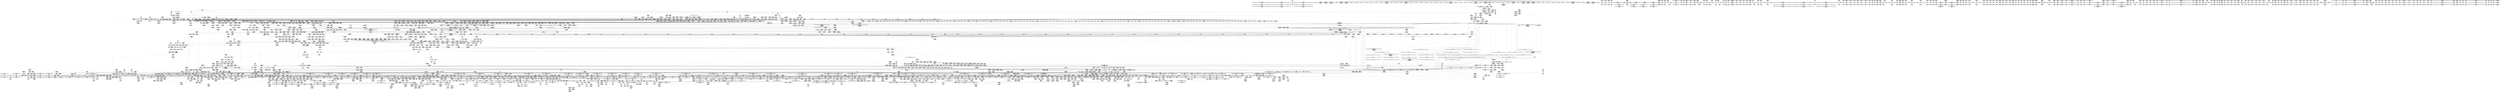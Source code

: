 digraph {
	CE0x7162910 [shape=record,shape=Mrecord,label="{CE0x7162910|_call_void___llvm_gcov_indirect_counter_increment(i32*___llvm_gcov_global_state_pred,_i64**_getelementptr_inbounds_(_3_x_i64*_,_3_x_i64*_*___llvm_gcda_edge_table,_i64_0,_i64_1)),_!dbg_!38937|security/tomoyo/file.c,810|*SummSource*}"]
	CE0x6d277f0 [shape=record,shape=Mrecord,label="{CE0x6d277f0|tomoyo_domain:tmp8|security/tomoyo/common.h,1205|*SummSource*}"]
	CE0x7040790 [shape=record,shape=Mrecord,label="{CE0x7040790|tomoyo_path_permission:param|security/tomoyo/file.c,568|*SummSource*}"]
	CE0x6c6be90 [shape=record,shape=Mrecord,label="{CE0x6c6be90|tomoyo_get_realpath:return}"]
	CE0x5e6d2c0 [shape=record,shape=Mrecord,label="{CE0x5e6d2c0|tomoyo_get_mode:config7|security/tomoyo/util.c,983}"]
	CE0x71d3a00 [shape=record,shape=Mrecord,label="{CE0x71d3a00|i64*_getelementptr_inbounds_(_12_x_i64_,_12_x_i64_*___llvm_gcov_ctr31133,_i64_0,_i64_3)|*Constant*}"]
	CE0x864b740 [shape=record,shape=Mrecord,label="{CE0x864b740|tomoyo_path_perm:tmp27|security/tomoyo/file.c,814|*SummSource*}"]
	CE0x6fc9320 [shape=record,shape=Mrecord,label="{CE0x6fc9320|0:_i8*,_:_SCMRE_14,15_|*MultipleSource*|security/tomoyo/file.c, 794|security/tomoyo/file.c, 792|security/tomoyo/file.c,802}"]
	CE0x53a09e0 [shape=record,shape=Mrecord,label="{CE0x53a09e0|tomoyo_path_symlink:parent|Function::tomoyo_path_symlink&Arg::parent::|*SummSource*}"]
	CE0x6d4aae0 [shape=record,shape=Mrecord,label="{CE0x6d4aae0|tomoyo_path_permission:idxprom|security/tomoyo/file.c,563}"]
	CE0x6d4b660 [shape=record,shape=Mrecord,label="{CE0x6d4b660|tomoyo_path_permission:tmp10|security/tomoyo/file.c,565}"]
	CE0x61079f0 [shape=record,shape=Mrecord,label="{CE0x61079f0|tomoyo_path_perm:tmp21|security/tomoyo/file.c,810|*SummSink*}"]
	CE0x61077b0 [shape=record,shape=Mrecord,label="{CE0x61077b0|tomoyo_path_perm:tmp21|security/tomoyo/file.c,810}"]
	CE0x6079770 [shape=record,shape=Mrecord,label="{CE0x6079770|tomoyo_const_part_length:if.end|*SummSink*}"]
	CE0x870d6e0 [shape=record,shape=Mrecord,label="{CE0x870d6e0|tomoyo_add_slash:buf|Function::tomoyo_add_slash&Arg::buf::|*SummSink*}"]
	CE0x5264af0 [shape=record,shape=Mrecord,label="{CE0x5264af0|tomoyo_path_permission:call|security/tomoyo/file.c,564|*SummSource*}"]
	CE0x71e99a0 [shape=record,shape=Mrecord,label="{CE0x71e99a0|tomoyo_read_unlock:entry}"]
	CE0x6f6c320 [shape=record,shape=Mrecord,label="{CE0x6f6c320|get_current:tmp|*SummSink*}"]
	CE0x5f70860 [shape=record,shape=Mrecord,label="{CE0x5f70860|srcu_read_unlock:bb|*SummSink*}"]
	CE0x6c7e3e0 [shape=record,shape=Mrecord,label="{CE0x6c7e3e0|tomoyo_const_part_length:conv|security/tomoyo/util.c,626|*SummSink*}"]
	CE0x5d3c3b0 [shape=record,shape=Mrecord,label="{CE0x5d3c3b0|tomoyo_const_part_length:tmp5|security/tomoyo/util.c,624|*SummSource*}"]
	CE0x52f44b0 [shape=record,shape=Mrecord,label="{CE0x52f44b0|tomoyo_path_perm:idxprom|security/tomoyo/file.c,797}"]
	CE0x869fc50 [shape=record,shape=Mrecord,label="{CE0x869fc50|i64*_getelementptr_inbounds_(_31_x_i64_,_31_x_i64_*___llvm_gcov_ctr43150,_i64_0,_i64_26)|*Constant*|*SummSource*}"]
	CE0x70de8e0 [shape=record,shape=Mrecord,label="{CE0x70de8e0|128:_i8*,_1208:_%struct.file*,_:_CMRE_40,41_}"]
	CE0x5df86d0 [shape=record,shape=Mrecord,label="{CE0x5df86d0|i64*_getelementptr_inbounds_(_25_x_i64_,_25_x_i64_*___llvm_gcov_ctr11,_i64_0,_i64_24)|*Constant*}"]
	CE0x50e88e0 [shape=record,shape=Mrecord,label="{CE0x50e88e0|tomoyo_get_mode:tmp9|security/tomoyo/util.c,981}"]
	CE0x6e45ad0 [shape=record,shape=Mrecord,label="{CE0x6e45ad0|tomoyo_path_perm:tmp53|security/tomoyo/file.c,829}"]
	CE0x6c13cf0 [shape=record,shape=Mrecord,label="{CE0x6c13cf0|_ret_void,_!dbg_!38929|security/tomoyo/util.c,670}"]
	CE0x6ec8260 [shape=record,shape=Mrecord,label="{CE0x6ec8260|tomoyo_path_permission:cmp|security/tomoyo/file.c,565|*SummSink*}"]
	CE0x6ee0ee0 [shape=record,shape=Mrecord,label="{CE0x6ee0ee0|i64_1|*Constant*}"]
	CE0x5e0edd0 [shape=record,shape=Mrecord,label="{CE0x5e0edd0|rcu_lock_release:tmp7}"]
	CE0x6107c90 [shape=record,shape=Mrecord,label="{CE0x6107c90|_call_void_tomoyo_add_slash(%struct.tomoyo_path_info*_%buf)_#9,_!dbg_!38937|security/tomoyo/file.c,810}"]
	CE0x86396d0 [shape=record,shape=Mrecord,label="{CE0x86396d0|i64**_getelementptr_inbounds_(_3_x_i64*_,_3_x_i64*_*___llvm_gcda_edge_table44,_i64_0,_i64_0)|*Constant*}"]
	CE0x6f27d30 [shape=record,shape=Mrecord,label="{CE0x6f27d30|tomoyo_read_lock:tmp1}"]
	CE0x5e6c620 [shape=record,shape=Mrecord,label="{CE0x5e6c620|tomoyo_get_mode:tmp6|security/tomoyo/util.c,978}"]
	CE0x8782d30 [shape=record,shape=Mrecord,label="{CE0x8782d30|tomoyo_path_perm:call16|security/tomoyo/file.c,820|*SummSource*}"]
	CE0x6c140d0 [shape=record,shape=Mrecord,label="{CE0x6c140d0|tomoyo_path_perm:out|*SummSource*}"]
	CE0x869f5c0 [shape=record,shape=Mrecord,label="{CE0x869f5c0|tomoyo_const_part_length:tmp44|security/tomoyo/util.c,645|*SummSource*}"]
	CE0x6d111f0 [shape=record,shape=Mrecord,label="{CE0x6d111f0|tomoyo_path_perm:if.then5|*SummSink*}"]
	CE0x86ec8f0 [shape=record,shape=Mrecord,label="{CE0x86ec8f0|GLOBAL:__llvm_gcov_ctr25|Global_var:__llvm_gcov_ctr25|*SummSink*}"]
	CE0x7c018d0 [shape=record,shape=Mrecord,label="{CE0x7c018d0|tomoyo_domain:tmp10|security/tomoyo/common.h,1205|*SummSource*}"]
	CE0x6d5c110 [shape=record,shape=Mrecord,label="{CE0x6d5c110|tomoyo_get_mode:if.end9|*SummSource*}"]
	CE0x5fd7370 [shape=record,shape=Mrecord,label="{CE0x5fd7370|tomoyo_add_slash:tmp11|*LoadInst*|security/tomoyo/file.c,136}"]
	CE0x890fa00 [shape=record,shape=Mrecord,label="{CE0x890fa00|tomoyo_path_perm:tmp4|security/tomoyo/file.c,788|*SummSource*}"]
	CE0x8908f40 [shape=record,shape=Mrecord,label="{CE0x8908f40|i8*_getelementptr_inbounds_(_25_x_i8_,_25_x_i8_*_.str12,_i32_0,_i32_0)|*Constant*}"]
	CE0x6d5bea0 [shape=record,shape=Mrecord,label="{CE0x6d5bea0|_call_void_mcount()_#3|*SummSink*}"]
	CE0x60c3440 [shape=record,shape=Mrecord,label="{CE0x60c3440|tomoyo_init_request_info:tmp8|security/tomoyo/util.c,1005|*SummSource*}"]
	CE0x51c59c0 [shape=record,shape=Mrecord,label="{CE0x51c59c0|GLOBAL:__llvm_gcov_ctr43150|Global_var:__llvm_gcov_ctr43150|*SummSink*}"]
	CE0x5e0eb50 [shape=record,shape=Mrecord,label="{CE0x5e0eb50|rcu_lock_release:tmp6|*SummSink*}"]
	CE0x6bbef50 [shape=record,shape=Mrecord,label="{CE0x6bbef50|tomoyo_const_part_length:incdec.ptr10|security/tomoyo/util.c,640|*SummSource*}"]
	CE0x6c25460 [shape=record,shape=Mrecord,label="{CE0x6c25460|tomoyo_get_mode:conv10|security/tomoyo/util.c,985|*SummSource*}"]
	CE0x6c39f60 [shape=record,shape=Mrecord,label="{CE0x6c39f60|tomoyo_init_request_info:tmp5|security/tomoyo/util.c,1004|*SummSink*}"]
	CE0x87147b0 [shape=record,shape=Mrecord,label="{CE0x87147b0|i32_-12|*Constant*|*SummSource*}"]
	CE0x5f68d00 [shape=record,shape=Mrecord,label="{CE0x5f68d00|tomoyo_const_part_length:tmp49|security/tomoyo/util.c,649|*SummSink*}"]
	CE0x52f3b00 [shape=record,shape=Mrecord,label="{CE0x52f3b00|i64*_getelementptr_inbounds_(_2_x_i64_,_2_x_i64_*___llvm_gcov_ctr27202,_i64_0,_i64_1)|*Constant*|*SummSource*}"]
	CE0x6ea0fc0 [shape=record,shape=Mrecord,label="{CE0x6ea0fc0|0:_%struct.tomoyo_obj_info*,_16:_%struct.tomoyo_domain_info*,_24:_%struct.tomoyo_path_info*,_40:_i8,_72:_i8,_75:_i8,_76:_i8,_77:_i8,_:_SCMRE_55,56_}"]
	CE0x5fef2d0 [shape=record,shape=Mrecord,label="{CE0x5fef2d0|srcu_read_lock:bb|*SummSource*}"]
	CE0x88e0a80 [shape=record,shape=Mrecord,label="{CE0x88e0a80|tomoyo_domain:tmp9|security/tomoyo/common.h,1205}"]
	CE0x50c07c0 [shape=record,shape=Mrecord,label="{CE0x50c07c0|tomoyo_get_mode:add|security/tomoyo/util.c,984}"]
	CE0x6d3fa40 [shape=record,shape=Mrecord,label="{CE0x6d3fa40|VOIDTB_TE:_CE_232,240_|Function::tomoyo_path_symlink&Arg::dentry::}"]
	CE0x535a590 [shape=record,shape=Mrecord,label="{CE0x535a590|i8_8|*Constant*|*SummSource*}"]
	CE0x51b6620 [shape=record,shape=Mrecord,label="{CE0x51b6620|i64*_getelementptr_inbounds_(_31_x_i64_,_31_x_i64_*___llvm_gcov_ctr43150,_i64_0,_i64_16)|*Constant*|*SummSource*}"]
	CE0x6d3eb80 [shape=record,shape=Mrecord,label="{CE0x6d3eb80|VOIDTB_TE:_CE_214,215_}"]
	CE0x5dd4550 [shape=record,shape=Mrecord,label="{CE0x5dd4550|GLOBAL:tomoyo_path_perm|*Constant*}"]
	CE0x8879cf0 [shape=record,shape=Mrecord,label="{CE0x8879cf0|tomoyo_fill_path_info:tmp6|security/tomoyo/util.c,667}"]
	CE0x6fba760 [shape=record,shape=Mrecord,label="{CE0x6fba760|tomoyo_get_mode:mode.1}"]
	CE0x7069400 [shape=record,shape=Mrecord,label="{CE0x7069400|tomoyo_init_request_info:index|Function::tomoyo_init_request_info&Arg::index::|*SummSink*}"]
	CE0x6fa9e30 [shape=record,shape=Mrecord,label="{CE0x6fa9e30|__llvm_gcov_indirect_counter_increment114:exit|*SummSource*}"]
	CE0x5f13ae0 [shape=record,shape=Mrecord,label="{CE0x5f13ae0|tomoyo_path_permission:tmp10|security/tomoyo/file.c,565|*SummSink*}"]
	CE0x6d88350 [shape=record,shape=Mrecord,label="{CE0x6d88350|VOIDTB_TE:_CE_166,167_}"]
	CE0x6dc1080 [shape=record,shape=Mrecord,label="{CE0x6dc1080|128:_i8*,_1208:_%struct.file*,_:_CMRE_120,128_|*MultipleSource*|security/tomoyo/common.h,1205|security/tomoyo/common.h,1205}"]
	CE0x6f40ad0 [shape=record,shape=Mrecord,label="{CE0x6f40ad0|i64*_getelementptr_inbounds_(_2_x_i64_,_2_x_i64_*___llvm_gcov_ctr22,_i64_0,_i64_0)|*Constant*}"]
	CE0x87aa940 [shape=record,shape=Mrecord,label="{CE0x87aa940|tomoyo_const_part_length:len.0|*SummSource*}"]
	CE0x52d1f40 [shape=record,shape=Mrecord,label="{CE0x52d1f40|tomoyo_path_symlink:tmp2|*SummSink*}"]
	CE0x7029750 [shape=record,shape=Mrecord,label="{CE0x7029750|tomoyo_fill_path_info:tmp4|security/tomoyo/util.c,667}"]
	CE0x873f220 [shape=record,shape=Mrecord,label="{CE0x873f220|tomoyo_const_part_length:tmp46|security/tomoyo/util.c,646|*SummSource*}"]
	CE0x6fa48d0 [shape=record,shape=Mrecord,label="{CE0x6fa48d0|0:_%struct.tomoyo_obj_info*,_16:_%struct.tomoyo_domain_info*,_24:_%struct.tomoyo_path_info*,_40:_i8,_72:_i8,_75:_i8,_76:_i8,_77:_i8,_:_SCMRE_75,76_|*MultipleSource*|security/tomoyo/file.c, 787|security/tomoyo/file.c,787|Function::tomoyo_init_request_info&Arg::r::|security/tomoyo/file.c,800}"]
	CE0x5f70f30 [shape=record,shape=Mrecord,label="{CE0x5f70f30|tomoyo_get_mode:tmp}"]
	CE0x8772290 [shape=record,shape=Mrecord,label="{CE0x8772290|GLOBAL:lock_release|*Constant*|*SummSink*}"]
	CE0x5f9de70 [shape=record,shape=Mrecord,label="{CE0x5f9de70|GLOBAL:tomoyo_fill_path_info|*Constant*}"]
	CE0x52eda60 [shape=record,shape=Mrecord,label="{CE0x52eda60|i64*_null|*Constant*|*SummSource*}"]
	CE0x6ef8780 [shape=record,shape=Mrecord,label="{CE0x6ef8780|COLLAPSED:_GCMRE___llvm_gcov_ctr25_internal_global_6_x_i64_zeroinitializer:_elem_0:default:}"]
	CE0x51ef120 [shape=record,shape=Mrecord,label="{CE0x51ef120|_call_void_mcount()_#3|*SummSink*}"]
	CE0x7c02870 [shape=record,shape=Mrecord,label="{CE0x7c02870|tomoyo_domain:do.body|*SummSink*}"]
	CE0x7c01650 [shape=record,shape=Mrecord,label="{CE0x7c01650|tomoyo_fill_path_info:tobool|security/tomoyo/util.c,667}"]
	CE0x86687e0 [shape=record,shape=Mrecord,label="{CE0x86687e0|i64*_getelementptr_inbounds_(_4_x_i64_,_4_x_i64_*___llvm_gcov_ctr33,_i64_0,_i64_1)|*Constant*}"]
	CE0x511c930 [shape=record,shape=Mrecord,label="{CE0x511c930|tomoyo_domain:tmp|*SummSink*}"]
	CE0x6bbf590 [shape=record,shape=Mrecord,label="{CE0x6bbf590|GLOBAL:tomoyo_policy_loaded|Global_var:tomoyo_policy_loaded}"]
	CE0x7078300 [shape=record,shape=Mrecord,label="{CE0x7078300|tomoyo_path_permission:tmp16|security/tomoyo/file.c,571|*SummSink*}"]
	CE0x52b36a0 [shape=record,shape=Mrecord,label="{CE0x52b36a0|tomoyo_get_mode:tmp22|security/tomoyo/util.c,986}"]
	CE0x6b67670 [shape=record,shape=Mrecord,label="{CE0x6b67670|tomoyo_get_mode:if.then}"]
	CE0x5e93bb0 [shape=record,shape=Mrecord,label="{CE0x5e93bb0|i64*_getelementptr_inbounds_(_4_x_i64_,_4_x_i64_*___llvm_gcov_ctr24,_i64_0,_i64_3)|*Constant*|*SummSink*}"]
	CE0x6f40110 [shape=record,shape=Mrecord,label="{CE0x6f40110|COLLAPSED:_GCMRE___llvm_gcov_ctr22_internal_global_2_x_i64_zeroinitializer:_elem_0:default:}"]
	CE0x5f3e920 [shape=record,shape=Mrecord,label="{CE0x5f3e920|get_current:bb|*SummSink*}"]
	CE0x5e8efc0 [shape=record,shape=Mrecord,label="{CE0x5e8efc0|tomoyo_path_perm:call|security/tomoyo/file.c,797|*SummSource*}"]
	CE0x88400e0 [shape=record,shape=Mrecord,label="{CE0x88400e0|_call_void___llvm_gcov_indirect_counter_increment(i32*___llvm_gcov_global_state_pred,_i64**_getelementptr_inbounds_(_3_x_i64*_,_3_x_i64*_*___llvm_gcda_edge_table,_i64_0,_i64_0)),_!dbg_!38953|security/tomoyo/file.c,820|*SummSink*}"]
	CE0x8668250 [shape=record,shape=Mrecord,label="{CE0x8668250|tomoyo_const_part_length:incdec.ptr19|security/tomoyo/util.c,643|*SummSink*}"]
	CE0x6bc36f0 [shape=record,shape=Mrecord,label="{CE0x6bc36f0|_call_void_mcount()_#3|*SummSink*}"]
	CE0x6d212f0 [shape=record,shape=Mrecord,label="{CE0x6d212f0|i32_0|*Constant*}"]
	CE0x5e4f1c0 [shape=record,shape=Mrecord,label="{CE0x5e4f1c0|i32_2|*Constant*}"]
	CE0x6fa9a90 [shape=record,shape=Mrecord,label="{CE0x6fa9a90|__llvm_gcov_indirect_counter_increment114:tmp5}"]
	CE0x6d62aa0 [shape=record,shape=Mrecord,label="{CE0x6d62aa0|tomoyo_path_permission:tmp7|*LoadInst*|security/tomoyo/file.c,565|*SummSink*}"]
	CE0x86692e0 [shape=record,shape=Mrecord,label="{CE0x86692e0|_call_void_mcount()_#3|*SummSource*}"]
	CE0x50c1210 [shape=record,shape=Mrecord,label="{CE0x50c1210|tomoyo_get_mode:tmp17|security/tomoyo/util.c,983|*SummSource*}"]
	CE0x5ec7480 [shape=record,shape=Mrecord,label="{CE0x5ec7480|tomoyo_fill_path_info:frombool|security/tomoyo/util.c,667|*SummSource*}"]
	CE0x5264930 [shape=record,shape=Mrecord,label="{CE0x5264930|tomoyo_path_permission:tmp12|security/tomoyo/file.c,566|*SummSource*}"]
	CE0x71fbeb0 [shape=record,shape=Mrecord,label="{CE0x71fbeb0|i32_51|*Constant*}"]
	CE0x61bb050 [shape=record,shape=Mrecord,label="{CE0x61bb050|tomoyo_get_mode:tobool|security/tomoyo/util.c,978}"]
	CE0x6fd8370 [shape=record,shape=Mrecord,label="{CE0x6fd8370|srcu_read_unlock:tmp1|*SummSource*}"]
	CE0x6d88b50 [shape=record,shape=Mrecord,label="{CE0x6d88b50|VOIDTB_TE:_CE_304,305_}"]
	CE0x7107840 [shape=record,shape=Mrecord,label="{CE0x7107840|tomoyo_path_perm:tmp17|security/tomoyo/file.c,804}"]
	CE0x6f27a00 [shape=record,shape=Mrecord,label="{CE0x6f27a00|tomoyo_read_lock:tmp|*SummSource*}"]
	CE0x6c90450 [shape=record,shape=Mrecord,label="{CE0x6c90450|__llvm_gcov_indirect_counter_increment:tmp2|*SummSink*}"]
	CE0x7c01f90 [shape=record,shape=Mrecord,label="{CE0x7c01f90|tomoyo_domain:do.end|*SummSink*}"]
	CE0x51c5720 [shape=record,shape=Mrecord,label="{CE0x51c5720|tomoyo_const_part_length:tmp3|security/tomoyo/util.c,624}"]
	CE0x86eca40 [shape=record,shape=Mrecord,label="{CE0x86eca40|tomoyo_get_realpath:tmp4|security/tomoyo/file.c,151}"]
	CE0x5299ae0 [shape=record,shape=Mrecord,label="{CE0x5299ae0|tomoyo_domain:tmp4|security/tomoyo/common.h,1205|*SummSink*}"]
	CE0x51b6800 [shape=record,shape=Mrecord,label="{CE0x51b6800|tomoyo_const_part_length:tmp23|security/tomoyo/util.c,634}"]
	CE0x7122a60 [shape=record,shape=Mrecord,label="{CE0x7122a60|tomoyo_path_perm:tmp20|security/tomoyo/file.c,805|*SummSource*}"]
	CE0x5f70fe0 [shape=record,shape=Mrecord,label="{CE0x5f70fe0|tomoyo_get_mode:if.end9}"]
	CE0x6c705a0 [shape=record,shape=Mrecord,label="{CE0x6c705a0|rcu_lock_release:map|Function::rcu_lock_release&Arg::map::|*SummSink*}"]
	CE0x871b5e0 [shape=record,shape=Mrecord,label="{CE0x871b5e0|_call_void_kfree(i8*_%tmp38)_#9,_!dbg_!38960|security/tomoyo/file.c,822|*SummSource*}"]
	CE0x5e0a090 [shape=record,shape=Mrecord,label="{CE0x5e0a090|tomoyo_path_perm:tmp44|security/tomoyo/file.c,826|*SummSink*}"]
	CE0x6d4b1e0 [shape=record,shape=Mrecord,label="{CE0x6d4b1e0|VOIDTB_TE:_CE_2272,6368_|*MultipleSource*|security/tomoyo/util.c,1010|security/tomoyo/file.c,564|Function::tomoyo_get_mode&Arg::ns::}"]
	CE0x8612720 [shape=record,shape=Mrecord,label="{CE0x8612720|i64_24|*Constant*|*SummSink*}"]
	CE0x6ce14a0 [shape=record,shape=Mrecord,label="{CE0x6ce14a0|tomoyo_add_slash:tmp6|security/tomoyo/file.c,131|*SummSource*}"]
	CE0x6ef9700 [shape=record,shape=Mrecord,label="{CE0x6ef9700|GLOBAL:current_task|Global_var:current_task|*SummSink*}"]
	CE0x714d6f0 [shape=record,shape=Mrecord,label="{CE0x714d6f0|i64_22|*Constant*|*SummSource*}"]
	CE0x6e4f560 [shape=record,shape=Mrecord,label="{CE0x6e4f560|tomoyo_init_request_info:if.then|*SummSource*}"]
	CE0x5e4abe0 [shape=record,shape=Mrecord,label="{CE0x5e4abe0|tomoyo_fill_path_info:tmp8|security/tomoyo/util.c,667}"]
	CE0x71165a0 [shape=record,shape=Mrecord,label="{CE0x71165a0|tomoyo_const_part_length:add|security/tomoyo/util.c,634|*SummSource*}"]
	CE0x51cede0 [shape=record,shape=Mrecord,label="{CE0x51cede0|tomoyo_path_perm:target|Function::tomoyo_path_perm&Arg::target::}"]
	CE0x6c4b1b0 [shape=record,shape=Mrecord,label="{CE0x6c4b1b0|tomoyo_domain:tmp3}"]
	CE0x51c5490 [shape=record,shape=Mrecord,label="{CE0x51c5490|tomoyo_audit_path_log:tmp|*SummSource*}"]
	CE0x5fa4550 [shape=record,shape=Mrecord,label="{CE0x5fa4550|tomoyo_const_part_length:entry|*SummSource*}"]
	CE0x511c5d0 [shape=record,shape=Mrecord,label="{CE0x511c5d0|tomoyo_get_mode:add|security/tomoyo/util.c,984|*SummSink*}"]
	CE0x6c176d0 [shape=record,shape=Mrecord,label="{CE0x6c176d0|tomoyo_path_perm:if.end26|*SummSink*}"]
	CE0x5f0f010 [shape=record,shape=Mrecord,label="{CE0x5f0f010|tomoyo_path_perm:if.end6}"]
	CE0x5f1bf90 [shape=record,shape=Mrecord,label="{CE0x5f1bf90|i32_2|*Constant*}"]
	CE0x70c61b0 [shape=record,shape=Mrecord,label="{CE0x70c61b0|tomoyo_const_part_length:tmp13|security/tomoyo/util.c,626|*SummSink*}"]
	CE0x6c257e0 [shape=record,shape=Mrecord,label="{CE0x6c257e0|i32_39|*Constant*}"]
	CE0x540bac0 [shape=record,shape=Mrecord,label="{CE0x540bac0|i64_16|*Constant*}"]
	CE0x6d02a60 [shape=record,shape=Mrecord,label="{CE0x6d02a60|i32_3|*Constant*}"]
	CE0x6f6b370 [shape=record,shape=Mrecord,label="{CE0x6f6b370|__llvm_gcov_indirect_counter_increment114:pred|*SummSink*}"]
	CE0x6c49630 [shape=record,shape=Mrecord,label="{CE0x6c49630|GLOBAL:__srcu_read_unlock|*Constant*}"]
	CE0x867d270 [shape=record,shape=Mrecord,label="{CE0x867d270|0:_%struct.tomoyo_obj_info*,_16:_%struct.tomoyo_domain_info*,_24:_%struct.tomoyo_path_info*,_40:_i8,_72:_i8,_75:_i8,_76:_i8,_77:_i8,_:_SCMRE_38,39_}"]
	CE0x5eefca0 [shape=record,shape=Mrecord,label="{CE0x5eefca0|VOIDTB_TE:_CE_173,174_}"]
	CE0x53637d0 [shape=record,shape=Mrecord,label="{CE0x53637d0|__llvm_gcov_indirect_counter_increment114:pred}"]
	CE0x88b8a60 [shape=record,shape=Mrecord,label="{CE0x88b8a60|__llvm_gcov_indirect_counter_increment114:tmp1}"]
	CE0x6e448b0 [shape=record,shape=Mrecord,label="{CE0x6e448b0|tomoyo_get_mode:arrayidx4|security/tomoyo/util.c,983}"]
	CE0x70ee480 [shape=record,shape=Mrecord,label="{CE0x70ee480|0:_%struct.tomoyo_obj_info*,_16:_%struct.tomoyo_domain_info*,_24:_%struct.tomoyo_path_info*,_40:_i8,_72:_i8,_75:_i8,_76:_i8,_77:_i8,_:_SCMRE_30,31_}"]
	CE0x7c16680 [shape=record,shape=Mrecord,label="{CE0x7c16680|tomoyo_get_mode:bb|*SummSource*}"]
	CE0x700bd50 [shape=record,shape=Mrecord,label="{CE0x700bd50|_ret_void,_!dbg_!38929|security/tomoyo/util.c,670}"]
	CE0x6002910 [shape=record,shape=Mrecord,label="{CE0x6002910|_call_void_mcount()_#3}"]
	CE0x5ed2770 [shape=record,shape=Mrecord,label="{CE0x5ed2770|tomoyo_domain:do.body|*SummSource*}"]
	CE0x5e8e910 [shape=record,shape=Mrecord,label="{CE0x5e8e910|tomoyo_init_request_info:domain|Function::tomoyo_init_request_info&Arg::domain::|*SummSink*}"]
	CE0x6fed280 [shape=record,shape=Mrecord,label="{CE0x6fed280|tomoyo_path_permission:tmp3|*LoadInst*|security/tomoyo/file.c,564}"]
	CE0x6db9130 [shape=record,shape=Mrecord,label="{CE0x6db9130|tomoyo_path_permission:tmp1|*SummSource*}"]
	CE0x71fbbf0 [shape=record,shape=Mrecord,label="{CE0x71fbbf0|tomoyo_const_part_length:conv8|security/tomoyo/util.c,632|*SummSource*}"]
	CE0x85fbf40 [shape=record,shape=Mrecord,label="{CE0x85fbf40|tomoyo_const_part_length:conv24|security/tomoyo/util.c,644}"]
	CE0x511a8c0 [shape=record,shape=Mrecord,label="{CE0x511a8c0|rcu_lock_release:tmp5|include/linux/rcupdate.h,423|*SummSource*}"]
	CE0x6c09440 [shape=record,shape=Mrecord,label="{CE0x6c09440|i64_1|*Constant*}"]
	CE0x5249720 [shape=record,shape=Mrecord,label="{CE0x5249720|tomoyo_path_symlink:path|security/tomoyo/tomoyo.c, 222|*SummSink*}"]
	CE0x6116500 [shape=record,shape=Mrecord,label="{CE0x6116500|tomoyo_path_permission:cmp10|security/tomoyo/file.c,573}"]
	CE0x6c8ead0 [shape=record,shape=Mrecord,label="{CE0x6c8ead0|tomoyo_init_request_info:tmp8|security/tomoyo/util.c,1005}"]
	CE0x5e094d0 [shape=record,shape=Mrecord,label="{CE0x5e094d0|i64*_getelementptr_inbounds_(_25_x_i64_,_25_x_i64_*___llvm_gcov_ctr11,_i64_0,_i64_22)|*Constant*}"]
	CE0x6e05980 [shape=record,shape=Mrecord,label="{CE0x6e05980|i64**_getelementptr_inbounds_(_3_x_i64*_,_3_x_i64*_*___llvm_gcda_edge_table,_i64_0,_i64_2)|*Constant*|*SummSource*}"]
	CE0x60c3a50 [shape=record,shape=Mrecord,label="{CE0x60c3a50|tomoyo_get_realpath:name|security/tomoyo/file.c,150|*SummSource*}"]
	CE0x7c02fa0 [shape=record,shape=Mrecord,label="{CE0x7c02fa0|tomoyo_domain:tmp13|security/tomoyo/common.h,1205}"]
	CE0x70d4b30 [shape=record,shape=Mrecord,label="{CE0x70d4b30|VOIDTB_TE:_CE_64,72_|Function::tomoyo_path_symlink&Arg::dentry::}"]
	CE0x5d6b330 [shape=record,shape=Mrecord,label="{CE0x5d6b330|COLLAPSED:_GCMRE___llvm_gcov_ctr43150_internal_global_31_x_i64_zeroinitializer:_elem_0:default:}"]
	CE0x879bdd0 [shape=record,shape=Mrecord,label="{CE0x879bdd0|i64*_getelementptr_inbounds_(_6_x_i64_,_6_x_i64_*___llvm_gcov_ctr25,_i64_0,_i64_5)|*Constant*}"]
	CE0x6f40220 [shape=record,shape=Mrecord,label="{CE0x6f40220|tomoyo_init_request_info:conv6|security/tomoyo/util.c,1011|*SummSource*}"]
	CE0x6c7f9b0 [shape=record,shape=Mrecord,label="{CE0x6c7f9b0|tomoyo_domain:tmp19|security/tomoyo/common.h,1205|*SummSource*}"]
	CE0x539dd00 [shape=record,shape=Mrecord,label="{CE0x539dd00|tomoyo_path_symlink:parent|Function::tomoyo_path_symlink&Arg::parent::|*SummSink*}"]
	CE0x53ea840 [shape=record,shape=Mrecord,label="{CE0x53ea840|_ret_i32_%call,_!dbg_!38902|security/tomoyo/common.h,1097|*SummSource*}"]
	CE0x6d279b0 [shape=record,shape=Mrecord,label="{CE0x6d279b0|tomoyo_domain:tobool1|security/tomoyo/common.h,1205}"]
	CE0x85fba00 [shape=record,shape=Mrecord,label="{CE0x85fba00|tomoyo_const_part_length:tmp39|security/tomoyo/util.c,644}"]
	CE0x6d21620 [shape=record,shape=Mrecord,label="{CE0x6d21620|tomoyo_fill_path_info:tmp9|security/tomoyo/util.c,667}"]
	CE0x8706610 [shape=record,shape=Mrecord,label="{CE0x8706610|_ret_%struct.tomoyo_domain_info*_%tmp23,_!dbg_!38929|security/tomoyo/common.h,1205|*SummSource*}"]
	CE0x6c82bf0 [shape=record,shape=Mrecord,label="{CE0x6c82bf0|i8_0|*Constant*}"]
	CE0x604c030 [shape=record,shape=Mrecord,label="{CE0x604c030|tomoyo_path_perm:if.then|*SummSink*}"]
	CE0x5e17c20 [shape=record,shape=Mrecord,label="{CE0x5e17c20|tomoyo_path_permission:type|security/tomoyo/file.c,563}"]
	CE0x6bc2e60 [shape=record,shape=Mrecord,label="{CE0x6bc2e60|tomoyo_get_mode:call|security/tomoyo/util.c,980|*SummSink*}"]
	CE0x5e4b2b0 [shape=record,shape=Mrecord,label="{CE0x5e4b2b0|VOIDTB_TE:_CE_195,196_}"]
	CE0x5ec1f40 [shape=record,shape=Mrecord,label="{CE0x5ec1f40|tomoyo_init_request_info:call4|security/tomoyo/util.c,1010|*SummSink*}"]
	CE0x6fecec0 [shape=record,shape=Mrecord,label="{CE0x6fecec0|tomoyo_read_unlock:tmp2|*SummSink*}"]
	CE0x85b7cb0 [shape=record,shape=Mrecord,label="{CE0x85b7cb0|tomoyo_fill_path_info:land.rhs}"]
	CE0x8612b00 [shape=record,shape=Mrecord,label="{CE0x8612b00|i64_25|*Constant*|*SummSource*}"]
	CE0x61bb160 [shape=record,shape=Mrecord,label="{CE0x61bb160|tomoyo_get_mode:tobool|security/tomoyo/util.c,978|*SummSource*}"]
	CE0x5e09f80 [shape=record,shape=Mrecord,label="{CE0x5e09f80|tomoyo_path_perm:tmp44|security/tomoyo/file.c,826|*SummSource*}"]
	CE0x60d8400 [shape=record,shape=Mrecord,label="{CE0x60d8400|tomoyo_path_permission:profile|security/tomoyo/file.c,564|*SummSink*}"]
	CE0x85ee040 [shape=record,shape=Mrecord,label="{CE0x85ee040|i64*_getelementptr_inbounds_(_12_x_i64_,_12_x_i64_*___llvm_gcov_ctr31133,_i64_0,_i64_10)|*Constant*}"]
	CE0x533afb0 [shape=record,shape=Mrecord,label="{CE0x533afb0|_call_void___llvm_gcov_indirect_counter_increment114(i32*___llvm_gcov_global_state_pred45,_i64**_getelementptr_inbounds_(_3_x_i64*_,_3_x_i64*_*___llvm_gcda_edge_table44,_i64_0,_i64_1)),_!dbg_!38927|security/tomoyo/util.c,634|*SummSink*}"]
	CE0x51823f0 [shape=record,shape=Mrecord,label="{CE0x51823f0|i64*_getelementptr_inbounds_(_10_x_i64_,_10_x_i64_*___llvm_gcov_ctr34,_i64_0,_i64_0)|*Constant*}"]
	CE0x52d4590 [shape=record,shape=Mrecord,label="{CE0x52d4590|tomoyo_fill_path_info:tmp9|security/tomoyo/util.c,667}"]
	CE0x70f75b0 [shape=record,shape=Mrecord,label="{CE0x70f75b0|tomoyo_add_slash:tmp13|security/tomoyo/file.c,138}"]
	CE0x6ee3610 [shape=record,shape=Mrecord,label="{CE0x6ee3610|tomoyo_const_part_length:tmp17|security/tomoyo/util.c,627|*SummSink*}"]
	CE0x5dd0bb0 [shape=record,shape=Mrecord,label="{CE0x5dd0bb0|tomoyo_path_symlink:call|security/tomoyo/tomoyo.c,223|*SummSink*}"]
	CE0x5f1c330 [shape=record,shape=Mrecord,label="{CE0x5f1c330|tomoyo_path_perm:path1|security/tomoyo/file.c,788}"]
	CE0x708ef70 [shape=record,shape=Mrecord,label="{CE0x708ef70|i64*_getelementptr_inbounds_(_2_x_i64_,_2_x_i64_*___llvm_gcov_ctr31,_i64_0,_i64_1)|*Constant*|*SummSource*}"]
	CE0x6d105a0 [shape=record,shape=Mrecord,label="{CE0x6d105a0|tomoyo_path_perm:symlink_target|security/tomoyo/file.c, 794}"]
	CE0x508f7f0 [shape=record,shape=Mrecord,label="{CE0x508f7f0|tomoyo_get_mode:entry}"]
	CE0x6c24ec0 [shape=record,shape=Mrecord,label="{CE0x6c24ec0|tomoyo_get_mode:mode.0|*SummSource*}"]
	CE0x6d166a0 [shape=record,shape=Mrecord,label="{CE0x6d166a0|tomoyo_fill_path_info:tmp9|security/tomoyo/util.c,667}"]
	CE0x5eb5ef0 [shape=record,shape=Mrecord,label="{CE0x5eb5ef0|tomoyo_path_permission:tmp19|security/tomoyo/file.c,573|*SummSink*}"]
	CE0x6fb6e30 [shape=record,shape=Mrecord,label="{CE0x6fb6e30|rcu_lock_acquire:tmp4|include/linux/rcupdate.h,418}"]
	CE0x5f1c1f0 [shape=record,shape=Mrecord,label="{CE0x5f1c1f0|tomoyo_path_perm:path1|security/tomoyo/file.c,788|*SummSink*}"]
	CE0x6ffa4c0 [shape=record,shape=Mrecord,label="{CE0x6ffa4c0|_call_void_mcount()_#3|*SummSink*}"]
	"CONST[source:1(input),value:2(dynamic)][purpose:{object}][SrcIdx:15]"
	CE0x6dd1790 [shape=record,shape=Mrecord,label="{CE0x6dd1790|tomoyo_fill_path_info:tmp4|security/tomoyo/util.c,667|*SummSource*}"]
	CE0x70b6990 [shape=record,shape=Mrecord,label="{CE0x70b6990|tomoyo_path_permission:call9|security/tomoyo/file.c,572|*SummSink*}"]
	CE0x71616b0 [shape=record,shape=Mrecord,label="{CE0x71616b0|i64*_getelementptr_inbounds_(_2_x_i64_,_2_x_i64_*___llvm_gcov_ctr21,_i64_0,_i64_0)|*Constant*|*SummSink*}"]
	CE0x5174700 [shape=record,shape=Mrecord,label="{CE0x5174700|tomoyo_audit_path_log:tmp3|*SummSink*}"]
	CE0x5d7d580 [shape=record,shape=Mrecord,label="{CE0x5d7d580|tomoyo_init_request_info:tmp11|security/tomoyo/util.c,1007}"]
	CE0x6deaa30 [shape=record,shape=Mrecord,label="{CE0x6deaa30|GLOBAL:tomoyo_get_realpath|*Constant*|*SummSource*}"]
	CE0x7069390 [shape=record,shape=Mrecord,label="{CE0x7069390|tomoyo_init_request_info:index|Function::tomoyo_init_request_info&Arg::index::|*SummSource*}"]
	CE0x8924fb0 [shape=record,shape=Mrecord,label="{CE0x8924fb0|i64_8|*Constant*}"]
	CE0x8645e30 [shape=record,shape=Mrecord,label="{CE0x8645e30|tomoyo_fill_path_info:hash|security/tomoyo/util.c,669|*SummSource*}"]
	CE0x6dc1bc0 [shape=record,shape=Mrecord,label="{CE0x6dc1bc0|128:_i8*,_1208:_%struct.file*,_:_CMRE_168,176_|*MultipleSource*|security/tomoyo/common.h,1205|security/tomoyo/common.h,1205}"]
	CE0x71b5550 [shape=record,shape=Mrecord,label="{CE0x71b5550|__llvm_gcov_indirect_counter_increment:entry|*SummSource*}"]
	CE0x879c210 [shape=record,shape=Mrecord,label="{CE0x879c210|i1_false|*Constant*|*SummSink*}"]
	CE0x5fac970 [shape=record,shape=Mrecord,label="{CE0x5fac970|tomoyo_audit_path_log:tmp6|security/tomoyo/file.c,169}"]
	CE0x86136b0 [shape=record,shape=Mrecord,label="{CE0x86136b0|COLLAPSED:_GCMRE___llvm_gcov_ctr23_internal_global_2_x_i64_zeroinitializer:_elem_0:default:}"]
	CE0x60bba90 [shape=record,shape=Mrecord,label="{CE0x60bba90|tomoyo_path_permission:mode|security/tomoyo/file.c,564|*SummSource*}"]
	CE0x88ad9a0 [shape=record,shape=Mrecord,label="{CE0x88ad9a0|tomoyo_fill_path_info:is_dir|security/tomoyo/util.c,667}"]
	CE0x7116940 [shape=record,shape=Mrecord,label="{CE0x7116940|i32_5|*Constant*}"]
	CE0x85d2870 [shape=record,shape=Mrecord,label="{CE0x85d2870|srcu_read_lock:call|include/linux/srcu.h,220|*SummSource*}"]
	CE0x86140c0 [shape=record,shape=Mrecord,label="{CE0x86140c0|i32_255|*Constant*|*SummSource*}"]
	CE0x6e30ad0 [shape=record,shape=Mrecord,label="{CE0x6e30ad0|rcu_lock_release:tmp2}"]
	CE0x61baa70 [shape=record,shape=Mrecord,label="{CE0x61baa70|tomoyo_get_mode:tmp12|security/tomoyo/util.c,982}"]
	CE0x7c160f0 [shape=record,shape=Mrecord,label="{CE0x7c160f0|0:_i8,_array:_GCRE_tomoyo_index2category_constant_39_x_i8_c_00_00_00_00_00_00_00_00_00_00_00_00_00_00_00_00_00_00_00_00_00_00_00_01_01_01_01_01_01_01_01_01_01_01_01_01_01_01_02_,_align_16:_elem_23::|security/tomoyo/util.c,983}"]
	CE0x6ddffe0 [shape=record,shape=Mrecord,label="{CE0x6ddffe0|tomoyo_read_unlock:tmp|*SummSource*}"]
	CE0x6bef090 [shape=record,shape=Mrecord,label="{CE0x6bef090|tomoyo_get_realpath:tmp2|*LoadInst*|security/tomoyo/file.c,151|*SummSource*}"]
	CE0x5160580 [shape=record,shape=Mrecord,label="{CE0x5160580|tomoyo_domain:if.then|*SummSink*}"]
	CE0x5f5b6e0 [shape=record,shape=Mrecord,label="{CE0x5f5b6e0|tomoyo_const_part_length:return|*SummSource*}"]
	CE0x53a0240 [shape=record,shape=Mrecord,label="{CE0x53a0240|i32_1|*Constant*}"]
	CE0x70c6680 [shape=record,shape=Mrecord,label="{CE0x70c6680|tomoyo_audit_path_log:tmp5|security/tomoyo/file.c,167}"]
	CE0x71fbd40 [shape=record,shape=Mrecord,label="{CE0x71fbd40|tomoyo_const_part_length:conv8|security/tomoyo/util.c,632|*SummSink*}"]
	CE0x6cb2830 [shape=record,shape=Mrecord,label="{CE0x6cb2830|tomoyo_path_perm:tmp45|security/tomoyo/file.c,826|*SummSource*}"]
	CE0x5f1c400 [shape=record,shape=Mrecord,label="{CE0x5f1c400|tomoyo_path_perm:path1|security/tomoyo/file.c,788|*SummSource*}"]
	CE0x6c33210 [shape=record,shape=Mrecord,label="{CE0x6c33210|get_current:tmp3}"]
	CE0x8659d30 [shape=record,shape=Mrecord,label="{CE0x8659d30|__llvm_gcov_indirect_counter_increment:tmp5|*SummSource*}"]
	CE0x6f4f840 [shape=record,shape=Mrecord,label="{CE0x6f4f840|0:_%struct.tomoyo_obj_info*,_16:_%struct.tomoyo_domain_info*,_24:_%struct.tomoyo_path_info*,_40:_i8,_72:_i8,_75:_i8,_76:_i8,_77:_i8,_:_SCMRE_57,58_}"]
	CE0x533b0f0 [shape=record,shape=Mrecord,label="{CE0x533b0f0|__llvm_gcov_indirect_counter_increment114:predecessor|Function::__llvm_gcov_indirect_counter_increment114&Arg::predecessor::}"]
	CE0x86578f0 [shape=record,shape=Mrecord,label="{CE0x86578f0|tomoyo_path_permission:entry|*SummSource*}"]
	CE0x714db50 [shape=record,shape=Mrecord,label="{CE0x714db50|i64_23|*Constant*|*SummSource*}"]
	CE0x6c32d30 [shape=record,shape=Mrecord,label="{CE0x6c32d30|get_current:tmp|*SummSource*}"]
	CE0x6fbaeb0 [shape=record,shape=Mrecord,label="{CE0x6fbaeb0|tomoyo_path_perm:tmp35|security/tomoyo/file.c,821|*SummSink*}"]
	CE0x5ff7f00 [shape=record,shape=Mrecord,label="{CE0x5ff7f00|tomoyo_path_perm:tmp46|security/tomoyo/file.c,827|*SummSource*}"]
	CE0x7141390 [shape=record,shape=Mrecord,label="{CE0x7141390|tomoyo_path_perm:obj7|security/tomoyo/file.c,806|*SummSource*}"]
	CE0x7158980 [shape=record,shape=Mrecord,label="{CE0x7158980|tomoyo_get_mode:tmp23|security/tomoyo/util.c,986|*SummSource*}"]
	CE0x6e244e0 [shape=record,shape=Mrecord,label="{CE0x6e244e0|_ret_i32_%retval.0,_!dbg_!38957|security/tomoyo/util.c,652}"]
	CE0x8612ca0 [shape=record,shape=Mrecord,label="{CE0x8612ca0|tomoyo_const_part_length:tmp40|security/tomoyo/util.c,644}"]
	CE0x53bcd60 [shape=record,shape=Mrecord,label="{CE0x53bcd60|tomoyo_const_part_length:tmp20|security/tomoyo/util.c,628|*SummSource*}"]
	CE0x7140910 [shape=record,shape=Mrecord,label="{CE0x7140910|tomoyo_path_perm:tmp20|security/tomoyo/file.c,805|*SummSink*}"]
	CE0x6f7b820 [shape=record,shape=Mrecord,label="{CE0x6f7b820|0:_%struct.tomoyo_obj_info*,_16:_%struct.tomoyo_domain_info*,_24:_%struct.tomoyo_path_info*,_40:_i8,_72:_i8,_75:_i8,_76:_i8,_77:_i8,_:_SCMRE_62,63_}"]
	CE0x6c868c0 [shape=record,shape=Mrecord,label="{CE0x6c868c0|VOIDTB_TE:_CE_147,148_}"]
	CE0x6e90840 [shape=record,shape=Mrecord,label="{CE0x6e90840|i32_255|*Constant*|*SummSink*}"]
	CE0x54215c0 [shape=record,shape=Mrecord,label="{CE0x54215c0|i64*_getelementptr_inbounds_(_25_x_i64_,_25_x_i64_*___llvm_gcov_ctr11,_i64_0,_i64_0)|*Constant*|*SummSource*}"]
	CE0x52b3830 [shape=record,shape=Mrecord,label="{CE0x52b3830|i64*_getelementptr_inbounds_(_12_x_i64_,_12_x_i64_*___llvm_gcov_ctr31133,_i64_0,_i64_9)|*Constant*}"]
	CE0x6fa9580 [shape=record,shape=Mrecord,label="{CE0x6fa9580|__llvm_gcov_indirect_counter_increment114:bb4|*SummSource*}"]
	CE0x8646ed0 [shape=record,shape=Mrecord,label="{CE0x8646ed0|0:_i8*,_array:_GCRE_tomoyo_path_keyword_external_constant_11_x_i8*_:_elem_8::|security/tomoyo/file.c,167}"]
	CE0x603b690 [shape=record,shape=Mrecord,label="{CE0x603b690|0:_i8,_array:_GCRE_tomoyo_index2category_constant_39_x_i8_c_00_00_00_00_00_00_00_00_00_00_00_00_00_00_00_00_00_00_00_00_00_00_00_01_01_01_01_01_01_01_01_01_01_01_01_01_01_01_02_,_align_16:_elem_6::|security/tomoyo/util.c,983}"]
	CE0x52edfa0 [shape=record,shape=Mrecord,label="{CE0x52edfa0|tomoyo_path_perm:bb|*SummSource*}"]
	CE0x61abc30 [shape=record,shape=Mrecord,label="{CE0x61abc30|tomoyo_const_part_length:conv14|security/tomoyo/util.c,641}"]
	CE0x6ddad30 [shape=record,shape=Mrecord,label="{CE0x6ddad30|tomoyo_add_slash:return}"]
	CE0x6d627b0 [shape=record,shape=Mrecord,label="{CE0x6d627b0|tomoyo_domain:tmp5|security/tomoyo/common.h,1205|*SummSink*}"]
	CE0x6dc1440 [shape=record,shape=Mrecord,label="{CE0x6dc1440|128:_i8*,_1208:_%struct.file*,_:_CMRE_136,144_|*MultipleSource*|security/tomoyo/common.h,1205|security/tomoyo/common.h,1205}"]
	CE0x5fd6f50 [shape=record,shape=Mrecord,label="{CE0x5fd6f50|tomoyo_add_slash:tmp10|security/tomoyo/file.c,136|*SummSource*}"]
	CE0x5e93a20 [shape=record,shape=Mrecord,label="{CE0x5e93a20|i64*_getelementptr_inbounds_(_4_x_i64_,_4_x_i64_*___llvm_gcov_ctr24,_i64_0,_i64_3)|*Constant*|*SummSource*}"]
	CE0x5e10e80 [shape=record,shape=Mrecord,label="{CE0x5e10e80|tomoyo_fill_path_info:call|security/tomoyo/util.c,664|*SummSink*}"]
	CE0x5d6b230 [shape=record,shape=Mrecord,label="{CE0x5d6b230|i64*_getelementptr_inbounds_(_31_x_i64_,_31_x_i64_*___llvm_gcov_ctr43150,_i64_0,_i64_0)|*Constant*}"]
	CE0x6cfecf0 [shape=record,shape=Mrecord,label="{CE0x6cfecf0|tomoyo_add_slash:return|*SummSink*}"]
	CE0x5e9fd80 [shape=record,shape=Mrecord,label="{CE0x5e9fd80|tomoyo_path_perm:call|security/tomoyo/file.c,797}"]
	CE0x71e9ca0 [shape=record,shape=Mrecord,label="{CE0x71e9ca0|tomoyo_read_unlock:idx|Function::tomoyo_read_unlock&Arg::idx::}"]
	CE0x5f23eb0 [shape=record,shape=Mrecord,label="{CE0x5f23eb0|tomoyo_get_realpath:call|security/tomoyo/file.c,150|*SummSink*}"]
	CE0x7097ff0 [shape=record,shape=Mrecord,label="{CE0x7097ff0|i32_49|*Constant*|*SummSink*}"]
	CE0x6dc39a0 [shape=record,shape=Mrecord,label="{CE0x6dc39a0|GLOBAL:rcu_lock_release|*Constant*|*SummSource*}"]
	CE0x604b670 [shape=record,shape=Mrecord,label="{CE0x604b670|tomoyo_init_request_info:tmp1|*SummSink*}"]
	CE0x6c82890 [shape=record,shape=Mrecord,label="{CE0x6c82890|GLOBAL:tomoyo_domain|*Constant*|*SummSource*}"]
	CE0x6185e10 [shape=record,shape=Mrecord,label="{CE0x6185e10|tomoyo_get_mode:if.end14|*SummSource*}"]
	CE0x7c0e840 [shape=record,shape=Mrecord,label="{CE0x7c0e840|_call_void_mcount()_#3}"]
	CE0x52cf650 [shape=record,shape=Mrecord,label="{CE0x52cf650|tomoyo_path_symlink:mnt1|security/tomoyo/tomoyo.c,222|*SummSource*}"]
	CE0x6ee4670 [shape=record,shape=Mrecord,label="{CE0x6ee4670|tomoyo_fill_path_info:call|security/tomoyo/util.c,664}"]
	CE0x8706b20 [shape=record,shape=Mrecord,label="{CE0x8706b20|i64_176|*Constant*}"]
	CE0x89084d0 [shape=record,shape=Mrecord,label="{CE0x89084d0|tomoyo_domain:tobool|security/tomoyo/common.h,1205|*SummSource*}"]
	CE0x5f23dd0 [shape=record,shape=Mrecord,label="{CE0x5f23dd0|tomoyo_get_realpath:call|security/tomoyo/file.c,150|*SummSource*}"]
	CE0x6cfec80 [shape=record,shape=Mrecord,label="{CE0x6cfec80|tomoyo_add_slash:return|*SummSource*}"]
	CE0x88ada10 [shape=record,shape=Mrecord,label="{CE0x88ada10|tomoyo_fill_path_info:frombool|security/tomoyo/util.c,667}"]
	CE0x51ef080 [shape=record,shape=Mrecord,label="{CE0x51ef080|_call_void_mcount()_#3|*SummSource*}"]
	CE0x60c3e80 [shape=record,shape=Mrecord,label="{CE0x60c3e80|i64*_getelementptr_inbounds_(_5_x_i64_,_5_x_i64_*___llvm_gcov_ctr32134,_i64_0,_i64_3)|*Constant*|*SummSink*}"]
	CE0x8704a90 [shape=record,shape=Mrecord,label="{CE0x8704a90|tomoyo_path_permission:tmp25|security/tomoyo/file.c,575|*SummSink*}"]
	CE0x5f72990 [shape=record,shape=Mrecord,label="{CE0x5f72990|128:_i8*,_1208:_%struct.file*,_:_CMRE_49,50_}"]
	CE0x5e8f1c0 [shape=record,shape=Mrecord,label="{CE0x5e8f1c0|GLOBAL:tomoyo_init_request_info|*Constant*|*SummSource*}"]
	CE0x7107bc0 [shape=record,shape=Mrecord,label="{CE0x7107bc0|tomoyo_path_perm:tmp17|security/tomoyo/file.c,804|*SummSink*}"]
	CE0x871ba30 [shape=record,shape=Mrecord,label="{CE0x871ba30|GLOBAL:kfree|*Constant*|*SummSource*}"]
	CE0x88ad770 [shape=record,shape=Mrecord,label="{CE0x88ad770|tomoyo_fill_path_info:tmp12|security/tomoyo/util.c,667}"]
	CE0x51837f0 [shape=record,shape=Mrecord,label="{CE0x51837f0|tomoyo_const_part_length:sw.bb}"]
	CE0x5e93df0 [shape=record,shape=Mrecord,label="{CE0x5e93df0|rcu_lock_acquire:tmp6|*SummSource*}"]
	CE0x7107d10 [shape=record,shape=Mrecord,label="{CE0x7107d10|tomoyo_path_perm:tmp18|security/tomoyo/file.c,804}"]
	CE0x85fc5a0 [shape=record,shape=Mrecord,label="{CE0x85fc5a0|tomoyo_const_part_length:cmp25|security/tomoyo/util.c,644}"]
	CE0x5e4b090 [shape=record,shape=Mrecord,label="{CE0x5e4b090|VOIDTB_TE:_CE_193,194_}"]
	CE0x6b673b0 [shape=record,shape=Mrecord,label="{CE0x6b673b0|tomoyo_domain:tmp23|security/tomoyo/common.h,1205|*SummSource*}"]
	CE0x8925020 [shape=record,shape=Mrecord,label="{CE0x8925020|i64_7|*Constant*}"]
	CE0x6d3f730 [shape=record,shape=Mrecord,label="{CE0x6d3f730|VOIDTB_TE:_CE_16,24_|Function::tomoyo_path_symlink&Arg::dentry::}"]
	CE0x6b6e100 [shape=record,shape=Mrecord,label="{CE0x6b6e100|0:_i8,_:_GCRE_tomoyo_policy_loaded_global_i8_0,_align_1:_elem_0:default:}"]
	CE0x6d7c1a0 [shape=record,shape=Mrecord,label="{CE0x6d7c1a0|tomoyo_const_part_length:tmp34|security/tomoyo/util.c,642|*SummSource*}"]
	CE0x6c7fc80 [shape=record,shape=Mrecord,label="{CE0x6c7fc80|i64*_getelementptr_inbounds_(_11_x_i64_,_11_x_i64_*___llvm_gcov_ctr54147,_i64_0,_i64_10)|*Constant*|*SummSink*}"]
	CE0x6ee10c0 [shape=record,shape=Mrecord,label="{CE0x6ee10c0|i64*_getelementptr_inbounds_(_6_x_i64_,_6_x_i64_*___llvm_gcov_ctr25,_i64_0,_i64_3)|*Constant*|*SummSource*}"]
	CE0x6fb6950 [shape=record,shape=Mrecord,label="{CE0x6fb6950|tomoyo_const_part_length:tmp15|security/tomoyo/util.c,627|*SummSink*}"]
	CE0x7160b40 [shape=record,shape=Mrecord,label="{CE0x7160b40|tomoyo_const_part_length:conv2|security/tomoyo/util.c,627|*SummSource*}"]
	CE0x868fd90 [shape=record,shape=Mrecord,label="{CE0x868fd90|tomoyo_const_part_length:tmp42|security/tomoyo/util.c,644|*SummSource*}"]
	CE0x53eaee0 [shape=record,shape=Mrecord,label="{CE0x53eaee0|tomoyo_path_symlink:mnt|security/tomoyo/tomoyo.c,222|*SummSource*}"]
	CE0x7155510 [shape=record,shape=Mrecord,label="{CE0x7155510|tomoyo_fill_path_info:bb|*SummSink*}"]
	CE0x8659540 [shape=record,shape=Mrecord,label="{CE0x8659540|tomoyo_fill_path_info:tmp5|security/tomoyo/util.c,667|*SummSink*}"]
	CE0x86f5670 [shape=record,shape=Mrecord,label="{CE0x86f5670|i32_5|*Constant*}"]
	CE0x6bfea20 [shape=record,shape=Mrecord,label="{CE0x6bfea20|128:_i8*,_1208:_%struct.file*,_:_CMRE_112,120_|*MultipleSource*|security/tomoyo/common.h,1205|security/tomoyo/common.h,1205}"]
	CE0x71a53e0 [shape=record,shape=Mrecord,label="{CE0x71a53e0|i64*_getelementptr_inbounds_(_12_x_i64_,_12_x_i64_*___llvm_gcov_ctr31133,_i64_0,_i64_3)|*Constant*|*SummSink*}"]
	CE0x53c66b0 [shape=record,shape=Mrecord,label="{CE0x53c66b0|tomoyo_path_symlink:mnt|security/tomoyo/tomoyo.c,222}"]
	CE0x61e5ff0 [shape=record,shape=Mrecord,label="{CE0x61e5ff0|0:_i8,_array:_GCRE_tomoyo_index2category_constant_39_x_i8_c_00_00_00_00_00_00_00_00_00_00_00_00_00_00_00_00_00_00_00_00_00_00_00_01_01_01_01_01_01_01_01_01_01_01_01_01_01_01_02_,_align_16:_elem_17::|security/tomoyo/util.c,983}"]
	CE0x70e0990 [shape=record,shape=Mrecord,label="{CE0x70e0990|rcu_lock_acquire:tmp3}"]
	CE0x700b400 [shape=record,shape=Mrecord,label="{CE0x700b400|tomoyo_fill_path_info:entry|*SummSource*}"]
	CE0x5ee8af0 [shape=record,shape=Mrecord,label="{CE0x5ee8af0|tomoyo_domain:cred|security/tomoyo/common.h,1205}"]
	CE0x7029890 [shape=record,shape=Mrecord,label="{CE0x7029890|tomoyo_add_slash:tmp8|security/tomoyo/file.c,132|*SummSource*}"]
	CE0x6e05640 [shape=record,shape=Mrecord,label="{CE0x6e05640|i64**_getelementptr_inbounds_(_3_x_i64*_,_3_x_i64*_*___llvm_gcda_edge_table,_i64_0,_i64_2)|*Constant*}"]
	CE0x7088140 [shape=record,shape=Mrecord,label="{CE0x7088140|tomoyo_fill_path_info:tmp7|security/tomoyo/util.c,667|*SummSink*}"]
	CE0x514a730 [shape=record,shape=Mrecord,label="{CE0x514a730|tomoyo_const_part_length:if.then27}"]
	CE0x518b600 [shape=record,shape=Mrecord,label="{CE0x518b600|i64*_getelementptr_inbounds_(_31_x_i64_,_31_x_i64_*___llvm_gcov_ctr43150,_i64_0,_i64_3)|*Constant*|*SummSource*}"]
	CE0x870d3c0 [shape=record,shape=Mrecord,label="{CE0x870d3c0|tomoyo_add_slash:entry|*SummSink*}"]
	CE0x52b2d70 [shape=record,shape=Mrecord,label="{CE0x52b2d70|tomoyo_audit_path_log:tmp1|*SummSource*}"]
	CE0x5f84cb0 [shape=record,shape=Mrecord,label="{CE0x5f84cb0|tomoyo_get_realpath:path|Function::tomoyo_get_realpath&Arg::path::}"]
	CE0x7c165b0 [shape=record,shape=Mrecord,label="{CE0x7c165b0|tomoyo_fill_path_info:conv7|security/tomoyo/util.c,668}"]
	CE0x7c15e40 [shape=record,shape=Mrecord,label="{CE0x7c15e40|0:_i8,_array:_GCRE_tomoyo_index2category_constant_39_x_i8_c_00_00_00_00_00_00_00_00_00_00_00_00_00_00_00_00_00_00_00_00_00_00_00_01_01_01_01_01_01_01_01_01_01_01_01_01_01_01_02_,_align_16:_elem_22::|security/tomoyo/util.c,983}"]
	CE0x6f72eb0 [shape=record,shape=Mrecord,label="{CE0x6f72eb0|tomoyo_path_perm:name21|security/tomoyo/file.c,822}"]
	CE0x6fb7770 [shape=record,shape=Mrecord,label="{CE0x6fb7770|i64*_getelementptr_inbounds_(_31_x_i64_,_31_x_i64_*___llvm_gcov_ctr43150,_i64_0,_i64_0)|*Constant*|*SummSource*}"]
	CE0x6cea610 [shape=record,shape=Mrecord,label="{CE0x6cea610|GLOBAL:__llvm_gcov_ctr28130|Global_var:__llvm_gcov_ctr28130}"]
	CE0x5fb8b40 [shape=record,shape=Mrecord,label="{CE0x5fb8b40|tomoyo_fill_path_info:cmp|security/tomoyo/util.c,667}"]
	CE0x5ef4720 [shape=record,shape=Mrecord,label="{CE0x5ef4720|_ret_%struct.tomoyo_domain_info*_%tmp23,_!dbg_!38929|security/tomoyo/common.h,1205}"]
	CE0x6d8ea70 [shape=record,shape=Mrecord,label="{CE0x6d8ea70|tomoyo_audit_path_log:call|security/tomoyo/file.c,167|*SummSink*}"]
	CE0x60228f0 [shape=record,shape=Mrecord,label="{CE0x60228f0|tomoyo_init_request_info:tmp11|security/tomoyo/util.c,1007|*SummSink*}"]
	CE0x5258bd0 [shape=record,shape=Mrecord,label="{CE0x5258bd0|_call_void_mcount()_#3|*SummSink*}"]
	CE0x5e4cf90 [shape=record,shape=Mrecord,label="{CE0x5e4cf90|GLOBAL:get_current|*Constant*|*SummSource*}"]
	CE0x87a2420 [shape=record,shape=Mrecord,label="{CE0x87a2420|tomoyo_fill_path_info:conv3|security/tomoyo/util.c,666|*SummSource*}"]
	CE0x6cb2e70 [shape=record,shape=Mrecord,label="{CE0x6cb2e70|i64*_getelementptr_inbounds_(_25_x_i64_,_25_x_i64_*___llvm_gcov_ctr11,_i64_0,_i64_22)|*Constant*|*SummSink*}"]
	CE0x6c075b0 [shape=record,shape=Mrecord,label="{CE0x6c075b0|_ret_void,_!dbg_!38904|security/tomoyo/common.h,1110}"]
	CE0x52b85c0 [shape=record,shape=Mrecord,label="{CE0x52b85c0|_call_void_rcu_lock_acquire(%struct.lockdep_map*_%dep_map)_#9,_!dbg_!38906|include/linux/srcu.h,222|*SummSink*}"]
	CE0x6c13a30 [shape=record,shape=Mrecord,label="{CE0x6c13a30|tomoyo_fill_path_info:entry}"]
	CE0x5ea3ed0 [shape=record,shape=Mrecord,label="{CE0x5ea3ed0|VOIDTB_TE:_CE_317,318_}"]
	CE0x60d7f90 [shape=record,shape=Mrecord,label="{CE0x60d7f90|i64*_getelementptr_inbounds_(_6_x_i64_,_6_x_i64_*___llvm_gcov_ctr26,_i64_0,_i64_3)|*Constant*}"]
	CE0x5f8db80 [shape=record,shape=Mrecord,label="{CE0x5f8db80|tomoyo_init_request_info:domain.addr.0|*SummSink*}"]
	CE0x6c82f40 [shape=record,shape=Mrecord,label="{CE0x6c82f40|i32_2|*Constant*|*SummSink*}"]
	CE0x5de1340 [shape=record,shape=Mrecord,label="{CE0x5de1340|tomoyo_const_part_length:tmp28|security/tomoyo/util.c,641|*SummSource*}"]
	CE0x52b2de0 [shape=record,shape=Mrecord,label="{CE0x52b2de0|tomoyo_audit_path_log:tmp1|*SummSink*}"]
	CE0x5df7de0 [shape=record,shape=Mrecord,label="{CE0x5df7de0|tomoyo_path_perm:tmp49|security/tomoyo/file.c,828|*SummSource*}"]
	CE0x6cdad20 [shape=record,shape=Mrecord,label="{CE0x6cdad20|GLOBAL:tomoyo_fill_path_info|*Constant*}"]
	CE0x60d8150 [shape=record,shape=Mrecord,label="{CE0x60d8150|i64*_getelementptr_inbounds_(_6_x_i64_,_6_x_i64_*___llvm_gcov_ctr26,_i64_0,_i64_3)|*Constant*|*SummSource*}"]
	CE0x525d1b0 [shape=record,shape=Mrecord,label="{CE0x525d1b0|GLOBAL:tomoyo_domain.__warned|Global_var:tomoyo_domain.__warned|*SummSource*}"]
	"CONST[source:0(mediator),value:2(dynamic)][purpose:{subject}][SnkIdx:0]"
	CE0x5dfbb10 [shape=record,shape=Mrecord,label="{CE0x5dfbb10|tomoyo_init_request_info:profile3|security/tomoyo/util.c,1008|*SummSink*}"]
	CE0x71fbb80 [shape=record,shape=Mrecord,label="{CE0x71fbb80|tomoyo_const_part_length:conv8|security/tomoyo/util.c,632}"]
	CE0x6d10640 [shape=record,shape=Mrecord,label="{CE0x6d10640|tomoyo_path_perm:symlink_target|security/tomoyo/file.c, 794|*SummSource*}"]
	CE0x52b9190 [shape=record,shape=Mrecord,label="{CE0x52b9190|i64_1|*Constant*}"]
	CE0x6d5e050 [shape=record,shape=Mrecord,label="{CE0x6d5e050|tomoyo_add_slash:if.end|*SummSink*}"]
	CE0x5ef45e0 [shape=record,shape=Mrecord,label="{CE0x5ef45e0|tomoyo_domain:entry|*SummSink*}"]
	CE0x8908350 [shape=record,shape=Mrecord,label="{CE0x8908350|tomoyo_domain:tobool|security/tomoyo/common.h,1205}"]
	CE0x603c610 [shape=record,shape=Mrecord,label="{CE0x603c610|tomoyo_get_mode:tmp1|*SummSink*}"]
	CE0x8706200 [shape=record,shape=Mrecord,label="{CE0x8706200|tomoyo_path_perm:r|security/tomoyo/file.c, 787}"]
	CE0x7c0ee10 [shape=record,shape=Mrecord,label="{CE0x7c0ee10|tomoyo_fill_path_info:tmp1}"]
	CE0x529a490 [shape=record,shape=Mrecord,label="{CE0x529a490|srcu_read_unlock:entry|*SummSink*}"]
	CE0x6db9780 [shape=record,shape=Mrecord,label="{CE0x6db9780|tomoyo_domain:tobool1|security/tomoyo/common.h,1205|*SummSource*}"]
	CE0x6f81e60 [shape=record,shape=Mrecord,label="{CE0x6f81e60|__llvm_gcov_indirect_counter_increment114:tmp6}"]
	CE0x71618c0 [shape=record,shape=Mrecord,label="{CE0x71618c0|tomoyo_const_part_length:while.end|*SummSink*}"]
	CE0x6d8e130 [shape=record,shape=Mrecord,label="{CE0x6d8e130|tomoyo_audit_path_log:name|security/tomoyo/file.c,169|*SummSink*}"]
	CE0x8774770 [shape=record,shape=Mrecord,label="{CE0x8774770|VOIDTB_TE:_CE_288,296_|Function::tomoyo_path_symlink&Arg::dentry::}"]
	CE0x52d3cc0 [shape=record,shape=Mrecord,label="{CE0x52d3cc0|tomoyo_fill_path_info:frombool|security/tomoyo/util.c,667}"]
	CE0x6fb88d0 [shape=record,shape=Mrecord,label="{CE0x6fb88d0|tomoyo_domain:tmp18|security/tomoyo/common.h,1205}"]
	CE0x70f7a70 [shape=record,shape=Mrecord,label="{CE0x70f7a70|tomoyo_fill_path_info:land.end|*SummSource*}"]
	CE0x6f373d0 [shape=record,shape=Mrecord,label="{CE0x6f373d0|128:_i8*,_1208:_%struct.file*,_:_CMRE_16,20_|*MultipleSource*|security/tomoyo/common.h,1205|security/tomoyo/common.h,1205}"]
	CE0x85b7b30 [shape=record,shape=Mrecord,label="{CE0x85b7b30|i32_0|*Constant*}"]
	CE0x8647050 [shape=record,shape=Mrecord,label="{CE0x8647050|0:_i8*,_array:_GCRE_tomoyo_path_keyword_external_constant_11_x_i8*_:_elem_9::|security/tomoyo/file.c,167}"]
	CE0x6ee09d0 [shape=record,shape=Mrecord,label="{CE0x6ee09d0|0:_i8,_array:_GCRE_tomoyo_index2category_constant_39_x_i8_c_00_00_00_00_00_00_00_00_00_00_00_00_00_00_00_00_00_00_00_00_00_00_00_01_01_01_01_01_01_01_01_01_01_01_01_01_01_01_02_,_align_16:_elem_5::|security/tomoyo/util.c,983}"]
	CE0x71d4020 [shape=record,shape=Mrecord,label="{CE0x71d4020|tomoyo_get_mode:tmp14|security/tomoyo/util.c,983|*SummSource*}"]
	CE0x6cb72d0 [shape=record,shape=Mrecord,label="{CE0x6cb72d0|i64_18|*Constant*}"]
	CE0x4fd5be0 [shape=record,shape=Mrecord,label="{CE0x4fd5be0|tomoyo_path_permission:tmp17|security/tomoyo/file.c,571|*SummSink*}"]
	CE0x6c09cd0 [shape=record,shape=Mrecord,label="{CE0x6c09cd0|tomoyo_init_request_info:tobool|security/tomoyo/util.c,1004|*SummSource*}"]
	CE0x70c6800 [shape=record,shape=Mrecord,label="{CE0x70c6800|tomoyo_audit_path_log:tmp5|security/tomoyo/file.c,167|*SummSource*}"]
	CE0x5ea3980 [shape=record,shape=Mrecord,label="{CE0x5ea3980|VOIDTB_TE:_CE_312,313_}"]
	CE0x6022ff0 [shape=record,shape=Mrecord,label="{CE0x6022ff0|tomoyo_init_request_info:ns|security/tomoyo/util.c,1010|*SummSource*}"]
	CE0x6d8e780 [shape=record,shape=Mrecord,label="{CE0x6d8e780|tomoyo_audit_path_log:call|security/tomoyo/file.c,167}"]
	CE0x603c320 [shape=record,shape=Mrecord,label="{CE0x603c320|tomoyo_const_part_length:while.cond}"]
	CE0x70d4da0 [shape=record,shape=Mrecord,label="{CE0x70d4da0|_call_void_mcount()_#3|*SummSource*}"]
	CE0x6c70f40 [shape=record,shape=Mrecord,label="{CE0x6c70f40|srcu_read_unlock:dep_map|include/linux/srcu.h,236|*SummSink*}"]
	CE0x5364240 [shape=record,shape=Mrecord,label="{CE0x5364240|tomoyo_const_part_length:cmp12|security/tomoyo/util.c,641}"]
	CE0x5e09d10 [shape=record,shape=Mrecord,label="{CE0x5e09d10|tomoyo_path_perm:tmp44|security/tomoyo/file.c,826}"]
	CE0x70d5b50 [shape=record,shape=Mrecord,label="{CE0x70d5b50|_ret_i32_%call,_!dbg_!38912|security/tomoyo/file.c,167|*SummSource*}"]
	CE0x6d28420 [shape=record,shape=Mrecord,label="{CE0x6d28420|tomoyo_path_permission:bb|*SummSource*}"]
	CE0x5ef44e0 [shape=record,shape=Mrecord,label="{CE0x5ef44e0|tomoyo_domain:entry|*SummSource*}"]
	CE0x6d3eab0 [shape=record,shape=Mrecord,label="{CE0x6d3eab0|VOIDTB_TE:_CE_213,214_}"]
	CE0x60a52f0 [shape=record,shape=Mrecord,label="{CE0x60a52f0|tomoyo_path_perm:if.end22}"]
	CE0x51604e0 [shape=record,shape=Mrecord,label="{CE0x51604e0|tomoyo_domain:if.then|*SummSource*}"]
	CE0x6c33120 [shape=record,shape=Mrecord,label="{CE0x6c33120|get_current:tmp2|*SummSink*}"]
	CE0x6f42a70 [shape=record,shape=Mrecord,label="{CE0x6f42a70|tomoyo_fill_path_info:arrayidx|security/tomoyo/util.c,667}"]
	CE0x51820d0 [shape=record,shape=Mrecord,label="{CE0x51820d0|tomoyo_read_unlock:tmp3|*SummSink*}"]
	CE0x7160920 [shape=record,shape=Mrecord,label="{CE0x7160920|tomoyo_const_part_length:tmp14|security/tomoyo/util.c,626|*SummSink*}"]
	CE0x5feab60 [shape=record,shape=Mrecord,label="{CE0x5feab60|i64*_getelementptr_inbounds_(_25_x_i64_,_25_x_i64_*___llvm_gcov_ctr11,_i64_0,_i64_23)|*Constant*|*SummSource*}"]
	CE0x5f2cff0 [shape=record,shape=Mrecord,label="{CE0x5f2cff0|0:_i8*,_array:_GCRE_tomoyo_path_keyword_external_constant_11_x_i8*_:_elem_3::|security/tomoyo/file.c,167}"]
	CE0x52d49e0 [shape=record,shape=Mrecord,label="{CE0x52d49e0|tomoyo_audit_path_log:path2|security/tomoyo/file.c,169|*SummSink*}"]
	CE0x6d629e0 [shape=record,shape=Mrecord,label="{CE0x6d629e0|tomoyo_path_permission:tmp7|*LoadInst*|security/tomoyo/file.c,565}"]
	CE0x5275c80 [shape=record,shape=Mrecord,label="{CE0x5275c80|tomoyo_path_perm:tmp2|security/tomoyo/file.c,787}"]
	CE0x6d4ae20 [shape=record,shape=Mrecord,label="{CE0x6d4ae20|tomoyo_path_permission:idxprom|security/tomoyo/file.c,563|*SummSink*}"]
	CE0x72110e0 [shape=record,shape=Mrecord,label="{CE0x72110e0|tomoyo_get_realpath:if.then|*SummSource*}"]
	CE0x5174510 [shape=record,shape=Mrecord,label="{CE0x5174510|tomoyo_audit_path_log:tmp3}"]
	CE0x6f73030 [shape=record,shape=Mrecord,label="{CE0x6f73030|tomoyo_path_perm:name21|security/tomoyo/file.c,822|*SummSink*}"]
	CE0x5f9e4e0 [shape=record,shape=Mrecord,label="{CE0x5f9e4e0|tomoyo_get_realpath:tmp|*SummSink*}"]
	CE0x6d6b730 [shape=record,shape=Mrecord,label="{CE0x6d6b730|0:_%struct.tomoyo_obj_info*,_16:_%struct.tomoyo_domain_info*,_24:_%struct.tomoyo_path_info*,_40:_i8,_72:_i8,_75:_i8,_76:_i8,_77:_i8,_:_SCMRE_43,44_}"]
	CE0x615df40 [shape=record,shape=Mrecord,label="{CE0x615df40|GLOBAL:tomoyo_supervisor|*Constant*|*SummSource*}"]
	CE0x6bbe560 [shape=record,shape=Mrecord,label="{CE0x6bbe560|tomoyo_const_part_length:conv11|security/tomoyo/util.c,641|*SummSource*}"]
	CE0x88d6000 [shape=record,shape=Mrecord,label="{CE0x88d6000|tomoyo_path_perm:tobool|security/tomoyo/file.c,814}"]
	CE0x6dd1950 [shape=record,shape=Mrecord,label="{CE0x6dd1950|tomoyo_fill_path_info:tmp4|security/tomoyo/util.c,667|*SummSink*}"]
	CE0x5d4e2d0 [shape=record,shape=Mrecord,label="{CE0x5d4e2d0|tomoyo_path_symlink:tmp4|*LoadInst*|security/tomoyo/tomoyo.c,222|*SummSource*}"]
	CE0x5e4b1a0 [shape=record,shape=Mrecord,label="{CE0x5e4b1a0|VOIDTB_TE:_CE_194,195_}"]
	CE0x5f2cdb0 [shape=record,shape=Mrecord,label="{CE0x5f2cdb0|i64*_getelementptr_inbounds_(_5_x_i64_,_5_x_i64_*___llvm_gcov_ctr28130,_i64_0,_i64_3)|*Constant*}"]
	CE0x52d4320 [shape=record,shape=Mrecord,label="{CE0x52d4320|tomoyo_fill_path_info:sub|security/tomoyo/util.c,667}"]
	CE0x5d6a620 [shape=record,shape=Mrecord,label="{CE0x5d6a620|tomoyo_const_part_length:tmp30|security/tomoyo/util.c,641|*SummSource*}"]
	CE0x702ec10 [shape=record,shape=Mrecord,label="{CE0x702ec10|tomoyo_fill_path_info:tmp9|security/tomoyo/util.c,667|*SummSink*}"]
	CE0x6d3fb50 [shape=record,shape=Mrecord,label="{CE0x6d3fb50|VOIDTB_TE:_CE_240,248_|Function::tomoyo_path_symlink&Arg::dentry::}"]
	CE0x876a730 [shape=record,shape=Mrecord,label="{CE0x876a730|i8*_getelementptr_inbounds_(_25_x_i8_,_25_x_i8_*_.str12,_i32_0,_i32_0)|*Constant*|*SummSource*}"]
	CE0x5f84870 [shape=record,shape=Mrecord,label="{CE0x5f84870|tomoyo_get_realpath:buf|Function::tomoyo_get_realpath&Arg::buf::}"]
	CE0x871b920 [shape=record,shape=Mrecord,label="{CE0x871b920|_call_void_kfree(i8*_%tmp38)_#9,_!dbg_!38960|security/tomoyo/file.c,822|*SummSink*}"]
	CE0x70ddc60 [shape=record,shape=Mrecord,label="{CE0x70ddc60|128:_i8*,_1208:_%struct.file*,_:_CMRE_30,31_}"]
	CE0x6ef8710 [shape=record,shape=Mrecord,label="{CE0x6ef8710|tomoyo_get_realpath:tmp}"]
	CE0x6ee0860 [shape=record,shape=Mrecord,label="{CE0x6ee0860|tomoyo_domain:if.end|*SummSink*}"]
	CE0x6d7b7b0 [shape=record,shape=Mrecord,label="{CE0x6d7b7b0|tomoyo_get_mode:retval.0}"]
	CE0x6ccbbc0 [shape=record,shape=Mrecord,label="{CE0x6ccbbc0|tomoyo_get_realpath:tmp11|security/tomoyo/file.c,156|*SummSource*}"]
	CE0x86d10c0 [shape=record,shape=Mrecord,label="{CE0x86d10c0|tomoyo_path_permission:tmp23|security/tomoyo/file.c,574|*SummSink*}"]
	CE0x86b9d60 [shape=record,shape=Mrecord,label="{CE0x86b9d60|tomoyo_domain:tmp9|security/tomoyo/common.h,1205|*SummSink*}"]
	CE0x6c9f3a0 [shape=record,shape=Mrecord,label="{CE0x6c9f3a0|tomoyo_const_part_length:filename.addr.0|*SummSource*}"]
	CE0x5e4d4f0 [shape=record,shape=Mrecord,label="{CE0x5e4d4f0|_ret_%struct.task_struct*_%tmp4,_!dbg_!38905|./arch/x86/include/asm/current.h,14|*SummSource*}"]
	CE0x606ebf0 [shape=record,shape=Mrecord,label="{CE0x606ebf0|tomoyo_const_part_length:tmp17|security/tomoyo/util.c,627}"]
	CE0x51832a0 [shape=record,shape=Mrecord,label="{CE0x51832a0|tomoyo_const_part_length:conv|security/tomoyo/util.c,626|*SummSource*}"]
	CE0x6c09c60 [shape=record,shape=Mrecord,label="{CE0x6c09c60|tomoyo_init_request_info:tobool|security/tomoyo/util.c,1004}"]
	CE0x4fd5770 [shape=record,shape=Mrecord,label="{CE0x4fd5770|tomoyo_domain:tmp16|security/tomoyo/common.h,1205|*SummSource*}"]
	CE0x52b2b80 [shape=record,shape=Mrecord,label="{CE0x52b2b80|i64**_getelementptr_inbounds_(_3_x_i64*_,_3_x_i64*_*___llvm_gcda_edge_table44,_i64_0,_i64_2)|*Constant*}"]
	CE0x869f410 [shape=record,shape=Mrecord,label="{CE0x869f410|i64*_getelementptr_inbounds_(_31_x_i64_,_31_x_i64_*___llvm_gcov_ctr43150,_i64_0,_i64_26)|*Constant*}"]
	CE0x5e0eff0 [shape=record,shape=Mrecord,label="{CE0x5e0eff0|rcu_lock_release:tmp7|*SummSource*}"]
	CE0x6d6b4d0 [shape=record,shape=Mrecord,label="{CE0x6d6b4d0|0:_%struct.tomoyo_obj_info*,_16:_%struct.tomoyo_domain_info*,_24:_%struct.tomoyo_path_info*,_40:_i8,_72:_i8,_75:_i8,_76:_i8,_77:_i8,_:_SCMRE_42,43_}"]
	CE0x608d020 [shape=record,shape=Mrecord,label="{CE0x608d020|tomoyo_const_part_length:lor.lhs.false}"]
	CE0x87a2920 [shape=record,shape=Mrecord,label="{CE0x87a2920|i64*_getelementptr_inbounds_(_6_x_i64_,_6_x_i64_*___llvm_gcov_ctr26,_i64_0,_i64_0)|*Constant*|*SummSink*}"]
	CE0x6b5f890 [shape=record,shape=Mrecord,label="{CE0x6b5f890|tomoyo_fill_path_info:cmp|security/tomoyo/util.c,667}"]
	CE0x7c18010 [shape=record,shape=Mrecord,label="{CE0x7c18010|0:_i8,_array:_GCRE_tomoyo_index2category_constant_39_x_i8_c_00_00_00_00_00_00_00_00_00_00_00_00_00_00_00_00_00_00_00_00_00_00_00_01_01_01_01_01_01_01_01_01_01_01_01_01_01_01_02_,_align_16:_elem_12::|security/tomoyo/util.c,983}"]
	CE0x868a540 [shape=record,shape=Mrecord,label="{CE0x868a540|GLOBAL:tomoyo_init_request_info|*Constant*|*SummSink*}"]
	CE0x8782e20 [shape=record,shape=Mrecord,label="{CE0x8782e20|tomoyo_path_perm:call16|security/tomoyo/file.c,820|*SummSink*}"]
	CE0x5224b40 [shape=record,shape=Mrecord,label="{CE0x5224b40|tomoyo_path_permission:tmp5|*LoadInst*|security/tomoyo/file.c,564|*SummSink*}"]
	CE0x5e164f0 [shape=record,shape=Mrecord,label="{CE0x5e164f0|tomoyo_const_part_length:conv20|security/tomoyo/util.c,644}"]
	CE0x60790b0 [shape=record,shape=Mrecord,label="{CE0x60790b0|0:_i8,_array:_GCRE_tomoyo_index2category_constant_39_x_i8_c_00_00_00_00_00_00_00_00_00_00_00_00_00_00_00_00_00_00_00_00_00_00_00_01_01_01_01_01_01_01_01_01_01_01_01_01_01_01_02_,_align_16:_elem_25::|security/tomoyo/util.c,983}"]
	CE0x8659ea0 [shape=record,shape=Mrecord,label="{CE0x8659ea0|tomoyo_get_realpath:if.end}"]
	CE0x6fe1690 [shape=record,shape=Mrecord,label="{CE0x6fe1690|VOIDTB_TE:_CE_219,220_}"]
	CE0x8706500 [shape=record,shape=Mrecord,label="{CE0x8706500|tomoyo_path_perm:obj|security/tomoyo/file.c, 788|*SummSource*}"]
	CE0x8612ba0 [shape=record,shape=Mrecord,label="{CE0x8612ba0|i64_25|*Constant*|*SummSink*}"]
	CE0x7050940 [shape=record,shape=Mrecord,label="{CE0x7050940|128:_i8*,_1208:_%struct.file*,_:_CMRE_25,26_}"]
	CE0x60a6840 [shape=record,shape=Mrecord,label="{CE0x60a6840|tomoyo_read_lock:call|security/tomoyo/common.h,1097|*SummSink*}"]
	CE0x70f7810 [shape=record,shape=Mrecord,label="{CE0x70f7810|tomoyo_add_slash:tmp13|security/tomoyo/file.c,138|*SummSink*}"]
	CE0x6c7d2e0 [shape=record,shape=Mrecord,label="{CE0x6c7d2e0|tomoyo_fill_path_info:cmp8|security/tomoyo/util.c,668|*SummSink*}"]
	CE0x6dda8d0 [shape=record,shape=Mrecord,label="{CE0x6dda8d0|tomoyo_add_slash:tmp1|*SummSink*}"]
	CE0x6b6df40 [shape=record,shape=Mrecord,label="{CE0x6b6df40|GLOBAL:rcu_lock_acquire|*Constant*|*SummSink*}"]
	CE0x5174810 [shape=record,shape=Mrecord,label="{CE0x5174810|_call_void_mcount()_#3}"]
	CE0x5e7e0c0 [shape=record,shape=Mrecord,label="{CE0x5e7e0c0|_call_void_mcount()_#3|*SummSink*}"]
	CE0x70ab320 [shape=record,shape=Mrecord,label="{CE0x70ab320|tomoyo_const_part_length:tmp27|security/tomoyo/util.c,641|*SummSink*}"]
	CE0x5f72350 [shape=record,shape=Mrecord,label="{CE0x5f72350|128:_i8*,_1208:_%struct.file*,_:_CMRE_44,45_}"]
	CE0x5efbfd0 [shape=record,shape=Mrecord,label="{CE0x5efbfd0|tomoyo_get_mode:entry}"]
	CE0x5ec1b50 [shape=record,shape=Mrecord,label="{CE0x5ec1b50|tomoyo_init_request_info:call4|security/tomoyo/util.c,1010}"]
	CE0x5f13880 [shape=record,shape=Mrecord,label="{CE0x5f13880|i1_true|*Constant*}"]
	CE0x870afd0 [shape=record,shape=Mrecord,label="{CE0x870afd0|tomoyo_read_unlock:bb|*SummSink*}"]
	CE0x6ece9f0 [shape=record,shape=Mrecord,label="{CE0x6ece9f0|tomoyo_init_request_info:mode5|security/tomoyo/util.c,1011}"]
	CE0x5ea35d0 [shape=record,shape=Mrecord,label="{CE0x5ea35d0|rcu_lock_release:__here|*SummSource*}"]
	CE0x6079530 [shape=record,shape=Mrecord,label="{CE0x6079530|tomoyo_const_part_length:if.end}"]
	CE0x5e3d340 [shape=record,shape=Mrecord,label="{CE0x5e3d340|tomoyo_const_part_length:tmp52|security/tomoyo/util.c,652|*SummSource*}"]
	CE0x6cf7780 [shape=record,shape=Mrecord,label="{CE0x6cf7780|__llvm_gcov_indirect_counter_increment114:tmp2|*SummSink*}"]
	CE0x86b97c0 [shape=record,shape=Mrecord,label="{CE0x86b97c0|tomoyo_add_slash:tmp9|security/tomoyo/file.c,136|*SummSource*}"]
	CE0x511bd00 [shape=record,shape=Mrecord,label="{CE0x511bd00|tomoyo_get_mode:tmp16|security/tomoyo/util.c,983}"]
	CE0x6cfe460 [shape=record,shape=Mrecord,label="{CE0x6cfe460|tomoyo_read_unlock:tmp1}"]
	CE0x6cb6540 [shape=record,shape=Mrecord,label="{CE0x6cb6540|i64*_getelementptr_inbounds_(_12_x_i64_,_12_x_i64_*___llvm_gcov_ctr31133,_i64_0,_i64_11)|*Constant*}"]
	CE0x707a8e0 [shape=record,shape=Mrecord,label="{CE0x707a8e0|tomoyo_path_perm:frombool|security/tomoyo/file.c,800|*SummSink*}"]
	CE0x870d640 [shape=record,shape=Mrecord,label="{CE0x870d640|tomoyo_add_slash:buf|Function::tomoyo_add_slash&Arg::buf::|*SummSource*}"]
	CE0x85d2af0 [shape=record,shape=Mrecord,label="{CE0x85d2af0|tomoyo_fill_path_info:tmp8|security/tomoyo/util.c,667|*SummSink*}"]
	CE0x6d9a490 [shape=record,shape=Mrecord,label="{CE0x6d9a490|tomoyo_path_permission:mode2|security/tomoyo/file.c,565}"]
	CE0x6d18660 [shape=record,shape=Mrecord,label="{CE0x6d18660|tomoyo_path_perm:if.then5}"]
	CE0x86a0070 [shape=record,shape=Mrecord,label="{CE0x86a0070|tomoyo_const_part_length:tmp45|security/tomoyo/util.c,645|*SummSource*}"]
	CE0x8929350 [shape=record,shape=Mrecord,label="{CE0x8929350|__llvm_gcov_indirect_counter_increment114:counter|*SummSource*}"]
	CE0x6fd8030 [shape=record,shape=Mrecord,label="{CE0x6fd8030|tomoyo_const_part_length:incdec.ptr7|security/tomoyo/util.c,631|*SummSink*}"]
	CE0x890caf0 [shape=record,shape=Mrecord,label="{CE0x890caf0|i64_0|*Constant*}"]
	CE0x86b9830 [shape=record,shape=Mrecord,label="{CE0x86b9830|tomoyo_add_slash:tmp9|security/tomoyo/file.c,136|*SummSink*}"]
	CE0x71a5370 [shape=record,shape=Mrecord,label="{CE0x71a5370|i64*_getelementptr_inbounds_(_12_x_i64_,_12_x_i64_*___llvm_gcov_ctr31133,_i64_0,_i64_3)|*Constant*|*SummSource*}"]
	CE0x6d87aa0 [shape=record,shape=Mrecord,label="{CE0x6d87aa0|VOIDTB_TE:_CE_306,307_}"]
	CE0x5dac430 [shape=record,shape=Mrecord,label="{CE0x5dac430|tomoyo_path_perm:buf|security/tomoyo/file.c, 792|*SummSource*}"]
	CE0x86365f0 [shape=record,shape=Mrecord,label="{CE0x86365f0|__llvm_gcov_indirect_counter_increment:tmp1}"]
	CE0x7bfa8d0 [shape=record,shape=Mrecord,label="{CE0x7bfa8d0|tomoyo_path_perm:tmp13|security/tomoyo/file.c,799|*SummSink*}"]
	CE0x6bbed90 [shape=record,shape=Mrecord,label="{CE0x6bbed90|i64_0|*Constant*}"]
	CE0x6c8ee50 [shape=record,shape=Mrecord,label="{CE0x6c8ee50|tomoyo_get_realpath:bb|*SummSource*}"]
	CE0x864af20 [shape=record,shape=Mrecord,label="{CE0x864af20|tomoyo_const_part_length:if.then|*SummSource*}"]
	CE0x5d7ee30 [shape=record,shape=Mrecord,label="{CE0x5d7ee30|tomoyo_const_part_length:tmp5|security/tomoyo/util.c,624}"]
	CE0x52b9120 [shape=record,shape=Mrecord,label="{CE0x52b9120|srcu_read_lock:tmp|*SummSink*}"]
	CE0x6ef87f0 [shape=record,shape=Mrecord,label="{CE0x6ef87f0|tomoyo_get_realpath:tmp|*SummSource*}"]
	CE0x5f156b0 [shape=record,shape=Mrecord,label="{CE0x5f156b0|tomoyo_init_request_info:domain1|security/tomoyo/util.c,1006|*SummSource*}"]
	CE0x5f8dfc0 [shape=record,shape=Mrecord,label="{CE0x5f8dfc0|tomoyo_path_perm:if.end6|*SummSink*}"]
	CE0x5df85c0 [shape=record,shape=Mrecord,label="{CE0x5df85c0|tomoyo_path_perm:retval.0|*SummSink*}"]
	CE0x51efd80 [shape=record,shape=Mrecord,label="{CE0x51efd80|tomoyo_const_part_length:tmp3|security/tomoyo/util.c,624|*SummSink*}"]
	CE0x61e5280 [shape=record,shape=Mrecord,label="{CE0x61e5280|tomoyo_const_part_length:cmp3|security/tomoyo/util.c,627}"]
	CE0x615e5c0 [shape=record,shape=Mrecord,label="{CE0x615e5c0|srcu_read_unlock:tmp|*SummSource*}"]
	CE0x604bc70 [shape=record,shape=Mrecord,label="{CE0x604bc70|i64_80|*Constant*|*SummSink*}"]
	CE0x6d16900 [shape=record,shape=Mrecord,label="{CE0x6d16900|tomoyo_fill_path_info:tmp9|security/tomoyo/util.c,667|*SummSource*}"]
	CE0x5d3bad0 [shape=record,shape=Mrecord,label="{CE0x5d3bad0|i64*_getelementptr_inbounds_(_31_x_i64_,_31_x_i64_*___llvm_gcov_ctr43150,_i64_0,_i64_3)|*Constant*}"]
	CE0x6c83050 [shape=record,shape=Mrecord,label="{CE0x6c83050|i32_8|*Constant*|*SummSource*}"]
	CE0x6e77d40 [shape=record,shape=Mrecord,label="{CE0x6e77d40|_ret_i32_%retval.0,_!dbg_!38935|security/tomoyo/util.c,988}"]
	CE0x6002570 [shape=record,shape=Mrecord,label="{CE0x6002570|i64_80|*Constant*|*SummSource*}"]
	CE0x6b679d0 [shape=record,shape=Mrecord,label="{CE0x6b679d0|tomoyo_get_mode:tmp11|security/tomoyo/util.c,982}"]
	CE0x85dc520 [shape=record,shape=Mrecord,label="{CE0x85dc520|0:_%struct.tomoyo_obj_info*,_16:_%struct.tomoyo_domain_info*,_24:_%struct.tomoyo_path_info*,_40:_i8,_72:_i8,_75:_i8,_76:_i8,_77:_i8,_:_SCMRE_46,47_}"]
	CE0x86addb0 [shape=record,shape=Mrecord,label="{CE0x86addb0|tomoyo_get_realpath:tmp5|security/tomoyo/file.c,151|*SummSource*}"]
	CE0x5facfa0 [shape=record,shape=Mrecord,label="{CE0x5facfa0|tomoyo_const_part_length:incdec.ptr19|security/tomoyo/util.c,643}"]
	CE0x6fa6360 [shape=record,shape=Mrecord,label="{CE0x6fa6360|GLOBAL:tomoyo_read_unlock|*Constant*|*SummSink*}"]
	CE0x50a5790 [shape=record,shape=Mrecord,label="{CE0x50a5790|tomoyo_fill_path_info:tmp10|*SummSink*}"]
	CE0x6ec43e0 [shape=record,shape=Mrecord,label="{CE0x6ec43e0|GLOBAL:__llvm_gcov_ctr31133|Global_var:__llvm_gcov_ctr31133|*SummSource*}"]
	CE0x53eaa70 [shape=record,shape=Mrecord,label="{CE0x53eaa70|GLOBAL:tomoyo_get_realpath|*Constant*}"]
	CE0x6bbf040 [shape=record,shape=Mrecord,label="{CE0x6bbf040|tomoyo_const_part_length:incdec.ptr10|security/tomoyo/util.c,640|*SummSink*}"]
	CE0x6c812d0 [shape=record,shape=Mrecord,label="{CE0x6c812d0|rcu_lock_acquire:tmp1|*SummSource*}"]
	CE0x5e4a590 [shape=record,shape=Mrecord,label="{CE0x5e4a590|tomoyo_fill_path_info:tmp13|*LoadInst*|security/tomoyo/util.c,668}"]
	CE0x71f1470 [shape=record,shape=Mrecord,label="{CE0x71f1470|tomoyo_fill_path_info:call11|security/tomoyo/util.c,669}"]
	CE0x525dc20 [shape=record,shape=Mrecord,label="{CE0x525dc20|GLOBAL:srcu_read_unlock|*Constant*|*SummSource*}"]
	CE0x6fb62b0 [shape=record,shape=Mrecord,label="{CE0x6fb62b0|GLOBAL:full_name_hash|*Constant*}"]
	CE0x60a48f0 [shape=record,shape=Mrecord,label="{CE0x60a48f0|40:_%struct.tomoyo_policy_namespace*,_48:_i8,_:_GCRE_tomoyo_kernel_domain_external_global_%struct.tomoyo_domain_info_48,49_|*MultipleSource*|security/tomoyo/util.c,1005|security/tomoyo/util.c,1007|Function::tomoyo_init_request_info&Arg::domain::}"]
	CE0x60779d0 [shape=record,shape=Mrecord,label="{CE0x60779d0|tomoyo_add_slash:tmp12|security/tomoyo/file.c,138}"]
	CE0x6e78140 [shape=record,shape=Mrecord,label="{CE0x6e78140|_ret_i32_%retval.0,_!dbg_!38935|security/tomoyo/util.c,988|*SummSink*}"]
	CE0x85b7d20 [shape=record,shape=Mrecord,label="{CE0x85b7d20|GLOBAL:tomoyo_index2category|Global_var:tomoyo_index2category}"]
	CE0x8925200 [shape=record,shape=Mrecord,label="{CE0x8925200|tomoyo_const_part_length:tmp16|security/tomoyo/util.c,627}"]
	CE0x6c6b450 [shape=record,shape=Mrecord,label="{CE0x6c6b450|srcu_read_lock:sp|Function::srcu_read_lock&Arg::sp::|*SummSink*}"]
	CE0x5f84d20 [shape=record,shape=Mrecord,label="{CE0x5f84d20|tomoyo_get_realpath:path|Function::tomoyo_get_realpath&Arg::path::|*SummSource*}"]
	CE0x8648f70 [shape=record,shape=Mrecord,label="{CE0x8648f70|0:_i8,_array:_GCRE_tomoyo_index2category_constant_39_x_i8_c_00_00_00_00_00_00_00_00_00_00_00_00_00_00_00_00_00_00_00_00_00_00_00_01_01_01_01_01_01_01_01_01_01_01_01_01_01_01_02_,_align_16:_elem_20::|security/tomoyo/util.c,983}"]
	CE0x6d5c350 [shape=record,shape=Mrecord,label="{CE0x6d5c350|tomoyo_get_mode:if.then2}"]
	CE0x86f3a00 [shape=record,shape=Mrecord,label="{CE0x86f3a00|tomoyo_path_permission:retval.0|*SummSink*}"]
	CE0x52d4920 [shape=record,shape=Mrecord,label="{CE0x52d4920|tomoyo_audit_path_log:path2|security/tomoyo/file.c,169|*SummSource*}"]
	CE0x60baa80 [shape=record,shape=Mrecord,label="{CE0x60baa80|VOIDTB_TE:_CE_180,181_}"]
	CE0x5181f00 [shape=record,shape=Mrecord,label="{CE0x5181f00|tomoyo_read_unlock:tmp3}"]
	CE0x8679f60 [shape=record,shape=Mrecord,label="{CE0x8679f60|tomoyo_get_realpath:tmp7|security/tomoyo/file.c,152}"]
	CE0x6ee3c70 [shape=record,shape=Mrecord,label="{CE0x6ee3c70|tomoyo_fill_path_info:hash|security/tomoyo/util.c,669}"]
	CE0x6df9870 [shape=record,shape=Mrecord,label="{CE0x6df9870|i64*_getelementptr_inbounds_(_31_x_i64_,_31_x_i64_*___llvm_gcov_ctr43150,_i64_0,_i64_4)|*Constant*}"]
	CE0x8840240 [shape=record,shape=Mrecord,label="{CE0x8840240|GLOBAL:tomoyo_path_permission|*Constant*}"]
	CE0x5095840 [shape=record,shape=Mrecord,label="{CE0x5095840|tomoyo_path_perm:tmp|*SummSink*}"]
	CE0x6c7d760 [shape=record,shape=Mrecord,label="{CE0x6c7d760|tomoyo_fill_path_info:is_patterned|security/tomoyo/util.c,668|*SummSink*}"]
	CE0x5f725d0 [shape=record,shape=Mrecord,label="{CE0x5f725d0|128:_i8*,_1208:_%struct.file*,_:_CMRE_46,47_}"]
	CE0x6c42c10 [shape=record,shape=Mrecord,label="{CE0x6c42c10|tomoyo_add_slash:tmp11|*LoadInst*|security/tomoyo/file.c,136|*SummSink*}"]
	CE0x6fecba0 [shape=record,shape=Mrecord,label="{CE0x6fecba0|tomoyo_fill_path_info:tobool|security/tomoyo/util.c,667|*SummSink*}"]
	CE0x878b5c0 [shape=record,shape=Mrecord,label="{CE0x878b5c0|GLOBAL:tomoyo_encode|*Constant*}"]
	CE0x6e77c70 [shape=record,shape=Mrecord,label="{CE0x6e77c70|tomoyo_get_mode:index|Function::tomoyo_get_mode&Arg::index::|*SummSink*}"]
	CE0x8724770 [shape=record,shape=Mrecord,label="{CE0x8724770|GLOBAL:__llvm_gcov_indirect_counter_increment114|*Constant*|*SummSource*}"]
	CE0x6dc36b0 [shape=record,shape=Mrecord,label="{CE0x6dc36b0|GLOBAL:rcu_lock_release|*Constant*|*SummSink*}"]
	CE0x874ab20 [shape=record,shape=Mrecord,label="{CE0x874ab20|i64*_getelementptr_inbounds_(_2_x_i64_,_2_x_i64_*___llvm_gcov_ctr23,_i64_0,_i64_0)|*Constant*}"]
	CE0x5d6acb0 [shape=record,shape=Mrecord,label="{CE0x5d6acb0|tomoyo_const_part_length:tmp31|security/tomoyo/util.c,641|*SummSink*}"]
	CE0x70ddda0 [shape=record,shape=Mrecord,label="{CE0x70ddda0|128:_i8*,_1208:_%struct.file*,_:_CMRE_31,32_}"]
	CE0x89294c0 [shape=record,shape=Mrecord,label="{CE0x89294c0|__llvm_gcov_indirect_counter_increment114:counter|*SummSink*}"]
	CE0x7c17ab0 [shape=record,shape=Mrecord,label="{CE0x7c17ab0|0:_i8,_array:_GCRE_tomoyo_index2category_constant_39_x_i8_c_00_00_00_00_00_00_00_00_00_00_00_00_00_00_00_00_00_00_00_00_00_00_00_01_01_01_01_01_01_01_01_01_01_01_01_01_01_01_02_,_align_16:_elem_10::|security/tomoyo/util.c,983}"]
	CE0x50c0fd0 [shape=record,shape=Mrecord,label="{CE0x50c0fd0|tomoyo_get_mode:idxprom6|security/tomoyo/util.c,983|*SummSink*}"]
	CE0x6da99a0 [shape=record,shape=Mrecord,label="{CE0x6da99a0|i32_6|*Constant*}"]
	CE0x5e7e050 [shape=record,shape=Mrecord,label="{CE0x5e7e050|0:_%struct.tomoyo_obj_info*,_16:_%struct.tomoyo_domain_info*,_24:_%struct.tomoyo_path_info*,_40:_i8,_72:_i8,_75:_i8,_76:_i8,_77:_i8,_:_SCMRE_27,28_}"]
	CE0x5f0cd40 [shape=record,shape=Mrecord,label="{CE0x5f0cd40|tomoyo_path_permission:tmp2|security/tomoyo/file.c,563|*SummSource*}"]
	CE0x8612340 [shape=record,shape=Mrecord,label="{CE0x8612340|i64_24|*Constant*}"]
	CE0x52249f0 [shape=record,shape=Mrecord,label="{CE0x52249f0|tomoyo_path_permission:tmp5|*LoadInst*|security/tomoyo/file.c,564|*SummSource*}"]
	CE0x6c39d80 [shape=record,shape=Mrecord,label="{CE0x6c39d80|srcu_read_lock:sp|Function::srcu_read_lock&Arg::sp::|*SummSource*}"]
	CE0x6b68380 [shape=record,shape=Mrecord,label="{CE0x6b68380|tomoyo_read_lock:entry|*SummSource*}"]
	CE0x6fb8a30 [shape=record,shape=Mrecord,label="{CE0x6fb8a30|tomoyo_domain:tmp18|security/tomoyo/common.h,1205|*SummSink*}"]
	CE0x5182030 [shape=record,shape=Mrecord,label="{CE0x5182030|tomoyo_read_unlock:tmp3|*SummSource*}"]
	CE0x6e05d40 [shape=record,shape=Mrecord,label="{CE0x6e05d40|GLOBAL:tomoyo_encode|*Constant*|*SummSink*}"]
	CE0x88e0ed0 [shape=record,shape=Mrecord,label="{CE0x88e0ed0|tomoyo_fill_path_info:cmp8|security/tomoyo/util.c,668}"]
	CE0x60ecd60 [shape=record,shape=Mrecord,label="{CE0x60ecd60|i64**_getelementptr_inbounds_(_3_x_i64*_,_3_x_i64*_*___llvm_gcda_edge_table,_i64_0,_i64_1)|*Constant*|*SummSource*}"]
	CE0x518b850 [shape=record,shape=Mrecord,label="{CE0x518b850|tomoyo_const_part_length:tmp7|security/tomoyo/util.c,625}"]
	CE0x873f830 [shape=record,shape=Mrecord,label="{CE0x873f830|tomoyo_const_part_length:tmp47|security/tomoyo/util.c,646}"]
	CE0x52d1d30 [shape=record,shape=Mrecord,label="{CE0x52d1d30|i32_0|*Constant*|*SummSink*}"]
	CE0x5efd750 [shape=record,shape=Mrecord,label="{CE0x5efd750|i64*_getelementptr_inbounds_(_2_x_i64_,_2_x_i64_*___llvm_gcov_ctr22,_i64_0,_i64_1)|*Constant*|*SummSink*}"]
	CE0x708f610 [shape=record,shape=Mrecord,label="{CE0x708f610|tomoyo_add_slash:tobool|security/tomoyo/file.c,131|*SummSink*}"]
	CE0x6c82600 [shape=record,shape=Mrecord,label="{CE0x6c82600|tomoyo_get_realpath:name|security/tomoyo/file.c,150|*SummSink*}"]
	CE0x5efbe70 [shape=record,shape=Mrecord,label="{CE0x5efbe70|tomoyo_path_permission:call|security/tomoyo/file.c,564|*SummSink*}"]
	CE0x5ed21f0 [shape=record,shape=Mrecord,label="{CE0x5ed21f0|tomoyo_path_permission:param_type|security/tomoyo/file.c,567|*SummSink*}"]
	CE0x5f39690 [shape=record,shape=Mrecord,label="{CE0x5f39690|VOIDTB_TE:_CE_208,209_}"]
	CE0x609a970 [shape=record,shape=Mrecord,label="{CE0x609a970|i64*_getelementptr_inbounds_(_12_x_i64_,_12_x_i64_*___llvm_gcov_ctr31133,_i64_0,_i64_0)|*Constant*}"]
	CE0x6c493b0 [shape=record,shape=Mrecord,label="{CE0x6c493b0|_call_void___srcu_read_unlock(%struct.srcu_struct*_%sp,_i32_%idx)_#9,_!dbg_!38906|include/linux/srcu.h,237|*SummSource*}"]
	CE0x5f1c990 [shape=record,shape=Mrecord,label="{CE0x5f1c990|tomoyo_path_perm:tmp6|security/tomoyo/file.c,789}"]
	CE0x51c8750 [shape=record,shape=Mrecord,label="{CE0x51c8750|tomoyo_audit_path_log:param|security/tomoyo/file.c,168}"]
	CE0x7029170 [shape=record,shape=Mrecord,label="{CE0x7029170|GLOBAL:__llvm_gcov_ctr26|Global_var:__llvm_gcov_ctr26|*SummSink*}"]
	CE0x6cfe750 [shape=record,shape=Mrecord,label="{CE0x6cfe750|i64*_getelementptr_inbounds_(_2_x_i64_,_2_x_i64_*___llvm_gcov_ctr31,_i64_0,_i64_1)|*Constant*}"]
	CE0x5f9d8d0 [shape=record,shape=Mrecord,label="{CE0x5f9d8d0|tomoyo_add_slash:tmp4|security/tomoyo/file.c,131|*SummSink*}"]
	CE0x5e5d7a0 [shape=record,shape=Mrecord,label="{CE0x5e5d7a0|i64_2|*Constant*|*SummSource*}"]
	CE0x6fecb30 [shape=record,shape=Mrecord,label="{CE0x6fecb30|tomoyo_fill_path_info:tobool|security/tomoyo/util.c,667|*SummSource*}"]
	CE0x7039d40 [shape=record,shape=Mrecord,label="{CE0x7039d40|tomoyo_path_permission:type1|security/tomoyo/file.c,564|*SummSource*}"]
	CE0x6d5dda0 [shape=record,shape=Mrecord,label="{CE0x6d5dda0|tomoyo_add_slash:if.end}"]
	CE0x5efc100 [shape=record,shape=Mrecord,label="{CE0x5efc100|tomoyo_get_mode:ns|Function::tomoyo_get_mode&Arg::ns::}"]
	CE0x6d62d90 [shape=record,shape=Mrecord,label="{CE0x6d62d90|tomoyo_path_permission:tmp13|security/tomoyo/file.c,566|*SummSource*}"]
	CE0x5d454e0 [shape=record,shape=Mrecord,label="{CE0x5d454e0|tomoyo_const_part_length:tmp29|security/tomoyo/util.c,641|*SummSource*}"]
	CE0x8860950 [shape=record,shape=Mrecord,label="{CE0x8860950|tomoyo_path_perm:error.0|*SummSink*}"]
	CE0x5ea3780 [shape=record,shape=Mrecord,label="{CE0x5ea3780|rcu_lock_release:__here|*SummSink*}"]
	CE0x6c4b420 [shape=record,shape=Mrecord,label="{CE0x6c4b420|_call_void_mcount()_#3}"]
	CE0x5e0e8a0 [shape=record,shape=Mrecord,label="{CE0x5e0e8a0|i64*_getelementptr_inbounds_(_4_x_i64_,_4_x_i64_*___llvm_gcov_ctr33,_i64_0,_i64_3)|*Constant*|*SummSink*}"]
	CE0x7097e30 [shape=record,shape=Mrecord,label="{CE0x7097e30|i32_49|*Constant*}"]
	CE0x5f159e0 [shape=record,shape=Mrecord,label="{CE0x5f159e0|i32_4|*Constant*}"]
	CE0x71a5d70 [shape=record,shape=Mrecord,label="{CE0x71a5d70|tomoyo_get_mode:tmp14|security/tomoyo/util.c,983|*SummSink*}"]
	CE0x86ec410 [shape=record,shape=Mrecord,label="{CE0x86ec410|tomoyo_fill_path_info:tmp}"]
	CE0x6c7dba0 [shape=record,shape=Mrecord,label="{CE0x6c7dba0|tomoyo_audit_path_log:tmp4|security/tomoyo/file.c,168|*SummSink*}"]
	CE0x70de160 [shape=record,shape=Mrecord,label="{CE0x70de160|128:_i8*,_1208:_%struct.file*,_:_CMRE_34,35_}"]
	CE0x6ece410 [shape=record,shape=Mrecord,label="{CE0x6ece410|tomoyo_get_realpath:tobool|security/tomoyo/file.c,151|*SummSource*}"]
	CE0x508dbc0 [shape=record,shape=Mrecord,label="{CE0x508dbc0|GLOBAL:rcu_lock_acquire|*Constant*|*SummSource*}"]
	CE0x6db9a40 [shape=record,shape=Mrecord,label="{CE0x6db9a40|tomoyo_path_permission:return}"]
	CE0x60c36e0 [shape=record,shape=Mrecord,label="{CE0x60c36e0|tomoyo_init_request_info:call|security/tomoyo/util.c,1005|*SummSource*}"]
	CE0x5f2d160 [shape=record,shape=Mrecord,label="{CE0x5f2d160|0:_i8*,_array:_GCRE_tomoyo_path_keyword_external_constant_11_x_i8*_:_elem_5::|security/tomoyo/file.c,167}"]
	CE0x50e87d0 [shape=record,shape=Mrecord,label="{CE0x50e87d0|tomoyo_domain:tmp15|security/tomoyo/common.h,1205}"]
	CE0x8879960 [shape=record,shape=Mrecord,label="{CE0x8879960|tomoyo_get_mode:tmp5|security/tomoyo/util.c,978|*SummSource*}"]
	CE0x7c0eac0 [shape=record,shape=Mrecord,label="{CE0x7c0eac0|tomoyo_fill_path_info:tmp3|security/tomoyo/util.c,667}"]
	CE0x864a0f0 [shape=record,shape=Mrecord,label="{CE0x864a0f0|i32_51|*Constant*|*SummSink*}"]
	CE0x7098d90 [shape=record,shape=Mrecord,label="{CE0x7098d90|tomoyo_const_part_length:tmp27|security/tomoyo/util.c,641}"]
	CE0x5f6a910 [shape=record,shape=Mrecord,label="{CE0x5f6a910|i64*_getelementptr_inbounds_(_10_x_i64_,_10_x_i64_*___llvm_gcov_ctr34,_i64_0,_i64_4)|*Constant*|*SummSink*}"]
	CE0x88bfa20 [shape=record,shape=Mrecord,label="{CE0x88bfa20|_call_void_mcount()_#3|*SummSource*}"]
	CE0x5ee8890 [shape=record,shape=Mrecord,label="{CE0x5ee8890|i32_78|*Constant*}"]
	CE0x6de09b0 [shape=record,shape=Mrecord,label="{CE0x6de09b0|tomoyo_path_permission:conv|security/tomoyo/file.c,564}"]
	CE0x6de03b0 [shape=record,shape=Mrecord,label="{CE0x6de03b0|tomoyo_fill_path_info:call2|security/tomoyo/util.c,666|*SummSource*}"]
	CE0x7210ec0 [shape=record,shape=Mrecord,label="{CE0x7210ec0|__llvm_gcov_indirect_counter_increment:tmp3}"]
	CE0x6fd8ab0 [shape=record,shape=Mrecord,label="{CE0x6fd8ab0|tomoyo_get_mode:config|security/tomoyo/util.c,981}"]
	CE0x6f71d80 [shape=record,shape=Mrecord,label="{CE0x6f71d80|tomoyo_path_perm:if.end14|*SummSource*}"]
	CE0x86490e0 [shape=record,shape=Mrecord,label="{CE0x86490e0|i8*_getelementptr_inbounds_(_45_x_i8_,_45_x_i8_*_.str13,_i32_0,_i32_0)|*Constant*}"]
	CE0x6fed020 [shape=record,shape=Mrecord,label="{CE0x6fed020|tomoyo_path_permission:profile|security/tomoyo/file.c,564|*SummSource*}"]
	CE0x85b7d90 [shape=record,shape=Mrecord,label="{CE0x85b7d90|tomoyo_get_mode:idxprom3|security/tomoyo/util.c,983}"]
	CE0x5258b60 [shape=record,shape=Mrecord,label="{CE0x5258b60|_call_void_mcount()_#3|*SummSource*}"]
	CE0x5259970 [shape=record,shape=Mrecord,label="{CE0x5259970|tomoyo_fill_path_info:tmp2|*LoadInst*|security/tomoyo/util.c,663}"]
	CE0x5f38c60 [shape=record,shape=Mrecord,label="{CE0x5f38c60|VOIDTB_TE:_CE_161,162_}"]
	CE0x52cde00 [shape=record,shape=Mrecord,label="{CE0x52cde00|tomoyo_path_perm:arrayidx|security/tomoyo/file.c,797|*SummSource*}"]
	CE0x868ae80 [shape=record,shape=Mrecord,label="{CE0x868ae80|%struct.tomoyo_domain_info*_null|*Constant*|*SummSink*}"]
	CE0x5225390 [shape=record,shape=Mrecord,label="{CE0x5225390|tomoyo_path_permission:domain|security/tomoyo/file.c,564|*SummSource*}"]
	CE0x5fe3f30 [shape=record,shape=Mrecord,label="{CE0x5fe3f30|_call_void_rcu_lock_release(%struct.lockdep_map*_%dep_map)_#9,_!dbg_!38905|include/linux/srcu.h,236|*SummSink*}"]
	CE0x6e30bb0 [shape=record,shape=Mrecord,label="{CE0x6e30bb0|rcu_lock_release:tmp2|*SummSink*}"]
	CE0x6e149e0 [shape=record,shape=Mrecord,label="{CE0x6e149e0|tomoyo_path_perm:tmp23|security/tomoyo/file.c,814}"]
	CE0x5f4af50 [shape=record,shape=Mrecord,label="{CE0x5f4af50|tomoyo_path_permission:arrayidx|security/tomoyo/file.c,563|*SummSink*}"]
	CE0x8659430 [shape=record,shape=Mrecord,label="{CE0x8659430|tomoyo_fill_path_info:tmp5|security/tomoyo/util.c,667|*SummSource*}"]
	CE0x868f3f0 [shape=record,shape=Mrecord,label="{CE0x868f3f0|tomoyo_const_part_length:tmp40|security/tomoyo/util.c,644|*SummSink*}"]
	CE0x7116b20 [shape=record,shape=Mrecord,label="{CE0x7116b20|tomoyo_get_mode:tmp25|security/tomoyo/util.c,987}"]
	CE0x8725110 [shape=record,shape=Mrecord,label="{CE0x8725110|tomoyo_const_part_length:if.then27|*SummSink*}"]
	CE0x8657b30 [shape=record,shape=Mrecord,label="{CE0x8657b30|tomoyo_path_permission:entry|*SummSink*}"]
	CE0x6d7bf20 [shape=record,shape=Mrecord,label="{CE0x6d7bf20|tomoyo_const_part_length:tmp33|security/tomoyo/util.c,642|*SummSink*}"]
	CE0x869bde0 [shape=record,shape=Mrecord,label="{CE0x869bde0|__llvm_gcov_indirect_counter_increment:exit}"]
	CE0x6cfe4d0 [shape=record,shape=Mrecord,label="{CE0x6cfe4d0|tomoyo_read_unlock:tmp1|*SummSource*}"]
	CE0x6f81a20 [shape=record,shape=Mrecord,label="{CE0x6f81a20|VOIDTB_TE:_CE_40,48_|Function::tomoyo_path_symlink&Arg::dentry::}"]
	CE0x5e38550 [shape=record,shape=Mrecord,label="{CE0x5e38550|i64*_getelementptr_inbounds_(_25_x_i64_,_25_x_i64_*___llvm_gcov_ctr11,_i64_0,_i64_0)|*Constant*|*SummSink*}"]
	CE0x85b8110 [shape=record,shape=Mrecord,label="{CE0x85b8110|i32_47|*Constant*}"]
	CE0x60c3c70 [shape=record,shape=Mrecord,label="{CE0x60c3c70|i64*_getelementptr_inbounds_(_5_x_i64_,_5_x_i64_*___llvm_gcov_ctr32134,_i64_0,_i64_3)|*Constant*|*SummSource*}"]
	CE0x70ddee0 [shape=record,shape=Mrecord,label="{CE0x70ddee0|128:_i8*,_1208:_%struct.file*,_:_CMRE_32,33_}"]
	CE0x71d8fe0 [shape=record,shape=Mrecord,label="{CE0x71d8fe0|0:_i8,_array:_GCRE_tomoyo_index2category_constant_39_x_i8_c_00_00_00_00_00_00_00_00_00_00_00_00_00_00_00_00_00_00_00_00_00_00_00_01_01_01_01_01_01_01_01_01_01_01_01_01_01_01_02_,_align_16:_elem_0::|security/tomoyo/util.c,983}"]
	CE0x5f2c810 [shape=record,shape=Mrecord,label="{CE0x5f2c810|GLOBAL:tomoyo_path_keyword|Global_var:tomoyo_path_keyword|*SummSource*}"]
	CE0x5f39360 [shape=record,shape=Mrecord,label="{CE0x5f39360|VOIDTB_TE:_CE_205,206_}"]
	CE0x6d7be00 [shape=record,shape=Mrecord,label="{CE0x6d7be00|i64*_getelementptr_inbounds_(_31_x_i64_,_31_x_i64_*___llvm_gcov_ctr43150,_i64_0,_i64_21)|*Constant*|*SummSource*}"]
	CE0x6ec44f0 [shape=record,shape=Mrecord,label="{CE0x6ec44f0|GLOBAL:__llvm_gcov_ctr31133|Global_var:__llvm_gcov_ctr31133|*SummSink*}"]
	CE0x6c81d00 [shape=record,shape=Mrecord,label="{CE0x6c81d00|GLOBAL:current_task|Global_var:current_task|*SummSource*}"]
	CE0x5fd7130 [shape=record,shape=Mrecord,label="{CE0x5fd7130|tomoyo_add_slash:tmp10|security/tomoyo/file.c,136|*SummSink*}"]
	CE0x6d5c050 [shape=record,shape=Mrecord,label="{CE0x6d5c050|tomoyo_get_mode:if.end9}"]
	CE0x6fc7f30 [shape=record,shape=Mrecord,label="{CE0x6fc7f30|tomoyo_path_perm:tmp14|security/tomoyo/file.c,800}"]
	CE0x714e3b0 [shape=record,shape=Mrecord,label="{CE0x714e3b0|tomoyo_const_part_length:tmp37|security/tomoyo/util.c,644|*SummSink*}"]
	CE0x6c8f490 [shape=record,shape=Mrecord,label="{CE0x6c8f490|tomoyo_init_request_info:tmp}"]
	CE0x86d0a50 [shape=record,shape=Mrecord,label="{CE0x86d0a50|tomoyo_path_permission:tmp22|security/tomoyo/file.c,574|*SummSink*}"]
	CE0x6f37290 [shape=record,shape=Mrecord,label="{CE0x6f37290|128:_i8*,_1208:_%struct.file*,_:_CMRE_8,16_|*MultipleSource*|security/tomoyo/common.h,1205|security/tomoyo/common.h,1205}"]
	CE0x71ff050 [shape=record,shape=Mrecord,label="{CE0x71ff050|tomoyo_path_perm:tmp12|security/tomoyo/file.c,799|*SummSink*}"]
	CE0x518bc80 [shape=record,shape=Mrecord,label="{CE0x518bc80|i64_ptrtoint_(i8*_blockaddress(_rcu_lock_acquire,_%__here)_to_i64)|*Constant*}"]
	CE0x6e3c9e0 [shape=record,shape=Mrecord,label="{CE0x6e3c9e0|tomoyo_get_mode:tmp18|security/tomoyo/util.c,985|*SummSource*}"]
	CE0x5dfbdb0 [shape=record,shape=Mrecord,label="{CE0x5dfbdb0|i32_10|*Constant*}"]
	CE0x6d72920 [shape=record,shape=Mrecord,label="{CE0x6d72920|tomoyo_fill_path_info:const_len|security/tomoyo/util.c,666|*SummSink*}"]
	CE0x85d2450 [shape=record,shape=Mrecord,label="{CE0x85d2450|tomoyo_fill_path_info:tmp3|security/tomoyo/util.c,667|*SummSink*}"]
	CE0x7210d70 [shape=record,shape=Mrecord,label="{CE0x7210d70|__llvm_gcov_indirect_counter_increment:tmp5}"]
	CE0x5ff8910 [shape=record,shape=Mrecord,label="{CE0x5ff8910|tomoyo_path_perm:error.1|*SummSource*}"]
	CE0x52f4240 [shape=record,shape=Mrecord,label="{CE0x52f4240|i64_16|*Constant*|*SummSource*}"]
	CE0x8879b20 [shape=record,shape=Mrecord,label="{CE0x8879b20|tomoyo_fill_path_info:tmp5|security/tomoyo/util.c,667}"]
	CE0x87a2a30 [shape=record,shape=Mrecord,label="{CE0x87a2a30|COLLAPSED:_GCMRE___llvm_gcov_ctr26_internal_global_6_x_i64_zeroinitializer:_elem_0:default:}"]
	CE0x6e3c820 [shape=record,shape=Mrecord,label="{CE0x6e3c820|tomoyo_get_mode:tmp19|security/tomoyo/util.c,985}"]
	CE0x71d8640 [shape=record,shape=Mrecord,label="{CE0x71d8640|tomoyo_get_mode:tmp6|security/tomoyo/util.c,978}"]
	CE0x6fa9b00 [shape=record,shape=Mrecord,label="{CE0x6fa9b00|__llvm_gcov_indirect_counter_increment114:tmp5|*SummSource*}"]
	CE0x525dbb0 [shape=record,shape=Mrecord,label="{CE0x525dbb0|_call_void_srcu_read_unlock(%struct.srcu_struct*_tomoyo_ss,_i32_%idx)_#9,_!dbg_!38903|security/tomoyo/common.h,1109|*SummSource*}"]
	CE0x8634940 [shape=record,shape=Mrecord,label="{CE0x8634940|tomoyo_path_perm:tmp28|security/tomoyo/file.c,815|*SummSink*}"]
	CE0x6c32e20 [shape=record,shape=Mrecord,label="{CE0x6c32e20|get_current:tmp1|*SummSink*}"]
	CE0x6b31ad0 [shape=record,shape=Mrecord,label="{CE0x6b31ad0|rcu_lock_acquire:__here|*SummSink*}"]
	CE0x86ca670 [shape=record,shape=Mrecord,label="{CE0x86ca670|tomoyo_path_permission:tmp21|security/tomoyo/file.c,573|*SummSink*}"]
	CE0x6f37150 [shape=record,shape=Mrecord,label="{CE0x6f37150|128:_i8*,_1208:_%struct.file*,_:_CMRE_7,8_}"]
	CE0x8861210 [shape=record,shape=Mrecord,label="{CE0x8861210|tomoyo_path_perm:tmp41|security/tomoyo/file.c,824|*SummSink*}"]
	CE0x6ce1280 [shape=record,shape=Mrecord,label="{CE0x6ce1280|tomoyo_add_slash:tmp5|security/tomoyo/file.c,131|*SummSink*}"]
	CE0x60ed140 [shape=record,shape=Mrecord,label="{CE0x60ed140|_ret_void}"]
	CE0x5ff86a0 [shape=record,shape=Mrecord,label="{CE0x5ff86a0|tomoyo_path_perm:tmp47|security/tomoyo/file.c,827|*SummSink*}"]
	CE0x708f4c0 [shape=record,shape=Mrecord,label="{CE0x708f4c0|tomoyo_add_slash:tobool|security/tomoyo/file.c,131|*SummSource*}"]
	CE0x4fd5db0 [shape=record,shape=Mrecord,label="{CE0x4fd5db0|tomoyo_path_permission:operation8|security/tomoyo/file.c,569}"]
	CE0x5e4bc20 [shape=record,shape=Mrecord,label="{CE0x5e4bc20|tomoyo_fill_path_info:call2|security/tomoyo/util.c,666}"]
	CE0x6077ab0 [shape=record,shape=Mrecord,label="{CE0x6077ab0|tomoyo_add_slash:tmp12|security/tomoyo/file.c,138|*SummSink*}"]
	CE0x6c094b0 [shape=record,shape=Mrecord,label="{CE0x6c094b0|tomoyo_init_request_info:tmp1}"]
	CE0x71d4520 [shape=record,shape=Mrecord,label="{CE0x71d4520|tomoyo_get_mode:if.then13|*SummSink*}"]
	CE0x6cea100 [shape=record,shape=Mrecord,label="{CE0x6cea100|tomoyo_get_mode:config|security/tomoyo/util.c,981|*SummSink*}"]
	CE0x521fe40 [shape=record,shape=Mrecord,label="{CE0x521fe40|tomoyo_path_symlink:tmp4|*LoadInst*|security/tomoyo/tomoyo.c,222|*SummSink*}"]
	CE0x5ff8a90 [shape=record,shape=Mrecord,label="{CE0x5ff8a90|i64*_getelementptr_inbounds_(_25_x_i64_,_25_x_i64_*___llvm_gcov_ctr11,_i64_0,_i64_23)|*Constant*}"]
	CE0x8928a40 [shape=record,shape=Mrecord,label="{CE0x8928a40|VOIDTB_TE:_CE_176,177_}"]
	CE0x870d9b0 [shape=record,shape=Mrecord,label="{CE0x870d9b0|_ret_void,_!dbg_!38913|security/tomoyo/file.c,138}"]
	CE0x533c0d0 [shape=record,shape=Mrecord,label="{CE0x533c0d0|tomoyo_const_part_length:if.end28}"]
	CE0x70000a0 [shape=record,shape=Mrecord,label="{CE0x70000a0|tomoyo_audit_path_log:tmp|*SummSink*}"]
	CE0x6d88420 [shape=record,shape=Mrecord,label="{CE0x6d88420|VOIDTB_TE:_CE_167,168_}"]
	CE0x7bfa780 [shape=record,shape=Mrecord,label="{CE0x7bfa780|tomoyo_path_perm:tmp13|security/tomoyo/file.c,799|*SummSource*}"]
	CE0x8659a00 [shape=record,shape=Mrecord,label="{CE0x8659a00|__llvm_gcov_indirect_counter_increment:tmp3|*SummSink*}"]
	CE0x85b7650 [shape=record,shape=Mrecord,label="{CE0x85b7650|tomoyo_get_mode:tmp7|security/tomoyo/util.c,979}"]
	CE0x6bef2b0 [shape=record,shape=Mrecord,label="{CE0x6bef2b0|_call_void_mcount()_#3|*SummSink*}"]
	CE0x6077620 [shape=record,shape=Mrecord,label="{CE0x6077620|i64*_getelementptr_inbounds_(_6_x_i64_,_6_x_i64_*___llvm_gcov_ctr26,_i64_0,_i64_5)|*Constant*|*SummSource*}"]
	CE0x890d1a0 [shape=record,shape=Mrecord,label="{CE0x890d1a0|tomoyo_get_mode:conv|security/tomoyo/util.c,982}"]
	CE0x5f0ea80 [shape=record,shape=Mrecord,label="{CE0x5f0ea80|tomoyo_init_request_info:profile2|security/tomoyo/util.c,1007}"]
	CE0x6f285d0 [shape=record,shape=Mrecord,label="{CE0x6f285d0|i64*_getelementptr_inbounds_(_6_x_i64_,_6_x_i64_*___llvm_gcov_ctr25,_i64_0,_i64_0)|*Constant*|*SummSink*}"]
	CE0x86ca5b0 [shape=record,shape=Mrecord,label="{CE0x86ca5b0|tomoyo_path_permission:tmp21|security/tomoyo/file.c,573|*SummSource*}"]
	CE0x707aa40 [shape=record,shape=Mrecord,label="{CE0x707aa40|tomoyo_path_perm:name|security/tomoyo/file.c,802|*SummSource*}"]
	CE0x6fbab50 [shape=record,shape=Mrecord,label="{CE0x6fbab50|tomoyo_const_part_length:if.end6|*SummSink*}"]
	CE0x878b280 [shape=record,shape=Mrecord,label="{CE0x878b280|_ret_void,_!dbg_!38913|security/tomoyo/file.c,138|*SummSink*}"]
	CE0x86f5930 [shape=record,shape=Mrecord,label="{CE0x86f5930|_call_void___llvm_gcov_indirect_counter_increment(i32*___llvm_gcov_global_state_pred,_i64**_getelementptr_inbounds_(_3_x_i64*_,_3_x_i64*_*___llvm_gcda_edge_table,_i64_0,_i64_0)),_!dbg_!38953|security/tomoyo/file.c,820}"]
	CE0x5183340 [shape=record,shape=Mrecord,label="{CE0x5183340|tomoyo_get_mode:tmp21|security/tomoyo/util.c,985}"]
	CE0x70ee940 [shape=record,shape=Mrecord,label="{CE0x70ee940|0:_%struct.tomoyo_obj_info*,_16:_%struct.tomoyo_domain_info*,_24:_%struct.tomoyo_path_info*,_40:_i8,_72:_i8,_75:_i8,_76:_i8,_77:_i8,_:_SCMRE_32,33_}"]
	CE0x71fcc00 [shape=record,shape=Mrecord,label="{CE0x71fcc00|tomoyo_const_part_length:sw.bb|*SummSink*}"]
	CE0x53ea9d0 [shape=record,shape=Mrecord,label="{CE0x53ea9d0|tomoyo_path_perm:call4|security/tomoyo/file.c,804|*SummSink*}"]
	CE0x70404b0 [shape=record,shape=Mrecord,label="{CE0x70404b0|GLOBAL:tomoyo_domain.__warned|Global_var:tomoyo_domain.__warned}"]
	CE0x7154910 [shape=record,shape=Mrecord,label="{CE0x7154910|tomoyo_fill_path_info:name1|security/tomoyo/util.c,663|*SummSource*}"]
	CE0x6bbf260 [shape=record,shape=Mrecord,label="{CE0x6bbf260|tomoyo_fill_path_info:const_len|security/tomoyo/util.c,666}"]
	CE0x6db7eb0 [shape=record,shape=Mrecord,label="{CE0x6db7eb0|__llvm_gcov_indirect_counter_increment114:pred|*SummSource*}"]
	CE0x6c82fe0 [shape=record,shape=Mrecord,label="{CE0x6c82fe0|i32_8|*Constant*}"]
	CE0x6db77d0 [shape=record,shape=Mrecord,label="{CE0x6db77d0|rcu_lock_acquire:tmp3|*SummSource*}"]
	CE0x7161250 [shape=record,shape=Mrecord,label="{CE0x7161250|tomoyo_const_part_length:tmp11|security/tomoyo/util.c,626|*SummSink*}"]
	CE0x5f38ed0 [shape=record,shape=Mrecord,label="{CE0x5f38ed0|VOIDTB_TE:_CE_164,165_}"]
	CE0x86d0f30 [shape=record,shape=Mrecord,label="{CE0x86d0f30|tomoyo_path_permission:tmp23|security/tomoyo/file.c,574|*SummSource*}"]
	CE0x5df7c80 [shape=record,shape=Mrecord,label="{CE0x5df7c80|tomoyo_path_perm:tmp49|security/tomoyo/file.c,828}"]
	CE0x86f5c60 [shape=record,shape=Mrecord,label="{CE0x86f5c60|tomoyo_path_perm:symlink_target15|security/tomoyo/file.c,817|*SummSink*}"]
	CE0x70eee00 [shape=record,shape=Mrecord,label="{CE0x70eee00|0:_%struct.tomoyo_obj_info*,_16:_%struct.tomoyo_domain_info*,_24:_%struct.tomoyo_path_info*,_40:_i8,_72:_i8,_75:_i8,_76:_i8,_77:_i8,_:_SCMRE_34,35_}"]
	CE0x88c7cf0 [shape=record,shape=Mrecord,label="{CE0x88c7cf0|tomoyo_get_mode:retval.0|*SummSink*}"]
	CE0x7121fb0 [shape=record,shape=Mrecord,label="{CE0x7121fb0|i64*_getelementptr_inbounds_(_25_x_i64_,_25_x_i64_*___llvm_gcov_ctr11,_i64_0,_i64_6)|*Constant*|*SummSink*}"]
	CE0x525da70 [shape=record,shape=Mrecord,label="{CE0x525da70|GLOBAL:srcu_read_unlock|*Constant*|*SummSink*}"]
	CE0x7160ad0 [shape=record,shape=Mrecord,label="{CE0x7160ad0|tomoyo_const_part_length:conv2|security/tomoyo/util.c,627}"]
	CE0x876a140 [shape=record,shape=Mrecord,label="{CE0x876a140|i64*_getelementptr_inbounds_(_12_x_i64_,_12_x_i64_*___llvm_gcov_ctr31133,_i64_0,_i64_6)|*Constant*}"]
	CE0x6ec3bc0 [shape=record,shape=Mrecord,label="{CE0x6ec3bc0|tomoyo_get_mode:tmp13|security/tomoyo/util.c,982}"]
	CE0x8645d60 [shape=record,shape=Mrecord,label="{CE0x8645d60|tomoyo_fill_path_info:hash|security/tomoyo/util.c,669}"]
	CE0x5364370 [shape=record,shape=Mrecord,label="{CE0x5364370|tomoyo_const_part_length:cmp12|security/tomoyo/util.c,641|*SummSink*}"]
	CE0x6e31210 [shape=record,shape=Mrecord,label="{CE0x6e31210|rcu_lock_release:indirectgoto|*SummSource*}"]
	CE0x6c82670 [shape=record,shape=Mrecord,label="{CE0x6c82670|tomoyo_get_realpath:tmp2|*LoadInst*|security/tomoyo/file.c,151}"]
	CE0x6bc0070 [shape=record,shape=Mrecord,label="{CE0x6bc0070|i64*_getelementptr_inbounds_(_11_x_i64_,_11_x_i64_*___llvm_gcov_ctr54147,_i64_0,_i64_1)|*Constant*}"]
	CE0x5fc72d0 [shape=record,shape=Mrecord,label="{CE0x5fc72d0|tomoyo_add_slash:is_dir|security/tomoyo/file.c,131|*SummSink*}"]
	CE0x6cb7260 [shape=record,shape=Mrecord,label="{CE0x6cb7260|i64_17|*Constant*}"]
	CE0x5de0c40 [shape=record,shape=Mrecord,label="{CE0x5de0c40|tomoyo_get_mode:call|security/tomoyo/util.c,980}"]
	CE0x88b6570 [shape=record,shape=Mrecord,label="{CE0x88b6570|i64_17|*Constant*|*SummSink*}"]
	CE0x5ed94a0 [shape=record,shape=Mrecord,label="{CE0x5ed94a0|GLOBAL:__llvm_gcov_ctr34|Global_var:__llvm_gcov_ctr34|*SummSource*}"]
	CE0x521d080 [shape=record,shape=Mrecord,label="{CE0x521d080|srcu_read_lock:tmp2|*SummSink*}"]
	CE0x6bbf8e0 [shape=record,shape=Mrecord,label="{CE0x6bbf8e0|tomoyo_const_part_length:if.end18}"]
	CE0x718cca0 [shape=record,shape=Mrecord,label="{CE0x718cca0|i32_6|*Constant*|*SummSource*}"]
	CE0x609b6f0 [shape=record,shape=Mrecord,label="{CE0x609b6f0|i64_18|*Constant*|*SummSink*}"]
	CE0x8648cc0 [shape=record,shape=Mrecord,label="{CE0x8648cc0|0:_i8,_array:_GCRE_tomoyo_index2category_constant_39_x_i8_c_00_00_00_00_00_00_00_00_00_00_00_00_00_00_00_00_00_00_00_00_00_00_00_01_01_01_01_01_01_01_01_01_01_01_01_01_01_01_02_,_align_16:_elem_19::|security/tomoyo/util.c,983}"]
	CE0x5256920 [shape=record,shape=Mrecord,label="{CE0x5256920|8:_%struct.vfsmount*,_16:_%struct.dentry*,_168:_%struct.tomoyo_path_info*,_:_SCMRE_8,16_|*MultipleSource*|security/tomoyo/tomoyo.c, 222|security/tomoyo/tomoyo.c,222}"]
	CE0x6f40720 [shape=record,shape=Mrecord,label="{CE0x6f40720|tomoyo_read_lock:bb}"]
	CE0x608dc40 [shape=record,shape=Mrecord,label="{CE0x608dc40|i32_55|*Constant*|*SummSink*}"]
	CE0x867d4d0 [shape=record,shape=Mrecord,label="{CE0x867d4d0|0:_%struct.tomoyo_obj_info*,_16:_%struct.tomoyo_domain_info*,_24:_%struct.tomoyo_path_info*,_40:_i8,_72:_i8,_75:_i8,_76:_i8,_77:_i8,_:_SCMRE_39,40_}"]
	CE0x70291e0 [shape=record,shape=Mrecord,label="{CE0x70291e0|tomoyo_add_slash:tmp4|security/tomoyo/file.c,131|*SummSource*}"]
	CE0x5d45cf0 [shape=record,shape=Mrecord,label="{CE0x5d45cf0|tomoyo_get_mode:tmp4|security/tomoyo/util.c,978}"]
	CE0x8613720 [shape=record,shape=Mrecord,label="{CE0x8613720|srcu_read_lock:tmp|*SummSource*}"]
	CE0x700f410 [shape=record,shape=Mrecord,label="{CE0x700f410|i64*_getelementptr_inbounds_(_4_x_i64_,_4_x_i64_*___llvm_gcov_ctr33,_i64_0,_i64_2)|*Constant*|*SummSink*}"]
	CE0x52568b0 [shape=record,shape=Mrecord,label="{CE0x52568b0|8:_%struct.vfsmount*,_16:_%struct.dentry*,_168:_%struct.tomoyo_path_info*,_:_SCMRE_0,8_|*MultipleSource*|security/tomoyo/tomoyo.c, 222|security/tomoyo/tomoyo.c,222}"]
	CE0x8860b50 [shape=record,shape=Mrecord,label="{CE0x8860b50|_call_void_tomoyo_read_unlock(i32_%call3)_#9,_!dbg_!38965|security/tomoyo/file.c,825}"]
	CE0x71e9da0 [shape=record,shape=Mrecord,label="{CE0x71e9da0|tomoyo_read_unlock:idx|Function::tomoyo_read_unlock&Arg::idx::|*SummSource*}"]
	CE0x5e10cc0 [shape=record,shape=Mrecord,label="{CE0x5e10cc0|tomoyo_fill_path_info:call|security/tomoyo/util.c,664|*SummSource*}"]
	CE0x6db91a0 [shape=record,shape=Mrecord,label="{CE0x6db91a0|tomoyo_path_permission:tmp1|*SummSink*}"]
	CE0x521d010 [shape=record,shape=Mrecord,label="{CE0x521d010|srcu_read_lock:tmp2|*SummSource*}"]
	CE0x86ca230 [shape=record,shape=Mrecord,label="{CE0x86ca230|tomoyo_path_permission:tmp20|security/tomoyo/file.c,573|*SummSink*}"]
	CE0x7080ec0 [shape=record,shape=Mrecord,label="{CE0x7080ec0|i64_4|*Constant*|*SummSource*}"]
	CE0x603b5b0 [shape=record,shape=Mrecord,label="{CE0x603b5b0|0:_i8,_array:_GCRE_tomoyo_index2category_constant_39_x_i8_c_00_00_00_00_00_00_00_00_00_00_00_00_00_00_00_00_00_00_00_00_00_00_00_01_01_01_01_01_01_01_01_01_01_01_01_01_01_01_02_,_align_16:_elem_1::|security/tomoyo/util.c,983}"]
	CE0x6dbf6e0 [shape=record,shape=Mrecord,label="{CE0x6dbf6e0|srcu_read_unlock:tmp3|*SummSink*}"]
	CE0x529f2e0 [shape=record,shape=Mrecord,label="{CE0x529f2e0|tomoyo_domain:tmp12|security/tomoyo/common.h,1205|*SummSink*}"]
	CE0x87725d0 [shape=record,shape=Mrecord,label="{CE0x87725d0|i64_ptrtoint_(i8*_blockaddress(_rcu_lock_release,_%__here)_to_i64)|*Constant*|*SummSource*}"]
	CE0x7088440 [shape=record,shape=Mrecord,label="{CE0x7088440|tomoyo_path_permission:tmp4|security/tomoyo/file.c,564}"]
	CE0x8613d10 [shape=record,shape=Mrecord,label="{CE0x8613d10|tomoyo_domain:tmp11|security/tomoyo/common.h,1205|*SummSink*}"]
	CE0x88f6790 [shape=record,shape=Mrecord,label="{CE0x88f6790|VOIDTB_TE:_CE_191,192_}"]
	CE0x5eb5e30 [shape=record,shape=Mrecord,label="{CE0x5eb5e30|tomoyo_path_permission:tmp19|security/tomoyo/file.c,573|*SummSource*}"]
	CE0x6fb8d70 [shape=record,shape=Mrecord,label="{CE0x6fb8d70|tomoyo_domain:tmp19|security/tomoyo/common.h,1205}"]
	CE0x52cd970 [shape=record,shape=Mrecord,label="{CE0x52cd970|GLOBAL:tomoyo_p2mac|Global_var:tomoyo_p2mac|*SummSource*}"]
	CE0x51efba0 [shape=record,shape=Mrecord,label="{CE0x51efba0|tomoyo_const_part_length:tmp4|security/tomoyo/util.c,624}"]
	CE0x6c09850 [shape=record,shape=Mrecord,label="{CE0x6c09850|__llvm_gcov_indirect_counter_increment:tmp|*SummSource*}"]
	CE0x85b8540 [shape=record,shape=Mrecord,label="{CE0x85b8540|COLLAPSED:_GCMRE___llvm_gcov_ctr31133_internal_global_12_x_i64_zeroinitializer:_elem_0:default:}"]
	CE0x7116a40 [shape=record,shape=Mrecord,label="{CE0x7116a40|tomoyo_get_mode:default_config|security/tomoyo/util.c,986}"]
	CE0x6c80060 [shape=record,shape=Mrecord,label="{CE0x6c80060|tomoyo_domain:tmp20|security/tomoyo/common.h,1205|*SummSink*}"]
	CE0x5f151d0 [shape=record,shape=Mrecord,label="{CE0x5f151d0|i32_2|*Constant*}"]
	CE0x6078e00 [shape=record,shape=Mrecord,label="{CE0x6078e00|0:_i8,_array:_GCRE_tomoyo_index2category_constant_39_x_i8_c_00_00_00_00_00_00_00_00_00_00_00_00_00_00_00_00_00_00_00_00_00_00_00_01_01_01_01_01_01_01_01_01_01_01_01_01_01_01_02_,_align_16:_elem_24::|security/tomoyo/util.c,983}"]
	CE0x521cfa0 [shape=record,shape=Mrecord,label="{CE0x521cfa0|srcu_read_lock:tmp2}"]
	CE0x6cda1f0 [shape=record,shape=Mrecord,label="{CE0x6cda1f0|i64*_getelementptr_inbounds_(_25_x_i64_,_25_x_i64_*___llvm_gcov_ctr11,_i64_0,_i64_15)|*Constant*|*SummSource*}"]
	CE0x6f5e2c0 [shape=record,shape=Mrecord,label="{CE0x6f5e2c0|tomoyo_get_mode:tmp22|security/tomoyo/util.c,986|*SummSource*}"]
	CE0x53ac7b0 [shape=record,shape=Mrecord,label="{CE0x53ac7b0|tomoyo_path_perm:arrayidx|security/tomoyo/file.c,797|*SummSink*}"]
	CE0x5fe4010 [shape=record,shape=Mrecord,label="{CE0x5fe4010|GLOBAL:rcu_lock_release|*Constant*}"]
	CE0x8649210 [shape=record,shape=Mrecord,label="{CE0x8649210|i8*_getelementptr_inbounds_(_45_x_i8_,_45_x_i8_*_.str13,_i32_0,_i32_0)|*Constant*|*SummSink*}"]
	CE0x6e90ac0 [shape=record,shape=Mrecord,label="{CE0x6e90ac0|tomoyo_get_mode:cmp|security/tomoyo/util.c,982}"]
	CE0x6f0d520 [shape=record,shape=Mrecord,label="{CE0x6f0d520|tomoyo_init_request_info:conv6|security/tomoyo/util.c,1011}"]
	CE0x6fb6be0 [shape=record,shape=Mrecord,label="{CE0x6fb6be0|i64*_getelementptr_inbounds_(_4_x_i64_,_4_x_i64_*___llvm_gcov_ctr24,_i64_0,_i64_2)|*Constant*|*SummSink*}"]
	CE0x6e305e0 [shape=record,shape=Mrecord,label="{CE0x6e305e0|VOIDTB_TE:_CE_159,160_}"]
	CE0x6fb71a0 [shape=record,shape=Mrecord,label="{CE0x6fb71a0|_call_void___llvm_gcov_indirect_counter_increment114(i32*___llvm_gcov_global_state_pred45,_i64**_getelementptr_inbounds_(_3_x_i64*_,_3_x_i64*_*___llvm_gcda_edge_table44,_i64_0,_i64_1)),_!dbg_!38927|security/tomoyo/util.c,634}"]
	CE0x8783010 [shape=record,shape=Mrecord,label="{CE0x8783010|GLOBAL:tomoyo_path_permission|*Constant*|*SummSink*}"]
	CE0x7c0eb80 [shape=record,shape=Mrecord,label="{CE0x7c0eb80|i64_2|*Constant*}"]
	"CONST[source:0(mediator),value:2(dynamic)][purpose:{object}][SnkIdx:1]"
	CE0x61169b0 [shape=record,shape=Mrecord,label="{CE0x61169b0|i64_6|*Constant*|*SummSink*}"]
	CE0x7c01440 [shape=record,shape=Mrecord,label="{CE0x7c01440|tomoyo_const_part_length:while.cond|*SummSink*}"]
	CE0x8690290 [shape=record,shape=Mrecord,label="{CE0x8690290|tomoyo_const_part_length:tmp43|security/tomoyo/util.c,644|*SummSource*}"]
	CE0x61165f0 [shape=record,shape=Mrecord,label="{CE0x61165f0|tomoyo_path_permission:cmp10|security/tomoyo/file.c,573|*SummSource*}"]
	CE0x52cdad0 [shape=record,shape=Mrecord,label="{CE0x52cdad0|GLOBAL:tomoyo_p2mac|Global_var:tomoyo_p2mac|*SummSink*}"]
	CE0x51830e0 [shape=record,shape=Mrecord,label="{CE0x51830e0|tomoyo_const_part_length:tmp10|security/tomoyo/util.c,626|*SummSink*}"]
	CE0x7081520 [shape=record,shape=Mrecord,label="{CE0x7081520|tomoyo_path_perm:tmp15|security/tomoyo/file.c,804}"]
	CE0x700b290 [shape=record,shape=Mrecord,label="{CE0x700b290|tomoyo_fill_path_info:entry|*SummSink*}"]
	CE0x6e24650 [shape=record,shape=Mrecord,label="{CE0x6e24650|_ret_i32_%retval.0,_!dbg_!38957|security/tomoyo/util.c,652|*SummSource*}"]
	CE0x6f0de40 [shape=record,shape=Mrecord,label="{CE0x6f0de40|tomoyo_get_realpath:return|*SummSink*}"]
	CE0x6c32770 [shape=record,shape=Mrecord,label="{CE0x6c32770|_call_void_mcount()_#3|*SummSink*}"]
	CE0x5ff7a60 [shape=record,shape=Mrecord,label="{CE0x5ff7a60|tomoyo_const_part_length:if.end18|*SummSource*}"]
	CE0x5dac6c0 [shape=record,shape=Mrecord,label="{CE0x5dac6c0|_ret_i32_%call,_!dbg_!38909|security/tomoyo/tomoyo.c,223}"]
	CE0x878b3f0 [shape=record,shape=Mrecord,label="{CE0x878b3f0|_call_void___llvm_gcov_indirect_counter_increment(i32*___llvm_gcov_global_state_pred,_i64**_getelementptr_inbounds_(_3_x_i64*_,_3_x_i64*_*___llvm_gcda_edge_table,_i64_0,_i64_2)),_!dbg_!38940|security/tomoyo/file.c,813|*SummSink*}"]
	CE0x6001ff0 [shape=record,shape=Mrecord,label="{CE0x6001ff0|tomoyo_read_lock:tmp2|*SummSource*}"]
	CE0x6c7ce00 [shape=record,shape=Mrecord,label="{CE0x6c7ce00|tomoyo_fill_path_info:conv7|security/tomoyo/util.c,668|*SummSource*}"]
	CE0x6ddaa00 [shape=record,shape=Mrecord,label="{CE0x6ddaa00|_call_void_mcount()_#3}"]
	CE0x6d27c40 [shape=record,shape=Mrecord,label="{CE0x6d27c40|tomoyo_path_permission:param_type|security/tomoyo/file.c,567}"]
	CE0x6c16d70 [shape=record,shape=Mrecord,label="{CE0x6c16d70|srcu_read_lock:entry}"]
	CE0x8772a70 [shape=record,shape=Mrecord,label="{CE0x8772a70|i64_ptrtoint_(i8*_blockaddress(_rcu_lock_release,_%__here)_to_i64)|*Constant*|*SummSink*}"]
	CE0x86c0f80 [shape=record,shape=Mrecord,label="{CE0x86c0f80|tomoyo_add_slash:tmp7|security/tomoyo/file.c,132|*SummSource*}"]
	CE0x7081420 [shape=record,shape=Mrecord,label="{CE0x7081420|i64*_getelementptr_inbounds_(_25_x_i64_,_25_x_i64_*___llvm_gcov_ctr11,_i64_0,_i64_6)|*Constant*}"]
	CE0x6fe9be0 [shape=record,shape=Mrecord,label="{CE0x6fe9be0|tomoyo_path_perm:mode|security/tomoyo/file.c,800}"]
	CE0x6f36ed0 [shape=record,shape=Mrecord,label="{CE0x6f36ed0|128:_i8*,_1208:_%struct.file*,_:_CMRE_5,6_}"]
	CE0x71fedf0 [shape=record,shape=Mrecord,label="{CE0x71fedf0|tomoyo_path_perm:tmp12|security/tomoyo/file.c,799}"]
	CE0x5e7dac0 [shape=record,shape=Mrecord,label="{CE0x5e7dac0|tomoyo_path_perm:tmp14|security/tomoyo/file.c,800|*SummSink*}"]
	CE0x61e5320 [shape=record,shape=Mrecord,label="{CE0x61e5320|tomoyo_const_part_length:cmp3|security/tomoyo/util.c,627|*SummSource*}"]
	CE0x6cb6b60 [shape=record,shape=Mrecord,label="{CE0x6cb6b60|0:_i8*,_array:_GCRE_tomoyo_path_keyword_external_constant_11_x_i8*_:_elem_6::|security/tomoyo/file.c,167}"]
	CE0x8706430 [shape=record,shape=Mrecord,label="{CE0x8706430|tomoyo_path_perm:r|security/tomoyo/file.c, 787|*SummSink*}"]
	CE0x8639ab0 [shape=record,shape=Mrecord,label="{CE0x8639ab0|i64*_getelementptr_inbounds_(_31_x_i64_,_31_x_i64_*___llvm_gcov_ctr43150,_i64_0,_i64_28)|*Constant*}"]
	CE0x5ff7710 [shape=record,shape=Mrecord,label="{CE0x5ff7710|tomoyo_get_mode:if.then}"]
	CE0x5f72490 [shape=record,shape=Mrecord,label="{CE0x5f72490|128:_i8*,_1208:_%struct.file*,_:_CMRE_45,46_}"]
	CE0x6076ff0 [shape=record,shape=Mrecord,label="{CE0x6076ff0|_ret_void,_!dbg_!38929|security/tomoyo/util.c,670}"]
	CE0x7140bf0 [shape=record,shape=Mrecord,label="{CE0x7140bf0|GLOBAL:__llvm_gcov_global_state_pred|Global_var:__llvm_gcov_global_state_pred|*SummSink*}"]
	CE0x50a5720 [shape=record,shape=Mrecord,label="{CE0x50a5720|tomoyo_fill_path_info:tmp10|*SummSource*}"]
	CE0x5f2cc50 [shape=record,shape=Mrecord,label="{CE0x5f2cc50|tomoyo_fill_path_info:tmp5|security/tomoyo/util.c,667}"]
	CE0x6e3ca80 [shape=record,shape=Mrecord,label="{CE0x6e3ca80|tomoyo_get_mode:tmp18|security/tomoyo/util.c,985|*SummSink*}"]
	CE0x6ec83b0 [shape=record,shape=Mrecord,label="{CE0x6ec83b0|tomoyo_path_permission:tmp8|security/tomoyo/file.c,565}"]
	CE0x874af70 [shape=record,shape=Mrecord,label="{CE0x874af70|_call_void_lockdep_rcu_suspicious(i8*_getelementptr_inbounds_(_25_x_i8_,_25_x_i8_*_.str12,_i32_0,_i32_0),_i32_1205,_i8*_getelementptr_inbounds_(_45_x_i8_,_45_x_i8_*_.str13,_i32_0,_i32_0))_#9,_!dbg_!38917|security/tomoyo/common.h,1205}"]
	CE0x518b670 [shape=record,shape=Mrecord,label="{CE0x518b670|i64*_getelementptr_inbounds_(_31_x_i64_,_31_x_i64_*___llvm_gcov_ctr43150,_i64_0,_i64_3)|*Constant*|*SummSink*}"]
	CE0x5dbb3c0 [shape=record,shape=Mrecord,label="{CE0x5dbb3c0|tomoyo_domain:tmp22|security/tomoyo/common.h,1205|*SummSink*}"]
	CE0x6db97f0 [shape=record,shape=Mrecord,label="{CE0x6db97f0|tomoyo_domain:tobool1|security/tomoyo/common.h,1205|*SummSink*}"]
	CE0x5f15160 [shape=record,shape=Mrecord,label="{CE0x5f15160|i32_0|*Constant*}"]
	CE0x86580a0 [shape=record,shape=Mrecord,label="{CE0x86580a0|tomoyo_path_permission:r|Function::tomoyo_path_permission&Arg::r::|*SummSink*}"]
	CE0x5f15ba0 [shape=record,shape=Mrecord,label="{CE0x5f15ba0|i32_4|*Constant*|*SummSource*}"]
	CE0x701d820 [shape=record,shape=Mrecord,label="{CE0x701d820|i8*_null|*Constant*}"]
	CE0x6c13d90 [shape=record,shape=Mrecord,label="{CE0x6c13d90|i64*_getelementptr_inbounds_(_6_x_i64_,_6_x_i64_*___llvm_gcov_ctr25,_i64_0,_i64_4)|*Constant*|*SummSource*}"]
	CE0x7211010 [shape=record,shape=Mrecord,label="{CE0x7211010|__llvm_gcov_indirect_counter_increment:tmp3|*SummSource*}"]
	CE0x890c770 [shape=record,shape=Mrecord,label="{CE0x890c770|VOIDTB_TE:_CE_2096,2272_|*MultipleSource*|security/tomoyo/util.c,1010|security/tomoyo/file.c,564|Function::tomoyo_get_mode&Arg::ns::}"]
	CE0x88acf90 [shape=record,shape=Mrecord,label="{CE0x88acf90|tomoyo_fill_path_info:hash|security/tomoyo/util.c,669}"]
	CE0x6cf6c40 [shape=record,shape=Mrecord,label="{CE0x6cf6c40|rcu_lock_acquire:tmp5|include/linux/rcupdate.h,418|*SummSource*}"]
	CE0x707a790 [shape=record,shape=Mrecord,label="{CE0x707a790|tomoyo_path_perm:frombool|security/tomoyo/file.c,800|*SummSource*}"]
	CE0x8773ea0 [shape=record,shape=Mrecord,label="{CE0x8773ea0|i64*_getelementptr_inbounds_(_4_x_i64_,_4_x_i64_*___llvm_gcov_ctr33,_i64_0,_i64_1)|*Constant*|*SummSource*}"]
	CE0x86adec0 [shape=record,shape=Mrecord,label="{CE0x86adec0|tomoyo_get_realpath:tmp5|security/tomoyo/file.c,151|*SummSink*}"]
	CE0x6c32bc0 [shape=record,shape=Mrecord,label="{CE0x6c32bc0|rcu_lock_acquire:indirectgoto|*SummSink*}"]
	CE0x6bbea90 [shape=record,shape=Mrecord,label="{CE0x6bbea90|GLOBAL:__llvm_gcov_ctr28130|Global_var:__llvm_gcov_ctr28130}"]
	CE0x6dbf670 [shape=record,shape=Mrecord,label="{CE0x6dbf670|srcu_read_unlock:tmp3|*SummSource*}"]
	CE0x6dd2200 [shape=record,shape=Mrecord,label="{CE0x6dd2200|tomoyo_fill_path_info:sub|security/tomoyo/util.c,667|*SummSource*}"]
	CE0x6f3ff40 [shape=record,shape=Mrecord,label="{CE0x6f3ff40|i64*_getelementptr_inbounds_(_2_x_i64_,_2_x_i64_*___llvm_gcov_ctr22,_i64_0,_i64_0)|*Constant*|*SummSink*}"]
	CE0x524d110 [shape=record,shape=Mrecord,label="{CE0x524d110|i64*_getelementptr_inbounds_(_2_x_i64_,_2_x_i64_*___llvm_gcov_ctr27202,_i64_0,_i64_0)|*Constant*|*SummSink*}"]
	CE0x87aa7a0 [shape=record,shape=Mrecord,label="{CE0x87aa7a0|tomoyo_const_part_length:len.0}"]
	CE0x6ffa740 [shape=record,shape=Mrecord,label="{CE0x6ffa740|tomoyo_fill_path_info:tmp2|*LoadInst*|security/tomoyo/util.c,663|*SummSource*}"]
	CE0x5f39470 [shape=record,shape=Mrecord,label="{CE0x5f39470|VOIDTB_TE:_CE_206,207_}"]
	CE0x6c43450 [shape=record,shape=Mrecord,label="{CE0x6c43450|tomoyo_add_slash:call|security/tomoyo/file.c,136|*SummSink*}"]
	CE0x53ac570 [shape=record,shape=Mrecord,label="{CE0x53ac570|_ret_i32_%call,_!dbg_!38909|security/tomoyo/tomoyo.c,223|*SummSource*}"]
	CE0x6e77c00 [shape=record,shape=Mrecord,label="{CE0x6e77c00|tomoyo_get_mode:index|Function::tomoyo_get_mode&Arg::index::|*SummSource*}"]
	CE0x5f0ce70 [shape=record,shape=Mrecord,label="{CE0x5f0ce70|tomoyo_path_permission:tmp2|security/tomoyo/file.c,563|*SummSink*}"]
	CE0x60bb230 [shape=record,shape=Mrecord,label="{CE0x60bb230|tomoyo_path_permission:tmp6|*LoadInst*|security/tomoyo/file.c,564|*SummSource*}"]
	CE0x6e23bc0 [shape=record,shape=Mrecord,label="{CE0x6e23bc0|i64*_getelementptr_inbounds_(_5_x_i64_,_5_x_i64_*___llvm_gcov_ctr28130,_i64_0,_i64_3)|*Constant*}"]
	CE0x864a790 [shape=record,shape=Mrecord,label="{CE0x864a790|tomoyo_const_part_length:tmp12|security/tomoyo/util.c,626|*SummSource*}"]
	CE0x51c4880 [shape=record,shape=Mrecord,label="{CE0x51c4880|i64*_getelementptr_inbounds_(_31_x_i64_,_31_x_i64_*___llvm_gcov_ctr43150,_i64_0,_i64_4)|*Constant*|*SummSink*}"]
	CE0x5f5ab70 [shape=record,shape=Mrecord,label="{CE0x5f5ab70|i64_7|*Constant*}"]
	CE0x6c6b740 [shape=record,shape=Mrecord,label="{CE0x6c6b740|_ret_i32_%call,_!dbg_!38907|include/linux/srcu.h,223|*SummSource*}"]
	CE0x6ceac50 [shape=record,shape=Mrecord,label="{CE0x6ceac50|i64*_getelementptr_inbounds_(_11_x_i64_,_11_x_i64_*___llvm_gcov_ctr54147,_i64_0,_i64_0)|*Constant*}"]
	CE0x6cb6790 [shape=record,shape=Mrecord,label="{CE0x6cb6790|0:_i32,_:_GCMR___llvm_gcov_global_state_pred45_internal_unnamed_addr_global_i32_-1:_elem_0:default:}"]
	CE0x51824e0 [shape=record,shape=Mrecord,label="{CE0x51824e0|i64*_getelementptr_inbounds_(_10_x_i64_,_10_x_i64_*___llvm_gcov_ctr34,_i64_0,_i64_0)|*Constant*|*SummSource*}"]
	CE0x6d6bbf0 [shape=record,shape=Mrecord,label="{CE0x6d6bbf0|0:_%struct.tomoyo_obj_info*,_16:_%struct.tomoyo_domain_info*,_24:_%struct.tomoyo_path_info*,_40:_i8,_72:_i8,_75:_i8,_76:_i8,_77:_i8,_:_SCMRE_45,46_}"]
	CE0x5e4b950 [shape=record,shape=Mrecord,label="{CE0x5e4b950|tomoyo_const_part_length:tobool|security/tomoyo/util.c,624|*SummSource*}"]
	CE0x6d107a0 [shape=record,shape=Mrecord,label="{CE0x6d107a0|tomoyo_path_perm:symlink_target|security/tomoyo/file.c, 794|*SummSink*}"]
	CE0x8603260 [shape=record,shape=Mrecord,label="{CE0x8603260|GLOBAL:tomoyo_fill_path_info|*Constant*|*SummSink*}"]
	CE0x5efc7a0 [shape=record,shape=Mrecord,label="{CE0x5efc7a0|tomoyo_path_permission:do.end}"]
	CE0x868f320 [shape=record,shape=Mrecord,label="{CE0x868f320|tomoyo_const_part_length:tmp40|security/tomoyo/util.c,644|*SummSource*}"]
	CE0x867cdb0 [shape=record,shape=Mrecord,label="{CE0x867cdb0|0:_%struct.tomoyo_obj_info*,_16:_%struct.tomoyo_domain_info*,_24:_%struct.tomoyo_path_info*,_40:_i8,_72:_i8,_75:_i8,_76:_i8,_77:_i8,_:_SCMRE_36,37_}"]
	CE0x6e45180 [shape=record,shape=Mrecord,label="{CE0x6e45180|tomoyo_path_perm:tmp51|security/tomoyo/file.c,829|*SummSink*}"]
	CE0x6001f80 [shape=record,shape=Mrecord,label="{CE0x6001f80|tomoyo_read_lock:tmp2}"]
	CE0x6c16b50 [shape=record,shape=Mrecord,label="{CE0x6c16b50|GLOBAL:srcu_read_lock|*Constant*|*SummSource*}"]
	CE0x52ed530 [shape=record,shape=Mrecord,label="{CE0x52ed530|GLOBAL:__llvm_gcov_ctr32134|Global_var:__llvm_gcov_ctr32134}"]
	CE0x8679960 [shape=record,shape=Mrecord,label="{CE0x8679960|tomoyo_add_slash:tmp4|security/tomoyo/file.c,131}"]
	CE0x6b6dc80 [shape=record,shape=Mrecord,label="{CE0x6b6dc80|tomoyo_get_mode:tmp13|security/tomoyo/util.c,982|*SummSource*}"]
	CE0x6c81950 [shape=record,shape=Mrecord,label="{CE0x6c81950|VOIDTB_TE:_CE_56,64_|Function::tomoyo_path_symlink&Arg::dentry::}"]
	"CONST[source:0(mediator),value:0(static)][purpose:{operation}][SnkIdx:3]"
	CE0x50f07f0 [shape=record,shape=Mrecord,label="{CE0x50f07f0|0:_i8,_array:_GCRE_tomoyo_index2category_constant_39_x_i8_c_00_00_00_00_00_00_00_00_00_00_00_00_00_00_00_00_00_00_00_00_00_00_00_01_01_01_01_01_01_01_01_01_01_01_01_01_01_01_02_,_align_16:_elem_4::|security/tomoyo/util.c,983}"]
	CE0x7141320 [shape=record,shape=Mrecord,label="{CE0x7141320|tomoyo_path_perm:obj7|security/tomoyo/file.c,806}"]
	CE0x85d2c40 [shape=record,shape=Mrecord,label="{CE0x85d2c40|i32_1|*Constant*}"]
	CE0x5fefbf0 [shape=record,shape=Mrecord,label="{CE0x5fefbf0|i64_0|*Constant*}"]
	CE0x6dc1620 [shape=record,shape=Mrecord,label="{CE0x6dc1620|128:_i8*,_1208:_%struct.file*,_:_CMRE_144,152_|*MultipleSource*|security/tomoyo/common.h,1205|security/tomoyo/common.h,1205}"]
	CE0x52b2e50 [shape=record,shape=Mrecord,label="{CE0x52b2e50|i64*_getelementptr_inbounds_(_2_x_i64_,_2_x_i64_*___llvm_gcov_ctr21,_i64_0,_i64_1)|*Constant*}"]
	CE0x874ab90 [shape=record,shape=Mrecord,label="{CE0x874ab90|i64*_getelementptr_inbounds_(_2_x_i64_,_2_x_i64_*___llvm_gcov_ctr23,_i64_0,_i64_0)|*Constant*|*SummSource*}"]
	CE0x508fb70 [shape=record,shape=Mrecord,label="{CE0x508fb70|tomoyo_get_mode:entry|*SummSource*}"]
	CE0x6ca8c80 [shape=record,shape=Mrecord,label="{CE0x6ca8c80|VOIDTB_TE:_CE_198,199_}"]
	CE0x5e4f0f0 [shape=record,shape=Mrecord,label="{CE0x5e4f0f0|tomoyo_fill_path_info:conv3|security/tomoyo/util.c,666}"]
	CE0x6c43290 [shape=record,shape=Mrecord,label="{CE0x6c43290|tomoyo_add_slash:call|security/tomoyo/file.c,136|*SummSource*}"]
	CE0x701da60 [shape=record,shape=Mrecord,label="{CE0x701da60|0:_i8*,_:_SCMRE_0,8_|*MultipleSource*|security/tomoyo/file.c, 794|security/tomoyo/file.c, 792|security/tomoyo/file.c,802}"]
	CE0x86f38d0 [shape=record,shape=Mrecord,label="{CE0x86f38d0|tomoyo_path_permission:retval.0}"]
	CE0x71e9b50 [shape=record,shape=Mrecord,label="{CE0x71e9b50|i64_21|*Constant*}"]
	CE0x5363970 [shape=record,shape=Mrecord,label="{CE0x5363970|GLOBAL:__llvm_gcov_global_state_pred45|Global_var:__llvm_gcov_global_state_pred45|*SummSink*}"]
	CE0x7040ae0 [shape=record,shape=Mrecord,label="{CE0x7040ae0|tomoyo_path_permission:path|security/tomoyo/file.c,568|*SummSource*}"]
	CE0x609b7c0 [shape=record,shape=Mrecord,label="{CE0x609b7c0|tomoyo_const_part_length:tmp25|security/tomoyo/util.c,641}"]
	CE0x533b410 [shape=record,shape=Mrecord,label="{CE0x533b410|i64_1|*Constant*}"]
	CE0x6e30510 [shape=record,shape=Mrecord,label="{CE0x6e30510|VOIDTB_TE:_CE_158,159_}"]
	CE0x60777a0 [shape=record,shape=Mrecord,label="{CE0x60777a0|i64*_getelementptr_inbounds_(_6_x_i64_,_6_x_i64_*___llvm_gcov_ctr26,_i64_0,_i64_5)|*Constant*|*SummSink*}"]
	CE0x5fef5e0 [shape=record,shape=Mrecord,label="{CE0x5fef5e0|i32_92|*Constant*|*SummSource*}"]
	CE0x5f69700 [shape=record,shape=Mrecord,label="{CE0x5f69700|i64*_getelementptr_inbounds_(_31_x_i64_,_31_x_i64_*___llvm_gcov_ctr43150,_i64_0,_i64_29)|*Constant*|*SummSource*}"]
	CE0x70de7a0 [shape=record,shape=Mrecord,label="{CE0x70de7a0|128:_i8*,_1208:_%struct.file*,_:_CMRE_39,40_}"]
	CE0x4fd5580 [shape=record,shape=Mrecord,label="{CE0x4fd5580|tomoyo_domain:tmp15|security/tomoyo/common.h,1205|*SummSink*}"]
	CE0x6c708f0 [shape=record,shape=Mrecord,label="{CE0x6c708f0|_ret_void,_!dbg_!38908|include/linux/rcupdate.h,424}"]
	CE0x603c100 [shape=record,shape=Mrecord,label="{CE0x603c100|tomoyo_const_part_length:if.then}"]
	CE0x5f1c180 [shape=record,shape=Mrecord,label="{CE0x5f1c180|i32_2|*Constant*|*SummSource*}"]
	CE0x6c098c0 [shape=record,shape=Mrecord,label="{CE0x6c098c0|__llvm_gcov_indirect_counter_increment:tmp|*SummSink*}"]
	CE0x71549b0 [shape=record,shape=Mrecord,label="{CE0x71549b0|tomoyo_fill_path_info:name1|security/tomoyo/util.c,663|*SummSink*}"]
	CE0x87a20d0 [shape=record,shape=Mrecord,label="{CE0x87a20d0|tomoyo_get_mode:tmp2|security/tomoyo/util.c,978|*SummSink*}"]
	CE0x6b67560 [shape=record,shape=Mrecord,label="{CE0x6b67560|tomoyo_get_mode:if.end|*SummSink*}"]
	CE0x8928900 [shape=record,shape=Mrecord,label="{CE0x8928900|get_current:tmp}"]
	CE0x5f72210 [shape=record,shape=Mrecord,label="{CE0x5f72210|128:_i8*,_1208:_%struct.file*,_:_CMRE_43,44_}"]
	CE0x864b1c0 [shape=record,shape=Mrecord,label="{CE0x864b1c0|tomoyo_path_perm:tmp26|security/tomoyo/file.c,814}"]
	CE0x6ffaea0 [shape=record,shape=Mrecord,label="{CE0x6ffaea0|tomoyo_fill_path_info:tmp}"]
	CE0x87689d0 [shape=record,shape=Mrecord,label="{CE0x87689d0|tomoyo_const_part_length:tmp47|security/tomoyo/util.c,646|*SummSink*}"]
	CE0x8704880 [shape=record,shape=Mrecord,label="{CE0x8704880|tomoyo_path_permission:tmp25|security/tomoyo/file.c,575}"]
	CE0x864b850 [shape=record,shape=Mrecord,label="{CE0x864b850|tomoyo_path_perm:tmp27|security/tomoyo/file.c,814|*SummSink*}"]
	CE0x7107600 [shape=record,shape=Mrecord,label="{CE0x7107600|tomoyo_path_perm:tmp16|security/tomoyo/file.c,804}"]
	CE0x6e778e0 [shape=record,shape=Mrecord,label="{CE0x6e778e0|tomoyo_get_mode:profile|Function::tomoyo_get_mode&Arg::profile::|*SummSource*}"]
	CE0x6c077e0 [shape=record,shape=Mrecord,label="{CE0x6c077e0|_ret_void,_!dbg_!38904|security/tomoyo/common.h,1110|*SummSink*}"]
	CE0x6c49990 [shape=record,shape=Mrecord,label="{CE0x6c49990|GLOBAL:__srcu_read_unlock|*Constant*|*SummSource*}"]
	CE0x60c3670 [shape=record,shape=Mrecord,label="{CE0x60c3670|tomoyo_init_request_info:call|security/tomoyo/util.c,1005}"]
	CE0x700f770 [shape=record,shape=Mrecord,label="{CE0x700f770|VOIDTB_TE:_CE_152,153_}"]
	CE0x6d3f160 [shape=record,shape=Mrecord,label="{CE0x6d3f160|VOIDTB_TE:_CE_209,210_}"]
	CE0x71f1d70 [shape=record,shape=Mrecord,label="{CE0x71f1d70|GLOBAL:full_name_hash|*Constant*}"]
	CE0x6107280 [shape=record,shape=Mrecord,label="{CE0x6107280|i64*_getelementptr_inbounds_(_25_x_i64_,_25_x_i64_*___llvm_gcov_ctr11,_i64_0,_i64_11)|*Constant*|*SummSource*}"]
	CE0x5f1c8a0 [shape=record,shape=Mrecord,label="{CE0x5f1c8a0|tomoyo_path_perm:tmp5|security/tomoyo/file.c,789|*SummSink*}"]
	CE0x70dfb90 [shape=record,shape=Mrecord,label="{CE0x70dfb90|i64_ptrtoint_(i8*_blockaddress(_rcu_lock_acquire,_%__here)_to_i64)|*Constant*|*SummSource*}"]
	CE0x5d45370 [shape=record,shape=Mrecord,label="{CE0x5d45370|i64_19|*Constant*|*SummSink*}"]
	CE0x6dc3440 [shape=record,shape=Mrecord,label="{CE0x6dc3440|rcu_lock_acquire:bb|*SummSink*}"]
	CE0x61e5d40 [shape=record,shape=Mrecord,label="{CE0x61e5d40|0:_i8,_array:_GCRE_tomoyo_index2category_constant_39_x_i8_c_00_00_00_00_00_00_00_00_00_00_00_00_00_00_00_00_00_00_00_00_00_00_00_01_01_01_01_01_01_01_01_01_01_01_01_01_01_01_02_,_align_16:_elem_16::|security/tomoyo/util.c,983}"]
	CE0x71fee60 [shape=record,shape=Mrecord,label="{CE0x71fee60|tomoyo_path_perm:tmp12|security/tomoyo/file.c,799|*SummSource*}"]
	CE0x88d6530 [shape=record,shape=Mrecord,label="{CE0x88d6530|tomoyo_path_perm:tobool|security/tomoyo/file.c,814|*SummSink*}"]
	CE0x890fd20 [shape=record,shape=Mrecord,label="{CE0x890fd20|tomoyo_get_realpath:tmp4|security/tomoyo/file.c,151|*SummSink*}"]
	CE0x5ed8c60 [shape=record,shape=Mrecord,label="{CE0x5ed8c60|tomoyo_get_mode:conv|security/tomoyo/util.c,982|*SummSource*}"]
	CE0x71ff5f0 [shape=record,shape=Mrecord,label="{CE0x71ff5f0|tomoyo_path_perm:if.end22|*SummSink*}"]
	CE0x887a730 [shape=record,shape=Mrecord,label="{CE0x887a730|tomoyo_get_mode:tmp|*SummSink*}"]
	CE0x5e09bc0 [shape=record,shape=Mrecord,label="{CE0x5e09bc0|tomoyo_path_perm:tmp43|security/tomoyo/file.c,826|*SummSink*}"]
	CE0x6c6b580 [shape=record,shape=Mrecord,label="{CE0x6c6b580|_ret_i32_%call,_!dbg_!38907|include/linux/srcu.h,223}"]
	CE0x6c16a00 [shape=record,shape=Mrecord,label="{CE0x6c16a00|GLOBAL:srcu_read_lock|*Constant*}"]
	CE0x89295a0 [shape=record,shape=Mrecord,label="{CE0x89295a0|rcu_lock_acquire:tmp1|*SummSink*}"]
	CE0x86f3940 [shape=record,shape=Mrecord,label="{CE0x86f3940|tomoyo_path_permission:retval.0|*SummSource*}"]
	CE0x6022cb0 [shape=record,shape=Mrecord,label="{CE0x6022cb0|i32_3|*Constant*}"]
	CE0x6fc97f0 [shape=record,shape=Mrecord,label="{CE0x6fc97f0|i8*_null|*Constant*|*SummSink*}"]
	CE0x6d21950 [shape=record,shape=Mrecord,label="{CE0x6d21950|tomoyo_fill_path_info:conv4|security/tomoyo/util.c,667}"]
	CE0x6e3c6d0 [shape=record,shape=Mrecord,label="{CE0x6e3c6d0|i64_8|*Constant*|*SummSink*}"]
	CE0x5faccc0 [shape=record,shape=Mrecord,label="{CE0x5faccc0|tomoyo_audit_path_log:tmp6|security/tomoyo/file.c,169|*SummSink*}"]
	CE0x70b6c60 [shape=record,shape=Mrecord,label="{CE0x70b6c60|GLOBAL:tomoyo_audit_path_log|*Constant*|*SummSink*}"]
	CE0x5ec6f50 [shape=record,shape=Mrecord,label="{CE0x5ec6f50|tomoyo_fill_path_info:is_dir|security/tomoyo/util.c,667|*SummSink*}"]
	CE0x6fa9dc0 [shape=record,shape=Mrecord,label="{CE0x6fa9dc0|rcu_lock_release:bb|*SummSource*}"]
	CE0x8668560 [shape=record,shape=Mrecord,label="{CE0x8668560|rcu_lock_release:tmp1|*SummSource*}"]
	CE0x52b8d90 [shape=record,shape=Mrecord,label="{CE0x52b8d90|i32_4|*Constant*}"]
	CE0x6fb6ea0 [shape=record,shape=Mrecord,label="{CE0x6fb6ea0|rcu_lock_acquire:tmp4|include/linux/rcupdate.h,418|*SummSource*}"]
	CE0x6ca8aa0 [shape=record,shape=Mrecord,label="{CE0x6ca8aa0|VOIDTB_TE:_CE_196,197_}"]
	CE0x6b6d9d0 [shape=record,shape=Mrecord,label="{CE0x6b6d9d0|tomoyo_get_mode:tmp14|security/tomoyo/util.c,983}"]
	CE0x529f880 [shape=record,shape=Mrecord,label="{CE0x529f880|i32_1205|*Constant*|*SummSource*}"]
	CE0x51c58c0 [shape=record,shape=Mrecord,label="{CE0x51c58c0|tomoyo_const_part_length:tmp3|security/tomoyo/util.c,624|*SummSource*}"]
	CE0x608cae0 [shape=record,shape=Mrecord,label="{CE0x608cae0|tomoyo_const_part_length:tmp24|security/tomoyo/util.c,640|*SummSource*}"]
	CE0x606f910 [shape=record,shape=Mrecord,label="{CE0x606f910|0:_i8,_array:_GCRE_tomoyo_index2category_constant_39_x_i8_c_00_00_00_00_00_00_00_00_00_00_00_00_00_00_00_00_00_00_00_00_00_00_00_01_01_01_01_01_01_01_01_01_01_01_01_01_01_01_02_,_align_16:_elem_30::|security/tomoyo/util.c,983}"]
	CE0x6c70e70 [shape=record,shape=Mrecord,label="{CE0x6c70e70|_call_void_rcu_lock_release(%struct.lockdep_map*_%dep_map)_#9,_!dbg_!38905|include/linux/srcu.h,236}"]
	CE0x8704940 [shape=record,shape=Mrecord,label="{CE0x8704940|tomoyo_path_permission:tmp25|security/tomoyo/file.c,575|*SummSource*}"]
	CE0x86472d0 [shape=record,shape=Mrecord,label="{CE0x86472d0|tomoyo_const_part_length:tmp13|security/tomoyo/util.c,626}"]
	CE0x53ea8e0 [shape=record,shape=Mrecord,label="{CE0x53ea8e0|_ret_i32_%call,_!dbg_!38902|security/tomoyo/common.h,1097|*SummSink*}"]
	CE0x5ea3cb0 [shape=record,shape=Mrecord,label="{CE0x5ea3cb0|VOIDTB_TE:_CE_315,316_}"]
	CE0x7108110 [shape=record,shape=Mrecord,label="{CE0x7108110|i64*_getelementptr_inbounds_(_25_x_i64_,_25_x_i64_*___llvm_gcov_ctr11,_i64_0,_i64_6)|*Constant*|*SummSource*}"]
	CE0x8928ed0 [shape=record,shape=Mrecord,label="{CE0x8928ed0|GLOBAL:lock_acquire|*Constant*}"]
	CE0x6d43970 [shape=record,shape=Mrecord,label="{CE0x6d43970|0:_i8,_array:_GCR_tomoyo_p2mac_internal_constant_11_x_i8_c_00_01_01_01_03_04_06_09_0A_13_15_,_align_1:_elem_4::|security/tomoyo/file.c,797}"]
	CE0x5ea0140 [shape=record,shape=Mrecord,label="{CE0x5ea0140|tomoyo_path_perm:path|Function::tomoyo_path_perm&Arg::path::|*SummSink*}"]
	CE0x5eb62e0 [shape=record,shape=Mrecord,label="{CE0x5eb62e0|tomoyo_path_symlink:old_name|Function::tomoyo_path_symlink&Arg::old_name::|*SummSource*}"]
	CE0x714d920 [shape=record,shape=Mrecord,label="{CE0x714d920|tomoyo_const_part_length:tmp37|security/tomoyo/util.c,644}"]
	CE0x5e4a730 [shape=record,shape=Mrecord,label="{CE0x5e4a730|tomoyo_fill_path_info:tmp13|*LoadInst*|security/tomoyo/util.c,668|*SummSink*}"]
	CE0x50a54a0 [shape=record,shape=Mrecord,label="{CE0x50a54a0|i32_47|*Constant*|*SummSource*}"]
	CE0x5e4d0a0 [shape=record,shape=Mrecord,label="{CE0x5e4d0a0|GLOBAL:get_current|*Constant*|*SummSink*}"]
	"CONST[source:1(input),value:2(dynamic)][purpose:{object}][SrcIdx:14]"
	CE0x714d680 [shape=record,shape=Mrecord,label="{CE0x714d680|i64_22|*Constant*}"]
	CE0x5f72710 [shape=record,shape=Mrecord,label="{CE0x5f72710|128:_i8*,_1208:_%struct.file*,_:_CMRE_47,48_}"]
	CE0x5ea4540 [shape=record,shape=Mrecord,label="{CE0x5ea4540|__llvm_gcov_indirect_counter_increment114:exit}"]
	CE0x71b5610 [shape=record,shape=Mrecord,label="{CE0x71b5610|__llvm_gcov_indirect_counter_increment:entry|*SummSink*}"]
	CE0x6f7ba80 [shape=record,shape=Mrecord,label="{CE0x6f7ba80|0:_%struct.tomoyo_obj_info*,_16:_%struct.tomoyo_domain_info*,_24:_%struct.tomoyo_path_info*,_40:_i8,_72:_i8,_75:_i8,_76:_i8,_77:_i8,_:_SCMRE_63,64_}"]
	CE0x6c4b3b0 [shape=record,shape=Mrecord,label="{CE0x6c4b3b0|tomoyo_domain:tmp3|*SummSink*}"]
	CE0x52ed660 [shape=record,shape=Mrecord,label="{CE0x52ed660|GLOBAL:__llvm_gcov_ctr32134|Global_var:__llvm_gcov_ctr32134|*SummSink*}"]
	CE0x8659990 [shape=record,shape=Mrecord,label="{CE0x8659990|tomoyo_get_realpath:tmp3|security/tomoyo/file.c,151}"]
	CE0x8928be0 [shape=record,shape=Mrecord,label="{CE0x8928be0|VOIDTB_TE:_CE_178,179_}"]
	CE0x5ec9570 [shape=record,shape=Mrecord,label="{CE0x5ec9570|tomoyo_path_perm:if.then13|*SummSink*}"]
	CE0x51c7d60 [shape=record,shape=Mrecord,label="{CE0x51c7d60|tomoyo_fill_path_info:const_len6|security/tomoyo/util.c,668}"]
	CE0x6e3cdb0 [shape=record,shape=Mrecord,label="{CE0x6e3cdb0|tomoyo_get_mode:tmp19|security/tomoyo/util.c,985|*SummSource*}"]
	CE0x716c1c0 [shape=record,shape=Mrecord,label="{CE0x716c1c0|tomoyo_path_permission:filename|Function::tomoyo_path_permission&Arg::filename::|*SummSink*}"]
	CE0x8634750 [shape=record,shape=Mrecord,label="{CE0x8634750|tomoyo_path_perm:tmp28|security/tomoyo/file.c,815|*SummSource*}"]
	CE0x7159470 [shape=record,shape=Mrecord,label="{CE0x7159470|i32_5|*Constant*}"]
	CE0x60ed1b0 [shape=record,shape=Mrecord,label="{CE0x60ed1b0|_ret_void|*SummSource*}"]
	CE0x7c17680 [shape=record,shape=Mrecord,label="{CE0x7c17680|i1_false|*Constant*}"]
	CE0x89104d0 [shape=record,shape=Mrecord,label="{CE0x89104d0|tomoyo_path_perm:cleanup}"]
	CE0x535b220 [shape=record,shape=Mrecord,label="{CE0x535b220|i8_8|*Constant*}"]
	CE0x6f6bf50 [shape=record,shape=Mrecord,label="{CE0x6f6bf50|rcu_lock_acquire:tmp|*SummSource*}"]
	CE0x5e16c20 [shape=record,shape=Mrecord,label="{CE0x5e16c20|tomoyo_const_part_length:cmp21|security/tomoyo/util.c,644|*SummSource*}"]
	CE0x701d2c0 [shape=record,shape=Mrecord,label="{CE0x701d2c0|tomoyo_path_perm:cmp1|security/tomoyo/file.c,800|*SummSink*}"]
	CE0x6107d00 [shape=record,shape=Mrecord,label="{CE0x6107d00|tomoyo_path_perm:tmp22|security/tomoyo/file.c,810}"]
	CE0x5e18260 [shape=record,shape=Mrecord,label="{CE0x5e18260|srcu_read_unlock:idx|Function::srcu_read_unlock&Arg::idx::}"]
	CE0x5feb270 [shape=record,shape=Mrecord,label="{CE0x5feb270|tomoyo_path_perm:tmp48|security/tomoyo/file.c,828}"]
	CE0x7040360 [shape=record,shape=Mrecord,label="{CE0x7040360|tomoyo_domain:tmp7|security/tomoyo/common.h,1205|*SummSink*}"]
	CE0x6f36880 [shape=record,shape=Mrecord,label="{CE0x6f36880|128:_i8*,_1208:_%struct.file*,_:_CMRE_2,3_}"]
	CE0x6fe1b30 [shape=record,shape=Mrecord,label="{CE0x6fe1b30|VOIDTB_TE:_CE_319,320_}"]
	CE0x6dc1da0 [shape=record,shape=Mrecord,label="{CE0x6dc1da0|tomoyo_domain:tmp22|security/tomoyo/common.h,1205}"]
	CE0x61ba420 [shape=record,shape=Mrecord,label="{CE0x61ba420|i32_1|*Constant*}"]
	CE0x5264520 [shape=record,shape=Mrecord,label="{CE0x5264520|VOIDTB_TE:_CE_6368,6376_|*MultipleSource*|security/tomoyo/util.c,1010|security/tomoyo/file.c,564|Function::tomoyo_get_mode&Arg::ns::}"]
	CE0x6083f80 [shape=record,shape=Mrecord,label="{CE0x6083f80|tomoyo_const_part_length:if.then5}"]
	CE0x6ec8570 [shape=record,shape=Mrecord,label="{CE0x6ec8570|tomoyo_path_permission:tmp8|security/tomoyo/file.c,565|*SummSink*}"]
	CE0x6f5d430 [shape=record,shape=Mrecord,label="{CE0x6f5d430|tomoyo_get_mode:tmp19|security/tomoyo/util.c,985|*SummSink*}"]
	CE0x71a5ad0 [shape=record,shape=Mrecord,label="{CE0x71a5ad0|tomoyo_fill_path_info:tmp11|security/tomoyo/util.c,667}"]
	CE0x6b67420 [shape=record,shape=Mrecord,label="{CE0x6b67420|tomoyo_domain:tmp23|security/tomoyo/common.h,1205|*SummSink*}"]
	CE0x7029c20 [shape=record,shape=Mrecord,label="{CE0x7029c20|i64*_getelementptr_inbounds_(_6_x_i64_,_6_x_i64_*___llvm_gcov_ctr26,_i64_0,_i64_4)|*Constant*}"]
	CE0x51838e0 [shape=record,shape=Mrecord,label="{CE0x51838e0|tomoyo_const_part_length:sw.bb|*SummSource*}"]
	CE0x5f39280 [shape=record,shape=Mrecord,label="{CE0x5f39280|VOIDTB_TE:_CE_204,205_}"]
	CE0x5e5be40 [shape=record,shape=Mrecord,label="{CE0x5e5be40|tomoyo_path_perm:name11|security/tomoyo/file.c,813|*SummSource*}"]
	CE0x70b6fa0 [shape=record,shape=Mrecord,label="{CE0x70b6fa0|_ret_i32_%call,_!dbg_!38912|security/tomoyo/file.c,167}"]
	CE0x700b920 [shape=record,shape=Mrecord,label="{CE0x700b920|tomoyo_fill_path_info:ptr|Function::tomoyo_fill_path_info&Arg::ptr::}"]
	CE0x5e0f580 [shape=record,shape=Mrecord,label="{CE0x5e0f580|rcu_lock_release:tmp}"]
	CE0x5f74920 [shape=record,shape=Mrecord,label="{CE0x5f74920|tomoyo_const_part_length:retval.0|*SummSource*}"]
	CE0x51b6e50 [shape=record,shape=Mrecord,label="{CE0x51b6e50|GLOBAL:__llvm_gcov_ctr43150|Global_var:__llvm_gcov_ctr43150|*SummSource*}"]
	CE0x7141490 [shape=record,shape=Mrecord,label="{CE0x7141490|tomoyo_path_perm:obj7|security/tomoyo/file.c,806|*SummSink*}"]
	CE0x51b66b0 [shape=record,shape=Mrecord,label="{CE0x51b66b0|i64*_getelementptr_inbounds_(_31_x_i64_,_31_x_i64_*___llvm_gcov_ctr43150,_i64_0,_i64_16)|*Constant*|*SummSink*}"]
	CE0x6e14360 [shape=record,shape=Mrecord,label="{CE0x6e14360|tomoyo_path_perm:name12|security/tomoyo/file.c,814}"]
	CE0x8929770 [shape=record,shape=Mrecord,label="{CE0x8929770|i64*_getelementptr_inbounds_(_4_x_i64_,_4_x_i64_*___llvm_gcov_ctr24,_i64_0,_i64_1)|*Constant*|*SummSource*}"]
	CE0x615e0b0 [shape=record,shape=Mrecord,label="{CE0x615e0b0|i8*_getelementptr_inbounds_(_12_x_i8_,_12_x_i8_*_.str1,_i32_0,_i32_0)|*Constant*}"]
	CE0x8614280 [shape=record,shape=Mrecord,label="{CE0x8614280|tomoyo_domain:land.lhs.true2|*SummSink*}"]
	CE0x514a200 [shape=record,shape=Mrecord,label="{CE0x514a200|i32_39|*Constant*}"]
	CE0x6e30b40 [shape=record,shape=Mrecord,label="{CE0x6e30b40|rcu_lock_release:tmp2|*SummSource*}"]
	CE0x6fd8d90 [shape=record,shape=Mrecord,label="{CE0x6fd8d90|tomoyo_get_mode:cmp|security/tomoyo/util.c,982}"]
	CE0x6e14610 [shape=record,shape=Mrecord,label="{CE0x6e14610|tomoyo_path_perm:name12|security/tomoyo/file.c,814|*SummSink*}"]
	CE0x6f5dc50 [shape=record,shape=Mrecord,label="{CE0x6f5dc50|tomoyo_get_mode:tmp21|security/tomoyo/util.c,985|*SummSink*}"]
	CE0x6daa3d0 [shape=record,shape=Mrecord,label="{CE0x6daa3d0|i64_5|*Constant*}"]
	CE0x52b8990 [shape=record,shape=Mrecord,label="{CE0x52b8990|tomoyo_fill_path_info:tmp13|*LoadInst*|security/tomoyo/util.c,668}"]
	CE0x6e445f0 [shape=record,shape=Mrecord,label="{CE0x6e445f0|tomoyo_const_part_length:tmp33|security/tomoyo/util.c,642}"]
	CE0x5f935e0 [shape=record,shape=Mrecord,label="{CE0x5f935e0|tomoyo_path_perm:tmp24|security/tomoyo/file.c,814|*SummSource*}"]
	CE0x70d5330 [shape=record,shape=Mrecord,label="{CE0x70d5330|rcu_lock_acquire:tmp}"]
	CE0x5e4ff90 [shape=record,shape=Mrecord,label="{CE0x5e4ff90|tomoyo_path_perm:if.then13}"]
	CE0x511cac0 [shape=record,shape=Mrecord,label="{CE0x511cac0|tomoyo_domain:tmp1}"]
	CE0x86346e0 [shape=record,shape=Mrecord,label="{CE0x86346e0|tomoyo_path_perm:tmp28|security/tomoyo/file.c,815}"]
	CE0x61ef310 [shape=record,shape=Mrecord,label="{CE0x61ef310|GLOBAL:tomoyo_read_lock|*Constant*|*SummSink*}"]
	CE0x5e94430 [shape=record,shape=Mrecord,label="{CE0x5e94430|i8*_undef|*Constant*}"]
	CE0x51b6720 [shape=record,shape=Mrecord,label="{CE0x51b6720|tomoyo_const_part_length:tmp22|security/tomoyo/util.c,634|*SummSink*}"]
	CE0x60bac20 [shape=record,shape=Mrecord,label="{CE0x60bac20|VOIDTB_TE:_CE_182,183_}"]
	CE0x702efd0 [shape=record,shape=Mrecord,label="{CE0x702efd0|tomoyo_fill_path_info:conv4|security/tomoyo/util.c,667|*SummSource*}"]
	CE0x6d43b00 [shape=record,shape=Mrecord,label="{CE0x6d43b00|0:_i8,_array:_GCR_tomoyo_p2mac_internal_constant_11_x_i8_c_00_01_01_01_03_04_06_09_0A_13_15_,_align_1:_elem_5::|security/tomoyo/file.c,797}"]
	CE0x60d86d0 [shape=record,shape=Mrecord,label="{CE0x60d86d0|tomoyo_add_slash:if.then}"]
	CE0x6c704e0 [shape=record,shape=Mrecord,label="{CE0x6c704e0|rcu_lock_release:map|Function::rcu_lock_release&Arg::map::|*SummSource*}"]
	CE0x702ed60 [shape=record,shape=Mrecord,label="{CE0x702ed60|tomoyo_fill_path_info:conv4|security/tomoyo/util.c,667}"]
	CE0x6ffa6d0 [shape=record,shape=Mrecord,label="{CE0x6ffa6d0|tomoyo_fill_path_info:tmp2|*LoadInst*|security/tomoyo/util.c,663}"]
	CE0x85b4f30 [shape=record,shape=Mrecord,label="{CE0x85b4f30|i64*_getelementptr_inbounds_(_10_x_i64_,_10_x_i64_*___llvm_gcov_ctr34,_i64_0,_i64_0)|*Constant*|*SummSink*}"]
	CE0x50c06e0 [shape=record,shape=Mrecord,label="{CE0x50c06e0|tomoyo_get_mode:config7|security/tomoyo/util.c,983|*SummSink*}"]
	CE0x50c10c0 [shape=record,shape=Mrecord,label="{CE0x50c10c0|tomoyo_get_mode:arrayidx8|security/tomoyo/util.c,983|*SummSink*}"]
	CE0x615de30 [shape=record,shape=Mrecord,label="{CE0x615de30|GLOBAL:tomoyo_supervisor|*Constant*|*SummSink*}"]
	CE0x52b82d0 [shape=record,shape=Mrecord,label="{CE0x52b82d0|_call_void_rcu_lock_acquire(%struct.lockdep_map*_%dep_map)_#9,_!dbg_!38906|include/linux/srcu.h,222}"]
	CE0x518b2e0 [shape=record,shape=Mrecord,label="{CE0x518b2e0|tomoyo_audit_path_log:path|security/tomoyo/file.c,168|*SummSink*}"]
	CE0x71fec60 [shape=record,shape=Mrecord,label="{CE0x71fec60|tomoyo_path_perm:tmp9|security/tomoyo/file.c,797|*SummSource*}"]
	CE0x8860c50 [shape=record,shape=Mrecord,label="{CE0x8860c50|tomoyo_path_perm:name23|security/tomoyo/file.c,824}"]
	CE0x6cc4f70 [shape=record,shape=Mrecord,label="{CE0x6cc4f70|i64_20|*Constant*}"]
	CE0x7c17410 [shape=record,shape=Mrecord,label="{CE0x7c17410|tomoyo_get_mode:tmp15|security/tomoyo/util.c,983|*SummSink*}"]
	CE0x60bbbd0 [shape=record,shape=Mrecord,label="{CE0x60bbbd0|tomoyo_path_permission:mode|security/tomoyo/file.c,564|*SummSink*}"]
	CE0x864b490 [shape=record,shape=Mrecord,label="{CE0x864b490|tomoyo_path_perm:tmp26|security/tomoyo/file.c,814|*SummSink*}"]
	CE0x5f6a720 [shape=record,shape=Mrecord,label="{CE0x5f6a720|i64*_getelementptr_inbounds_(_10_x_i64_,_10_x_i64_*___llvm_gcov_ctr34,_i64_0,_i64_3)|*Constant*|*SummSink*}"]
	CE0x539d6c0 [shape=record,shape=Mrecord,label="{CE0x539d6c0|tomoyo_path_symlink:entry|*SummSink*}"]
	CE0x6083e80 [shape=record,shape=Mrecord,label="{CE0x6083e80|tomoyo_const_part_length:return|*SummSink*}"]
	CE0x88e0480 [shape=record,shape=Mrecord,label="{CE0x88e0480|tomoyo_const_part_length:if.then17|*SummSink*}"]
	CE0x710e6a0 [shape=record,shape=Mrecord,label="{CE0x710e6a0|tomoyo_path_permission:ns|security/tomoyo/file.c,564|*SummSink*}"]
	CE0x6f83720 [shape=record,shape=Mrecord,label="{CE0x6f83720|tomoyo_path_permission:tmp|*SummSource*}"]
	CE0x7107780 [shape=record,shape=Mrecord,label="{CE0x7107780|tomoyo_path_perm:tmp16|security/tomoyo/file.c,804|*SummSink*}"]
	CE0x5f15390 [shape=record,shape=Mrecord,label="{CE0x5f15390|tomoyo_init_request_info:domain1|security/tomoyo/util.c,1006}"]
	CE0x6d87f80 [shape=record,shape=Mrecord,label="{CE0x6d87f80|VOIDTB_TE:_CE_310,311_}"]
	CE0x533bfd0 [shape=record,shape=Mrecord,label="{CE0x533bfd0|tomoyo_const_part_length:sw.epilog|*SummSink*}"]
	CE0x71f1400 [shape=record,shape=Mrecord,label="{CE0x71f1400|GLOBAL:full_name_hash|*Constant*}"]
	CE0x6f729e0 [shape=record,shape=Mrecord,label="{CE0x6f729e0|tomoyo_path_perm:tmp37|security/tomoyo/file.c,822}"]
	CE0x5facb70 [shape=record,shape=Mrecord,label="{CE0x5facb70|tomoyo_audit_path_log:tmp6|security/tomoyo/file.c,169|*SummSource*}"]
	CE0x5e5c140 [shape=record,shape=Mrecord,label="{CE0x5e5c140|tomoyo_path_perm:tmp8|security/tomoyo/file.c,797|*SummSource*}"]
	CE0x5de10a0 [shape=record,shape=Mrecord,label="{CE0x5de10a0|tomoyo_const_part_length:tmp28|security/tomoyo/util.c,641}"]
	CE0x6e90b30 [shape=record,shape=Mrecord,label="{CE0x6e90b30|tomoyo_get_mode:cmp|security/tomoyo/util.c,982|*SummSource*}"]
	CE0x70de3e0 [shape=record,shape=Mrecord,label="{CE0x70de3e0|128:_i8*,_1208:_%struct.file*,_:_CMRE_36,37_}"]
	CE0x88f5bc0 [shape=record,shape=Mrecord,label="{CE0x88f5bc0|VOIDTB_TE:_CE_0,4_|Function::tomoyo_path_symlink&Arg::dentry::}"]
	CE0x5ef4e30 [shape=record,shape=Mrecord,label="{CE0x5ef4e30|tomoyo_init_request_info:tmp2|security/tomoyo/util.c,1003|*SummSink*}"]
	CE0x60a6fc0 [shape=record,shape=Mrecord,label="{CE0x60a6fc0|__llvm_gcov_indirect_counter_increment:tmp1|*SummSink*}"]
	CE0x6dfa370 [shape=record,shape=Mrecord,label="{CE0x6dfa370|tomoyo_const_part_length:tmp22|security/tomoyo/util.c,634}"]
	CE0x5e940e0 [shape=record,shape=Mrecord,label="{CE0x5e940e0|rcu_lock_acquire:tmp7}"]
	CE0x52666f0 [shape=record,shape=Mrecord,label="{CE0x52666f0|tomoyo_path_symlink:tmp}"]
	CE0x5e099f0 [shape=record,shape=Mrecord,label="{CE0x5e099f0|tomoyo_path_perm:tmp43|security/tomoyo/file.c,826}"]
	CE0x6c910d0 [shape=record,shape=Mrecord,label="{CE0x6c910d0|tomoyo_path_perm:sw.bb9}"]
	CE0x868fa30 [shape=record,shape=Mrecord,label="{CE0x868fa30|tomoyo_const_part_length:tmp42|security/tomoyo/util.c,644}"]
	CE0x535a630 [shape=record,shape=Mrecord,label="{CE0x535a630|i8_8|*Constant*|*SummSink*}"]
	CE0x6cb7390 [shape=record,shape=Mrecord,label="{CE0x6cb7390|i64_18|*Constant*|*SummSource*}"]
	CE0x6d4cec0 [shape=record,shape=Mrecord,label="{CE0x6d4cec0|__llvm_gcov_indirect_counter_increment:bb4|*SummSource*}"]
	CE0x70ee320 [shape=record,shape=Mrecord,label="{CE0x70ee320|0:_%struct.tomoyo_obj_info*,_16:_%struct.tomoyo_domain_info*,_24:_%struct.tomoyo_path_info*,_40:_i8,_72:_i8,_75:_i8,_76:_i8,_77:_i8,_:_SCMRE_29,30_}"]
	CE0x5fb8420 [shape=record,shape=Mrecord,label="{CE0x5fb8420|i64_0|*Constant*}"]
	CE0x8714660 [shape=record,shape=Mrecord,label="{CE0x8714660|tomoyo_path_perm:tmp40|security/tomoyo/file.c,821|*SummSink*}"]
	CE0x7155350 [shape=record,shape=Mrecord,label="{CE0x7155350|tomoyo_path_permission:tmp14|security/tomoyo/file.c,567|*SummSource*}"]
	CE0x51ab480 [shape=record,shape=Mrecord,label="{CE0x51ab480|0:_i8,_array:_GCRE_tomoyo_index2category_constant_39_x_i8_c_00_00_00_00_00_00_00_00_00_00_00_00_00_00_00_00_00_00_00_00_00_00_00_01_01_01_01_01_01_01_01_01_01_01_01_01_01_01_02_,_align_16:_elem_31::|security/tomoyo/util.c,983}"]
	CE0x6ec4ab0 [shape=record,shape=Mrecord,label="{CE0x6ec4ab0|tomoyo_get_mode:return|*SummSource*}"]
	CE0x71228e0 [shape=record,shape=Mrecord,label="{CE0x71228e0|GLOBAL:__llvm_gcov_global_state_pred|Global_var:__llvm_gcov_global_state_pred}"]
	CE0x6cf6ac0 [shape=record,shape=Mrecord,label="{CE0x6cf6ac0|rcu_lock_acquire:tmp5|include/linux/rcupdate.h,418}"]
	CE0x51c8440 [shape=record,shape=Mrecord,label="{CE0x51c8440|i64_1|*Constant*}"]
	CE0x88c8140 [shape=record,shape=Mrecord,label="{CE0x88c8140|tomoyo_get_mode:tmp27|security/tomoyo/util.c,988|*SummSource*}"]
	CE0x525d310 [shape=record,shape=Mrecord,label="{CE0x525d310|GLOBAL:tomoyo_domain.__warned|Global_var:tomoyo_domain.__warned|*SummSink*}"]
	CE0x6e38740 [shape=record,shape=Mrecord,label="{CE0x6e38740|tomoyo_path_perm:tmp51|security/tomoyo/file.c,829}"]
	CE0x6e783a0 [shape=record,shape=Mrecord,label="{CE0x6e783a0|tomoyo_init_request_info:conv|security/tomoyo/util.c,1010|*SummSource*}"]
	CE0x870d7d0 [shape=record,shape=Mrecord,label="{CE0x870d7d0|_call_void___llvm_gcov_indirect_counter_increment(i32*___llvm_gcov_global_state_pred,_i64**_getelementptr_inbounds_(_3_x_i64*_,_3_x_i64*_*___llvm_gcda_edge_table,_i64_0,_i64_2)),_!dbg_!38940|security/tomoyo/file.c,813}"]
	CE0x7050bc0 [shape=record,shape=Mrecord,label="{CE0x7050bc0|128:_i8*,_1208:_%struct.file*,_:_CMRE_27,28_}"]
	CE0x6107e10 [shape=record,shape=Mrecord,label="{CE0x6107e10|tomoyo_path_perm:tmp22|security/tomoyo/file.c,810|*SummSource*}"]
	CE0x5f939d0 [shape=record,shape=Mrecord,label="{CE0x5f939d0|tomoyo_path_perm:tmp25|security/tomoyo/file.c,814|*SummSink*}"]
	CE0x5ea3a90 [shape=record,shape=Mrecord,label="{CE0x5ea3a90|VOIDTB_TE:_CE_313,314_}"]
	CE0x70c6320 [shape=record,shape=Mrecord,label="{CE0x70c6320|tomoyo_const_part_length:tmp14|security/tomoyo/util.c,626}"]
	CE0x700ba40 [shape=record,shape=Mrecord,label="{CE0x700ba40|tomoyo_fill_path_info:ptr|Function::tomoyo_fill_path_info&Arg::ptr::|*SummSource*}"]
	CE0x6dbfe50 [shape=record,shape=Mrecord,label="{CE0x6dbfe50|tomoyo_get_mode:tobool|security/tomoyo/util.c,978}"]
	CE0x71d8e80 [shape=record,shape=Mrecord,label="{CE0x71d8e80|GLOBAL:tomoyo_index2category|Global_var:tomoyo_index2category|*SummSink*}"]
	CE0x6f42960 [shape=record,shape=Mrecord,label="{CE0x6f42960|tomoyo_fill_path_info:idxprom|security/tomoyo/util.c,667|*SummSink*}"]
	CE0x8658200 [shape=record,shape=Mrecord,label="{CE0x8658200|tomoyo_path_permission:operation|Function::tomoyo_path_permission&Arg::operation::|*SummSource*}"]
	CE0x7c0ec80 [shape=record,shape=Mrecord,label="{CE0x7c0ec80|tomoyo_domain:do.end}"]
	CE0x5d3c2f0 [shape=record,shape=Mrecord,label="{CE0x5d3c2f0|tomoyo_const_part_length:tmp4|security/tomoyo/util.c,624|*SummSink*}"]
	CE0x6c82aa0 [shape=record,shape=Mrecord,label="{CE0x6c82aa0|tomoyo_domain:entry}"]
	CE0x6d4c950 [shape=record,shape=Mrecord,label="{CE0x6d4c950|tomoyo_get_realpath:tmp12|security/tomoyo/file.c,156|*SummSink*}"]
	CE0x6fb6fa0 [shape=record,shape=Mrecord,label="{CE0x6fb6fa0|i32_50|*Constant*|*SummSource*}"]
	CE0x5174660 [shape=record,shape=Mrecord,label="{CE0x5174660|tomoyo_audit_path_log:tmp3|*SummSource*}"]
	CE0x870d1d0 [shape=record,shape=Mrecord,label="{CE0x870d1d0|GLOBAL:tomoyo_add_slash|*Constant*|*SummSource*}"]
	CE0x529f140 [shape=record,shape=Mrecord,label="{CE0x529f140|tomoyo_domain:tmp12|security/tomoyo/common.h,1205}"]
	CE0x71a5c90 [shape=record,shape=Mrecord,label="{CE0x71a5c90|i64*_getelementptr_inbounds_(_12_x_i64_,_12_x_i64_*___llvm_gcov_ctr31133,_i64_0,_i64_6)|*Constant*|*SummSource*}"]
	CE0x5f6a3a0 [shape=record,shape=Mrecord,label="{CE0x5f6a3a0|tomoyo_domain:tmp1|*SummSink*}"]
	CE0x6e3c900 [shape=record,shape=Mrecord,label="{CE0x6e3c900|tomoyo_get_mode:tmp18|security/tomoyo/util.c,985}"]
	CE0x50c0580 [shape=record,shape=Mrecord,label="{CE0x50c0580|tomoyo_get_mode:config7|security/tomoyo/util.c,983|*SummSource*}"]
	CE0x8613ee0 [shape=record,shape=Mrecord,label="{CE0x8613ee0|i32_255|*Constant*}"]
	CE0x7078870 [shape=record,shape=Mrecord,label="{CE0x7078870|tomoyo_path_permission:operation8|security/tomoyo/file.c,569|*SummSink*}"]
	CE0x5149560 [shape=record,shape=Mrecord,label="{CE0x5149560|tomoyo_const_part_length:incdec.ptr|security/tomoyo/util.c,626|*SummSource*}"]
	CE0x703a710 [shape=record,shape=Mrecord,label="{CE0x703a710|i64*_getelementptr_inbounds_(_10_x_i64_,_10_x_i64_*___llvm_gcov_ctr34,_i64_0,_i64_3)|*Constant*}"]
	CE0x6d7c000 [shape=record,shape=Mrecord,label="{CE0x6d7c000|tomoyo_const_part_length:tmp34|security/tomoyo/util.c,642}"]
	CE0x714d7b0 [shape=record,shape=Mrecord,label="{CE0x714d7b0|i64_22|*Constant*|*SummSink*}"]
	CE0x6c70d00 [shape=record,shape=Mrecord,label="{CE0x6c70d00|srcu_read_unlock:dep_map|include/linux/srcu.h,236}"]
	CE0x86f4350 [shape=record,shape=Mrecord,label="{CE0x86f4350|tomoyo_path_permission:tmp24|security/tomoyo/file.c,575|*SummSource*}"]
	CE0x5e0eae0 [shape=record,shape=Mrecord,label="{CE0x5e0eae0|rcu_lock_release:tmp6|*SummSource*}"]
	CE0x6bc0110 [shape=record,shape=Mrecord,label="{CE0x6bc0110|tomoyo_domain:tmp2|*SummSource*}"]
	CE0x5efd5f0 [shape=record,shape=Mrecord,label="{CE0x5efd5f0|i64*_getelementptr_inbounds_(_2_x_i64_,_2_x_i64_*___llvm_gcov_ctr22,_i64_0,_i64_1)|*Constant*}"]
	CE0x86f5570 [shape=record,shape=Mrecord,label="{CE0x86f5570|_ret_void,_!dbg_!38929|security/tomoyo/util.c,670|*SummSink*}"]
	CE0x5275580 [shape=record,shape=Mrecord,label="{CE0x5275580|tomoyo_path_symlink:call|security/tomoyo/tomoyo.c,223}"]
	CE0x5f93800 [shape=record,shape=Mrecord,label="{CE0x5f93800|tomoyo_path_perm:tmp25|security/tomoyo/file.c,814}"]
	CE0x5e6cbc0 [shape=record,shape=Mrecord,label="{CE0x5e6cbc0|_ret_void}"]
	CE0x70d4e10 [shape=record,shape=Mrecord,label="{CE0x70d4e10|_call_void_mcount()_#3|*SummSink*}"]
	CE0x71627a0 [shape=record,shape=Mrecord,label="{CE0x71627a0|__llvm_gcov_indirect_counter_increment:predecessor|Function::__llvm_gcov_indirect_counter_increment&Arg::predecessor::}"]
	CE0x6ec3cd0 [shape=record,shape=Mrecord,label="{CE0x6ec3cd0|tomoyo_get_mode:tmp13|security/tomoyo/util.c,982|*SummSink*}"]
	CE0x707a580 [shape=record,shape=Mrecord,label="{CE0x707a580|i32_3|*Constant*|*SummSink*}"]
	CE0x5f70400 [shape=record,shape=Mrecord,label="{CE0x5f70400|i64*_getelementptr_inbounds_(_2_x_i64_,_2_x_i64_*___llvm_gcov_ctr32,_i64_0,_i64_0)|*Constant*|*SummSink*}"]
	CE0x6e144c0 [shape=record,shape=Mrecord,label="{CE0x6e144c0|tomoyo_path_perm:name12|security/tomoyo/file.c,814|*SummSource*}"]
	CE0x5ff8980 [shape=record,shape=Mrecord,label="{CE0x5ff8980|tomoyo_path_perm:error.1|*SummSink*}"]
	CE0x6d5b7d0 [shape=record,shape=Mrecord,label="{CE0x6d5b7d0|i64_3|*Constant*}"]
	CE0x70c6500 [shape=record,shape=Mrecord,label="{CE0x70c6500|0:_i8*,_array:_GCRE_tomoyo_path_keyword_external_constant_11_x_i8*_:_elem_10::|security/tomoyo/file.c,167}"]
	CE0x5f9d990 [shape=record,shape=Mrecord,label="{CE0x5f9d990|tomoyo_add_slash:tmp5|security/tomoyo/file.c,131|*SummSource*}"]
	CE0x6dead00 [shape=record,shape=Mrecord,label="{CE0x6dead00|tomoyo_get_realpath:entry|*SummSource*}"]
	CE0x6b683f0 [shape=record,shape=Mrecord,label="{CE0x6b683f0|_ret_i32_%call,_!dbg_!38902|security/tomoyo/common.h,1097}"]
	CE0x6cda320 [shape=record,shape=Mrecord,label="{CE0x6cda320|i64*_getelementptr_inbounds_(_25_x_i64_,_25_x_i64_*___llvm_gcov_ctr11,_i64_0,_i64_15)|*Constant*|*SummSink*}"]
	CE0x86495d0 [shape=record,shape=Mrecord,label="{CE0x86495d0|tomoyo_domain:tmp17|security/tomoyo/common.h,1205}"]
	CE0x863a1d0 [shape=record,shape=Mrecord,label="{CE0x863a1d0|tomoyo_const_part_length:tmp49|security/tomoyo/util.c,649}"]
	CE0x50a58f0 [shape=record,shape=Mrecord,label="{CE0x50a58f0|i64*_getelementptr_inbounds_(_5_x_i64_,_5_x_i64_*___llvm_gcov_ctr28130,_i64_0,_i64_4)|*Constant*}"]
	CE0x88b5fd0 [shape=record,shape=Mrecord,label="{CE0x88b5fd0|tomoyo_path_perm:cmp18|security/tomoyo/file.c,821|*SummSink*}"]
	CE0x6c81510 [shape=record,shape=Mrecord,label="{CE0x6c81510|i64*_getelementptr_inbounds_(_4_x_i64_,_4_x_i64_*___llvm_gcov_ctr24,_i64_0,_i64_1)|*Constant*}"]
	CE0x700fc00 [shape=record,shape=Mrecord,label="{CE0x700fc00|rcu_lock_release:tmp4|include/linux/rcupdate.h,423|*SummSource*}"]
	CE0x6fd86a0 [shape=record,shape=Mrecord,label="{CE0x6fd86a0|i64**_getelementptr_inbounds_(_3_x_i64*_,_3_x_i64*_*___llvm_gcda_edge_table44,_i64_0,_i64_1)|*Constant*}"]
	CE0x603bf10 [shape=record,shape=Mrecord,label="{CE0x603bf10|tomoyo_get_mode:arrayidx4|security/tomoyo/util.c,983|*SummSink*}"]
	CE0x53c6f20 [shape=record,shape=Mrecord,label="{CE0x53c6f20|tomoyo_path_symlink:path|security/tomoyo/tomoyo.c, 222}"]
	CE0x879bc50 [shape=record,shape=Mrecord,label="{CE0x879bc50|i1_true|*Constant*|*SummSource*}"]
	CE0x70d5d80 [shape=record,shape=Mrecord,label="{CE0x70d5d80|tomoyo_path_permission:cmp10|security/tomoyo/file.c,573|*SummSink*}"]
	CE0x51c82b0 [shape=record,shape=Mrecord,label="{CE0x51c82b0|tomoyo_fill_path_info:tmp1}"]
	CE0x8928cb0 [shape=record,shape=Mrecord,label="{CE0x8928cb0|VOIDTB_TE:_CE_179,180_}"]
	CE0x71fbf90 [shape=record,shape=Mrecord,label="{CE0x71fbf90|rcu_lock_acquire:tmp4|include/linux/rcupdate.h,418|*SummSink*}"]
	CE0x6e44840 [shape=record,shape=Mrecord,label="{CE0x6e44840|tomoyo_get_mode:tmp16|security/tomoyo/util.c,983}"]
	CE0x7081210 [shape=record,shape=Mrecord,label="{CE0x7081210|i64_5|*Constant*}"]
	CE0x5e11510 [shape=record,shape=Mrecord,label="{CE0x5e11510|i64*_getelementptr_inbounds_(_2_x_i64_,_2_x_i64_*___llvm_gcov_ctr31,_i64_0,_i64_0)|*Constant*}"]
	CE0x53bcaf0 [shape=record,shape=Mrecord,label="{CE0x53bcaf0|i64*_getelementptr_inbounds_(_31_x_i64_,_31_x_i64_*___llvm_gcov_ctr43150,_i64_0,_i64_9)|*Constant*|*SummSink*}"]
	CE0x5e81720 [shape=record,shape=Mrecord,label="{CE0x5e81720|0:_%struct.tomoyo_obj_info*,_16:_%struct.tomoyo_domain_info*,_24:_%struct.tomoyo_path_info*,_40:_i8,_72:_i8,_75:_i8,_76:_i8,_77:_i8,_:_SCMRE_28,29_}"]
	CE0x5183020 [shape=record,shape=Mrecord,label="{CE0x5183020|tomoyo_const_part_length:conv|security/tomoyo/util.c,626}"]
	CE0x5eeffa0 [shape=record,shape=Mrecord,label="{CE0x5eeffa0|VOIDTB_TE:_CE_148,149_}"]
	CE0x6e90ee0 [shape=record,shape=Mrecord,label="{CE0x6e90ee0|tomoyo_fill_path_info:bb}"]
	CE0x6bef810 [shape=record,shape=Mrecord,label="{CE0x6bef810|i64*_getelementptr_inbounds_(_5_x_i64_,_5_x_i64_*___llvm_gcov_ctr32134,_i64_0,_i64_3)|*Constant*}"]
	CE0x7c03260 [shape=record,shape=Mrecord,label="{CE0x7c03260|tomoyo_fill_path_info:bb}"]
	CE0x8908a70 [shape=record,shape=Mrecord,label="{CE0x8908a70|srcu_read_lock:tmp3|*SummSink*}"]
	CE0x8724d70 [shape=record,shape=Mrecord,label="{CE0x8724d70|tomoyo_audit_path_log:bb|*SummSink*}"]
	CE0x5dfb990 [shape=record,shape=Mrecord,label="{CE0x5dfb990|tomoyo_init_request_info:profile3|security/tomoyo/util.c,1008}"]
	CE0x6bc2d00 [shape=record,shape=Mrecord,label="{CE0x6bc2d00|tomoyo_get_mode:call|security/tomoyo/util.c,980|*SummSource*}"]
	CE0x6f0d420 [shape=record,shape=Mrecord,label="{CE0x6f0d420|tomoyo_init_request_info:tmp13|*LoadInst*|security/tomoyo/util.c,1011|*SummSink*}"]
	CE0x6c49270 [shape=record,shape=Mrecord,label="{CE0x6c49270|_ret_void,_!dbg_!38908|include/linux/rcupdate.h,424|*SummSink*}"]
	CE0x6de04f0 [shape=record,shape=Mrecord,label="{CE0x6de04f0|tomoyo_fill_path_info:call2|security/tomoyo/util.c,666|*SummSink*}"]
	CE0x6bbf0b0 [shape=record,shape=Mrecord,label="{CE0x6bbf0b0|tomoyo_const_part_length:tmp24|security/tomoyo/util.c,640}"]
	CE0x8908df0 [shape=record,shape=Mrecord,label="{CE0x8908df0|i8_1|*Constant*|*SummSink*}"]
	CE0x511c260 [shape=record,shape=Mrecord,label="{CE0x511c260|tomoyo_get_mode:tmp16|security/tomoyo/util.c,983|*SummSink*}"]
	CE0x7040a70 [shape=record,shape=Mrecord,label="{CE0x7040a70|tomoyo_path_permission:path|security/tomoyo/file.c,568}"]
	CE0x864aac0 [shape=record,shape=Mrecord,label="{CE0x864aac0|tomoyo_get_mode:tmp23|security/tomoyo/util.c,986}"]
	CE0x7107eb0 [shape=record,shape=Mrecord,label="{CE0x7107eb0|tomoyo_path_perm:tmp18|security/tomoyo/file.c,804|*SummSource*}"]
	CE0x6d99dd0 [shape=record,shape=Mrecord,label="{CE0x6d99dd0|tomoyo_get_mode:tmp2|security/tomoyo/util.c,978|*SummSource*}"]
	CE0x7050650 [shape=record,shape=Mrecord,label="{CE0x7050650|128:_i8*,_1208:_%struct.file*,_:_CMRE_22,23_}"]
	CE0x7210510 [shape=record,shape=Mrecord,label="{CE0x7210510|tomoyo_fill_path_info:conv|security/tomoyo/util.c,664}"]
	CE0x5e4e900 [shape=record,shape=Mrecord,label="{CE0x5e4e900|tomoyo_get_mode:add|security/tomoyo/util.c,984}"]
	CE0x5dbb670 [shape=record,shape=Mrecord,label="{CE0x5dbb670|GLOBAL:__srcu_read_lock|*Constant*|*SummSource*}"]
	CE0x7122950 [shape=record,shape=Mrecord,label="{CE0x7122950|tomoyo_path_perm:tmp20|security/tomoyo/file.c,805}"]
	CE0x5ec70a0 [shape=record,shape=Mrecord,label="{CE0x5ec70a0|tomoyo_fill_path_info:frombool|security/tomoyo/util.c,667}"]
	CE0x6cc4bb0 [shape=record,shape=Mrecord,label="{CE0x6cc4bb0|i64_21|*Constant*|*SummSink*}"]
	CE0x50e8870 [shape=record,shape=Mrecord,label="{CE0x50e8870|i32_6|*Constant*}"]
	CE0x6ece510 [shape=record,shape=Mrecord,label="{CE0x6ece510|tomoyo_init_request_info:mode|security/tomoyo/util.c,1010|*SummSource*}"]
	CE0x535b1b0 [shape=record,shape=Mrecord,label="{CE0x535b1b0|tomoyo_path_perm:entry|*SummSink*}"]
	CE0x5f5afa0 [shape=record,shape=Mrecord,label="{CE0x5f5afa0|__llvm_gcov_indirect_counter_increment114:predecessor|Function::__llvm_gcov_indirect_counter_increment114&Arg::predecessor::|*SummSink*}"]
	CE0x707a200 [shape=record,shape=Mrecord,label="{CE0x707a200|i32_3|*Constant*}"]
	CE0x6dda490 [shape=record,shape=Mrecord,label="{CE0x6dda490|tomoyo_path_permission:tmp4|security/tomoyo/file.c,564|*SummSink*}"]
	CE0x524bac0 [shape=record,shape=Mrecord,label="{CE0x524bac0|tomoyo_path_permission:param|security/tomoyo/file.c,568|*SummSink*}"]
	CE0x5ec7540 [shape=record,shape=Mrecord,label="{CE0x5ec7540|tomoyo_fill_path_info:frombool|security/tomoyo/util.c,667|*SummSink*}"]
	CE0x6e3bfb0 [shape=record,shape=Mrecord,label="{CE0x6e3bfb0|tomoyo_get_mode:cmp11|security/tomoyo/util.c,985|*SummSource*}"]
	CE0x5f74020 [shape=record,shape=Mrecord,label="{CE0x5f74020|tomoyo_const_part_length:tmp51|security/tomoyo/util.c,651|*SummSource*}"]
	CE0x6e30850 [shape=record,shape=Mrecord,label="{CE0x6e30850|i64*_getelementptr_inbounds_(_4_x_i64_,_4_x_i64_*___llvm_gcov_ctr33,_i64_0,_i64_1)|*Constant*|*SummSink*}"]
	CE0x6083920 [shape=record,shape=Mrecord,label="{CE0x6083920|tomoyo_const_part_length:add29|security/tomoyo/util.c,646|*SummSink*}"]
	CE0x707ed00 [shape=record,shape=Mrecord,label="{CE0x707ed00|i64*_getelementptr_inbounds_(_10_x_i64_,_10_x_i64_*___llvm_gcov_ctr34,_i64_0,_i64_5)|*Constant*|*SummSink*}"]
	CE0x6efa4c0 [shape=record,shape=Mrecord,label="{CE0x6efa4c0|rcu_lock_acquire:indirectgoto|*SummSource*}"]
	CE0x6b6d560 [shape=record,shape=Mrecord,label="{CE0x6b6d560|tomoyo_fill_path_info:tmp8|security/tomoyo/util.c,667}"]
	CE0x6dbff20 [shape=record,shape=Mrecord,label="{CE0x6dbff20|tomoyo_get_mode:tmp3|security/tomoyo/util.c,978}"]
	CE0x5f93350 [shape=record,shape=Mrecord,label="{CE0x5f93350|i64_13|*Constant*|*SummSink*}"]
	CE0x603bd50 [shape=record,shape=Mrecord,label="{CE0x603bd50|tomoyo_get_mode:arrayidx4|security/tomoyo/util.c,983|*SummSource*}"]
	CE0x5fef170 [shape=record,shape=Mrecord,label="{CE0x5fef170|srcu_read_lock:bb}"]
	CE0x6bbe9d0 [shape=record,shape=Mrecord,label="{CE0x6bbe9d0|tomoyo_const_part_length:lor.lhs.false23|*SummSource*}"]
	CE0x88b67c0 [shape=record,shape=Mrecord,label="{CE0x88b67c0|tomoyo_path_perm:tmp32|security/tomoyo/file.c,821|*SummSource*}"]
	CE0x85fb4a0 [shape=record,shape=Mrecord,label="{CE0x85fb4a0|tomoyo_const_part_length:tmp38|security/tomoyo/util.c,644}"]
	CE0x5e16120 [shape=record,shape=Mrecord,label="{CE0x5e16120|0:_i8*,_array:_GCRE_tomoyo_path_keyword_external_constant_11_x_i8*_:_elem_1::|security/tomoyo/file.c,167}"]
	CE0x86d05d0 [shape=record,shape=Mrecord,label="{CE0x86d05d0|i64*_getelementptr_inbounds_(_10_x_i64_,_10_x_i64_*___llvm_gcov_ctr34,_i64_0,_i64_8)|*Constant*|*SummSink*}"]
	CE0x7c0e2b0 [shape=record,shape=Mrecord,label="{CE0x7c0e2b0|tomoyo_const_part_length:cmp15|security/tomoyo/util.c,641|*SummSource*}"]
	CE0x6fecde0 [shape=record,shape=Mrecord,label="{CE0x6fecde0|tomoyo_read_unlock:tmp2}"]
	CE0x874ad00 [shape=record,shape=Mrecord,label="{CE0x874ad00|i64*_getelementptr_inbounds_(_2_x_i64_,_2_x_i64_*___llvm_gcov_ctr23,_i64_0,_i64_0)|*Constant*|*SummSink*}"]
	CE0x6e90da0 [shape=record,shape=Mrecord,label="{CE0x6e90da0|rcu_lock_acquire:map|Function::rcu_lock_acquire&Arg::map::|*SummSource*}"]
	CE0x87ab190 [shape=record,shape=Mrecord,label="{CE0x87ab190|__llvm_gcov_indirect_counter_increment114:entry|*SummSink*}"]
	CE0x6c7dcf0 [shape=record,shape=Mrecord,label="{CE0x6c7dcf0|tomoyo_audit_path_log:idxprom|security/tomoyo/file.c,167}"]
	CE0x5f708d0 [shape=record,shape=Mrecord,label="{CE0x5f708d0|srcu_read_unlock:bb|*SummSource*}"]
	CE0x7140b80 [shape=record,shape=Mrecord,label="{CE0x7140b80|GLOBAL:__llvm_gcov_global_state_pred|Global_var:__llvm_gcov_global_state_pred|*SummSource*}"]
	CE0x88bfea0 [shape=record,shape=Mrecord,label="{CE0x88bfea0|COLLAPSED:_GCMRE___llvm_gcov_ctr54147_internal_global_11_x_i64_zeroinitializer:_elem_0:default:}"]
	CE0x5259ad0 [shape=record,shape=Mrecord,label="{CE0x5259ad0|tomoyo_fill_path_info:conv|security/tomoyo/util.c,664}"]
	CE0x53a07c0 [shape=record,shape=Mrecord,label="{CE0x53a07c0|tomoyo_path_perm:tmp11|security/tomoyo/file.c,797}"]
	CE0x6180e40 [shape=record,shape=Mrecord,label="{CE0x6180e40|tomoyo_fill_path_info:cmp|security/tomoyo/util.c,667|*SummSource*}"]
	CE0x5256840 [shape=record,shape=Mrecord,label="{CE0x5256840|tomoyo_path_symlink:entry}"]
	CE0x86ec770 [shape=record,shape=Mrecord,label="{CE0x86ec770|GLOBAL:__llvm_gcov_ctr25|Global_var:__llvm_gcov_ctr25}"]
	CE0x86ec7e0 [shape=record,shape=Mrecord,label="{CE0x86ec7e0|GLOBAL:__llvm_gcov_ctr25|Global_var:__llvm_gcov_ctr25|*SummSource*}"]
	CE0x5ee8d60 [shape=record,shape=Mrecord,label="{CE0x5ee8d60|tomoyo_domain:cred|security/tomoyo/common.h,1205|*SummSink*}"]
	CE0x61e5750 [shape=record,shape=Mrecord,label="{CE0x61e5750|tomoyo_fill_path_info:conv3|security/tomoyo/util.c,666}"]
	CE0x70de660 [shape=record,shape=Mrecord,label="{CE0x70de660|128:_i8*,_1208:_%struct.file*,_:_CMRE_38,39_}"]
	CE0x52d2470 [shape=record,shape=Mrecord,label="{CE0x52d2470|tomoyo_path_symlink:old_name|Function::tomoyo_path_symlink&Arg::old_name::|*SummSink*}"]
	CE0x8889d70 [shape=record,shape=Mrecord,label="{CE0x8889d70|_call_void_tomoyo_fill_path_info(%struct.tomoyo_path_info*_%symlink_target)_#9,_!dbg_!38949|security/tomoyo/file.c,816|*SummSource*}"]
	CE0x6e45d10 [shape=record,shape=Mrecord,label="{CE0x6e45d10|tomoyo_path_perm:tmp53|security/tomoyo/file.c,829|*SummSource*}"]
	CE0x5f2c300 [shape=record,shape=Mrecord,label="{CE0x5f2c300|tomoyo_const_part_length:tmp9|security/tomoyo/util.c,626|*SummSink*}"]
	CE0x7067cb0 [shape=record,shape=Mrecord,label="{CE0x7067cb0|tomoyo_path_permission:param6|security/tomoyo/file.c,569|*SummSink*}"]
	CE0x518bb30 [shape=record,shape=Mrecord,label="{CE0x518bb30|%struct.lockdep_map*_null|*Constant*|*SummSink*}"]
	CE0x7087b20 [shape=record,shape=Mrecord,label="{CE0x7087b20|_ret_void,_!dbg_!38908|include/linux/rcupdate.h,419|*SummSink*}"]
	CE0x5f933c0 [shape=record,shape=Mrecord,label="{CE0x5f933c0|i64*_getelementptr_inbounds_(_25_x_i64_,_25_x_i64_*___llvm_gcov_ctr11,_i64_0,_i64_14)|*Constant*}"]
	CE0x5efc1c0 [shape=record,shape=Mrecord,label="{CE0x5efc1c0|tomoyo_get_mode:index|Function::tomoyo_get_mode&Arg::index::}"]
	CE0x51c8bb0 [shape=record,shape=Mrecord,label="{CE0x51c8bb0|tomoyo_const_part_length:sw.bb9|*SummSink*}"]
	CE0x7155580 [shape=record,shape=Mrecord,label="{CE0x7155580|i64*_getelementptr_inbounds_(_5_x_i64_,_5_x_i64_*___llvm_gcov_ctr28130,_i64_0,_i64_0)|*Constant*}"]
	CE0x6ccb8f0 [shape=record,shape=Mrecord,label="{CE0x6ccb8f0|i64*_getelementptr_inbounds_(_6_x_i64_,_6_x_i64_*___llvm_gcov_ctr25,_i64_0,_i64_5)|*Constant*|*SummSink*}"]
	CE0x5eefa30 [shape=record,shape=Mrecord,label="{CE0x5eefa30|VOIDTB_TE:_CE_170,171_}"]
	CE0x53ea590 [shape=record,shape=Mrecord,label="{CE0x53ea590|tomoyo_read_lock:entry|*SummSink*}"]
	CE0x521d370 [shape=record,shape=Mrecord,label="{CE0x521d370|tomoyo_domain:call|security/tomoyo/common.h,1205|*SummSource*}"]
	CE0x71a5ee0 [shape=record,shape=Mrecord,label="{CE0x71a5ee0|tomoyo_get_mode:tmp15|security/tomoyo/util.c,983}"]
	CE0x5dbb510 [shape=record,shape=Mrecord,label="{CE0x5dbb510|GLOBAL:__srcu_read_lock|*Constant*|*SummSink*}"]
	CE0x5f748b0 [shape=record,shape=Mrecord,label="{CE0x5f748b0|tomoyo_const_part_length:retval.0}"]
	CE0x6fd8c70 [shape=record,shape=Mrecord,label="{CE0x6fd8c70|tomoyo_get_mode:arrayidx|security/tomoyo/util.c,981}"]
	CE0x5e5d730 [shape=record,shape=Mrecord,label="{CE0x5e5d730|i64_2|*Constant*}"]
	CE0x70299e0 [shape=record,shape=Mrecord,label="{CE0x70299e0|tomoyo_add_slash:tmp8|security/tomoyo/file.c,132|*SummSink*}"]
	CE0x604bf20 [shape=record,shape=Mrecord,label="{CE0x604bf20|i64_2|*Constant*}"]
	CE0x86ecab0 [shape=record,shape=Mrecord,label="{CE0x86ecab0|tomoyo_get_realpath:tmp4|security/tomoyo/file.c,151|*SummSource*}"]
	CE0x7039e70 [shape=record,shape=Mrecord,label="{CE0x7039e70|tomoyo_path_permission:type1|security/tomoyo/file.c,564|*SummSink*}"]
	CE0x524bc30 [shape=record,shape=Mrecord,label="{CE0x524bc30|tomoyo_path_permission:path7|security/tomoyo/file.c,569|*SummSink*}"]
	CE0x5f4a9a0 [shape=record,shape=Mrecord,label="{CE0x5f4a9a0|tomoyo_domain:if.end}"]
	CE0x5fad760 [shape=record,shape=Mrecord,label="{CE0x5fad760|i64_2|*Constant*}"]
	CE0x6c82df0 [shape=record,shape=Mrecord,label="{CE0x6c82df0|i8_0|*Constant*|*SummSink*}"]
	CE0x6e44d50 [shape=record,shape=Mrecord,label="{CE0x6e44d50|tomoyo_const_part_length:if.end6}"]
	CE0x71d3760 [shape=record,shape=Mrecord,label="{CE0x71d3760|tomoyo_get_mode:tmp4|security/tomoyo/util.c,978|*SummSource*}"]
	CE0x608cf30 [shape=record,shape=Mrecord,label="{CE0x608cf30|tomoyo_const_part_length:lor.lhs.false23}"]
	CE0x6d885c0 [shape=record,shape=Mrecord,label="{CE0x6d885c0|VOIDTB_TE:_CE_169,170_}"]
	CE0x869c000 [shape=record,shape=Mrecord,label="{CE0x869c000|tomoyo_get_realpath:if.end|*SummSource*}"]
	CE0x6ccc0e0 [shape=record,shape=Mrecord,label="{CE0x6ccc0e0|tomoyo_get_realpath:tmp12|security/tomoyo/file.c,156}"]
	CE0x60ed050 [shape=record,shape=Mrecord,label="{CE0x60ed050|__llvm_gcov_indirect_counter_increment:counters|Function::__llvm_gcov_indirect_counter_increment&Arg::counters::|*SummSink*}"]
	CE0x6d72830 [shape=record,shape=Mrecord,label="{CE0x6d72830|tomoyo_fill_path_info:const_len|security/tomoyo/util.c,666|*SummSource*}"]
	CE0x88f68a0 [shape=record,shape=Mrecord,label="{CE0x88f68a0|VOIDTB_TE:_CE_192,193_}"]
	CE0x5275790 [shape=record,shape=Mrecord,label="{CE0x5275790|i64_1|*Constant*|*SummSink*}"]
	CE0x6c6bd10 [shape=record,shape=Mrecord,label="{CE0x6c6bd10|_ret_i32_%call,_!dbg_!38907|include/linux/srcu.h,223|*SummSink*}"]
	CE0x6079360 [shape=record,shape=Mrecord,label="{CE0x6079360|0:_i8,_array:_GCRE_tomoyo_index2category_constant_39_x_i8_c_00_00_00_00_00_00_00_00_00_00_00_00_00_00_00_00_00_00_00_00_00_00_00_01_01_01_01_01_01_01_01_01_01_01_01_01_01_01_02_,_align_16:_elem_26::|security/tomoyo/util.c,983}"]
	CE0x6fb7500 [shape=record,shape=Mrecord,label="{CE0x6fb7500|tomoyo_get_mode:tmp12|security/tomoyo/util.c,982}"]
	CE0x6d4cd40 [shape=record,shape=Mrecord,label="{CE0x6d4cd40|__llvm_gcov_indirect_counter_increment:bb4}"]
	CE0x8639f70 [shape=record,shape=Mrecord,label="{CE0x8639f70|i64*_getelementptr_inbounds_(_31_x_i64_,_31_x_i64_*___llvm_gcov_ctr43150,_i64_0,_i64_28)|*Constant*|*SummSink*}"]
	CE0x7131710 [shape=record,shape=Mrecord,label="{CE0x7131710|tomoyo_path_perm:tmp35|security/tomoyo/file.c,821|*SummSource*}"]
	CE0x6c17360 [shape=record,shape=Mrecord,label="{CE0x6c17360|srcu_read_lock:entry|*SummSink*}"]
	CE0x5d7d640 [shape=record,shape=Mrecord,label="{CE0x5d7d640|tomoyo_path_perm:if.then20}"]
	CE0x60bbdc0 [shape=record,shape=Mrecord,label="{CE0x60bbdc0|tomoyo_path_permission:do.body|*SummSink*}"]
	CE0x53bd2a0 [shape=record,shape=Mrecord,label="{CE0x53bd2a0|tomoyo_const_part_length:sw.bb9}"]
	CE0x524b480 [shape=record,shape=Mrecord,label="{CE0x524b480|VOIDTB_TE:_CE_6384,6388_|*MultipleSource*|security/tomoyo/util.c,1010|security/tomoyo/file.c,564|Function::tomoyo_get_mode&Arg::ns::}"]
	CE0x6116d00 [shape=record,shape=Mrecord,label="{CE0x6116d00|i64_7|*Constant*|*SummSource*}"]
	CE0x535a7b0 [shape=record,shape=Mrecord,label="{CE0x535a7b0|tomoyo_path_perm:operation|Function::tomoyo_path_perm&Arg::operation::|*SummSource*}"]
	CE0x8925270 [shape=record,shape=Mrecord,label="{CE0x8925270|i32_0|*Constant*}"]
	CE0x5dfc0d0 [shape=record,shape=Mrecord,label="{CE0x5dfc0d0|tomoyo_path_perm:if.end|*SummSource*}"]
	CE0x6fd7ed0 [shape=record,shape=Mrecord,label="{CE0x6fd7ed0|tomoyo_const_part_length:incdec.ptr7|security/tomoyo/util.c,631|*SummSource*}"]
	CE0x703a5c0 [shape=record,shape=Mrecord,label="{CE0x703a5c0|tomoyo_path_permission:tmp11|security/tomoyo/file.c,565|*SummSink*}"]
	CE0x6c49b80 [shape=record,shape=Mrecord,label="{CE0x6c49b80|GLOBAL:__srcu_read_unlock|*Constant*|*SummSink*}"]
	CE0x52364f0 [shape=record,shape=Mrecord,label="{CE0x52364f0|GLOBAL:srcu_read_unlock|*Constant*}"]
	CE0x5f84980 [shape=record,shape=Mrecord,label="{CE0x5f84980|tomoyo_get_realpath:buf|Function::tomoyo_get_realpath&Arg::buf::|*SummSource*}"]
	CE0x5e4cb70 [shape=record,shape=Mrecord,label="{CE0x5e4cb70|tomoyo_domain:call3|security/tomoyo/common.h,1205|*SummSink*}"]
	CE0x6e4fe20 [shape=record,shape=Mrecord,label="{CE0x6e4fe20|tomoyo_init_request_info:if.end}"]
	CE0x7c024f0 [shape=record,shape=Mrecord,label="{CE0x7c024f0|_ret_void,_!dbg_!38907|include/linux/srcu.h,238}"]
	CE0x5f72d50 [shape=record,shape=Mrecord,label="{CE0x5f72d50|128:_i8*,_1208:_%struct.file*,_:_CMRE_52,56_|*MultipleSource*|security/tomoyo/common.h,1205|security/tomoyo/common.h,1205}"]
	CE0x86ca170 [shape=record,shape=Mrecord,label="{CE0x86ca170|tomoyo_path_permission:tmp20|security/tomoyo/file.c,573|*SummSource*}"]
	CE0x6f5e170 [shape=record,shape=Mrecord,label="{CE0x6f5e170|i64*_getelementptr_inbounds_(_12_x_i64_,_12_x_i64_*___llvm_gcov_ctr31133,_i64_0,_i64_9)|*Constant*}"]
	CE0x5e16dd0 [shape=record,shape=Mrecord,label="{CE0x5e16dd0|tomoyo_const_part_length:cmp21|security/tomoyo/util.c,644|*SummSink*}"]
	CE0x5eb59b0 [shape=record,shape=Mrecord,label="{CE0x5eb59b0|i64_7|*Constant*|*SummSink*}"]
	CE0x6ce1da0 [shape=record,shape=Mrecord,label="{CE0x6ce1da0|tomoyo_add_slash:tmp1}"]
	CE0x6f7c1a0 [shape=record,shape=Mrecord,label="{CE0x6f7c1a0|0:_%struct.tomoyo_obj_info*,_16:_%struct.tomoyo_domain_info*,_24:_%struct.tomoyo_path_info*,_40:_i8,_72:_i8,_75:_i8,_76:_i8,_77:_i8,_:_SCMRE_73,74_|*MultipleSource*|security/tomoyo/file.c, 787|security/tomoyo/file.c,787|Function::tomoyo_init_request_info&Arg::r::|security/tomoyo/file.c,800}"]
	CE0x6d3f380 [shape=record,shape=Mrecord,label="{CE0x6d3f380|VOIDTB_TE:_CE_211,212_}"]
	CE0x6d88a20 [shape=record,shape=Mrecord,label="{CE0x6d88a20|VOIDTB_TE:_CE_296,304_|Function::tomoyo_path_symlink&Arg::dentry::}"]
	CE0x5de0db0 [shape=record,shape=Mrecord,label="{CE0x5de0db0|i32_0|*Constant*}"]
	CE0x5f8d900 [shape=record,shape=Mrecord,label="{CE0x5f8d900|tomoyo_init_request_info:if.end|*SummSource*}"]
	CE0x6d5d880 [shape=record,shape=Mrecord,label="{CE0x6d5d880|__llvm_gcov_indirect_counter_increment:tmp6|*SummSource*}"]
	CE0x5fac800 [shape=record,shape=Mrecord,label="{CE0x5fac800|tomoyo_audit_path_log:filename|security/tomoyo/file.c,169|*SummSink*}"]
	CE0x8679ad0 [shape=record,shape=Mrecord,label="{CE0x8679ad0|i64*_getelementptr_inbounds_(_6_x_i64_,_6_x_i64_*___llvm_gcov_ctr25,_i64_0,_i64_3)|*Constant*|*SummSink*}"]
	CE0x515fdc0 [shape=record,shape=Mrecord,label="{CE0x515fdc0|tomoyo_domain:tmp6|security/tomoyo/common.h,1205|*SummSink*}"]
	CE0x5f2d430 [shape=record,shape=Mrecord,label="{CE0x5f2d430|GLOBAL:tomoyo_const_part_length|*Constant*}"]
	CE0x86f5b90 [shape=record,shape=Mrecord,label="{CE0x86f5b90|tomoyo_path_perm:symlink_target15|security/tomoyo/file.c,817|*SummSource*}"]
	CE0x88c8010 [shape=record,shape=Mrecord,label="{CE0x88c8010|i64*_getelementptr_inbounds_(_12_x_i64_,_12_x_i64_*___llvm_gcov_ctr31133,_i64_0,_i64_11)|*Constant*}"]
	CE0x6d64190 [shape=record,shape=Mrecord,label="{CE0x6d64190|tomoyo_path_permission:tmp12|security/tomoyo/file.c,566}"]
	CE0x88b5d90 [shape=record,shape=Mrecord,label="{CE0x88b5d90|i64_16|*Constant*}"]
	CE0x6ce1d30 [shape=record,shape=Mrecord,label="{CE0x6ce1d30|tomoyo_add_slash:tmp|*SummSink*}"]
	CE0x52755f0 [shape=record,shape=Mrecord,label="{CE0x52755f0|tomoyo_path_symlink:dentry|Function::tomoyo_path_symlink&Arg::dentry::|*SummSource*}"]
	CE0x511d4f0 [shape=record,shape=Mrecord,label="{CE0x511d4f0|tomoyo_fill_path_info:name1|security/tomoyo/util.c,663}"]
	CE0x85dcea0 [shape=record,shape=Mrecord,label="{CE0x85dcea0|0:_%struct.tomoyo_obj_info*,_16:_%struct.tomoyo_domain_info*,_24:_%struct.tomoyo_path_info*,_40:_i8,_72:_i8,_75:_i8,_76:_i8,_77:_i8,_:_SCMRE_50,51_}"]
	CE0x6c07620 [shape=record,shape=Mrecord,label="{CE0x6c07620|_ret_void,_!dbg_!38904|security/tomoyo/common.h,1110|*SummSource*}"]
	CE0x7088060 [shape=record,shape=Mrecord,label="{CE0x7088060|tomoyo_fill_path_info:tmp7|security/tomoyo/util.c,667}"]
	CE0x5efdfe0 [shape=record,shape=Mrecord,label="{CE0x5efdfe0|tomoyo_init_request_info:tmp10|security/tomoyo/util.c,1006|*SummSink*}"]
	CE0x71d3d80 [shape=record,shape=Mrecord,label="{CE0x71d3d80|i64*_getelementptr_inbounds_(_12_x_i64_,_12_x_i64_*___llvm_gcov_ctr31133,_i64_0,_i64_6)|*Constant*}"]
	CE0x5d45d60 [shape=record,shape=Mrecord,label="{CE0x5d45d60|i64_0|*Constant*}"]
	CE0x6ef99c0 [shape=record,shape=Mrecord,label="{CE0x6ef99c0|%struct.task_struct*_(%struct.task_struct**)*_asm_movq_%gs:$_1:P_,$0_,_r,im,_dirflag_,_fpsr_,_flags_|*SummSource*}"]
	CE0x52edad0 [shape=record,shape=Mrecord,label="{CE0x52edad0|i64*_null|*Constant*|*SummSink*}"]
	CE0x6bbf790 [shape=record,shape=Mrecord,label="{CE0x6bbf790|tomoyo_const_part_length:if.end18|*SummSink*}"]
	CE0x7c019e0 [shape=record,shape=Mrecord,label="{CE0x7c019e0|tomoyo_domain:tmp10|security/tomoyo/common.h,1205|*SummSink*}"]
	CE0x5f3f030 [shape=record,shape=Mrecord,label="{CE0x5f3f030|i64_1|*Constant*}"]
	CE0x5174100 [shape=record,shape=Mrecord,label="{CE0x5174100|tomoyo_const_part_length:tmp7|security/tomoyo/util.c,625|*SummSink*}"]
	CE0x5e4a0e0 [shape=record,shape=Mrecord,label="{CE0x5e4a0e0|tomoyo_fill_path_info:const_len6|security/tomoyo/util.c,668|*SummSink*}"]
	CE0x5de0970 [shape=record,shape=Mrecord,label="{CE0x5de0970|tomoyo_const_part_length:tmp16|security/tomoyo/util.c,627|*SummSink*}"]
	CE0x5f4abc0 [shape=record,shape=Mrecord,label="{CE0x5f4abc0|tomoyo_domain:land.lhs.true|*SummSink*}"]
	CE0x52cf750 [shape=record,shape=Mrecord,label="{CE0x52cf750|0:_%struct.vfsmount*,_:_CRE_0,8_|*MultipleSource*|Function::tomoyo_path_symlink&Arg::parent::|security/tomoyo/tomoyo.c,222}"]
	CE0x6c70bc0 [shape=record,shape=Mrecord,label="{CE0x6c70bc0|VOIDTB_TE_array:_GCE_.str1_private_unnamed_addr_constant_12_x_i8_c_file_%s_%s_0A_00_,_align_1:_elem_0:default:}"]
	CE0x8714300 [shape=record,shape=Mrecord,label="{CE0x8714300|tomoyo_path_perm:tmp39|security/tomoyo/file.c,821|*SummSink*}"]
	CE0x6ef97e0 [shape=record,shape=Mrecord,label="{CE0x6ef97e0|%struct.task_struct*_(%struct.task_struct**)*_asm_movq_%gs:$_1:P_,$0_,_r,im,_dirflag_,_fpsr_,_flags_}"]
	CE0x535a6d0 [shape=record,shape=Mrecord,label="{CE0x535a6d0|tomoyo_path_perm:operation|Function::tomoyo_path_perm&Arg::operation::}"]
	CE0x5182f30 [shape=record,shape=Mrecord,label="{CE0x5182f30|tomoyo_const_part_length:tmp10|security/tomoyo/util.c,626|*SummSource*}"]
	CE0x529f9e0 [shape=record,shape=Mrecord,label="{CE0x529f9e0|i32_1205|*Constant*|*SummSink*}"]
	CE0x6c49100 [shape=record,shape=Mrecord,label="{CE0x6c49100|_ret_void,_!dbg_!38908|include/linux/rcupdate.h,424|*SummSource*}"]
	CE0x6e142f0 [shape=record,shape=Mrecord,label="{CE0x6e142f0|i64_12|*Constant*}"]
	CE0x700fc70 [shape=record,shape=Mrecord,label="{CE0x700fc70|rcu_lock_release:tmp4|include/linux/rcupdate.h,423|*SummSink*}"]
	CE0x51c4810 [shape=record,shape=Mrecord,label="{CE0x51c4810|i64*_getelementptr_inbounds_(_31_x_i64_,_31_x_i64_*___llvm_gcov_ctr43150,_i64_0,_i64_4)|*Constant*|*SummSource*}"]
	CE0x51ce4d0 [shape=record,shape=Mrecord,label="{CE0x51ce4d0|tomoyo_path_perm:tmp2|security/tomoyo/file.c,787|*SummSink*}"]
	CE0x7c00e70 [shape=record,shape=Mrecord,label="{CE0x7c00e70|tomoyo_const_part_length:tmp24|security/tomoyo/util.c,640|*SummSink*}"]
	CE0x86b9f20 [shape=record,shape=Mrecord,label="{CE0x86b9f20|tomoyo_add_slash:bb|*SummSource*}"]
	CE0x5ec6e40 [shape=record,shape=Mrecord,label="{CE0x5ec6e40|tomoyo_fill_path_info:is_dir|security/tomoyo/util.c,667|*SummSource*}"]
	CE0x7c00fd0 [shape=record,shape=Mrecord,label="{CE0x7c00fd0|tomoyo_const_part_length:conv11|security/tomoyo/util.c,641}"]
	CE0x875b440 [shape=record,shape=Mrecord,label="{CE0x875b440|tomoyo_const_part_length:tmp35|security/tomoyo/util.c,643}"]
	CE0x878b500 [shape=record,shape=Mrecord,label="{CE0x878b500|tomoyo_path_perm:call10|security/tomoyo/file.c,813}"]
	CE0x6fed430 [shape=record,shape=Mrecord,label="{CE0x6fed430|i64*_getelementptr_inbounds_(_5_x_i64_,_5_x_i64_*___llvm_gcov_ctr28130,_i64_0,_i64_0)|*Constant*|*SummSource*}"]
	CE0x6d5ba80 [shape=record,shape=Mrecord,label="{CE0x6d5ba80|GLOBAL:__llvm_gcov_ctr54147|Global_var:__llvm_gcov_ctr54147}"]
	CE0x88c8550 [shape=record,shape=Mrecord,label="{CE0x88c8550|tomoyo_get_mode:tmp28|security/tomoyo/util.c,988}"]
	CE0x7bfa670 [shape=record,shape=Mrecord,label="{CE0x7bfa670|tomoyo_path_perm:tmp13|security/tomoyo/file.c,799}"]
	CE0x615e1f0 [shape=record,shape=Mrecord,label="{CE0x615e1f0|i8*_getelementptr_inbounds_(_12_x_i8_,_12_x_i8_*_.str1,_i32_0,_i32_0)|*Constant*|*SummSink*}"]
	CE0x890fb90 [shape=record,shape=Mrecord,label="{CE0x890fb90|tomoyo_path_perm:tmp4|security/tomoyo/file.c,788|*SummSink*}"]
	CE0x4fd61b0 [shape=record,shape=Mrecord,label="{CE0x4fd61b0|tomoyo_fill_path_info:tmp1|*SummSink*}"]
	CE0x6f6c200 [shape=record,shape=Mrecord,label="{CE0x6f6c200|rcu_lock_acquire:tmp|*SummSink*}"]
	CE0x511ae00 [shape=record,shape=Mrecord,label="{CE0x511ae00|_call_void_lock_release(%struct.lockdep_map*_%map,_i32_1,_i64_ptrtoint_(i8*_blockaddress(_rcu_lock_release,_%__here)_to_i64))_#9,_!dbg_!38907|include/linux/rcupdate.h,423|*SummSource*}"]
	CE0x8657e80 [shape=record,shape=Mrecord,label="{CE0x8657e80|tomoyo_path_permission:r|Function::tomoyo_path_permission&Arg::r::}"]
	CE0x6d4d300 [shape=record,shape=Mrecord,label="{CE0x6d4d300|__llvm_gcov_indirect_counter_increment:pred|*SummSource*}"]
	CE0x61168f0 [shape=record,shape=Mrecord,label="{CE0x61168f0|i64_6|*Constant*|*SummSource*}"]
	CE0x86bec60 [shape=record,shape=Mrecord,label="{CE0x86bec60|i64*_getelementptr_inbounds_(_5_x_i64_,_5_x_i64_*___llvm_gcov_ctr28130,_i64_0,_i64_4)|*Constant*|*SummSink*}"]
	CE0x6e90c00 [shape=record,shape=Mrecord,label="{CE0x6e90c00|rcu_lock_acquire:entry|*SummSink*}"]
	CE0x52662c0 [shape=record,shape=Mrecord,label="{CE0x52662c0|tomoyo_path_symlink:tmp|*SummSink*}"]
	CE0x52d1fb0 [shape=record,shape=Mrecord,label="{CE0x52d1fb0|tomoyo_path_symlink:tmp2|*SummSource*}"]
	CE0x5e3d4a0 [shape=record,shape=Mrecord,label="{CE0x5e3d4a0|i64*_getelementptr_inbounds_(_31_x_i64_,_31_x_i64_*___llvm_gcov_ctr43150,_i64_0,_i64_30)|*Constant*|*SummSource*}"]
	CE0x6fe18b0 [shape=record,shape=Mrecord,label="{CE0x6fe18b0|VOIDTB_TE:_CE_221,222_}"]
	CE0x87746a0 [shape=record,shape=Mrecord,label="{CE0x87746a0|VOIDTB_TE:_CE_156,157_}"]
	CE0x6fc90c0 [shape=record,shape=Mrecord,label="{CE0x6fc90c0|tomoyo_path_perm:tmp14|security/tomoyo/file.c,800|*SummSource*}"]
	CE0x71b5c80 [shape=record,shape=Mrecord,label="{CE0x71b5c80|i64**_getelementptr_inbounds_(_3_x_i64*_,_3_x_i64*_*___llvm_gcda_edge_table,_i64_0,_i64_1)|*Constant*}"]
	CE0x5160080 [shape=record,shape=Mrecord,label="{CE0x5160080|srcu_read_lock:tmp1|*SummSink*}"]
	CE0x6ffa420 [shape=record,shape=Mrecord,label="{CE0x6ffa420|_call_void_mcount()_#3|*SummSource*}"]
	CE0x5de0820 [shape=record,shape=Mrecord,label="{CE0x5de0820|tomoyo_const_part_length:tmp16|security/tomoyo/util.c,627|*SummSource*}"]
	CE0x5eefe70 [shape=record,shape=Mrecord,label="{CE0x5eefe70|VOIDTB_TE:_CE_146,147_}"]
	CE0x6fa63d0 [shape=record,shape=Mrecord,label="{CE0x6fa63d0|GLOBAL:tomoyo_read_unlock|*Constant*|*SummSource*}"]
	CE0x7050390 [shape=record,shape=Mrecord,label="{CE0x7050390|128:_i8*,_1208:_%struct.file*,_:_CMRE_21,22_}"]
	CE0x5df8820 [shape=record,shape=Mrecord,label="{CE0x5df8820|i64*_getelementptr_inbounds_(_25_x_i64_,_25_x_i64_*___llvm_gcov_ctr11,_i64_0,_i64_24)|*Constant*|*SummSource*}"]
	CE0x6e3c140 [shape=record,shape=Mrecord,label="{CE0x6e3c140|tomoyo_get_mode:cmp11|security/tomoyo/util.c,985|*SummSink*}"]
	CE0x6f501c0 [shape=record,shape=Mrecord,label="{CE0x6f501c0|0:_%struct.tomoyo_obj_info*,_16:_%struct.tomoyo_domain_info*,_24:_%struct.tomoyo_path_info*,_40:_i8,_72:_i8,_75:_i8,_76:_i8,_77:_i8,_:_SCMRE_61,62_}"]
	CE0x88b5c20 [shape=record,shape=Mrecord,label="{CE0x88b5c20|tomoyo_path_perm:conv17|security/tomoyo/file.c,821|*SummSource*}"]
	CE0x5f69120 [shape=record,shape=Mrecord,label="{CE0x5f69120|tomoyo_const_part_length:tmp50|security/tomoyo/util.c,651}"]
	CE0x71598f0 [shape=record,shape=Mrecord,label="{CE0x71598f0|tomoyo_get_mode:default_config|security/tomoyo/util.c,986|*SummSink*}"]
	CE0x70c7200 [shape=record,shape=Mrecord,label="{CE0x70c7200|tomoyo_const_part_length:sw.epilog|*SummSource*}"]
	CE0x5e5c560 [shape=record,shape=Mrecord,label="{CE0x5e5c560|tomoyo_path_symlink:tmp3|*SummSink*}"]
	CE0x6c250a0 [shape=record,shape=Mrecord,label="{CE0x6c250a0|tomoyo_get_mode:mode.0|*SummSink*}"]
	CE0x6002870 [shape=record,shape=Mrecord,label="{CE0x6002870|tomoyo_read_lock:tmp3|*SummSink*}"]
	CE0x7c15900 [shape=record,shape=Mrecord,label="{CE0x7c15900|tomoyo_fill_path_info:is_patterned|security/tomoyo/util.c,668}"]
	CE0x6002390 [shape=record,shape=Mrecord,label="{CE0x6002390|i64_80|*Constant*}"]
	CE0x6fd8f50 [shape=record,shape=Mrecord,label="{CE0x6fd8f50|tomoyo_const_part_length:tmp1|*SummSource*}"]
	CE0x6fbb3e0 [shape=record,shape=Mrecord,label="{CE0x6fbb3e0|i64*_getelementptr_inbounds_(_25_x_i64_,_25_x_i64_*___llvm_gcov_ctr11,_i64_0,_i64_18)|*Constant*|*SummSink*}"]
	CE0x88f6180 [shape=record,shape=Mrecord,label="{CE0x88f6180|VOIDTB_TE:_CE_187,188_}"]
	CE0x6dbf7f0 [shape=record,shape=Mrecord,label="{CE0x6dbf7f0|_call_void_mcount()_#3}"]
	CE0x5ed89d0 [shape=record,shape=Mrecord,label="{CE0x5ed89d0|tomoyo_domain:tmp13|security/tomoyo/common.h,1205|*SummSource*}"]
	CE0x88c8370 [shape=record,shape=Mrecord,label="{CE0x88c8370|i64*_getelementptr_inbounds_(_12_x_i64_,_12_x_i64_*___llvm_gcov_ctr31133,_i64_0,_i64_11)|*Constant*|*SummSink*}"]
	CE0x5dfb540 [shape=record,shape=Mrecord,label="{CE0x5dfb540|tomoyo_init_request_info:type|security/tomoyo/util.c,1009|*SummSink*}"]
	CE0x86467b0 [shape=record,shape=Mrecord,label="{CE0x86467b0|tomoyo_path_permission:do.body}"]
	CE0x5dac590 [shape=record,shape=Mrecord,label="{CE0x5dac590|tomoyo_path_perm:buf|security/tomoyo/file.c, 792|*SummSink*}"]
	CE0x7159790 [shape=record,shape=Mrecord,label="{CE0x7159790|tomoyo_get_mode:tmp24|security/tomoyo/util.c,986}"]
	CE0x88d6680 [shape=record,shape=Mrecord,label="{CE0x88d6680|i64_12|*Constant*|*SummSource*}"]
	CE0x891e3a0 [shape=record,shape=Mrecord,label="{CE0x891e3a0|GLOBAL:tomoyo_realpath_from_path|*Constant*|*SummSink*}"]
	CE0x86ad930 [shape=record,shape=Mrecord,label="{CE0x86ad930|__llvm_gcov_indirect_counter_increment:bb4|*SummSink*}"]
	CE0x5e4e970 [shape=record,shape=Mrecord,label="{CE0x5e4e970|tomoyo_get_mode:tmp17|security/tomoyo/util.c,983}"]
	CE0x6fe19c0 [shape=record,shape=Mrecord,label="{CE0x6fe19c0|VOIDTB_TE:_CE_222,223_}"]
	CE0x50c09a0 [shape=record,shape=Mrecord,label="{CE0x50c09a0|tomoyo_get_mode:arrayidx8|security/tomoyo/util.c,983}"]
	CE0x5e942c0 [shape=record,shape=Mrecord,label="{CE0x5e942c0|rcu_lock_acquire:tmp7|*SummSource*}"]
	CE0x6f72970 [shape=record,shape=Mrecord,label="{CE0x6f72970|GLOBAL:kfree|*Constant*}"]
	CE0x87249b0 [shape=record,shape=Mrecord,label="{CE0x87249b0|get_current:tmp4|./arch/x86/include/asm/current.h,14|*SummSource*}"]
	CE0x6f81fc0 [shape=record,shape=Mrecord,label="{CE0x6f81fc0|__llvm_gcov_indirect_counter_increment114:tmp6|*SummSink*}"]
	CE0x7069900 [shape=record,shape=Mrecord,label="{CE0x7069900|_ret_i32_%conv6,_!dbg_!38926|security/tomoyo/util.c,1011|*SummSink*}"]
	CE0x609b830 [shape=record,shape=Mrecord,label="{CE0x609b830|tomoyo_const_part_length:tmp25|security/tomoyo/util.c,641|*SummSource*}"]
	CE0x6f72af0 [shape=record,shape=Mrecord,label="{CE0x6f72af0|tomoyo_path_perm:tmp37|security/tomoyo/file.c,822|*SummSource*}"]
	CE0x6ef84a0 [shape=record,shape=Mrecord,label="{CE0x6ef84a0|i64*_getelementptr_inbounds_(_5_x_i64_,_5_x_i64_*___llvm_gcov_ctr28130,_i64_0,_i64_3)|*Constant*|*SummSink*}"]
	CE0x5f38e00 [shape=record,shape=Mrecord,label="{CE0x5f38e00|VOIDTB_TE:_CE_163,164_}"]
	CE0x7c178e0 [shape=record,shape=Mrecord,label="{CE0x7c178e0|i64*_getelementptr_inbounds_(_5_x_i64_,_5_x_i64_*___llvm_gcov_ctr28130,_i64_0,_i64_4)|*Constant*}"]
	CE0x85b4fa0 [shape=record,shape=Mrecord,label="{CE0x85b4fa0|tomoyo_path_permission:tmp}"]
	CE0x6c7d090 [shape=record,shape=Mrecord,label="{CE0x6c7d090|tomoyo_fill_path_info:cmp8|security/tomoyo/util.c,668}"]
	CE0x87ab800 [shape=record,shape=Mrecord,label="{CE0x87ab800|i8*_null|*Constant*}"]
	CE0x5299dc0 [shape=record,shape=Mrecord,label="{CE0x5299dc0|GLOBAL:__llvm_gcov_ctr54147|Global_var:__llvm_gcov_ctr54147|*SummSource*}"]
	CE0x714e2f0 [shape=record,shape=Mrecord,label="{CE0x714e2f0|tomoyo_const_part_length:tmp37|security/tomoyo/util.c,644|*SummSource*}"]
	CE0x53bcf50 [shape=record,shape=Mrecord,label="{CE0x53bcf50|tomoyo_get_mode:tmp28|security/tomoyo/util.c,988}"]
	CE0x529f4e0 [shape=record,shape=Mrecord,label="{CE0x529f4e0|srcu_read_lock:tmp1|*SummSource*}"]
	CE0x870b280 [shape=record,shape=Mrecord,label="{CE0x870b280|i64*_getelementptr_inbounds_(_11_x_i64_,_11_x_i64_*___llvm_gcov_ctr54147,_i64_0,_i64_9)|*Constant*}"]
	CE0x8679850 [shape=record,shape=Mrecord,label="{CE0x8679850|tomoyo_add_slash:tmp3|security/tomoyo/file.c,131|*SummSink*}"]
	CE0x5f84a70 [shape=record,shape=Mrecord,label="{CE0x5f84a70|tomoyo_get_realpath:buf|Function::tomoyo_get_realpath&Arg::buf::|*SummSink*}"]
	CE0x8714500 [shape=record,shape=Mrecord,label="{CE0x8714500|tomoyo_path_perm:tmp40|security/tomoyo/file.c,821|*SummSource*}"]
	CE0x6b67490 [shape=record,shape=Mrecord,label="{CE0x6b67490|tomoyo_get_mode:if.end|*SummSource*}"]
	CE0x6d03100 [shape=record,shape=Mrecord,label="{CE0x6d03100|tomoyo_get_mode:retval.0}"]
	CE0x864a8e0 [shape=record,shape=Mrecord,label="{CE0x864a8e0|tomoyo_const_part_length:tmp12|security/tomoyo/util.c,626|*SummSink*}"]
	CE0x869bb20 [shape=record,shape=Mrecord,label="{CE0x869bb20|tomoyo_get_realpath:tmp10|security/tomoyo/file.c,155}"]
	CE0x61ba500 [shape=record,shape=Mrecord,label="{CE0x61ba500|tomoyo_fill_path_info:sub|security/tomoyo/util.c,667}"]
	CE0x5fa4920 [shape=record,shape=Mrecord,label="{CE0x5fa4920|tomoyo_init_request_info:tmp3|security/tomoyo/util.c,1004}"]
	CE0x6c134a0 [shape=record,shape=Mrecord,label="{CE0x6c134a0|tomoyo_get_realpath:tmp1}"]
	CE0x60ed2a0 [shape=record,shape=Mrecord,label="{CE0x60ed2a0|_ret_void|*SummSink*}"]
	CE0x710e1e0 [shape=record,shape=Mrecord,label="{CE0x710e1e0|GLOBAL:tomoyo_const_part_length|*Constant*|*SummSink*}"]
	CE0x6c172b0 [shape=record,shape=Mrecord,label="{CE0x6c172b0|srcu_read_lock:entry|*SummSource*}"]
	CE0x6ffac40 [shape=record,shape=Mrecord,label="{CE0x6ffac40|40:_%struct.tomoyo_policy_namespace*,_:_CRE_40,48_|*MultipleSource*|*LoadInst*|security/tomoyo/file.c,564|security/tomoyo/file.c,564}"]
	CE0x874a7a0 [shape=record,shape=Mrecord,label="{CE0x874a7a0|i64*_getelementptr_inbounds_(_11_x_i64_,_11_x_i64_*___llvm_gcov_ctr54147,_i64_0,_i64_6)|*Constant*|*SummSink*}"]
	CE0x6e3bc40 [shape=record,shape=Mrecord,label="{CE0x6e3bc40|i32_39|*Constant*|*SummSink*}"]
	CE0x88b8c30 [shape=record,shape=Mrecord,label="{CE0x88b8c30|__llvm_gcov_indirect_counter_increment114:tmp1|*SummSink*}"]
	CE0x51ceec0 [shape=record,shape=Mrecord,label="{CE0x51ceec0|tomoyo_path_perm:target|Function::tomoyo_path_perm&Arg::target::|*SummSink*}"]
	CE0x7c162d0 [shape=record,shape=Mrecord,label="{CE0x7c162d0|tomoyo_fill_path_info:const_len6|security/tomoyo/util.c,668}"]
	CE0x71fc620 [shape=record,shape=Mrecord,label="{CE0x71fc620|i64_6|*Constant*}"]
	CE0x7029c90 [shape=record,shape=Mrecord,label="{CE0x7029c90|i64*_getelementptr_inbounds_(_6_x_i64_,_6_x_i64_*___llvm_gcov_ctr26,_i64_0,_i64_4)|*Constant*|*SummSource*}"]
	CE0x5f1cae0 [shape=record,shape=Mrecord,label="{CE0x5f1cae0|tomoyo_path_perm:tmp6|security/tomoyo/file.c,789|*SummSource*}"]
	CE0x5f69400 [shape=record,shape=Mrecord,label="{CE0x5f69400|tomoyo_const_part_length:tmp50|security/tomoyo/util.c,651|*SummSource*}"]
	CE0x51c87c0 [shape=record,shape=Mrecord,label="{CE0x51c87c0|tomoyo_audit_path_log:param|security/tomoyo/file.c,168|*SummSource*}"]
	CE0x864a530 [shape=record,shape=Mrecord,label="{CE0x864a530|srcu_read_unlock:tmp2}"]
	CE0x5f5adf0 [shape=record,shape=Mrecord,label="{CE0x5f5adf0|__llvm_gcov_indirect_counter_increment114:predecessor|Function::__llvm_gcov_indirect_counter_increment114&Arg::predecessor::|*SummSource*}"]
	CE0x609b440 [shape=record,shape=Mrecord,label="{CE0x609b440|__llvm_gcov_indirect_counter_increment114:tmp}"]
	CE0x539d2c0 [shape=record,shape=Mrecord,label="{CE0x539d2c0|tomoyo_path_perm:tmp1}"]
	CE0x5f8d510 [shape=record,shape=Mrecord,label="{CE0x5f8d510|i64*_getelementptr_inbounds_(_5_x_i64_,_5_x_i64_*___llvm_gcov_ctr32134,_i64_0,_i64_4)|*Constant*|*SummSink*}"]
	CE0x5f5a900 [shape=record,shape=Mrecord,label="{CE0x5f5a900|tomoyo_const_part_length:tmp10|security/tomoyo/util.c,626}"]
	CE0x5ec1600 [shape=record,shape=Mrecord,label="{CE0x5ec1600|tomoyo_init_request_info:tmp12|security/tomoyo/util.c,1010}"]
	CE0x707eec0 [shape=record,shape=Mrecord,label="{CE0x707eec0|tomoyo_path_permission:tmp17|security/tomoyo/file.c,571|*SummSource*}"]
	CE0x5ee8c90 [shape=record,shape=Mrecord,label="{CE0x5ee8c90|tomoyo_domain:cred|security/tomoyo/common.h,1205|*SummSource*}"]
	CE0x6f83c70 [shape=record,shape=Mrecord,label="{CE0x6f83c70|GLOBAL:tomoyo_profile|*Constant*|*SummSink*}"]
	CE0x7c0e240 [shape=record,shape=Mrecord,label="{CE0x7c0e240|tomoyo_const_part_length:cmp15|security/tomoyo/util.c,641}"]
	CE0x8669190 [shape=record,shape=Mrecord,label="{CE0x8669190|tomoyo_const_part_length:tmp1|*SummSink*}"]
	CE0x6e4f920 [shape=record,shape=Mrecord,label="{CE0x6e4f920|tomoyo_init_request_info:bb|*SummSource*}"]
	CE0x5f72c10 [shape=record,shape=Mrecord,label="{CE0x5f72c10|128:_i8*,_1208:_%struct.file*,_:_CMRE_51,52_}"]
	CE0x53bcb60 [shape=record,shape=Mrecord,label="{CE0x53bcb60|tomoyo_const_part_length:tmp19|security/tomoyo/util.c,628|*SummSink*}"]
	CE0x5f74b90 [shape=record,shape=Mrecord,label="{CE0x5f74b90|tomoyo_const_part_length:tmp52|security/tomoyo/util.c,652}"]
	CE0x5efc6e0 [shape=record,shape=Mrecord,label="{CE0x5efc6e0|tomoyo_path_permission:return|*SummSink*}"]
	CE0x6deb060 [shape=record,shape=Mrecord,label="{CE0x6deb060|_ret_i1_%retval.0,_!dbg_!38916|security/tomoyo/file.c,156}"]
	CE0x5e16620 [shape=record,shape=Mrecord,label="{CE0x5e16620|tomoyo_const_part_length:conv20|security/tomoyo/util.c,644|*SummSink*}"]
	CE0x7210710 [shape=record,shape=Mrecord,label="{CE0x7210710|tomoyo_fill_path_info:conv|security/tomoyo/util.c,664|*SummSink*}"]
	CE0x6c70240 [shape=record,shape=Mrecord,label="{CE0x6c70240|rcu_lock_release:entry|*SummSink*}"]
	CE0x5e3d550 [shape=record,shape=Mrecord,label="{CE0x5e3d550|i64*_getelementptr_inbounds_(_31_x_i64_,_31_x_i64_*___llvm_gcov_ctr43150,_i64_0,_i64_30)|*Constant*|*SummSink*}"]
	CE0x6c8eb90 [shape=record,shape=Mrecord,label="{CE0x6c8eb90|tomoyo_init_request_info:tmp8|security/tomoyo/util.c,1005|*SummSink*}"]
	CE0x6de06f0 [shape=record,shape=Mrecord,label="{CE0x6de06f0|tomoyo_get_mode:profile|Function::tomoyo_get_mode&Arg::profile::}"]
	CE0x70f7cd0 [shape=record,shape=Mrecord,label="{CE0x70f7cd0|tomoyo_fill_path_info:land.rhs}"]
	CE0x88d6930 [shape=record,shape=Mrecord,label="{CE0x88d6930|i64_12|*Constant*|*SummSink*}"]
	CE0x86bef10 [shape=record,shape=Mrecord,label="{CE0x86bef10|tomoyo_fill_path_info:tmp11|security/tomoyo/util.c,667|*SummSource*}"]
	CE0x6c13b70 [shape=record,shape=Mrecord,label="{CE0x6c13b70|i64*_getelementptr_inbounds_(_6_x_i64_,_6_x_i64_*___llvm_gcov_ctr25,_i64_0,_i64_4)|*Constant*}"]
	CE0x868fe50 [shape=record,shape=Mrecord,label="{CE0x868fe50|tomoyo_const_part_length:tmp42|security/tomoyo/util.c,644|*SummSink*}"]
	CE0x6fd8830 [shape=record,shape=Mrecord,label="{CE0x6fd8830|__llvm_gcov_indirect_counter_increment114:counters|Function::__llvm_gcov_indirect_counter_increment114&Arg::counters::|*SummSource*}"]
	CE0x52756f0 [shape=record,shape=Mrecord,label="{CE0x52756f0|tomoyo_path_symlink:dentry|Function::tomoyo_path_symlink&Arg::dentry::|*SummSink*}"]
	CE0x6cfe540 [shape=record,shape=Mrecord,label="{CE0x6cfe540|tomoyo_read_unlock:tmp1|*SummSink*}"]
	CE0x6e4fa10 [shape=record,shape=Mrecord,label="{CE0x6e4fa10|tomoyo_read_lock:tmp1|*SummSource*}"]
	CE0x70e06d0 [shape=record,shape=Mrecord,label="{CE0x70e06d0|__llvm_gcov_indirect_counter_increment114:tmp3|*SummSource*}"]
	CE0x6cb2a90 [shape=record,shape=Mrecord,label="{CE0x6cb2a90|i64*_getelementptr_inbounds_(_25_x_i64_,_25_x_i64_*___llvm_gcov_ctr11,_i64_0,_i64_22)|*Constant*|*SummSource*}"]
	CE0x5f0d380 [shape=record,shape=Mrecord,label="{CE0x5f0d380|tomoyo_path_permission:if.end}"]
	CE0x5d7e8f0 [shape=record,shape=Mrecord,label="{CE0x5d7e8f0|_call_void___llvm_gcov_indirect_counter_increment114(i32*___llvm_gcov_global_state_pred45,_i64**_getelementptr_inbounds_(_3_x_i64*_,_3_x_i64*_*___llvm_gcda_edge_table44,_i64_0,_i64_2)),_!dbg_!38930|security/tomoyo/util.c,640|*SummSink*}"]
	CE0x6c81f20 [shape=record,shape=Mrecord,label="{CE0x6c81f20|i64*_getelementptr_inbounds_(_2_x_i64_,_2_x_i64_*___llvm_gcov_ctr53148,_i64_0,_i64_0)|*Constant*|*SummSource*}"]
	CE0x87ab020 [shape=record,shape=Mrecord,label="{CE0x87ab020|__llvm_gcov_indirect_counter_increment114:entry|*SummSource*}"]
	CE0x87aaa30 [shape=record,shape=Mrecord,label="{CE0x87aaa30|tomoyo_const_part_length:len.0|*SummSink*}"]
	CE0x5f8dbf0 [shape=record,shape=Mrecord,label="{CE0x5f8dbf0|tomoyo_init_request_info:domain.addr.0|*SummSource*}"]
	CE0x5de0d40 [shape=record,shape=Mrecord,label="{CE0x5de0d40|GLOBAL:tomoyo_profile|*Constant*}"]
	CE0x6f27cc0 [shape=record,shape=Mrecord,label="{CE0x6f27cc0|tomoyo_read_lock:tmp|*SummSink*}"]
	CE0x873f6d0 [shape=record,shape=Mrecord,label="{CE0x873f6d0|tomoyo_const_part_length:tmp46|security/tomoyo/util.c,646|*SummSink*}"]
	CE0x88c83e0 [shape=record,shape=Mrecord,label="{CE0x88c83e0|tomoyo_get_mode:tmp27|security/tomoyo/util.c,988|*SummSink*}"]
	CE0x6d5df00 [shape=record,shape=Mrecord,label="{CE0x6d5df00|tomoyo_add_slash:if.end|*SummSource*}"]
	CE0x7c17d60 [shape=record,shape=Mrecord,label="{CE0x7c17d60|0:_i8,_array:_GCRE_tomoyo_index2category_constant_39_x_i8_c_00_00_00_00_00_00_00_00_00_00_00_00_00_00_00_00_00_00_00_00_00_00_00_01_01_01_01_01_01_01_01_01_01_01_01_01_01_01_02_,_align_16:_elem_11::|security/tomoyo/util.c,983}"]
	CE0x6c39b50 [shape=record,shape=Mrecord,label="{CE0x6c39b50|GLOBAL:tomoyo_ss|Global_var:tomoyo_ss|*SummSink*}"]
	CE0x8860fd0 [shape=record,shape=Mrecord,label="{CE0x8860fd0|tomoyo_path_perm:name23|security/tomoyo/file.c,824|*SummSink*}"]
	CE0x6c7cf30 [shape=record,shape=Mrecord,label="{CE0x6c7cf30|tomoyo_fill_path_info:conv7|security/tomoyo/util.c,668|*SummSink*}"]
	CE0x6fb6160 [shape=record,shape=Mrecord,label="{CE0x6fb6160|tomoyo_fill_path_info:call11|security/tomoyo/util.c,669|*SummSink*}"]
	CE0x85fb890 [shape=record,shape=Mrecord,label="{CE0x85fb890|tomoyo_const_part_length:tmp38|security/tomoyo/util.c,644|*SummSink*}"]
	CE0x6d7beb0 [shape=record,shape=Mrecord,label="{CE0x6d7beb0|i64*_getelementptr_inbounds_(_31_x_i64_,_31_x_i64_*___llvm_gcov_ctr43150,_i64_0,_i64_21)|*Constant*|*SummSink*}"]
	CE0x5275fb0 [shape=record,shape=Mrecord,label="{CE0x5275fb0|tomoyo_path_perm:path|Function::tomoyo_path_perm&Arg::path::}"]
	CE0x6b678c0 [shape=record,shape=Mrecord,label="{CE0x6b678c0|tomoyo_get_mode:tmp10|security/tomoyo/util.c,982|*SummSink*}"]
	CE0x5d46090 [shape=record,shape=Mrecord,label="{CE0x5d46090|tomoyo_get_mode:if.end}"]
	CE0x511b0a0 [shape=record,shape=Mrecord,label="{CE0x511b0a0|i32_1|*Constant*}"]
	CE0x5dfbee0 [shape=record,shape=Mrecord,label="{CE0x5dfbee0|i32_10|*Constant*|*SummSource*}"]
	CE0x716c330 [shape=record,shape=Mrecord,label="{CE0x716c330|_ret_i32_%retval.0,_!dbg_!38942|security/tomoyo/file.c,575}"]
	CE0x85b8040 [shape=record,shape=Mrecord,label="{CE0x85b8040|tomoyo_get_mode:idxprom3|security/tomoyo/util.c,983|*SummSink*}"]
	CE0x53acba0 [shape=record,shape=Mrecord,label="{CE0x53acba0|0:_i8,_array:_GCR_tomoyo_p2mac_internal_constant_11_x_i8_c_00_01_01_01_03_04_06_09_0A_13_15_,_align_1:_elem_3::|security/tomoyo/file.c,797}"]
	CE0x6c9f530 [shape=record,shape=Mrecord,label="{CE0x6c9f530|tomoyo_const_part_length:filename.addr.0|*SummSink*}"]
	CE0x6c32f40 [shape=record,shape=Mrecord,label="{CE0x6c32f40|i64*_getelementptr_inbounds_(_2_x_i64_,_2_x_i64_*___llvm_gcov_ctr53148,_i64_0,_i64_1)|*Constant*|*SummSource*}"]
	CE0x6cfe0c0 [shape=record,shape=Mrecord,label="{CE0x6cfe0c0|tomoyo_add_slash:tobool|security/tomoyo/file.c,131}"]
	CE0x6db9950 [shape=record,shape=Mrecord,label="{CE0x6db9950|tomoyo_path_permission:if.then|*SummSink*}"]
	CE0x6d4c7d0 [shape=record,shape=Mrecord,label="{CE0x6d4c7d0|tomoyo_get_realpath:tmp12|security/tomoyo/file.c,156|*SummSource*}"]
	CE0x5eefbd0 [shape=record,shape=Mrecord,label="{CE0x5eefbd0|VOIDTB_TE:_CE_172,173_}"]
	CE0x6db7c10 [shape=record,shape=Mrecord,label="{CE0x6db7c10|i32_-1|*Constant*}"]
	CE0x8706a20 [shape=record,shape=Mrecord,label="{CE0x8706a20|i32_8|*Constant*|*SummSink*}"]
	CE0x89089d0 [shape=record,shape=Mrecord,label="{CE0x89089d0|srcu_read_lock:tmp3|*SummSource*}"]
	CE0x53a0490 [shape=record,shape=Mrecord,label="{CE0x53a0490|i64_1|*Constant*}"]
	CE0x5fb8720 [shape=record,shape=Mrecord,label="{CE0x5fb8720|tomoyo_init_request_info:tmp4|security/tomoyo/util.c,1004|*SummSource*}"]
	CE0x5ed25f0 [shape=record,shape=Mrecord,label="{CE0x5ed25f0|srcu_read_unlock:idx|Function::srcu_read_unlock&Arg::idx::|*SummSource*}"]
	CE0x6116b00 [shape=record,shape=Mrecord,label="{CE0x6116b00|tomoyo_path_permission:tmp19|security/tomoyo/file.c,573}"]
	CE0x6f5daf0 [shape=record,shape=Mrecord,label="{CE0x6f5daf0|tomoyo_get_mode:tmp21|security/tomoyo/util.c,985|*SummSource*}"]
	CE0x85fbcd0 [shape=record,shape=Mrecord,label="{CE0x85fbcd0|tomoyo_const_part_length:tmp39|security/tomoyo/util.c,644|*SummSource*}"]
	CE0x88b5f10 [shape=record,shape=Mrecord,label="{CE0x88b5f10|tomoyo_path_perm:cmp18|security/tomoyo/file.c,821|*SummSource*}"]
	CE0x716c630 [shape=record,shape=Mrecord,label="{CE0x716c630|_ret_i32_%retval.0,_!dbg_!38942|security/tomoyo/file.c,575|*SummSink*}"]
	CE0x5d7eef0 [shape=record,shape=Mrecord,label="{CE0x5d7eef0|tomoyo_const_part_length:tmp5|security/tomoyo/util.c,624|*SummSink*}"]
	CE0x71a5450 [shape=record,shape=Mrecord,label="{CE0x71a5450|tomoyo_get_mode:tmp7|security/tomoyo/util.c,979|*SummSink*}"]
	CE0x8614210 [shape=record,shape=Mrecord,label="{CE0x8614210|tomoyo_domain:land.lhs.true2|*SummSource*}"]
	CE0x6c25700 [shape=record,shape=Mrecord,label="{CE0x6c25700|tomoyo_get_mode:conv5|security/tomoyo/util.c,983|*SummSource*}"]
	CE0x8706bc0 [shape=record,shape=Mrecord,label="{CE0x8706bc0|i64_176|*Constant*|*SummSource*}"]
	CE0x864ae20 [shape=record,shape=Mrecord,label="{CE0x864ae20|tomoyo_const_part_length:if.then|*SummSink*}"]
	CE0x70b6ee0 [shape=record,shape=Mrecord,label="{CE0x70b6ee0|tomoyo_audit_path_log:entry|*SummSink*}"]
	CE0x88b62a0 [shape=record,shape=Mrecord,label="{CE0x88b62a0|i64_17|*Constant*}"]
	CE0x6c39ea0 [shape=record,shape=Mrecord,label="{CE0x6c39ea0|tomoyo_init_request_info:tmp5|security/tomoyo/util.c,1004|*SummSource*}"]
	CE0x70f7b80 [shape=record,shape=Mrecord,label="{CE0x70f7b80|tomoyo_fill_path_info:land.end|*SummSink*}"]
	CE0x5f39190 [shape=record,shape=Mrecord,label="{CE0x5f39190|VOIDTB_TE:_CE_104,112_|Function::tomoyo_path_symlink&Arg::dentry::}"]
	CE0x6f72f20 [shape=record,shape=Mrecord,label="{CE0x6f72f20|tomoyo_path_perm:name21|security/tomoyo/file.c,822|*SummSource*}"]
	CE0x6d62eb0 [shape=record,shape=Mrecord,label="{CE0x6d62eb0|tomoyo_path_permission:do.cond}"]
	CE0x51ce720 [shape=record,shape=Mrecord,label="{CE0x51ce720|tomoyo_path_perm:tmp3|security/tomoyo/file.c,788|*SummSource*}"]
	CE0x7040fe0 [shape=record,shape=Mrecord,label="{CE0x7040fe0|tomoyo_path_permission:tmp1}"]
	CE0x52f4300 [shape=record,shape=Mrecord,label="{CE0x52f4300|tomoyo_path_perm:idxprom|security/tomoyo/file.c,797|*SummSource*}"]
	CE0x86e9ff0 [shape=record,shape=Mrecord,label="{CE0x86e9ff0|tomoyo_path_symlink:tmp3}"]
	CE0x71ec5b0 [shape=record,shape=Mrecord,label="{CE0x71ec5b0|tomoyo_get_realpath:name1|security/tomoyo/file.c,151|*SummSink*}"]
	CE0x5e81480 [shape=record,shape=Mrecord,label="{CE0x5e81480|0:_%struct.tomoyo_obj_info*,_16:_%struct.tomoyo_domain_info*,_24:_%struct.tomoyo_path_info*,_40:_i8,_72:_i8,_75:_i8,_76:_i8,_77:_i8,_:_SCMRE_26,27_}"]
	CE0x6f5d580 [shape=record,shape=Mrecord,label="{CE0x6f5d580|tomoyo_get_mode:tmp20|security/tomoyo/util.c,985}"]
	CE0x6c6dcc0 [shape=record,shape=Mrecord,label="{CE0x6c6dcc0|tomoyo_path_perm:if.end}"]
	CE0x6d7b740 [shape=record,shape=Mrecord,label="{CE0x6d7b740|tomoyo_get_mode:and|security/tomoyo/util.c,987}"]
	CE0x6b67c00 [shape=record,shape=Mrecord,label="{CE0x6b67c00|tomoyo_get_mode:tmp11|security/tomoyo/util.c,982|*SummSource*}"]
	CE0x60bb2a0 [shape=record,shape=Mrecord,label="{CE0x60bb2a0|tomoyo_path_permission:tmp6|*LoadInst*|security/tomoyo/file.c,564|*SummSink*}"]
	CE0x51abf40 [shape=record,shape=Mrecord,label="{CE0x51abf40|0:_i8,_array:_GCRE_tomoyo_index2category_constant_39_x_i8_c_00_00_00_00_00_00_00_00_00_00_00_00_00_00_00_00_00_00_00_00_00_00_00_01_01_01_01_01_01_01_01_01_01_01_01_01_01_01_02_,_align_16:_elem_35::|security/tomoyo/util.c,983}"]
	CE0x88e0720 [shape=record,shape=Mrecord,label="{CE0x88e0720|i64_4|*Constant*}"]
	CE0x52b8f80 [shape=record,shape=Mrecord,label="{CE0x52b8f80|tomoyo_fill_path_info:tmp1}"]
	CE0x5224c90 [shape=record,shape=Mrecord,label="{CE0x5224c90|tomoyo_path_permission:type1|security/tomoyo/file.c,564}"]
	CE0x6c3a710 [shape=record,shape=Mrecord,label="{CE0x6c3a710|tomoyo_path_perm:sw.epilog}"]
	CE0x70787b0 [shape=record,shape=Mrecord,label="{CE0x70787b0|tomoyo_path_permission:operation8|security/tomoyo/file.c,569|*SummSource*}"]
	CE0x88d6420 [shape=record,shape=Mrecord,label="{CE0x88d6420|tomoyo_path_perm:tobool|security/tomoyo/file.c,814|*SummSource*}"]
	CE0x887a7a0 [shape=record,shape=Mrecord,label="{CE0x887a7a0|tomoyo_get_mode:tmp1}"]
	CE0x6c32cc0 [shape=record,shape=Mrecord,label="{CE0x6c32cc0|COLLAPSED:_GCMRE___llvm_gcov_ctr53148_internal_global_2_x_i64_zeroinitializer:_elem_0:default:}"]
	CE0x70e0cf0 [shape=record,shape=Mrecord,label="{CE0x70e0cf0|i64*_getelementptr_inbounds_(_2_x_i64_,_2_x_i64_*___llvm_gcov_ctr53148,_i64_0,_i64_1)|*Constant*|*SummSink*}"]
	CE0x6ee47d0 [shape=record,shape=Mrecord,label="{CE0x6ee47d0|tomoyo_fill_path_info:call2|security/tomoyo/util.c,666}"]
	CE0x5face30 [shape=record,shape=Mrecord,label="{CE0x5face30|tomoyo_audit_path_log:name|security/tomoyo/file.c,169}"]
	CE0x6d73000 [shape=record,shape=Mrecord,label="{CE0x6d73000|tomoyo_fill_path_info:bb|*SummSource*}"]
	CE0x6082e80 [shape=record,shape=Mrecord,label="{CE0x6082e80|tomoyo_const_part_length:inc|security/tomoyo/util.c,628}"]
	CE0x5e8f300 [shape=record,shape=Mrecord,label="{CE0x5e8f300|i32_0|*Constant*}"]
	CE0x50f0360 [shape=record,shape=Mrecord,label="{CE0x50f0360|tomoyo_domain:call|security/tomoyo/common.h,1205}"]
	CE0x6c6b860 [shape=record,shape=Mrecord,label="{CE0x6c6b860|tomoyo_init_request_info:tmp|*SummSource*}"]
	CE0x7c0e780 [shape=record,shape=Mrecord,label="{CE0x7c0e780|i64_19|*Constant*|*SummSource*}"]
	CE0x7029600 [shape=record,shape=Mrecord,label="{CE0x7029600|GLOBAL:__llvm_gcov_ctr28130|Global_var:__llvm_gcov_ctr28130|*SummSink*}"]
	CE0x874b090 [shape=record,shape=Mrecord,label="{CE0x874b090|_call_void_lockdep_rcu_suspicious(i8*_getelementptr_inbounds_(_25_x_i8_,_25_x_i8_*_.str12,_i32_0,_i32_0),_i32_1205,_i8*_getelementptr_inbounds_(_45_x_i8_,_45_x_i8_*_.str13,_i32_0,_i32_0))_#9,_!dbg_!38917|security/tomoyo/common.h,1205|*SummSink*}"]
	CE0x6f82170 [shape=record,shape=Mrecord,label="{CE0x6f82170|__llvm_gcov_indirect_counter_increment114:tmp6|*SummSource*}"]
	CE0x6e44440 [shape=record,shape=Mrecord,label="{CE0x6e44440|tomoyo_const_part_length:tmp32|security/tomoyo/util.c,641|*SummSink*}"]
	CE0x71fcaf0 [shape=record,shape=Mrecord,label="{CE0x71fcaf0|tomoyo_get_mode:idxprom3|security/tomoyo/util.c,983}"]
	CE0x71e62a0 [shape=record,shape=Mrecord,label="{CE0x71e62a0|srcu_read_unlock:tmp2|*SummSource*}"]
	CE0x5f9dcf0 [shape=record,shape=Mrecord,label="{CE0x5f9dcf0|tomoyo_fill_path_info:ptr|Function::tomoyo_fill_path_info&Arg::ptr::}"]
	CE0x5f2d260 [shape=record,shape=Mrecord,label="{CE0x5f2d260|0:_i8*,_array:_GCRE_tomoyo_path_keyword_external_constant_11_x_i8*_:_elem_0::|security/tomoyo/file.c,167}"]
	CE0x5275d80 [shape=record,shape=Mrecord,label="{CE0x5275d80|tomoyo_path_perm:tmp2|security/tomoyo/file.c,787|*SummSource*}"]
	CE0x87051d0 [shape=record,shape=Mrecord,label="{CE0x87051d0|tomoyo_read_unlock:bb}"]
	CE0x6c9ff00 [shape=record,shape=Mrecord,label="{CE0x6c9ff00|i64*_getelementptr_inbounds_(_31_x_i64_,_31_x_i64_*___llvm_gcov_ctr43150,_i64_0,_i64_16)|*Constant*}"]
	CE0x533b480 [shape=record,shape=Mrecord,label="{CE0x533b480|rcu_lock_acquire:tmp1}"]
	CE0x6d62560 [shape=record,shape=Mrecord,label="{CE0x6d62560|tomoyo_domain:tmp5|security/tomoyo/common.h,1205|*SummSource*}"]
	CE0x5eb6180 [shape=record,shape=Mrecord,label="{CE0x5eb6180|tomoyo_path_symlink:old_name|Function::tomoyo_path_symlink&Arg::old_name::}"]
	CE0x6b6e290 [shape=record,shape=Mrecord,label="{CE0x6b6e290|tomoyo_get_mode:tmp2|security/tomoyo/util.c,978}"]
	CE0x60772c0 [shape=record,shape=Mrecord,label="{CE0x60772c0|i64*_getelementptr_inbounds_(_6_x_i64_,_6_x_i64_*___llvm_gcov_ctr26,_i64_0,_i64_5)|*Constant*}"]
	CE0x869b4f0 [shape=record,shape=Mrecord,label="{CE0x869b4f0|tomoyo_get_realpath:tmp9|security/tomoyo/file.c,155}"]
	CE0x5d6abf0 [shape=record,shape=Mrecord,label="{CE0x5d6abf0|tomoyo_const_part_length:tmp31|security/tomoyo/util.c,641|*SummSource*}"]
	CE0x604b7a0 [shape=record,shape=Mrecord,label="{CE0x604b7a0|_call_void_mcount()_#3|*SummSink*}"]
	CE0x879b860 [shape=record,shape=Mrecord,label="{CE0x879b860|tomoyo_get_realpath:tmp10|security/tomoyo/file.c,155|*SummSource*}"]
	CE0x6c8f2f0 [shape=record,shape=Mrecord,label="{CE0x6c8f2f0|i64*_getelementptr_inbounds_(_5_x_i64_,_5_x_i64_*___llvm_gcov_ctr32134,_i64_0,_i64_0)|*Constant*|*SummSource*}"]
	CE0x5e81140 [shape=record,shape=Mrecord,label="{CE0x5e81140|0:_%struct.tomoyo_obj_info*,_16:_%struct.tomoyo_domain_info*,_24:_%struct.tomoyo_path_info*,_40:_i8,_72:_i8,_75:_i8,_76:_i8,_77:_i8,_:_SCMRE_25,26_}"]
	CE0x52d2340 [shape=record,shape=Mrecord,label="{CE0x52d2340|i64*_getelementptr_inbounds_(_2_x_i64_,_2_x_i64_*___llvm_gcov_ctr27202,_i64_0,_i64_1)|*Constant*|*SummSink*}"]
	CE0x70eef70 [shape=record,shape=Mrecord,label="{CE0x70eef70|0:_%struct.tomoyo_obj_info*,_16:_%struct.tomoyo_domain_info*,_24:_%struct.tomoyo_path_info*,_40:_i8,_72:_i8,_75:_i8,_76:_i8,_77:_i8,_:_SCMRE_35,36_}"]
	CE0x87a25a0 [shape=record,shape=Mrecord,label="{CE0x87a25a0|tomoyo_fill_path_info:conv3|security/tomoyo/util.c,666|*SummSink*}"]
	CE0x71166f0 [shape=record,shape=Mrecord,label="{CE0x71166f0|tomoyo_const_part_length:add29|security/tomoyo/util.c,646}"]
	CE0x5e116f0 [shape=record,shape=Mrecord,label="{CE0x5e116f0|i64*_getelementptr_inbounds_(_2_x_i64_,_2_x_i64_*___llvm_gcov_ctr31,_i64_0,_i64_0)|*Constant*|*SummSink*}"]
	CE0x868a750 [shape=record,shape=Mrecord,label="{CE0x868a750|tomoyo_init_request_info:entry|*SummSource*}"]
	CE0x6f281e0 [shape=record,shape=Mrecord,label="{CE0x6f281e0|tomoyo_get_realpath:tmp8|security/tomoyo/file.c,152|*SummSink*}"]
	CE0x6f83680 [shape=record,shape=Mrecord,label="{CE0x6f83680|tomoyo_get_mode:call|security/tomoyo/util.c,980}"]
	CE0x5236e20 [shape=record,shape=Mrecord,label="{CE0x5236e20|tomoyo_domain:tmp4|security/tomoyo/common.h,1205|*SummSource*}"]
	CE0x5fefb80 [shape=record,shape=Mrecord,label="{CE0x5fefb80|tomoyo_fill_path_info:tmp4|security/tomoyo/util.c,667}"]
	CE0x5f8dd30 [shape=record,shape=Mrecord,label="{CE0x5f8dd30|i64*_getelementptr_inbounds_(_5_x_i64_,_5_x_i64_*___llvm_gcov_ctr32134,_i64_0,_i64_4)|*Constant*|*SummSource*}"]
	CE0x51cf110 [shape=record,shape=Mrecord,label="{CE0x51cf110|_ret_i32_%retval.0,_!dbg_!38973|security/tomoyo/file.c,829|*SummSource*}"]
	CE0x6fece50 [shape=record,shape=Mrecord,label="{CE0x6fece50|tomoyo_read_unlock:tmp2|*SummSource*}"]
	CE0x6c09b10 [shape=record,shape=Mrecord,label="{CE0x6c09b10|__llvm_gcov_indirect_counter_increment:tmp1|*SummSource*}"]
	CE0x6df1920 [shape=record,shape=Mrecord,label="{CE0x6df1920|GLOBAL:__llvm_gcov_indirect_counter_increment|*Constant*}"]
	CE0x71a5900 [shape=record,shape=Mrecord,label="{CE0x71a5900|tomoyo_fill_path_info:tmp10}"]
	CE0x6c6bc00 [shape=record,shape=Mrecord,label="{CE0x6c6bc00|tomoyo_init_request_info:tmp|*SummSink*}"]
	CE0x88e0ce0 [shape=record,shape=Mrecord,label="{CE0x88e0ce0|tomoyo_fill_path_info:conv7|security/tomoyo/util.c,668}"]
	CE0x7069220 [shape=record,shape=Mrecord,label="{CE0x7069220|tomoyo_init_request_info:index|Function::tomoyo_init_request_info&Arg::index::}"]
	CE0x71e7070 [shape=record,shape=Mrecord,label="{CE0x71e7070|tomoyo_const_part_length:if.end28|*SummSink*}"]
	CE0x5e7d900 [shape=record,shape=Mrecord,label="{CE0x5e7d900|0:_%struct.tomoyo_obj_info*,_16:_%struct.tomoyo_domain_info*,_24:_%struct.tomoyo_path_info*,_40:_i8,_72:_i8,_75:_i8,_76:_i8,_77:_i8,_:_SCMRE_8,16_|*MultipleSource*|security/tomoyo/file.c, 787|security/tomoyo/file.c,787|Function::tomoyo_init_request_info&Arg::r::|security/tomoyo/file.c,800}"]
	CE0x5363610 [shape=record,shape=Mrecord,label="{CE0x5363610|__llvm_gcov_indirect_counter_increment114:bb|*SummSource*}"]
	CE0x8772730 [shape=record,shape=Mrecord,label="{CE0x8772730|i64*_getelementptr_inbounds_(_4_x_i64_,_4_x_i64_*___llvm_gcov_ctr33,_i64_0,_i64_3)|*Constant*}"]
	CE0x6fb6880 [shape=record,shape=Mrecord,label="{CE0x6fb6880|tomoyo_const_part_length:tmp15|security/tomoyo/util.c,627|*SummSource*}"]
	CE0x7088380 [shape=record,shape=Mrecord,label="{CE0x7088380|tomoyo_path_permission:tmp3|*LoadInst*|security/tomoyo/file.c,564|*SummSource*}"]
	CE0x891e750 [shape=record,shape=Mrecord,label="{CE0x891e750|tomoyo_path_perm:bb}"]
	CE0x86ecf30 [shape=record,shape=Mrecord,label="{CE0x86ecf30|tomoyo_get_realpath:if.end|*SummSink*}"]
	CE0x5e4ba30 [shape=record,shape=Mrecord,label="{CE0x5e4ba30|i64*_getelementptr_inbounds_(_2_x_i64_,_2_x_i64_*___llvm_gcov_ctr53148,_i64_0,_i64_0)|*Constant*|*SummSink*}"]
	CE0x70b6740 [shape=record,shape=Mrecord,label="{CE0x70b6740|tomoyo_path_permission:call9|security/tomoyo/file.c,572|*SummSource*}"]
	CE0x875aa00 [shape=record,shape=Mrecord,label="{CE0x875aa00|0:_i8*,_array:_GCRE_tomoyo_path_keyword_external_constant_11_x_i8*_:_elem_4::|security/tomoyo/file.c,167}"]
	CE0x701de80 [shape=record,shape=Mrecord,label="{CE0x701de80|0:_i8*,_:_SCMRE_12,14_|*MultipleSource*|security/tomoyo/file.c, 794|security/tomoyo/file.c, 792|security/tomoyo/file.c,802}"]
	CE0x71d8580 [shape=record,shape=Mrecord,label="{CE0x71d8580|tomoyo_get_mode:tmp5|security/tomoyo/util.c,978|*SummSink*}"]
	CE0x6f5e490 [shape=record,shape=Mrecord,label="{CE0x6f5e490|i64*_getelementptr_inbounds_(_12_x_i64_,_12_x_i64_*___llvm_gcov_ctr31133,_i64_0,_i64_9)|*Constant*|*SummSource*}"]
	CE0x8636110 [shape=record,shape=Mrecord,label="{CE0x8636110|tomoyo_get_realpath:tmp3|security/tomoyo/file.c,151|*SummSink*}"]
	CE0x5d3bc60 [shape=record,shape=Mrecord,label="{CE0x5d3bc60|tomoyo_const_part_length:tmp6|security/tomoyo/util.c,625|*SummSource*}"]
	CE0x6cb3330 [shape=record,shape=Mrecord,label="{CE0x6cb3330|tomoyo_path_perm:tmp46|security/tomoyo/file.c,827}"]
	CE0x52b8340 [shape=record,shape=Mrecord,label="{CE0x52b8340|srcu_read_lock:dep_map|include/linux/srcu.h,222|*SummSink*}"]
	CE0x5f69250 [shape=record,shape=Mrecord,label="{CE0x5f69250|i64*_getelementptr_inbounds_(_31_x_i64_,_31_x_i64_*___llvm_gcov_ctr43150,_i64_0,_i64_29)|*Constant*}"]
	CE0x868f880 [shape=record,shape=Mrecord,label="{CE0x868f880|tomoyo_const_part_length:tmp41|security/tomoyo/util.c,644|*SummSink*}"]
	CE0x5f8d7d0 [shape=record,shape=Mrecord,label="{CE0x5f8d7d0|tomoyo_init_request_info:tmp9|security/tomoyo/util.c,1006|*SummSink*}"]
	CE0x60834d0 [shape=record,shape=Mrecord,label="{CE0x60834d0|rcu_lock_acquire:bb|*SummSource*}"]
	"CONST[source:0(mediator),value:2(dynamic)][purpose:{object}][SnkIdx:2]"
	CE0x61ef380 [shape=record,shape=Mrecord,label="{CE0x61ef380|GLOBAL:tomoyo_read_lock|*Constant*|*SummSource*}"]
	CE0x5d46150 [shape=record,shape=Mrecord,label="{CE0x5d46150|tomoyo_const_part_length:while.body|*SummSource*}"]
	CE0x892ef50 [shape=record,shape=Mrecord,label="{CE0x892ef50|tomoyo_path_symlink:dentry2|security/tomoyo/tomoyo.c,222|*SummSink*}"]
	CE0x53c6b40 [shape=record,shape=Mrecord,label="{CE0x53c6b40|i64*_getelementptr_inbounds_(_25_x_i64_,_25_x_i64_*___llvm_gcov_ctr11,_i64_0,_i64_3)|*Constant*|*SummSource*}"]
	CE0x6c39a90 [shape=record,shape=Mrecord,label="{CE0x6c39a90|GLOBAL:tomoyo_ss|Global_var:tomoyo_ss|*SummSource*}"]
	CE0x5fb85c0 [shape=record,shape=Mrecord,label="{CE0x5fb85c0|tomoyo_init_request_info:tmp4|security/tomoyo/util.c,1004}"]
	CE0x89298f0 [shape=record,shape=Mrecord,label="{CE0x89298f0|i64*_getelementptr_inbounds_(_4_x_i64_,_4_x_i64_*___llvm_gcov_ctr24,_i64_0,_i64_1)|*Constant*|*SummSink*}"]
	CE0x7050e40 [shape=record,shape=Mrecord,label="{CE0x7050e40|128:_i8*,_1208:_%struct.file*,_:_CMRE_29,30_}"]
	CE0x6c32700 [shape=record,shape=Mrecord,label="{CE0x6c32700|_call_void_mcount()_#3|*SummSource*}"]
	CE0x86b9750 [shape=record,shape=Mrecord,label="{CE0x86b9750|tomoyo_add_slash:tmp9|security/tomoyo/file.c,136}"]
	CE0x6ee3780 [shape=record,shape=Mrecord,label="{CE0x6ee3780|tomoyo_const_part_length:tmp18|security/tomoyo/util.c,627}"]
	CE0x6fed2f0 [shape=record,shape=Mrecord,label="{CE0x6fed2f0|tomoyo_path_permission:tmp3|*LoadInst*|security/tomoyo/file.c,564|*SummSink*}"]
	CE0x6d4b550 [shape=record,shape=Mrecord,label="{CE0x6d4b550|tomoyo_path_permission:tmp9|security/tomoyo/file.c,565|*SummSink*}"]
	CE0x6e246c0 [shape=record,shape=Mrecord,label="{CE0x6e246c0|_ret_i32_%retval.0,_!dbg_!38957|security/tomoyo/util.c,652|*SummSink*}"]
	CE0x6f5d9e0 [shape=record,shape=Mrecord,label="{CE0x6f5d9e0|tomoyo_get_mode:tmp21|security/tomoyo/util.c,985}"]
	CE0x70de020 [shape=record,shape=Mrecord,label="{CE0x70de020|128:_i8*,_1208:_%struct.file*,_:_CMRE_33,34_}"]
	CE0x6ec3960 [shape=record,shape=Mrecord,label="{CE0x6ec3960|tomoyo_get_mode:tmp12|security/tomoyo/util.c,982|*SummSource*}"]
	CE0x60a7420 [shape=record,shape=Mrecord,label="{CE0x60a7420|tomoyo_path_perm:sw.bb}"]
	CE0x71e6310 [shape=record,shape=Mrecord,label="{CE0x71e6310|srcu_read_unlock:tmp2|*SummSink*}"]
	CE0x5f84ee0 [shape=record,shape=Mrecord,label="{CE0x5f84ee0|tomoyo_get_realpath:path|Function::tomoyo_get_realpath&Arg::path::|*SummSink*}"]
	CE0x71226d0 [shape=record,shape=Mrecord,label="{CE0x71226d0|tomoyo_path_perm:tmp19|security/tomoyo/file.c,805|*SummSink*}"]
	CE0x7029020 [shape=record,shape=Mrecord,label="{CE0x7029020|GLOBAL:__llvm_gcov_ctr26|Global_var:__llvm_gcov_ctr26|*SummSource*}"]
	CE0x6cc4cf0 [shape=record,shape=Mrecord,label="{CE0x6cc4cf0|i64_20|*Constant*|*SummSink*}"]
	CE0x7c0eda0 [shape=record,shape=Mrecord,label="{CE0x7c0eda0|tomoyo_fill_path_info:tmp|*SummSink*}"]
	CE0x6ec7d40 [shape=record,shape=Mrecord,label="{CE0x6ec7d40|tomoyo_get_mode:tmp3|security/tomoyo/util.c,978|*SummSource*}"]
	CE0x50f0960 [shape=record,shape=Mrecord,label="{CE0x50f0960|tomoyo_get_mode:conv5|security/tomoyo/util.c,983}"]
	CE0x71d31f0 [shape=record,shape=Mrecord,label="{CE0x71d31f0|VOIDTB_TE:_CE_144,145_}"]
	"CONST[source:1(input),value:2(dynamic)][purpose:{object}][SrcIdx:13]"
	CE0x6107820 [shape=record,shape=Mrecord,label="{CE0x6107820|tomoyo_path_perm:tmp21|security/tomoyo/file.c,810|*SummSource*}"]
	CE0x716c150 [shape=record,shape=Mrecord,label="{CE0x716c150|tomoyo_path_permission:filename|Function::tomoyo_path_permission&Arg::filename::|*SummSource*}"]
	CE0x6c7d220 [shape=record,shape=Mrecord,label="{CE0x6c7d220|tomoyo_fill_path_info:cmp8|security/tomoyo/util.c,668|*SummSource*}"]
	CE0x511bfb0 [shape=record,shape=Mrecord,label="{CE0x511bfb0|tomoyo_get_mode:tmp16|security/tomoyo/util.c,983|*SummSource*}"]
	CE0x6c42d60 [shape=record,shape=Mrecord,label="{CE0x6c42d60|tomoyo_add_slash:call|security/tomoyo/file.c,136}"]
	CE0x6fc9960 [shape=record,shape=Mrecord,label="{CE0x6fc9960|tomoyo_path_perm:call3|security/tomoyo/file.c,803}"]
	CE0x70d4f60 [shape=record,shape=Mrecord,label="{CE0x70d4f60|i64*_getelementptr_inbounds_(_4_x_i64_,_4_x_i64_*___llvm_gcov_ctr33,_i64_0,_i64_2)|*Constant*}"]
	CE0x879c4c0 [shape=record,shape=Mrecord,label="{CE0x879c4c0|tomoyo_get_realpath:retval.0|*SummSink*}"]
	CE0x51eeb00 [shape=record,shape=Mrecord,label="{CE0x51eeb00|tomoyo_const_part_length:tmp7|security/tomoyo/util.c,625|*SummSource*}"]
	CE0x6e05a60 [shape=record,shape=Mrecord,label="{CE0x6e05a60|tomoyo_path_perm:call10|security/tomoyo/file.c,813|*SummSource*}"]
	CE0x6ffa960 [shape=record,shape=Mrecord,label="{CE0x6ffa960|tomoyo_fill_path_info:call|security/tomoyo/util.c,664}"]
	CE0x6c25910 [shape=record,shape=Mrecord,label="{CE0x6c25910|i32_39|*Constant*|*SummSource*}"]
	CE0x533b9a0 [shape=record,shape=Mrecord,label="{CE0x533b9a0|tomoyo_const_part_length:tmp11|security/tomoyo/util.c,626}"]
	CE0x869fd70 [shape=record,shape=Mrecord,label="{CE0x869fd70|tomoyo_const_part_length:tmp44|security/tomoyo/util.c,645|*SummSink*}"]
	CE0x6e05bc0 [shape=record,shape=Mrecord,label="{CE0x6e05bc0|GLOBAL:tomoyo_encode|*Constant*|*SummSource*}"]
	CE0x6deabb0 [shape=record,shape=Mrecord,label="{CE0x6deabb0|tomoyo_get_realpath:entry}"]
	CE0x6bfe660 [shape=record,shape=Mrecord,label="{CE0x6bfe660|128:_i8*,_1208:_%struct.file*,_:_CMRE_96,104_|*MultipleSource*|security/tomoyo/common.h,1205|security/tomoyo/common.h,1205}"]
	CE0x6f0d700 [shape=record,shape=Mrecord,label="{CE0x6f0d700|_call_void_mcount()_#3|*SummSource*}"]
	CE0x716c980 [shape=record,shape=Mrecord,label="{CE0x716c980|tomoyo_path_perm:conv17|security/tomoyo/file.c,821}"]
	CE0x5f6fe30 [shape=record,shape=Mrecord,label="{CE0x5f6fe30|tomoyo_get_mode:if.then13}"]
	CE0x6d37760 [shape=record,shape=Mrecord,label="{CE0x6d37760|i32_22|*Constant*|*SummSink*}"]
	CE0x6c7d8b0 [shape=record,shape=Mrecord,label="{CE0x6c7d8b0|tomoyo_fill_path_info:frombool10|security/tomoyo/util.c,668}"]
	CE0x5ea3400 [shape=record,shape=Mrecord,label="{CE0x5ea3400|rcu_lock_release:bb|*SummSink*}"]
	CE0x6d5c400 [shape=record,shape=Mrecord,label="{CE0x6d5c400|tomoyo_path_permission:if.end|*SummSink*}"]
	CE0x518b180 [shape=record,shape=Mrecord,label="{CE0x518b180|tomoyo_audit_path_log:path|security/tomoyo/file.c,168|*SummSource*}"]
	CE0x6d4cc30 [shape=record,shape=Mrecord,label="{CE0x6d4cc30|__llvm_gcov_indirect_counter_increment:bb|*SummSink*}"]
	CE0x71625b0 [shape=record,shape=Mrecord,label="{CE0x71625b0|tomoyo_path_perm:conv8|security/tomoyo/file.c,807|*SummSink*}"]
	CE0x6022db0 [shape=record,shape=Mrecord,label="{CE0x6022db0|tomoyo_init_request_info:type|security/tomoyo/util.c,1009}"]
	CE0x6f0d930 [shape=record,shape=Mrecord,label="{CE0x6f0d930|GLOBAL:tomoyo_realpath_from_path|*Constant*}"]
	CE0x88e0540 [shape=record,shape=Mrecord,label="{CE0x88e0540|tomoyo_const_part_length:bb}"]
	CE0x535a740 [shape=record,shape=Mrecord,label="{CE0x535a740|tomoyo_path_perm:operation|Function::tomoyo_path_perm&Arg::operation::|*SummSink*}"]
	CE0x6db7de0 [shape=record,shape=Mrecord,label="{CE0x6db7de0|__llvm_gcov_indirect_counter_increment114:bb|*SummSink*}"]
	CE0x8635f90 [shape=record,shape=Mrecord,label="{CE0x8635f90|tomoyo_get_realpath:tmp3|security/tomoyo/file.c,151|*SummSource*}"]
	CE0x5f8d6f0 [shape=record,shape=Mrecord,label="{CE0x5f8d6f0|tomoyo_init_request_info:tmp9|security/tomoyo/util.c,1006}"]
	CE0x85df890 [shape=record,shape=Mrecord,label="{CE0x85df890|tomoyo_add_slash:is_dir|security/tomoyo/file.c,131}"]
	CE0x6d37af0 [shape=record,shape=Mrecord,label="{CE0x6d37af0|tomoyo_domain:security|security/tomoyo/common.h,1205|*SummSource*}"]
	CE0x5259b40 [shape=record,shape=Mrecord,label="{CE0x5259b40|tomoyo_fill_path_info:call|security/tomoyo/util.c,664}"]
	CE0x5fc73b0 [shape=record,shape=Mrecord,label="{CE0x5fc73b0|tomoyo_add_slash:tmp2|*LoadInst*|security/tomoyo/file.c,131|*SummSink*}"]
	CE0x6cc49d0 [shape=record,shape=Mrecord,label="{CE0x6cc49d0|i64_21|*Constant*|*SummSource*}"]
	CE0x70c6b90 [shape=record,shape=Mrecord,label="{CE0x70c6b90|i32_48|*Constant*|*SummSource*}"]
	CE0x5fad3f0 [shape=record,shape=Mrecord,label="{CE0x5fad3f0|tomoyo_audit_path_log:idxprom|security/tomoyo/file.c,167|*SummSource*}"]
	CE0x60ecfe0 [shape=record,shape=Mrecord,label="{CE0x60ecfe0|i64**_getelementptr_inbounds_(_3_x_i64*_,_3_x_i64*_*___llvm_gcda_edge_table,_i64_0,_i64_1)|*Constant*|*SummSink*}"]
	CE0x71e6d80 [shape=record,shape=Mrecord,label="{CE0x71e6d80|i32_3|*Constant*}"]
	CE0x6e4fc10 [shape=record,shape=Mrecord,label="{CE0x6e4fc10|i64*_getelementptr_inbounds_(_2_x_i64_,_2_x_i64_*___llvm_gcov_ctr22,_i64_0,_i64_1)|*Constant*|*SummSource*}"]
	CE0x5eb5b20 [shape=record,shape=Mrecord,label="{CE0x5eb5b20|tomoyo_path_permission:tmp18|security/tomoyo/file.c,573|*SummSink*}"]
	CE0x6d281b0 [shape=record,shape=Mrecord,label="{CE0x6d281b0|0:_i8,_:_GCMR_tomoyo_domain.__warned_internal_global_i8_0,_section_.data.unlikely_,_align_1:_elem_0:default:}"]
	CE0x70e04e0 [shape=record,shape=Mrecord,label="{CE0x70e04e0|__llvm_gcov_indirect_counter_increment114:tmp3}"]
	CE0x6d87e70 [shape=record,shape=Mrecord,label="{CE0x6d87e70|VOIDTB_TE:_CE_307,308_}"]
	CE0x700fe60 [shape=record,shape=Mrecord,label="{CE0x700fe60|i64*_getelementptr_inbounds_(_4_x_i64_,_4_x_i64_*___llvm_gcov_ctr33,_i64_0,_i64_0)|*Constant*|*SummSource*}"]
	CE0x86ad840 [shape=record,shape=Mrecord,label="{CE0x86ad840|i32_-1|*Constant*|*SummSource*}"]
	CE0x7160860 [shape=record,shape=Mrecord,label="{CE0x7160860|tomoyo_const_part_length:tmp14|security/tomoyo/util.c,626|*SummSource*}"]
	CE0x7c02770 [shape=record,shape=Mrecord,label="{CE0x7c02770|_ret_void,_!dbg_!38907|include/linux/srcu.h,238|*SummSink*}"]
	CE0x88f5850 [shape=record,shape=Mrecord,label="{CE0x88f5850|VOIDTB_TE:_CE_8,12_|Function::tomoyo_path_symlink&Arg::dentry::}"]
	CE0x700fb90 [shape=record,shape=Mrecord,label="{CE0x700fb90|rcu_lock_release:tmp4|include/linux/rcupdate.h,423}"]
	CE0x8924640 [shape=record,shape=Mrecord,label="{CE0x8924640|tomoyo_const_part_length:tmp33|security/tomoyo/util.c,642|*SummSource*}"]
	CE0x5e94330 [shape=record,shape=Mrecord,label="{CE0x5e94330|rcu_lock_acquire:tmp7|*SummSink*}"]
	CE0x6c32860 [shape=record,shape=Mrecord,label="{CE0x6c32860|i64*_getelementptr_inbounds_(_4_x_i64_,_4_x_i64_*___llvm_gcov_ctr24,_i64_0,_i64_2)|*Constant*}"]
	CE0x6f6b830 [shape=record,shape=Mrecord,label="{CE0x6f6b830|rcu_lock_release:tmp1}"]
	CE0x85eddd0 [shape=record,shape=Mrecord,label="{CE0x85eddd0|tomoyo_get_mode:tmp25|security/tomoyo/util.c,987}"]
	CE0x8774910 [shape=record,shape=Mrecord,label="{CE0x8774910|__llvm_gcov_indirect_counter_increment114:tmp2}"]
	CE0x6e782a0 [shape=record,shape=Mrecord,label="{CE0x6e782a0|i32_9|*Constant*}"]
	CE0x5ed8ef0 [shape=record,shape=Mrecord,label="{CE0x5ed8ef0|tomoyo_get_mode:conv|security/tomoyo/util.c,982|*SummSink*}"]
	CE0x718c900 [shape=record,shape=Mrecord,label="{CE0x718c900|_call_void___llvm_gcov_indirect_counter_increment(i32*___llvm_gcov_global_state_pred,_i64**_getelementptr_inbounds_(_3_x_i64*_,_3_x_i64*_*___llvm_gcda_edge_table,_i64_0,_i64_1)),_!dbg_!38937|security/tomoyo/file.c,810|*SummSink*}"]
	CE0x868acc0 [shape=record,shape=Mrecord,label="{CE0x868acc0|%struct.tomoyo_domain_info*_null|*Constant*|*SummSource*}"]
	CE0x8782c50 [shape=record,shape=Mrecord,label="{CE0x8782c50|i64**_getelementptr_inbounds_(_3_x_i64*_,_3_x_i64*_*___llvm_gcda_edge_table,_i64_0,_i64_0)|*Constant*|*SummSource*}"]
	CE0x708f140 [shape=record,shape=Mrecord,label="{CE0x708f140|i64*_getelementptr_inbounds_(_2_x_i64_,_2_x_i64_*___llvm_gcov_ctr31,_i64_0,_i64_1)|*Constant*|*SummSink*}"]
	CE0x88c7940 [shape=record,shape=Mrecord,label="{CE0x88c7940|tomoyo_get_mode:and|security/tomoyo/util.c,987|*SummSink*}"]
	CE0x7040dc0 [shape=record,shape=Mrecord,label="{CE0x7040dc0|tomoyo_path_permission:filename5|security/tomoyo/file.c,568|*SummSource*}"]
	CE0x5f1c260 [shape=record,shape=Mrecord,label="{CE0x5f1c260|tomoyo_path_perm:tmp5|security/tomoyo/file.c,789}"]
	CE0x6c13f60 [shape=record,shape=Mrecord,label="{CE0x6c13f60|i64*_getelementptr_inbounds_(_6_x_i64_,_6_x_i64_*___llvm_gcov_ctr25,_i64_0,_i64_4)|*Constant*|*SummSink*}"]
	CE0x51c7f30 [shape=record,shape=Mrecord,label="{CE0x51c7f30|tomoyo_const_part_length:tmp18|security/tomoyo/util.c,627|*SummSource*}"]
	CE0x609b900 [shape=record,shape=Mrecord,label="{CE0x609b900|tomoyo_const_part_length:tmp25|security/tomoyo/util.c,641|*SummSink*}"]
	CE0x5ec1a00 [shape=record,shape=Mrecord,label="{CE0x5ec1a00|tomoyo_init_request_info:tmp12|security/tomoyo/util.c,1010|*SummSink*}"]
	CE0x869b560 [shape=record,shape=Mrecord,label="{CE0x869b560|tomoyo_get_realpath:tmp9|security/tomoyo/file.c,155|*SummSource*}"]
	CE0x85ee600 [shape=record,shape=Mrecord,label="{CE0x85ee600|tomoyo_get_mode:tmp26|security/tomoyo/util.c,987|*SummSource*}"]
	CE0x6ee4600 [shape=record,shape=Mrecord,label="{CE0x6ee4600|tomoyo_fill_path_info:conv|security/tomoyo/util.c,664}"]
	CE0x71a5640 [shape=record,shape=Mrecord,label="{CE0x71a5640|tomoyo_get_mode:tmp8|security/tomoyo/util.c,979}"]
	CE0x61ba8d0 [shape=record,shape=Mrecord,label="{CE0x61ba8d0|tomoyo_get_mode:tmp11|security/tomoyo/util.c,982|*SummSink*}"]
	CE0x6e30440 [shape=record,shape=Mrecord,label="{CE0x6e30440|VOIDTB_TE:_CE_157,158_}"]
	CE0x521dac0 [shape=record,shape=Mrecord,label="{CE0x521dac0|tomoyo_domain:tmp}"]
	CE0x615e7e0 [shape=record,shape=Mrecord,label="{CE0x615e7e0|srcu_read_unlock:tmp|*SummSink*}"]
	CE0x604bfc0 [shape=record,shape=Mrecord,label="{CE0x604bfc0|tomoyo_path_perm:if.then|*SummSource*}"]
	CE0x540c400 [shape=record,shape=Mrecord,label="{CE0x540c400|i64_1|*Constant*}"]
	CE0x5e4d770 [shape=record,shape=Mrecord,label="{CE0x5e4d770|_ret_%struct.task_struct*_%tmp4,_!dbg_!38905|./arch/x86/include/asm/current.h,14|*SummSink*}"]
	CE0x71d9590 [shape=record,shape=Mrecord,label="{CE0x71d9590|tomoyo_get_mode:tmp|*SummSource*}"]
	CE0x7078290 [shape=record,shape=Mrecord,label="{CE0x7078290|tomoyo_path_permission:tmp16|security/tomoyo/file.c,571|*SummSource*}"]
	CE0x6d88090 [shape=record,shape=Mrecord,label="{CE0x6d88090|VOIDTB_TE:_CE_311,312_}"]
	CE0x6f369e0 [shape=record,shape=Mrecord,label="{CE0x6f369e0|tomoyo_domain:tmp23|security/tomoyo/common.h,1205}"]
	CE0x70d5940 [shape=record,shape=Mrecord,label="{CE0x70d5940|tomoyo_audit_path_log:r|Function::tomoyo_audit_path_log&Arg::r::|*SummSink*}"]
	CE0x6db9540 [shape=record,shape=Mrecord,label="{CE0x6db9540|tomoyo_domain:tmp8|security/tomoyo/common.h,1205|*SummSink*}"]
	CE0x5259150 [shape=record,shape=Mrecord,label="{CE0x5259150|i64*_getelementptr_inbounds_(_31_x_i64_,_31_x_i64_*___llvm_gcov_ctr43150,_i64_0,_i64_9)|*Constant*}"]
	CE0x8774430 [shape=record,shape=Mrecord,label="{CE0x8774430|VOIDTB_TE:_CE_153,154_}"]
	CE0x5e4af20 [shape=record,shape=Mrecord,label="{CE0x5e4af20|tomoyo_fill_path_info:idxprom|security/tomoyo/util.c,667}"]
	CE0x52ed7d0 [shape=record,shape=Mrecord,label="{CE0x52ed7d0|__llvm_gcov_indirect_counter_increment:counter|*SummSource*}"]
	CE0x6d02d80 [shape=record,shape=Mrecord,label="{CE0x6d02d80|tomoyo_get_mode:conv15|security/tomoyo/util.c,987|*SummSink*}"]
	CE0x8928b10 [shape=record,shape=Mrecord,label="{CE0x8928b10|VOIDTB_TE:_CE_177,178_}"]
	CE0x5f4b580 [shape=record,shape=Mrecord,label="{CE0x5f4b580|tomoyo_path_permission:if.then|*SummSource*}"]
	CE0x50c0510 [shape=record,shape=Mrecord,label="{CE0x50c0510|tomoyo_get_mode:config7|security/tomoyo/util.c,983}"]
	CE0x5f6fd00 [shape=record,shape=Mrecord,label="{CE0x5f6fd00|tomoyo_get_mode:if.then2}"]
	CE0x5fb8c40 [shape=record,shape=Mrecord,label="{CE0x5fb8c40|tomoyo_path_perm:sw.bb9|*SummSink*}"]
	CE0x511c710 [shape=record,shape=Mrecord,label="{CE0x511c710|tomoyo_get_mode:tmp17|security/tomoyo/util.c,983}"]
	CE0x5ed8880 [shape=record,shape=Mrecord,label="{CE0x5ed8880|i64*_getelementptr_inbounds_(_11_x_i64_,_11_x_i64_*___llvm_gcov_ctr54147,_i64_0,_i64_6)|*Constant*}"]
	CE0x6ee0d70 [shape=record,shape=Mrecord,label="{CE0x6ee0d70|tomoyo_domain:tmp|*SummSource*}"]
	CE0x6002060 [shape=record,shape=Mrecord,label="{CE0x6002060|tomoyo_read_lock:tmp2|*SummSink*}"]
	CE0x7107670 [shape=record,shape=Mrecord,label="{CE0x7107670|tomoyo_path_perm:tmp16|security/tomoyo/file.c,804|*SummSource*}"]
	CE0x5fef6a0 [shape=record,shape=Mrecord,label="{CE0x5fef6a0|i32_92|*Constant*|*SummSink*}"]
	CE0x539d870 [shape=record,shape=Mrecord,label="{CE0x539d870|tomoyo_path_symlink:mnt1|security/tomoyo/tomoyo.c,222|*SummSink*}"]
	CE0x6daa680 [shape=record,shape=Mrecord,label="{CE0x6daa680|tomoyo_const_part_length:lor.lhs.false|*SummSource*}"]
	CE0x8613c00 [shape=record,shape=Mrecord,label="{CE0x8613c00|tomoyo_domain:tmp11|security/tomoyo/common.h,1205|*SummSource*}"]
	CE0x511af30 [shape=record,shape=Mrecord,label="{CE0x511af30|_call_void_lock_release(%struct.lockdep_map*_%map,_i32_1,_i64_ptrtoint_(i8*_blockaddress(_rcu_lock_release,_%__here)_to_i64))_#9,_!dbg_!38907|include/linux/rcupdate.h,423|*SummSink*}"]
	CE0x86ae170 [shape=record,shape=Mrecord,label="{CE0x86ae170|tomoyo_get_realpath:tmp6|security/tomoyo/file.c,151|*SummSource*}"]
	CE0x7160fc0 [shape=record,shape=Mrecord,label="{CE0x7160fc0|tomoyo_const_part_length:tmp12|security/tomoyo/util.c,626}"]
	CE0x6f42840 [shape=record,shape=Mrecord,label="{CE0x6f42840|tomoyo_path_permission:ns|security/tomoyo/file.c,564}"]
	CE0x5e5c1f0 [shape=record,shape=Mrecord,label="{CE0x5e5c1f0|tomoyo_path_perm:tmp8|security/tomoyo/file.c,797|*SummSink*}"]
	CE0x71d4610 [shape=record,shape=Mrecord,label="{CE0x71d4610|tomoyo_get_mode:bb}"]
	CE0x5f6ffe0 [shape=record,shape=Mrecord,label="{CE0x5f6ffe0|tomoyo_get_mode:return}"]
	CE0x6ec8150 [shape=record,shape=Mrecord,label="{CE0x6ec8150|tomoyo_path_permission:cmp|security/tomoyo/file.c,565|*SummSource*}"]
	CE0x6c07370 [shape=record,shape=Mrecord,label="{CE0x6c07370|tomoyo_read_unlock:idx|Function::tomoyo_read_unlock&Arg::idx::|*SummSink*}"]
	CE0x6d3eda0 [shape=record,shape=Mrecord,label="{CE0x6d3eda0|VOIDTB_TE:_CE_216,217_}"]
	CE0x71e9aa0 [shape=record,shape=Mrecord,label="{CE0x71e9aa0|tomoyo_read_unlock:entry|*SummSink*}"]
	CE0x4fd5360 [shape=record,shape=Mrecord,label="{CE0x4fd5360|tomoyo_get_mode:idxprom|security/tomoyo/util.c,981|*SummSource*}"]
	CE0x6deb530 [shape=record,shape=Mrecord,label="{CE0x6deb530|i64*_getelementptr_inbounds_(_25_x_i64_,_25_x_i64_*___llvm_gcov_ctr11,_i64_0,_i64_0)|*Constant*}"]
	CE0x7c02620 [shape=record,shape=Mrecord,label="{CE0x7c02620|_ret_void,_!dbg_!38907|include/linux/srcu.h,238|*SummSource*}"]
	CE0x533b8e0 [shape=record,shape=Mrecord,label="{CE0x533b8e0|i64_5|*Constant*}"]
	CE0x8725200 [shape=record,shape=Mrecord,label="{CE0x8725200|tomoyo_const_part_length:if.end6|*SummSource*}"]
	CE0x8879d60 [shape=record,shape=Mrecord,label="{CE0x8879d60|tomoyo_fill_path_info:land.end}"]
	CE0x6ecec00 [shape=record,shape=Mrecord,label="{CE0x6ecec00|tomoyo_init_request_info:mode5|security/tomoyo/util.c,1011|*SummSink*}"]
	CE0x5f69980 [shape=record,shape=Mrecord,label="{CE0x5f69980|tomoyo_const_part_length:tmp51|security/tomoyo/util.c,651}"]
	CE0x5ee9080 [shape=record,shape=Mrecord,label="{CE0x5ee9080|tomoyo_domain:tmp21|security/tomoyo/common.h,1205}"]
	CE0x5d45440 [shape=record,shape=Mrecord,label="{CE0x5d45440|tomoyo_const_part_length:tmp29|security/tomoyo/util.c,641}"]
	CE0x50957d0 [shape=record,shape=Mrecord,label="{CE0x50957d0|tomoyo_path_perm:tmp}"]
	CE0x88c86d0 [shape=record,shape=Mrecord,label="{CE0x88c86d0|tomoyo_get_mode:tmp28|security/tomoyo/util.c,988|*SummSource*}"]
	CE0x6cda850 [shape=record,shape=Mrecord,label="{CE0x6cda850|tomoyo_path_perm:tmp30|security/tomoyo/file.c,816|*SummSource*}"]
	CE0x6ccbeb0 [shape=record,shape=Mrecord,label="{CE0x6ccbeb0|tomoyo_get_realpath:tmp11|security/tomoyo/file.c,156|*SummSink*}"]
	CE0x88c7e00 [shape=record,shape=Mrecord,label="{CE0x88c7e00|tomoyo_get_mode:tmp27|security/tomoyo/util.c,988}"]
	CE0x6e059f0 [shape=record,shape=Mrecord,label="{CE0x6e059f0|i64**_getelementptr_inbounds_(_3_x_i64*_,_3_x_i64*_*___llvm_gcda_edge_table,_i64_0,_i64_2)|*Constant*|*SummSink*}"]
	CE0x5337c30 [shape=record,shape=Mrecord,label="{CE0x5337c30|_call_void_mcount()_#3|*SummSource*}"]
	CE0x5dbbb80 [shape=record,shape=Mrecord,label="{CE0x5dbbb80|0:_i8,_array:_GCRE_tomoyo_index2category_constant_39_x_i8_c_00_00_00_00_00_00_00_00_00_00_00_00_00_00_00_00_00_00_00_00_00_00_00_01_01_01_01_01_01_01_01_01_01_01_01_01_01_01_02_,_align_16:_elem_9::|security/tomoyo/util.c,983}"]
	CE0x86f43c0 [shape=record,shape=Mrecord,label="{CE0x86f43c0|tomoyo_path_permission:tmp24|security/tomoyo/file.c,575|*SummSink*}"]
	CE0x6d01ef0 [shape=record,shape=Mrecord,label="{CE0x6d01ef0|tomoyo_get_mode:tmp26|security/tomoyo/util.c,987}"]
	CE0x5ea3ba0 [shape=record,shape=Mrecord,label="{CE0x5ea3ba0|VOIDTB_TE:_CE_314,315_}"]
	CE0x5e9fb70 [shape=record,shape=Mrecord,label="{CE0x5e9fb70|tomoyo_path_perm:tmp7|security/tomoyo/file.c,797|*SummSink*}"]
	CE0x5d455b0 [shape=record,shape=Mrecord,label="{CE0x5d455b0|tomoyo_const_part_length:tmp29|security/tomoyo/util.c,641|*SummSink*}"]
	CE0x6e90c70 [shape=record,shape=Mrecord,label="{CE0x6e90c70|rcu_lock_acquire:map|Function::rcu_lock_acquire&Arg::map::}"]
	CE0x5e4aeb0 [shape=record,shape=Mrecord,label="{CE0x5e4aeb0|i32_1|*Constant*}"]
	CE0x52d3be0 [shape=record,shape=Mrecord,label="{CE0x52d3be0|i32_3|*Constant*}"]
	CE0x6fa9400 [shape=record,shape=Mrecord,label="{CE0x6fa9400|__llvm_gcov_indirect_counter_increment114:exit|*SummSink*}"]
	CE0x871bd70 [shape=record,shape=Mrecord,label="{CE0x871bd70|i64*_getelementptr_inbounds_(_25_x_i64_,_25_x_i64_*___llvm_gcov_ctr11,_i64_0,_i64_19)|*Constant*|*SummSource*}"]
	CE0x707f6d0 [shape=record,shape=Mrecord,label="{CE0x707f6d0|GLOBAL:tomoyo_audit_path_log|*Constant*}"]
	CE0x6116da0 [shape=record,shape=Mrecord,label="{CE0x6116da0|tomoyo_path_permission:tmp18|security/tomoyo/file.c,573}"]
	CE0x6e44380 [shape=record,shape=Mrecord,label="{CE0x6e44380|tomoyo_const_part_length:tmp32|security/tomoyo/util.c,641|*SummSource*}"]
	CE0x6e91250 [shape=record,shape=Mrecord,label="{CE0x6e91250|0:_i8,_array:_GCRE_tomoyo_index2category_constant_39_x_i8_c_00_00_00_00_00_00_00_00_00_00_00_00_00_00_00_00_00_00_00_00_00_00_00_01_01_01_01_01_01_01_01_01_01_01_01_01_01_01_02_,_align_16:_elem_13::|security/tomoyo/util.c,983}"]
	CE0x6d8eae0 [shape=record,shape=Mrecord,label="{CE0x6d8eae0|GLOBAL:tomoyo_supervisor|*Constant*}"]
	CE0x8634b90 [shape=record,shape=Mrecord,label="{CE0x8634b90|tomoyo_path_perm:tmp29|security/tomoyo/file.c,815}"]
	CE0x6ea0b00 [shape=record,shape=Mrecord,label="{CE0x6ea0b00|0:_%struct.tomoyo_obj_info*,_16:_%struct.tomoyo_domain_info*,_24:_%struct.tomoyo_path_info*,_40:_i8,_72:_i8,_75:_i8,_76:_i8,_77:_i8,_:_SCMRE_53,54_}"]
	CE0x6e4f450 [shape=record,shape=Mrecord,label="{CE0x6e4f450|tomoyo_init_request_info:if.then}"]
	CE0x88b8d90 [shape=record,shape=Mrecord,label="{CE0x88b8d90|i64*_getelementptr_inbounds_(_4_x_i64_,_4_x_i64_*___llvm_gcov_ctr24,_i64_0,_i64_0)|*Constant*}"]
	CE0x5fc75b0 [shape=record,shape=Mrecord,label="{CE0x5fc75b0|tomoyo_init_request_info:tmp5|security/tomoyo/util.c,1004}"]
	CE0x890f960 [shape=record,shape=Mrecord,label="{CE0x890f960|tomoyo_path_perm:tmp4|security/tomoyo/file.c,788}"]
	CE0x6cf6e20 [shape=record,shape=Mrecord,label="{CE0x6cf6e20|_call_void_lock_acquire(%struct.lockdep_map*_%map,_i32_0,_i32_0,_i32_2,_i32_0,_%struct.lockdep_map*_null,_i64_ptrtoint_(i8*_blockaddress(_rcu_lock_acquire,_%__here)_to_i64))_#9,_!dbg_!38907|include/linux/rcupdate.h,418}"]
	CE0x6022f30 [shape=record,shape=Mrecord,label="{CE0x6022f30|tomoyo_init_request_info:ns|security/tomoyo/util.c,1010}"]
	CE0x6fba960 [shape=record,shape=Mrecord,label="{CE0x6fba960|i64*_getelementptr_inbounds_(_12_x_i64_,_12_x_i64_*___llvm_gcov_ctr31133,_i64_0,_i64_10)|*Constant*}"]
	CE0x6d37df0 [shape=record,shape=Mrecord,label="{CE0x6d37df0|128:_i8*,_1208:_%struct.file*,_:_CMRE_1,2_}"]
	CE0x6d15e10 [shape=record,shape=Mrecord,label="{CE0x6d15e10|tomoyo_fill_path_info:tmp6|security/tomoyo/util.c,667|*SummSource*}"]
	CE0x716c760 [shape=record,shape=Mrecord,label="{CE0x716c760|tomoyo_path_perm:conv17|security/tomoyo/file.c,821|*SummSink*}"]
	CE0x5e096c0 [shape=record,shape=Mrecord,label="{CE0x5e096c0|tomoyo_path_perm:tmp42|security/tomoyo/file.c,826|*SummSource*}"]
	CE0x85ee170 [shape=record,shape=Mrecord,label="{CE0x85ee170|tomoyo_get_mode:tmp25|security/tomoyo/util.c,987|*SummSource*}"]
	CE0x8649150 [shape=record,shape=Mrecord,label="{CE0x8649150|i8*_getelementptr_inbounds_(_45_x_i8_,_45_x_i8_*_.str13,_i32_0,_i32_0)|*Constant*|*SummSource*}"]
	CE0x515ff90 [shape=record,shape=Mrecord,label="{CE0x515ff90|tomoyo_domain:tmp7|security/tomoyo/common.h,1205|*SummSource*}"]
	CE0x6fec970 [shape=record,shape=Mrecord,label="{CE0x6fec970|tomoyo_fill_path_info:tobool|security/tomoyo/util.c,667}"]
	CE0x51b6450 [shape=record,shape=Mrecord,label="{CE0x51b6450|tomoyo_audit_path_log:path|security/tomoyo/file.c,168}"]
	CE0x6079b30 [shape=record,shape=Mrecord,label="{CE0x6079b30|0:_i8,_array:_GCRE_tomoyo_index2category_constant_39_x_i8_c_00_00_00_00_00_00_00_00_00_00_00_00_00_00_00_00_00_00_00_00_00_00_00_01_01_01_01_01_01_01_01_01_01_01_01_01_01_01_02_,_align_16:_elem_7::|security/tomoyo/util.c,983}"]
	CE0x70d5880 [shape=record,shape=Mrecord,label="{CE0x70d5880|tomoyo_audit_path_log:r|Function::tomoyo_audit_path_log&Arg::r::|*SummSource*}"]
	CE0x5de1400 [shape=record,shape=Mrecord,label="{CE0x5de1400|tomoyo_const_part_length:tmp28|security/tomoyo/util.c,641|*SummSink*}"]
	CE0x6e77a60 [shape=record,shape=Mrecord,label="{CE0x6e77a60|tomoyo_get_mode:profile|Function::tomoyo_get_mode&Arg::profile::|*SummSink*}"]
	CE0x6df97b0 [shape=record,shape=Mrecord,label="{CE0x6df97b0|tomoyo_const_part_length:tmp8|security/tomoyo/util.c,626}"]
	CE0x6f28410 [shape=record,shape=Mrecord,label="{CE0x6f28410|_call_void_tomoyo_fill_path_info(%struct.tomoyo_path_info*_%buf)_#9,_!dbg_!38913|security/tomoyo/file.c,152|*SummSource*}"]
	CE0x71310a0 [shape=record,shape=Mrecord,label="{CE0x71310a0|tomoyo_path_perm:tmp34|security/tomoyo/file.c,821}"]
	CE0x7131570 [shape=record,shape=Mrecord,label="{CE0x7131570|tomoyo_path_perm:tmp35|security/tomoyo/file.c,821}"]
	CE0x5e5d3e0 [shape=record,shape=Mrecord,label="{CE0x5e5d3e0|tomoyo_path_perm:cmp|security/tomoyo/file.c,798|*SummSource*}"]
	CE0x700b100 [shape=record,shape=Mrecord,label="{CE0x700b100|_call_void_tomoyo_fill_path_info(%struct.tomoyo_path_info*_%symlink_target)_#9,_!dbg_!38949|security/tomoyo/file.c,816|*SummSink*}"]
	CE0x6fe9990 [shape=record,shape=Mrecord,label="{CE0x6fe9990|0:_%struct.tomoyo_obj_info*,_16:_%struct.tomoyo_domain_info*,_24:_%struct.tomoyo_path_info*,_40:_i8,_72:_i8,_75:_i8,_76:_i8,_77:_i8,_:_SCMRE_0,8_|*MultipleSource*|security/tomoyo/file.c, 787|security/tomoyo/file.c,787|Function::tomoyo_init_request_info&Arg::r::|security/tomoyo/file.c,800}"]
	CE0x606f3b0 [shape=record,shape=Mrecord,label="{CE0x606f3b0|0:_i8,_array:_GCRE_tomoyo_index2category_constant_39_x_i8_c_00_00_00_00_00_00_00_00_00_00_00_00_00_00_00_00_00_00_00_00_00_00_00_01_01_01_01_01_01_01_01_01_01_01_01_01_01_01_02_,_align_16:_elem_28::|security/tomoyo/util.c,983}"]
	CE0x87ab700 [shape=record,shape=Mrecord,label="{CE0x87ab700|_call_void_mcount()_#3|*SummSink*}"]
	CE0x5fef420 [shape=record,shape=Mrecord,label="{CE0x5fef420|srcu_read_lock:bb|*SummSink*}"]
	CE0x51b6de0 [shape=record,shape=Mrecord,label="{CE0x51b6de0|GLOBAL:__llvm_gcov_ctr43150|Global_var:__llvm_gcov_ctr43150}"]
	CE0x511d480 [shape=record,shape=Mrecord,label="{CE0x511d480|_call_void_mcount()_#3}"]
	CE0x88610b0 [shape=record,shape=Mrecord,label="{CE0x88610b0|tomoyo_path_perm:tmp41|security/tomoyo/file.c,824|*SummSource*}"]
	CE0x5f23940 [shape=record,shape=Mrecord,label="{CE0x5f23940|GLOBAL:tomoyo_domain|*Constant*}"]
	CE0x8612060 [shape=record,shape=Mrecord,label="{CE0x8612060|tomoyo_const_part_length:cmp25|security/tomoyo/util.c,644|*SummSource*}"]
	CE0x5efddd0 [shape=record,shape=Mrecord,label="{CE0x5efddd0|tomoyo_init_request_info:tmp10|security/tomoyo/util.c,1006}"]
	CE0x60bacf0 [shape=record,shape=Mrecord,label="{CE0x60bacf0|VOIDTB_TE:_CE_183,184_}"]
	CE0x511a650 [shape=record,shape=Mrecord,label="{CE0x511a650|rcu_lock_release:indirectgoto}"]
	CE0x53ac3b0 [shape=record,shape=Mrecord,label="{CE0x53ac3b0|_ret_i32_%retval.0,_!dbg_!38973|security/tomoyo/file.c,829|*SummSink*}"]
	CE0x700f2a0 [shape=record,shape=Mrecord,label="{CE0x700f2a0|i64*_getelementptr_inbounds_(_4_x_i64_,_4_x_i64_*___llvm_gcov_ctr33,_i64_0,_i64_2)|*Constant*|*SummSource*}"]
	CE0x71f1070 [shape=record,shape=Mrecord,label="{CE0x71f1070|tomoyo_get_mode:tmp7|security/tomoyo/util.c,979|*SummSource*}"]
	CE0x52566c0 [shape=record,shape=Mrecord,label="{CE0x52566c0|tomoyo_path_symlink:tmp|*SummSource*}"]
	CE0x70f76c0 [shape=record,shape=Mrecord,label="{CE0x70f76c0|tomoyo_add_slash:tmp13|security/tomoyo/file.c,138|*SummSource*}"]
	CE0x51c48f0 [shape=record,shape=Mrecord,label="{CE0x51c48f0|tomoyo_const_part_length:tmp8|security/tomoyo/util.c,626|*SummSink*}"]
	CE0x7116470 [shape=record,shape=Mrecord,label="{CE0x7116470|i32_0|*Constant*}"]
	CE0x86bef80 [shape=record,shape=Mrecord,label="{CE0x86bef80|tomoyo_fill_path_info:tmp11|security/tomoyo/util.c,667|*SummSink*}"]
	CE0x5275ad0 [shape=record,shape=Mrecord,label="{CE0x5275ad0|tomoyo_path_symlink:tmp1|*SummSource*}"]
	CE0x5e5da70 [shape=record,shape=Mrecord,label="{CE0x5e5da70|tomoyo_path_perm:tmp8|security/tomoyo/file.c,797}"]
	CE0x6cb68e0 [shape=record,shape=Mrecord,label="{CE0x6cb68e0|tomoyo_const_part_length:tmp21|security/tomoyo/util.c,631}"]
	CE0x71f0f20 [shape=record,shape=Mrecord,label="{CE0x71f0f20|i64*_getelementptr_inbounds_(_12_x_i64_,_12_x_i64_*___llvm_gcov_ctr31133,_i64_0,_i64_3)|*Constant*}"]
	CE0x6fa4cc0 [shape=record,shape=Mrecord,label="{CE0x6fa4cc0|0:_%struct.tomoyo_obj_info*,_16:_%struct.tomoyo_domain_info*,_24:_%struct.tomoyo_path_info*,_40:_i8,_72:_i8,_75:_i8,_76:_i8,_77:_i8,_:_SCMRE_76,77_|*MultipleSource*|security/tomoyo/file.c, 787|security/tomoyo/file.c,787|Function::tomoyo_init_request_info&Arg::r::|security/tomoyo/file.c,800}"]
	CE0x86b9bf0 [shape=record,shape=Mrecord,label="{CE0x86b9bf0|tomoyo_domain:tmp10|security/tomoyo/common.h,1205}"]
	CE0x71b58b0 [shape=record,shape=Mrecord,label="{CE0x71b58b0|__llvm_gcov_indirect_counter_increment:predecessor|Function::__llvm_gcov_indirect_counter_increment&Arg::predecessor::|*SummSink*}"]
	CE0x8772050 [shape=record,shape=Mrecord,label="{CE0x8772050|GLOBAL:lock_release|*Constant*}"]
	CE0x61bb3c0 [shape=record,shape=Mrecord,label="{CE0x61bb3c0|tomoyo_get_mode:tmp3|security/tomoyo/util.c,978}"]
	CE0x5337ad0 [shape=record,shape=Mrecord,label="{CE0x5337ad0|_call_void_mcount()_#3}"]
	CE0x8791750 [shape=record,shape=Mrecord,label="{CE0x8791750|i64*_getelementptr_inbounds_(_25_x_i64_,_25_x_i64_*___llvm_gcov_ctr11,_i64_0,_i64_19)|*Constant*|*SummSink*}"]
	CE0x8908460 [shape=record,shape=Mrecord,label="{CE0x8908460|tomoyo_domain:tobool|security/tomoyo/common.h,1205|*SummSink*}"]
	CE0x53372f0 [shape=record,shape=Mrecord,label="{CE0x53372f0|GLOBAL:tomoyo_path_perm|*Constant*|*SummSource*}"]
	CE0x508fa70 [shape=record,shape=Mrecord,label="{CE0x508fa70|GLOBAL:tomoyo_get_mode|*Constant*|*SummSink*}"]
	CE0x88ad2f0 [shape=record,shape=Mrecord,label="{CE0x88ad2f0|tomoyo_get_mode:arrayidx4|security/tomoyo/util.c,983}"]
	CE0x5f85390 [shape=record,shape=Mrecord,label="{CE0x5f85390|i64_4|*Constant*}"]
	CE0x6f6bd80 [shape=record,shape=Mrecord,label="{CE0x6f6bd80|__llvm_gcov_indirect_counter_increment114:tmp|*SummSource*}"]
	CE0x6c8f1c0 [shape=record,shape=Mrecord,label="{CE0x6c8f1c0|tomoyo_init_request_info:bb|*SummSink*}"]
	CE0x5e6c330 [shape=record,shape=Mrecord,label="{CE0x5e6c330|tomoyo_get_mode:tmp5|security/tomoyo/util.c,978}"]
	CE0x71594e0 [shape=record,shape=Mrecord,label="{CE0x71594e0|tomoyo_get_mode:default_config|security/tomoyo/util.c,986}"]
	CE0x8634df0 [shape=record,shape=Mrecord,label="{CE0x8634df0|tomoyo_path_perm:tmp29|security/tomoyo/file.c,815|*SummSink*}"]
	CE0x8612190 [shape=record,shape=Mrecord,label="{CE0x8612190|tomoyo_const_part_length:cmp25|security/tomoyo/util.c,644|*SummSink*}"]
	CE0x5f3e800 [shape=record,shape=Mrecord,label="{CE0x5f3e800|get_current:bb|*SummSource*}"]
	CE0x5236d80 [shape=record,shape=Mrecord,label="{CE0x5236d80|tomoyo_domain:tmp4|security/tomoyo/common.h,1205}"]
	CE0x518beb0 [shape=record,shape=Mrecord,label="{CE0x518beb0|tomoyo_const_part_length:tmp2|security/tomoyo/util.c,624|*SummSource*}"]
	CE0x5363840 [shape=record,shape=Mrecord,label="{CE0x5363840|GLOBAL:__llvm_gcov_global_state_pred45|Global_var:__llvm_gcov_global_state_pred45}"]
	CE0x70c6980 [shape=record,shape=Mrecord,label="{CE0x70c6980|GLOBAL:__llvm_gcov_indirect_counter_increment114|*Constant*}"]
	CE0x5ef4d90 [shape=record,shape=Mrecord,label="{CE0x5ef4d90|tomoyo_init_request_info:tmp2|security/tomoyo/util.c,1003|*SummSource*}"]
	CE0x5f69820 [shape=record,shape=Mrecord,label="{CE0x5f69820|tomoyo_const_part_length:tmp50|security/tomoyo/util.c,651|*SummSink*}"]
	CE0x86f5870 [shape=record,shape=Mrecord,label="{CE0x86f5870|i32_5|*Constant*|*SummSink*}"]
	CE0x85df9c0 [shape=record,shape=Mrecord,label="{CE0x85df9c0|tomoyo_add_slash:is_dir|security/tomoyo/file.c,131|*SummSource*}"]
	CE0x5ed90e0 [shape=record,shape=Mrecord,label="{CE0x5ed90e0|tomoyo_path_permission:tmp9|security/tomoyo/file.c,565}"]
	CE0x8724a50 [shape=record,shape=Mrecord,label="{CE0x8724a50|get_current:tmp4|./arch/x86/include/asm/current.h,14|*SummSink*}"]
	CE0x508fc50 [shape=record,shape=Mrecord,label="{CE0x508fc50|tomoyo_get_mode:ns|Function::tomoyo_get_mode&Arg::ns::}"]
	CE0x8648a10 [shape=record,shape=Mrecord,label="{CE0x8648a10|0:_i8,_array:_GCRE_tomoyo_index2category_constant_39_x_i8_c_00_00_00_00_00_00_00_00_00_00_00_00_00_00_00_00_00_00_00_00_00_00_00_01_01_01_01_01_01_01_01_01_01_01_01_01_01_01_02_,_align_16:_elem_18::|security/tomoyo/util.c,983}"]
	CE0x53638b0 [shape=record,shape=Mrecord,label="{CE0x53638b0|GLOBAL:__llvm_gcov_global_state_pred45|Global_var:__llvm_gcov_global_state_pred45|*SummSource*}"]
	CE0x70b7130 [shape=record,shape=Mrecord,label="{CE0x70b7130|tomoyo_audit_path_log:r|Function::tomoyo_audit_path_log&Arg::r::}"]
	CE0x879c390 [shape=record,shape=Mrecord,label="{CE0x879c390|tomoyo_get_realpath:retval.0|*SummSource*}"]
	CE0x7069890 [shape=record,shape=Mrecord,label="{CE0x7069890|_ret_i32_%conv6,_!dbg_!38926|security/tomoyo/util.c,1011|*SummSource*}"]
	CE0x5fd74c0 [shape=record,shape=Mrecord,label="{CE0x5fd74c0|tomoyo_add_slash:tmp11|*LoadInst*|security/tomoyo/file.c,136|*SummSource*}"]
	CE0x6d5bdc0 [shape=record,shape=Mrecord,label="{CE0x6d5bdc0|_call_void_mcount()_#3|*SummSource*}"]
	CE0x5236d10 [shape=record,shape=Mrecord,label="{CE0x5236d10|i64_3|*Constant*|*SummSink*}"]
	CE0x5299e80 [shape=record,shape=Mrecord,label="{CE0x5299e80|GLOBAL:__llvm_gcov_ctr54147|Global_var:__llvm_gcov_ctr54147|*SummSink*}"]
	CE0x6fa42e0 [shape=record,shape=Mrecord,label="{CE0x6fa42e0|0:_%struct.tomoyo_obj_info*,_16:_%struct.tomoyo_domain_info*,_24:_%struct.tomoyo_path_info*,_40:_i8,_72:_i8,_75:_i8,_76:_i8,_77:_i8,_:_SCMRE_74,75_|*MultipleSource*|security/tomoyo/file.c, 787|security/tomoyo/file.c,787|Function::tomoyo_init_request_info&Arg::r::|security/tomoyo/file.c,800}"]
	CE0x530a3f0 [shape=record,shape=Mrecord,label="{CE0x530a3f0|tomoyo_get_mode:tmp8|security/tomoyo/util.c,979|*SummSource*}"]
	CE0x61e5a90 [shape=record,shape=Mrecord,label="{CE0x61e5a90|0:_i8,_array:_GCRE_tomoyo_index2category_constant_39_x_i8_c_00_00_00_00_00_00_00_00_00_00_00_00_00_00_00_00_00_00_00_00_00_00_00_01_01_01_01_01_01_01_01_01_01_01_01_01_01_01_02_,_align_16:_elem_15::|security/tomoyo/util.c,983}"]
	CE0x85dc9e0 [shape=record,shape=Mrecord,label="{CE0x85dc9e0|0:_%struct.tomoyo_obj_info*,_16:_%struct.tomoyo_domain_info*,_24:_%struct.tomoyo_path_info*,_40:_i8,_72:_i8,_75:_i8,_76:_i8,_77:_i8,_:_SCMRE_48,49_}"]
	CE0x5d6ad20 [shape=record,shape=Mrecord,label="{CE0x5d6ad20|tomoyo_const_part_length:tmp32|security/tomoyo/util.c,641}"]
	CE0x5f5ad40 [shape=record,shape=Mrecord,label="{CE0x5f5ad40|tomoyo_get_mode:tmp18|security/tomoyo/util.c,985}"]
	CE0x870dab0 [shape=record,shape=Mrecord,label="{CE0x870dab0|_ret_void,_!dbg_!38913|security/tomoyo/file.c,138|*SummSource*}"]
	CE0x5ef0160 [shape=record,shape=Mrecord,label="{CE0x5ef0160|VOIDTB_TE:_CE_200,201_}"]
	CE0x6ccbb50 [shape=record,shape=Mrecord,label="{CE0x6ccbb50|tomoyo_get_realpath:tmp11|security/tomoyo/file.c,156}"]
	CE0x5d3b890 [shape=record,shape=Mrecord,label="{CE0x5d3b890|tomoyo_audit_path_log:tmp2|*SummSink*}"]
	CE0x8928fb0 [shape=record,shape=Mrecord,label="{CE0x8928fb0|i32_0|*Constant*}"]
	CE0x89086b0 [shape=record,shape=Mrecord,label="{CE0x89086b0|i64_2|*Constant*}"]
	CE0x6b5f720 [shape=record,shape=Mrecord,label="{CE0x6b5f720|tomoyo_fill_path_info:cmp|security/tomoyo/util.c,667|*SummSink*}"]
	CE0x6d62970 [shape=record,shape=Mrecord,label="{CE0x6d62970|tomoyo_path_permission:tmp7|*LoadInst*|security/tomoyo/file.c,565|*SummSource*}"]
	CE0x50e8d60 [shape=record,shape=Mrecord,label="{CE0x50e8d60|GLOBAL:lockdep_rcu_suspicious|*Constant*|*SummSource*}"]
	CE0x604b4f0 [shape=record,shape=Mrecord,label="{CE0x604b4f0|_call_void_mcount()_#3}"]
	CE0x6f6b7c0 [shape=record,shape=Mrecord,label="{CE0x6f6b7c0|i64_1|*Constant*}"]
	CE0x86bf5f0 [shape=record,shape=Mrecord,label="{CE0x86bf5f0|tomoyo_fill_path_info:tmp12|security/tomoyo/util.c,667|*SummSink*}"]
	CE0x6dbfa70 [shape=record,shape=Mrecord,label="{CE0x6dbfa70|i32_2|*Constant*}"]
	CE0x71553c0 [shape=record,shape=Mrecord,label="{CE0x71553c0|tomoyo_path_permission:tmp14|security/tomoyo/file.c,567|*SummSink*}"]
	CE0x71a5840 [shape=record,shape=Mrecord,label="{CE0x71a5840|i64*_getelementptr_inbounds_(_5_x_i64_,_5_x_i64_*___llvm_gcov_ctr28130,_i64_0,_i64_4)|*Constant*}"]
	CE0x5f4b510 [shape=record,shape=Mrecord,label="{CE0x5f4b510|tomoyo_path_permission:bb|*SummSink*}"]
	CE0x6d5d500 [shape=record,shape=Mrecord,label="{CE0x6d5d500|__llvm_gcov_indirect_counter_increment:tmp5|*SummSink*}"]
	CE0x6d4ad50 [shape=record,shape=Mrecord,label="{CE0x6d4ad50|tomoyo_path_permission:idxprom|security/tomoyo/file.c,563|*SummSource*}"]
	CE0x860bce0 [shape=record,shape=Mrecord,label="{CE0x860bce0|_call_void_tomoyo_add_slash(%struct.tomoyo_path_info*_%buf)_#9,_!dbg_!38937|security/tomoyo/file.c,810|*SummSink*}"]
	CE0x6eceab0 [shape=record,shape=Mrecord,label="{CE0x6eceab0|tomoyo_init_request_info:mode5|security/tomoyo/util.c,1011|*SummSource*}"]
	CE0x71fc9f0 [shape=record,shape=Mrecord,label="{CE0x71fc9f0|GLOBAL:tomoyo_index2category|Global_var:tomoyo_index2category}"]
	CE0x53a0830 [shape=record,shape=Mrecord,label="{CE0x53a0830|tomoyo_path_perm:tmp11|security/tomoyo/file.c,797|*SummSource*}"]
	CE0x6fa8ed0 [shape=record,shape=Mrecord,label="{CE0x6fa8ed0|i8*_undef|*Constant*|*SummSource*}"]
	CE0x5df7f30 [shape=record,shape=Mrecord,label="{CE0x5df7f30|tomoyo_path_perm:tmp49|security/tomoyo/file.c,828|*SummSink*}"]
	CE0x527efa0 [shape=record,shape=Mrecord,label="{CE0x527efa0|i32_0|*Constant*}"]
	CE0x7081630 [shape=record,shape=Mrecord,label="{CE0x7081630|tomoyo_path_perm:tmp15|security/tomoyo/file.c,804|*SummSource*}"]
	CE0x70d4cc0 [shape=record,shape=Mrecord,label="{CE0x70d4cc0|VOIDTB_TE:_CE_96,104_|Function::tomoyo_path_symlink&Arg::dentry::}"]
	CE0x71d4480 [shape=record,shape=Mrecord,label="{CE0x71d4480|tomoyo_fill_path_info:land.rhs}"]
	CE0x6d21f20 [shape=record,shape=Mrecord,label="{CE0x6d21f20|i32_1205|*Constant*}"]
	CE0x6f40850 [shape=record,shape=Mrecord,label="{CE0x6f40850|tomoyo_read_lock:bb|*SummSource*}"]
	CE0x6ddaf20 [shape=record,shape=Mrecord,label="{CE0x6ddaf20|i64*_getelementptr_inbounds_(_6_x_i64_,_6_x_i64_*___llvm_gcov_ctr26,_i64_0,_i64_0)|*Constant*|*SummSource*}"]
	CE0x6fa94c0 [shape=record,shape=Mrecord,label="{CE0x6fa94c0|__llvm_gcov_indirect_counter_increment114:bb4}"]
	CE0x53c6e60 [shape=record,shape=Mrecord,label="{CE0x53c6e60|tomoyo_path_symlink:mnt|security/tomoyo/tomoyo.c,222|*SummSink*}"]
	CE0x5fe3be0 [shape=record,shape=Mrecord,label="{CE0x5fe3be0|i8*_getelementptr_inbounds_(_12_x_i8_,_12_x_i8_*_.str1,_i32_0,_i32_0)|*Constant*|*SummSource*}"]
	CE0x6db7cd0 [shape=record,shape=Mrecord,label="{CE0x6db7cd0|__llvm_gcov_indirect_counter_increment114:bb}"]
	CE0x53aca40 [shape=record,shape=Mrecord,label="{CE0x53aca40|0:_i8,_array:_GCR_tomoyo_p2mac_internal_constant_11_x_i8_c_00_01_01_01_03_04_06_09_0A_13_15_,_align_1:_elem_2::|security/tomoyo/file.c,797}"]
	CE0x511c780 [shape=record,shape=Mrecord,label="{CE0x511c780|tomoyo_get_mode:idxprom6|security/tomoyo/util.c,983}"]
	CE0x6bef5f0 [shape=record,shape=Mrecord,label="{CE0x6bef5f0|tomoyo_add_slash:tmp2|*LoadInst*|security/tomoyo/file.c,131}"]
	CE0x86ec3a0 [shape=record,shape=Mrecord,label="{CE0x86ec3a0|i64*_getelementptr_inbounds_(_5_x_i64_,_5_x_i64_*___llvm_gcov_ctr28130,_i64_0,_i64_0)|*Constant*}"]
	CE0x6ec3e20 [shape=record,shape=Mrecord,label="{CE0x6ec3e20|tomoyo_fill_path_info:arrayidx|security/tomoyo/util.c,667}"]
	CE0x50901b0 [shape=record,shape=Mrecord,label="{CE0x50901b0|tomoyo_path_perm:bb|*SummSink*}"]
	CE0x6bc33c0 [shape=record,shape=Mrecord,label="{CE0x6bc33c0|_ret_void,_!dbg_!38908|include/linux/rcupdate.h,419|*SummSource*}"]
	CE0x8645ef0 [shape=record,shape=Mrecord,label="{CE0x8645ef0|tomoyo_fill_path_info:hash|security/tomoyo/util.c,669|*SummSink*}"]
	CE0x71f1ab0 [shape=record,shape=Mrecord,label="{CE0x71f1ab0|tomoyo_fill_path_info:is_patterned|security/tomoyo/util.c,668}"]
	CE0x6c826e0 [shape=record,shape=Mrecord,label="{CE0x6c826e0|tomoyo_get_realpath:name1|security/tomoyo/file.c,151}"]
	CE0x6befad0 [shape=record,shape=Mrecord,label="{CE0x6befad0|tomoyo_path_perm:sw.bb|*SummSink*}"]
	CE0x6fa9090 [shape=record,shape=Mrecord,label="{CE0x6fa9090|__llvm_gcov_indirect_counter_increment114:bb4|*SummSink*}"]
	CE0x6daa740 [shape=record,shape=Mrecord,label="{CE0x6daa740|tomoyo_const_part_length:lor.lhs.false|*SummSink*}"]
	CE0x85b86a0 [shape=record,shape=Mrecord,label="{CE0x85b86a0|i64*_getelementptr_inbounds_(_12_x_i64_,_12_x_i64_*___llvm_gcov_ctr31133,_i64_0,_i64_0)|*Constant*|*SummSource*}"]
	CE0x61ac240 [shape=record,shape=Mrecord,label="{CE0x61ac240|i32_55|*Constant*}"]
	CE0x6dc30a0 [shape=record,shape=Mrecord,label="{CE0x6dc30a0|srcu_read_unlock:bb}"]
	CE0x8773cd0 [shape=record,shape=Mrecord,label="{CE0x8773cd0|rcu_lock_release:tmp1|*SummSink*}"]
	CE0x6c6bfd0 [shape=record,shape=Mrecord,label="{CE0x6c6bfd0|tomoyo_get_realpath:bb}"]
	CE0x5e7d490 [shape=record,shape=Mrecord,label="{CE0x5e7d490|tomoyo_path_perm:mode|security/tomoyo/file.c,800|*SummSource*}"]
	CE0x6c3a1f0 [shape=record,shape=Mrecord,label="{CE0x6c3a1f0|tomoyo_init_request_info:tmp6|security/tomoyo/util.c,1004|*SummSource*}"]
	CE0x7c0e0a0 [shape=record,shape=Mrecord,label="{CE0x7c0e0a0|i64_20|*Constant*}"]
	CE0x511ba50 [shape=record,shape=Mrecord,label="{CE0x511ba50|0:_i8,_array:_GCRE_tomoyo_index2category_constant_39_x_i8_c_00_00_00_00_00_00_00_00_00_00_00_00_00_00_00_00_00_00_00_00_00_00_00_01_01_01_01_01_01_01_01_01_01_01_01_01_01_01_02_,_align_16:_elem_38::|security/tomoyo/util.c,983}"]
	CE0x5224ee0 [shape=record,shape=Mrecord,label="{CE0x5224ee0|_call_void_mcount()_#3|*SummSource*}"]
	CE0x50a7de0 [shape=record,shape=Mrecord,label="{CE0x50a7de0|GLOBAL:tomoyo_policy_loaded|Global_var:tomoyo_policy_loaded|*SummSink*}"]
	CE0x8889c20 [shape=record,shape=Mrecord,label="{CE0x8889c20|GLOBAL:tomoyo_fill_path_info|*Constant*|*SummSource*}"]
	CE0x5f5b0b0 [shape=record,shape=Mrecord,label="{CE0x5f5b0b0|__llvm_gcov_indirect_counter_increment114:counters|Function::__llvm_gcov_indirect_counter_increment114&Arg::counters::}"]
	CE0x6c49420 [shape=record,shape=Mrecord,label="{CE0x6c49420|_call_void___srcu_read_unlock(%struct.srcu_struct*_%sp,_i32_%idx)_#9,_!dbg_!38906|include/linux/srcu.h,237|*SummSink*}"]
	CE0x529a500 [shape=record,shape=Mrecord,label="{CE0x529a500|srcu_read_unlock:entry}"]
	CE0x70675a0 [shape=record,shape=Mrecord,label="{CE0x70675a0|tomoyo_path_permission:filename5|security/tomoyo/file.c,568|*SummSink*}"]
	CE0x53eb040 [shape=record,shape=Mrecord,label="{CE0x53eb040|tomoyo_path_symlink:entry|*SummSource*}"]
	CE0x71b5710 [shape=record,shape=Mrecord,label="{CE0x71b5710|__llvm_gcov_indirect_counter_increment:predecessor|Function::__llvm_gcov_indirect_counter_increment&Arg::predecessor::|*SummSource*}"]
	CE0x88ad930 [shape=record,shape=Mrecord,label="{CE0x88ad930|i32_3|*Constant*}"]
	CE0x6f83dd0 [shape=record,shape=Mrecord,label="{CE0x6f83dd0|COLLAPSED:_CRE:_elem_0:default:}"]
	CE0x5f749e0 [shape=record,shape=Mrecord,label="{CE0x5f749e0|tomoyo_const_part_length:retval.0|*SummSink*}"]
	CE0x53c6a40 [shape=record,shape=Mrecord,label="{CE0x53c6a40|tomoyo_path_perm:tmp11|security/tomoyo/file.c,797|*SummSink*}"]
	CE0x8705290 [shape=record,shape=Mrecord,label="{CE0x8705290|tomoyo_read_unlock:bb|*SummSource*}"]
	CE0x508dc30 [shape=record,shape=Mrecord,label="{CE0x508dc30|rcu_lock_acquire:entry|*SummSource*}"]
	CE0x860ba00 [shape=record,shape=Mrecord,label="{CE0x860ba00|tomoyo_path_perm:tmp22|security/tomoyo/file.c,810|*SummSink*}"]
	CE0x6d21a80 [shape=record,shape=Mrecord,label="{CE0x6d21a80|i8*_getelementptr_inbounds_(_25_x_i8_,_25_x_i8_*_.str12,_i32_0,_i32_0)|*Constant*|*SummSink*}"]
	CE0x6efa8c0 [shape=record,shape=Mrecord,label="{CE0x6efa8c0|i64*_getelementptr_inbounds_(_2_x_i64_,_2_x_i64_*___llvm_gcov_ctr32,_i64_0,_i64_0)|*Constant*}"]
	CE0x6fc7750 [shape=record,shape=Mrecord,label="{CE0x6fc7750|0:_%struct.tomoyo_obj_info*,_16:_%struct.tomoyo_domain_info*,_24:_%struct.tomoyo_path_info*,_40:_i8,_72:_i8,_75:_i8,_76:_i8,_77:_i8,_:_SCMRE_77,78_|*MultipleSource*|security/tomoyo/file.c, 787|security/tomoyo/file.c,787|Function::tomoyo_init_request_info&Arg::r::|security/tomoyo/file.c,800}"]
	CE0x6ca92c0 [shape=record,shape=Mrecord,label="{CE0x6ca92c0|COLLAPSED:_GCMRE___llvm_gcov_ctr33_internal_global_4_x_i64_zeroinitializer:_elem_0:default:}"]
	CE0x890fe70 [shape=record,shape=Mrecord,label="{CE0x890fe70|tomoyo_get_realpath:tmp5|security/tomoyo/file.c,151}"]
	CE0x6cb6a70 [shape=record,shape=Mrecord,label="{CE0x6cb6a70|tomoyo_const_part_length:tmp21|security/tomoyo/util.c,631|*SummSource*}"]
	CE0x714df20 [shape=record,shape=Mrecord,label="{CE0x714df20|tomoyo_const_part_length:tmp36|security/tomoyo/util.c,644|*SummSink*}"]
	CE0x6f6bbd0 [shape=record,shape=Mrecord,label="{CE0x6f6bbd0|__llvm_gcov_indirect_counter_increment114:tmp|*SummSink*}"]
	CE0x6002bb0 [shape=record,shape=Mrecord,label="{CE0x6002bb0|tomoyo_path_perm:if.then}"]
	CE0x60c3fe0 [shape=record,shape=Mrecord,label="{CE0x60c3fe0|tomoyo_path_perm:sw.bb|*SummSource*}"]
	CE0x515fe80 [shape=record,shape=Mrecord,label="{CE0x515fe80|tomoyo_domain:tmp7|security/tomoyo/common.h,1205}"]
	CE0x6ee0f90 [shape=record,shape=Mrecord,label="{CE0x6ee0f90|tomoyo_get_realpath:tmp6|security/tomoyo/file.c,151|*SummSink*}"]
	CE0x6083750 [shape=record,shape=Mrecord,label="{CE0x6083750|tomoyo_const_part_length:add|security/tomoyo/util.c,634|*SummSink*}"]
	CE0x7130d80 [shape=record,shape=Mrecord,label="{CE0x7130d80|tomoyo_path_perm:tmp33|security/tomoyo/file.c,821}"]
	CE0x6c3a020 [shape=record,shape=Mrecord,label="{CE0x6c3a020|tomoyo_init_request_info:tmp6|security/tomoyo/util.c,1004}"]
	CE0x7040f70 [shape=record,shape=Mrecord,label="{CE0x7040f70|tomoyo_path_permission:tmp|*SummSink*}"]
	CE0x50958b0 [shape=record,shape=Mrecord,label="{CE0x50958b0|tomoyo_path_perm:tmp1|*SummSink*}"]
	CE0x86577b0 [shape=record,shape=Mrecord,label="{CE0x86577b0|tomoyo_path_permission:entry}"]
	CE0x86c1390 [shape=record,shape=Mrecord,label="{CE0x86c1390|tomoyo_add_slash:tmp8|security/tomoyo/file.c,132}"]
	CE0x6ffa220 [shape=record,shape=Mrecord,label="{CE0x6ffa220|_call_void_mcount()_#3}"]
	CE0x6e77780 [shape=record,shape=Mrecord,label="{CE0x6e77780|tomoyo_get_mode:profile|Function::tomoyo_get_mode&Arg::profile::}"]
	CE0x6d3fc60 [shape=record,shape=Mrecord,label="{CE0x6d3fc60|VOIDTB_TE:_CE_248,256_|Function::tomoyo_path_symlink&Arg::dentry::}"]
	CE0x870b2f0 [shape=record,shape=Mrecord,label="{CE0x870b2f0|tomoyo_domain:tmp17|security/tomoyo/common.h,1205|*SummSource*}"]
	CE0x52b3590 [shape=record,shape=Mrecord,label="{CE0x52b3590|tomoyo_get_mode:tmp20|security/tomoyo/util.c,985}"]
	CE0x6c16cb0 [shape=record,shape=Mrecord,label="{CE0x6c16cb0|GLOBAL:srcu_read_lock|*Constant*|*SummSink*}"]
	CE0x707a9d0 [shape=record,shape=Mrecord,label="{CE0x707a9d0|tomoyo_path_perm:name|security/tomoyo/file.c,802}"]
	CE0x5e11840 [shape=record,shape=Mrecord,label="{CE0x5e11840|i64*_getelementptr_inbounds_(_5_x_i64_,_5_x_i64_*___llvm_gcov_ctr28130,_i64_0,_i64_0)|*Constant*|*SummSink*}"]
	CE0x88ad140 [shape=record,shape=Mrecord,label="{CE0x88ad140|tomoyo_fill_path_info:bb}"]
	CE0x6c81b20 [shape=record,shape=Mrecord,label="{CE0x6c81b20|GLOBAL:current_task|Global_var:current_task}"]
	CE0x6c82070 [shape=record,shape=Mrecord,label="{CE0x6c82070|i64*_getelementptr_inbounds_(_2_x_i64_,_2_x_i64_*___llvm_gcov_ctr53148,_i64_0,_i64_1)|*Constant*}"]
	CE0x5337440 [shape=record,shape=Mrecord,label="{CE0x5337440|tomoyo_path_perm:entry}"]
	CE0x5e095f0 [shape=record,shape=Mrecord,label="{CE0x5e095f0|tomoyo_path_perm:tmp42|security/tomoyo/file.c,826}"]
	CE0x52d3c50 [shape=record,shape=Mrecord,label="{CE0x52d3c50|tomoyo_fill_path_info:is_dir|security/tomoyo/util.c,667}"]
	CE0x514a630 [shape=record,shape=Mrecord,label="{CE0x514a630|tomoyo_const_part_length:if.then5|*SummSink*}"]
	CE0x87aab20 [shape=record,shape=Mrecord,label="{CE0x87aab20|tomoyo_audit_path_log:param1|security/tomoyo/file.c,169|*SummSource*}"]
	CE0x51ac1f0 [shape=record,shape=Mrecord,label="{CE0x51ac1f0|0:_i8,_array:_GCRE_tomoyo_index2category_constant_39_x_i8_c_00_00_00_00_00_00_00_00_00_00_00_00_00_00_00_00_00_00_00_00_00_00_00_01_01_01_01_01_01_01_01_01_01_01_01_01_01_01_02_,_align_16:_elem_36::|security/tomoyo/util.c,983}"]
	CE0x7c02ee0 [shape=record,shape=Mrecord,label="{CE0x7c02ee0|tomoyo_domain:tmp12|security/tomoyo/common.h,1205|*SummSource*}"]
	CE0x85fb7d0 [shape=record,shape=Mrecord,label="{CE0x85fb7d0|tomoyo_const_part_length:tmp38|security/tomoyo/util.c,644|*SummSource*}"]
	CE0x5f2cf30 [shape=record,shape=Mrecord,label="{CE0x5f2cf30|0:_i8*,_array:_GCRE_tomoyo_path_keyword_external_constant_11_x_i8*_:_elem_2::|security/tomoyo/file.c,167}"]
	CE0x6d64c20 [shape=record,shape=Mrecord,label="{CE0x6d64c20|tomoyo_fill_path_info:tmp12|security/tomoyo/util.c,667}"]
	CE0x7130f50 [shape=record,shape=Mrecord,label="{CE0x7130f50|tomoyo_path_perm:tmp33|security/tomoyo/file.c,821|*SummSink*}"]
	CE0x6d02f30 [shape=record,shape=Mrecord,label="{CE0x6d02f30|tomoyo_get_mode:and|security/tomoyo/util.c,987}"]
	CE0x869fd00 [shape=record,shape=Mrecord,label="{CE0x869fd00|i64*_getelementptr_inbounds_(_31_x_i64_,_31_x_i64_*___llvm_gcov_ctr43150,_i64_0,_i64_26)|*Constant*|*SummSink*}"]
	CE0x6c8f500 [shape=record,shape=Mrecord,label="{CE0x6c8f500|COLLAPSED:_GCMRE___llvm_gcov_ctr32134_internal_global_5_x_i64_zeroinitializer:_elem_0:default:}"]
	CE0x5feb7d0 [shape=record,shape=Mrecord,label="{CE0x5feb7d0|tomoyo_path_perm:retval.0}"]
	CE0x6d21210 [shape=record,shape=Mrecord,label="{CE0x6d21210|tomoyo_domain:call|security/tomoyo/common.h,1205|*SummSink*}"]
	CE0x890cc90 [shape=record,shape=Mrecord,label="{CE0x890cc90|tomoyo_domain:tmp5|security/tomoyo/common.h,1205}"]
	CE0x6e388a0 [shape=record,shape=Mrecord,label="{CE0x6e388a0|tomoyo_path_perm:tmp51|security/tomoyo/file.c,829|*SummSource*}"]
	CE0x5f23d00 [shape=record,shape=Mrecord,label="{CE0x5f23d00|tomoyo_get_realpath:call|security/tomoyo/file.c,150}"]
	CE0x7c01540 [shape=record,shape=Mrecord,label="{CE0x7c01540|tomoyo_fill_path_info:const_len|security/tomoyo/util.c,666}"]
	CE0x70eeba0 [shape=record,shape=Mrecord,label="{CE0x70eeba0|0:_%struct.tomoyo_obj_info*,_16:_%struct.tomoyo_domain_info*,_24:_%struct.tomoyo_path_info*,_40:_i8,_72:_i8,_75:_i8,_76:_i8,_77:_i8,_:_SCMRE_33,34_}"]
	CE0x6e4f7b0 [shape=record,shape=Mrecord,label="{CE0x6e4f7b0|tomoyo_init_request_info:if.end|*SummSink*}"]
	CE0x6dbed80 [shape=record,shape=Mrecord,label="{CE0x6dbed80|tomoyo_audit_path_log:operation|security/tomoyo/file.c,168}"]
	CE0x5fa4720 [shape=record,shape=Mrecord,label="{CE0x5fa4720|tomoyo_const_part_length:filename|Function::tomoyo_const_part_length&Arg::filename::}"]
	CE0x8791530 [shape=record,shape=Mrecord,label="{CE0x8791530|i64*_getelementptr_inbounds_(_25_x_i64_,_25_x_i64_*___llvm_gcov_ctr11,_i64_0,_i64_19)|*Constant*}"]
	CE0x71f1de0 [shape=record,shape=Mrecord,label="{CE0x71f1de0|tomoyo_fill_path_info:call11|security/tomoyo/util.c,669}"]
	CE0x5fa4c70 [shape=record,shape=Mrecord,label="{CE0x5fa4c70|tomoyo_path_perm:sw.bb9|*SummSource*}"]
	CE0x52d2100 [shape=record,shape=Mrecord,label="{CE0x52d2100|tomoyo_path_symlink:tmp2}"]
	CE0x6da9840 [shape=record,shape=Mrecord,label="{CE0x6da9840|i64*_getelementptr_inbounds_(_2_x_i64_,_2_x_i64_*___llvm_gcov_ctr32,_i64_0,_i64_1)|*Constant*|*SummSource*}"]
	CE0x5fa4b70 [shape=record,shape=Mrecord,label="{CE0x5fa4b70|tomoyo_init_request_info:tmp3|security/tomoyo/util.c,1004|*SummSource*}"]
	CE0x6c7fcf0 [shape=record,shape=Mrecord,label="{CE0x6c7fcf0|tomoyo_domain:tmp19|security/tomoyo/common.h,1205|*SummSink*}"]
	CE0x6cb65b0 [shape=record,shape=Mrecord,label="{CE0x6cb65b0|tomoyo_get_mode:tmp27|security/tomoyo/util.c,988}"]
	CE0x6c7d430 [shape=record,shape=Mrecord,label="{CE0x6c7d430|tomoyo_fill_path_info:is_patterned|security/tomoyo/util.c,668}"]
	CE0x6bfe840 [shape=record,shape=Mrecord,label="{CE0x6bfe840|128:_i8*,_1208:_%struct.file*,_:_CMRE_104,112_|*MultipleSource*|security/tomoyo/common.h,1205|security/tomoyo/common.h,1205}"]
	CE0x864b5e0 [shape=record,shape=Mrecord,label="{CE0x864b5e0|tomoyo_path_perm:tmp27|security/tomoyo/file.c,814}"]
	CE0x6084070 [shape=record,shape=Mrecord,label="{CE0x6084070|tomoyo_const_part_length:if.then5|*SummSource*}"]
	CE0x6d4c670 [shape=record,shape=Mrecord,label="{CE0x6d4c670|__llvm_gcov_indirect_counter_increment:bb}"]
	CE0x87062a0 [shape=record,shape=Mrecord,label="{CE0x87062a0|tomoyo_path_perm:r|security/tomoyo/file.c, 787|*SummSource*}"]
	CE0x6deaaa0 [shape=record,shape=Mrecord,label="{CE0x6deaaa0|GLOBAL:tomoyo_get_realpath|*Constant*|*SummSink*}"]
	CE0x5dfbfb0 [shape=record,shape=Mrecord,label="{CE0x5dfbfb0|i32_10|*Constant*|*SummSink*}"]
	CE0x50e8a50 [shape=record,shape=Mrecord,label="{CE0x50e8a50|tomoyo_get_mode:arrayidx|security/tomoyo/util.c,981|*SummSource*}"]
	CE0x52cf220 [shape=record,shape=Mrecord,label="{CE0x52cf220|tomoyo_path_symlink:bb}"]
	CE0x5d92680 [shape=record,shape=Mrecord,label="{CE0x5d92680|tomoyo_path_perm:if.then20|*SummSource*}"]
	CE0x5e6d4b0 [shape=record,shape=Mrecord,label="{CE0x5e6d4b0|_call_void_mcount()_#3}"]
	CE0x6bef100 [shape=record,shape=Mrecord,label="{CE0x6bef100|tomoyo_get_realpath:tmp2|*LoadInst*|security/tomoyo/file.c,151|*SummSink*}"]
	CE0x6f81a90 [shape=record,shape=Mrecord,label="{CE0x6f81a90|VOIDTB_TE:_CE_48,52_|Function::tomoyo_path_symlink&Arg::dentry::}"]
	CE0x70fd770 [shape=record,shape=Mrecord,label="{CE0x70fd770|tomoyo_fill_path_info:land.rhs|*SummSink*}"]
	CE0x6f72c40 [shape=record,shape=Mrecord,label="{CE0x6f72c40|tomoyo_path_perm:tmp37|security/tomoyo/file.c,822|*SummSink*}"]
	CE0x7000110 [shape=record,shape=Mrecord,label="{CE0x7000110|tomoyo_audit_path_log:tmp1}"]
	CE0x6bef6c0 [shape=record,shape=Mrecord,label="{CE0x6bef6c0|tomoyo_init_request_info:tmp6|security/tomoyo/util.c,1004|*SummSink*}"]
	CE0x7107fc0 [shape=record,shape=Mrecord,label="{CE0x7107fc0|tomoyo_path_perm:tmp18|security/tomoyo/file.c,804|*SummSink*}"]
	CE0x6c82c90 [shape=record,shape=Mrecord,label="{CE0x6c82c90|i8_0|*Constant*|*SummSource*}"]
	CE0x70679a0 [shape=record,shape=Mrecord,label="{CE0x70679a0|tomoyo_path_permission:param6|security/tomoyo/file.c,569}"]
	CE0x6fbb910 [shape=record,shape=Mrecord,label="{CE0x6fbb910|tomoyo_path_perm:tmp36|security/tomoyo/file.c,822|*SummSource*}"]
	CE0x5f6a560 [shape=record,shape=Mrecord,label="{CE0x5f6a560|i64*_getelementptr_inbounds_(_10_x_i64_,_10_x_i64_*___llvm_gcov_ctr34,_i64_0,_i64_3)|*Constant*|*SummSource*}"]
	CE0x6fe9730 [shape=record,shape=Mrecord,label="{CE0x6fe9730|i32_9|*Constant*|*SummSource*}"]
	CE0x525d460 [shape=record,shape=Mrecord,label="{CE0x525d460|tomoyo_domain:tmp8|security/tomoyo/common.h,1205}"]
	CE0x85ee3a0 [shape=record,shape=Mrecord,label="{CE0x85ee3a0|i64*_getelementptr_inbounds_(_12_x_i64_,_12_x_i64_*___llvm_gcov_ctr31133,_i64_0,_i64_10)|*Constant*|*SummSink*}"]
	CE0x6f4fd00 [shape=record,shape=Mrecord,label="{CE0x6f4fd00|0:_%struct.tomoyo_obj_info*,_16:_%struct.tomoyo_domain_info*,_24:_%struct.tomoyo_path_info*,_40:_i8,_72:_i8,_75:_i8,_76:_i8,_77:_i8,_:_SCMRE_59,60_}"]
	CE0x52b84e0 [shape=record,shape=Mrecord,label="{CE0x52b84e0|_call_void_rcu_lock_acquire(%struct.lockdep_map*_%dep_map)_#9,_!dbg_!38906|include/linux/srcu.h,222|*SummSource*}"]
	CE0x8636bd0 [shape=record,shape=Mrecord,label="{CE0x8636bd0|tomoyo_get_realpath:tmp8|security/tomoyo/file.c,152}"]
	CE0x6f84010 [shape=record,shape=Mrecord,label="{CE0x6f84010|tomoyo_path_permission:return|*SummSource*}"]
	CE0x51ce570 [shape=record,shape=Mrecord,label="{CE0x51ce570|tomoyo_path_perm:tmp3|security/tomoyo/file.c,788}"]
	CE0x60027a0 [shape=record,shape=Mrecord,label="{CE0x60027a0|tomoyo_read_lock:tmp3|*SummSource*}"]
	CE0x8928f40 [shape=record,shape=Mrecord,label="{CE0x8928f40|%struct.lockdep_map*_null|*Constant*|*SummSource*}"]
	CE0x5ed2c10 [shape=record,shape=Mrecord,label="{CE0x5ed2c10|tomoyo_path_permission:conv3|security/tomoyo/file.c,565|*SummSink*}"]
	CE0x6f4c780 [shape=record,shape=Mrecord,label="{CE0x6f4c780|_call_void_tomoyo_read_unlock(i32_%call3)_#9,_!dbg_!38965|security/tomoyo/file.c,825|*SummSource*}"]
	CE0x7162350 [shape=record,shape=Mrecord,label="{CE0x7162350|tomoyo_path_perm:conv8|security/tomoyo/file.c,807}"]
	CE0x71224e0 [shape=record,shape=Mrecord,label="{CE0x71224e0|tomoyo_path_perm:tmp19|security/tomoyo/file.c,805|*SummSource*}"]
	CE0x6076de0 [shape=record,shape=Mrecord,label="{CE0x6076de0|_call_void_tomoyo_fill_path_info(%struct.tomoyo_path_info*_%buf)_#9,_!dbg_!38911|security/tomoyo/file.c,137}"]
	CE0x6d4af40 [shape=record,shape=Mrecord,label="{CE0x6d4af40|VOIDTB_TE:_CE_0,2048_|*MultipleSource*|security/tomoyo/util.c,1010|security/tomoyo/file.c,564|Function::tomoyo_get_mode&Arg::ns::}"]
	CE0x5175330 [shape=record,shape=Mrecord,label="{CE0x5175330|tomoyo_const_part_length:tmp4|security/tomoyo/util.c,624|*SummSource*}"]
	CE0x70b6ba0 [shape=record,shape=Mrecord,label="{CE0x70b6ba0|GLOBAL:tomoyo_audit_path_log|*Constant*|*SummSource*}"]
	CE0x6fc95e0 [shape=record,shape=Mrecord,label="{CE0x6fc95e0|i8*_null|*Constant*|*SummSource*}"]
	CE0x868a9e0 [shape=record,shape=Mrecord,label="{CE0x868a9e0|tomoyo_init_request_info:r|Function::tomoyo_init_request_info&Arg::r::|*SummSource*}"]
	CE0x6c908c0 [shape=record,shape=Mrecord,label="{CE0x6c908c0|tomoyo_init_request_info:tmp7|security/tomoyo/util.c,1005}"]
	CE0x51b5d90 [shape=record,shape=Mrecord,label="{CE0x51b5d90|tomoyo_const_part_length:tmp9|security/tomoyo/util.c,626|*SummSource*}"]
	CE0x53ac150 [shape=record,shape=Mrecord,label="{CE0x53ac150|tomoyo_path_symlink:bb|*SummSource*}"]
	CE0x6083170 [shape=record,shape=Mrecord,label="{CE0x6083170|tomoyo_const_part_length:inc|security/tomoyo/util.c,628|*SummSink*}"]
	CE0x5d91cb0 [shape=record,shape=Mrecord,label="{CE0x5d91cb0|i64*_getelementptr_inbounds_(_6_x_i64_,_6_x_i64_*___llvm_gcov_ctr25,_i64_0,_i64_0)|*Constant*|*SummSource*}"]
	CE0x6e4f8b0 [shape=record,shape=Mrecord,label="{CE0x6e4f8b0|tomoyo_init_request_info:bb}"]
	CE0x5ec92a0 [shape=record,shape=Mrecord,label="{CE0x5ec92a0|40:_%struct.tomoyo_policy_namespace*,_48:_i8,_:_GCRE_tomoyo_kernel_domain_external_global_%struct.tomoyo_domain_info_40,48_|*MultipleSource*|security/tomoyo/util.c,1005|security/tomoyo/util.c,1007|Function::tomoyo_init_request_info&Arg::domain::}"]
	CE0x860bc70 [shape=record,shape=Mrecord,label="{CE0x860bc70|_call_void_tomoyo_add_slash(%struct.tomoyo_path_info*_%buf)_#9,_!dbg_!38937|security/tomoyo/file.c,810|*SummSource*}"]
	CE0x6ea0d60 [shape=record,shape=Mrecord,label="{CE0x6ea0d60|0:_%struct.tomoyo_obj_info*,_16:_%struct.tomoyo_domain_info*,_24:_%struct.tomoyo_path_info*,_40:_i8,_72:_i8,_75:_i8,_76:_i8,_77:_i8,_:_SCMRE_54,55_}"]
	CE0x85ee410 [shape=record,shape=Mrecord,label="{CE0x85ee410|tomoyo_get_mode:tmp25|security/tomoyo/util.c,987|*SummSink*}"]
	CE0x86128d0 [shape=record,shape=Mrecord,label="{CE0x86128d0|tomoyo_const_part_length:tmp41|security/tomoyo/util.c,644}"]
	CE0x5dd4680 [shape=record,shape=Mrecord,label="{CE0x5dd4680|tomoyo_path_symlink:call|security/tomoyo/tomoyo.c,223|*SummSource*}"]
	CE0x6fd8290 [shape=record,shape=Mrecord,label="{CE0x6fd8290|i64_1|*Constant*}"]
	CE0x4fd5b20 [shape=record,shape=Mrecord,label="{CE0x4fd5b20|tomoyo_path_permission:tmp17|security/tomoyo/file.c,571}"]
	CE0x869bea0 [shape=record,shape=Mrecord,label="{CE0x869bea0|__llvm_gcov_indirect_counter_increment:exit|*SummSink*}"]
	CE0x8639db0 [shape=record,shape=Mrecord,label="{CE0x8639db0|i64*_getelementptr_inbounds_(_31_x_i64_,_31_x_i64_*___llvm_gcov_ctr43150,_i64_0,_i64_28)|*Constant*|*SummSource*}"]
	CE0x8706c90 [shape=record,shape=Mrecord,label="{CE0x8706c90|i64_176|*Constant*|*SummSink*}"]
	CE0x8782cc0 [shape=record,shape=Mrecord,label="{CE0x8782cc0|i64**_getelementptr_inbounds_(_3_x_i64*_,_3_x_i64*_*___llvm_gcda_edge_table,_i64_0,_i64_0)|*Constant*|*SummSink*}"]
	CE0x603c5a0 [shape=record,shape=Mrecord,label="{CE0x603c5a0|tomoyo_get_mode:tmp1|*SummSource*}"]
	CE0x6dda580 [shape=record,shape=Mrecord,label="{CE0x6dda580|tomoyo_path_permission:profile|security/tomoyo/file.c,564}"]
	CE0x887a210 [shape=record,shape=Mrecord,label="{CE0x887a210|tomoyo_const_part_length:tmp20|security/tomoyo/util.c,628|*SummSink*}"]
	CE0x6f42bc0 [shape=record,shape=Mrecord,label="{CE0x6f42bc0|tomoyo_fill_path_info:arrayidx|security/tomoyo/util.c,667|*SummSource*}"]
	CE0x50c1490 [shape=record,shape=Mrecord,label="{CE0x50c1490|tomoyo_get_mode:mode.0}"]
	CE0x6dc1260 [shape=record,shape=Mrecord,label="{CE0x6dc1260|128:_i8*,_1208:_%struct.file*,_:_CMRE_128,136_|*MultipleSource*|security/tomoyo/common.h,1205|security/tomoyo/common.h,1205}"]
	CE0x6d379e0 [shape=record,shape=Mrecord,label="{CE0x6d379e0|128:_i8*,_1208:_%struct.file*,_:_CMRE_0,1_}"]
	CE0x6f83440 [shape=record,shape=Mrecord,label="{CE0x6f83440|tomoyo_get_mode:tmp8|security/tomoyo/util.c,979|*SummSink*}"]
	CE0x6d64d40 [shape=record,shape=Mrecord,label="{CE0x6d64d40|COLLAPSED:_GCMRE___llvm_gcov_ctr28130_internal_global_5_x_i64_zeroinitializer:_elem_0:default:}"]
	CE0x527f290 [shape=record,shape=Mrecord,label="{CE0x527f290|i32_9|*Constant*}"]
	CE0x7039fd0 [shape=record,shape=Mrecord,label="{CE0x7039fd0|tomoyo_path_permission:tmp6|*LoadInst*|security/tomoyo/file.c,564}"]
	CE0x521d980 [shape=record,shape=Mrecord,label="{CE0x521d980|tomoyo_get_mode:idxprom|security/tomoyo/util.c,981|*SummSink*}"]
	CE0x85fc330 [shape=record,shape=Mrecord,label="{CE0x85fc330|tomoyo_const_part_length:conv24|security/tomoyo/util.c,644|*SummSource*}"]
	CE0x5e5beb0 [shape=record,shape=Mrecord,label="{CE0x5e5beb0|tomoyo_path_perm:name11|security/tomoyo/file.c,813|*SummSink*}"]
	CE0x85d22d0 [shape=record,shape=Mrecord,label="{CE0x85d22d0|tomoyo_fill_path_info:tmp3|security/tomoyo/util.c,667}"]
	CE0x5fd6ca0 [shape=record,shape=Mrecord,label="{CE0x5fd6ca0|tomoyo_add_slash:name|security/tomoyo/file.c,136}"]
	CE0x8714490 [shape=record,shape=Mrecord,label="{CE0x8714490|tomoyo_path_perm:tmp40|security/tomoyo/file.c,821}"]
	CE0x525f240 [shape=record,shape=Mrecord,label="{CE0x525f240|i64*_getelementptr_inbounds_(_2_x_i64_,_2_x_i64_*___llvm_gcov_ctr27202,_i64_0,_i64_0)|*Constant*}"]
	CE0x86f42e0 [shape=record,shape=Mrecord,label="{CE0x86f42e0|tomoyo_path_permission:tmp24|security/tomoyo/file.c,575}"]
	CE0x707f420 [shape=record,shape=Mrecord,label="{CE0x707f420|_call_void_tomoyo_check_acl(%struct.tomoyo_request_info*_%r,_i1_(%struct.tomoyo_request_info*,_%struct.tomoyo_acl_info*)*_tomoyo_check_path_acl)_#9,_!dbg_!38935|security/tomoyo/file.c,571}"]
	CE0x86ad680 [shape=record,shape=Mrecord,label="{CE0x86ad680|__llvm_gcov_indirect_counter_increment:pred|*SummSink*}"]
	CE0x6bc29d0 [shape=record,shape=Mrecord,label="{CE0x6bc29d0|tomoyo_get_mode:if.end14}"]
	CE0x5f4b1d0 [shape=record,shape=Mrecord,label="{CE0x5f4b1d0|tomoyo_domain:if.end|*SummSource*}"]
	CE0x6dda860 [shape=record,shape=Mrecord,label="{CE0x6dda860|tomoyo_add_slash:tmp1|*SummSource*}"]
	CE0x524b960 [shape=record,shape=Mrecord,label="{CE0x524b960|tomoyo_path_permission:param|security/tomoyo/file.c,568}"]
	CE0x7067b60 [shape=record,shape=Mrecord,label="{CE0x7067b60|tomoyo_path_permission:param6|security/tomoyo/file.c,569|*SummSource*}"]
	CE0x6fe9840 [shape=record,shape=Mrecord,label="{CE0x6fe9840|i32_9|*Constant*|*SummSink*}"]
	CE0x7131310 [shape=record,shape=Mrecord,label="{CE0x7131310|tomoyo_path_perm:tmp34|security/tomoyo/file.c,821|*SummSource*}"]
	CE0x7160cc0 [shape=record,shape=Mrecord,label="{CE0x7160cc0|tomoyo_audit_path_log:tmp5|security/tomoyo/file.c,167|*SummSink*}"]
	CE0x6bbee70 [shape=record,shape=Mrecord,label="{CE0x6bbee70|i64**_getelementptr_inbounds_(_3_x_i64*_,_3_x_i64*_*___llvm_gcda_edge_table44,_i64_0,_i64_2)|*Constant*|*SummSource*}"]
	CE0x6f37010 [shape=record,shape=Mrecord,label="{CE0x6f37010|128:_i8*,_1208:_%struct.file*,_:_CMRE_6,7_}"]
	CE0x5e946f0 [shape=record,shape=Mrecord,label="{CE0x5e946f0|VOIDTB_TE:_CE_24,40_|Function::tomoyo_path_symlink&Arg::dentry::}"]
	CE0x52cdbc0 [shape=record,shape=Mrecord,label="{CE0x52cdbc0|0:_i8,_array:_GCR_tomoyo_p2mac_internal_constant_11_x_i8_c_00_01_01_01_03_04_06_09_0A_13_15_,_align_1:_elem_0::|security/tomoyo/file.c,797}"]
	CE0x879bf50 [shape=record,shape=Mrecord,label="{CE0x879bf50|i1_false|*Constant*}"]
	CE0x8724de0 [shape=record,shape=Mrecord,label="{CE0x8724de0|i64*_getelementptr_inbounds_(_2_x_i64_,_2_x_i64_*___llvm_gcov_ctr21,_i64_0,_i64_0)|*Constant*}"]
	CE0x6cda7e0 [shape=record,shape=Mrecord,label="{CE0x6cda7e0|tomoyo_path_perm:tmp30|security/tomoyo/file.c,816}"]
	CE0x6083860 [shape=record,shape=Mrecord,label="{CE0x6083860|tomoyo_const_part_length:add29|security/tomoyo/util.c,646|*SummSource*}"]
	CE0x87aac90 [shape=record,shape=Mrecord,label="{CE0x87aac90|tomoyo_audit_path_log:param1|security/tomoyo/file.c,169|*SummSink*}"]
	CE0x511d0d0 [shape=record,shape=Mrecord,label="{CE0x511d0d0|i8_1|*Constant*}"]
	CE0x6d8e500 [shape=record,shape=Mrecord,label="{CE0x6d8e500|tomoyo_audit_path_log:tmp7|security/tomoyo/file.c,169|*SummSource*}"]
	CE0x6f0d260 [shape=record,shape=Mrecord,label="{CE0x6f0d260|tomoyo_init_request_info:tmp13|*LoadInst*|security/tomoyo/util.c,1011|*SummSource*}"]
	CE0x5f92ed0 [shape=record,shape=Mrecord,label="{CE0x5f92ed0|i64_13|*Constant*|*SummSource*}"]
	CE0x5e0f160 [shape=record,shape=Mrecord,label="{CE0x5e0f160|i8*_undef|*Constant*}"]
	CE0x8657fa0 [shape=record,shape=Mrecord,label="{CE0x8657fa0|tomoyo_path_permission:r|Function::tomoyo_path_permission&Arg::r::|*SummSource*}"]
	CE0x6e91920 [shape=record,shape=Mrecord,label="{CE0x6e91920|i32_1|*Constant*}"]
	CE0x71fc560 [shape=record,shape=Mrecord,label="{CE0x71fc560|tomoyo_const_part_length:cmp|security/tomoyo/util.c,626|*SummSink*}"]
	CE0x71d8c30 [shape=record,shape=Mrecord,label="{CE0x71d8c30|tomoyo_get_mode:conv|security/tomoyo/util.c,982}"]
	CE0x8668390 [shape=record,shape=Mrecord,label="{CE0x8668390|tomoyo_const_part_length:incdec.ptr|security/tomoyo/util.c,626}"]
	CE0x5f2c980 [shape=record,shape=Mrecord,label="{CE0x5f2c980|GLOBAL:tomoyo_path_keyword|Global_var:tomoyo_path_keyword|*SummSink*}"]
	CE0x710e4e0 [shape=record,shape=Mrecord,label="{CE0x710e4e0|tomoyo_path_permission:ns|security/tomoyo/file.c,564|*SummSource*}"]
	CE0x71fc7b0 [shape=record,shape=Mrecord,label="{CE0x71fc7b0|tomoyo_get_mode:tmp15|security/tomoyo/util.c,983}"]
	CE0x85d2340 [shape=record,shape=Mrecord,label="{CE0x85d2340|tomoyo_fill_path_info:tmp3|security/tomoyo/util.c,667|*SummSource*}"]
	CE0x5e17a40 [shape=record,shape=Mrecord,label="{CE0x5e17a40|srcu_read_unlock:sp|Function::srcu_read_unlock&Arg::sp::}"]
	CE0x5ff81f0 [shape=record,shape=Mrecord,label="{CE0x5ff81f0|tomoyo_path_perm:tmp46|security/tomoyo/file.c,827|*SummSink*}"]
	CE0x5d92720 [shape=record,shape=Mrecord,label="{CE0x5d92720|tomoyo_path_perm:if.then20|*SummSink*}"]
	CE0x8714010 [shape=record,shape=Mrecord,label="{CE0x8714010|tomoyo_path_perm:tmp39|security/tomoyo/file.c,821|*SummSource*}"]
	CE0x51ab730 [shape=record,shape=Mrecord,label="{CE0x51ab730|0:_i8,_array:_GCRE_tomoyo_index2category_constant_39_x_i8_c_00_00_00_00_00_00_00_00_00_00_00_00_00_00_00_00_00_00_00_00_00_00_00_01_01_01_01_01_01_01_01_01_01_01_01_01_01_01_02_,_align_16:_elem_32::|security/tomoyo/util.c,983}"]
	CE0x5ef03c0 [shape=record,shape=Mrecord,label="{CE0x5ef03c0|VOIDTB_TE:_CE_202,203_}"]
	CE0x5ec6bd0 [shape=record,shape=Mrecord,label="{CE0x5ec6bd0|tomoyo_fill_path_info:is_dir|security/tomoyo/util.c,667}"]
	CE0x5f0e440 [shape=record,shape=Mrecord,label="{CE0x5f0e440|i32_4|*Constant*|*SummSink*}"]
	CE0x5f38d30 [shape=record,shape=Mrecord,label="{CE0x5f38d30|VOIDTB_TE:_CE_162,163_}"]
	CE0x60a7100 [shape=record,shape=Mrecord,label="{CE0x60a7100|__llvm_gcov_indirect_counter_increment:tmp2}"]
	CE0x6d16510 [shape=record,shape=Mrecord,label="{CE0x6d16510|tomoyo_fill_path_info:arrayidx|security/tomoyo/util.c,667|*SummSink*}"]
	CE0x6bc28b0 [shape=record,shape=Mrecord,label="{CE0x6bc28b0|tomoyo_get_mode:if.then2|*SummSource*}"]
	CE0x525ef80 [shape=record,shape=Mrecord,label="{CE0x525ef80|i64_1|*Constant*|*SummSource*}"]
	CE0x52b32c0 [shape=record,shape=Mrecord,label="{CE0x52b32c0|i32_2|*Constant*}"]
	CE0x508fd10 [shape=record,shape=Mrecord,label="{CE0x508fd10|tomoyo_get_mode:ns|Function::tomoyo_get_mode&Arg::ns::|*SummSource*}"]
	CE0x6fba4a0 [shape=record,shape=Mrecord,label="{CE0x6fba4a0|i32_92|*Constant*}"]
	CE0x60ed670 [shape=record,shape=Mrecord,label="{CE0x60ed670|i64*_getelementptr_inbounds_(_25_x_i64_,_25_x_i64_*___llvm_gcov_ctr11,_i64_0,_i64_11)|*Constant*}"]
	CE0x6d99910 [shape=record,shape=Mrecord,label="{CE0x6d99910|tomoyo_path_permission:do.end|*SummSource*}"]
	CE0x6d37880 [shape=record,shape=Mrecord,label="{CE0x6d37880|tomoyo_domain:security|security/tomoyo/common.h,1205|*SummSink*}"]
	CE0x6ec3fc0 [shape=record,shape=Mrecord,label="{CE0x6ec3fc0|i32_47|*Constant*}"]
	CE0x6083020 [shape=record,shape=Mrecord,label="{CE0x6083020|tomoyo_const_part_length:inc|security/tomoyo/util.c,628|*SummSource*}"]
	CE0x52b83b0 [shape=record,shape=Mrecord,label="{CE0x52b83b0|srcu_read_lock:dep_map|include/linux/srcu.h,222|*SummSource*}"]
	CE0x8636520 [shape=record,shape=Mrecord,label="{CE0x8636520|__llvm_gcov_indirect_counter_increment:tmp}"]
	CE0x5f697b0 [shape=record,shape=Mrecord,label="{CE0x5f697b0|i64*_getelementptr_inbounds_(_31_x_i64_,_31_x_i64_*___llvm_gcov_ctr43150,_i64_0,_i64_29)|*Constant*|*SummSink*}"]
	CE0x88b6670 [shape=record,shape=Mrecord,label="{CE0x88b6670|i64*_getelementptr_inbounds_(_25_x_i64_,_25_x_i64_*___llvm_gcov_ctr11,_i64_0,_i64_18)|*Constant*}"]
	CE0x5275860 [shape=record,shape=Mrecord,label="{CE0x5275860|tomoyo_path_symlink:tmp1}"]
	CE0x876fb60 [shape=record,shape=Mrecord,label="{CE0x876fb60|_call_void___llvm_gcov_indirect_counter_increment114(i32*___llvm_gcov_global_state_pred45,_i64**_getelementptr_inbounds_(_3_x_i64*_,_3_x_i64*_*___llvm_gcda_edge_table44,_i64_0,_i64_0)),_!dbg_!38954|security/tomoyo/util.c,649|*SummSink*}"]
	CE0x6dda6d0 [shape=record,shape=Mrecord,label="{CE0x6dda6d0|tomoyo_path_permission:tmp13|security/tomoyo/file.c,566|*SummSink*}"]
	CE0x71552e0 [shape=record,shape=Mrecord,label="{CE0x71552e0|tomoyo_path_permission:tmp14|security/tomoyo/file.c,567}"]
	CE0x7079f20 [shape=record,shape=Mrecord,label="{CE0x7079f20|tomoyo_path_perm:cmp1|security/tomoyo/file.c,800}"]
	CE0x6d3f270 [shape=record,shape=Mrecord,label="{CE0x6d3f270|VOIDTB_TE:_CE_210,211_}"]
	CE0x5224f80 [shape=record,shape=Mrecord,label="{CE0x5224f80|_call_void_mcount()_#3|*SummSink*}"]
	CE0x51c5420 [shape=record,shape=Mrecord,label="{CE0x51c5420|COLLAPSED:_GCMRE___llvm_gcov_ctr21_internal_global_2_x_i64_zeroinitializer:_elem_0:default:}"]
	CE0x5225110 [shape=record,shape=Mrecord,label="{CE0x5225110|tomoyo_path_permission:type|security/tomoyo/file.c,563|*SummSink*}"]
	CE0x6ec7ff0 [shape=record,shape=Mrecord,label="{CE0x6ec7ff0|GLOBAL:__llvm_gcov_ctr31133|Global_var:__llvm_gcov_ctr31133}"]
	CE0x5e4e260 [shape=record,shape=Mrecord,label="{CE0x5e4e260|tomoyo_audit_path_log:arrayidx|security/tomoyo/file.c,167|*SummSink*}"]
	CE0x6d15f20 [shape=record,shape=Mrecord,label="{CE0x6d15f20|tomoyo_fill_path_info:tmp6|security/tomoyo/util.c,667|*SummSink*}"]
	CE0x5fc76b0 [shape=record,shape=Mrecord,label="{CE0x5fc76b0|tomoyo_init_request_info:tmp4|security/tomoyo/util.c,1004|*SummSink*}"]
	CE0x5f0ee40 [shape=record,shape=Mrecord,label="{CE0x5f0ee40|tomoyo_init_request_info:profile2|security/tomoyo/util.c,1007|*SummSource*}"]
	CE0x603c3f0 [shape=record,shape=Mrecord,label="{CE0x603c3f0|tomoyo_const_part_length:if.then17}"]
	CE0x524bbc0 [shape=record,shape=Mrecord,label="{CE0x524bbc0|tomoyo_path_permission:path7|security/tomoyo/file.c,569|*SummSource*}"]
	CE0x5337f50 [shape=record,shape=Mrecord,label="{CE0x5337f50|_ret_i32_%call,_!dbg_!38909|security/tomoyo/tomoyo.c,223|*SummSink*}"]
	CE0x5ec18f0 [shape=record,shape=Mrecord,label="{CE0x5ec18f0|tomoyo_init_request_info:tmp12|security/tomoyo/util.c,1010|*SummSource*}"]
	CE0x5e38660 [shape=record,shape=Mrecord,label="{CE0x5e38660|0:_i64*,_array:_GI___llvm_gcda_edge_table14_internal_unnamed_addr_constant_3_x_i64*_i64*_getelementptr_inbounds_(_30_x_i64_,_30_x_i64_*___llvm_gcov_ctr13,_i64_0,_i64_9),_i64*_getelementptr_inbounds_(_30_x_i64_,_30_x_i64_*___llvm_gcov_ctr13,_i64_0,_i64_11),_i64*_getelementptr_inbounds_(_30_x_i64_,_30_x_i64_*___llvm_gcov_ctr13,_i64_0,_i64_12)_:_elem_0:default:}"]
	CE0x71164e0 [shape=record,shape=Mrecord,label="{CE0x71164e0|tomoyo_const_part_length:add|security/tomoyo/util.c,634}"]
	CE0x8636950 [shape=record,shape=Mrecord,label="{CE0x8636950|tomoyo_get_realpath:tmp7|security/tomoyo/file.c,152|*SummSink*}"]
	CE0x7116dd0 [shape=record,shape=Mrecord,label="{CE0x7116dd0|tomoyo_const_part_length:tmp35|security/tomoyo/util.c,643|*SummSink*}"]
	CE0x5f72ad0 [shape=record,shape=Mrecord,label="{CE0x5f72ad0|128:_i8*,_1208:_%struct.file*,_:_CMRE_50,51_}"]
	CE0x700bb40 [shape=record,shape=Mrecord,label="{CE0x700bb40|tomoyo_fill_path_info:ptr|Function::tomoyo_fill_path_info&Arg::ptr::|*SummSink*}"]
	CE0x511ccf0 [shape=record,shape=Mrecord,label="{CE0x511ccf0|tomoyo_domain:tmp16|security/tomoyo/common.h,1205|*SummSink*}"]
	CE0x52497e0 [shape=record,shape=Mrecord,label="{CE0x52497e0|i64*_getelementptr_inbounds_(_2_x_i64_,_2_x_i64_*___llvm_gcov_ctr27202,_i64_0,_i64_1)|*Constant*}"]
	CE0x508fec0 [shape=record,shape=Mrecord,label="{CE0x508fec0|tomoyo_get_mode:ns|Function::tomoyo_get_mode&Arg::ns::|*SummSink*}"]
	CE0x5d46280 [shape=record,shape=Mrecord,label="{CE0x5d46280|tomoyo_const_part_length:while.body|*SummSink*}"]
	CE0x71fc4a0 [shape=record,shape=Mrecord,label="{CE0x71fc4a0|tomoyo_const_part_length:cmp|security/tomoyo/util.c,626|*SummSource*}"]
	CE0x8613640 [shape=record,shape=Mrecord,label="{CE0x8613640|srcu_read_lock:tmp}"]
	CE0x6ec49f0 [shape=record,shape=Mrecord,label="{CE0x6ec49f0|tomoyo_get_mode:return}"]
	CE0x6e3c5c0 [shape=record,shape=Mrecord,label="{CE0x6e3c5c0|i64_8|*Constant*|*SummSource*}"]
	CE0x5266c70 [shape=record,shape=Mrecord,label="{CE0x5266c70|i32_0|*Constant*|*SummSource*}"]
	CE0x6f5dda0 [shape=record,shape=Mrecord,label="{CE0x6f5dda0|tomoyo_get_mode:tmp22|security/tomoyo/util.c,986}"]
	CE0x53bcc40 [shape=record,shape=Mrecord,label="{CE0x53bcc40|tomoyo_const_part_length:tmp20|security/tomoyo/util.c,628}"]
	CE0x6b68220 [shape=record,shape=Mrecord,label="{CE0x6b68220|tomoyo_get_mode:if.then13|*SummSource*}"]
	CE0x5dac3c0 [shape=record,shape=Mrecord,label="{CE0x5dac3c0|tomoyo_path_perm:buf|security/tomoyo/file.c, 792}"]
	CE0x7078d70 [shape=record,shape=Mrecord,label="{CE0x7078d70|i64*_getelementptr_inbounds_(_10_x_i64_,_10_x_i64_*___llvm_gcov_ctr34,_i64_0,_i64_5)|*Constant*|*SummSource*}"]
	CE0x6079700 [shape=record,shape=Mrecord,label="{CE0x6079700|tomoyo_const_part_length:if.end|*SummSource*}"]
	CE0x86f5a90 [shape=record,shape=Mrecord,label="{CE0x86f5a90|tomoyo_path_perm:symlink_target15|security/tomoyo/file.c,817}"]
	CE0x6d02ad0 [shape=record,shape=Mrecord,label="{CE0x6d02ad0|tomoyo_get_mode:conv15|security/tomoyo/util.c,987}"]
	CE0x89291f0 [shape=record,shape=Mrecord,label="{CE0x89291f0|__llvm_gcov_indirect_counter_increment114:counter}"]
	CE0x50a55b0 [shape=record,shape=Mrecord,label="{CE0x50a55b0|i32_47|*Constant*|*SummSink*}"]
	CE0x608d220 [shape=record,shape=Mrecord,label="{CE0x608d220|i64_4|*Constant*}"]
	CE0x871bb80 [shape=record,shape=Mrecord,label="{CE0x871bb80|GLOBAL:kfree|*Constant*|*SummSink*}"]
	CE0x890d090 [shape=record,shape=Mrecord,label="{CE0x890d090|tomoyo_get_mode:tmp9|security/tomoyo/util.c,981|*SummSink*}"]
	CE0x8910540 [shape=record,shape=Mrecord,label="{CE0x8910540|tomoyo_path_perm:cleanup|*SummSource*}"]
	CE0x70de520 [shape=record,shape=Mrecord,label="{CE0x70de520|128:_i8*,_1208:_%struct.file*,_:_CMRE_37,38_}"]
	CE0x5ee9330 [shape=record,shape=Mrecord,label="{CE0x5ee9330|i32_22|*Constant*}"]
	CE0x6fd8190 [shape=record,shape=Mrecord,label="{CE0x6fd8190|tomoyo_const_part_length:filename.addr.0}"]
	CE0x6fd8a10 [shape=record,shape=Mrecord,label="{CE0x6fd8a10|i64**_getelementptr_inbounds_(_3_x_i64*_,_3_x_i64*_*___llvm_gcda_edge_table44,_i64_0,_i64_1)|*Constant*|*SummSink*}"]
	CE0x88f6070 [shape=record,shape=Mrecord,label="{CE0x88f6070|VOIDTB_TE:_CE_186,187_}"]
	CE0x873f070 [shape=record,shape=Mrecord,label="{CE0x873f070|i64*_getelementptr_inbounds_(_31_x_i64_,_31_x_i64_*___llvm_gcov_ctr43150,_i64_0,_i64_27)|*Constant*}"]
	CE0x5e4a880 [shape=record,shape=Mrecord,label="{CE0x5e4a880|tomoyo_fill_path_info:conv7|security/tomoyo/util.c,668}"]
	CE0x70789c0 [shape=record,shape=Mrecord,label="{CE0x70789c0|i64*_getelementptr_inbounds_(_10_x_i64_,_10_x_i64_*___llvm_gcov_ctr34,_i64_0,_i64_5)|*Constant*}"]
	CE0x70f7a00 [shape=record,shape=Mrecord,label="{CE0x70f7a00|tomoyo_fill_path_info:land.end}"]
	CE0x867d010 [shape=record,shape=Mrecord,label="{CE0x867d010|0:_%struct.tomoyo_obj_info*,_16:_%struct.tomoyo_domain_info*,_24:_%struct.tomoyo_path_info*,_40:_i8,_72:_i8,_75:_i8,_76:_i8,_77:_i8,_:_SCMRE_37,38_}"]
	CE0x5ee8b60 [shape=record,shape=Mrecord,label="{CE0x5ee8b60|COLLAPSED:_GCRE_current_task_external_global_%struct.task_struct*:_elem_0::|security/tomoyo/common.h,1205}"]
	CE0x5dac1f0 [shape=record,shape=Mrecord,label="{CE0x5dac1f0|tomoyo_path_perm:obj|security/tomoyo/file.c, 788|*SummSink*}"]
	CE0x878b380 [shape=record,shape=Mrecord,label="{CE0x878b380|_call_void___llvm_gcov_indirect_counter_increment(i32*___llvm_gcov_global_state_pred,_i64**_getelementptr_inbounds_(_3_x_i64*_,_3_x_i64*_*___llvm_gcda_edge_table,_i64_0,_i64_2)),_!dbg_!38940|security/tomoyo/file.c,813|*SummSource*}"]
	CE0x6ddff00 [shape=record,shape=Mrecord,label="{CE0x6ddff00|tomoyo_read_unlock:tmp}"]
	CE0x6d37f70 [shape=record,shape=Mrecord,label="{CE0x6d37f70|tomoyo_domain:tmp21|security/tomoyo/common.h,1205|*SummSink*}"]
	CE0x6c25590 [shape=record,shape=Mrecord,label="{CE0x6c25590|tomoyo_get_mode:conv10|security/tomoyo/util.c,985|*SummSink*}"]
	CE0x71fbf20 [shape=record,shape=Mrecord,label="{CE0x71fbf20|i32_51|*Constant*|*SummSource*}"]
	CE0x6e310b0 [shape=record,shape=Mrecord,label="{CE0x6e310b0|i64*_getelementptr_inbounds_(_4_x_i64_,_4_x_i64_*___llvm_gcov_ctr33,_i64_0,_i64_0)|*Constant*}"]
	CE0x8782440 [shape=record,shape=Mrecord,label="{CE0x8782440|tomoyo_path_perm:call16|security/tomoyo/file.c,820}"]
	CE0x6ffa8a0 [shape=record,shape=Mrecord,label="{CE0x6ffa8a0|tomoyo_fill_path_info:tmp2|*LoadInst*|security/tomoyo/util.c,663|*SummSink*}"]
	CE0x875abb0 [shape=record,shape=Mrecord,label="{CE0x875abb0|tomoyo_const_part_length:tmp34|security/tomoyo/util.c,642|*SummSink*}"]
	CE0x60a67a0 [shape=record,shape=Mrecord,label="{CE0x60a67a0|tomoyo_read_lock:call|security/tomoyo/common.h,1097|*SummSource*}"]
	CE0x703a400 [shape=record,shape=Mrecord,label="{CE0x703a400|i64*_getelementptr_inbounds_(_11_x_i64_,_11_x_i64_*___llvm_gcov_ctr54147,_i64_0,_i64_8)|*Constant*}"]
	CE0x52d1c00 [shape=record,shape=Mrecord,label="{CE0x52d1c00|tomoyo_path_symlink:mnt1|security/tomoyo/tomoyo.c,222}"]
	CE0x52cdcf0 [shape=record,shape=Mrecord,label="{CE0x52cdcf0|tomoyo_path_perm:arrayidx|security/tomoyo/file.c,797}"]
	CE0x6185f10 [shape=record,shape=Mrecord,label="{CE0x6185f10|tomoyo_get_mode:if.end14|*SummSink*}"]
	"CONST[source:2(external),value:2(dynamic)][purpose:{subject}][SrcIdx:17]"
	CE0x6dfa910 [shape=record,shape=Mrecord,label="{CE0x6dfa910|tomoyo_const_part_length:tmp2|security/tomoyo/util.c,624}"]
	CE0x6c702b0 [shape=record,shape=Mrecord,label="{CE0x6c702b0|rcu_lock_release:map|Function::rcu_lock_release&Arg::map::}"]
	CE0x871b300 [shape=record,shape=Mrecord,label="{CE0x871b300|tomoyo_path_perm:tmp38|security/tomoyo/file.c,822|*SummSink*}"]
	CE0x6de08e0 [shape=record,shape=Mrecord,label="{CE0x6de08e0|_ret_i32_%retval.0,_!dbg_!38935|security/tomoyo/util.c,988}"]
	CE0x89253d0 [shape=record,shape=Mrecord,label="{CE0x89253d0|tomoyo_fill_path_info:tmp2|*LoadInst*|security/tomoyo/util.c,663}"]
	CE0x714de10 [shape=record,shape=Mrecord,label="{CE0x714de10|tomoyo_const_part_length:tmp36|security/tomoyo/util.c,644|*SummSource*}"]
	CE0x8634b20 [shape=record,shape=Mrecord,label="{CE0x8634b20|i64*_getelementptr_inbounds_(_25_x_i64_,_25_x_i64_*___llvm_gcov_ctr11,_i64_0,_i64_15)|*Constant*}"]
	CE0x6ddff70 [shape=record,shape=Mrecord,label="{CE0x6ddff70|COLLAPSED:_GCMRE___llvm_gcov_ctr31_internal_global_2_x_i64_zeroinitializer:_elem_0:default:}"]
	CE0x6116c60 [shape=record,shape=Mrecord,label="{CE0x6116c60|i64_7|*Constant*}"]
	CE0x8924490 [shape=record,shape=Mrecord,label="{CE0x8924490|i64*_getelementptr_inbounds_(_31_x_i64_,_31_x_i64_*___llvm_gcov_ctr43150,_i64_0,_i64_21)|*Constant*}"]
	CE0x6d28490 [shape=record,shape=Mrecord,label="{CE0x6d28490|tomoyo_path_permission:if.then}"]
	CE0x85dfe70 [shape=record,shape=Mrecord,label="{CE0x85dfe70|tomoyo_get_realpath:return|*SummSource*}"]
	CE0x6d27cb0 [shape=record,shape=Mrecord,label="{CE0x6d27cb0|tomoyo_path_permission:param_type|security/tomoyo/file.c,567|*SummSource*}"]
	CE0x873f5b0 [shape=record,shape=Mrecord,label="{CE0x873f5b0|i64*_getelementptr_inbounds_(_31_x_i64_,_31_x_i64_*___llvm_gcov_ctr43150,_i64_0,_i64_27)|*Constant*|*SummSource*}"]
	CE0x7141500 [shape=record,shape=Mrecord,label="{CE0x7141500|i32_6|*Constant*}"]
	CE0x51cee50 [shape=record,shape=Mrecord,label="{CE0x51cee50|tomoyo_path_perm:target|Function::tomoyo_path_perm&Arg::target::|*SummSource*}"]
	CE0x6fa9c10 [shape=record,shape=Mrecord,label="{CE0x6fa9c10|__llvm_gcov_indirect_counter_increment114:tmp5|*SummSink*}"]
	CE0x6fb5fa0 [shape=record,shape=Mrecord,label="{CE0x6fb5fa0|tomoyo_fill_path_info:call11|security/tomoyo/util.c,669|*SummSource*}"]
	CE0x71a64a0 [shape=record,shape=Mrecord,label="{CE0x71a64a0|tomoyo_get_mode:tmp}"]
	CE0x5feb2e0 [shape=record,shape=Mrecord,label="{CE0x5feb2e0|tomoyo_path_perm:tmp48|security/tomoyo/file.c,828|*SummSource*}"]
	CE0x52f43a0 [shape=record,shape=Mrecord,label="{CE0x52f43a0|tomoyo_path_perm:tmp6|security/tomoyo/file.c,789}"]
	CE0x7069c60 [shape=record,shape=Mrecord,label="{CE0x7069c60|tomoyo_path_perm:cmp|security/tomoyo/file.c,798}"]
	CE0x70c6b20 [shape=record,shape=Mrecord,label="{CE0x70c6b20|i32_48|*Constant*}"]
	CE0x6db8570 [shape=record,shape=Mrecord,label="{CE0x6db8570|_call_void_mcount()_#3}"]
	CE0x5ef5110 [shape=record,shape=Mrecord,label="{CE0x5ef5110|tomoyo_path_perm:if.then25|*SummSink*}"]
	CE0x8714970 [shape=record,shape=Mrecord,label="{CE0x8714970|i32_-12|*Constant*|*SummSink*}"]
	CE0x4fd4a70 [shape=record,shape=Mrecord,label="{CE0x4fd4a70|tomoyo_const_part_length:if.then17|*SummSource*}"]
	CE0x6ea0640 [shape=record,shape=Mrecord,label="{CE0x6ea0640|0:_%struct.tomoyo_obj_info*,_16:_%struct.tomoyo_domain_info*,_24:_%struct.tomoyo_path_info*,_40:_i8,_72:_i8,_75:_i8,_76:_i8,_77:_i8,_:_SCMRE_51,52_}"]
	CE0x50c0ec0 [shape=record,shape=Mrecord,label="{CE0x50c0ec0|tomoyo_get_mode:idxprom6|security/tomoyo/util.c,983|*SummSource*}"]
	CE0x70c6c30 [shape=record,shape=Mrecord,label="{CE0x70c6c30|i32_48|*Constant*|*SummSink*}"]
	CE0x5fc7970 [shape=record,shape=Mrecord,label="{CE0x5fc7970|tomoyo_path_perm:out}"]
	CE0x87a2730 [shape=record,shape=Mrecord,label="{CE0x87a2730|tomoyo_fill_path_info:const_len|security/tomoyo/util.c,666}"]
	CE0x5e5e010 [shape=record,shape=Mrecord,label="{CE0x5e5e010|_call_void_mcount()_#3}"]
	CE0x5f85190 [shape=record,shape=Mrecord,label="{CE0x5f85190|_ret_i1_%retval.0,_!dbg_!38916|security/tomoyo/file.c,156|*SummSink*}"]
	CE0x50a5a40 [shape=record,shape=Mrecord,label="{CE0x50a5a40|i64*_getelementptr_inbounds_(_5_x_i64_,_5_x_i64_*___llvm_gcov_ctr28130,_i64_0,_i64_4)|*Constant*|*SummSource*}"]
	CE0x6c7fd60 [shape=record,shape=Mrecord,label="{CE0x6c7fd60|tomoyo_domain:tmp20|security/tomoyo/common.h,1205}"]
	CE0x6f6b4a0 [shape=record,shape=Mrecord,label="{CE0x6f6b4a0|0:_i64*,_array:_GCR___llvm_gcda_edge_table44_internal_unnamed_addr_constant_3_x_i64*_i64*_getelementptr_inbounds_(_31_x_i64_,_31_x_i64_*___llvm_gcov_ctr43150,_i64_0,_i64_10),_i64*_getelementptr_inbounds_(_31_x_i64_,_31_x_i64_*___llvm_gcov_ctr43150,_i64_0,_i64_11),_i64*_getelementptr_inbounds_(_31_x_i64_,_31_x_i64_*___llvm_gcov_ctr43150,_i64_0,_i64_15)_:_elem_0::}"]
	CE0x6c6dc50 [shape=record,shape=Mrecord,label="{CE0x6c6dc50|tomoyo_path_perm:out|*SummSink*}"]
	CE0x5e5bdd0 [shape=record,shape=Mrecord,label="{CE0x5e5bdd0|tomoyo_path_perm:name11|security/tomoyo/file.c,813}"]
	CE0x7098be0 [shape=record,shape=Mrecord,label="{CE0x7098be0|tomoyo_const_part_length:tmp26|security/tomoyo/util.c,641|*SummSink*}"]
	CE0x52ed8e0 [shape=record,shape=Mrecord,label="{CE0x52ed8e0|__llvm_gcov_indirect_counter_increment:counter|*SummSink*}"]
	CE0x86ad790 [shape=record,shape=Mrecord,label="{CE0x86ad790|i32_-1|*Constant*}"]
	CE0x524b670 [shape=record,shape=Mrecord,label="{CE0x524b670|VOIDTB_TE:_CE_6392,6400_|*MultipleSource*|security/tomoyo/util.c,1010|security/tomoyo/file.c,564|Function::tomoyo_get_mode&Arg::ns::}"]
	CE0x5fa4450 [shape=record,shape=Mrecord,label="{CE0x5fa4450|tomoyo_const_part_length:entry}"]
	CE0x5f8d760 [shape=record,shape=Mrecord,label="{CE0x5f8d760|tomoyo_init_request_info:tmp9|security/tomoyo/util.c,1006|*SummSource*}"]
	CE0x6c8f280 [shape=record,shape=Mrecord,label="{CE0x6c8f280|i64*_getelementptr_inbounds_(_5_x_i64_,_5_x_i64_*___llvm_gcov_ctr32134,_i64_0,_i64_0)|*Constant*}"]
	CE0x5183630 [shape=record,shape=Mrecord,label="{CE0x5183630|tomoyo_get_mode:tmp19|security/tomoyo/util.c,985}"]
	CE0x4fd5510 [shape=record,shape=Mrecord,label="{CE0x4fd5510|i64*_getelementptr_inbounds_(_11_x_i64_,_11_x_i64_*___llvm_gcov_ctr54147,_i64_0,_i64_8)|*Constant*|*SummSink*}"]
	CE0x5dfb4a0 [shape=record,shape=Mrecord,label="{CE0x5dfb4a0|tomoyo_init_request_info:type|security/tomoyo/util.c,1009|*SummSource*}"]
	CE0x6e4f6b0 [shape=record,shape=Mrecord,label="{CE0x6e4f6b0|tomoyo_init_request_info:if.then|*SummSink*}"]
	CE0x8769270 [shape=record,shape=Mrecord,label="{CE0x8769270|_call_void___llvm_gcov_indirect_counter_increment114(i32*___llvm_gcov_global_state_pred45,_i64**_getelementptr_inbounds_(_3_x_i64*_,_3_x_i64*_*___llvm_gcda_edge_table44,_i64_0,_i64_0)),_!dbg_!38954|security/tomoyo/util.c,649}"]
	CE0x6cb6ce0 [shape=record,shape=Mrecord,label="{CE0x6cb6ce0|0:_i8*,_array:_GCRE_tomoyo_path_keyword_external_constant_11_x_i8*_:_elem_7::|security/tomoyo/file.c,167}"]
	CE0x6cf7930 [shape=record,shape=Mrecord,label="{CE0x6cf7930|i64*_null|*Constant*}"]
	CE0x87a29c0 [shape=record,shape=Mrecord,label="{CE0x87a29c0|tomoyo_add_slash:tmp}"]
	CE0x7097f20 [shape=record,shape=Mrecord,label="{CE0x7097f20|i32_49|*Constant*|*SummSource*}"]
	CE0x6083c30 [shape=record,shape=Mrecord,label="{CE0x6083c30|i64_8|*Constant*}"]
	CE0x6d8e960 [shape=record,shape=Mrecord,label="{CE0x6d8e960|tomoyo_audit_path_log:call|security/tomoyo/file.c,167|*SummSource*}"]
	CE0x6ef8f50 [shape=record,shape=Mrecord,label="{CE0x6ef8f50|tomoyo_init_request_info:tmp13|*LoadInst*|security/tomoyo/util.c,1011}"]
	CE0x6d5d610 [shape=record,shape=Mrecord,label="{CE0x6d5d610|__llvm_gcov_indirect_counter_increment:tmp6}"]
	CE0x50a7d10 [shape=record,shape=Mrecord,label="{CE0x50a7d10|GLOBAL:tomoyo_policy_loaded|Global_var:tomoyo_policy_loaded|*SummSource*}"]
	CE0x71a63b0 [shape=record,shape=Mrecord,label="{CE0x71a63b0|tomoyo_get_mode:return|*SummSink*}"]
	CE0x508da70 [shape=record,shape=Mrecord,label="{CE0x508da70|rcu_lock_acquire:entry}"]
	CE0x5e5de70 [shape=record,shape=Mrecord,label="{CE0x5e5de70|i64_0|*Constant*|*SummSource*}"]
	CE0x85fbd90 [shape=record,shape=Mrecord,label="{CE0x85fbd90|tomoyo_const_part_length:tmp39|security/tomoyo/util.c,644|*SummSink*}"]
	CE0x5f2c7a0 [shape=record,shape=Mrecord,label="{CE0x5f2c7a0|GLOBAL:tomoyo_path_keyword|Global_var:tomoyo_path_keyword}"]
	CE0x6e45980 [shape=record,shape=Mrecord,label="{CE0x6e45980|tomoyo_path_perm:tmp52|security/tomoyo/file.c,829|*SummSink*}"]
	CE0x6fd85d0 [shape=record,shape=Mrecord,label="{CE0x6fd85d0|i64*_getelementptr_inbounds_(_2_x_i64_,_2_x_i64_*___llvm_gcov_ctr32,_i64_0,_i64_1)|*Constant*}"]
	CE0x87244e0 [shape=record,shape=Mrecord,label="{CE0x87244e0|GLOBAL:__llvm_gcov_indirect_counter_increment114|*Constant*|*SummSink*}"]
	CE0x6f28060 [shape=record,shape=Mrecord,label="{CE0x6f28060|tomoyo_get_realpath:tmp8|security/tomoyo/file.c,152|*SummSource*}"]
	CE0x6ca9330 [shape=record,shape=Mrecord,label="{CE0x6ca9330|rcu_lock_release:tmp|*SummSource*}"]
	CE0x85d0e00 [shape=record,shape=Mrecord,label="{CE0x85d0e00|tomoyo_add_slash:bb|*SummSink*}"]
	CE0x6c39c40 [shape=record,shape=Mrecord,label="{CE0x6c39c40|srcu_read_lock:sp|Function::srcu_read_lock&Arg::sp::}"]
	CE0x6d5b930 [shape=record,shape=Mrecord,label="{CE0x6d5b930|i64_3|*Constant*|*SummSource*}"]
	CE0x708fac0 [shape=record,shape=Mrecord,label="{CE0x708fac0|tomoyo_add_slash:if.then|*SummSink*}"]
	CE0x6e45800 [shape=record,shape=Mrecord,label="{CE0x6e45800|tomoyo_path_perm:tmp52|security/tomoyo/file.c,829}"]
	CE0x5ea3fe0 [shape=record,shape=Mrecord,label="{CE0x5ea3fe0|VOIDTB_TE:_CE_318,319_}"]
	CE0x6bfe070 [shape=record,shape=Mrecord,label="{CE0x6bfe070|128:_i8*,_1208:_%struct.file*,_:_CMRE_72,80_|*MultipleSource*|security/tomoyo/common.h,1205|security/tomoyo/common.h,1205}"]
	CE0x710e0d0 [shape=record,shape=Mrecord,label="{CE0x710e0d0|GLOBAL:tomoyo_const_part_length|*Constant*|*SummSource*}"]
	CE0x6ef9e60 [shape=record,shape=Mrecord,label="{CE0x6ef9e60|%struct.lockdep_map*_null|*Constant*}"]
	CE0x6f7bce0 [shape=record,shape=Mrecord,label="{CE0x6f7bce0|0:_%struct.tomoyo_obj_info*,_16:_%struct.tomoyo_domain_info*,_24:_%struct.tomoyo_path_info*,_40:_i8,_72:_i8,_75:_i8,_76:_i8,_77:_i8,_:_SCMRE_64,72_|*MultipleSource*|security/tomoyo/file.c, 787|security/tomoyo/file.c,787|Function::tomoyo_init_request_info&Arg::r::|security/tomoyo/file.c,800}"]
	CE0x52ed5a0 [shape=record,shape=Mrecord,label="{CE0x52ed5a0|GLOBAL:__llvm_gcov_ctr32134|Global_var:__llvm_gcov_ctr32134|*SummSource*}"]
	CE0x6bbf320 [shape=record,shape=Mrecord,label="{CE0x6bbf320|tomoyo_fill_path_info:tobool|security/tomoyo/util.c,667}"]
	CE0x6c0a070 [shape=record,shape=Mrecord,label="{CE0x6c0a070|tomoyo_path_perm:if.end26}"]
	CE0x6e90e40 [shape=record,shape=Mrecord,label="{CE0x6e90e40|rcu_lock_acquire:map|Function::rcu_lock_acquire&Arg::map::|*SummSink*}"]
	CE0x85dc780 [shape=record,shape=Mrecord,label="{CE0x85dc780|0:_%struct.tomoyo_obj_info*,_16:_%struct.tomoyo_domain_info*,_24:_%struct.tomoyo_path_info*,_40:_i8,_72:_i8,_75:_i8,_76:_i8,_77:_i8,_:_SCMRE_47,48_}"]
	CE0x53a0500 [shape=record,shape=Mrecord,label="{CE0x53a0500|tomoyo_path_symlink:tmp1|*SummSink*}"]
	CE0x700b300 [shape=record,shape=Mrecord,label="{CE0x700b300|tomoyo_fill_path_info:entry}"]
	CE0x8889420 [shape=record,shape=Mrecord,label="{CE0x8889420|tomoyo_path_perm:tmp31|security/tomoyo/file.c,816|*SummSink*}"]
	CE0x86d0970 [shape=record,shape=Mrecord,label="{CE0x86d0970|tomoyo_path_permission:tmp22|security/tomoyo/file.c,574}"]
	CE0x5e0e830 [shape=record,shape=Mrecord,label="{CE0x5e0e830|rcu_lock_release:tmp6}"]
	CE0x6bef210 [shape=record,shape=Mrecord,label="{CE0x6bef210|i8*_null|*Constant*}"]
	CE0x6b682c0 [shape=record,shape=Mrecord,label="{CE0x6b682c0|tomoyo_read_lock:entry}"]
	CE0x6dbedf0 [shape=record,shape=Mrecord,label="{CE0x6dbedf0|tomoyo_audit_path_log:operation|security/tomoyo/file.c,168|*SummSource*}"]
	CE0x7122470 [shape=record,shape=Mrecord,label="{CE0x7122470|tomoyo_path_perm:tmp19|security/tomoyo/file.c,805}"]
	CE0x6cb7000 [shape=record,shape=Mrecord,label="{CE0x6cb7000|tomoyo_const_part_length:cmp12|security/tomoyo/util.c,641|*SummSource*}"]
	CE0x5ff77f0 [shape=record,shape=Mrecord,label="{CE0x5ff77f0|tomoyo_get_mode:tmp2|security/tomoyo/util.c,978}"]
	CE0x70294f0 [shape=record,shape=Mrecord,label="{CE0x70294f0|GLOBAL:__llvm_gcov_ctr28130|Global_var:__llvm_gcov_ctr28130|*SummSource*}"]
	CE0x5d91eb0 [shape=record,shape=Mrecord,label="{CE0x5d91eb0|_call_void_mcount()_#3|*SummSource*}"]
	CE0x5e49f90 [shape=record,shape=Mrecord,label="{CE0x5e49f90|tomoyo_fill_path_info:const_len6|security/tomoyo/util.c,668|*SummSource*}"]
	CE0x7c014d0 [shape=record,shape=Mrecord,label="{CE0x7c014d0|i32_2|*Constant*}"]
	CE0x604b840 [shape=record,shape=Mrecord,label="{CE0x604b840|tomoyo_read_lock:call|security/tomoyo/common.h,1097}"]
	CE0x863a240 [shape=record,shape=Mrecord,label="{CE0x863a240|tomoyo_const_part_length:tmp49|security/tomoyo/util.c,649|*SummSource*}"]
	CE0x6e05b50 [shape=record,shape=Mrecord,label="{CE0x6e05b50|tomoyo_path_perm:call10|security/tomoyo/file.c,813|*SummSink*}"]
	CE0x864bdb0 [shape=record,shape=Mrecord,label="{CE0x864bdb0|i64*_getelementptr_inbounds_(_25_x_i64_,_25_x_i64_*___llvm_gcov_ctr11,_i64_0,_i64_14)|*Constant*|*SummSink*}"]
	CE0x5eb5a50 [shape=record,shape=Mrecord,label="{CE0x5eb5a50|tomoyo_path_permission:tmp18|security/tomoyo/file.c,573|*SummSource*}"]
	CE0x6ea08a0 [shape=record,shape=Mrecord,label="{CE0x6ea08a0|0:_%struct.tomoyo_obj_info*,_16:_%struct.tomoyo_domain_info*,_24:_%struct.tomoyo_path_info*,_40:_i8,_72:_i8,_75:_i8,_76:_i8,_77:_i8,_:_SCMRE_52,53_}"]
	CE0x529f470 [shape=record,shape=Mrecord,label="{CE0x529f470|srcu_read_lock:tmp1}"]
	CE0x7158880 [shape=record,shape=Mrecord,label="{CE0x7158880|tomoyo_get_mode:tmp23|security/tomoyo/util.c,986}"]
	CE0x71d4240 [shape=record,shape=Mrecord,label="{CE0x71d4240|tomoyo_fill_path_info:tmp7|security/tomoyo/util.c,667}"]
	CE0x6c8ef40 [shape=record,shape=Mrecord,label="{CE0x6c8ef40|tomoyo_get_realpath:bb|*SummSink*}"]
	CE0x5ff83d0 [shape=record,shape=Mrecord,label="{CE0x5ff83d0|tomoyo_path_perm:error.1}"]
	CE0x8657ca0 [shape=record,shape=Mrecord,label="{CE0x8657ca0|tomoyo_path_permission:operation|Function::tomoyo_path_permission&Arg::operation::}"]
	CE0x5f237b0 [shape=record,shape=Mrecord,label="{CE0x5f237b0|tomoyo_init_request_info:call|security/tomoyo/util.c,1005|*SummSink*}"]
	CE0x6cc4910 [shape=record,shape=Mrecord,label="{CE0x6cc4910|tomoyo_path_perm:tobool24|security/tomoyo/file.c,826|*SummSink*}"]
	CE0x6fb8780 [shape=record,shape=Mrecord,label="{CE0x6fb8780|i64*_getelementptr_inbounds_(_11_x_i64_,_11_x_i64_*___llvm_gcov_ctr54147,_i64_0,_i64_9)|*Constant*|*SummSource*}"]
	CE0x6c17630 [shape=record,shape=Mrecord,label="{CE0x6c17630|tomoyo_path_perm:if.end26|*SummSource*}"]
	CE0x508f530 [shape=record,shape=Mrecord,label="{CE0x508f530|GLOBAL:tomoyo_get_mode|*Constant*}"]
	CE0x5dfb860 [shape=record,shape=Mrecord,label="{CE0x5dfb860|i32_8|*Constant*}"]
	CE0x874a730 [shape=record,shape=Mrecord,label="{CE0x874a730|i64*_getelementptr_inbounds_(_11_x_i64_,_11_x_i64_*___llvm_gcov_ctr54147,_i64_0,_i64_6)|*Constant*|*SummSource*}"]
	CE0x539dc90 [shape=record,shape=Mrecord,label="{CE0x539dc90|tomoyo_path_symlink:tmp4|*LoadInst*|security/tomoyo/tomoyo.c,222}"]
	CE0x5f8dda0 [shape=record,shape=Mrecord,label="{CE0x5f8dda0|i64*_getelementptr_inbounds_(_5_x_i64_,_5_x_i64_*___llvm_gcov_ctr32134,_i64_0,_i64_4)|*Constant*}"]
	CE0x5f3f0a0 [shape=record,shape=Mrecord,label="{CE0x5f3f0a0|get_current:tmp1}"]
	CE0x6c137b0 [shape=record,shape=Mrecord,label="{CE0x6c137b0|_call_void_mcount()_#3}"]
	CE0x5f6a000 [shape=record,shape=Mrecord,label="{CE0x5f6a000|i32_5|*Constant*}"]
	CE0x70d52c0 [shape=record,shape=Mrecord,label="{CE0x70d52c0|i64*_getelementptr_inbounds_(_4_x_i64_,_4_x_i64_*___llvm_gcov_ctr24,_i64_0,_i64_0)|*Constant*|*SummSink*}"]
	CE0x5fc7340 [shape=record,shape=Mrecord,label="{CE0x5fc7340|tomoyo_add_slash:tmp2|*LoadInst*|security/tomoyo/file.c,131|*SummSource*}"]
	CE0x5ed9020 [shape=record,shape=Mrecord,label="{CE0x5ed9020|tomoyo_path_permission:tmp8|security/tomoyo/file.c,565|*SummSource*}"]
	CE0x5f39aa0 [shape=record,shape=Mrecord,label="{CE0x5f39aa0|VOIDTB_TE:_CE_264,272_|Function::tomoyo_path_symlink&Arg::dentry::}"]
	CE0x88b66e0 [shape=record,shape=Mrecord,label="{CE0x88b66e0|tomoyo_path_perm:tmp32|security/tomoyo/file.c,821}"]
	CE0x5e7d5a0 [shape=record,shape=Mrecord,label="{CE0x5e7d5a0|tomoyo_path_perm:mode|security/tomoyo/file.c,800|*SummSink*}"]
	CE0x88f5f20 [shape=record,shape=Mrecord,label="{CE0x88f5f20|VOIDTB_TE:_CE_185,186_}"]
	CE0x5160310 [shape=record,shape=Mrecord,label="{CE0x5160310|i64*_getelementptr_inbounds_(_2_x_i64_,_2_x_i64_*___llvm_gcov_ctr23,_i64_0,_i64_1)|*Constant*|*SummSink*}"]
	CE0x6dd1e80 [shape=record,shape=Mrecord,label="{CE0x6dd1e80|tomoyo_fill_path_info:sub|security/tomoyo/util.c,667}"]
	CE0x6c706b0 [shape=record,shape=Mrecord,label="{CE0x6c706b0|_call_void___srcu_read_unlock(%struct.srcu_struct*_%sp,_i32_%idx)_#9,_!dbg_!38906|include/linux/srcu.h,237}"]
	CE0x6bc3200 [shape=record,shape=Mrecord,label="{CE0x6bc3200|_ret_void,_!dbg_!38908|include/linux/rcupdate.h,419}"]
	CE0x88c82b0 [shape=record,shape=Mrecord,label="{CE0x88c82b0|i64*_getelementptr_inbounds_(_12_x_i64_,_12_x_i64_*___llvm_gcov_ctr31133,_i64_0,_i64_11)|*Constant*|*SummSource*}"]
	CE0x71e6ae0 [shape=record,shape=Mrecord,label="{CE0x71e6ae0|tomoyo_get_mode:tmp26|security/tomoyo/util.c,987}"]
	CE0x52f4580 [shape=record,shape=Mrecord,label="{CE0x52f4580|tomoyo_path_perm:idxprom|security/tomoyo/file.c,797|*SummSink*}"]
	CE0x87a2aa0 [shape=record,shape=Mrecord,label="{CE0x87a2aa0|tomoyo_add_slash:tmp|*SummSource*}"]
	CE0x6fd8fc0 [shape=record,shape=Mrecord,label="{CE0x6fd8fc0|tomoyo_const_part_length:tmp1}"]
	CE0x85b5010 [shape=record,shape=Mrecord,label="{CE0x85b5010|COLLAPSED:_GCMRE___llvm_gcov_ctr34_internal_global_10_x_i64_zeroinitializer:_elem_0:default:}"]
	CE0x524b270 [shape=record,shape=Mrecord,label="{CE0x524b270|i64*_getelementptr_inbounds_(_10_x_i64_,_10_x_i64_*___llvm_gcov_ctr34,_i64_0,_i64_4)|*Constant*|*SummSource*}"]
	CE0x6fb5cf0 [shape=record,shape=Mrecord,label="{CE0x6fb5cf0|tomoyo_fill_path_info:frombool10|security/tomoyo/util.c,668|*SummSink*}"]
	CE0x609aaa0 [shape=record,shape=Mrecord,label="{CE0x609aaa0|i64_1|*Constant*}"]
	CE0x5f93870 [shape=record,shape=Mrecord,label="{CE0x5f93870|tomoyo_path_perm:tmp25|security/tomoyo/file.c,814|*SummSource*}"]
	CE0x5fd71a0 [shape=record,shape=Mrecord,label="{CE0x5fd71a0|tomoyo_add_slash:name|security/tomoyo/file.c,136|*SummSource*}"]
	CE0x716be30 [shape=record,shape=Mrecord,label="{CE0x716be30|tomoyo_path_permission:filename|Function::tomoyo_path_permission&Arg::filename::}"]
	CE0x50e89e0 [shape=record,shape=Mrecord,label="{CE0x50e89e0|tomoyo_get_mode:arrayidx|security/tomoyo/util.c,981}"]
	CE0x6d882b0 [shape=record,shape=Mrecord,label="{CE0x6d882b0|VOIDTB_TE:_CE_165,166_}"]
	CE0x5e09a60 [shape=record,shape=Mrecord,label="{CE0x5e09a60|tomoyo_path_perm:tmp43|security/tomoyo/file.c,826|*SummSource*}"]
	CE0x5feea50 [shape=record,shape=Mrecord,label="{CE0x5feea50|tomoyo_get_mode:tmp28|security/tomoyo/util.c,988|*SummSink*}"]
	CE0x5e5d8b0 [shape=record,shape=Mrecord,label="{CE0x5e5d8b0|i64_2|*Constant*|*SummSink*}"]
	CE0x8769200 [shape=record,shape=Mrecord,label="{CE0x8769200|i32_4|*Constant*}"]
	CE0x85d0240 [shape=record,shape=Mrecord,label="{CE0x85d0240|tomoyo_fill_path_info:conv3|security/tomoyo/util.c,666}"]
	CE0x6df1b90 [shape=record,shape=Mrecord,label="{CE0x6df1b90|GLOBAL:__llvm_gcov_indirect_counter_increment|*Constant*|*SummSource*}"]
	CE0x8908ce0 [shape=record,shape=Mrecord,label="{CE0x8908ce0|i8_1|*Constant*|*SummSource*}"]
	CE0x515fad0 [shape=record,shape=Mrecord,label="{CE0x515fad0|tomoyo_get_mode:tmp10|security/tomoyo/util.c,982|*SummSource*}"]
	CE0x6c7fc10 [shape=record,shape=Mrecord,label="{CE0x6c7fc10|i64*_getelementptr_inbounds_(_11_x_i64_,_11_x_i64_*___llvm_gcov_ctr54147,_i64_0,_i64_10)|*Constant*|*SummSource*}"]
	CE0x87066b0 [shape=record,shape=Mrecord,label="{CE0x87066b0|_ret_%struct.tomoyo_domain_info*_%tmp23,_!dbg_!38929|security/tomoyo/common.h,1205|*SummSink*}"]
	CE0x6c4b2b0 [shape=record,shape=Mrecord,label="{CE0x6c4b2b0|tomoyo_domain:tmp3|*SummSource*}"]
	CE0x7087c90 [shape=record,shape=Mrecord,label="{CE0x7087c90|tomoyo_fill_path_info:tmp}"]
	CE0x7050a80 [shape=record,shape=Mrecord,label="{CE0x7050a80|128:_i8*,_1208:_%struct.file*,_:_CMRE_26,27_}"]
	CE0x5ff78e0 [shape=record,shape=Mrecord,label="{CE0x5ff78e0|_call_void_mcount()_#3}"]
	CE0x6ccb660 [shape=record,shape=Mrecord,label="{CE0x6ccb660|i64*_getelementptr_inbounds_(_6_x_i64_,_6_x_i64_*___llvm_gcov_ctr25,_i64_0,_i64_5)|*Constant*|*SummSource*}"]
	CE0x535b0b0 [shape=record,shape=Mrecord,label="{CE0x535b0b0|tomoyo_path_perm:entry|*SummSource*}"]
	CE0x7c17750 [shape=record,shape=Mrecord,label="{CE0x7c17750|tomoyo_fill_path_info:cmp|security/tomoyo/util.c,667}"]
	CE0x51c8320 [shape=record,shape=Mrecord,label="{CE0x51c8320|tomoyo_fill_path_info:name1|security/tomoyo/util.c,663}"]
	CE0x5d6a6e0 [shape=record,shape=Mrecord,label="{CE0x5d6a6e0|tomoyo_const_part_length:tmp30|security/tomoyo/util.c,641|*SummSink*}"]
	CE0x5259020 [shape=record,shape=Mrecord,label="{CE0x5259020|i32_9|*Constant*}"]
	CE0x6d37a50 [shape=record,shape=Mrecord,label="{CE0x6d37a50|tomoyo_domain:security|security/tomoyo/common.h,1205}"]
	CE0x6cdab40 [shape=record,shape=Mrecord,label="{CE0x6cdab40|tomoyo_path_perm:tmp30|security/tomoyo/file.c,816|*SummSink*}"]
	CE0x71feb60 [shape=record,shape=Mrecord,label="{CE0x71feb60|tomoyo_path_perm:tmp9|security/tomoyo/file.c,797}"]
	CE0x8659830 [shape=record,shape=Mrecord,label="{CE0x8659830|tomoyo_get_realpath:tobool|security/tomoyo/file.c,151|*SummSink*}"]
	CE0x7029250 [shape=record,shape=Mrecord,label="{CE0x7029250|tomoyo_add_slash:tmp5|security/tomoyo/file.c,131}"]
	CE0x4fd55f0 [shape=record,shape=Mrecord,label="{CE0x4fd55f0|tomoyo_domain:tmp16|security/tomoyo/common.h,1205}"]
	CE0x6bfdef0 [shape=record,shape=Mrecord,label="{CE0x6bfdef0|128:_i8*,_1208:_%struct.file*,_:_CMRE_64,72_|*MultipleSource*|security/tomoyo/common.h,1205|security/tomoyo/common.h,1205}"]
	CE0x6e37e90 [shape=record,shape=Mrecord,label="{CE0x6e37e90|i64*_getelementptr_inbounds_(_25_x_i64_,_25_x_i64_*___llvm_gcov_ctr11,_i64_0,_i64_24)|*Constant*|*SummSink*}"]
	CE0x52b81c0 [shape=record,shape=Mrecord,label="{CE0x52b81c0|srcu_read_lock:dep_map|include/linux/srcu.h,222}"]
	CE0x85d26e0 [shape=record,shape=Mrecord,label="{CE0x85d26e0|srcu_read_lock:call|include/linux/srcu.h,220}"]
	CE0x868ffc0 [shape=record,shape=Mrecord,label="{CE0x868ffc0|tomoyo_const_part_length:tmp43|security/tomoyo/util.c,644}"]
	CE0x6f82570 [shape=record,shape=Mrecord,label="{CE0x6f82570|rcu_lock_acquire:tmp2}"]
	CE0x5266580 [shape=record,shape=Mrecord,label="{CE0x5266580|i64*_getelementptr_inbounds_(_2_x_i64_,_2_x_i64_*___llvm_gcov_ctr27202,_i64_0,_i64_0)|*Constant*|*SummSource*}"]
	CE0x6d37650 [shape=record,shape=Mrecord,label="{CE0x6d37650|i32_22|*Constant*|*SummSource*}"]
	CE0x524d020 [shape=record,shape=Mrecord,label="{CE0x524d020|tomoyo_path_symlink:bb|*SummSink*}"]
	CE0x7069570 [shape=record,shape=Mrecord,label="{CE0x7069570|_ret_i32_%conv6,_!dbg_!38926|security/tomoyo/util.c,1011}"]
	CE0x6f72760 [shape=record,shape=Mrecord,label="{CE0x6f72760|tomoyo_path_perm:tmp36|security/tomoyo/file.c,822|*SummSink*}"]
	CE0x6bfe480 [shape=record,shape=Mrecord,label="{CE0x6bfe480|128:_i8*,_1208:_%struct.file*,_:_CMRE_88,89_|*MultipleSource*|security/tomoyo/common.h,1205|security/tomoyo/common.h,1205}"]
	CE0x6ca0230 [shape=record,shape=Mrecord,label="{CE0x6ca0230|tomoyo_get_mode:mode.0}"]
	CE0x71f1f60 [shape=record,shape=Mrecord,label="{CE0x71f1f60|i64*_getelementptr_inbounds_(_12_x_i64_,_12_x_i64_*___llvm_gcov_ctr31133,_i64_0,_i64_0)|*Constant*}"]
	CE0x5e4cab0 [shape=record,shape=Mrecord,label="{CE0x5e4cab0|tomoyo_domain:call3|security/tomoyo/common.h,1205|*SummSource*}"]
	CE0x52496b0 [shape=record,shape=Mrecord,label="{CE0x52496b0|tomoyo_path_symlink:path|security/tomoyo/tomoyo.c, 222|*SummSource*}"]
	CE0x6cc5020 [shape=record,shape=Mrecord,label="{CE0x6cc5020|i64_20|*Constant*|*SummSource*}"]
	CE0x5e4e0a0 [shape=record,shape=Mrecord,label="{CE0x5e4e0a0|tomoyo_audit_path_log:arrayidx|security/tomoyo/file.c,167}"]
	CE0x6ce13d0 [shape=record,shape=Mrecord,label="{CE0x6ce13d0|tomoyo_add_slash:tmp6|security/tomoyo/file.c,131}"]
	CE0x6c4b0d0 [shape=record,shape=Mrecord,label="{CE0x6c4b0d0|i64*_getelementptr_inbounds_(_11_x_i64_,_11_x_i64_*___llvm_gcov_ctr54147,_i64_0,_i64_1)|*Constant*|*SummSink*}"]
	CE0x88b6420 [shape=record,shape=Mrecord,label="{CE0x88b6420|tomoyo_path_perm:tmp32|security/tomoyo/file.c,821|*SummSink*}"]
	CE0x61abfd0 [shape=record,shape=Mrecord,label="{CE0x61abfd0|tomoyo_const_part_length:conv14|security/tomoyo/util.c,641|*SummSource*}"]
	CE0x6c42e30 [shape=record,shape=Mrecord,label="{CE0x6c42e30|tomoyo_fill_path_info:entry}"]
	CE0x606f100 [shape=record,shape=Mrecord,label="{CE0x606f100|0:_i8,_array:_GCRE_tomoyo_index2category_constant_39_x_i8_c_00_00_00_00_00_00_00_00_00_00_00_00_00_00_00_00_00_00_00_00_00_00_00_01_01_01_01_01_01_01_01_01_01_01_01_01_01_01_02_,_align_16:_elem_27::|security/tomoyo/util.c,983}"]
	CE0x5e385f0 [shape=record,shape=Mrecord,label="{CE0x5e385f0|tomoyo_path_perm:tmp|*SummSource*}"]
	CE0x5e4d250 [shape=record,shape=Mrecord,label="{CE0x5e4d250|get_current:entry}"]
	CE0x85dfcd0 [shape=record,shape=Mrecord,label="{CE0x85dfcd0|i64*_getelementptr_inbounds_(_6_x_i64_,_6_x_i64_*___llvm_gcov_ctr25,_i64_0,_i64_0)|*Constant*}"]
	CE0x5ea3470 [shape=record,shape=Mrecord,label="{CE0x5ea3470|rcu_lock_release:__here}"]
	CE0x5f74490 [shape=record,shape=Mrecord,label="{CE0x5f74490|tomoyo_const_part_length:tmp51|security/tomoyo/util.c,651|*SummSink*}"]
	CE0x868ab60 [shape=record,shape=Mrecord,label="{CE0x868ab60|%struct.tomoyo_domain_info*_null|*Constant*}"]
	CE0x5160180 [shape=record,shape=Mrecord,label="{CE0x5160180|i64*_getelementptr_inbounds_(_2_x_i64_,_2_x_i64_*___llvm_gcov_ctr23,_i64_0,_i64_1)|*Constant*|*SummSource*}"]
	CE0x6c90930 [shape=record,shape=Mrecord,label="{CE0x6c90930|tomoyo_init_request_info:tmp7|security/tomoyo/util.c,1005|*SummSink*}"]
	CE0x6d6b010 [shape=record,shape=Mrecord,label="{CE0x6d6b010|0:_%struct.tomoyo_obj_info*,_16:_%struct.tomoyo_domain_info*,_24:_%struct.tomoyo_path_info*,_40:_i8,_72:_i8,_75:_i8,_76:_i8,_77:_i8,_:_SCMRE_40,41_}"]
	CE0x60d7c70 [shape=record,shape=Mrecord,label="{CE0x60d7c70|tomoyo_const_part_length:filename|Function::tomoyo_const_part_length&Arg::filename::|*SummSink*}"]
	CE0x5d7e610 [shape=record,shape=Mrecord,label="{CE0x5d7e610|tomoyo_const_part_length:incdec.ptr10|security/tomoyo/util.c,640}"]
	CE0x6c8f5d0 [shape=record,shape=Mrecord,label="{CE0x6c8f5d0|tomoyo_path_perm:sw.epilog|*SummSink*}"]
	CE0x53c6370 [shape=record,shape=Mrecord,label="{CE0x53c6370|tomoyo_path_perm:tmp10|security/tomoyo/file.c,797}"]
	CE0x710e9a0 [shape=record,shape=Mrecord,label="{CE0x710e9a0|_call_void_mcount()_#3|*SummSource*}"]
	CE0x88d6a40 [shape=record,shape=Mrecord,label="{CE0x88d6a40|tomoyo_path_perm:tmp24|security/tomoyo/file.c,814|*SummSink*}"]
	CE0x6fc7b40 [shape=record,shape=Mrecord,label="{CE0x6fc7b40|tomoyo_path_perm:conv|security/tomoyo/file.c,800}"]
	CE0x60a6cd0 [shape=record,shape=Mrecord,label="{CE0x60a6cd0|tomoyo_init_request_info:tmp7|security/tomoyo/util.c,1005|*SummSource*}"]
	CE0x6fc9780 [shape=record,shape=Mrecord,label="{CE0x6fc9780|tomoyo_path_perm:call3|security/tomoyo/file.c,803|*SummSink*}"]
	CE0x511cb30 [shape=record,shape=Mrecord,label="{CE0x511cb30|tomoyo_domain:tmp1|*SummSource*}"]
	CE0x71d3b90 [shape=record,shape=Mrecord,label="{CE0x71d3b90|tomoyo_get_mode:tmp8|security/tomoyo/util.c,979}"]
	CE0x5ff8440 [shape=record,shape=Mrecord,label="{CE0x5ff8440|tomoyo_path_perm:tmp47|security/tomoyo/file.c,827}"]
	CE0x6c9f6c0 [shape=record,shape=Mrecord,label="{CE0x6c9f6c0|i32_1|*Constant*}"]
	CE0x6bfe2a0 [shape=record,shape=Mrecord,label="{CE0x6bfe2a0|128:_i8*,_1208:_%struct.file*,_:_CMRE_80,88_|*MultipleSource*|security/tomoyo/common.h,1205|security/tomoyo/common.h,1205}"]
	CE0x518bdb0 [shape=record,shape=Mrecord,label="{CE0x518bdb0|tomoyo_const_part_length:tmp2|security/tomoyo/util.c,624|*SummSink*}"]
	CE0x7050800 [shape=record,shape=Mrecord,label="{CE0x7050800|128:_i8*,_1208:_%struct.file*,_:_CMRE_24,25_}"]
	CE0x6c4aa10 [shape=record,shape=Mrecord,label="{CE0x6c4aa10|tomoyo_domain:bb|*SummSink*}"]
	CE0x6efa930 [shape=record,shape=Mrecord,label="{CE0x6efa930|i64*_getelementptr_inbounds_(_2_x_i64_,_2_x_i64_*___llvm_gcov_ctr32,_i64_0,_i64_0)|*Constant*|*SummSource*}"]
	CE0x60d7b80 [shape=record,shape=Mrecord,label="{CE0x60d7b80|tomoyo_const_part_length:filename|Function::tomoyo_const_part_length&Arg::filename::|*SummSource*}"]
	CE0x6d02c30 [shape=record,shape=Mrecord,label="{CE0x6d02c30|tomoyo_get_mode:conv15|security/tomoyo/util.c,987|*SummSource*}"]
	CE0x5363d40 [shape=record,shape=Mrecord,label="{CE0x5363d40|GLOBAL:__llvm_gcov_ctr31133|Global_var:__llvm_gcov_ctr31133}"]
	CE0x7081040 [shape=record,shape=Mrecord,label="{CE0x7081040|i64_4|*Constant*|*SummSink*}"]
	CE0x6d4b3e0 [shape=record,shape=Mrecord,label="{CE0x6d4b3e0|GLOBAL:__llvm_gcov_ctr34|Global_var:__llvm_gcov_ctr34|*SummSink*}"]
	CE0x6e3bf40 [shape=record,shape=Mrecord,label="{CE0x6e3bf40|tomoyo_get_mode:cmp11|security/tomoyo/util.c,985}"]
	CE0x6ca0140 [shape=record,shape=Mrecord,label="{CE0x6ca0140|tomoyo_get_mode:arrayidx8|security/tomoyo/util.c,983}"]
	CE0x6076ea0 [shape=record,shape=Mrecord,label="{CE0x6076ea0|_call_void_tomoyo_fill_path_info(%struct.tomoyo_path_info*_%buf)_#9,_!dbg_!38911|security/tomoyo/file.c,137|*SummSink*}"]
	CE0x88b8ef0 [shape=record,shape=Mrecord,label="{CE0x88b8ef0|i64*_getelementptr_inbounds_(_4_x_i64_,_4_x_i64_*___llvm_gcov_ctr24,_i64_0,_i64_0)|*Constant*|*SummSource*}"]
	CE0x5e4e110 [shape=record,shape=Mrecord,label="{CE0x5e4e110|tomoyo_audit_path_log:arrayidx|security/tomoyo/file.c,167|*SummSource*}"]
	CE0x7030b10 [shape=record,shape=Mrecord,label="{CE0x7030b10|0:_i8,_array:_GCR_tomoyo_p2mac_internal_constant_11_x_i8_c_00_01_01_01_03_04_06_09_0A_13_15_,_align_1:_elem_7::|security/tomoyo/file.c,797}"]
	CE0x51c7ff0 [shape=record,shape=Mrecord,label="{CE0x51c7ff0|tomoyo_const_part_length:tmp18|security/tomoyo/util.c,627|*SummSink*}"]
	CE0x6077a40 [shape=record,shape=Mrecord,label="{CE0x6077a40|tomoyo_add_slash:tmp12|security/tomoyo/file.c,138|*SummSource*}"]
	CE0x606ef50 [shape=record,shape=Mrecord,label="{CE0x606ef50|tomoyo_const_part_length:tmp17|security/tomoyo/util.c,627|*SummSource*}"]
	CE0x5ff8550 [shape=record,shape=Mrecord,label="{CE0x5ff8550|tomoyo_path_perm:tmp47|security/tomoyo/file.c,827|*SummSource*}"]
	CE0x88e1210 [shape=record,shape=Mrecord,label="{CE0x88e1210|tomoyo_path_permission:arrayidx|security/tomoyo/file.c,563}"]
	CE0x5efde90 [shape=record,shape=Mrecord,label="{CE0x5efde90|tomoyo_init_request_info:tmp10|security/tomoyo/util.c,1006|*SummSource*}"]
	CE0x8646660 [shape=record,shape=Mrecord,label="{CE0x8646660|tomoyo_path_permission:do.cond|*SummSink*}"]
	CE0x8860d80 [shape=record,shape=Mrecord,label="{CE0x8860d80|tomoyo_path_perm:name23|security/tomoyo/file.c,824|*SummSource*}"]
	CE0x5e4d350 [shape=record,shape=Mrecord,label="{CE0x5e4d350|get_current:entry|*SummSource*}"]
	CE0x71e6e30 [shape=record,shape=Mrecord,label="{CE0x71e6e30|tomoyo_get_mode:conv15|security/tomoyo/util.c,987}"]
	CE0x6f400a0 [shape=record,shape=Mrecord,label="{CE0x6f400a0|tomoyo_read_lock:tmp}"]
	CE0x511b7a0 [shape=record,shape=Mrecord,label="{CE0x511b7a0|0:_i8,_array:_GCRE_tomoyo_index2category_constant_39_x_i8_c_00_00_00_00_00_00_00_00_00_00_00_00_00_00_00_00_00_00_00_00_00_00_00_01_01_01_01_01_01_01_01_01_01_01_01_01_01_01_02_,_align_16:_elem_37::|security/tomoyo/util.c,983}"]
	CE0x7c15b90 [shape=record,shape=Mrecord,label="{CE0x7c15b90|0:_i8,_array:_GCRE_tomoyo_index2category_constant_39_x_i8_c_00_00_00_00_00_00_00_00_00_00_00_00_00_00_00_00_00_00_00_00_00_00_00_01_01_01_01_01_01_01_01_01_01_01_01_01_01_01_02_,_align_16:_elem_21::|security/tomoyo/util.c,983}"]
	CE0x870d430 [shape=record,shape=Mrecord,label="{CE0x870d430|tomoyo_add_slash:buf|Function::tomoyo_add_slash&Arg::buf::}"]
	CE0x6dc3720 [shape=record,shape=Mrecord,label="{CE0x6dc3720|rcu_lock_release:entry}"]
	CE0x8659e30 [shape=record,shape=Mrecord,label="{CE0x8659e30|tomoyo_get_realpath:if.then|*SummSink*}"]
	CE0x609acd0 [shape=record,shape=Mrecord,label="{CE0x609acd0|i64_2|*Constant*}"]
	CE0x8774b60 [shape=record,shape=Mrecord,label="{CE0x8774b60|__llvm_gcov_indirect_counter_increment114:tmp2|*SummSource*}"]
	CE0x86f3b90 [shape=record,shape=Mrecord,label="{CE0x86f3b90|i64*_getelementptr_inbounds_(_10_x_i64_,_10_x_i64_*___llvm_gcov_ctr34,_i64_0,_i64_9)|*Constant*}"]
	CE0x6dea900 [shape=record,shape=Mrecord,label="{CE0x6dea900|tomoyo_path_perm:call4|security/tomoyo/file.c,804|*SummSource*}"]
	CE0x5e4ccc0 [shape=record,shape=Mrecord,label="{CE0x5e4ccc0|GLOBAL:get_current|*Constant*}"]
	CE0x5e4fb70 [shape=record,shape=Mrecord,label="{CE0x5e4fb70|tomoyo_init_request_info:mode|security/tomoyo/util.c,1010}"]
	CE0x5258ce0 [shape=record,shape=Mrecord,label="{CE0x5258ce0|i32_0|*Constant*}"]
	CE0x6db7900 [shape=record,shape=Mrecord,label="{CE0x6db7900|_call_void_mcount()_#3}"]
	CE0x6cf6db0 [shape=record,shape=Mrecord,label="{CE0x6cf6db0|rcu_lock_acquire:tmp5|include/linux/rcupdate.h,418|*SummSink*}"]
	CE0x8774500 [shape=record,shape=Mrecord,label="{CE0x8774500|VOIDTB_TE:_CE_154,155_}"]
	CE0x869fed0 [shape=record,shape=Mrecord,label="{CE0x869fed0|tomoyo_const_part_length:tmp45|security/tomoyo/util.c,645}"]
	CE0x87067a0 [shape=record,shape=Mrecord,label="{CE0x87067a0|tomoyo_init_request_info:domain.addr.0}"]
	CE0x6002af0 [shape=record,shape=Mrecord,label="{CE0x6002af0|_call_void_mcount()_#3|*SummSource*}"]
	CE0x5efba60 [shape=record,shape=Mrecord,label="{CE0x5efba60|tomoyo_domain:bb}"]
	CE0x71d8e10 [shape=record,shape=Mrecord,label="{CE0x71d8e10|GLOBAL:tomoyo_index2category|Global_var:tomoyo_index2category|*SummSource*}"]
	"CONST[source:0(mediator),value:0(static)][purpose:{operation}][SrcIdx:16]"
	CE0x86beea0 [shape=record,shape=Mrecord,label="{CE0x86beea0|tomoyo_fill_path_info:tmp11|security/tomoyo/util.c,667}"]
	CE0x8768580 [shape=record,shape=Mrecord,label="{CE0x8768580|tomoyo_const_part_length:tmp47|security/tomoyo/util.c,646|*SummSource*}"]
	CE0x70b6e20 [shape=record,shape=Mrecord,label="{CE0x70b6e20|tomoyo_audit_path_log:entry|*SummSource*}"]
	CE0x6fe17a0 [shape=record,shape=Mrecord,label="{CE0x6fe17a0|VOIDTB_TE:_CE_220,221_}"]
	CE0x6c70fb0 [shape=record,shape=Mrecord,label="{CE0x6c70fb0|srcu_read_unlock:dep_map|include/linux/srcu.h,236|*SummSource*}"]
	CE0x6ca0030 [shape=record,shape=Mrecord,label="{CE0x6ca0030|tomoyo_get_mode:idxprom6|security/tomoyo/util.c,983}"]
	CE0x8713f30 [shape=record,shape=Mrecord,label="{CE0x8713f30|i32_-12|*Constant*}"]
	CE0x8706d30 [shape=record,shape=Mrecord,label="{CE0x8706d30|i32_0|*Constant*}"]
	CE0x6eced50 [shape=record,shape=Mrecord,label="{CE0x6eced50|i64*_getelementptr_inbounds_(_2_x_i64_,_2_x_i64_*___llvm_gcov_ctr22,_i64_0,_i64_0)|*Constant*|*SummSource*}"]
	CE0x539d9d0 [shape=record,shape=Mrecord,label="{CE0x539d9d0|tomoyo_path_perm:if.end14}"]
	CE0x71617e0 [shape=record,shape=Mrecord,label="{CE0x71617e0|tomoyo_const_part_length:while.end|*SummSource*}"]
	CE0x5fb8a10 [shape=record,shape=Mrecord,label="{CE0x5fb8a10|i1_false|*Constant*}"]
	CE0x53bd3a0 [shape=record,shape=Mrecord,label="{CE0x53bd3a0|tomoyo_const_part_length:sw.bb9|*SummSource*}"]
	CE0x870d010 [shape=record,shape=Mrecord,label="{CE0x870d010|GLOBAL:tomoyo_add_slash|*Constant*|*SummSink*}"]
	CE0x5ed9390 [shape=record,shape=Mrecord,label="{CE0x5ed9390|GLOBAL:__llvm_gcov_ctr34|Global_var:__llvm_gcov_ctr34}"]
	CE0x70d4890 [shape=record,shape=Mrecord,label="{CE0x70d4890|_call_void_lock_acquire(%struct.lockdep_map*_%map,_i32_0,_i32_0,_i32_2,_i32_0,_%struct.lockdep_map*_null,_i64_ptrtoint_(i8*_blockaddress(_rcu_lock_acquire,_%__here)_to_i64))_#9,_!dbg_!38907|include/linux/rcupdate.h,418|*SummSource*}"]
	CE0x86f3e70 [shape=record,shape=Mrecord,label="{CE0x86f3e70|i64*_getelementptr_inbounds_(_10_x_i64_,_10_x_i64_*___llvm_gcov_ctr34,_i64_0,_i64_9)|*Constant*|*SummSource*}"]
	CE0x53bd1c0 [shape=record,shape=Mrecord,label="{CE0x53bd1c0|tomoyo_audit_path_log:bb}"]
	CE0x6d27e00 [shape=record,shape=Mrecord,label="{CE0x6d27e00|i8_0|*Constant*}"]
	CE0x604b390 [shape=record,shape=Mrecord,label="{CE0x604b390|tomoyo_init_request_info:tmp1|*SummSource*}"]
	CE0x6c7e530 [shape=record,shape=Mrecord,label="{CE0x6c7e530|tomoyo_const_part_length:cmp|security/tomoyo/util.c,626}"]
	CE0x5ee89b0 [shape=record,shape=Mrecord,label="{CE0x5ee89b0|i32_78|*Constant*|*SummSource*}"]
	CE0x5ec1670 [shape=record,shape=Mrecord,label="{CE0x5ec1670|tomoyo_init_request_info:ns|security/tomoyo/util.c,1010|*SummSink*}"]
	CE0x88d5eb0 [shape=record,shape=Mrecord,label="{CE0x88d5eb0|tomoyo_path_perm:tmp23|security/tomoyo/file.c,814|*SummSink*}"]
	CE0x508f920 [shape=record,shape=Mrecord,label="{CE0x508f920|GLOBAL:tomoyo_get_mode|*Constant*|*SummSource*}"]
	CE0x5e8ede0 [shape=record,shape=Mrecord,label="{CE0x5e8ede0|tomoyo_init_request_info:domain|Function::tomoyo_init_request_info&Arg::domain::}"]
	CE0x70d42b0 [shape=record,shape=Mrecord,label="{CE0x70d42b0|_call_void_mcount()_#3|*SummSink*}"]
	CE0x70e0ba0 [shape=record,shape=Mrecord,label="{CE0x70e0ba0|rcu_lock_acquire:indirectgoto}"]
	CE0x6fbb8a0 [shape=record,shape=Mrecord,label="{CE0x6fbb8a0|tomoyo_path_perm:tmp36|security/tomoyo/file.c,822}"]
	CE0x86b9cf0 [shape=record,shape=Mrecord,label="{CE0x86b9cf0|tomoyo_domain:tmp9|security/tomoyo/common.h,1205|*SummSource*}"]
	CE0x51b6540 [shape=record,shape=Mrecord,label="{CE0x51b6540|tomoyo_const_part_length:tmp22|security/tomoyo/util.c,634|*SummSource*}"]
	CE0x5d6a890 [shape=record,shape=Mrecord,label="{CE0x5d6a890|tomoyo_const_part_length:tmp31|security/tomoyo/util.c,641}"]
	CE0x6107520 [shape=record,shape=Mrecord,label="{CE0x6107520|i64*_getelementptr_inbounds_(_25_x_i64_,_25_x_i64_*___llvm_gcov_ctr11,_i64_0,_i64_11)|*Constant*|*SummSink*}"]
	CE0x6022770 [shape=record,shape=Mrecord,label="{CE0x6022770|tomoyo_init_request_info:tmp11|security/tomoyo/util.c,1007|*SummSource*}"]
	CE0x6fa5d80 [shape=record,shape=Mrecord,label="{CE0x6fa5d80|i64*_getelementptr_inbounds_(_25_x_i64_,_25_x_i64_*___llvm_gcov_ctr11,_i64_0,_i64_3)|*Constant*|*SummSink*}"]
	CE0x6dd1f80 [shape=record,shape=Mrecord,label="{CE0x6dd1f80|tomoyo_fill_path_info:sub|security/tomoyo/util.c,667|*SummSink*}"]
	CE0x6b5f820 [shape=record,shape=Mrecord,label="{CE0x6b5f820|tomoyo_fill_path_info:tmp10}"]
	CE0x71a5d00 [shape=record,shape=Mrecord,label="{CE0x71a5d00|i64*_getelementptr_inbounds_(_12_x_i64_,_12_x_i64_*___llvm_gcov_ctr31133,_i64_0,_i64_6)|*Constant*|*SummSink*}"]
	CE0x864b9a0 [shape=record,shape=Mrecord,label="{CE0x864b9a0|i64*_getelementptr_inbounds_(_25_x_i64_,_25_x_i64_*___llvm_gcov_ctr11,_i64_0,_i64_14)|*Constant*|*SummSource*}"]
	CE0x6e77ea0 [shape=record,shape=Mrecord,label="{CE0x6e77ea0|_ret_i32_%retval.0,_!dbg_!38935|security/tomoyo/util.c,988|*SummSource*}"]
	CE0x6c435b0 [shape=record,shape=Mrecord,label="{CE0x6c435b0|_call_void_tomoyo_fill_path_info(%struct.tomoyo_path_info*_%buf)_#9,_!dbg_!38911|security/tomoyo/file.c,137|*SummSource*}"]
	CE0x603ba20 [shape=record,shape=Mrecord,label="{CE0x603ba20|tomoyo_fill_path_info:cmp8|security/tomoyo/util.c,668}"]
	CE0x8647b60 [shape=record,shape=Mrecord,label="{CE0x8647b60|tomoyo_const_part_length:bb|*SummSource*}"]
	CE0x88795e0 [shape=record,shape=Mrecord,label="{CE0x88795e0|tomoyo_get_mode:tmp4|security/tomoyo/util.c,978|*SummSink*}"]
	CE0x5d451b0 [shape=record,shape=Mrecord,label="{CE0x5d451b0|tomoyo_const_part_length:tmp30|security/tomoyo/util.c,641}"]
	CE0x6d8e0c0 [shape=record,shape=Mrecord,label="{CE0x6d8e0c0|tomoyo_audit_path_log:name|security/tomoyo/file.c,169|*SummSource*}"]
	CE0x60bae00 [shape=record,shape=Mrecord,label="{CE0x60bae00|VOIDTB_TE:_CE_184,185_}"]
	CE0x6d4b4e0 [shape=record,shape=Mrecord,label="{CE0x6d4b4e0|tomoyo_path_permission:tmp9|security/tomoyo/file.c,565|*SummSource*}"]
	CE0x7c0e350 [shape=record,shape=Mrecord,label="{CE0x7c0e350|tomoyo_const_part_length:cmp15|security/tomoyo/util.c,641|*SummSink*}"]
	CE0x51c53b0 [shape=record,shape=Mrecord,label="{CE0x51c53b0|tomoyo_audit_path_log:tmp}"]
	CE0x71ec430 [shape=record,shape=Mrecord,label="{CE0x71ec430|tomoyo_get_realpath:name1|security/tomoyo/file.c,151|*SummSource*}"]
	CE0x5e3d5c0 [shape=record,shape=Mrecord,label="{CE0x5e3d5c0|tomoyo_const_part_length:tmp52|security/tomoyo/util.c,652|*SummSink*}"]
	CE0x521ff70 [shape=record,shape=Mrecord,label="{CE0x521ff70|tomoyo_path_symlink:dentry|Function::tomoyo_path_symlink&Arg::dentry::}"]
	CE0x8769bd0 [shape=record,shape=Mrecord,label="{CE0x8769bd0|i64_1|*Constant*}"]
	CE0x6ce1800 [shape=record,shape=Mrecord,label="{CE0x6ce1800|tomoyo_fill_path_info:tmp8|security/tomoyo/util.c,667}"]
	CE0x511a510 [shape=record,shape=Mrecord,label="{CE0x511a510|rcu_lock_release:tmp5|include/linux/rcupdate.h,423}"]
	CE0x85dcc40 [shape=record,shape=Mrecord,label="{CE0x85dcc40|0:_%struct.tomoyo_obj_info*,_16:_%struct.tomoyo_domain_info*,_24:_%struct.tomoyo_path_info*,_40:_i8,_72:_i8,_75:_i8,_76:_i8,_77:_i8,_:_SCMRE_49,50_}"]
	CE0x5e4b880 [shape=record,shape=Mrecord,label="{CE0x5e4b880|tomoyo_const_part_length:tobool|security/tomoyo/util.c,624}"]
	CE0x6fd89a0 [shape=record,shape=Mrecord,label="{CE0x6fd89a0|i64**_getelementptr_inbounds_(_3_x_i64*_,_3_x_i64*_*___llvm_gcda_edge_table44,_i64_0,_i64_1)|*Constant*|*SummSource*}"]
	CE0x7107ab0 [shape=record,shape=Mrecord,label="{CE0x7107ab0|tomoyo_path_perm:tmp17|security/tomoyo/file.c,804|*SummSource*}"]
	CE0x5f6a270 [shape=record,shape=Mrecord,label="{CE0x5f6a270|tomoyo_domain:tmp2}"]
	CE0x71e6f80 [shape=record,shape=Mrecord,label="{CE0x71e6f80|tomoyo_const_part_length:if.end28|*SummSource*}"]
	CE0x6d4b7b0 [shape=record,shape=Mrecord,label="{CE0x6d4b7b0|tomoyo_path_permission:tmp10|security/tomoyo/file.c,565|*SummSource*}"]
	CE0x53bca40 [shape=record,shape=Mrecord,label="{CE0x53bca40|i64*_getelementptr_inbounds_(_31_x_i64_,_31_x_i64_*___llvm_gcov_ctr43150,_i64_0,_i64_9)|*Constant*|*SummSource*}"]
	CE0x5e5da00 [shape=record,shape=Mrecord,label="{CE0x5e5da00|i64_0|*Constant*}"]
	CE0x5e9f960 [shape=record,shape=Mrecord,label="{CE0x5e9f960|tomoyo_path_perm:tmp7|security/tomoyo/file.c,797|*SummSource*}"]
	CE0x6d15c50 [shape=record,shape=Mrecord,label="{CE0x6d15c50|tomoyo_fill_path_info:tmp6|security/tomoyo/util.c,667}"]
	CE0x71f1300 [shape=record,shape=Mrecord,label="{CE0x71f1300|tomoyo_fill_path_info:frombool10|security/tomoyo/util.c,668}"]
	CE0x6cdaea0 [shape=record,shape=Mrecord,label="{CE0x6cdaea0|tomoyo_path_perm:tmp31|security/tomoyo/file.c,816|*SummSource*}"]
	CE0x511aa80 [shape=record,shape=Mrecord,label="{CE0x511aa80|rcu_lock_release:tmp5|include/linux/rcupdate.h,423|*SummSink*}"]
	CE0x6e13f60 [shape=record,shape=Mrecord,label="{CE0x6e13f60|VOIDTB_TE:_CE:_elem_0:default:}"]
	CE0x6e4f170 [shape=record,shape=Mrecord,label="{CE0x6e4f170|tomoyo_path_perm:tmp53|security/tomoyo/file.c,829|*SummSink*}"]
	CE0x6f83ed0 [shape=record,shape=Mrecord,label="{CE0x6f83ed0|GLOBAL:tomoyo_profile|*Constant*}"]
	CE0x7069a00 [shape=record,shape=Mrecord,label="{CE0x7069a00|tomoyo_path_perm:cmp|security/tomoyo/file.c,798|*SummSink*}"]
	CE0x70812e0 [shape=record,shape=Mrecord,label="{CE0x70812e0|i64_5|*Constant*|*SummSource*}"]
	CE0x6d87ee0 [shape=record,shape=Mrecord,label="{CE0x6d87ee0|VOIDTB_TE:_CE_309,310_}"]
	CE0x53a05c0 [shape=record,shape=Mrecord,label="{CE0x53a05c0|tomoyo_path_perm:tmp10|security/tomoyo/file.c,797|*SummSource*}"]
	CE0x716c5c0 [shape=record,shape=Mrecord,label="{CE0x716c5c0|_ret_i32_%retval.0,_!dbg_!38942|security/tomoyo/file.c,575|*SummSource*}"]
	CE0x871b1f0 [shape=record,shape=Mrecord,label="{CE0x871b1f0|tomoyo_path_perm:tmp38|security/tomoyo/file.c,822|*SummSource*}"]
	CE0x8639fe0 [shape=record,shape=Mrecord,label="{CE0x8639fe0|tomoyo_const_part_length:tmp48|security/tomoyo/util.c,649|*SummSink*}"]
	CE0x6ee0770 [shape=record,shape=Mrecord,label="{CE0x6ee0770|tomoyo_domain:land.lhs.true|*SummSource*}"]
	CE0x508fbe0 [shape=record,shape=Mrecord,label="{CE0x508fbe0|tomoyo_get_mode:entry|*SummSink*}"]
	CE0x6bc27c0 [shape=record,shape=Mrecord,label="{CE0x6bc27c0|tomoyo_get_mode:if.end9|*SummSink*}"]
	CE0x869b850 [shape=record,shape=Mrecord,label="{CE0x869b850|tomoyo_get_realpath:tmp9|security/tomoyo/file.c,155|*SummSink*}"]
	CE0x873e710 [shape=record,shape=Mrecord,label="{CE0x873e710|tomoyo_const_part_length:tmp45|security/tomoyo/util.c,645|*SummSink*}"]
	CE0x529f6f0 [shape=record,shape=Mrecord,label="{CE0x529f6f0|i64*_getelementptr_inbounds_(_2_x_i64_,_2_x_i64_*___llvm_gcov_ctr23,_i64_0,_i64_1)|*Constant*}"]
	CE0x8769330 [shape=record,shape=Mrecord,label="{CE0x8769330|_call_void___llvm_gcov_indirect_counter_increment114(i32*___llvm_gcov_global_state_pred45,_i64**_getelementptr_inbounds_(_3_x_i64*_,_3_x_i64*_*___llvm_gcda_edge_table44,_i64_0,_i64_0)),_!dbg_!38954|security/tomoyo/util.c,649|*SummSource*}"]
	CE0x6f37510 [shape=record,shape=Mrecord,label="{CE0x6f37510|128:_i8*,_1208:_%struct.file*,_:_CMRE_20,21_}"]
	CE0x7c01320 [shape=record,shape=Mrecord,label="{CE0x7c01320|tomoyo_const_part_length:while.cond|*SummSource*}"]
	CE0x8928970 [shape=record,shape=Mrecord,label="{CE0x8928970|VOIDTB_TE:_CE_175,176_}"]
	CE0x85b7ef0 [shape=record,shape=Mrecord,label="{CE0x85b7ef0|tomoyo_get_mode:idxprom3|security/tomoyo/util.c,983|*SummSource*}"]
	CE0x5d91fb0 [shape=record,shape=Mrecord,label="{CE0x5d91fb0|_call_void_mcount()_#3|*SummSink*}"]
	CE0x88e0920 [shape=record,shape=Mrecord,label="{CE0x88e0920|i64_5|*Constant*}"]
	CE0x874afe0 [shape=record,shape=Mrecord,label="{CE0x874afe0|_call_void_lockdep_rcu_suspicious(i8*_getelementptr_inbounds_(_25_x_i8_,_25_x_i8_*_.str12,_i32_0,_i32_0),_i32_1205,_i8*_getelementptr_inbounds_(_45_x_i8_,_45_x_i8_*_.str13,_i32_0,_i32_0))_#9,_!dbg_!38917|security/tomoyo/common.h,1205|*SummSource*}"]
	CE0x51496c0 [shape=record,shape=Mrecord,label="{CE0x51496c0|tomoyo_const_part_length:incdec.ptr|security/tomoyo/util.c,626|*SummSink*}"]
	CE0x6d023b0 [shape=record,shape=Mrecord,label="{CE0x6d023b0|tomoyo_get_mode:tmp26|security/tomoyo/util.c,987|*SummSink*}"]
	CE0x5e18170 [shape=record,shape=Mrecord,label="{CE0x5e18170|srcu_read_unlock:sp|Function::srcu_read_unlock&Arg::sp::|*SummSink*}"]
	CE0x6cb2690 [shape=record,shape=Mrecord,label="{CE0x6cb2690|tomoyo_path_perm:tmp45|security/tomoyo/file.c,826}"]
	CE0x5e8f030 [shape=record,shape=Mrecord,label="{CE0x5e8f030|tomoyo_path_perm:call|security/tomoyo/file.c,797|*SummSink*}"]
	CE0x71619c0 [shape=record,shape=Mrecord,label="{CE0x71619c0|tomoyo_const_part_length:while.body}"]
	CE0x707a080 [shape=record,shape=Mrecord,label="{CE0x707a080|tomoyo_path_perm:conv|security/tomoyo/file.c,800|*SummSource*}"]
	CE0x6cb7540 [shape=record,shape=Mrecord,label="{CE0x6cb7540|tomoyo_const_part_length:tmp26|security/tomoyo/util.c,641}"]
	CE0x7161180 [shape=record,shape=Mrecord,label="{CE0x7161180|tomoyo_const_part_length:tmp11|security/tomoyo/util.c,626|*SummSource*}"]
	CE0x88bff80 [shape=record,shape=Mrecord,label="{CE0x88bff80|i64*_getelementptr_inbounds_(_11_x_i64_,_11_x_i64_*___llvm_gcov_ctr54147,_i64_0,_i64_0)|*Constant*|*SummSource*}"]
	CE0x6fb7850 [shape=record,shape=Mrecord,label="{CE0x6fb7850|tomoyo_const_part_length:tmp|*SummSource*}"]
	CE0x88e05d0 [shape=record,shape=Mrecord,label="{CE0x88e05d0|tomoyo_get_mode:if.then2|*SummSink*}"]
	CE0x86139f0 [shape=record,shape=Mrecord,label="{CE0x86139f0|tomoyo_domain:tmp11|security/tomoyo/common.h,1205}"]
	CE0x6d3f490 [shape=record,shape=Mrecord,label="{CE0x6d3f490|VOIDTB_TE:_CE_212,213_}"]
	CE0x6bbed20 [shape=record,shape=Mrecord,label="{CE0x6bbed20|tomoyo_fill_path_info:tmp4|security/tomoyo/util.c,667}"]
	CE0x5ed26b0 [shape=record,shape=Mrecord,label="{CE0x5ed26b0|srcu_read_unlock:idx|Function::srcu_read_unlock&Arg::idx::|*SummSink*}"]
	CE0x6daa270 [shape=record,shape=Mrecord,label="{CE0x6daa270|tomoyo_get_mode:tmp10|security/tomoyo/util.c,982}"]
	CE0x6fc9490 [shape=record,shape=Mrecord,label="{CE0x6fc9490|0:_i8*,_:_SCMRE_15,16_|*MultipleSource*|security/tomoyo/file.c, 794|security/tomoyo/file.c, 792|security/tomoyo/file.c,802}"]
	CE0x6fa8f40 [shape=record,shape=Mrecord,label="{CE0x6fa8f40|i8*_undef|*Constant*|*SummSink*}"]
	CE0x5e5dae0 [shape=record,shape=Mrecord,label="{CE0x5e5dae0|GLOBAL:__llvm_gcov_ctr11|Global_var:__llvm_gcov_ctr11}"]
	CE0x5f72850 [shape=record,shape=Mrecord,label="{CE0x5f72850|128:_i8*,_1208:_%struct.file*,_:_CMRE_48,49_}"]
	CE0x603b750 [shape=record,shape=Mrecord,label="{CE0x603b750|0:_i8,_array:_GCRE_tomoyo_index2category_constant_39_x_i8_c_00_00_00_00_00_00_00_00_00_00_00_00_00_00_00_00_00_00_00_00_00_00_00_01_01_01_01_01_01_01_01_01_01_01_01_01_01_01_02_,_align_16:_elem_3::|security/tomoyo/util.c,983}"]
	CE0x6c6c080 [shape=record,shape=Mrecord,label="{CE0x6c6c080|tomoyo_path_perm:sw.epilog|*SummSource*}"]
	CE0x6d884f0 [shape=record,shape=Mrecord,label="{CE0x6d884f0|VOIDTB_TE:_CE_168,169_}"]
	CE0x60774c0 [shape=record,shape=Mrecord,label="{CE0x60774c0|tomoyo_fill_path_info:ptr|Function::tomoyo_fill_path_info&Arg::ptr::}"]
	CE0x6fb5e50 [shape=record,shape=Mrecord,label="{CE0x6fb5e50|tomoyo_fill_path_info:call11|security/tomoyo/util.c,669}"]
	CE0x876a5c0 [shape=record,shape=Mrecord,label="{CE0x876a5c0|GLOBAL:lockdep_rcu_suspicious|*Constant*}"]
	CE0x8668150 [shape=record,shape=Mrecord,label="{CE0x8668150|tomoyo_const_part_length:incdec.ptr19|security/tomoyo/util.c,643|*SummSource*}"]
	CE0x5dfc170 [shape=record,shape=Mrecord,label="{CE0x5dfc170|tomoyo_path_perm:if.end|*SummSink*}"]
	CE0x868a920 [shape=record,shape=Mrecord,label="{CE0x868a920|tomoyo_init_request_info:r|Function::tomoyo_init_request_info&Arg::r::}"]
	CE0x6e38170 [shape=record,shape=Mrecord,label="{CE0x6e38170|tomoyo_path_perm:tmp50|security/tomoyo/file.c,829}"]
	CE0x52d1da0 [shape=record,shape=Mrecord,label="{CE0x52d1da0|tomoyo_path_symlink:parent|Function::tomoyo_path_symlink&Arg::parent::}"]
	CE0x52661a0 [shape=record,shape=Mrecord,label="{CE0x52661a0|COLLAPSED:_GCMRE___llvm_gcov_ctr27202_internal_global_2_x_i64_zeroinitializer:_elem_0:default:}"]
	CE0x6b6d440 [shape=record,shape=Mrecord,label="{CE0x6b6d440|tomoyo_get_mode:if.then|*SummSink*}"]
	CE0x5fe3d60 [shape=record,shape=Mrecord,label="{CE0x5fe3d60|_call_void_rcu_lock_release(%struct.lockdep_map*_%dep_map)_#9,_!dbg_!38905|include/linux/srcu.h,236|*SummSource*}"]
	CE0x874a980 [shape=record,shape=Mrecord,label="{CE0x874a980|tomoyo_domain:tmp14|security/tomoyo/common.h,1205|*SummSource*}"]
	CE0x50f0230 [shape=record,shape=Mrecord,label="{CE0x50f0230|_call_void_mcount()_#3|*SummSink*}"]
	CE0x86363d0 [shape=record,shape=Mrecord,label="{CE0x86363d0|i32_-1|*Constant*|*SummSink*}"]
	CE0x5ef4a70 [shape=record,shape=Mrecord,label="{CE0x5ef4a70|i64*_getelementptr_inbounds_(_6_x_i64_,_6_x_i64_*___llvm_gcov_ctr26,_i64_0,_i64_3)|*Constant*|*SummSink*}"]
	CE0x87720c0 [shape=record,shape=Mrecord,label="{CE0x87720c0|GLOBAL:lock_release|*Constant*|*SummSource*}"]
	CE0x615e4e0 [shape=record,shape=Mrecord,label="{CE0x615e4e0|srcu_read_unlock:tmp}"]
	CE0x5ef0010 [shape=record,shape=Mrecord,label="{CE0x5ef0010|VOIDTB_TE:_CE_150,151_}"]
	CE0x8658270 [shape=record,shape=Mrecord,label="{CE0x8658270|tomoyo_path_permission:operation|Function::tomoyo_path_permission&Arg::operation::|*SummSink*}"]
	CE0x8782e90 [shape=record,shape=Mrecord,label="{CE0x8782e90|GLOBAL:tomoyo_path_permission|*Constant*|*SummSource*}"]
	CE0x873ef40 [shape=record,shape=Mrecord,label="{CE0x873ef40|tomoyo_const_part_length:tmp46|security/tomoyo/util.c,646}"]
	CE0x5e6c710 [shape=record,shape=Mrecord,label="{CE0x5e6c710|tomoyo_get_mode:bb}"]
	CE0x7158dc0 [shape=record,shape=Mrecord,label="{CE0x7158dc0|tomoyo_get_mode:tmp23|security/tomoyo/util.c,986|*SummSink*}"]
	CE0x6f5d890 [shape=record,shape=Mrecord,label="{CE0x6f5d890|tomoyo_get_mode:tmp20|security/tomoyo/util.c,985|*SummSink*}"]
	CE0x6efa5a0 [shape=record,shape=Mrecord,label="{CE0x6efa5a0|rcu_lock_acquire:__here|*SummSource*}"]
	CE0x85ed9a0 [shape=record,shape=Mrecord,label="{CE0x85ed9a0|tomoyo_get_mode:mode.1}"]
	CE0x86bf490 [shape=record,shape=Mrecord,label="{CE0x86bf490|tomoyo_fill_path_info:tmp12|security/tomoyo/util.c,667|*SummSource*}"]
	CE0x52b8630 [shape=record,shape=Mrecord,label="{CE0x52b8630|GLOBAL:rcu_lock_acquire|*Constant*}"]
	CE0x71d9520 [shape=record,shape=Mrecord,label="{CE0x71d9520|i64*_getelementptr_inbounds_(_12_x_i64_,_12_x_i64_*___llvm_gcov_ctr31133,_i64_0,_i64_0)|*Constant*|*SummSink*}"]
	CE0x53a0710 [shape=record,shape=Mrecord,label="{CE0x53a0710|tomoyo_path_perm:tmp10|security/tomoyo/file.c,797|*SummSink*}"]
	CE0x6c253c0 [shape=record,shape=Mrecord,label="{CE0x6c253c0|tomoyo_get_mode:conv10|security/tomoyo/util.c,985}"]
	CE0x70980f0 [shape=record,shape=Mrecord,label="{CE0x70980f0|i32_50|*Constant*}"]
	CE0x6f73180 [shape=record,shape=Mrecord,label="{CE0x6f73180|tomoyo_path_perm:tmp38|security/tomoyo/file.c,822}"]
	CE0x5337280 [shape=record,shape=Mrecord,label="{CE0x5337280|GLOBAL:tomoyo_path_perm|*Constant*|*SummSink*}"]
	CE0x5ec1d80 [shape=record,shape=Mrecord,label="{CE0x5ec1d80|tomoyo_init_request_info:call4|security/tomoyo/util.c,1010|*SummSource*}"]
	CE0x5e3de30 [shape=record,shape=Mrecord,label="{CE0x5e3de30|tomoyo_const_part_length:tmp53|security/tomoyo/util.c,652|*SummSink*}"]
	CE0x5fa46b0 [shape=record,shape=Mrecord,label="{CE0x5fa46b0|tomoyo_const_part_length:entry|*SummSink*}"]
	CE0x5feaf90 [shape=record,shape=Mrecord,label="{CE0x5feaf90|i64*_getelementptr_inbounds_(_25_x_i64_,_25_x_i64_*___llvm_gcov_ctr11,_i64_0,_i64_23)|*Constant*|*SummSink*}"]
	CE0x8769ed0 [shape=record,shape=Mrecord,label="{CE0x8769ed0|tomoyo_get_mode:tmp14|security/tomoyo/util.c,983}"]
	CE0x86bf270 [shape=record,shape=Mrecord,label="{CE0x86bf270|tomoyo_fill_path_info:tmp12|security/tomoyo/util.c,667}"]
	CE0x868a8b0 [shape=record,shape=Mrecord,label="{CE0x868a8b0|tomoyo_init_request_info:entry|*SummSink*}"]
	CE0x6d64520 [shape=record,shape=Mrecord,label="{CE0x6d64520|_call_void_mcount()_#3|*SummSink*}"]
	CE0x52cd900 [shape=record,shape=Mrecord,label="{CE0x52cd900|GLOBAL:tomoyo_p2mac|Global_var:tomoyo_p2mac}"]
	CE0x6002240 [shape=record,shape=Mrecord,label="{CE0x6002240|tomoyo_read_lock:tmp3}"]
	CE0x868f7c0 [shape=record,shape=Mrecord,label="{CE0x868f7c0|tomoyo_const_part_length:tmp41|security/tomoyo/util.c,644|*SummSource*}"]
	CE0x6deaef0 [shape=record,shape=Mrecord,label="{CE0x6deaef0|tomoyo_get_realpath:entry|*SummSink*}"]
	CE0x860bdf0 [shape=record,shape=Mrecord,label="{CE0x860bdf0|tomoyo_add_slash:entry}"]
	CE0x86ca800 [shape=record,shape=Mrecord,label="{CE0x86ca800|i64*_getelementptr_inbounds_(_10_x_i64_,_10_x_i64_*___llvm_gcov_ctr34,_i64_0,_i64_8)|*Constant*}"]
	CE0x6d9a5a0 [shape=record,shape=Mrecord,label="{CE0x6d9a5a0|tomoyo_path_permission:mode2|security/tomoyo/file.c,565|*SummSource*}"]
	CE0x5f720d0 [shape=record,shape=Mrecord,label="{CE0x5f720d0|128:_i8*,_1208:_%struct.file*,_:_CMRE_42,43_}"]
	CE0x6ef9cf0 [shape=record,shape=Mrecord,label="{CE0x6ef9cf0|_call_void_lock_acquire(%struct.lockdep_map*_%map,_i32_0,_i32_0,_i32_2,_i32_0,_%struct.lockdep_map*_null,_i64_ptrtoint_(i8*_blockaddress(_rcu_lock_acquire,_%__here)_to_i64))_#9,_!dbg_!38907|include/linux/rcupdate.h,418|*SummSink*}"]
	CE0x511ad90 [shape=record,shape=Mrecord,label="{CE0x511ad90|_call_void_lock_release(%struct.lockdep_map*_%map,_i32_1,_i64_ptrtoint_(i8*_blockaddress(_rcu_lock_release,_%__here)_to_i64))_#9,_!dbg_!38907|include/linux/rcupdate.h,423}"]
	CE0x6c07940 [shape=record,shape=Mrecord,label="{CE0x6c07940|tomoyo_path_perm:tobool24|security/tomoyo/file.c,826}"]
	CE0x60c3930 [shape=record,shape=Mrecord,label="{CE0x60c3930|tomoyo_get_realpath:name|security/tomoyo/file.c,150}"]
	CE0x5309f20 [shape=record,shape=Mrecord,label="{CE0x5309f20|tomoyo_path_permission:mode2|security/tomoyo/file.c,565|*SummSink*}"]
	CE0x5e4a600 [shape=record,shape=Mrecord,label="{CE0x5e4a600|tomoyo_fill_path_info:tmp13|*LoadInst*|security/tomoyo/util.c,668|*SummSource*}"]
	CE0x870b8b0 [shape=record,shape=Mrecord,label="{CE0x870b8b0|tomoyo_domain:land.lhs.true}"]
	CE0x5259300 [shape=record,shape=Mrecord,label="{CE0x5259300|tomoyo_const_part_length:tmp19|security/tomoyo/util.c,628|*SummSource*}"]
	CE0x5dfba00 [shape=record,shape=Mrecord,label="{CE0x5dfba00|tomoyo_init_request_info:profile3|security/tomoyo/util.c,1008|*SummSource*}"]
	CE0x5e0e710 [shape=record,shape=Mrecord,label="{CE0x5e0e710|i64*_getelementptr_inbounds_(_4_x_i64_,_4_x_i64_*___llvm_gcov_ctr33,_i64_0,_i64_3)|*Constant*|*SummSource*}"]
	CE0x6db7840 [shape=record,shape=Mrecord,label="{CE0x6db7840|rcu_lock_acquire:tmp3|*SummSink*}"]
	CE0x5e177c0 [shape=record,shape=Mrecord,label="{CE0x5e177c0|srcu_read_unlock:entry|*SummSource*}"]
	CE0x5f13c30 [shape=record,shape=Mrecord,label="{CE0x5f13c30|tomoyo_path_permission:tmp11|security/tomoyo/file.c,565}"]
	CE0x7050750 [shape=record,shape=Mrecord,label="{CE0x7050750|128:_i8*,_1208:_%struct.file*,_:_CMRE_23,24_}"]
	CE0x707a0f0 [shape=record,shape=Mrecord,label="{CE0x707a0f0|tomoyo_path_perm:conv|security/tomoyo/file.c,800|*SummSink*}"]
	CE0x6c907a0 [shape=record,shape=Mrecord,label="{CE0x6c907a0|__llvm_gcov_indirect_counter_increment:counter}"]
	CE0x5ef02b0 [shape=record,shape=Mrecord,label="{CE0x5ef02b0|VOIDTB_TE:_CE_201,202_}"]
	CE0x6083270 [shape=record,shape=Mrecord,label="{CE0x6083270|%struct.task_struct*_(%struct.task_struct**)*_asm_movq_%gs:$_1:P_,$0_,_r,im,_dirflag_,_fpsr_,_flags_|*SummSink*}"]
	CE0x524d490 [shape=record,shape=Mrecord,label="{CE0x524d490|0:_%struct.vfsmount*,_:_CRE_8,16_|*MultipleSource*|Function::tomoyo_path_symlink&Arg::parent::|security/tomoyo/tomoyo.c,222}"]
	CE0x6d3eeb0 [shape=record,shape=Mrecord,label="{CE0x6d3eeb0|VOIDTB_TE:_CE_217,218_}"]
	CE0x50e8fc0 [shape=record,shape=Mrecord,label="{CE0x50e8fc0|GLOBAL:lockdep_rcu_suspicious|*Constant*|*SummSink*}"]
	CE0x5e180d0 [shape=record,shape=Mrecord,label="{CE0x5e180d0|srcu_read_unlock:sp|Function::srcu_read_unlock&Arg::sp::|*SummSource*}"]
	CE0x603c230 [shape=record,shape=Mrecord,label="{CE0x603c230|tomoyo_const_part_length:bb|*SummSink*}"]
	CE0x540b970 [shape=record,shape=Mrecord,label="{CE0x540b970|tomoyo_path_perm:tmp6|security/tomoyo/file.c,789|*SummSink*}"]
	CE0x6fbac50 [shape=record,shape=Mrecord,label="{CE0x6fbac50|tomoyo_const_part_length:tmp}"]
	CE0x71615d0 [shape=record,shape=Mrecord,label="{CE0x71615d0|i64*_getelementptr_inbounds_(_2_x_i64_,_2_x_i64_*___llvm_gcov_ctr21,_i64_0,_i64_0)|*Constant*|*SummSource*}"]
	CE0x6d185f0 [shape=record,shape=Mrecord,label="{CE0x6d185f0|tomoyo_path_perm:if.end14|*SummSink*}"]
	CE0x8774e10 [shape=record,shape=Mrecord,label="{CE0x8774e10|i64*_getelementptr_inbounds_(_4_x_i64_,_4_x_i64_*___llvm_gcov_ctr24,_i64_0,_i64_2)|*Constant*|*SummSource*}"]
	CE0x86c0ff0 [shape=record,shape=Mrecord,label="{CE0x86c0ff0|tomoyo_add_slash:tmp7|security/tomoyo/file.c,132|*SummSink*}"]
	CE0x86f5410 [shape=record,shape=Mrecord,label="{CE0x86f5410|_ret_void,_!dbg_!38929|security/tomoyo/util.c,670|*SummSource*}"]
	CE0x71b59c0 [shape=record,shape=Mrecord,label="{CE0x71b59c0|__llvm_gcov_indirect_counter_increment:counters|Function::__llvm_gcov_indirect_counter_increment&Arg::counters::}"]
	CE0x6cfe050 [shape=record,shape=Mrecord,label="{CE0x6cfe050|tomoyo_add_slash:tmp3|security/tomoyo/file.c,131}"]
	CE0x6ec7ea0 [shape=record,shape=Mrecord,label="{CE0x6ec7ea0|tomoyo_get_mode:tmp3|security/tomoyo/util.c,978|*SummSink*}"]
	CE0x51ab9e0 [shape=record,shape=Mrecord,label="{CE0x51ab9e0|0:_i8,_array:_GCRE_tomoyo_index2category_constant_39_x_i8_c_00_00_00_00_00_00_00_00_00_00_00_00_00_00_00_00_00_00_00_00_00_00_00_01_01_01_01_01_01_01_01_01_01_01_01_01_01_01_02_,_align_16:_elem_33::|security/tomoyo/util.c,983}"]
	CE0x6f36d90 [shape=record,shape=Mrecord,label="{CE0x6f36d90|128:_i8*,_1208:_%struct.file*,_:_CMRE_4,5_}"]
	CE0x6ce1600 [shape=record,shape=Mrecord,label="{CE0x6ce1600|tomoyo_add_slash:tmp6|security/tomoyo/file.c,131|*SummSink*}"]
	CE0x8782a20 [shape=record,shape=Mrecord,label="{CE0x8782a20|i64**_getelementptr_inbounds_(_3_x_i64*_,_3_x_i64*_*___llvm_gcda_edge_table,_i64_0,_i64_0)|*Constant*}"]
	CE0x508ffb0 [shape=record,shape=Mrecord,label="{CE0x508ffb0|tomoyo_get_mode:index|Function::tomoyo_get_mode&Arg::index::}"]
	CE0x6dd1bb0 [shape=record,shape=Mrecord,label="{CE0x6dd1bb0|tomoyo_path_permission:mode|security/tomoyo/file.c,564}"]
	CE0x8908870 [shape=record,shape=Mrecord,label="{CE0x8908870|srcu_read_lock:tmp3}"]
	CE0x540bb90 [shape=record,shape=Mrecord,label="{CE0x540bb90|i64_16|*Constant*|*SummSink*}"]
	CE0x7c167a0 [shape=record,shape=Mrecord,label="{CE0x7c167a0|tomoyo_get_mode:bb|*SummSink*}"]
	CE0x86ca380 [shape=record,shape=Mrecord,label="{CE0x86ca380|tomoyo_path_permission:tmp21|security/tomoyo/file.c,573}"]
	CE0x5ed2d70 [shape=record,shape=Mrecord,label="{CE0x5ed2d70|tomoyo_path_permission:cmp|security/tomoyo/file.c,565}"]
	CE0x5e7d970 [shape=record,shape=Mrecord,label="{CE0x5e7d970|0:_%struct.tomoyo_obj_info*,_16:_%struct.tomoyo_domain_info*,_24:_%struct.tomoyo_path_info*,_40:_i8,_72:_i8,_75:_i8,_76:_i8,_77:_i8,_:_SCMRE_16,24_|*MultipleSource*|security/tomoyo/file.c, 787|security/tomoyo/file.c,787|Function::tomoyo_init_request_info&Arg::r::|security/tomoyo/file.c,800}"]
	CE0x703a270 [shape=record,shape=Mrecord,label="{CE0x703a270|tomoyo_domain:tmp15|security/tomoyo/common.h,1205|*SummSource*}"]
	CE0x869bab0 [shape=record,shape=Mrecord,label="{CE0x869bab0|i1_true|*Constant*}"]
	CE0x4fd6030 [shape=record,shape=Mrecord,label="{CE0x4fd6030|tomoyo_path_permission:path7|security/tomoyo/file.c,569}"]
	CE0x870d310 [shape=record,shape=Mrecord,label="{CE0x870d310|tomoyo_add_slash:entry|*SummSource*}"]
	CE0x8636760 [shape=record,shape=Mrecord,label="{CE0x8636760|tomoyo_get_realpath:tmp7|security/tomoyo/file.c,152|*SummSource*}"]
	CE0x86d0e70 [shape=record,shape=Mrecord,label="{CE0x86d0e70|tomoyo_path_permission:tmp23|security/tomoyo/file.c,574}"]
	CE0x6e90990 [shape=record,shape=Mrecord,label="{CE0x6e90990|tomoyo_get_mode:cmp|security/tomoyo/util.c,982|*SummSink*}"]
	CE0x6ece6d0 [shape=record,shape=Mrecord,label="{CE0x6ece6d0|tomoyo_init_request_info:mode|security/tomoyo/util.c,1010|*SummSink*}"]
	CE0x5276230 [shape=record,shape=Mrecord,label="{CE0x5276230|tomoyo_path_perm:path|Function::tomoyo_path_perm&Arg::path::|*SummSource*}"]
	CE0x88b6310 [shape=record,shape=Mrecord,label="{CE0x88b6310|i64_17|*Constant*|*SummSource*}"]
	CE0x5f1c830 [shape=record,shape=Mrecord,label="{CE0x5f1c830|tomoyo_path_perm:tmp5|security/tomoyo/file.c,789|*SummSource*}"]
	CE0x60d8740 [shape=record,shape=Mrecord,label="{CE0x60d8740|tomoyo_add_slash:if.then|*SummSource*}"]
	CE0x5f4ad80 [shape=record,shape=Mrecord,label="{CE0x5f4ad80|tomoyo_path_permission:arrayidx|security/tomoyo/file.c,563|*SummSource*}"]
	CE0x8713fa0 [shape=record,shape=Mrecord,label="{CE0x8713fa0|tomoyo_path_perm:tmp39|security/tomoyo/file.c,821}"]
	CE0x702f1a0 [shape=record,shape=Mrecord,label="{CE0x702f1a0|i32_47|*Constant*}"]
	CE0x6c25770 [shape=record,shape=Mrecord,label="{CE0x6c25770|tomoyo_get_mode:conv5|security/tomoyo/util.c,983|*SummSink*}"]
	CE0x5dbb780 [shape=record,shape=Mrecord,label="{CE0x5dbb780|0:_i32,_8:_%struct.srcu_struct_array*,_16:_i32,_20:_i32,_24:_i32,_32:_i8*,_40:_%struct.lock_class_key*,_48:_2_x_%struct.lock_class*_,_64:_i8*,_72:_i32,_80:_i64,_88:_i8,_96:_%struct.callback_head*,_104:_%struct.callback_head**,_112:_%struct.callback_head*,_120:_%struct.callback_head**,_128:_%struct.callback_head*,_136:_%struct.callback_head**,_144:_%struct.callback_head*,_152:_%struct.callback_head**,_160:_i64,_168:_%struct.list_head*,_176:_%struct.list_head*,_184:_void_(%struct.work_struct*)*,_192:_%struct.lock_class_key*,_200:_2_x_%struct.lock_class*_,_216:_i8*,_224:_i32,_232:_i64,_240:_%struct.list_head*,_248:_%struct.list_head*,_256:_i64,_264:_%struct.tvec_base*,_272:_void_(i64)*,_280:_i64,_288:_i32,_292:_i32,_296:_i8*,_304:_16_x_i8_,_320:_%struct.lock_class_key*,_328:_2_x_%struct.lock_class*_,_344:_i8*,_352:_i32,_360:_i64,_368:_%struct.workqueue_struct*,_376:_i32,_384:_%struct.lock_class_key*,_392:_2_x_%struct.lock_class*_,_408:_i8*,_416:_i32,_424:_i64,_:_GCE_tomoyo_ss_global_%struct.srcu_struct_i32_-300,_%struct.srcu_struct_array*_tomoyo_ss_srcu_array,_%struct.spinlock_%union.anon.14_%struct.raw_spinlock_%struct.arch_spinlock_zeroinitializer,_i32_-559067475,_i32_-1,_i8*_inttoptr_(i64_-1_to_i8*),_%struct.lockdep_map_%struct.lock_class_key*_null,_2_x_%struct.lock_class*_zeroinitializer,_i8*_getelementptr_inbounds_(_21_x_i8_,_21_x_i8_*_.str171,_i32_0,_i32_0),_i32_0,_i64_0_,_i8_0,_%struct.rcu_batch_%struct.callback_head*_null,_%struct.callback_head**_bitcast_(i8*_getelementptr_(i8,_i8*_bitcast_(%struct.srcu_struct*_tomoyo_ss_to_i8*),_i64_96)_to_%struct.callback_head**)_,_%struct.rcu_batch_%struct.callback_head*_null,_%struct.callback_head**_bitcast_(i8*_getelementptr_(i8,_i8*_bitcast_(%struct.srcu_struct*_tomoyo_ss_to_i8*),_i64_112)_to_%struct.callback_head**)_,_%struct.rcu_batch_%struct.callback_head*_null,_%struct.callback_head**_bitcast_(i8*_getelementptr_(i8,_i8*_bitcast_(%struct.srcu_struct*_tomoyo_ss_to_i8*),_i64_128)_to_%struct.callback_head**)_,_%struct.rcu_batch_%struct.callback_head*_null,_%struct.callback_head**_bitcast_(i8*_getelementptr_(i8,_i8*_bitcast_(%struct.srcu_struct*_tomoyo_ss_to_i8*),_i64_144)_to_%struct.callback_head**)_,_%struct.delayed_work_%struct.work_struct_%struct.atomic64_t_i64_137438953424_,_%struct.list_head_%struct.list_head*_bitcast_(i8*_getelementptr_(i8,_i8*_bitcast_(%struct.srcu_struct*_tomoyo_ss_to_i8*),_i64_168)_to_%struct.list_head*),_%struct.list_head*_bitcast_(i8*_getelementptr_(i8,_i8*_bitcast_(%struct.srcu_struct*_tomoyo_ss_to_i8*),_i64_168)_to_%struct.list_head*)_,_void_(%struct.work_struct*)*_process_srcu,_%struct.lockdep_map_%struct.lock_class_key*_bitcast_(i8*_getelementptr_(i8,_i8*_bitcast_(%struct.srcu_struct*_tomoyo_ss_to_i8*),_i64_160)_to_%struct.lock_class_key*),_2_x_%struct.lock_class*_zeroinitializer,_i8*_getelementptr_inbounds_(_22_x_i8_,_22_x_i8_*_.str1172,_i32_0,_i32_0),_i32_0,_i64_0_,_%struct.timer_list_%struct.list_head_%struct.list_head*_null,_%struct.list_head*_inttoptr_(i64_1953723489_to_%struct.list_head*)_,_i64_0,_%struct.tvec_base*_bitcast_(i8*_getelementptr_(i8,_i8*_bitcast_(%struct.tvec_base*_boot_tvec_bases_to_i8*),_i64_2)_to_%struct.tvec_base*),_void_(i64)*_delayed_work_timer_fn,_i64_ptrtoint_(i8*_getelementptr_(i8,_i8*_bitcast_(%struct.srcu_struct*_tomoyo_ss_to_i8*),_i64_160)_to_i64),_i32_-1,_i32_0,_i8*_null,_16_x_i8_zeroinitializer,_%struct.lockdep_map_%struct.lock_class_key*_bitcast_(_29_x_i8_*_.str2173_to_%struct.lock_class_key*),_2_x_%struct.lock_class*_zeroinitializer,_i8*_getelementptr_inbounds_(_29_x_i8_,_29_x_i8_*_.str2173,_i32_0,_i32_0),_i32_0,_i64_0_,_%struct.workqueue_struct*_null,_i32_0_,_%struct.lockdep_map_%struct.lock_class_key*_null,_2_x_%struct.lock_class*_zeroinitializer,_i8*_getelementptr_inbounds_(_10_x_i8_,_10_x_i8_*_.str3174,_i32_0,_i32_0),_i32_0,_i64_0_,_align_8:_elem_0:default:}"]
	CE0x5149820 [shape=record,shape=Mrecord,label="{CE0x5149820|tomoyo_const_part_length:incdec.ptr7|security/tomoyo/util.c,631}"]
	CE0x5f39c50 [shape=record,shape=Mrecord,label="{CE0x5f39c50|VOIDTB_TE:_CE_272,280_|Function::tomoyo_path_symlink&Arg::dentry::}"]
	CE0x5eefb00 [shape=record,shape=Mrecord,label="{CE0x5eefb00|VOIDTB_TE:_CE_171,172_}"]
	CE0x5e7dfa0 [shape=record,shape=Mrecord,label="{CE0x5e7dfa0|0:_%struct.tomoyo_obj_info*,_16:_%struct.tomoyo_domain_info*,_24:_%struct.tomoyo_path_info*,_40:_i8,_72:_i8,_75:_i8,_76:_i8,_77:_i8,_:_SCMRE_24,25_}"]
	CE0x5f0d3f0 [shape=record,shape=Mrecord,label="{CE0x5f0d3f0|tomoyo_path_permission:if.end|*SummSource*}"]
	CE0x8924b40 [shape=record,shape=Mrecord,label="{CE0x8924b40|tomoyo_fill_path_info:tmp7|security/tomoyo/util.c,667}"]
	CE0x6d99b50 [shape=record,shape=Mrecord,label="{CE0x6d99b50|tomoyo_path_permission:do.body|*SummSource*}"]
	CE0x8646500 [shape=record,shape=Mrecord,label="{CE0x8646500|tomoyo_path_permission:do.cond|*SummSource*}"]
	CE0x6f5e500 [shape=record,shape=Mrecord,label="{CE0x6f5e500|i64*_getelementptr_inbounds_(_12_x_i64_,_12_x_i64_*___llvm_gcov_ctr31133,_i64_0,_i64_9)|*Constant*|*SummSink*}"]
	CE0x5fac6f0 [shape=record,shape=Mrecord,label="{CE0x5fac6f0|tomoyo_audit_path_log:filename|security/tomoyo/file.c,169|*SummSource*}"]
	CE0x532ae80 [shape=record,shape=Mrecord,label="{CE0x532ae80|tomoyo_path_symlink:dentry2|security/tomoyo/tomoyo.c,222|*SummSource*}"]
	CE0x6df9a00 [shape=record,shape=Mrecord,label="{CE0x6df9a00|tomoyo_const_part_length:tmp8|security/tomoyo/util.c,626|*SummSource*}"]
	CE0x5e49e40 [shape=record,shape=Mrecord,label="{CE0x5e49e40|tomoyo_fill_path_info:const_len6|security/tomoyo/util.c,668}"]
	CE0x6d6b990 [shape=record,shape=Mrecord,label="{CE0x6d6b990|0:_%struct.tomoyo_obj_info*,_16:_%struct.tomoyo_domain_info*,_24:_%struct.tomoyo_path_info*,_40:_i8,_72:_i8,_75:_i8,_76:_i8,_77:_i8,_:_SCMRE_44,45_}"]
	CE0x70b6d20 [shape=record,shape=Mrecord,label="{CE0x70b6d20|tomoyo_audit_path_log:entry}"]
	CE0x6d6b270 [shape=record,shape=Mrecord,label="{CE0x6d6b270|0:_%struct.tomoyo_obj_info*,_16:_%struct.tomoyo_domain_info*,_24:_%struct.tomoyo_path_info*,_40:_i8,_72:_i8,_75:_i8,_76:_i8,_77:_i8,_:_SCMRE_41,42_}"]
	CE0x701db70 [shape=record,shape=Mrecord,label="{CE0x701db70|0:_i8*,_:_SCMRE_8,12_|*MultipleSource*|security/tomoyo/file.c, 794|security/tomoyo/file.c, 792|security/tomoyo/file.c,802}"]
	CE0x86f5fd0 [shape=record,shape=Mrecord,label="{CE0x86f5fd0|_call_void___llvm_gcov_indirect_counter_increment(i32*___llvm_gcov_global_state_pred,_i64**_getelementptr_inbounds_(_3_x_i64*_,_3_x_i64*_*___llvm_gcda_edge_table,_i64_0,_i64_0)),_!dbg_!38953|security/tomoyo/file.c,820|*SummSource*}"]
	CE0x85d2eb0 [shape=record,shape=Mrecord,label="{CE0x85d2eb0|tomoyo_fill_path_info:idxprom|security/tomoyo/util.c,667}"]
	CE0x60bb960 [shape=record,shape=Mrecord,label="{CE0x60bb960|tomoyo_path_permission:conv|security/tomoyo/file.c,564|*SummSink*}"]
	CE0x50c1380 [shape=record,shape=Mrecord,label="{CE0x50c1380|tomoyo_get_mode:tmp17|security/tomoyo/util.c,983|*SummSink*}"]
	CE0x88f6680 [shape=record,shape=Mrecord,label="{CE0x88f6680|VOIDTB_TE:_CE_190,191_}"]
	CE0x5d3b820 [shape=record,shape=Mrecord,label="{CE0x5d3b820|tomoyo_audit_path_log:tmp2|*SummSource*}"]
	CE0x6dfa6e0 [shape=record,shape=Mrecord,label="{CE0x6dfa6e0|tomoyo_audit_path_log:param1|security/tomoyo/file.c,169}"]
	CE0x5e16af0 [shape=record,shape=Mrecord,label="{CE0x5e16af0|tomoyo_const_part_length:cmp21|security/tomoyo/util.c,644}"]
	CE0x88608a0 [shape=record,shape=Mrecord,label="{CE0x88608a0|tomoyo_path_perm:error.0|*SummSource*}"]
	CE0x529a300 [shape=record,shape=Mrecord,label="{CE0x529a300|_call_void_srcu_read_unlock(%struct.srcu_struct*_tomoyo_ss,_i32_%idx)_#9,_!dbg_!38903|security/tomoyo/common.h,1109|*SummSink*}"]
	CE0x6f6b260 [shape=record,shape=Mrecord,label="{CE0x6f6b260|get_current:tmp2|*SummSource*}"]
	CE0x71628a0 [shape=record,shape=Mrecord,label="{CE0x71628a0|_call_void___llvm_gcov_indirect_counter_increment(i32*___llvm_gcov_global_state_pred,_i64**_getelementptr_inbounds_(_3_x_i64*_,_3_x_i64*_*___llvm_gcda_edge_table,_i64_0,_i64_1)),_!dbg_!38937|security/tomoyo/file.c,810}"]
	CE0x7079f90 [shape=record,shape=Mrecord,label="{CE0x7079f90|tomoyo_path_perm:cmp1|security/tomoyo/file.c,800|*SummSource*}"]
	CE0x5f15cc0 [shape=record,shape=Mrecord,label="{CE0x5f15cc0|tomoyo_path_perm:if.then25}"]
	CE0x8639a40 [shape=record,shape=Mrecord,label="{CE0x8639a40|i64**_getelementptr_inbounds_(_3_x_i64*_,_3_x_i64*_*___llvm_gcda_edge_table44,_i64_0,_i64_0)|*Constant*|*SummSink*}"]
	CE0x6d21820 [shape=record,shape=Mrecord,label="{CE0x6d21820|tomoyo_fill_path_info:arrayidx|security/tomoyo/util.c,667}"]
	CE0x6d3ec90 [shape=record,shape=Mrecord,label="{CE0x6d3ec90|VOIDTB_TE:_CE_215,216_}"]
	CE0x8612a90 [shape=record,shape=Mrecord,label="{CE0x8612a90|i64_25|*Constant*}"]
	CE0x6f4ff60 [shape=record,shape=Mrecord,label="{CE0x6f4ff60|0:_%struct.tomoyo_obj_info*,_16:_%struct.tomoyo_domain_info*,_24:_%struct.tomoyo_path_info*,_40:_i8,_72:_i8,_75:_i8,_76:_i8,_77:_i8,_:_SCMRE_60,61_}"]
	CE0x5efe220 [shape=record,shape=Mrecord,label="{CE0x5efe220|tomoyo_path_perm:if.end6|*SummSource*}"]
	CE0x53a01a0 [shape=record,shape=Mrecord,label="{CE0x53a01a0|tomoyo_path_perm:tmp1|*SummSource*}"]
	CE0x52b33f0 [shape=record,shape=Mrecord,label="{CE0x52b33f0|_call_void___llvm_gcov_indirect_counter_increment114(i32*___llvm_gcov_global_state_pred45,_i64**_getelementptr_inbounds_(_3_x_i64*_,_3_x_i64*_*___llvm_gcda_edge_table44,_i64_0,_i64_2)),_!dbg_!38930|security/tomoyo/util.c,640|*SummSource*}"]
	CE0x70de2a0 [shape=record,shape=Mrecord,label="{CE0x70de2a0|128:_i8*,_1208:_%struct.file*,_:_CMRE_35,36_}"]
	CE0x5e6c530 [shape=record,shape=Mrecord,label="{CE0x5e6c530|tomoyo_get_mode:tmp7|security/tomoyo/util.c,979}"]
	CE0x707a2c0 [shape=record,shape=Mrecord,label="{CE0x707a2c0|i32_3|*Constant*|*SummSource*}"]
	CE0x6d3f930 [shape=record,shape=Mrecord,label="{CE0x6d3f930|VOIDTB_TE:_CE_224,232_|Function::tomoyo_path_symlink&Arg::dentry::}"]
	CE0x70d5bc0 [shape=record,shape=Mrecord,label="{CE0x70d5bc0|_ret_i32_%call,_!dbg_!38912|security/tomoyo/file.c,167|*SummSink*}"]
	CE0x6f428f0 [shape=record,shape=Mrecord,label="{CE0x6f428f0|tomoyo_fill_path_info:idxprom|security/tomoyo/util.c,667|*SummSource*}"]
	CE0x71fcd00 [shape=record,shape=Mrecord,label="{CE0x71fcd00|tomoyo_const_part_length:while.end}"]
	CE0x5e8f0f0 [shape=record,shape=Mrecord,label="{CE0x5e8f0f0|GLOBAL:tomoyo_init_request_info|*Constant*}"]
	CE0x86f5800 [shape=record,shape=Mrecord,label="{CE0x86f5800|i32_5|*Constant*|*SummSource*}"]
	CE0x5f39880 [shape=record,shape=Mrecord,label="{CE0x5f39880|VOIDTB_TE:_CE_256,264_|Function::tomoyo_path_symlink&Arg::dentry::}"]
	CE0x87745d0 [shape=record,shape=Mrecord,label="{CE0x87745d0|VOIDTB_TE:_CE_155,156_}"]
	CE0x6ce1a10 [shape=record,shape=Mrecord,label="{CE0x6ce1a10|tomoyo_fill_path_info:tmp8|security/tomoyo/util.c,667|*SummSource*}"]
	CE0x61ba490 [shape=record,shape=Mrecord,label="{CE0x61ba490|tomoyo_fill_path_info:idxprom|security/tomoyo/util.c,667}"]
	CE0x875b500 [shape=record,shape=Mrecord,label="{CE0x875b500|tomoyo_const_part_length:tmp35|security/tomoyo/util.c,643|*SummSource*}"]
	CE0x6ee41f0 [shape=record,shape=Mrecord,label="{CE0x6ee41f0|tomoyo_audit_path_log:operation|security/tomoyo/file.c,168|*SummSink*}"]
	CE0x6fb8860 [shape=record,shape=Mrecord,label="{CE0x6fb8860|tomoyo_domain:tmp17|security/tomoyo/common.h,1205|*SummSink*}"]
	CE0x5fad460 [shape=record,shape=Mrecord,label="{CE0x5fad460|tomoyo_audit_path_log:idxprom|security/tomoyo/file.c,167|*SummSink*}"]
	CE0x5e4f900 [shape=record,shape=Mrecord,label="{CE0x5e4f900|tomoyo_init_request_info:conv|security/tomoyo/util.c,1010|*SummSink*}"]
	CE0x714dcf0 [shape=record,shape=Mrecord,label="{CE0x714dcf0|tomoyo_const_part_length:tmp36|security/tomoyo/util.c,644}"]
	CE0x51ef320 [shape=record,shape=Mrecord,label="{CE0x51ef320|tomoyo_const_part_length:tmp23|security/tomoyo/util.c,634|*SummSource*}"]
	CE0x6c13580 [shape=record,shape=Mrecord,label="{CE0x6c13580|tomoyo_get_realpath:tmp1|*SummSink*}"]
	CE0x71e65c0 [shape=record,shape=Mrecord,label="{CE0x71e65c0|srcu_read_unlock:tmp3}"]
	CE0x5ff7780 [shape=record,shape=Mrecord,label="{CE0x5ff7780|GLOBAL:tomoyo_policy_loaded|Global_var:tomoyo_policy_loaded}"]
	CE0x8861040 [shape=record,shape=Mrecord,label="{CE0x8861040|tomoyo_path_perm:tmp41|security/tomoyo/file.c,824}"]
	CE0x6e3c890 [shape=record,shape=Mrecord,label="{CE0x6e3c890|i64_7|*Constant*}"]
	CE0x5ed2a50 [shape=record,shape=Mrecord,label="{CE0x5ed2a50|tomoyo_path_permission:conv3|security/tomoyo/file.c,565|*SummSource*}"]
	CE0x8612660 [shape=record,shape=Mrecord,label="{CE0x8612660|i64_24|*Constant*|*SummSource*}"]
	CE0x71ebf30 [shape=record,shape=Mrecord,label="{CE0x71ebf30|GLOBAL:__llvm_gcov_ctr26|Global_var:__llvm_gcov_ctr26}"]
	CE0x5e5dee0 [shape=record,shape=Mrecord,label="{CE0x5e5dee0|i64_0|*Constant*|*SummSink*}"]
	CE0x5fd6e00 [shape=record,shape=Mrecord,label="{CE0x5fd6e00|tomoyo_add_slash:tmp10|security/tomoyo/file.c,136}"]
	CE0x6e91500 [shape=record,shape=Mrecord,label="{CE0x6e91500|0:_i8,_array:_GCRE_tomoyo_index2category_constant_39_x_i8_c_00_00_00_00_00_00_00_00_00_00_00_00_00_00_00_00_00_00_00_00_00_00_00_01_01_01_01_01_01_01_01_01_01_01_01_01_01_01_02_,_align_16:_elem_14::|security/tomoyo/util.c,983}"]
	CE0x71ebc00 [shape=record,shape=Mrecord,label="{CE0x71ebc00|tomoyo_get_realpath:tobool|security/tomoyo/file.c,151}"]
	CE0x6d3f850 [shape=record,shape=Mrecord,label="{CE0x6d3f850|VOIDTB_TE:_CE_223,224_}"]
	CE0x86d09e0 [shape=record,shape=Mrecord,label="{CE0x86d09e0|tomoyo_path_permission:tmp22|security/tomoyo/file.c,574|*SummSource*}"]
	CE0x6f0d800 [shape=record,shape=Mrecord,label="{CE0x6f0d800|_call_void_mcount()_#3|*SummSink*}"]
	CE0x86b9530 [shape=record,shape=Mrecord,label="{CE0x86b9530|i64*_getelementptr_inbounds_(_6_x_i64_,_6_x_i64_*___llvm_gcov_ctr26,_i64_0,_i64_4)|*Constant*|*SummSink*}"]
	CE0x6c7eb20 [shape=record,shape=Mrecord,label="{CE0x6c7eb20|i64_1|*Constant*}"]
	CE0x5f3f640 [shape=record,shape=Mrecord,label="{CE0x5f3f640|get_current:tmp1|*SummSource*}"]
	CE0x86399d0 [shape=record,shape=Mrecord,label="{CE0x86399d0|i64**_getelementptr_inbounds_(_3_x_i64*_,_3_x_i64*_*___llvm_gcda_edge_table44,_i64_0,_i64_0)|*Constant*|*SummSource*}"]
	CE0x7162460 [shape=record,shape=Mrecord,label="{CE0x7162460|tomoyo_path_perm:conv8|security/tomoyo/file.c,807|*SummSource*}"]
	CE0x5249580 [shape=record,shape=Mrecord,label="{CE0x5249580|i32_1|*Constant*|*SummSink*}"]
	CE0x5e93e60 [shape=record,shape=Mrecord,label="{CE0x5e93e60|rcu_lock_acquire:tmp6|*SummSink*}"]
	CE0x707f550 [shape=record,shape=Mrecord,label="{CE0x707f550|_call_void_tomoyo_check_acl(%struct.tomoyo_request_info*_%r,_i1_(%struct.tomoyo_request_info*,_%struct.tomoyo_acl_info*)*_tomoyo_check_path_acl)_#9,_!dbg_!38935|security/tomoyo/file.c,571|*SummSink*}"]
	CE0x6d626b0 [shape=record,shape=Mrecord,label="{CE0x6d626b0|tomoyo_domain:tmp6|security/tomoyo/common.h,1205}"]
	CE0x52b30d0 [shape=record,shape=Mrecord,label="{CE0x52b30d0|i64*_getelementptr_inbounds_(_2_x_i64_,_2_x_i64_*___llvm_gcov_ctr21,_i64_0,_i64_1)|*Constant*|*SummSource*}"]
	CE0x70d4ba0 [shape=record,shape=Mrecord,label="{CE0x70d4ba0|VOIDTB_TE:_CE_72,80_|Function::tomoyo_path_symlink&Arg::dentry::}"]
	CE0x51c8ce0 [shape=record,shape=Mrecord,label="{CE0x51c8ce0|tomoyo_const_part_length:sw.epilog}"]
	CE0x6fb6540 [shape=record,shape=Mrecord,label="{CE0x6fb6540|GLOBAL:full_name_hash|*Constant*|*SummSource*}"]
	CE0x71e96f0 [shape=record,shape=Mrecord,label="{CE0x71e96f0|GLOBAL:tomoyo_read_unlock|*Constant*}"]
	CE0x5264120 [shape=record,shape=Mrecord,label="{CE0x5264120|tomoyo_path_permission:domain|security/tomoyo/file.c,564}"]
	CE0x52367e0 [shape=record,shape=Mrecord,label="{CE0x52367e0|_call_void_srcu_read_unlock(%struct.srcu_struct*_tomoyo_ss,_i32_%idx)_#9,_!dbg_!38903|security/tomoyo/common.h,1109}"]
	CE0x85e0500 [shape=record,shape=Mrecord,label="{CE0x85e0500|tomoyo_get_realpath:if.then}"]
	CE0x8636b60 [shape=record,shape=Mrecord,label="{CE0x8636b60|_call_void_tomoyo_fill_path_info(%struct.tomoyo_path_info*_%buf)_#9,_!dbg_!38913|security/tomoyo/file.c,152}"]
	CE0x70d4c30 [shape=record,shape=Mrecord,label="{CE0x70d4c30|VOIDTB_TE:_CE_80,88_|Function::tomoyo_path_symlink&Arg::dentry::}"]
	CE0x71f1760 [shape=record,shape=Mrecord,label="{CE0x71f1760|tomoyo_get_mode:tmp15|security/tomoyo/util.c,983|*SummSource*}"]
	CE0x5e93b40 [shape=record,shape=Mrecord,label="{CE0x5e93b40|rcu_lock_acquire:tmp6}"]
	CE0x51c7be0 [shape=record,shape=Mrecord,label="{CE0x51c7be0|tomoyo_fill_path_info:tmp13|*LoadInst*|security/tomoyo/util.c,668}"]
	CE0x6fb8940 [shape=record,shape=Mrecord,label="{CE0x6fb8940|tomoyo_domain:tmp18|security/tomoyo/common.h,1205|*SummSource*}"]
	CE0x88bf390 [shape=record,shape=Mrecord,label="{CE0x88bf390|tomoyo_get_mode:config|security/tomoyo/util.c,981}"]
	CE0x874a810 [shape=record,shape=Mrecord,label="{CE0x874a810|tomoyo_domain:tmp13|security/tomoyo/common.h,1205|*SummSink*}"]
	CE0x60d84c0 [shape=record,shape=Mrecord,label="{CE0x60d84c0|tomoyo_path_permission:tmp5|*LoadInst*|security/tomoyo/file.c,564}"]
	CE0x6c49550 [shape=record,shape=Mrecord,label="{CE0x6c49550|get_current:bb}"]
	CE0x6f82940 [shape=record,shape=Mrecord,label="{CE0x6f82940|_call_void_mcount()_#3}"]
	CE0x6fb77e0 [shape=record,shape=Mrecord,label="{CE0x6fb77e0|i64*_getelementptr_inbounds_(_31_x_i64_,_31_x_i64_*___llvm_gcov_ctr43150,_i64_0,_i64_0)|*Constant*|*SummSink*}"]
	CE0x6fd8d20 [shape=record,shape=Mrecord,label="{CE0x6fd8d20|i32_255|*Constant*}"]
	CE0x879b9e0 [shape=record,shape=Mrecord,label="{CE0x879b9e0|tomoyo_get_realpath:tmp10|security/tomoyo/file.c,155|*SummSink*}"]
	CE0x6d5d9e0 [shape=record,shape=Mrecord,label="{CE0x6d5d9e0|__llvm_gcov_indirect_counter_increment:tmp6|*SummSink*}"]
	CE0x890ce70 [shape=record,shape=Mrecord,label="{CE0x890ce70|tomoyo_get_mode:tmp9|security/tomoyo/util.c,981|*SummSource*}"]
	CE0x5ef4c30 [shape=record,shape=Mrecord,label="{CE0x5ef4c30|tomoyo_add_slash:tmp7|security/tomoyo/file.c,132}"]
	CE0x5dbb8d0 [shape=record,shape=Mrecord,label="{CE0x5dbb8d0|0:_i8,_array:_GCRE_tomoyo_index2category_constant_39_x_i8_c_00_00_00_00_00_00_00_00_00_00_00_00_00_00_00_00_00_00_00_00_00_00_00_01_01_01_01_01_01_01_01_01_01_01_01_01_01_01_02_,_align_16:_elem_8::|security/tomoyo/util.c,983}"]
	CE0x518b3c0 [shape=record,shape=Mrecord,label="{CE0x518b3c0|i32_2|*Constant*}"]
	CE0x864a1f0 [shape=record,shape=Mrecord,label="{CE0x864a1f0|i64*_getelementptr_inbounds_(_2_x_i64_,_2_x_i64_*___llvm_gcov_ctr32,_i64_0,_i64_1)|*Constant*|*SummSink*}"]
	CE0x6dbef10 [shape=record,shape=Mrecord,label="{CE0x6dbef10|tomoyo_audit_path_log:tmp4|security/tomoyo/file.c,168}"]
	CE0x5fad850 [shape=record,shape=Mrecord,label="{CE0x5fad850|tomoyo_const_part_length:tobool|security/tomoyo/util.c,624|*SummSink*}"]
	CE0x87aafb0 [shape=record,shape=Mrecord,label="{CE0x87aafb0|__llvm_gcov_indirect_counter_increment114:entry}"]
	CE0x6e3c290 [shape=record,shape=Mrecord,label="{CE0x6e3c290|i64_8|*Constant*}"]
	CE0x5df8550 [shape=record,shape=Mrecord,label="{CE0x5df8550|tomoyo_path_perm:retval.0|*SummSource*}"]
	CE0x617a2d0 [shape=record,shape=Mrecord,label="{CE0x617a2d0|rcu_lock_release:tmp|*SummSink*}"]
	CE0x5f2ce20 [shape=record,shape=Mrecord,label="{CE0x5f2ce20|tomoyo_fill_path_info:tmp6|security/tomoyo/util.c,667}"]
	CE0x6dc19e0 [shape=record,shape=Mrecord,label="{CE0x6dc19e0|128:_i8*,_1208:_%struct.file*,_:_CMRE_160,168_|*MultipleSource*|security/tomoyo/common.h,1205|security/tomoyo/common.h,1205}"]
	CE0x6d8e610 [shape=record,shape=Mrecord,label="{CE0x6d8e610|tomoyo_audit_path_log:tmp7|security/tomoyo/file.c,169|*SummSink*}"]
	CE0x5fef810 [shape=record,shape=Mrecord,label="{CE0x5fef810|tomoyo_const_part_length:cmp3|security/tomoyo/util.c,627|*SummSink*}"]
	CE0x86596a0 [shape=record,shape=Mrecord,label="{CE0x86596a0|i64*_getelementptr_inbounds_(_6_x_i64_,_6_x_i64_*___llvm_gcov_ctr25,_i64_0,_i64_3)|*Constant*}"]
	CE0x511c490 [shape=record,shape=Mrecord,label="{CE0x511c490|tomoyo_get_mode:add|security/tomoyo/util.c,984|*SummSource*}"]
	CE0x5fd7210 [shape=record,shape=Mrecord,label="{CE0x5fd7210|tomoyo_add_slash:name|security/tomoyo/file.c,136|*SummSink*}"]
	CE0x70d4350 [shape=record,shape=Mrecord,label="{CE0x70d4350|get_current:tmp4|./arch/x86/include/asm/current.h,14}"]
	CE0x53ac9d0 [shape=record,shape=Mrecord,label="{CE0x53ac9d0|0:_i8,_array:_GCR_tomoyo_p2mac_internal_constant_11_x_i8_c_00_01_01_01_03_04_06_09_0A_13_15_,_align_1:_elem_1::|security/tomoyo/file.c,797}"]
	CE0x518b6e0 [shape=record,shape=Mrecord,label="{CE0x518b6e0|tomoyo_const_part_length:tmp6|security/tomoyo/util.c,625|*SummSink*}"]
	CE0x5364610 [shape=record,shape=Mrecord,label="{CE0x5364610|tomoyo_const_part_length:lor.lhs.false23|*SummSink*}"]
	CE0x702f0e0 [shape=record,shape=Mrecord,label="{CE0x702f0e0|tomoyo_fill_path_info:conv4|security/tomoyo/util.c,667|*SummSink*}"]
	CE0x5e5dd80 [shape=record,shape=Mrecord,label="{CE0x5e5dd80|GLOBAL:__llvm_gcov_ctr11|Global_var:__llvm_gcov_ctr11|*SummSink*}"]
	CE0x6d62bf0 [shape=record,shape=Mrecord,label="{CE0x6d62bf0|tomoyo_path_permission:conv3|security/tomoyo/file.c,565}"]
	CE0x6d87d40 [shape=record,shape=Mrecord,label="{CE0x6d87d40|VOIDTB_TE:_CE_308,309_}"]
	CE0x85d29b0 [shape=record,shape=Mrecord,label="{CE0x85d29b0|GLOBAL:__srcu_read_lock|*Constant*}"]
	CE0x5e3d8c0 [shape=record,shape=Mrecord,label="{CE0x5e3d8c0|tomoyo_const_part_length:tmp53|security/tomoyo/util.c,652|*SummSource*}"]
	CE0x7c0e6c0 [shape=record,shape=Mrecord,label="{CE0x7c0e6c0|i64_19|*Constant*}"]
	CE0x6ee44e0 [shape=record,shape=Mrecord,label="{CE0x6ee44e0|tomoyo_audit_path_log:tmp4|security/tomoyo/file.c,168|*SummSource*}"]
	CE0x8690500 [shape=record,shape=Mrecord,label="{CE0x8690500|tomoyo_const_part_length:tmp44|security/tomoyo/util.c,645}"]
	CE0x6c905f0 [shape=record,shape=Mrecord,label="{CE0x6c905f0|i64*_null|*Constant*}"]
	CE0x6cc50f0 [shape=record,shape=Mrecord,label="{CE0x6cc50f0|tomoyo_path_perm:tmp42|security/tomoyo/file.c,826|*SummSink*}"]
	CE0x5f4afc0 [shape=record,shape=Mrecord,label="{CE0x5f4afc0|tomoyo_path_permission:tmp2|security/tomoyo/file.c,563}"]
	CE0x5224d00 [shape=record,shape=Mrecord,label="{CE0x5224d00|_call_void_mcount()_#3}"]
	CE0x5e4d400 [shape=record,shape=Mrecord,label="{CE0x5e4d400|get_current:entry|*SummSink*}"]
	CE0x85ed700 [shape=record,shape=Mrecord,label="{CE0x85ed700|tomoyo_get_mode:tmp24|security/tomoyo/util.c,986|*SummSource*}"]
	CE0x5d3b7b0 [shape=record,shape=Mrecord,label="{CE0x5d3b7b0|tomoyo_audit_path_log:tmp2}"]
	CE0x8706390 [shape=record,shape=Mrecord,label="{CE0x8706390|tomoyo_path_perm:obj|security/tomoyo/file.c, 788}"]
	CE0x8724d00 [shape=record,shape=Mrecord,label="{CE0x8724d00|tomoyo_audit_path_log:bb|*SummSource*}"]
	CE0x6f5e570 [shape=record,shape=Mrecord,label="{CE0x6f5e570|tomoyo_get_mode:tmp22|security/tomoyo/util.c,986|*SummSink*}"]
	CE0x70fcf00 [shape=record,shape=Mrecord,label="{CE0x70fcf00|tomoyo_path_permission:tmp4|security/tomoyo/file.c,564|*SummSource*}"]
	CE0x7050d00 [shape=record,shape=Mrecord,label="{CE0x7050d00|128:_i8*,_1208:_%struct.file*,_:_CMRE_28,29_}"]
	CE0x6f403e0 [shape=record,shape=Mrecord,label="{CE0x6f403e0|tomoyo_init_request_info:conv6|security/tomoyo/util.c,1011|*SummSink*}"]
	CE0x5f39090 [shape=record,shape=Mrecord,label="{CE0x5f39090|VOIDTB_TE:_CE_88,96_|Function::tomoyo_path_symlink&Arg::dentry::}"]
	CE0x6dd1b40 [shape=record,shape=Mrecord,label="{CE0x6dd1b40|tomoyo_path_permission:conv|security/tomoyo/file.c,564|*SummSource*}"]
	CE0x6d4d200 [shape=record,shape=Mrecord,label="{CE0x6d4d200|__llvm_gcov_indirect_counter_increment:pred}"]
	CE0x6d02fa0 [shape=record,shape=Mrecord,label="{CE0x6d02fa0|tomoyo_get_mode:and|security/tomoyo/util.c,987|*SummSource*}"]
	CE0x6f82880 [shape=record,shape=Mrecord,label="{CE0x6f82880|get_current:tmp3|*SummSink*}"]
	CE0x70880d0 [shape=record,shape=Mrecord,label="{CE0x70880d0|tomoyo_fill_path_info:tmp7|security/tomoyo/util.c,667|*SummSource*}"]
	CE0x515fcb0 [shape=record,shape=Mrecord,label="{CE0x515fcb0|tomoyo_domain:tmp6|security/tomoyo/common.h,1205|*SummSource*}"]
	CE0x7010090 [shape=record,shape=Mrecord,label="{CE0x7010090|rcu_lock_release:bb}"]
	CE0x85598f0 [shape=record,shape=Mrecord,label="{CE0x85598f0|tomoyo_path_permission:tmp15|security/tomoyo/file.c,567}"]
	CE0x8772460 [shape=record,shape=Mrecord,label="{CE0x8772460|i64_ptrtoint_(i8*_blockaddress(_rcu_lock_release,_%__here)_to_i64)|*Constant*}"]
	CE0x88e1150 [shape=record,shape=Mrecord,label="{CE0x88e1150|GLOBAL:tomoyo_p2mac|Global_var:tomoyo_p2mac}"]
	CE0x6fe96c0 [shape=record,shape=Mrecord,label="{CE0x6fe96c0|i32_9|*Constant*}"]
	CE0x873f660 [shape=record,shape=Mrecord,label="{CE0x873f660|i64*_getelementptr_inbounds_(_31_x_i64_,_31_x_i64_*___llvm_gcov_ctr43150,_i64_0,_i64_27)|*Constant*|*SummSink*}"]
	CE0x5d7f040 [shape=record,shape=Mrecord,label="{CE0x5d7f040|tomoyo_const_part_length:tmp6|security/tomoyo/util.c,625}"]
	CE0x535adc0 [shape=record,shape=Mrecord,label="{CE0x535adc0|tomoyo_path_perm:tmp9|security/tomoyo/file.c,797|*SummSink*}"]
	CE0x4fd54a0 [shape=record,shape=Mrecord,label="{CE0x4fd54a0|i64*_getelementptr_inbounds_(_11_x_i64_,_11_x_i64_*___llvm_gcov_ctr54147,_i64_0,_i64_8)|*Constant*|*SummSource*}"]
	CE0x6083a70 [shape=record,shape=Mrecord,label="{CE0x6083a70|tomoyo_get_mode:conv10|security/tomoyo/util.c,985}"]
	CE0x70d4210 [shape=record,shape=Mrecord,label="{CE0x70d4210|_call_void_mcount()_#3|*SummSource*}"]
	CE0x6d87bd0 [shape=record,shape=Mrecord,label="{CE0x6d87bd0|VOIDTB_TE:_CE_305,306_}"]
	CE0x6f825e0 [shape=record,shape=Mrecord,label="{CE0x6f825e0|rcu_lock_acquire:tmp2|*SummSource*}"]
	CE0x5f39580 [shape=record,shape=Mrecord,label="{CE0x5f39580|VOIDTB_TE:_CE_207,208_}"]
	CE0x7131420 [shape=record,shape=Mrecord,label="{CE0x7131420|tomoyo_path_perm:tmp34|security/tomoyo/file.c,821|*SummSink*}"]
	CE0x71d8750 [shape=record,shape=Mrecord,label="{CE0x71d8750|tomoyo_get_mode:tmp6|security/tomoyo/util.c,978|*SummSource*}"]
	CE0x5eb6080 [shape=record,shape=Mrecord,label="{CE0x5eb6080|tomoyo_path_permission:tmp20|security/tomoyo/file.c,573}"]
	CE0x718ce70 [shape=record,shape=Mrecord,label="{CE0x718ce70|GLOBAL:__llvm_gcov_indirect_counter_increment|*Constant*|*SummSink*}"]
	CE0x86adbc0 [shape=record,shape=Mrecord,label="{CE0x86adbc0|__llvm_gcov_indirect_counter_increment:exit|*SummSource*}"]
	CE0x6e381e0 [shape=record,shape=Mrecord,label="{CE0x6e381e0|tomoyo_path_perm:tmp50|security/tomoyo/file.c,829|*SummSource*}"]
	CE0x85b4d30 [shape=record,shape=Mrecord,label="{CE0x85b4d30|rcu_lock_release:indirectgoto|*SummSink*}"]
	CE0x51abc90 [shape=record,shape=Mrecord,label="{CE0x51abc90|0:_i8,_array:_GCRE_tomoyo_index2category_constant_39_x_i8_c_00_00_00_00_00_00_00_00_00_00_00_00_00_00_00_00_00_00_00_00_00_00_00_01_01_01_01_01_01_01_01_01_01_01_01_01_01_01_02_,_align_16:_elem_34::|security/tomoyo/util.c,983}"]
	CE0x6b677c0 [shape=record,shape=Mrecord,label="{CE0x6b677c0|tomoyo_get_mode:if.then|*SummSource*}"]
	CE0x6f82650 [shape=record,shape=Mrecord,label="{CE0x6f82650|rcu_lock_acquire:tmp2|*SummSink*}"]
	CE0x6cf7130 [shape=record,shape=Mrecord,label="{CE0x6cf7130|rcu_lock_release:tmp3}"]
	CE0x51b6130 [shape=record,shape=Mrecord,label="{CE0x51b6130|tomoyo_audit_path_log:param|security/tomoyo/file.c,168|*SummSink*}"]
	CE0x51c4a60 [shape=record,shape=Mrecord,label="{CE0x51c4a60|tomoyo_const_part_length:tmp9|security/tomoyo/util.c,626}"]
	CE0x5feb5d0 [shape=record,shape=Mrecord,label="{CE0x5feb5d0|tomoyo_path_perm:tmp48|security/tomoyo/file.c,828|*SummSink*}"]
	CE0x7087c20 [shape=record,shape=Mrecord,label="{CE0x7087c20|i64*_getelementptr_inbounds_(_5_x_i64_,_5_x_i64_*___llvm_gcov_ctr28130,_i64_0,_i64_0)|*Constant*}"]
	CE0x6d4b0a0 [shape=record,shape=Mrecord,label="{CE0x6d4b0a0|VOIDTB_TE:_CE_2048,2096_|*MultipleSource*|security/tomoyo/util.c,1010|security/tomoyo/file.c,564|Function::tomoyo_get_mode&Arg::ns::}"]
	CE0x6dc35f0 [shape=record,shape=Mrecord,label="{CE0x6dc35f0|rcu_lock_acquire:__here}"]
	CE0x5e5dbf0 [shape=record,shape=Mrecord,label="{CE0x5e5dbf0|GLOBAL:__llvm_gcov_ctr11|Global_var:__llvm_gcov_ctr11|*SummSource*}"]
	CE0x61ac090 [shape=record,shape=Mrecord,label="{CE0x61ac090|tomoyo_const_part_length:conv14|security/tomoyo/util.c,641|*SummSink*}"]
	CE0x6db8470 [shape=record,shape=Mrecord,label="{CE0x6db8470|rcu_lock_release:tmp3|*SummSink*}"]
	CE0x6e306b0 [shape=record,shape=Mrecord,label="{CE0x6e306b0|VOIDTB_TE:_CE_160,161_}"]
	CE0x606f660 [shape=record,shape=Mrecord,label="{CE0x606f660|0:_i8,_array:_GCRE_tomoyo_index2category_constant_39_x_i8_c_00_00_00_00_00_00_00_00_00_00_00_00_00_00_00_00_00_00_00_00_00_00_00_01_01_01_01_01_01_01_01_01_01_01_01_01_01_01_02_,_align_16:_elem_29::|security/tomoyo/util.c,983}"]
	CE0x5de03e0 [shape=record,shape=Mrecord,label="{CE0x5de03e0|i64_2|*Constant*}"]
	CE0x879bcc0 [shape=record,shape=Mrecord,label="{CE0x879bcc0|i1_true|*Constant*|*SummSink*}"]
	CE0x70dea20 [shape=record,shape=Mrecord,label="{CE0x70dea20|128:_i8*,_1208:_%struct.file*,_:_CMRE_41,42_}"]
	CE0x6d5c4f0 [shape=record,shape=Mrecord,label="{CE0x6d5c4f0|tomoyo_path_permission:bb}"]
	CE0x5e6cc30 [shape=record,shape=Mrecord,label="{CE0x5e6cc30|_ret_void|*SummSource*}"]
	CE0x5ee91e0 [shape=record,shape=Mrecord,label="{CE0x5ee91e0|tomoyo_domain:tmp21|security/tomoyo/common.h,1205|*SummSource*}"]
	CE0x5ea3dc0 [shape=record,shape=Mrecord,label="{CE0x5ea3dc0|VOIDTB_TE:_CE_316,317_}"]
	CE0x5ee8940 [shape=record,shape=Mrecord,label="{CE0x5ee8940|i32_78|*Constant*|*SummSink*}"]
	CE0x868a690 [shape=record,shape=Mrecord,label="{CE0x868a690|tomoyo_init_request_info:entry}"]
	CE0x5f4b3c0 [shape=record,shape=Mrecord,label="{CE0x5f4b3c0|tomoyo_domain:if.then}"]
	CE0x7098b20 [shape=record,shape=Mrecord,label="{CE0x7098b20|tomoyo_const_part_length:tmp26|security/tomoyo/util.c,641|*SummSource*}"]
	CE0x6fb72f0 [shape=record,shape=Mrecord,label="{CE0x6fb72f0|_call_void___llvm_gcov_indirect_counter_increment114(i32*___llvm_gcov_global_state_pred45,_i64**_getelementptr_inbounds_(_3_x_i64*_,_3_x_i64*_*___llvm_gcda_edge_table44,_i64_0,_i64_1)),_!dbg_!38927|security/tomoyo/util.c,634|*SummSource*}"]
	CE0x6ee0d00 [shape=record,shape=Mrecord,label="{CE0x6ee0d00|i64*_getelementptr_inbounds_(_11_x_i64_,_11_x_i64_*___llvm_gcov_ctr54147,_i64_0,_i64_0)|*Constant*|*SummSink*}"]
	CE0x60bab50 [shape=record,shape=Mrecord,label="{CE0x60bab50|VOIDTB_TE:_CE_181,182_}"]
	CE0x70c60f0 [shape=record,shape=Mrecord,label="{CE0x70c60f0|tomoyo_const_part_length:tmp13|security/tomoyo/util.c,626|*SummSource*}"]
	CE0x700ffe0 [shape=record,shape=Mrecord,label="{CE0x700ffe0|i64*_getelementptr_inbounds_(_4_x_i64_,_4_x_i64_*___llvm_gcov_ctr33,_i64_0,_i64_0)|*Constant*|*SummSink*}"]
	CE0x5ec2100 [shape=record,shape=Mrecord,label="{CE0x5ec2100|tomoyo_path_perm:if.then13|*SummSource*}"]
	CE0x6f4faa0 [shape=record,shape=Mrecord,label="{CE0x6f4faa0|0:_%struct.tomoyo_obj_info*,_16:_%struct.tomoyo_domain_info*,_24:_%struct.tomoyo_path_info*,_40:_i8,_72:_i8,_75:_i8,_76:_i8,_77:_i8,_:_SCMRE_58,59_}"]
	CE0x539fd60 [shape=record,shape=Mrecord,label="{CE0x539fd60|tomoyo_path_symlink:tmp3|*SummSource*}"]
	CE0x6fb9180 [shape=record,shape=Mrecord,label="{CE0x6fb9180|i64*_getelementptr_inbounds_(_11_x_i64_,_11_x_i64_*___llvm_gcov_ctr54147,_i64_0,_i64_10)|*Constant*}"]
	CE0x5e16560 [shape=record,shape=Mrecord,label="{CE0x5e16560|tomoyo_const_part_length:conv20|security/tomoyo/util.c,644|*SummSource*}"]
	CE0x5f70ca0 [shape=record,shape=Mrecord,label="{CE0x5f70ca0|tomoyo_get_mode:tmp1}"]
	CE0x86c0b90 [shape=record,shape=Mrecord,label="{CE0x86c0b90|tomoyo_audit_path_log:filename|security/tomoyo/file.c,169}"]
	CE0x6e44c50 [shape=record,shape=Mrecord,label="{CE0x6e44c50|tomoyo_const_part_length:if.then27|*SummSource*}"]
	CE0x8879730 [shape=record,shape=Mrecord,label="{CE0x8879730|tomoyo_get_mode:tmp5|security/tomoyo/util.c,978}"]
	CE0x4fd52c0 [shape=record,shape=Mrecord,label="{CE0x4fd52c0|tomoyo_get_mode:idxprom|security/tomoyo/util.c,981}"]
	CE0x6d4cbc0 [shape=record,shape=Mrecord,label="{CE0x6d4cbc0|__llvm_gcov_indirect_counter_increment:bb|*SummSource*}"]
	CE0x864b380 [shape=record,shape=Mrecord,label="{CE0x864b380|tomoyo_path_perm:tmp26|security/tomoyo/file.c,814|*SummSource*}"]
	CE0x6c7fee0 [shape=record,shape=Mrecord,label="{CE0x6c7fee0|tomoyo_domain:tmp20|security/tomoyo/common.h,1205|*SummSource*}"]
	CE0x707aba0 [shape=record,shape=Mrecord,label="{CE0x707aba0|tomoyo_path_perm:name|security/tomoyo/file.c,802|*SummSink*}"]
	CE0x6cdad90 [shape=record,shape=Mrecord,label="{CE0x6cdad90|tomoyo_path_perm:tmp31|security/tomoyo/file.c,816}"]
	CE0x6ca8d90 [shape=record,shape=Mrecord,label="{CE0x6ca8d90|VOIDTB_TE:_CE_199,200_}"]
	CE0x868aaa0 [shape=record,shape=Mrecord,label="{CE0x868aaa0|tomoyo_init_request_info:r|Function::tomoyo_init_request_info&Arg::r::|*SummSink*}"]
	CE0x6c82950 [shape=record,shape=Mrecord,label="{CE0x6c82950|GLOBAL:tomoyo_domain|*Constant*|*SummSink*}"]
	CE0x6fb6600 [shape=record,shape=Mrecord,label="{CE0x6fb6600|GLOBAL:full_name_hash|*Constant*|*SummSink*}"]
	CE0x707f950 [shape=record,shape=Mrecord,label="{CE0x707f950|tomoyo_path_permission:call9|security/tomoyo/file.c,572}"]
	CE0x70785d0 [shape=record,shape=Mrecord,label="{CE0x70785d0|tomoyo_path_permission:tmp16|security/tomoyo/file.c,571}"]
	CE0x8879c80 [shape=record,shape=Mrecord,label="{CE0x8879c80|i64*_getelementptr_inbounds_(_5_x_i64_,_5_x_i64_*___llvm_gcov_ctr28130,_i64_0,_i64_3)|*Constant*}"]
	CE0x710e810 [shape=record,shape=Mrecord,label="{CE0x710e810|_call_void_mcount()_#3}"]
	CE0x88f6290 [shape=record,shape=Mrecord,label="{CE0x88f6290|VOIDTB_TE:_CE_188,189_}"]
	CE0x85d2910 [shape=record,shape=Mrecord,label="{CE0x85d2910|srcu_read_lock:call|include/linux/srcu.h,220|*SummSink*}"]
	CE0x511d690 [shape=record,shape=Mrecord,label="{CE0x511d690|tomoyo_domain:do.body}"]
	CE0x6d64db0 [shape=record,shape=Mrecord,label="{CE0x6d64db0|tomoyo_fill_path_info:tmp|*SummSource*}"]
	CE0x7031140 [shape=record,shape=Mrecord,label="{CE0x7031140|0:_i8,_array:_GCR_tomoyo_p2mac_internal_constant_11_x_i8_c_00_01_01_01_03_04_06_09_0A_13_15_,_align_1:_elem_10::|security/tomoyo/file.c,797}"]
	CE0x6bbe6b0 [shape=record,shape=Mrecord,label="{CE0x6bbe6b0|tomoyo_const_part_length:conv11|security/tomoyo/util.c,641|*SummSink*}"]
	CE0x6bc3820 [shape=record,shape=Mrecord,label="{CE0x6bc3820|tomoyo_path_perm:call3|security/tomoyo/file.c,803|*SummSource*}"]
	CE0x7040c60 [shape=record,shape=Mrecord,label="{CE0x7040c60|tomoyo_path_permission:filename5|security/tomoyo/file.c,568}"]
	CE0x5e9f750 [shape=record,shape=Mrecord,label="{CE0x5e9f750|tomoyo_path_perm:tmp7|security/tomoyo/file.c,797}"]
	CE0x88bfae0 [shape=record,shape=Mrecord,label="{CE0x88bfae0|i32_4|*Constant*}"]
	CE0x8639ba0 [shape=record,shape=Mrecord,label="{CE0x8639ba0|tomoyo_const_part_length:tmp48|security/tomoyo/util.c,649|*SummSource*}"]
	CE0x6fa6440 [shape=record,shape=Mrecord,label="{CE0x6fa6440|tomoyo_read_unlock:entry|*SummSource*}"]
	CE0x6bfdd60 [shape=record,shape=Mrecord,label="{CE0x6bfdd60|128:_i8*,_1208:_%struct.file*,_:_CMRE_56,64_|*MultipleSource*|security/tomoyo/common.h,1205|security/tomoyo/common.h,1205}"]
	CE0x85ee2e0 [shape=record,shape=Mrecord,label="{CE0x85ee2e0|i64*_getelementptr_inbounds_(_12_x_i64_,_12_x_i64_*___llvm_gcov_ctr31133,_i64_0,_i64_10)|*Constant*|*SummSource*}"]
	CE0x5f750c0 [shape=record,shape=Mrecord,label="{CE0x5f750c0|i64*_getelementptr_inbounds_(_31_x_i64_,_31_x_i64_*___llvm_gcov_ctr43150,_i64_0,_i64_30)|*Constant*}"]
	CE0x6fb7430 [shape=record,shape=Mrecord,label="{CE0x6fb7430|tomoyo_get_mode:tmp11|security/tomoyo/util.c,982}"]
	CE0x7040ba0 [shape=record,shape=Mrecord,label="{CE0x7040ba0|tomoyo_path_permission:path|security/tomoyo/file.c,568|*SummSink*}"]
	CE0x6e45870 [shape=record,shape=Mrecord,label="{CE0x6e45870|tomoyo_path_perm:tmp52|security/tomoyo/file.c,829|*SummSource*}"]
	CE0x8559990 [shape=record,shape=Mrecord,label="{CE0x8559990|tomoyo_path_permission:tmp15|security/tomoyo/file.c,567|*SummSink*}"]
	CE0x6e14140 [shape=record,shape=Mrecord,label="{CE0x6e14140|COLLAPSED:_GCMRE_.str2_private_unnamed_addr_constant_2_x_i8_c_/_00_,_align_1:_elem_0:default:}"]
	CE0x5f85320 [shape=record,shape=Mrecord,label="{CE0x5f85320|i64_5|*Constant*|*SummSink*}"]
	CE0x6c4b140 [shape=record,shape=Mrecord,label="{CE0x6c4b140|tomoyo_domain:tmp2|*SummSink*}"]
	CE0x6f4c670 [shape=record,shape=Mrecord,label="{CE0x6f4c670|_call_void_kfree(i8*_%tmp41)_#9,_!dbg_!38964|security/tomoyo/file.c,824|*SummSink*}"]
	CE0x6d64870 [shape=record,shape=Mrecord,label="{CE0x6d64870|tomoyo_fill_path_info:name1|security/tomoyo/util.c,663}"]
	CE0x6f6b1f0 [shape=record,shape=Mrecord,label="{CE0x6f6b1f0|get_current:tmp2}"]
	CE0x714dae0 [shape=record,shape=Mrecord,label="{CE0x714dae0|i64_23|*Constant*}"]
	CE0x707f490 [shape=record,shape=Mrecord,label="{CE0x707f490|_call_void_tomoyo_check_acl(%struct.tomoyo_request_info*_%r,_i1_(%struct.tomoyo_request_info*,_%struct.tomoyo_acl_info*)*_tomoyo_check_path_acl)_#9,_!dbg_!38935|security/tomoyo/file.c,571|*SummSource*}"]
	CE0x6d6bc60 [shape=record,shape=Mrecord,label="{CE0x6d6bc60|0:_%struct.tomoyo_obj_info*,_16:_%struct.tomoyo_domain_info*,_24:_%struct.tomoyo_path_info*,_40:_i8,_72:_i8,_75:_i8,_76:_i8,_77:_i8,_:_SCMRE_56,57_}"]
	CE0x6d64a70 [shape=record,shape=Mrecord,label="{CE0x6d64a70|tomoyo_fill_path_info:tmp11|security/tomoyo/util.c,667}"]
	CE0x6bbeee0 [shape=record,shape=Mrecord,label="{CE0x6bbeee0|i64**_getelementptr_inbounds_(_3_x_i64*_,_3_x_i64*_*___llvm_gcda_edge_table44,_i64_0,_i64_2)|*Constant*|*SummSink*}"]
	CE0x6d726f0 [shape=record,shape=Mrecord,label="{CE0x6d726f0|tomoyo_read_unlock:tmp|*SummSink*}"]
	CE0x6fb87f0 [shape=record,shape=Mrecord,label="{CE0x6fb87f0|i64*_getelementptr_inbounds_(_11_x_i64_,_11_x_i64_*___llvm_gcov_ctr54147,_i64_0,_i64_9)|*Constant*|*SummSink*}"]
	CE0x60bb3a0 [shape=record,shape=Mrecord,label="{CE0x60bb3a0|tomoyo_path_permission:call|security/tomoyo/file.c,564}"]
	CE0x50c0c70 [shape=record,shape=Mrecord,label="{CE0x50c0c70|tomoyo_get_mode:arrayidx8|security/tomoyo/util.c,983|*SummSource*}"]
	CE0x52b3330 [shape=record,shape=Mrecord,label="{CE0x52b3330|_call_void___llvm_gcov_indirect_counter_increment114(i32*___llvm_gcov_global_state_pred45,_i64**_getelementptr_inbounds_(_3_x_i64*_,_3_x_i64*_*___llvm_gcda_edge_table44,_i64_0,_i64_2)),_!dbg_!38930|security/tomoyo/util.c,640}"]
	CE0x5f92d80 [shape=record,shape=Mrecord,label="{CE0x5f92d80|i64_13|*Constant*}"]
	CE0x6c8f420 [shape=record,shape=Mrecord,label="{CE0x6c8f420|i64*_getelementptr_inbounds_(_5_x_i64_,_5_x_i64_*___llvm_gcov_ctr32134,_i64_0,_i64_0)|*Constant*|*SummSink*}"]
	CE0x6f827e0 [shape=record,shape=Mrecord,label="{CE0x6f827e0|get_current:tmp3|*SummSource*}"]
	CE0x53eaba0 [shape=record,shape=Mrecord,label="{CE0x53eaba0|tomoyo_path_perm:call4|security/tomoyo/file.c,804}"]
	CE0x6ca02a0 [shape=record,shape=Mrecord,label="{CE0x6ca02a0|tomoyo_get_mode:cmp11|security/tomoyo/util.c,985}"]
	CE0x6e384d0 [shape=record,shape=Mrecord,label="{CE0x6e384d0|tomoyo_path_perm:tmp50|security/tomoyo/file.c,829|*SummSink*}"]
	CE0x6c90a20 [shape=record,shape=Mrecord,label="{CE0x6c90a20|tomoyo_init_request_info:tobool|security/tomoyo/util.c,1004|*SummSink*}"]
	CE0x524b200 [shape=record,shape=Mrecord,label="{CE0x524b200|i64*_getelementptr_inbounds_(_10_x_i64_,_10_x_i64_*___llvm_gcov_ctr34,_i64_0,_i64_4)|*Constant*}"]
	CE0x6dc1800 [shape=record,shape=Mrecord,label="{CE0x6dc1800|128:_i8*,_1208:_%struct.file*,_:_CMRE_152,160_|*MultipleSource*|security/tomoyo/common.h,1205|security/tomoyo/common.h,1205}"]
	CE0x8690350 [shape=record,shape=Mrecord,label="{CE0x8690350|tomoyo_const_part_length:tmp43|security/tomoyo/util.c,644|*SummSink*}"]
	CE0x6dc3b00 [shape=record,shape=Mrecord,label="{CE0x6dc3b00|rcu_lock_release:entry|*SummSource*}"]
	CE0x6116880 [shape=record,shape=Mrecord,label="{CE0x6116880|i64_6|*Constant*}"]
	CE0x6fb5b30 [shape=record,shape=Mrecord,label="{CE0x6fb5b30|tomoyo_fill_path_info:frombool10|security/tomoyo/util.c,668|*SummSource*}"]
	CE0x6bc3520 [shape=record,shape=Mrecord,label="{CE0x6bc3520|_call_void_mcount()_#3}"]
	CE0x6ca8b70 [shape=record,shape=Mrecord,label="{CE0x6ca8b70|VOIDTB_TE:_CE_197,198_}"]
	CE0x8860650 [shape=record,shape=Mrecord,label="{CE0x8860650|tomoyo_path_perm:error.0}"]
	CE0x710dfd0 [shape=record,shape=Mrecord,label="{CE0x710dfd0|GLOBAL:tomoyo_const_part_length|*Constant*}"]
	CE0x860bf40 [shape=record,shape=Mrecord,label="{CE0x860bf40|GLOBAL:tomoyo_add_slash|*Constant*}"]
	CE0x5264790 [shape=record,shape=Mrecord,label="{CE0x5264790|VOIDTB_TE:_CE_6376,6384_|*MultipleSource*|security/tomoyo/util.c,1010|security/tomoyo/file.c,564|Function::tomoyo_get_mode&Arg::ns::}"]
	CE0x5e11580 [shape=record,shape=Mrecord,label="{CE0x5e11580|i64*_getelementptr_inbounds_(_2_x_i64_,_2_x_i64_*___llvm_gcov_ctr31,_i64_0,_i64_0)|*Constant*|*SummSource*}"]
	CE0x85b7500 [shape=record,shape=Mrecord,label="{CE0x85b7500|tomoyo_get_mode:tmp6|security/tomoyo/util.c,978|*SummSink*}"]
	CE0x5d7e340 [shape=record,shape=Mrecord,label="{CE0x5d7e340|i64*_getelementptr_inbounds_(_2_x_i64_,_2_x_i64_*___llvm_gcov_ctr21,_i64_0,_i64_1)|*Constant*|*SummSink*}"]
	CE0x5de0f30 [shape=record,shape=Mrecord,label="{CE0x5de0f30|tomoyo_const_part_length:tmp27|security/tomoyo/util.c,641|*SummSource*}"]
	CE0x6d99a40 [shape=record,shape=Mrecord,label="{CE0x6d99a40|tomoyo_path_permission:do.end|*SummSink*}"]
	CE0x7030f30 [shape=record,shape=Mrecord,label="{CE0x7030f30|0:_i8,_array:_GCR_tomoyo_p2mac_internal_constant_11_x_i8_c_00_01_01_01_03_04_06_09_0A_13_15_,_align_1:_elem_9::|security/tomoyo/file.c,797}"]
	CE0x6fb7070 [shape=record,shape=Mrecord,label="{CE0x6fb7070|i32_50|*Constant*|*SummSink*}"]
	CE0x50e8b60 [shape=record,shape=Mrecord,label="{CE0x50e8b60|tomoyo_get_mode:arrayidx|security/tomoyo/util.c,981|*SummSink*}"]
	CE0x5e818e0 [shape=record,shape=Mrecord,label="{CE0x5e818e0|_call_void_mcount()_#3|*SummSource*}"]
	CE0x871b450 [shape=record,shape=Mrecord,label="{CE0x871b450|_call_void_kfree(i8*_%tmp38)_#9,_!dbg_!38960|security/tomoyo/file.c,822}"]
	CE0x5fa4a70 [shape=record,shape=Mrecord,label="{CE0x5fa4a70|tomoyo_init_request_info:tmp3|security/tomoyo/util.c,1004|*SummSink*}"]
	CE0x6f28480 [shape=record,shape=Mrecord,label="{CE0x6f28480|_call_void_tomoyo_fill_path_info(%struct.tomoyo_path_info*_%buf)_#9,_!dbg_!38913|security/tomoyo/file.c,152|*SummSink*}"]
	CE0x61e55a0 [shape=record,shape=Mrecord,label="{CE0x61e55a0|GLOBAL:tomoyo_const_part_length|*Constant*}"]
	CE0x603b620 [shape=record,shape=Mrecord,label="{CE0x603b620|0:_i8,_array:_GCRE_tomoyo_index2category_constant_39_x_i8_c_00_00_00_00_00_00_00_00_00_00_00_00_00_00_00_00_00_00_00_00_00_00_00_01_01_01_01_01_01_01_01_01_01_01_01_01_01_01_02_,_align_16:_elem_2::|security/tomoyo/util.c,983}"]
	CE0x5364680 [shape=record,shape=Mrecord,label="{CE0x5364680|tomoyo_fill_path_info:land.end}"]
	CE0x6d62cf0 [shape=record,shape=Mrecord,label="{CE0x6d62cf0|tomoyo_path_permission:tmp13|security/tomoyo/file.c,566}"]
	CE0x6f409a0 [shape=record,shape=Mrecord,label="{CE0x6f409a0|tomoyo_read_lock:bb|*SummSink*}"]
	CE0x529a1f0 [shape=record,shape=Mrecord,label="{CE0x529a1f0|tomoyo_path_permission:type|security/tomoyo/file.c,563|*SummSource*}"]
	CE0x6d9a170 [shape=record,shape=Mrecord,label="{CE0x6d9a170|tomoyo_get_mode:if.end}"]
	CE0x6cb6a00 [shape=record,shape=Mrecord,label="{CE0x6cb6a00|tomoyo_const_part_length:tmp21|security/tomoyo/util.c,631|*SummSink*}"]
	CE0x6dbfcb0 [shape=record,shape=Mrecord,label="{CE0x6dbfcb0|GLOBAL:lock_acquire|*Constant*|*SummSink*}"]
	CE0x714dbf0 [shape=record,shape=Mrecord,label="{CE0x714dbf0|i64_23|*Constant*|*SummSink*}"]
	CE0x6cea170 [shape=record,shape=Mrecord,label="{CE0x6cea170|tomoyo_get_mode:config|security/tomoyo/util.c,981|*SummSource*}"]
	CE0x6d11180 [shape=record,shape=Mrecord,label="{CE0x6d11180|tomoyo_path_perm:if.then5|*SummSource*}"]
	CE0x5f5b5f0 [shape=record,shape=Mrecord,label="{CE0x5f5b5f0|tomoyo_const_part_length:return}"]
	CE0x7159640 [shape=record,shape=Mrecord,label="{CE0x7159640|tomoyo_get_mode:default_config|security/tomoyo/util.c,986|*SummSource*}"]
	CE0x5f13570 [shape=record,shape=Mrecord,label="{CE0x5f13570|tomoyo_domain:tmp14|security/tomoyo/common.h,1205|*SummSink*}"]
	CE0x5f4b2c0 [shape=record,shape=Mrecord,label="{CE0x5f4b2c0|tomoyo_domain:do.end|*SummSource*}"]
	CE0x6c80440 [shape=record,shape=Mrecord,label="{CE0x6c80440|tomoyo_domain:call3|security/tomoyo/common.h,1205}"]
	CE0x6bc2fb0 [shape=record,shape=Mrecord,label="{CE0x6bc2fb0|GLOBAL:tomoyo_profile|*Constant*|*SummSource*}"]
	CE0x6f4c8d0 [shape=record,shape=Mrecord,label="{CE0x6f4c8d0|_call_void_tomoyo_read_unlock(i32_%call3)_#9,_!dbg_!38965|security/tomoyo/file.c,825|*SummSink*}"]
	CE0x6d887a0 [shape=record,shape=Mrecord,label="{CE0x6d887a0|VOIDTB_TE:_CE_280,288_|Function::tomoyo_path_symlink&Arg::dentry::}"]
	CE0x70813b0 [shape=record,shape=Mrecord,label="{CE0x70813b0|tomoyo_path_perm:tmp15|security/tomoyo/file.c,804|*SummSink*}"]
	CE0x8659200 [shape=record,shape=Mrecord,label="{CE0x8659200|tomoyo_fill_path_info:tmp5|security/tomoyo/util.c,667}"]
	CE0x5eefd70 [shape=record,shape=Mrecord,label="{CE0x5eefd70|VOIDTB_TE:_CE_174,175_}"]
	CE0x5f69dd0 [shape=record,shape=Mrecord,label="{CE0x5f69dd0|tomoyo_path_permission:tmp15|security/tomoyo/file.c,567|*SummSource*}"]
	CE0x52499d0 [shape=record,shape=Mrecord,label="{CE0x52499d0|i32_1|*Constant*|*SummSource*}"]
	CE0x6d8e1c0 [shape=record,shape=Mrecord,label="{CE0x6d8e1c0|tomoyo_audit_path_log:tmp7|security/tomoyo/file.c,169}"]
	CE0x70e05f0 [shape=record,shape=Mrecord,label="{CE0x70e05f0|__llvm_gcov_indirect_counter_increment114:tmp3|*SummSink*}"]
	CE0x4fd6140 [shape=record,shape=Mrecord,label="{CE0x4fd6140|tomoyo_fill_path_info:tmp1|*SummSource*}"]
	CE0x700f6a0 [shape=record,shape=Mrecord,label="{CE0x700f6a0|VOIDTB_TE:_CE_151,152_}"]
	CE0x5e4fdb0 [shape=record,shape=Mrecord,label="{CE0x5e4fdb0|tomoyo_init_request_info:conv|security/tomoyo/util.c,1010}"]
	CE0x51b6f10 [shape=record,shape=Mrecord,label="{CE0x51b6f10|i64_0|*Constant*}"]
	CE0x5dbb1e0 [shape=record,shape=Mrecord,label="{CE0x5dbb1e0|tomoyo_domain:tmp22|security/tomoyo/common.h,1205|*SummSource*}"]
	CE0x879c1a0 [shape=record,shape=Mrecord,label="{CE0x879c1a0|i1_false|*Constant*|*SummSource*}"]
	CE0x6d5bbe0 [shape=record,shape=Mrecord,label="{CE0x6d5bbe0|_call_void_mcount()_#3}"]
	CE0x5f85040 [shape=record,shape=Mrecord,label="{CE0x5f85040|_ret_i1_%retval.0,_!dbg_!38916|security/tomoyo/file.c,156|*SummSource*}"]
	CE0x514a190 [shape=record,shape=Mrecord,label="{CE0x514a190|tomoyo_get_mode:conv5|security/tomoyo/util.c,983}"]
	CE0x6c174a0 [shape=record,shape=Mrecord,label="{CE0x6c174a0|GLOBAL:tomoyo_ss|Global_var:tomoyo_ss}"]
	CE0x6ddb080 [shape=record,shape=Mrecord,label="{CE0x6ddb080|i64*_getelementptr_inbounds_(_6_x_i64_,_6_x_i64_*___llvm_gcov_ctr26,_i64_0,_i64_0)|*Constant*}"]
	CE0x52d48b0 [shape=record,shape=Mrecord,label="{CE0x52d48b0|tomoyo_audit_path_log:path2|security/tomoyo/file.c,169}"]
	CE0x6f4c1d0 [shape=record,shape=Mrecord,label="{CE0x6f4c1d0|_call_void_kfree(i8*_%tmp41)_#9,_!dbg_!38964|security/tomoyo/file.c,824}"]
	CE0x60a7260 [shape=record,shape=Mrecord,label="{CE0x60a7260|__llvm_gcov_indirect_counter_increment:tmp2|*SummSource*}"]
	CE0x6e4fa80 [shape=record,shape=Mrecord,label="{CE0x6e4fa80|tomoyo_read_lock:tmp1|*SummSink*}"]
	CE0x8770590 [shape=record,shape=Mrecord,label="{CE0x8770590|tomoyo_const_part_length:tmp48|security/tomoyo/util.c,649}"]
	CE0x5f4a8e0 [shape=record,shape=Mrecord,label="{CE0x5f4a8e0|tomoyo_domain:bb|*SummSource*}"]
	CE0x5e8e810 [shape=record,shape=Mrecord,label="{CE0x5e8e810|tomoyo_init_request_info:domain|Function::tomoyo_init_request_info&Arg::domain::|*SummSource*}"]
	CE0x515fa60 [shape=record,shape=Mrecord,label="{CE0x515fa60|tomoyo_get_mode:tmp10|security/tomoyo/util.c,982}"]
	CE0x6fbb000 [shape=record,shape=Mrecord,label="{CE0x6fbb000|i64*_getelementptr_inbounds_(_25_x_i64_,_25_x_i64_*___llvm_gcov_ctr11,_i64_0,_i64_18)|*Constant*|*SummSource*}"]
	CE0x88f6570 [shape=record,shape=Mrecord,label="{CE0x88f6570|VOIDTB_TE:_CE_189,190_}"]
	CE0x891e6b0 [shape=record,shape=Mrecord,label="{CE0x891e6b0|tomoyo_path_perm:cleanup|*SummSink*}"]
	CE0x521fdd0 [shape=record,shape=Mrecord,label="{CE0x521fdd0|tomoyo_path_symlink:dentry2|security/tomoyo/tomoyo.c,222}"]
	CE0x6002630 [shape=record,shape=Mrecord,label="{CE0x6002630|%struct.tomoyo_domain_info*_null|*Constant*}"]
	CE0x85d2510 [shape=record,shape=Mrecord,label="{CE0x85d2510|GLOBAL:__llvm_gcov_ctr28130|Global_var:__llvm_gcov_ctr28130}"]
	CE0x71d32f0 [shape=record,shape=Mrecord,label="{CE0x71d32f0|VOIDTB_TE:_CE_112,144_|Function::tomoyo_path_symlink&Arg::dentry::}"]
	CE0x5e0f060 [shape=record,shape=Mrecord,label="{CE0x5e0f060|rcu_lock_release:tmp7|*SummSink*}"]
	CE0x70e0470 [shape=record,shape=Mrecord,label="{CE0x70e0470|i64_1|*Constant*}"]
	CE0x71b54e0 [shape=record,shape=Mrecord,label="{CE0x71b54e0|__llvm_gcov_indirect_counter_increment:entry}"]
	CE0x6db8400 [shape=record,shape=Mrecord,label="{CE0x6db8400|rcu_lock_release:tmp3|*SummSource*}"]
	CE0x6db81f0 [shape=record,shape=Mrecord,label="{CE0x6db81f0|GLOBAL:lock_acquire|*Constant*|*SummSource*}"]
	CE0x6f5d730 [shape=record,shape=Mrecord,label="{CE0x6f5d730|tomoyo_get_mode:tmp20|security/tomoyo/util.c,985|*SummSource*}"]
	CE0x71fea10 [shape=record,shape=Mrecord,label="{CE0x71fea10|i64*_getelementptr_inbounds_(_25_x_i64_,_25_x_i64_*___llvm_gcov_ctr11,_i64_0,_i64_3)|*Constant*}"]
	CE0x86cab50 [shape=record,shape=Mrecord,label="{CE0x86cab50|i64*_getelementptr_inbounds_(_10_x_i64_,_10_x_i64_*___llvm_gcov_ctr34,_i64_0,_i64_8)|*Constant*|*SummSource*}"]
	CE0x85edc00 [shape=record,shape=Mrecord,label="{CE0x85edc00|tomoyo_get_mode:mode.1|*SummSource*}"]
	CE0x6fd8300 [shape=record,shape=Mrecord,label="{CE0x6fd8300|srcu_read_unlock:tmp1}"]
	CE0x88b5e00 [shape=record,shape=Mrecord,label="{CE0x88b5e00|tomoyo_path_perm:cmp18|security/tomoyo/file.c,821}"]
	CE0x5e6cd40 [shape=record,shape=Mrecord,label="{CE0x5e6cd40|_ret_void|*SummSink*}"]
	CE0x89250e0 [shape=record,shape=Mrecord,label="{CE0x89250e0|tomoyo_const_part_length:tmp15|security/tomoyo/util.c,627}"]
	CE0x701d460 [shape=record,shape=Mrecord,label="{CE0x701d460|tomoyo_path_perm:frombool|security/tomoyo/file.c,800}"]
	CE0x72106a0 [shape=record,shape=Mrecord,label="{CE0x72106a0|tomoyo_fill_path_info:conv|security/tomoyo/util.c,664|*SummSource*}"]
	CE0x6cc4850 [shape=record,shape=Mrecord,label="{CE0x6cc4850|tomoyo_path_perm:tobool24|security/tomoyo/file.c,826|*SummSource*}"]
	CE0x6c7ec20 [shape=record,shape=Mrecord,label="{CE0x6c7ec20|tomoyo_const_part_length:tmp|*SummSink*}"]
	CE0x52d2700 [shape=record,shape=Mrecord,label="{CE0x52d2700|_ret_i32_%retval.0,_!dbg_!38973|security/tomoyo/file.c,829}"]
	CE0x8634ca0 [shape=record,shape=Mrecord,label="{CE0x8634ca0|tomoyo_path_perm:tmp29|security/tomoyo/file.c,815|*SummSource*}"]
	CE0x6daa4e0 [shape=record,shape=Mrecord,label="{CE0x6daa4e0|tomoyo_get_mode:tmp13|security/tomoyo/util.c,982}"]
	CE0x70309a0 [shape=record,shape=Mrecord,label="{CE0x70309a0|0:_i8,_array:_GCR_tomoyo_p2mac_internal_constant_11_x_i8_c_00_01_01_01_03_04_06_09_0A_13_15_,_align_1:_elem_6::|security/tomoyo/file.c,797}"]
	CE0x5f93510 [shape=record,shape=Mrecord,label="{CE0x5f93510|tomoyo_path_perm:tmp24|security/tomoyo/file.c,814}"]
	CE0x708fb60 [shape=record,shape=Mrecord,label="{CE0x708fb60|tomoyo_add_slash:bb}"]
	CE0x6f4c360 [shape=record,shape=Mrecord,label="{CE0x6f4c360|_call_void_kfree(i8*_%tmp41)_#9,_!dbg_!38964|security/tomoyo/file.c,824|*SummSource*}"]
	CE0x6e23eb0 [shape=record,shape=Mrecord,label="{CE0x6e23eb0|i64*_getelementptr_inbounds_(_5_x_i64_,_5_x_i64_*___llvm_gcov_ctr28130,_i64_0,_i64_3)|*Constant*|*SummSource*}"]
	CE0x718c800 [shape=record,shape=Mrecord,label="{CE0x718c800|i32_8|*Constant*}"]
	CE0x6c13510 [shape=record,shape=Mrecord,label="{CE0x6c13510|tomoyo_get_realpath:tmp1|*SummSource*}"]
	CE0x88c7be0 [shape=record,shape=Mrecord,label="{CE0x88c7be0|tomoyo_get_mode:retval.0|*SummSource*}"]
	CE0x890d2b0 [shape=record,shape=Mrecord,label="{CE0x890d2b0|tomoyo_domain:land.lhs.true2}"]
	CE0x5d920f0 [shape=record,shape=Mrecord,label="{CE0x5d920f0|tomoyo_init_request_info:tmp2|security/tomoyo/util.c,1003}"]
	CE0x6fba330 [shape=record,shape=Mrecord,label="{CE0x6fba330|tomoyo_const_part_length:conv2|security/tomoyo/util.c,627|*SummSink*}"]
	CE0x6da9ac0 [shape=record,shape=Mrecord,label="{CE0x6da9ac0|tomoyo_get_mode:tmp9|security/tomoyo/util.c,981}"]
	CE0x6083390 [shape=record,shape=Mrecord,label="{CE0x6083390|rcu_lock_acquire:bb}"]
	CE0x5f13390 [shape=record,shape=Mrecord,label="{CE0x5f13390|tomoyo_path_permission:tmp12|security/tomoyo/file.c,566|*SummSink*}"]
	CE0x874a880 [shape=record,shape=Mrecord,label="{CE0x874a880|tomoyo_domain:tmp14|security/tomoyo/common.h,1205}"]
	CE0x86797e0 [shape=record,shape=Mrecord,label="{CE0x86797e0|tomoyo_add_slash:tmp3|security/tomoyo/file.c,131|*SummSource*}"]
	CE0x6de0ac0 [shape=record,shape=Mrecord,label="{CE0x6de0ac0|tomoyo_fill_path_info:land.rhs|*SummSource*}"]
	CE0x6fe1580 [shape=record,shape=Mrecord,label="{CE0x6fe1580|VOIDTB_TE:_CE_218,219_}"]
	CE0x85edd10 [shape=record,shape=Mrecord,label="{CE0x85edd10|tomoyo_get_mode:mode.1|*SummSink*}"]
	CE0x6ddabe0 [shape=record,shape=Mrecord,label="{CE0x6ddabe0|_call_void_mcount()_#3|*SummSource*}"]
	CE0x7116ab0 [shape=record,shape=Mrecord,label="{CE0x7116ab0|tomoyo_get_mode:tmp24|security/tomoyo/util.c,986}"]
	CE0x86ae010 [shape=record,shape=Mrecord,label="{CE0x86ae010|tomoyo_get_realpath:tmp6|security/tomoyo/file.c,151}"]
	CE0x6ec3f50 [shape=record,shape=Mrecord,label="{CE0x6ec3f50|tomoyo_fill_path_info:conv4|security/tomoyo/util.c,667}"]
	CE0x6dbfc40 [shape=record,shape=Mrecord,label="{CE0x6dbfc40|i64*_getelementptr_inbounds_(_4_x_i64_,_4_x_i64_*___llvm_gcov_ctr24,_i64_0,_i64_3)|*Constant*}"]
	CE0x61bb2b0 [shape=record,shape=Mrecord,label="{CE0x61bb2b0|tomoyo_get_mode:tobool|security/tomoyo/util.c,978|*SummSink*}"]
	CE0x7c179a0 [shape=record,shape=Mrecord,label="{CE0x7c179a0|tomoyo_fill_path_info:tmp10}"]
	CE0x5de0320 [shape=record,shape=Mrecord,label="{CE0x5de0320|tomoyo_fill_path_info:tmp3|security/tomoyo/util.c,667}"]
	CE0x6cb2940 [shape=record,shape=Mrecord,label="{CE0x6cb2940|tomoyo_path_perm:tmp45|security/tomoyo/file.c,826|*SummSink*}"]
	CE0x86f40f0 [shape=record,shape=Mrecord,label="{CE0x86f40f0|i64*_getelementptr_inbounds_(_10_x_i64_,_10_x_i64_*___llvm_gcov_ctr34,_i64_0,_i64_9)|*Constant*|*SummSink*}"]
	CE0x5337dc0 [shape=record,shape=Mrecord,label="{CE0x5337dc0|_call_void_mcount()_#3|*SummSink*}"]
	CE0x6de0250 [shape=record,shape=Mrecord,label="{CE0x6de0250|tomoyo_fill_path_info:call2|security/tomoyo/util.c,666}"]
	CE0x71f1c70 [shape=record,shape=Mrecord,label="{CE0x71f1c70|tomoyo_fill_path_info:frombool10|security/tomoyo/util.c,668}"]
	CE0x5f6fd70 [shape=record,shape=Mrecord,label="{CE0x5f6fd70|tomoyo_get_mode:if.end14}"]
	CE0x60ecc60 [shape=record,shape=Mrecord,label="{CE0x60ecc60|__llvm_gcov_indirect_counter_increment:counters|Function::__llvm_gcov_indirect_counter_increment&Arg::counters::|*SummSource*}"]
	CE0x6c7d650 [shape=record,shape=Mrecord,label="{CE0x6c7d650|tomoyo_fill_path_info:is_patterned|security/tomoyo/util.c,668|*SummSource*}"]
	CE0x5f15720 [shape=record,shape=Mrecord,label="{CE0x5f15720|tomoyo_init_request_info:domain1|security/tomoyo/util.c,1006|*SummSink*}"]
	CE0x6fc99d0 [shape=record,shape=Mrecord,label="{CE0x6fc99d0|GLOBAL:tomoyo_read_lock|*Constant*}"]
	CE0x85fc3f0 [shape=record,shape=Mrecord,label="{CE0x85fc3f0|tomoyo_const_part_length:conv24|security/tomoyo/util.c,644|*SummSink*}"]
	CE0x6e14a50 [shape=record,shape=Mrecord,label="{CE0x6e14a50|tomoyo_path_perm:tmp23|security/tomoyo/file.c,814|*SummSource*}"]
	CE0x879c2c0 [shape=record,shape=Mrecord,label="{CE0x879c2c0|tomoyo_get_realpath:retval.0}"]
	CE0x6f7bf40 [shape=record,shape=Mrecord,label="{CE0x6f7bf40|0:_%struct.tomoyo_obj_info*,_16:_%struct.tomoyo_domain_info*,_24:_%struct.tomoyo_path_info*,_40:_i8,_72:_i8,_75:_i8,_76:_i8,_77:_i8,_:_SCMRE_72,73_|*MultipleSource*|security/tomoyo/file.c, 787|security/tomoyo/file.c,787|Function::tomoyo_init_request_info&Arg::r::|security/tomoyo/file.c,800}"]
	CE0x88b8ad0 [shape=record,shape=Mrecord,label="{CE0x88b8ad0|__llvm_gcov_indirect_counter_increment114:tmp1|*SummSource*}"]
	CE0x6ec3a70 [shape=record,shape=Mrecord,label="{CE0x6ec3a70|tomoyo_get_mode:tmp12|security/tomoyo/util.c,982|*SummSink*}"]
	CE0x5e4d6d0 [shape=record,shape=Mrecord,label="{CE0x5e4d6d0|_ret_%struct.task_struct*_%tmp4,_!dbg_!38905|./arch/x86/include/asm/current.h,14}"]
	CE0x891e330 [shape=record,shape=Mrecord,label="{CE0x891e330|GLOBAL:tomoyo_realpath_from_path|*Constant*|*SummSource*}"]
	CE0x615e550 [shape=record,shape=Mrecord,label="{CE0x615e550|COLLAPSED:_GCMRE___llvm_gcov_ctr32_internal_global_2_x_i64_zeroinitializer:_elem_0:default:}"]
	CE0x5e3d720 [shape=record,shape=Mrecord,label="{CE0x5e3d720|tomoyo_const_part_length:tmp53|security/tomoyo/util.c,652}"]
	CE0x5f3eab0 [shape=record,shape=Mrecord,label="{CE0x5f3eab0|i64*_getelementptr_inbounds_(_2_x_i64_,_2_x_i64_*___llvm_gcov_ctr53148,_i64_0,_i64_0)|*Constant*}"]
	CE0x70dfcf0 [shape=record,shape=Mrecord,label="{CE0x70dfcf0|i64_ptrtoint_(i8*_blockaddress(_rcu_lock_acquire,_%__here)_to_i64)|*Constant*|*SummSink*}"]
	CE0x890f8a0 [shape=record,shape=Mrecord,label="{CE0x890f8a0|tomoyo_path_perm:tmp3|security/tomoyo/file.c,788|*SummSink*}"]
	CE0x70d53a0 [shape=record,shape=Mrecord,label="{CE0x70d53a0|COLLAPSED:_GCMRE___llvm_gcov_ctr24_internal_global_4_x_i64_zeroinitializer:_elem_0:default:}"]
	CE0x5d3b3a0 [shape=record,shape=Mrecord,label="{CE0x5d3b3a0|tomoyo_const_part_length:tmp23|security/tomoyo/util.c,634|*SummSink*}"]
	CE0x6b680e0 [shape=record,shape=Mrecord,label="{CE0x6b680e0|tomoyo_get_mode:if.then13}"]
	CE0x70ee6e0 [shape=record,shape=Mrecord,label="{CE0x70ee6e0|0:_%struct.tomoyo_obj_info*,_16:_%struct.tomoyo_domain_info*,_24:_%struct.tomoyo_path_info*,_40:_i8,_72:_i8,_75:_i8,_76:_i8,_77:_i8,_:_SCMRE_31,32_}"]
	CE0x5de0e20 [shape=record,shape=Mrecord,label="{CE0x5de0e20|tomoyo_get_mode:idxprom|security/tomoyo/util.c,981}"]
	CE0x71d35c0 [shape=record,shape=Mrecord,label="{CE0x71d35c0|tomoyo_get_mode:tmp4|security/tomoyo/util.c,978}"]
	CE0x718cd10 [shape=record,shape=Mrecord,label="{CE0x718cd10|i32_6|*Constant*|*SummSink*}"]
	CE0x51c81a0 [shape=record,shape=Mrecord,label="{CE0x51c81a0|tomoyo_const_part_length:tmp19|security/tomoyo/util.c,628}"]
	CE0x85ed850 [shape=record,shape=Mrecord,label="{CE0x85ed850|tomoyo_get_mode:tmp24|security/tomoyo/util.c,986|*SummSink*}"]
	CE0x5f23f80 [shape=record,shape=Mrecord,label="{CE0x5f23f80|tomoyo_path_perm:if.then25|*SummSource*}"]
	CE0x52641e0 [shape=record,shape=Mrecord,label="{CE0x52641e0|tomoyo_path_permission:domain|security/tomoyo/file.c,564|*SummSink*}"]
	CE0x5e6cb50 [shape=record,shape=Mrecord,label="{CE0x5e6cb50|__llvm_gcov_indirect_counter_increment114:counters|Function::__llvm_gcov_indirect_counter_increment114&Arg::counters::|*SummSink*}"]
	CE0x6da9660 [shape=record,shape=Mrecord,label="{CE0x6da9660|srcu_read_unlock:tmp1|*SummSink*}"]
	CE0x7130df0 [shape=record,shape=Mrecord,label="{CE0x7130df0|tomoyo_path_perm:tmp33|security/tomoyo/file.c,821|*SummSource*}"]
	CE0x703a500 [shape=record,shape=Mrecord,label="{CE0x703a500|tomoyo_path_permission:tmp11|security/tomoyo/file.c,565|*SummSource*}"]
	CE0x7030d20 [shape=record,shape=Mrecord,label="{CE0x7030d20|0:_i8,_array:_GCR_tomoyo_p2mac_internal_constant_11_x_i8_c_00_01_01_01_03_04_06_09_0A_13_15_,_align_1:_elem_8::|security/tomoyo/file.c,797}"]
	CE0x5f0ebc0 [shape=record,shape=Mrecord,label="{CE0x5f0ebc0|tomoyo_init_request_info:profile2|security/tomoyo/util.c,1007|*SummSink*}"]
	CE0x6bc3680 [shape=record,shape=Mrecord,label="{CE0x6bc3680|_call_void_mcount()_#3|*SummSource*}"]
	CE0x8889b10 [shape=record,shape=Mrecord,label="{CE0x8889b10|_call_void_tomoyo_fill_path_info(%struct.tomoyo_path_info*_%symlink_target)_#9,_!dbg_!38949|security/tomoyo/file.c,816}"]
	CE0x700f5d0 [shape=record,shape=Mrecord,label="{CE0x700f5d0|VOIDTB_TE:_CE_149,150_}"]
	CE0x71d3360 [shape=record,shape=Mrecord,label="{CE0x71d3360|VOIDTB_TE:_CE_145,146_}"]
	CE0x60231b0 [shape=record,shape=Mrecord,label="{CE0x60231b0|tomoyo_path_perm:if.end22|*SummSource*}"]
	CE0x6bc0280 [shape=record,shape=Mrecord,label="{CE0x6bc0280|i64*_getelementptr_inbounds_(_11_x_i64_,_11_x_i64_*___llvm_gcov_ctr54147,_i64_0,_i64_1)|*Constant*|*SummSource*}"]
	CE0x5ef04d0 [shape=record,shape=Mrecord,label="{CE0x5ef04d0|VOIDTB_TE:_CE_203,204_}"]
	CE0x608db10 [shape=record,shape=Mrecord,label="{CE0x608db10|i32_55|*Constant*|*SummSource*}"]
	CE0x6f36b30 [shape=record,shape=Mrecord,label="{CE0x6f36b30|128:_i8*,_1208:_%struct.file*,_:_CMRE_3,4_}"]
	"CONST[source:2(external),value:2(dynamic)][purpose:{subject}][SrcIdx:17]" -> CE0x70de3e0
	CE0x6cb7000 -> CE0x5364240
	CE0x5df7c80 -> CE0x5e38660
	CE0x4fd52c0 -> CE0x50e89e0
	CE0x716be30 -> CE0x5e7dfa0
	CE0x6e3c290 -> CE0x6e3c6d0
	CE0x6e38170 -> CE0x6e384d0
	CE0x5f84cb0 -> CE0x5f23d00
	CE0x5d6b330 -> CE0x5f69120
	CE0x5e4a600 -> CE0x5e4a590
	CE0x6dbed80 -> CE0x6dbef10
	CE0x870d430 -> CE0x85df890
	CE0x71f1070 -> CE0x5e6c530
	CE0x6c09b10 -> CE0x86365f0
	CE0x5f70f30 -> CE0x887a730
	CE0x604bf20 -> CE0x8659990
	CE0x7030b10 -> CE0x5f4afc0
	CE0x511c780 -> CE0x50c09a0
	CE0x70ee320 -> "CONST[source:0(mediator),value:2(dynamic)][purpose:{object}][SnkIdx:1]"
	CE0x5d7ee30 -> CE0x5d6b330
	CE0x718cca0 -> CE0x7141500
	CE0x6fe9730 -> CE0x6fe96c0
	CE0x5dbb8d0 -> CE0x511bd00
	CE0x6d43970 -> CE0x5e9f750
	CE0x87a2420 -> CE0x5e4f0f0
	CE0x6d64d40 -> CE0x5f2cc50
	CE0x86f5800 -> CE0x7116940
	CE0x5e38660 -> CE0x71310a0
	CE0x85d2510 -> CE0x7029600
	CE0x5d45cf0 -> CE0x88795e0
	CE0x50f07f0 -> CE0x6e44840
	CE0x87a2aa0 -> CE0x87a29c0
	CE0x514a190 -> CE0x5e4e900
	CE0x6fe96c0 -> CE0x6fe9be0
	CE0x6022cb0 -> CE0x6022f30
	CE0x5f15160 -> CE0x6d9a490
	CE0x6cb6540 -> CE0x6cb65b0
	CE0x5f15160 -> CE0x88e1210
	CE0x86f3940 -> CE0x86f38d0
	CE0x6e14a50 -> CE0x6e149e0
	CE0x5d451b0 -> CE0x5d6a6e0
	CE0x8772730 -> CE0x5e0e8a0
	CE0x8925270 -> CE0x88acf90
	CE0x5183340 -> CE0x85b8540
	CE0x51c8440 -> CE0x5275790
	CE0x6c81b20 -> CE0x5ee8b60
	CE0x5e4f1c0 -> CE0x7c162d0
	CE0x71d8c30 -> CE0x6fd8d90
	CE0x5dfb860 -> CE0x5dfb990
	CE0x5ff83d0 -> CE0x5ff8980
	CE0x5e10cc0 -> CE0x6ffa960
	CE0x6d62d90 -> CE0x6d62cf0
	"CONST[source:2(external),value:2(dynamic)][purpose:{subject}][SrcIdx:17]" -> CE0x6bfdef0
	CE0x70679a0 -> CE0x7067cb0
	CE0x6da9ac0 -> CE0x71d8c30
	CE0x70812e0 -> CE0x6daa3d0
	CE0x6ef99c0 -> CE0x6ef97e0
	CE0x6f400a0 -> CE0x6f27cc0
	CE0x5fc75b0 -> CE0x6c39f60
	CE0x6f83dd0 -> CE0x50e88e0
	CE0x7040dc0 -> CE0x7040c60
	CE0x6daa4e0 -> CE0x85b8540
	CE0x6fe9730 -> CE0x527f290
	CE0x6001f80 -> CE0x6002240
	CE0x5de0db0 -> CE0x52d1d30
	CE0x6fc7f30 -> CE0x6fc7b40
	CE0x6d01ef0 -> CE0x85b8540
	CE0x8706200 -> CE0x8657e80
	CE0x5efc7a0 -> CE0x6d99a40
	CE0x71164e0 -> CE0x87aa7a0
	CE0x7031140 -> CE0x5f4afc0
	CE0x6c33210 -> CE0x6c32cc0
	CE0x50e8870 -> CE0x50c0510
	CE0x51b6de0 -> CE0x714d920
	CE0x6c82bf0 -> CE0x52568b0
	CE0x85d2c40 -> CE0x8645d60
	CE0x6dfa6e0 -> CE0x87aac90
	CE0x508ffb0 -> CE0x85b7d90
	CE0x88c8010 -> CE0x88c7e00
	CE0x8657e80 -> CE0x5e17c20
	CE0x7116ab0 -> CE0x85ed850
	CE0x6d8e500 -> CE0x6d8e1c0
	CE0x50e8870 -> CE0x718cd10
	CE0x871b450 -> CE0x871b920
	CE0x6ee0ee0 -> CE0x71a5640
	CE0x6da99a0 -> CE0x6fd8ab0
	"CONST[source:1(input),value:2(dynamic)][purpose:{object}][SrcIdx:14]" -> CE0x6ca8b70
	CE0x8773ea0 -> CE0x86687e0
	CE0x6cc5020 -> CE0x6cc4f70
	CE0x6fba960 -> CE0x85ee3a0
	CE0x71224e0 -> CE0x7122470
	CE0x5fd6f50 -> CE0x5fd6e00
	CE0x5e5d7a0 -> CE0x5fad760
	CE0x70c6b20 -> CE0x5364240
	CE0x5224d00 -> CE0x5224f80
	CE0x60779d0 -> CE0x70f75b0
	CE0x6e14140 -> CE0x71f1470
	"CONST[source:1(input),value:2(dynamic)][purpose:{object}][SrcIdx:14]" -> CE0x88f6570
	CE0x5f1c180 -> CE0x518b3c0
	CE0x6dd2200 -> CE0x6dd1e80
	CE0x52cdbc0 -> CE0x5f4afc0
	CE0x5f2cff0 -> CE0x70c6680
	CE0x540c400 -> CE0x864b5e0
	CE0x6cf7130 -> CE0x6ca92c0
	"CONST[source:1(input),value:2(dynamic)][purpose:{object}][SrcIdx:14]" -> CE0x88f6070
	"CONST[source:2(external),value:2(dynamic)][purpose:{subject}][SrcIdx:17]" -> CE0x70de8e0
	CE0x8657e80 -> CE0x70679a0
	CE0x50f0360 -> CE0x6d21210
	CE0x71a5640 -> CE0x85b8540
	CE0x6f82570 -> CE0x6f82650
	CE0x6b6dc80 -> CE0x6ec3bc0
	CE0x88d6000 -> CE0x88d6530
	CE0x5d6b330 -> CE0x5f74b90
	CE0x8705290 -> CE0x87051d0
	CE0x7088060 -> CE0x6ce1800
	CE0x5f2c7a0 -> CE0x5e4e0a0
	CE0x870d430 -> CE0x5fd6ca0
	CE0x6fed020 -> CE0x6dda580
	CE0x6fb7850 -> CE0x6fbac50
	CE0x6d6b010 -> "CONST[source:0(mediator),value:0(static)][purpose:{operation}][SnkIdx:3]"
	CE0x7031140 -> CE0x5e9f750
	CE0x61ba490 -> CE0x6d21820
	CE0x604bfc0 -> CE0x6002bb0
	CE0x7c014d0 -> CE0x7c01540
	CE0x6e45870 -> CE0x6e45800
	CE0x6dd1790 -> CE0x6bbed20
	CE0x5ec70a0 -> CE0x5ec7540
	CE0x6e30ad0 -> CE0x6cf7130
	CE0x70785d0 -> CE0x7078300
	CE0x51824e0 -> CE0x51823f0
	CE0x6ec7ff0 -> CE0x6e3c820
	CE0x5e49e40 -> CE0x5e4a0e0
	CE0x5ec1600 -> CE0x508fc50
	CE0x70d5330 -> CE0x6f6c200
	CE0x53372f0 -> CE0x5dd4550
	CE0x60d84c0 -> CE0x6de06f0
	CE0x6ee0ee0 -> CE0x515fe80
	CE0x700fb90 -> CE0x700fc70
	CE0x71ebc00 -> CE0x8659990
	CE0x5dbb1e0 -> CE0x6dc1da0
	CE0x6c7eb20 -> CE0x51b6800
	CE0x88610b0 -> CE0x8861040
	CE0x6e3c820 -> CE0x6f5d430
	CE0x6107280 -> CE0x60ed670
	CE0x6c82bf0 -> CE0x6f7bce0
	CE0x60834d0 -> CE0x6083390
	CE0x51c5490 -> CE0x51c53b0
	CE0x700f2a0 -> CE0x70d4f60
	CE0x5eb6080 -> CE0x86ca380
	CE0x7c17ab0 -> CE0x6e44840
	CE0x89086b0 -> CE0x61bb3c0
	CE0x6001ff0 -> CE0x6001f80
	CE0x5ee8b60 -> CE0x6dc1da0
	"CONST[source:1(input),value:2(dynamic)][purpose:{object}][SrcIdx:14]" -> CE0x700f770
	CE0x51b6f10 -> CE0x5e5dee0
	CE0x6107820 -> CE0x61077b0
	CE0x5276230 -> CE0x5275fb0
	CE0x5face30 -> CE0x6d8e1c0
	CE0x60d8740 -> CE0x60d86d0
	CE0x85b7650 -> CE0x71a5640
	CE0x86ecab0 -> CE0x86eca40
	CE0x6c134a0 -> CE0x6ef8780
	CE0x5d3b7b0 -> CE0x5174510
	CE0x8879960 -> CE0x5e6c330
	CE0x5f1bf90 -> CE0x6c82f40
	"CONST[source:1(input),value:2(dynamic)][purpose:{object}][SrcIdx:14]" -> CE0x5eefd70
	CE0x70f7a70 -> CE0x8879d60
	CE0x60a7260 -> CE0x60a7100
	CE0x52666f0 -> CE0x5275860
	"CONST[source:1(input),value:2(dynamic)][purpose:{object}][SrcIdx:14]" -> CE0x60bae00
	CE0x5f15160 -> CE0x5e49e40
	CE0x5fd6ca0 -> CE0x5fd7370
	CE0x879bf50 -> CE0x879c2c0
	CE0x6d5dda0 -> CE0x6d5e050
	CE0x5364240 -> CE0x5364370
	CE0x52d2700 -> CE0x53ac3b0
	CE0x6116da0 -> CE0x5eb5b20
	CE0x5e9f750 -> CE0x7069220
	CE0x5de10a0 -> CE0x5de1400
	CE0x6d105a0 -> CE0x6d107a0
	CE0x6bc29d0 -> CE0x6185f10
	CE0x7c179a0 -> CE0x50a5790
	"CONST[source:1(input),value:2(dynamic)][purpose:{object}][SrcIdx:14]" -> CE0x5ea3980
	CE0x60bb3a0 -> CE0x6de09b0
	CE0x6f42840 -> CE0x7088440
	CE0x6b5f890 -> CE0x6b5f820
	CE0x5dfb860 -> CE0x6dda580
	CE0x5f15160 -> CE0x7040c60
	CE0x7087c20 -> CE0x5e11840
	CE0x6f72af0 -> CE0x6f729e0
	CE0x8706200 -> CE0x5275c80
	CE0x85b8540 -> CE0x52b3590
	CE0x6d8e0c0 -> CE0x5face30
	CE0x71f1de0 -> CE0x701db70
	CE0x873ef40 -> CE0x873f6d0
	CE0x5efc1c0 -> CE0x5de0e20
	CE0x6f27d30 -> CE0x6f40110
	CE0x72106a0 -> CE0x5259ad0
	CE0x6fa9e30 -> CE0x5ea4540
	CE0x71ec430 -> CE0x6c826e0
	CE0x8925020 -> CE0x5eb59b0
	CE0x5f74020 -> CE0x5f69980
	"CONST[source:1(input),value:2(dynamic)][purpose:{object}][SrcIdx:14]" -> CE0x6f81a90
	CE0x6d212f0 -> CE0x50c0510
	CE0x5ec1b50 -> CE0x5ec1f40
	CE0x6e90c70 -> CE0x6e90e40
	CE0x5e4b880 -> CE0x6dfa910
	CE0x6c7d650 -> CE0x6c7d430
	CE0x6c82bf0 -> CE0x5e7d900
	"CONST[source:1(input),value:2(dynamic)][purpose:{object}][SrcIdx:14]" -> CE0x6d3fb50
	CE0x86b9750 -> CE0x86b9830
	CE0x86a0070 -> CE0x869fed0
	CE0x864b740 -> CE0x864b5e0
	CE0x5e5d7a0 -> CE0x609acd0
	CE0x5f85390 -> CE0x7081520
	CE0x6c8f280 -> CE0x6c8f490
	CE0x8679f60 -> CE0x8636bd0
	CE0x72106a0 -> CE0x6ee4600
	CE0x6fd86a0 -> CE0x5f5b0b0
	CE0x88c7e00 -> CE0x88c83e0
	CE0x86f5410 -> CE0x6c13cf0
	CE0x88e0a80 -> CE0x86b9bf0
	CE0x6d105a0 -> CE0x6e14360
	CE0x6c09440 -> CE0x6d62cf0
	CE0x5d6ad20 -> CE0x6e44440
	CE0x6185e10 -> CE0x5f6fd70
	CE0x6bbed20 -> CE0x5f2cc50
	CE0x6ec3fc0 -> CE0x50a55b0
	CE0x71d3b90 -> CE0x85b8540
	CE0x85b7cb0 -> CE0x70fd770
	CE0x869f410 -> CE0x869fd00
	CE0x7087c20 -> CE0x7087c90
	CE0x6c70fb0 -> CE0x6c70d00
	CE0x7158880 -> CE0x7158dc0
	CE0x515fe80 -> CE0x88bfea0
	CE0x87147b0 -> CE0x8713f30
	CE0x603b750 -> CE0x511bd00
	CE0x6bbed90 -> CE0x5e5dee0
	CE0x5149820 -> CE0x6fd8030
	CE0x5e5d730 -> CE0x5e5da70
	CE0x6cb6a70 -> CE0x6cb68e0
	CE0x868ffc0 -> CE0x8690350
	CE0x51ab730 -> CE0x6e44840
	CE0x6cf7930 -> CE0x52edad0
	"CONST[source:1(input),value:2(dynamic)][purpose:{object}][SrcIdx:14]" -> CE0x8928b10
	CE0x8782440 -> CE0x8782e20
	CE0x6de06f0 -> CE0x6f83dd0
	"CONST[source:1(input),value:2(dynamic)][purpose:{object}][SrcIdx:14]" -> CE0x88f6680
	CE0x604bf20 -> CE0x5e5d8b0
	CE0x5f151d0 -> CE0x6c82f40
	CE0x6d37a50 -> CE0x6dc1da0
	CE0x7040ae0 -> CE0x7040a70
	CE0x85b8540 -> CE0x5e6c330
	CE0x6fba960 -> CE0x7116b20
	CE0x5d6b330 -> CE0x5d7f040
	CE0x716c330 -> CE0x716c630
	CE0x4fd6140 -> CE0x7c0ee10
	CE0x5ec70a0 -> CE0x6fc9320
	CE0x7159470 -> CE0x71594e0
	CE0x8908870 -> CE0x86136b0
	CE0x51c8440 -> CE0x51c82b0
	CE0x5f6ffe0 -> CE0x71a63b0
	CE0x702ed60 -> CE0x702f0e0
	CE0x85fba00 -> CE0x85fbd90
	CE0x6ffa220 -> CE0x6ffa4c0
	CE0x5183630 -> CE0x52b3590
	CE0x525ef80 -> CE0x51c8440
	CE0x6d5c350 -> CE0x88e05d0
	CE0x7108110 -> CE0x7081420
	CE0x890fa00 -> CE0x890f960
	CE0x51b6de0 -> CE0x6cb7540
	CE0x70dfb90 -> CE0x518bc80
	CE0x85b8540 -> CE0x6fb7500
	CE0x6e13f60 -> CE0x6e14140
	CE0x70e0990 -> CE0x70d53a0
	CE0x6c09c60 -> CE0x6c90a20
	CE0x5f15160 -> CE0x6dd1bb0
	CE0x701d460 -> CE0x707a8e0
	CE0x6df1b90 -> CE0x6df1920
	CE0x6c24ec0 -> CE0x50c1490
	CE0x6c81f20 -> CE0x5f3eab0
	CE0x6c83050 -> CE0x5dfb860
	CE0x6d5b7d0 -> CE0x5236d80
	CE0x88bff80 -> CE0x6ceac50
	CE0x6d6b730 -> CE0x6d8e780
	"CONST[source:2(external),value:2(dynamic)][purpose:{subject}][SrcIdx:17]" -> CE0x70ddda0
	CE0x6c39c40 -> CE0x85d26e0
	CE0x868acc0 -> CE0x6002630
	CE0x716c5c0 -> CE0x716c330
	CE0x878b500 -> CE0x6e05b50
	CE0x6fa48d0 -> CE0x60d84c0
	CE0x533b0f0 -> CE0x5f5afa0
	CE0x7116940 -> CE0x7116a40
	CE0x5ea4540 -> CE0x6fa9400
	CE0x6e44380 -> CE0x5d6ad20
	CE0x6d02c30 -> CE0x71e6e30
	CE0x8706d30 -> CE0x8860c50
	CE0x6116d00 -> CE0x6e3c890
	CE0x6e45800 -> CE0x6e45980
	CE0x71f1470 -> CE0x6fb6160
	CE0x5e7dfa0 -> CE0x6d8e780
	CE0x6da9840 -> CE0x6fd85d0
	CE0x86bf270 -> CE0x6d64d40
	CE0x6c13b70 -> CE0x869b4f0
	CE0x6c09440 -> CE0x7040fe0
	CE0x5f15160 -> CE0x6022f30
	CE0x6d64d40 -> CE0x7087c90
	CE0x875aa00 -> CE0x70c6680
	CE0x52b3590 -> CE0x6f5d890
	CE0x7158980 -> CE0x7158880
	CE0x5fef5e0 -> CE0x6fba4a0
	CE0x52b83b0 -> CE0x52b81c0
	CE0x6fbac50 -> CE0x6fd8fc0
	CE0x608d220 -> CE0x6daa270
	CE0x51c87c0 -> CE0x51c8750
	CE0x5e180d0 -> CE0x5e17a40
	CE0x6fed430 -> CE0x7087c20
	CE0x8706200 -> CE0x8706430
	CE0x53aca40 -> CE0x5e9f750
	CE0x53bcd60 -> CE0x53bcc40
	CE0x6c82bf0 -> CE0x6d6b730
	CE0x5f0cd40 -> CE0x5f4afc0
	CE0x521cfa0 -> CE0x521d080
	CE0x70b7130 -> CE0x51c8750
	"CONST[source:2(external),value:2(dynamic)][purpose:{subject}][SrcIdx:17]" -> CE0x6f36d90
	CE0x5f8dd30 -> CE0x5f8dda0
	CE0x518b180 -> CE0x51b6450
	CE0x52499d0 -> CE0x511b0a0
	CE0x85ed9a0 -> CE0x85edd10
	CE0x521ff70 -> CE0x5256920
	CE0x6c82bf0 -> CE0x6f501c0
	CE0x5e4d4f0 -> CE0x5e4d6d0
	CE0x5f92d80 -> CE0x5f93350
	CE0x700ba40 -> CE0x700b920
	CE0x71594e0 -> CE0x7159790
	CE0x5e8f1c0 -> CE0x5e8f0f0
	"CONST[source:1(input),value:2(dynamic)][purpose:{object}][SrcIdx:14]" -> CE0x5ea3cb0
	CE0x61ef380 -> CE0x6fc99d0
	CE0x88b8d90 -> CE0x70d52c0
	CE0x6d62eb0 -> CE0x8646660
	CE0x6001f80 -> CE0x6002060
	CE0x6d5b930 -> CE0x6d5b7d0
	CE0x6bbe560 -> CE0x7c00fd0
	CE0x70ee320 -> CE0x6d8e780
	CE0x6116b00 -> CE0x5eb5ef0
	CE0x6f42bc0 -> CE0x6d21820
	CE0x8774e10 -> CE0x6c32860
	CE0x6fa4cc0 -> CE0x6ef8f50
	CE0x71ebc00 -> CE0x8659830
	CE0x879bf50 -> CE0x879c210
	CE0x6b6e100 -> CE0x5ff77f0
	CE0x511ba50 -> CE0x6e44840
	CE0x6002390 -> CE0x604bc70
	CE0x6da99a0 -> CE0x718cd10
	CE0x6d28490 -> CE0x6db9950
	CE0x5e7e050 -> CE0x6d8e780
	CE0x6f5daf0 -> CE0x5183340
	CE0x50c1210 -> CE0x5e4e970
	CE0x5f5a900 -> CE0x7160ad0
	CE0x6c43290 -> CE0x6c42d60
	CE0x5d3bad0 -> CE0x5d7f040
	CE0x6c82bf0 -> CE0x6d6b4d0
	CE0x8928900 -> CE0x5f3f0a0
	CE0x8769bd0 -> CE0x6d64c20
	CE0x6022cb0 -> CE0x707a580
	CE0x52f43a0 -> CE0x540b970
	CE0x6f4c780 -> CE0x8860b50
	CE0x508f920 -> CE0x508f530
	CE0x869bab0 -> CE0x879c2c0
	CE0x5e38660 -> CE0x7122470
	CE0x87062a0 -> CE0x8706200
	CE0x6ddff70 -> CE0x6ddff00
	"CONST[source:1(input),value:2(dynamic)][purpose:{object}][SrcIdx:14]" -> CE0x5f39360
	CE0x7079f90 -> CE0x7079f20
	"CONST[source:1(input),value:2(dynamic)][purpose:{object}][SrcIdx:14]" -> CE0x5f39880
	CE0x60d7f90 -> CE0x5ef4c30
	CE0x71e6d80 -> CE0x6d7b740
	CE0x6c13b70 -> CE0x6c13f60
	CE0x5e4cf90 -> CE0x5e4ccc0
	CE0x71d8fe0 -> CE0x6e44840
	CE0x5e81140 -> CE0x6d8e780
	CE0x5e38660 -> CE0x6cb3330
	CE0x533b410 -> CE0x6cf6ac0
	CE0x5d6a620 -> CE0x5d451b0
	CE0x7c17d60 -> CE0x6e44840
	CE0x703a270 -> CE0x50e87d0
	CE0x6c7d8b0 -> CE0x6fc9490
	CE0x876a5c0 -> CE0x50e8fc0
	CE0x6d4d200 -> CE0x8636520
	CE0x6fa9580 -> CE0x6fa94c0
	CE0x7c15b90 -> CE0x511bd00
	CE0x5174510 -> CE0x51c5420
	CE0x6fecde0 -> CE0x6fecec0
	CE0x5e9f960 -> CE0x5e9f750
	CE0x71fbb80 -> CE0x71fbd40
	CE0x5ef4720 -> CE0x60c3670
	CE0x6fbb8a0 -> CE0x6f72760
	"CONST[source:1(input),value:2(dynamic)][purpose:{object}][SrcIdx:14]" -> CE0x6ca8d90
	CE0x5e4fb70 -> CE0x6ece6d0
	CE0x71e65c0 -> CE0x615e550
	CE0x5df7de0 -> CE0x5df7c80
	CE0x71fcd00 -> CE0x71618c0
	CE0x52499d0 -> CE0x6e91920
	CE0x6dfa370 -> CE0x51b6800
	CE0x7c18010 -> CE0x6e44840
	"CONST[source:1(input),value:2(dynamic)][purpose:{object}][SrcIdx:14]" -> CE0x5e946f0
	CE0x6f72f20 -> CE0x6f72eb0
	CE0x5ed8880 -> CE0x7c02fa0
	CE0x532ae80 -> CE0x521fdd0
	"CONST[source:1(input),value:2(dynamic)][purpose:{object}][SrcIdx:14]" -> CE0x88f5850
	CE0x5d6b330 -> CE0x606ebf0
	CE0x540c400 -> CE0x7107d10
	CE0x7155580 -> CE0x5e11840
	CE0x86addb0 -> CE0x890fe70
	CE0x6107e10 -> CE0x6107d00
	CE0x8769270 -> CE0x876fb60
	CE0x53c6370 -> CE0x53a07c0
	CE0x6fa9a90 -> CE0x6fa9c10
	CE0x6dd1b40 -> CE0x6de09b0
	CE0x615e550 -> CE0x615e4e0
	CE0x6d64d40 -> CE0x71d4240
	CE0x8639ab0 -> CE0x8639f70
	CE0x700fc00 -> CE0x700fb90
	CE0x5f1c180 -> CE0x5e4f1c0
	CE0x6c80440 -> CE0x5e4cb70
	CE0x8770590 -> CE0x8639fe0
	CE0x86495d0 -> CE0x6fb88d0
	CE0x52b8990 -> CE0x7c165b0
	CE0x6d27c40 -> CE0x5ed21f0
	CE0x5f1c330 -> CE0x5f1c1f0
	CE0x6e783a0 -> CE0x5e4fdb0
	CE0x508fb70 -> CE0x5efbfd0
	CE0x6f27d30 -> CE0x6e4fa80
	CE0x6ca92c0 -> CE0x6e30ad0
	CE0x6c7d650 -> CE0x7c15900
	CE0x5e6cbc0 -> CE0x8769270
	CE0x71228e0 -> CE0x7140bf0
	CE0x6e3c9e0 -> CE0x6e3c900
	CE0x6ddff70 -> CE0x6fecde0
	CE0x8657e80 -> CE0x5264120
	CE0x5f23dd0 -> CE0x5f23d00
	CE0x86797e0 -> CE0x6cfe050
	CE0x6ec83b0 -> CE0x5ed90e0
	CE0x5363d40 -> CE0x6ec44f0
	CE0x714d920 -> CE0x85fb4a0
	CE0x874ab20 -> CE0x8613640
	CE0x508fc50 -> CE0x6f83680
	CE0x8769bd0 -> CE0x52b8f80
	CE0x5f748b0 -> CE0x5f749e0
	CE0x540c400 -> CE0x6e38740
	CE0x6022cb0 -> CE0x6f42840
	CE0x86bf490 -> CE0x6d64c20
	CE0x86472d0 -> CE0x70c61b0
	CE0x869b560 -> CE0x869b4f0
	CE0x51c8750 -> CE0x51b6130
	CE0x6f83720 -> CE0x85b4fa0
	CE0x6d281b0 -> CE0x525d460
	CE0x6d5b7d0 -> CE0x5236d10
	CE0x70291e0 -> CE0x8679960
	CE0x5e4ff90 -> CE0x5ec9570
	CE0x5fd6e00 -> CE0x87a2a30
	CE0x8613720 -> CE0x8613640
	CE0x5f1c180 -> CE0x52b32c0
	CE0x6b68220 -> CE0x5f6fe30
	CE0x6d8e780 -> CE0x6d8ea70
	CE0x8772730 -> CE0x5e0e830
	CE0x5f13c30 -> CE0x85b5010
	CE0x515fcb0 -> CE0x6d626b0
	CE0x6ee09d0 -> CE0x511bd00
	CE0x8879cf0 -> CE0x6d15f20
	CE0x7c014d0 -> CE0x6c82f40
	CE0x7069570 -> CE0x5e9fd80
	CE0x5f74b90 -> CE0x5e3d720
	CE0x86472d0 -> CE0x70c6320
	CE0x5f15160 -> CE0x5ec6bd0
	CE0x879c390 -> CE0x879c2c0
	CE0x5e5da70 -> CE0x5e5c1f0
	CE0x7bfa780 -> CE0x7bfa670
	CE0x6cfe0c0 -> CE0x708f610
	CE0x7161180 -> CE0x533b9a0
	CE0x8706d30 -> CE0x5e38660
	CE0x5f8dda0 -> CE0x5f8d6f0
	CE0x604b4f0 -> CE0x5d91fb0
	CE0x8679960 -> CE0x7029250
	CE0x525ef80 -> CE0x6fd8290
	CE0x6dbf7f0 -> CE0x5258bd0
	CE0x88b8ad0 -> CE0x88b8a60
	CE0x6d03100 -> CE0x6e77d40
	CE0x5f93800 -> CE0x5f939d0
	CE0x70880d0 -> CE0x7088060
	CE0x870b280 -> CE0x86495d0
	CE0x85fc330 -> CE0x85fbf40
	CE0x87aa7a0 -> CE0x71166f0
	CE0x6f5e490 -> CE0x6f5e170
	CE0x5feab60 -> CE0x5ff8a90
	CE0x710dfd0 -> CE0x710e1e0
	CE0x6fd8290 -> CE0x5275790
	CE0x87067a0 -> CE0x5e7d970
	CE0x6fb7500 -> CE0x6daa4e0
	CE0x6d43b00 -> CE0x5f4afc0
	"CONST[source:2(external),value:2(dynamic)][purpose:{subject}][SrcIdx:17]" -> CE0x6bfe070
	CE0x6c82070 -> CE0x6f6b1f0
	CE0x85b7b30 -> CE0x51c8320
	CE0x6c82bf0 -> CE0x6f4fd00
	CE0x6d64db0 -> CE0x6ffaea0
	CE0x5181f00 -> CE0x51820d0
	CE0x5e38660 -> CE0x8713fa0
	CE0x5ee8af0 -> CE0x5ee9080
	CE0x6bc28b0 -> CE0x6d5c350
	CE0x6ece9f0 -> CE0x6ecec00
	CE0x6d212f0 -> CE0x71594e0
	CE0x540c400 -> CE0x5df7c80
	CE0x85b8540 -> CE0x61baa70
	CE0x51abf40 -> CE0x511bd00
	CE0x6d6b990 -> CE0x6d8e780
	CE0x5eb5e30 -> CE0x6116b00
	CE0x609b7c0 -> CE0x6cb7540
	CE0x4fd55f0 -> CE0x88bfea0
	CE0x6daa4e0 -> CE0x6ec3cd0
	CE0x5fac6f0 -> CE0x86c0b90
	CE0x5feb7d0 -> CE0x52d2700
	CE0x6e30b40 -> CE0x6e30ad0
	CE0x701da60 -> CE0x5259970
	CE0x5ff7710 -> CE0x6b6d440
	CE0x6dc35f0 -> CE0x6b31ad0
	"CONST[source:2(external),value:2(dynamic)][purpose:{subject}][SrcIdx:17]" -> CE0x7050e40
	CE0x6fe96c0 -> CE0x6fe9840
	CE0x714dae0 -> CE0x714dbf0
	CE0x5fefbf0 -> CE0x5fefb80
	CE0x5d7d580 -> CE0x6fa48d0
	CE0x5181f00 -> CE0x6ddff70
	CE0x707a2c0 -> CE0x6022cb0
	CE0x85b7ef0 -> CE0x71fcaf0
	CE0x5149820 -> CE0x5d7e610
	CE0x6bbed90 -> CE0x6bbed20
	CE0x61e5320 -> CE0x61e5280
	CE0x5efc100 -> CE0x5de0c40
	CE0x6fb9180 -> CE0x6fb8d70
	CE0x6cc4850 -> CE0x6c07940
	CE0x87067a0 -> CE0x5f8db80
	CE0x52d3be0 -> CE0x52d3c50
	"CONST[source:1(input),value:2(dynamic)][purpose:{object}][SrcIdx:14]" -> CE0x70d4b30
	CE0x6c83050 -> CE0x6c82fe0
	"CONST[source:2(external),value:2(dynamic)][purpose:{subject}][SrcIdx:17]" -> CE0x6dc1bc0
	CE0x50e89e0 -> CE0x50e8b60
	CE0x7c15900 -> CE0x6c7d760
	CE0x8635f90 -> CE0x8659990
	CE0x700b920 -> CE0x8645d60
	CE0x6fa4cc0 -> CE0x6fc7f30
	CE0x511d4f0 -> CE0x89253d0
	CE0x6c7eb20 -> CE0x5f69980
	CE0x6c80440 -> CE0x5ee8af0
	CE0x6d4b0a0 -> CE0x5de0c40
	CE0x5e8ede0 -> CE0x5e8e910
	CE0x5ed90e0 -> CE0x6d4b660
	CE0x7c01650 -> CE0x7c0eac0
	CE0x6e44840 -> CE0x511c260
	CE0x5f2c7a0 -> CE0x5f2c980
	CE0x529f470 -> CE0x5160080
	CE0x89089d0 -> CE0x8908870
	CE0x6c09440 -> CE0x8704880
	CE0x6002570 -> CE0x6002390
	CE0x86f5410 -> CE0x700bd50
	CE0x5fefb80 -> CE0x8879b20
	CE0x5de0c40 -> CE0x5e6d2c0
	CE0x702efd0 -> CE0x6ec3f50
	CE0x52cdcf0 -> CE0x53ac7b0
	CE0x6cb2830 -> CE0x6cb2690
	CE0x5e38660 -> CE0x5feb270
	CE0x6d02f30 -> CE0x6d03100
	CE0x7078d70 -> CE0x70789c0
	CE0x6da9ac0 -> CE0x6ca0230
	CE0x533b410 -> CE0x70e0990
	CE0x518b3c0 -> CE0x6c82f40
	CE0x6f5e170 -> CE0x6f5e500
	CE0x5f5ad40 -> CE0x5183630
	CE0x529f6f0 -> CE0x5160310
	CE0x5f15160 -> CE0x6d64870
	CE0x50e8d60 -> CE0x876a5c0
	CE0x6fb7770 -> CE0x5d6b230
	CE0x8668390 -> CE0x6cb68e0
	CE0x6de06f0 -> CE0x6e77a60
	CE0x5dd4550 -> CE0x5337280
	CE0x52b32c0 -> CE0x6c82f40
	CE0x868f320 -> CE0x8612ca0
	CE0x6d7c1a0 -> CE0x6d7c000
	CE0x6bbf8e0 -> CE0x6bbf790
	CE0x7069570 -> CE0x7069900
	CE0x88c7be0 -> CE0x6d03100
	CE0x70c6320 -> CE0x5d6b330
	CE0x869fc50 -> CE0x869f410
	CE0x879bdd0 -> CE0x6ccbb50
	CE0x5e49f90 -> CE0x5e49e40
	CE0x71d8fe0 -> CE0x511bd00
	CE0x879c2c0 -> CE0x6deb060
	CE0x5e5d7a0 -> CE0x5e5d730
	CE0x71e9ca0 -> CE0x5e18260
	CE0x71d3760 -> CE0x71d35c0
	CE0x72110e0 -> CE0x85e0500
	CE0x6fba4a0 -> CE0x5fef6a0
	CE0x864a790 -> CE0x7160fc0
	CE0x5e940e0 -> CE0x70d53a0
	CE0x85b5010 -> CE0x86d0970
	CE0x6b6e100 -> CE0x6b6e290
	CE0x61e55a0 -> CE0x710e1e0
	CE0x6bbea90 -> CE0x7029600
	CE0x5efc1c0 -> CE0x71fcaf0
	CE0x86ca5b0 -> CE0x86ca380
	CE0x6ccb660 -> CE0x879bdd0
	CE0x51c82b0 -> CE0x4fd61b0
	CE0x5f85040 -> CE0x6deb060
	CE0x6022cb0 -> CE0x70679a0
	CE0x6c257e0 -> CE0x6e3bc40
	CE0x51abc90 -> CE0x6e44840
	"CONST[source:1(input),value:2(dynamic)][purpose:{object}][SrcIdx:14]" -> CE0x5f39470
	CE0x71d3a00 -> CE0x71a53e0
	CE0x6f82170 -> CE0x6f81e60
	CE0x6b5f820 -> CE0x5ec70a0
	CE0x609aaa0 -> CE0x5f70ca0
	CE0x716c980 -> CE0x716c760
	CE0x5e0eff0 -> CE0x5e0edd0
	CE0x5ff78e0 -> CE0x6bc36f0
	"CONST[source:1(input),value:2(dynamic)][purpose:{object}][SrcIdx:14]" -> CE0x5f39c50
	CE0x6ee4670 -> CE0x5e10e80
	CE0x52eda60 -> CE0x6c905f0
	CE0x6e13f60 -> CE0x878b500
	CE0x6d21820 -> CE0x6d16510
	CE0x6e244e0 -> CE0x5e4bc20
	CE0x70294f0 -> CE0x6bbea90
	CE0x518beb0 -> CE0x6dfa910
	CE0x6fd8d20 -> CE0x6e90840
	"CONST[source:2(external),value:2(dynamic)][purpose:{subject}][SrcIdx:17]" -> CE0x6c81d00
	CE0x70c7200 -> CE0x51c8ce0
	CE0x5de0db0 -> CE0x6fd8c70
	CE0x6fb7500 -> CE0x6ec3a70
	CE0x6e778e0 -> CE0x6de06f0
	CE0x6c70d00 -> CE0x6c702b0
	CE0x87ab800 -> CE0x5e4b880
	CE0x50a5a40 -> CE0x50a58f0
	CE0x51ac1f0 -> CE0x511bd00
	CE0x5e5c140 -> CE0x5e5da70
	CE0x5e38660 -> CE0x5e09d10
	CE0x86140c0 -> CE0x6fd8d20
	CE0x52cd970 -> CE0x52cd900
	CE0x7c160f0 -> CE0x511bd00
	CE0x5e5dae0 -> CE0x71feb60
	CE0x71d8750 -> CE0x71d8640
	CE0x71627a0 -> CE0x71b58b0
	CE0x702efd0 -> CE0x6d21950
	CE0x88e0ce0 -> CE0x6c7cf30
	CE0x6fd8d20 -> CE0x6ca02a0
	CE0x85b8540 -> CE0x6f5dda0
	CE0x5e5de70 -> CE0x51b6f10
	CE0x8928ed0 -> CE0x6dbfcb0
	CE0x5f9dcf0 -> CE0x51c7d60
	CE0x8634ca0 -> CE0x8634b90
	CE0x71a5840 -> CE0x86bec60
	CE0x6bbf0b0 -> CE0x7c00e70
	"CONST[source:1(input),value:2(dynamic)][purpose:{object}][SrcIdx:14]" -> CE0x5ef0160
	CE0x6083390 -> CE0x6dc3440
	CE0x71d3d80 -> CE0x6b6d9d0
	"CONST[source:1(input),value:2(dynamic)][purpose:{object}][SrcIdx:14]" -> CE0x88f6290
	CE0x5e5d7a0 -> CE0x89086b0
	CE0x5f15160 -> CE0x5dfb990
	CE0x6079360 -> CE0x6e44840
	CE0x7211010 -> CE0x7210ec0
	CE0x6deabb0 -> CE0x6deaef0
	CE0x70ee6e0 -> "CONST[source:0(mediator),value:2(dynamic)][purpose:{object}][SnkIdx:1]"
	CE0x70b7130 -> CE0x6d8e780
	CE0x86578f0 -> CE0x86577b0
	CE0x51cede0 -> CE0x878b500
	CE0x7116470 -> CE0x87aa7a0
	CE0x6e3cdb0 -> CE0x6e3c820
	CE0x61bb050 -> CE0x61bb3c0
	CE0x6c09440 -> CE0x6cfe460
	CE0x6c09440 -> CE0x6ccc0e0
	CE0x6fd8830 -> CE0x5f5b0b0
	CE0x5f708d0 -> CE0x6dc30a0
	CE0x7040a70 -> CE0x7040c60
	CE0x6c4b1b0 -> CE0x6c4b3b0
	CE0x5fa4720 -> CE0x6fd8190
	CE0x8928900 -> CE0x6f6c320
	CE0x6daa3d0 -> CE0x6daa270
	CE0x6ccbb50 -> CE0x6ccbeb0
	CE0x7c02fa0 -> CE0x874a880
	CE0x70eee00 -> CE0x6d8e780
	CE0x7131570 -> CE0x5e38660
	CE0x8657e80 -> CE0x6dd1bb0
	CE0x6e4fe20 -> CE0x6e4f7b0
	CE0x6e244e0 -> CE0x6de0250
	CE0x6c82bf0 -> CE0x6d6b990
	CE0x5ef4720 -> CE0x87066b0
	CE0x71f1f60 -> CE0x71d9520
	CE0x88b8a60 -> CE0x88b8c30
	CE0x5337440 -> CE0x535b1b0
	CE0x85ed700 -> CE0x7159790
	CE0x6c9f6c0 -> CE0x6082e80
	CE0x5f933c0 -> CE0x86346e0
	CE0x6fb5e50 -> CE0x701db70
	CE0x85b5010 -> CE0x71552e0
	CE0x714db50 -> CE0x714dae0
	"CONST[source:2(external),value:2(dynamic)][purpose:{subject}][SrcIdx:17]" -> CE0x5f72710
	"CONST[source:1(input),value:2(dynamic)][purpose:{object}][SrcIdx:15]" -> CE0x6e13f60
	CE0x71fbbf0 -> CE0x71fbb80
	CE0x6fd8190 -> CE0x8668390
	CE0x5f3eab0 -> CE0x5e4ba30
	CE0x6ce1a10 -> CE0x6b6d560
	CE0x869f410 -> CE0x8690500
	CE0x5ec6e40 -> CE0x88ad9a0
	CE0x51c4810 -> CE0x6df9870
	CE0x5dfc0d0 -> CE0x6c6dcc0
	CE0x700b920 -> CE0x5ec6bd0
	CE0x6f428f0 -> CE0x85d2eb0
	CE0x6d01ef0 -> CE0x6d023b0
	CE0x521fdd0 -> CE0x892ef50
	CE0x71feb60 -> CE0x53c6370
	CE0x7c162d0 -> CE0x5e4a0e0
	CE0x88bfea0 -> CE0x86495d0
	CE0x51c4a60 -> CE0x5f2c300
	CE0x85b5010 -> CE0x85b4fa0
	CE0x5d45d60 -> CE0x5183630
	CE0x71f1ab0 -> CE0x6c7d760
	CE0x7c01540 -> CE0x6d72920
	CE0x5e9f750 -> CE0x5e9fb70
	CE0x5f1cae0 -> CE0x5f1c990
	CE0x8706390 -> CE0x6e45800
	CE0x6d5ba80 -> CE0x890cc90
	CE0x50f0960 -> CE0x50c07c0
	CE0x5e5d7a0 -> CE0x5de03e0
	CE0x6079360 -> CE0x511bd00
	CE0x869bab0 -> CE0x879bcc0
	CE0x5e81140 -> "CONST[source:0(mediator),value:2(dynamic)][purpose:{object}][SnkIdx:1]"
	CE0x7130df0 -> CE0x7130d80
	CE0x86128d0 -> CE0x868fa30
	CE0x88b5e00 -> CE0x88b5fd0
	CE0x71d9590 -> CE0x5f70f30
	CE0x86ec3a0 -> CE0x86ec410
	CE0x52f44b0 -> CE0x52cdcf0
	CE0x8679960 -> CE0x5f9d8d0
	CE0x85ee040 -> CE0x85eddd0
	CE0x50e8a50 -> CE0x50e89e0
	CE0x6116d00 -> CE0x5f5ab70
	CE0x6e90b30 -> CE0x6e90ac0
	CE0x50c0ec0 -> CE0x511c780
	CE0x51604e0 -> CE0x5f4b3c0
	CE0x52d4320 -> CE0x5e4af20
	CE0x51c4a60 -> CE0x5d6b330
	CE0x5275580 -> CE0x5dd0bb0
	CE0x71fee60 -> CE0x71fedf0
	CE0x5dfb860 -> CE0x8706a20
	"CONST[source:1(input),value:2(dynamic)][purpose:{object}][SrcIdx:14]" -> CE0x5eeffa0
	CE0x5e6c710 -> CE0x7c167a0
	CE0x6fbb8a0 -> CE0x6f729e0
	CE0x6dd2200 -> CE0x52d4320
	CE0x5de0320 -> CE0x6bbed20
	CE0x525dbb0 -> CE0x52367e0
	CE0x71e6f80 -> CE0x533c0d0
	CE0x8840240 -> CE0x8783010
	CE0x6d28420 -> CE0x6d5c4f0
	CE0x615e550 -> CE0x864a530
	CE0x700bd50 -> CE0x8889b10
	CE0x603b620 -> CE0x511bd00
	CE0x874a730 -> CE0x5ed8880
	CE0x707a2c0 -> CE0x6d02a60
	CE0x6116da0 -> CE0x6116b00
	CE0x7c178e0 -> CE0x86bec60
	CE0x6bbf260 -> CE0x6d72920
	CE0x5e4ccc0 -> CE0x5e4d0a0
	CE0x8659430 -> CE0x5f2cc50
	CE0x53c6f20 -> CE0x521fdd0
	CE0x868a920 -> CE0x6022db0
	CE0x5e099f0 -> CE0x5e09d10
	CE0x6c82bf0 -> CE0x6fa4cc0
	CE0x50a5a40 -> CE0x7c178e0
	CE0x5e7dfa0 -> "CONST[source:0(mediator),value:2(dynamic)][purpose:{object}][SnkIdx:1]"
	CE0x5e4aeb0 -> CE0x5249580
	CE0x6f40ad0 -> CE0x6f400a0
	CE0x6ee0ee0 -> CE0x6ec3bc0
	CE0x85fbf40 -> CE0x85fc3f0
	CE0x71310a0 -> CE0x7131570
	CE0x5266c70 -> CE0x5de0db0
	"CONST[source:2(external),value:2(dynamic)][purpose:{subject}][SrcIdx:17]" -> CE0x6f37150
	CE0x6d629e0 -> CE0x6d62bf0
	"CONST[source:1(input),value:2(dynamic)][purpose:{object}][SrcIdx:14]" -> CE0x700f5d0
	"CONST[source:1(input),value:2(dynamic)][purpose:{object}][SrcIdx:14]" -> CE0x5f39580
	CE0x8657e80 -> CE0x6d9a490
	CE0x88ad140 -> CE0x7155510
	CE0x8659430 -> CE0x8879b20
	CE0x5f84870 -> CE0x6c826e0
	CE0x70f7a70 -> CE0x5364680
	"CONST[source:1(input),value:2(dynamic)][purpose:{object}][SrcIdx:14]" -> CE0x8774770
	CE0x6c09440 -> CE0x5275790
	CE0x8679f60 -> CE0x8636950
	CE0x86596a0 -> CE0x8679f60
	CE0x86f38d0 -> CE0x86f3a00
	CE0x871b1f0 -> CE0x6f73180
	CE0x5e6c330 -> CE0x5e6c620
	CE0x6c16b50 -> CE0x6c16a00
	CE0x71e6d80 -> CE0x51c8750
	CE0x6fa9dc0 -> CE0x7010090
	CE0x879c1a0 -> CE0x5fb8a10
	"CONST[source:2(external),value:2(dynamic)][purpose:{subject}][SrcIdx:17]" -> CE0x7050390
	CE0x7040fe0 -> CE0x6db91a0
	CE0x5fad760 -> CE0x6dfa910
	CE0x615e0b0 -> CE0x615e1f0
	CE0x6c32f40 -> CE0x6c82070
	CE0x88608a0 -> CE0x8860650
	CE0x6079530 -> CE0x6079770
	"CONST[source:2(external),value:2(dynamic)][purpose:{subject}][SrcIdx:17]" -> CE0x6bfe840
	CE0x6f40220 -> CE0x6f0d520
	CE0x7081420 -> CE0x7122470
	CE0x5f70ca0 -> CE0x603c610
	CE0x7107670 -> CE0x7107600
	CE0x8668390 -> CE0x6fd8190
	CE0x874afe0 -> CE0x874af70
	CE0x71f1400 -> CE0x6fb6600
	CE0x5dbbb80 -> CE0x6e44840
	CE0x85dcea0 -> CE0x6d8e780
	CE0x51c8320 -> CE0x5259970
	CE0x6b67490 -> CE0x6d9a170
	CE0x5de0320 -> CE0x85d2450
	CE0x5182f30 -> CE0x5f5a900
	CE0x6e23eb0 -> CE0x5f2cdb0
	CE0x515fad0 -> CE0x6daa270
	CE0x71fedf0 -> CE0x7bfa670
	CE0x5e940e0 -> CE0x5e94330
	CE0x5d7ee30 -> CE0x5d7eef0
	CE0x6dc39a0 -> CE0x5fe4010
	CE0x52d3c50 -> CE0x5ec6f50
	CE0x5f15160 -> CE0x86f38d0
	CE0x5fb85c0 -> CE0x5fc75b0
	"CONST[source:2(external),value:2(dynamic)][purpose:{subject}][SrcIdx:17]" -> CE0x70de520
	CE0x70d5b50 -> CE0x70b6fa0
	CE0x6116c60 -> CE0x6116da0
	CE0x5ed8c60 -> CE0x890d1a0
	CE0x540c400 -> CE0x5e5da70
	CE0x53c6f20 -> CE0x5275fb0
	CE0x60a6cd0 -> CE0x6c908c0
	CE0x6180e40 -> CE0x6b5f890
	CE0x87aa7a0 -> CE0x87aaa30
	CE0x5f5a900 -> CE0x51830e0
	CE0x5f5b0b0 -> CE0x8774910
	CE0x5e4aeb0 -> CE0x52d4320
	CE0x716be30 -> CE0x5e81480
	CE0x891e330 -> CE0x6f0d930
	CE0x6c7eb20 -> CE0x5de10a0
	CE0x6f40ad0 -> CE0x6f3ff40
	CE0x5e7d490 -> CE0x6fe9be0
	CE0x5ff77f0 -> CE0x6dbfe50
	CE0x7107840 -> CE0x7107bc0
	CE0x6f84010 -> CE0x6db9a40
	CE0x6f6bd80 -> CE0x609b440
	CE0x5275860 -> CE0x52661a0
	CE0x60774c0 -> CE0x700bb40
	CE0x5f15160 -> CE0x6dda580
	CE0x6f7bf40 -> CE0x6d8e780
	"CONST[source:1(input),value:2(dynamic)][purpose:{object}][SrcIdx:14]" -> CE0x6e306b0
	CE0x6fb6880 -> CE0x89250e0
	CE0x5e095f0 -> CE0x5e099f0
	CE0x6f0d520 -> CE0x6f403e0
	CE0x5fad760 -> CE0x5e5d8b0
	CE0x50a54a0 -> CE0x6ec3fc0
	CE0x5f23940 -> CE0x6c82950
	CE0x707a080 -> CE0x6fc7b40
	CE0x7098d90 -> CE0x70ab320
	CE0x61e5a90 -> CE0x6e44840
	CE0x5ee8c90 -> CE0x5ee8af0
	"CONST[source:1(input),value:2(dynamic)][purpose:{object}][SrcIdx:14]" -> CE0x6d3f380
	CE0x870d640 -> CE0x870d430
	CE0x5d7f040 -> CE0x518b850
	CE0x6c82bf0 -> CE0x6fa48d0
	CE0x51ab730 -> CE0x511bd00
	CE0x8879cf0 -> CE0x6d64d40
	CE0x5ee8b60 -> CE0x5ee8b60
	CE0x870dab0 -> CE0x870d9b0
	CE0x5fb8420 -> CE0x7029750
	CE0x6bc3680 -> CE0x5ff78e0
	CE0x5e094d0 -> CE0x6cb2e70
	CE0x85b8540 -> CE0x8879730
	CE0x53c6b40 -> CE0x71fea10
	CE0x5e3d8c0 -> CE0x5e3d720
	CE0x6f40110 -> CE0x6f400a0
	CE0x52497e0 -> CE0x52d2100
	CE0x85d2c40 -> CE0x6dd1e80
	CE0x52ed530 -> CE0x52ed660
	CE0x511d0d0 -> CE0x6d281b0
	CE0x88c8010 -> CE0x88c8370
	CE0x5dac3c0 -> CE0x8860c50
	CE0x7039d40 -> CE0x5224c90
	CE0x701de80 -> CE0x52b8990
	CE0x5f70ca0 -> CE0x85b8540
	CE0x511b7a0 -> CE0x6e44840
	CE0x6022cb0 -> CE0x85df890
	CE0x70c6320 -> CE0x7160920
	CE0x879bf50 -> CE0x6b5f820
	CE0x5fb8a10 -> CE0x879c210
	CE0x716be30 -> CE0x70ee320
	CE0x7c162d0 -> CE0x52b8990
	CE0x6d105a0 -> CE0x5e5bdd0
	CE0x8706d30 -> CE0x5f1c330
	CE0x6e90ac0 -> CE0x515fa60
	CE0x6fd8d20 -> CE0x6fd8d90
	CE0x879bdd0 -> CE0x6ccb8f0
	CE0x6c7d8b0 -> CE0x6fb5cf0
	CE0x51b6f10 -> CE0x7160fc0
	CE0x6d4d200 -> CE0x86365f0
	CE0x718c800 -> CE0x8706a20
	CE0x51b6f10 -> CE0x86128d0
	CE0x8634750 -> CE0x86346e0
	CE0x71d8e10 -> CE0x85b7d20
	CE0x8612340 -> CE0x8612720
	CE0x7098b20 -> CE0x6cb7540
	CE0x60774c0 -> CE0x51c8320
	CE0x52b2e50 -> CE0x5d3b7b0
	CE0x5efd5f0 -> CE0x6001f80
	CE0x85b8540 -> CE0x5e6c530
	CE0x6dfa6e0 -> CE0x52d48b0
	CE0x60774c0 -> CE0x6bbf260
	CE0x6fd8190 -> CE0x5f5a900
	CE0x508fb70 -> CE0x508f7f0
	CE0x71627a0 -> CE0x6d4d200
	CE0x5ff77f0 -> CE0x87a20d0
	CE0x5e6d2c0 -> CE0x6ca0140
	CE0x86d0f30 -> CE0x86d0e70
	CE0x88ad2f0 -> CE0x603bf10
	CE0x70d53a0 -> CE0x6fb6e30
	CE0x524b270 -> CE0x524b200
	CE0x50f0960 -> CE0x6c25770
	"CONST[source:1(input),value:2(dynamic)][purpose:{object}][SrcIdx:14]" -> CE0x5f39aa0
	CE0x8924fb0 -> CE0x89250e0
	CE0x525ef80 -> CE0x6f6b7c0
	CE0x6c826e0 -> CE0x71ec5b0
	CE0x6df1920 -> CE0x718ce70
	CE0x524bbc0 -> CE0x4fd6030
	CE0x6d8eae0 -> CE0x615de30
	CE0x6c702b0 -> CE0x6c705a0
	"CONST[source:1(input),value:2(dynamic)][purpose:{object}][SrcIdx:14]" -> CE0x71d3360
	CE0x6f6b4a0 -> CE0x89291f0
	CE0x7155580 -> CE0x6ffaea0
	CE0x88e0720 -> CE0x515fa60
	CE0x53ac9d0 -> CE0x5f4afc0
	"CONST[source:1(input),value:2(dynamic)][purpose:{object}][SrcIdx:14]" -> CE0x6fe1690
	CE0x6cb3330 -> CE0x5ff81f0
	CE0x6ee4600 -> CE0x61ba500
	CE0x515fad0 -> CE0x515fa60
	CE0x8861040 -> CE0x8861210
	CE0x710e4e0 -> CE0x6f42840
	CE0x54215c0 -> CE0x6deb530
	CE0x50957d0 -> CE0x5095840
	CE0x6077a40 -> CE0x60779d0
	CE0x86f3e70 -> CE0x86f3b90
	CE0x6dbfe50 -> CE0x6dbff20
	CE0x6b68220 -> CE0x6b680e0
	CE0x88e1150 -> CE0x52cdad0
	CE0x606f100 -> CE0x511bd00
	CE0x88b6670 -> CE0x6fbb8a0
	CE0x5e094d0 -> CE0x6cb3330
	CE0x6f83dd0 -> CE0x6da9ac0
	CE0x52b3830 -> CE0x6f5e500
	CE0x6c70d00 -> CE0x6c70f40
	CE0x6c09440 -> CE0x6ec83b0
	CE0x6d72830 -> CE0x6bbf260
	CE0x5e6c620 -> CE0x85b7500
	CE0x6d9a170 -> CE0x6b67560
	"CONST[source:1(input),value:2(dynamic)][purpose:{object}][SrcIdx:14]" -> CE0x88f68a0
	CE0x6f5dda0 -> CE0x6f5e570
	CE0x5df8820 -> CE0x5df86d0
	CE0x5299dc0 -> CE0x6d5ba80
	CE0x868fa30 -> CE0x868fe50
	CE0x52661a0 -> CE0x52666f0
	CE0x85b8540 -> CE0x85b7650
	CE0x7c15e40 -> CE0x511bd00
	CE0x85dc780 -> CE0x6d8e780
	CE0x5f0d3f0 -> CE0x5f0d380
	CE0x71f1470 -> CE0x701db70
	CE0x5266c70 -> CE0x5f15160
	CE0x52499d0 -> CE0x6c9f6c0
	CE0x890caf0 -> CE0x890cc90
	CE0x5256920 -> CE0x5f23d00
	CE0x6c09440 -> CE0x6d15c50
	CE0x6b677c0 -> CE0x5ff7710
	CE0x6f5e170 -> CE0x6f5dda0
	CE0x6ffaea0 -> CE0x7c0eda0
	CE0x6c8f500 -> CE0x5f8d6f0
	CE0x6fba760 -> CE0x71e6e30
	CE0x6ddb080 -> CE0x87a29c0
	CE0x7116a40 -> CE0x7116ab0
	CE0x71e62a0 -> CE0x864a530
	CE0x5dbb780 -> CE0x85d26e0
	CE0x864af20 -> CE0x603c100
	CE0x6c7eb20 -> CE0x70c6320
	CE0x8928f40 -> CE0x6ef9e60
	CE0x710e9a0 -> CE0x710e810
	CE0x5e94430 -> CE0x6fa8f40
	CE0x53a07c0 -> CE0x5e38660
	CE0x5183630 -> CE0x6f5d430
	CE0x52cd900 -> CE0x52cdcf0
	CE0x86f5a90 -> CE0x86f5c60
	CE0x88bf390 -> CE0x50e89e0
	CE0x6f501c0 -> CE0x6d8e780
	CE0x890caf0 -> CE0x71d35c0
	CE0x6d212f0 -> CE0x88bf390
	CE0x6c42e30 -> CE0x700b290
	CE0x6dfa910 -> CE0x518bdb0
	CE0x6c32cc0 -> CE0x6f6b1f0
	CE0x5efe220 -> CE0x5f0f010
	CE0x52499d0 -> CE0x85d2c40
	CE0x6f7bce0 -> CE0x6d8e780
	CE0x8860b50 -> CE0x6f4c8d0
	CE0x5e4d350 -> CE0x5e4d250
	CE0x85b7d90 -> CE0x88ad2f0
	CE0x7154910 -> CE0x511d4f0
	CE0x6c09440 -> CE0x6c094b0
	CE0x5182030 -> CE0x5181f00
	CE0x870d430 -> CE0x870d6e0
	CE0x50e88e0 -> CE0x890d090
	CE0x8706bc0 -> CE0x8706b20
	CE0x6c7dcf0 -> CE0x5fad460
	CE0x8769bd0 -> CE0x7c0eac0
	CE0x88e0920 -> CE0x5f85320
	CE0x5275d80 -> CE0x5275c80
	CE0x8704880 -> CE0x85b5010
	CE0x89086b0 -> CE0x5e5d8b0
	CE0x5e38660 -> CE0x86346e0
	CE0x700b400 -> CE0x6c13a30
	CE0x6d02fa0 -> CE0x6d02f30
	CE0x524b480 -> CE0x6f83dd0
	CE0x7080ec0 -> CE0x88e0720
	CE0x5e4abe0 -> CE0x6d64d40
	CE0x6d43b00 -> CE0x5e9f750
	CE0x5feb270 -> CE0x5feb5d0
	CE0x60bba90 -> CE0x6dd1bb0
	CE0x71166f0 -> CE0x6083920
	"CONST[source:1(input),value:2(dynamic)][purpose:{object}][SrcIdx:14]" -> CE0x71d32f0
	CE0x6de0ac0 -> CE0x85b7cb0
	"CONST[source:1(input),value:2(dynamic)][purpose:{object}][SrcIdx:13]" -> CE0x52cf750
	CE0x6fc95e0 -> CE0x87ab800
	CE0x8613640 -> CE0x529f470
	CE0x5275ad0 -> CE0x5275860
	CE0x52b33f0 -> CE0x52b3330
	CE0x85d2eb0 -> CE0x6f42960
	CE0x5183340 -> CE0x6f5dc50
	CE0x6c09440 -> CE0x86bf270
	CE0x5259150 -> CE0x53bcaf0
	CE0x5e38660 -> CE0x53c6370
	CE0x53a0240 -> CE0x5dac3c0
	CE0x5e09d10 -> CE0x5e0a090
	CE0x609aaa0 -> CE0x6daa4e0
	CE0x701da60 -> CE0x8861040
	CE0x52d4590 -> CE0x702ec10
	CE0x51b6f10 -> CE0x6cb7540
	CE0x6fc90c0 -> CE0x6fc7f30
	CE0x70c6680 -> CE0x6d8e780
	CE0x6bc0070 -> CE0x6c4b0d0
	CE0x5e8f300 -> CE0x52d1c00
	CE0x7c165b0 -> CE0x6c7cf30
	CE0x5d6b330 -> CE0x5d6a890
	CE0x8690500 -> CE0x869fed0
	CE0x6ca0140 -> CE0x5e4e970
	CE0x6bef210 -> CE0x6fc97f0
	CE0x6ee4600 -> CE0x88e0ed0
	CE0x71fec60 -> CE0x71feb60
	CE0x8769ed0 -> CE0x71fc7b0
	CE0x5e818e0 -> CE0x5e5e010
	CE0x6ee0ee0 -> CE0x6d01ef0
	CE0x6c82bf0 -> CE0x5e7dfa0
	CE0x6fa9a90 -> CE0x6f81e60
	CE0x515fa60 -> CE0x6b678c0
	CE0x5f70f30 -> CE0x5f70ca0
	CE0x5efc100 -> CE0x6f83dd0
	CE0x7160ad0 -> CE0x61e5280
	CE0x88e1150 -> CE0x88e1210
	CE0x8613ee0 -> CE0x6e3bf40
	CE0x5f15160 -> CE0x5f15390
	CE0x51ce720 -> CE0x51ce570
	CE0x5e4fdb0 -> CE0x5e4f900
	CE0x7c024f0 -> CE0x52367e0
	CE0x51b6e50 -> CE0x51b6de0
	CE0x609aaa0 -> CE0x71fc7b0
	CE0x6d6bbf0 -> CE0x6d8e780
	"CONST[source:1(input),value:2(dynamic)][purpose:{object}][SrcIdx:14]" -> CE0x8928be0
	CE0x6d9a490 -> CE0x6d629e0
	CE0x707a9d0 -> CE0x707aba0
	CE0x6d15e10 -> CE0x6d15c50
	CE0x5d6b330 -> CE0x6fbac50
	CE0x5f748b0 -> CE0x6e244e0
	CE0x6d02fa0 -> CE0x6d7b740
	CE0x5fd6e00 -> CE0x5fd7130
	CE0x85d0240 -> CE0x701de80
	CE0x6f5e490 -> CE0x52b3830
	CE0x8769200 -> CE0x5f0e440
	CE0x6f7c1a0 -> CE0x6d8e780
	CE0x6db9780 -> CE0x6d279b0
	CE0x869fed0 -> CE0x5d6b330
	"CONST[source:2(external),value:2(dynamic)][purpose:{subject}][SrcIdx:17]" -> CE0x6dc1440
	CE0x6ce13d0 -> CE0x6ce1600
	CE0x6d62cf0 -> CE0x6dda6d0
	CE0x6e90ee0 -> CE0x7155510
	"CONST[source:1(input),value:2(dynamic)][purpose:{object}][SrcIdx:14]" -> CE0x5ef02b0
	CE0x6ccc0e0 -> CE0x6ef8780
	CE0x70e0ba0 -> CE0x6c32bc0
	CE0x51c53b0 -> CE0x7000110
	CE0x87a2a30 -> CE0x86b9750
	CE0x6fec970 -> CE0x6fecba0
	CE0x4fd6030 -> CE0x524bc30
	CE0x86f3b90 -> CE0x86f42e0
	CE0x6b6d9d0 -> CE0x71a5d70
	CE0x5f6a560 -> CE0x703a710
	CE0x6e3c890 -> CE0x5eb59b0
	CE0x5e38660 -> CE0x61077b0
	CE0x7029020 -> CE0x71ebf30
	CE0x869c000 -> CE0x8659ea0
	CE0x707eec0 -> CE0x4fd5b20
	CE0x6fb88d0 -> CE0x6fb8a30
	CE0x5275fb0 -> CE0x5f1c990
	"CONST[source:2(external),value:2(dynamic)][purpose:{subject}][SrcIdx:17]" -> CE0x6dc19e0
	CE0x863a1d0 -> CE0x5d6b330
	CE0x5275860 -> CE0x53a0500
	CE0x6d626b0 -> CE0x515fdc0
	CE0x71619c0 -> CE0x5d46280
	CE0x6cf7130 -> CE0x6db8470
	CE0x5fa4720 -> CE0x60d7c70
	"CONST[source:1(input),value:2(dynamic)][purpose:{object}][SrcIdx:14]" -> CE0x5ef04d0
	"CONST[source:1(input),value:2(dynamic)][purpose:{object}][SrcIdx:14]" -> CE0x5e4b1a0
	CE0x85d2c40 -> CE0x5249580
	CE0x6bc3680 -> CE0x6bc3520
	CE0x5de0db0 -> CE0x6d7b7b0
	CE0x6f81e60 -> CE0x6f81fc0
	CE0x5f1c330 -> CE0x5f1c260
	CE0x6f6bf50 -> CE0x70d5330
	CE0x5f15160 -> CE0x5224c90
	CE0x5e81720 -> CE0x6d8e780
	CE0x864b9a0 -> CE0x5f933c0
	CE0x5e38660 -> CE0x6d4d200
	CE0x70e0470 -> CE0x6f81e60
	CE0x6d277f0 -> CE0x525d460
	CE0x5258b60 -> CE0x6dbf7f0
	CE0x6f6b1f0 -> CE0x6c33120
	CE0x5f8d6f0 -> CE0x5f8d7d0
	CE0x7160860 -> CE0x70c6320
	CE0x85d22d0 -> CE0x85d2450
	CE0x6db8570 -> CE0x70d4e10
	CE0x70d4da0 -> CE0x6db8570
	CE0x52cf650 -> CE0x52d1c00
	CE0x6d4b660 -> CE0x5f13c30
	CE0x5e4cab0 -> CE0x6c80440
	CE0x6fe9730 -> CE0x6e782a0
	CE0x5ee9330 -> CE0x6d37a50
	CE0x5ed2a50 -> CE0x6d62bf0
	CE0x53ac570 -> CE0x5dac6c0
	CE0x50c07c0 -> CE0x511c5d0
	CE0x868a750 -> CE0x868a690
	CE0x6e4f560 -> CE0x6e4f450
	CE0x7088380 -> CE0x6fed280
	CE0x6c094b0 -> CE0x6c8f500
	CE0x88b67c0 -> CE0x88b66e0
	CE0x70b6d20 -> CE0x70b6ee0
	CE0x8706390 -> CE0x51ce570
	CE0x8659ea0 -> CE0x86ecf30
	CE0x609a970 -> CE0x5f70f30
	CE0x6c704e0 -> CE0x6c702b0
	CE0x603c100 -> CE0x864ae20
	CE0x6c134a0 -> CE0x6c13580
	CE0x52d3cc0 -> CE0x6fc9320
	CE0x6ec3960 -> CE0x61baa70
	CE0x6f4faa0 -> CE0x6d8e780
	CE0x6ca92c0 -> CE0x700fb90
	CE0x6b6d560 -> CE0x85d2af0
	CE0x8782a20 -> CE0x8782cc0
	CE0x71228e0 -> CE0x71627a0
	CE0x702f1a0 -> CE0x50a55b0
	CE0x873f830 -> CE0x87689d0
	CE0x52ed530 -> CE0x5fb85c0
	CE0x5f69980 -> CE0x5f74490
	CE0x890fe70 -> CE0x86adec0
	CE0x6116500 -> CE0x6116da0
	CE0x5258ce0 -> CE0x6c70d00
	CE0x6fb6e30 -> CE0x71fbf90
	CE0x5ef4c30 -> CE0x86c0ff0
	"CONST[source:2(external),value:2(dynamic)][purpose:{subject}][SrcIdx:17]" -> CE0x6bfdd60
	CE0x85d0240 -> CE0x87a25a0
	CE0x869fed0 -> CE0x873e710
	CE0x51c7f30 -> CE0x6ee3780
	CE0x6180e40 -> CE0x7c17750
	CE0x71b5c80 -> CE0x60ecfe0
	CE0x6d4cd40 -> CE0x86ad930
	CE0x6df9870 -> CE0x51c4880
	CE0x8636520 -> CE0x6c098c0
	CE0x6d4aae0 -> CE0x6d4ae20
	CE0x88ad2f0 -> CE0x511bd00
	CE0x5fefb80 -> CE0x6dd1950
	CE0x533b410 -> CE0x533b480
	CE0x6fd89a0 -> CE0x6fd86a0
	"CONST[source:1(input),value:2(dynamic)][purpose:{object}][SrcIdx:14]" -> CE0x5ef0010
	CE0x6b683f0 -> CE0x6fc9960
	CE0x6d4b4e0 -> CE0x5ed90e0
	CE0x6bc33c0 -> CE0x6bc3200
	CE0x53a0240 -> CE0x8706390
	CE0x540c400 -> CE0x7131570
	CE0x707a2c0 -> CE0x52d3be0
	CE0x6d166a0 -> CE0x702ed60
	CE0x6f5d730 -> CE0x6f5d580
	CE0x5de10a0 -> CE0x5d6b330
	CE0x6c6bfd0 -> CE0x6c8ef40
	CE0x6cb6790 -> CE0x53637d0
	CE0x8713f30 -> CE0x8860650
	CE0x85b8540 -> CE0x71a64a0
	CE0x6cea610 -> CE0x7029600
	CE0x71d4240 -> CE0x7088140
	CE0x51ac1f0 -> CE0x6e44840
	CE0x88bfea0 -> CE0x521dac0
	CE0x71594e0 -> CE0x71598f0
	CE0x87a2730 -> CE0x6d72920
	CE0x6fc7b40 -> CE0x7079f20
	CE0x6022f30 -> CE0x5ec1600
	CE0x71166f0 -> CE0x87aa7a0
	CE0x6cda850 -> CE0x6cda7e0
	CE0x6d5c4f0 -> CE0x5f4b510
	CE0x8613ee0 -> CE0x6e90840
	CE0x609aaa0 -> CE0x7000110
	CE0x535a6d0 -> CE0x7162350
	CE0x86b9bf0 -> CE0x7c019e0
	CE0x6c25700 -> CE0x514a190
	CE0x6c81510 -> CE0x6f82570
	CE0x6079b30 -> CE0x511bd00
	CE0x71a5c90 -> CE0x876a140
	CE0x71f0f20 -> CE0x85b7650
	"CONST[source:1(input),value:2(dynamic)][purpose:{object}][SrcIdx:14]" -> CE0x6c868c0
	CE0x5d6b330 -> CE0x6df97b0
	CE0x7c16680 -> CE0x71d4610
	CE0x6b5f820 -> CE0x50a5790
	CE0x5fd71a0 -> CE0x5fd6ca0
	CE0x7c0e780 -> CE0x7c0e6c0
	CE0x6ce1da0 -> CE0x6dda8d0
	CE0x6d72830 -> CE0x7c01540
	CE0x88e1210 -> CE0x5f4afc0
	CE0x85d2340 -> CE0x85d22d0
	CE0x8659d30 -> CE0x7210d70
	CE0x85b5010 -> CE0x6d4b660
	CE0x6dbef10 -> CE0x6c7dba0
	CE0x85dfcd0 -> CE0x6f285d0
	CE0x890ce70 -> CE0x50e88e0
	CE0x6d6b010 -> CE0x6d8e780
	CE0x533b480 -> CE0x70d53a0
	CE0x5e17a40 -> CE0x5e18170
	CE0x5d6b330 -> CE0x7098d90
	CE0x88bfea0 -> CE0x7c02fa0
	CE0x6d99910 -> CE0x5efc7a0
	CE0x6c905f0 -> CE0x7210ec0
	CE0x6c09440 -> CE0x5fd6e00
	CE0x8612b00 -> CE0x8612a90
	CE0x7107d10 -> CE0x5e38660
	CE0x707a200 -> CE0x707a580
	CE0x6b6d9d0 -> CE0x71a5ee0
	CE0x6c7eb20 -> CE0x863a1d0
	CE0x5f0f010 -> CE0x5f8dfc0
	CE0x86c0b90 -> CE0x5fac970
	CE0x52f4240 -> CE0x88b5d90
	"CONST[source:2(external),value:2(dynamic)][purpose:{subject}][SrcIdx:17]" -> CE0x6f36b30
	CE0x7c15e40 -> CE0x6e44840
	CE0x5de0db0 -> CE0x6e448b0
	CE0x5fb8420 -> CE0x8679960
	CE0x5efde90 -> CE0x5efddd0
	CE0x508fd10 -> CE0x508fc50
	CE0x6ec3960 -> CE0x6fb7500
	CE0x70fcf00 -> CE0x7088440
	"CONST[source:2(external),value:2(dynamic)][purpose:{subject}][SrcIdx:17]" -> CE0x6dc1800
	CE0x707aa40 -> CE0x707a9d0
	CE0x86ec3a0 -> CE0x5e11840
	CE0x71a64a0 -> CE0x887a7a0
	CE0x6b67c00 -> CE0x6fb7430
	CE0x8769ed0 -> CE0x71a5d70
	CE0x88bfea0 -> CE0x50e87d0
	CE0x5e7d970 -> CE0x6fed280
	CE0x5df8550 -> CE0x5feb7d0
	CE0x5f2d430 -> CE0x710e1e0
	CE0x6d15e10 -> CE0x5f2ce20
	CE0x6ddabe0 -> CE0x6ddaa00
	CE0x51b6450 -> CE0x6dbed80
	CE0x89291f0 -> CE0x89294c0
	"CONST[source:2(external),value:2(dynamic)][purpose:{subject}][SrcIdx:17]" -> CE0x6dc1080
	CE0x6c07940 -> CE0x5e095f0
	CE0x5337c30 -> CE0x5337ad0
	CE0x85b5010 -> CE0x5eb6080
	CE0x7162350 -> CE0x71625b0
	CE0x60ed140 -> CE0x870d7d0
	CE0x714dcf0 -> CE0x714df20
	CE0x6d73000 -> CE0x88ad140
	CE0x5f69120 -> CE0x5f69980
	CE0x527f290 -> CE0x52b81c0
	CE0x5d3b820 -> CE0x5d3b7b0
	CE0x6f73180 -> CE0x871b300
	CE0x6efa4c0 -> CE0x70e0ba0
	CE0x8639ba0 -> CE0x8770590
	CE0x5f15160 -> CE0x87a2730
	CE0x5e4e900 -> CE0x6ca0030
	CE0x5f6fe30 -> CE0x71d4520
	"CONST[source:2(external),value:2(dynamic)][purpose:{subject}][SrcIdx:17]" -> CE0x7050750
	CE0x85b8540 -> CE0x8769ed0
	CE0x86f5800 -> CE0x86f5670
	CE0x53eaba0 -> CE0x7081520
	CE0x701da60 -> CE0x6ffa6d0
	CE0x53637d0 -> CE0x6f6b370
	CE0x6e14140 -> CE0x875b440
	CE0x6f6b7c0 -> CE0x5275790
	CE0x533b480 -> CE0x89295a0
	CE0x7029250 -> CE0x6ce13d0
	CE0x86f5930 -> CE0x88400e0
	CE0x6d212f0 -> CE0x88ad2f0
	CE0x6e14140 -> CE0x6ffa960
	CE0x524b670 -> CE0x5de0c40
	CE0x5f69250 -> CE0x5f69120
	CE0x6e782a0 -> CE0x5e4fb70
	CE0x5f15160 -> CE0x6ece9f0
	CE0x71e6d80 -> CE0x707a580
	CE0x86d0e70 -> CE0x86d10c0
	CE0x7081420 -> CE0x7121fb0
	CE0x8713fa0 -> CE0x8714490
	CE0x5256840 -> CE0x539d6c0
	CE0x5e095f0 -> CE0x6cc50f0
	CE0x7030b10 -> CE0x5e9f750
	CE0x7c0eb80 -> CE0x7c0eac0
	CE0x6e244e0 -> CE0x6e246c0
	CE0x5149820 -> CE0x6fd8190
	CE0x6f5d730 -> CE0x52b3590
	CE0x5d6b330 -> CE0x51c81a0
	CE0x5e81140 -> CE0x5fac970
	CE0x5259020 -> CE0x6c70d00
	CE0x87aab20 -> CE0x6dfa6e0
	CE0x6c81510 -> CE0x89298f0
	CE0x7210510 -> CE0x7210710
	"CONST[source:2(external),value:2(dynamic)][purpose:{subject}][SrcIdx:17]" -> CE0x5f72990
	CE0x5e4a590 -> CE0x5e4a880
	CE0x5ed9020 -> CE0x6ec83b0
	CE0x86f4350 -> CE0x86f42e0
	CE0x8706390 -> CE0x6fe9990
	CE0x6fd8300 -> CE0x615e550
	CE0x8612a90 -> CE0x8612ba0
	CE0x5160180 -> CE0x529f6f0
	CE0x6cb65b0 -> CE0x88c83e0
	CE0x6ca9330 -> CE0x5e0f580
	CE0x87aa7a0 -> CE0x6082e80
	CE0x5dac430 -> CE0x5dac3c0
	CE0x8704880 -> CE0x8704a90
	CE0x86b9cf0 -> CE0x88e0a80
	CE0x5f2cc50 -> CE0x8659540
	CE0x71e6e30 -> CE0x6d7b740
	CE0x8706d30 -> CE0x707a9d0
	CE0x867d4d0 -> CE0x6d8e780
	CE0x6c07940 -> CE0x6cc4910
	CE0x6d4b1e0 -> CE0x6f83680
	CE0x86f3b90 -> CE0x86f40f0
	CE0x879c2c0 -> CE0x879c4c0
	CE0x60774c0 -> CE0x88ad9a0
	CE0x8910540 -> CE0x89104d0
	CE0x71d4020 -> CE0x8769ed0
	CE0x700fe60 -> CE0x6e310b0
	CE0x50a7d10 -> CE0x5ff7780
	CE0x6c09440 -> CE0x86d0e70
	"CONST[source:2(external),value:2(dynamic)][purpose:{subject}][SrcIdx:17]" -> CE0x5f72d50
	CE0x870b8b0 -> CE0x5f4abc0
	CE0x61e5280 -> CE0x89250e0
	CE0x5e0f580 -> CE0x617a2d0
	CE0x539dc90 -> CE0x52568b0
	CE0x8782440 -> CE0x8860650
	CE0x6e142f0 -> CE0x88d6930
	CE0x5df86d0 -> CE0x6e38170
	CE0x7116940 -> CE0x86f5870
	CE0x4fd52c0 -> CE0x521d980
	CE0x6e310b0 -> CE0x700ffe0
	CE0x5e6cbc0 -> CE0x52b3330
	CE0x6db7cd0 -> CE0x6db7de0
	CE0x6efa8c0 -> CE0x5f70400
	CE0x86f38d0 -> CE0x716c330
	CE0x7039fd0 -> CE0x5efc1c0
	CE0x86ad840 -> CE0x6db7c10
	CE0x50a5720 -> CE0x71a5900
	CE0x5e4af20 -> CE0x6ec3e20
	CE0x5f3f030 -> CE0x5275790
	CE0x710e810 -> CE0x6d64520
	CE0x6d4ad50 -> CE0x6d4aae0
	CE0x5ed2d70 -> CE0x6ec83b0
	CE0x85d2c40 -> CE0x6116500
	CE0x707a2c0 -> CE0x71e6d80
	CE0x5e10cc0 -> CE0x5259b40
	CE0x6e45d10 -> CE0x6e45ad0
	CE0x6c09440 -> CE0x869bb20
	CE0x7081210 -> CE0x7081520
	CE0x6002240 -> CE0x6002870
	CE0x52499d0 -> CE0x61ba420
	CE0x864aac0 -> CE0x85b8540
	CE0x88ad770 -> CE0x6d64d40
	CE0x5de0db0 -> CE0x5face30
	CE0x8774910 -> CE0x89291f0
	CE0x6c09440 -> CE0x5efddd0
	CE0x8924b40 -> CE0x7088140
	CE0x6ef8780 -> CE0x6ef8710
	CE0x5e5d730 -> CE0x5e5d8b0
	CE0x6e44c50 -> CE0x514a730
	CE0x52568b0 -> CE0x6e14140
	CE0x5f15160 -> CE0x85df890
	CE0x6d212f0 -> CE0x50c09a0
	CE0x6d7be00 -> CE0x8924490
	CE0x6ee0ee0 -> CE0x529f140
	CE0x6daa680 -> CE0x608d020
	CE0x70787b0 -> CE0x4fd5db0
	CE0x50e87d0 -> CE0x4fd55f0
	CE0x85b7b30 -> CE0x7c162d0
	CE0x700ba40 -> CE0x5f9dcf0
	CE0x5efddd0 -> CE0x6c8f500
	CE0x51832a0 -> CE0x5183020
	CE0x6cf6c40 -> CE0x6cf6ac0
	CE0x7122470 -> CE0x71226d0
	CE0x70404b0 -> CE0x525d460
	CE0x5174810 -> CE0x51ef120
	CE0x8724770 -> CE0x70c6980
	CE0x70f75b0 -> CE0x70f7810
	CE0x5259150 -> CE0x51c81a0
	"CONST[source:1(input),value:2(dynamic)][purpose:{object}][SrcIdx:14]" -> CE0x71d31f0
	CE0x609aaa0 -> CE0x5183340
	CE0x6002af0 -> CE0x6002910
	CE0x88ad930 -> CE0x88ad9a0
	CE0x71552e0 -> CE0x85598f0
	CE0x5efbfd0 -> CE0x508fbe0
	CE0x5f15160 -> CE0x6c826e0
	CE0x7141320 -> CE0x7141490
	CE0x71b59c0 -> CE0x60ed050
	CE0x5f8d760 -> CE0x5f8d6f0
	CE0x5e5de70 -> CE0x5fefbf0
	CE0x60ed1b0 -> CE0x60ed140
	CE0x5e8ede0 -> CE0x6c09c60
	CE0x511c710 -> CE0x50c1380
	CE0x6dda580 -> CE0x60d84c0
	CE0x5dbbb80 -> CE0x511bd00
	CE0x50a5720 -> CE0x6b5f820
	CE0x5e4f1c0 -> CE0x6c82f40
	CE0x87aafb0 -> CE0x87ab190
	CE0x7c17d60 -> CE0x511bd00
	CE0x6db7c10 -> CE0x609b440
	CE0x860bdf0 -> CE0x870d3c0
	CE0x6db9a40 -> CE0x5efc6e0
	CE0x85eddd0 -> CE0x85ee410
	CE0x50c1490 -> CE0x85ed9a0
	CE0x6c7e530 -> CE0x533b9a0
	CE0x8706390 -> CE0x5dac1f0
	CE0x70880d0 -> CE0x71d4240
	CE0x6d64d40 -> CE0x8924b40
	CE0x8889d70 -> CE0x8889b10
	CE0x70f76c0 -> CE0x70f75b0
	CE0x8657ca0 -> CE0x6d4aae0
	CE0x6ee0ee0 -> CE0x4fd55f0
	CE0x86b9bf0 -> CE0x86139f0
	CE0x6bc2d00 -> CE0x6f83680
	CE0x8645e30 -> CE0x6ee3c70
	CE0x8706390 -> CE0x86f5a90
	CE0x6e3c290 -> CE0x6e3c900
	CE0x8706d30 -> CE0x52cdcf0
	CE0x521dac0 -> CE0x511c930
	CE0x5fb8a10 -> CE0x71a5900
	CE0x6cda7e0 -> CE0x6cdab40
	CE0x6d6bc60 -> CE0x6d8e780
	CE0x87ab800 -> CE0x6fc97f0
	CE0x60c36e0 -> CE0x60c3670
	CE0x5de0db0 -> CE0x5e6d2c0
	CE0x5363610 -> CE0x6db7cd0
	CE0x7069220 -> CE0x7069400
	CE0x508dc30 -> CE0x508da70
	CE0x707f950 -> CE0x86f38d0
	CE0x6c172b0 -> CE0x6c16d70
	CE0x6c7fc10 -> CE0x6fb9180
	CE0x5e4f0f0 -> CE0x701de80
	CE0x8706d30 -> CE0x6e14360
	CE0x5fa4c70 -> CE0x6c910d0
	CE0x890cc90 -> CE0x6d626b0
	CE0x515fa60 -> CE0x6b679d0
	CE0x6cb7390 -> CE0x6cb72d0
	CE0x864aac0 -> CE0x7158dc0
	CE0x6d8e960 -> CE0x6d8e780
	CE0x85fb4a0 -> CE0x85fba00
	CE0x6ccc0e0 -> CE0x6d4c950
	CE0x61165f0 -> CE0x6116500
	CE0x6ea08a0 -> CE0x6d8e780
	CE0x5dac3c0 -> CE0x870d430
	CE0x8612ca0 -> CE0x868f3f0
	CE0x6f6b7c0 -> CE0x5e0edd0
	CE0x5dfbdb0 -> CE0x5dfbfb0
	CE0x51c81a0 -> CE0x53bcc40
	CE0x874a980 -> CE0x874a880
	"CONST[source:1(input),value:2(dynamic)][purpose:{object}][SrcIdx:14]" -> CE0x6d88b50
	CE0x6d37a50 -> CE0x6d37880
	CE0x511bd00 -> CE0x50f0960
	CE0x6b6e290 -> CE0x61bb050
	CE0x511b0a0 -> CE0x5249580
	CE0x6c708f0 -> CE0x6c49270
	CE0x6d7b7b0 -> CE0x88c7cf0
	CE0x6cb2690 -> CE0x5e38660
	CE0x608db10 -> CE0x61ac240
	CE0x6deb060 -> CE0x53eaba0
	CE0x6fa94c0 -> CE0x6fa9090
	CE0x6d4b0a0 -> CE0x6f83680
	CE0x51abf40 -> CE0x6e44840
	CE0x7159640 -> CE0x7116a40
	CE0x88b6310 -> CE0x88b62a0
	CE0x5e6cc30 -> CE0x5e6cbc0
	CE0x6c82bf0 -> CE0x6ea08a0
	CE0x70eef70 -> CE0x6d8e780
	CE0x6cda1f0 -> CE0x8634b20
	CE0x85b86a0 -> CE0x71f1f60
	CE0x6c6be90 -> CE0x6f0de40
	CE0x6d5bbe0 -> CE0x6d5bea0
	CE0x51ef320 -> CE0x51b6800
	CE0x87a2a30 -> CE0x5ef4c30
	CE0x701d820 -> CE0x701da60
	CE0x5e6cbc0 -> CE0x5e6cd40
	CE0x71615d0 -> CE0x8724de0
	CE0x518b3c0 -> CE0x6dbed80
	CE0x615e4e0 -> CE0x6fd8300
	CE0x5259020 -> CE0x6fe9840
	CE0x6ee4600 -> CE0x7210710
	CE0x52b81c0 -> CE0x52b8340
	CE0x604b840 -> CE0x60a6840
	CE0x6bbf590 -> CE0x50a7de0
	CE0x540c400 -> CE0x7bfa670
	CE0x52b2d70 -> CE0x7000110
	CE0x53bd3a0 -> CE0x53bd2a0
	CE0x533b0f0 -> CE0x53637d0
	CE0x8908870 -> CE0x8908a70
	CE0x6002630 -> CE0x6c09c60
	CE0x50e89e0 -> CE0x50e88e0
	CE0x5fef2d0 -> CE0x5fef170
	CE0x6ee3780 -> CE0x51c7ff0
	CE0x868a920 -> CE0x5dfb990
	"CONST[source:1(input),value:2(dynamic)][purpose:{object}][SrcIdx:14]" -> CE0x5eefe70
	CE0x52661a0 -> CE0x52d2100
	CE0x7c0ee10 -> CE0x4fd61b0
	CE0x6c83050 -> CE0x718c800
	CE0x6f729e0 -> CE0x6f72c40
	CE0x6185e10 -> CE0x6bc29d0
	"CONST[source:1(input),value:2(dynamic)][purpose:{object}][SrcIdx:14]" -> CE0x70d4cc0
	CE0x8657ca0 -> CE0x8658270
	CE0x716be30 -> CE0x716c1c0
	CE0x533b410 -> CE0x5e940e0
	CE0x61ba490 -> CE0x6f42960
	CE0x8706500 -> CE0x8706390
	CE0x873f070 -> CE0x873ef40
	CE0x7029c90 -> CE0x7029c20
	CE0x6cea170 -> CE0x6fd8ab0
	"CONST[source:1(input),value:2(dynamic)][purpose:{object}][SrcIdx:14]" -> CE0x6d3fc60
	CE0x6002910 -> CE0x604b7a0
	CE0x5f0d380 -> CE0x6d5c400
	CE0x869bde0 -> CE0x869bea0
	CE0x890caf0 -> CE0x5e5dee0
	CE0x5e17a40 -> CE0x6c70d00
	CE0x52b81c0 -> CE0x6e90c70
	CE0x716be30 -> CE0x70ee480
	CE0x6cda7e0 -> CE0x6cdad90
	CE0x6078e00 -> CE0x6e44840
	CE0x8924490 -> CE0x6d7beb0
	CE0x6c82bf0 -> CE0x70ee480
	CE0x7040c60 -> CE0x70675a0
	CE0x539d2c0 -> CE0x50958b0
	CE0x6c09440 -> CE0x70f75b0
	CE0x6cb6540 -> CE0x88c8370
	CE0x701da60 -> CE0x89253d0
	CE0x6ca0030 -> CE0x50c0fd0
	CE0x52497e0 -> CE0x52d2340
	CE0x70d4210 -> CE0x6f82940
	CE0x8657e80 -> CE0x86580a0
	CE0x86396d0 -> CE0x8639a40
	CE0x52cf750 -> CE0x539dc90
	CE0x6ce1da0 -> CE0x87a2a30
	CE0x6bbf320 -> CE0x6fecba0
	CE0x6c7eb20 -> CE0x6fd8fc0
	CE0x70c6800 -> CE0x70c6680
	CE0x70c6680 -> CE0x7160cc0
	CE0x61bb050 -> CE0x61bb2b0
	CE0x88d6420 -> CE0x88d6000
	CE0x51ab480 -> CE0x511bd00
	CE0x51838e0 -> CE0x51837f0
	CE0x60790b0 -> CE0x6e44840
	CE0x6ee0ee0 -> CE0x6fb88d0
	CE0x604bf20 -> CE0x6ec83b0
	CE0x6c82bf0 -> CE0x70eee00
	CE0x5f3f030 -> CE0x5f3f0a0
	CE0x6d37af0 -> CE0x6d37a50
	CE0x7c018d0 -> CE0x86b9bf0
	CE0x6c7fee0 -> CE0x6c7fd60
	CE0x6076de0 -> CE0x6076ea0
	CE0x873f5b0 -> CE0x873f070
	CE0x5d91cb0 -> CE0x85dfcd0
	CE0x6c82bf0 -> CE0x6ea0d60
	CE0x6c17630 -> CE0x6c0a070
	CE0x89253d0 -> CE0x6d21820
	CE0x6ec3e20 -> CE0x52d4590
	CE0x51b6450 -> CE0x518b2e0
	CE0x7155350 -> CE0x71552e0
	CE0x6ee10c0 -> CE0x86596a0
	CE0x6002630 -> CE0x868ae80
	CE0x6e14140 -> CE0x52d4590
	CE0x6fd85d0 -> CE0x864a530
	CE0x53a0490 -> CE0x5275860
	CE0x5eb6180 -> CE0x52d2470
	CE0x85b8540 -> CE0x7116b20
	"CONST[source:1(input),value:2(dynamic)][purpose:{object}][SrcIdx:14]" -> CE0x8774430
	CE0x86139f0 -> CE0x529f140
	CE0x6c812d0 -> CE0x533b480
	"CONST[source:2(external),value:2(dynamic)][purpose:{subject}][SrcIdx:17]" -> CE0x6bfe660
	CE0x6cfec80 -> CE0x6ddad30
	CE0x5266c70 -> CE0x527efa0
	CE0x5e5da00 -> CE0x5f93800
	CE0x7141390 -> CE0x7141320
	CE0x6e45ad0 -> CE0x6e4f170
	CE0x515ff90 -> CE0x515fe80
	CE0x85b86a0 -> CE0x609a970
	CE0x5d45d60 -> CE0x5d45cf0
	CE0x8889c20 -> CE0x6cdad20
	CE0x5ed89d0 -> CE0x7c02fa0
	CE0x61168f0 -> CE0x71fc620
	CE0x51b6620 -> CE0x6c9ff00
	CE0x5174660 -> CE0x5174510
	CE0x6ffa960 -> CE0x5e10e80
	CE0x52cd900 -> CE0x52cdad0
	CE0x5e5de70 -> CE0x6bbed90
	CE0x6b680e0 -> CE0x71d4520
	CE0x890d1a0 -> CE0x5ed8ef0
	CE0x8908350 -> CE0x5236d80
	CE0x5d6a890 -> CE0x5d6ad20
	CE0x61e5750 -> CE0x87a25a0
	CE0x701d460 -> CE0x6c07940
	CE0x5e7e050 -> CE0x5fac970
	CE0x86399d0 -> CE0x86396d0
	CE0x6fa4cc0 -> CE0x6d629e0
	CE0x6083f80 -> CE0x514a630
	CE0x6bef5f0 -> CE0x6cfe0c0
	CE0x6e14140 -> CE0x5259b40
	CE0x5e93b40 -> CE0x5e940e0
	CE0x86495d0 -> CE0x6fb8860
	CE0x511c490 -> CE0x5e4e900
	CE0x5259b40 -> CE0x5e10e80
	CE0x5f5b6e0 -> CE0x5f5b5f0
	CE0x6c905f0 -> CE0x52edad0
	CE0x700fb90 -> CE0x511a510
	CE0x71fc7b0 -> CE0x85b8540
	CE0x5f15160 -> CE0x5fd6ca0
	CE0x70c6980 -> CE0x87244e0
	CE0x6c7eb20 -> CE0x5e3d720
	CE0x5efd5f0 -> CE0x5efd750
	CE0x8646ed0 -> CE0x70c6680
	CE0x60a52f0 -> CE0x71ff5f0
	CE0x71d8750 -> CE0x5e6c620
	CE0x71b59c0 -> CE0x60a7100
	CE0x8657e80 -> CE0x5224c90
	CE0x6d99dd0 -> CE0x6b6e290
	CE0x6e77ea0 -> CE0x6de08e0
	CE0x71a5840 -> CE0x71a5ad0
	CE0x6fd8290 -> CE0x6fd8300
	CE0x524b960 -> CE0x7040a70
	CE0x52b9190 -> CE0x529f470
	CE0x5f1c260 -> CE0x5f1c8a0
	CE0x6078e00 -> CE0x511bd00
	CE0x51efba0 -> CE0x5d7ee30
	CE0x8725200 -> CE0x6e44d50
	CE0x6dc1da0 -> CE0x5dbb3c0
	"CONST[source:2(external),value:2(dynamic)][purpose:{subject}][SrcIdx:17]" -> CE0x6f37290
	CE0x71e9b50 -> CE0x5e095f0
	CE0x71552e0 -> CE0x71553c0
	CE0x52b8d90 -> CE0x5f0e440
	CE0x7c02ee0 -> CE0x529f140
	CE0x86f5670 -> CE0x86f5870
	CE0x51b6de0 -> CE0x5d451b0
	CE0x6de03b0 -> CE0x5e4bc20
	CE0x5e5da70 -> CE0x71feb60
	CE0x6fa9b00 -> CE0x6fa9a90
	CE0x6fa8ed0 -> CE0x5e0f160
	CE0x53a0240 -> CE0x8706200
	CE0x716be30 -> CE0x5e81720
	CE0x6c257e0 -> CE0x50c07c0
	CE0x890caf0 -> CE0x86b9bf0
	CE0x86ec410 -> CE0x7c0eda0
	CE0x5ff8440 -> CE0x5e38660
	CE0x535b0b0 -> CE0x5337440
	CE0x6022770 -> CE0x5d7d580
	CE0x4fd6140 -> CE0x51c82b0
	CE0x5dac6c0 -> CE0x5337f50
	"CONST[source:2(external),value:2(dynamic)][purpose:{subject}][SrcIdx:17]" -> CE0x5f72210
	CE0x5fad3f0 -> CE0x6c7dcf0
	CE0x8769bd0 -> CE0x6b6d560
	CE0x6ec43e0 -> CE0x5363d40
	CE0x603b750 -> CE0x6e44840
	CE0x5ef4c30 -> CE0x86c1390
	CE0x700b920 -> CE0x87a2730
	CE0x88bfea0 -> CE0x5f6a270
	CE0x6fe9990 -> CE0x6d8e780
	CE0x518b600 -> CE0x5d3bad0
	CE0x8724de0 -> CE0x51c53b0
	CE0x5e09d10 -> CE0x6cb2690
	CE0x6ee4670 -> CE0x6ee4600
	CE0x5f15160 -> CE0x6022db0
	CE0x5de0db0 -> CE0x86c0b90
	CE0x70f7cd0 -> CE0x70fd770
	CE0x8772050 -> CE0x8772290
	CE0x71fea10 -> CE0x6fa5d80
	CE0x52d3cc0 -> CE0x5ec7540
	CE0x5fe4010 -> CE0x6dc36b0
	CE0x71f1d70 -> CE0x6fb6600
	CE0x6d105a0 -> CE0x700b920
	CE0x71f0f20 -> CE0x71a53e0
	CE0x6c6c080 -> CE0x6c3a710
	CE0x5df7c80 -> CE0x5df7f30
	CE0x8648cc0 -> CE0x511bd00
	CE0x527f290 -> CE0x6fe9840
	CE0x5d3c3b0 -> CE0x5d7ee30
	CE0x6c82bf0 -> CE0x5e7d970
	CE0x70f7a00 -> CE0x70f7b80
	CE0x7c179a0 -> CE0x52d3cc0
	CE0x8774910 -> CE0x6cf7780
	CE0x5d6b330 -> CE0x6fa9a90
	CE0x8879d60 -> CE0x70f7b80
	CE0x70b6fa0 -> CE0x70d5bc0
	CE0x6c435b0 -> CE0x6076de0
	CE0x8658200 -> CE0x8657ca0
	CE0x60c3c70 -> CE0x6bef810
	CE0x6ec43e0 -> CE0x6ec7ff0
	CE0x870d310 -> CE0x860bdf0
	CE0x88e0a80 -> CE0x86b9d60
	CE0x5f1bf90 -> CE0x5f1c330
	CE0x540c400 -> CE0x8634b90
	CE0x6b6d560 -> CE0x6d64d40
	CE0x6082e80 -> CE0x6083170
	CE0x6d105a0 -> CE0x6f72eb0
	CE0x6d4c7d0 -> CE0x6ccc0e0
	CE0x87ab020 -> CE0x87aafb0
	CE0x52b8f80 -> CE0x4fd61b0
	CE0x5f8dbf0 -> CE0x87067a0
	CE0x6c8ead0 -> CE0x6c8eb90
	CE0x5e6c530 -> CE0x71d3b90
	CE0x60ed140 -> CE0x71628a0
	CE0x6ec4ab0 -> CE0x6ec49f0
	CE0x86bf490 -> CE0x86bf270
	CE0x70ee940 -> CE0x6d8e780
	CE0x508ffb0 -> CE0x6e77c70
	CE0x6bef810 -> CE0x60c3e80
	CE0x6d16900 -> CE0x52d4590
	CE0x518bc80 -> CE0x70dfcf0
	CE0x6ee0ee0 -> CE0x6c4b1b0
	CE0x603c3f0 -> CE0x88e0480
	CE0x6c253c0 -> CE0x6e3bf40
	CE0x6c82890 -> CE0x5f23940
	CE0x52d1c00 -> CE0x539d870
	CE0x6cb72d0 -> CE0x609b7c0
	CE0x6d6b010 -> CE0x6dbef10
	CE0x890f960 -> CE0x890fb90
	CE0x7107eb0 -> CE0x7107d10
	CE0x716be30 -> CE0x70ee6e0
	CE0x6ddaa00 -> CE0x6bef2b0
	CE0x6e14140 -> CE0x6cb68e0
	CE0x5de0db0 -> CE0x6fd8ab0
	CE0x5f1cae0 -> CE0x52f43a0
	CE0x6b6dc80 -> CE0x6daa4e0
	CE0x6c24ec0 -> CE0x6ca0230
	CE0x6022cb0 -> CE0x5ec6bd0
	CE0x5f3f640 -> CE0x5f3f0a0
	CE0x530a3f0 -> CE0x71a5640
	CE0x6e244e0 -> CE0x6ee47d0
	"CONST[source:1(input),value:2(dynamic)][purpose:{object}][SrcIdx:13]" -> CE0x53a09e0
	CE0x511bd00 -> CE0x511c260
	CE0x61ba420 -> CE0x61ba500
	CE0x85b7d90 -> CE0x85b8040
	CE0x8706d30 -> CE0x86f5a90
	CE0x5e11510 -> CE0x5e116f0
	CE0x6c09440 -> CE0x4fd5b20
	CE0x7159470 -> CE0x86f5870
	CE0x5ef44e0 -> CE0x6c82aa0
	CE0x71a5640 -> CE0x6f83440
	CE0x869f5c0 -> CE0x8690500
	CE0x5ec7480 -> CE0x52d3cc0
	CE0x5e5da00 -> CE0x5e099f0
	CE0x5e4af20 -> CE0x6f42960
	CE0x50c09a0 -> CE0x50c10c0
	CE0x6db81f0 -> CE0x8928ed0
	"CONST[source:2(external),value:2(dynamic)][purpose:{subject}][SrcIdx:17]" -> CE0x5f72350
	CE0x5f15160 -> CE0x70679a0
	CE0x6cdad90 -> CE0x5e38660
	CE0x5f69120 -> CE0x5f69820
	CE0x6bc3200 -> CE0x7087b20
	CE0x8706390 -> CE0x890f960
	CE0x7131710 -> CE0x7131570
	"CONST[source:1(input),value:2(dynamic)][purpose:{object}][SrcIdx:14]" -> CE0x6d882b0
	CE0x5d7f040 -> CE0x518b6e0
	CE0x707f6d0 -> CE0x70b6c60
	CE0x7080ec0 -> CE0x5f85390
	CE0x6dbedf0 -> CE0x6dbed80
	CE0x53eaa70 -> CE0x6deaaa0
	CE0x6e4fc10 -> CE0x5efd5f0
	CE0x6d73000 -> CE0x7c03260
	CE0x70d4f60 -> CE0x700fb90
	CE0x5236d80 -> CE0x890cc90
	"CONST[source:2(external),value:2(dynamic)][purpose:{subject}][SrcIdx:17]" -> CE0x6d379e0
	CE0x8782a20 -> CE0x71b59c0
	CE0x7c17680 -> CE0x879c210
	CE0x6f28060 -> CE0x8636bd0
	CE0x5f13c30 -> CE0x703a5c0
	CE0x6ce14a0 -> CE0x6ce13d0
	CE0x52566c0 -> CE0x52666f0
	CE0x6e90ac0 -> CE0x6e90990
	CE0x61e5d40 -> CE0x511bd00
	CE0x7c17750 -> CE0x6b5f720
	CE0x6116d00 -> CE0x8925020
	CE0x6cb7260 -> CE0x88b6570
	CE0x6c8f490 -> CE0x6c6bc00
	CE0x5256920 -> CE0x6e14140
	CE0x61168f0 -> CE0x6116880
	CE0x608d020 -> CE0x6daa740
	CE0x7c01320 -> CE0x603c320
	CE0x71b5710 -> CE0x71627a0
	CE0x5e177c0 -> CE0x529a500
	CE0x50c0c70 -> CE0x6ca0140
	CE0x6d4b0a0 -> CE0x6f83dd0
	CE0x5feb270 -> CE0x5df7c80
	CE0x5f0ea80 -> CE0x5d7d580
	CE0x8614210 -> CE0x890d2b0
	CE0x86140c0 -> CE0x8613ee0
	CE0x6cdad90 -> CE0x8889420
	CE0x51c5420 -> CE0x51c53b0
	CE0x6cb6ce0 -> CE0x70c6680
	CE0x88c8550 -> CE0x5feea50
	CE0x5e3d720 -> CE0x5e3de30
	"CONST[source:1(input),value:2(dynamic)][purpose:{object}][SrcIdx:14]" -> CE0x6e305e0
	CE0x5fb8420 -> CE0x86eca40
	CE0x5fb8b40 -> CE0x71a5900
	CE0x714dcf0 -> CE0x714d920
	CE0x5e5e010 -> CE0x5e7e0c0
	CE0x6ee3c70 -> CE0x8645ef0
	CE0x511a650 -> CE0x85b4d30
	CE0x71b54e0 -> CE0x71b5610
	CE0x5d454e0 -> CE0x5d45440
	CE0x70b6e20 -> CE0x70b6d20
	CE0x5d7d580 -> CE0x60228f0
	CE0x53ac150 -> CE0x52cf220
	CE0x52496b0 -> CE0x53c6f20
	CE0x8714010 -> CE0x8713fa0
	CE0x707f420 -> CE0x707f550
	CE0x53bca40 -> CE0x5259150
	CE0x53c6f20 -> CE0x5249720
	CE0x7210510 -> CE0x6fb5e50
	CE0x539fd60 -> CE0x86e9ff0
	CE0x6dbed80 -> CE0x6ee41f0
	CE0x71f1c70 -> CE0x6fb5cf0
	CE0x6c82bf0 -> CE0x6f7b820
	CE0x70294f0 -> CE0x85d2510
	CE0x60779d0 -> CE0x6077ab0
	CE0x8613640 -> CE0x52b9120
	CE0x5dac3c0 -> CE0x5f84870
	CE0x71a5ad0 -> CE0x86bef80
	CE0x6ef87f0 -> CE0x6ef8710
	CE0x5f4afc0 -> CE0x6fc7750
	CE0x887a7a0 -> CE0x603c610
	CE0x5275fb0 -> CE0x5f84cb0
	CE0x535a590 -> CE0x535b220
	CE0x6ca92c0 -> CE0x5e0f580
	CE0x6e3c5c0 -> CE0x8924fb0
	CE0x6e90b30 -> CE0x6fd8d90
	CE0x50f0360 -> CE0x8908350
	CE0x5f1c990 -> CE0x540b970
	CE0x6c907a0 -> CE0x7210d70
	CE0x70789c0 -> CE0x707ed00
	CE0x5e16c20 -> CE0x5e16af0
	CE0x6c82bf0 -> CE0x6f7bf40
	CE0x6d10640 -> CE0x6d105a0
	CE0x85d29b0 -> CE0x5dbb510
	CE0x6d15e10 -> CE0x8879cf0
	CE0x71617e0 -> CE0x71fcd00
	CE0x5f93870 -> CE0x5f93800
	CE0x8782e90 -> CE0x8840240
	CE0x6e91500 -> CE0x6e44840
	CE0x6bbf320 -> CE0x5de0320
	CE0x525f240 -> CE0x524d110
	CE0x874af70 -> CE0x874b090
	CE0x609aaa0 -> CE0x71e6ae0
	CE0x511bfb0 -> CE0x6e44840
	CE0x6ee0ee0 -> CE0x6c7fd60
	CE0x86e9ff0 -> CE0x52661a0
	CE0x5f6a000 -> CE0x6d27c40
	CE0x71e9da0 -> CE0x71e9ca0
	CE0x6c70bc0 -> CE0x6d8e780
	CE0x6e3c9e0 -> CE0x5f5ad40
	CE0x85d2eb0 -> CE0x6f42a70
	CE0x61e5280 -> CE0x5fef810
	CE0x71b5550 -> CE0x71b54e0
	CE0x52b32c0 -> CE0x71164e0
	CE0x7116470 -> CE0x5f748b0
	CE0x5fe3d60 -> CE0x6c70e70
	CE0x868a920 -> CE0x5f15390
	CE0x6bbef50 -> CE0x5d7e610
	CE0x86f42e0 -> CE0x86f43c0
	CE0x5266c70 -> CE0x8928fb0
	CE0x6c82bf0 -> CE0x6ea0b00
	"CONST[source:1(input),value:2(dynamic)][purpose:{object}][SrcIdx:14]" -> CE0x5f39090
	CE0x6e782a0 -> CE0x6d9a490
	CE0x603b690 -> CE0x6e44840
	CE0x6f369e0 -> CE0x5ef4720
	CE0x525ef80 -> CE0x70e0470
	CE0x6ee47d0 -> CE0x61e5750
	CE0x85d2340 -> CE0x7c0eac0
	CE0x6efa8c0 -> CE0x615e4e0
	CE0x5175330 -> CE0x51efba0
	CE0x609acd0 -> CE0x5e5d8b0
	CE0x50957d0 -> CE0x539d2c0
	CE0x85d2510 -> CE0x7029750
	CE0x5fac970 -> CE0x5faccc0
	CE0x6116d00 -> CE0x6116c60
	CE0x6d02a60 -> CE0x6d02f30
	CE0x6e30ad0 -> CE0x6e30bb0
	CE0x71a5ee0 -> CE0x7c17410
	CE0x863a1d0 -> CE0x5f68d00
	CE0x868a920 -> CE0x868aaa0
	CE0x70f75b0 -> CE0x87a2a30
	CE0x50f07f0 -> CE0x511bd00
	CE0x7159790 -> CE0x85ed9a0
	CE0x8634b20 -> CE0x6cda7e0
	CE0x5f15160 -> CE0x6f42840
	CE0x6ef8710 -> CE0x6c134a0
	CE0x6c7d430 -> CE0x6c7d760
	CE0x7c0e0a0 -> CE0x6cc4cf0
	CE0x60c3930 -> CE0x6c82600
	CE0x60bb3a0 -> CE0x5efbe70
	CE0x7141500 -> CE0x718cd10
	CE0x53a09e0 -> CE0x52d1da0
	CE0x5f151d0 -> CE0x87a2730
	CE0x85ee2e0 -> CE0x85ee040
	CE0x6e14360 -> CE0x6e149e0
	CE0x5d6b330 -> CE0x86472d0
	CE0x5363d40 -> CE0x5183630
	CE0x86cab50 -> CE0x86ca800
	CE0x53c6370 -> CE0x53a0710
	CE0x5de1340 -> CE0x5de10a0
	CE0x5f74b90 -> CE0x5e3d5c0
	CE0x8706610 -> CE0x5ef4720
	CE0x5e7dfa0 -> CE0x5fac970
	CE0x7122a60 -> CE0x7122950
	CE0x6bef810 -> CE0x6c908c0
	CE0x6cf6ac0 -> CE0x6cf6db0
	CE0x85b5010 -> CE0x6d64190
	"CONST[source:1(input),value:2(dynamic)][purpose:{object}][SrcIdx:14]" -> CE0x6d885c0
	CE0x6e77780 -> CE0x6f83680
	CE0x50a54a0 -> CE0x702f1a0
	CE0x6c7eb20 -> CE0x53bcc40
	CE0x6ee0ee0 -> CE0x5275790
	CE0x86d0e70 -> CE0x85b5010
	CE0x5facb70 -> CE0x5fac970
	CE0x6d5df00 -> CE0x6d5dda0
	CE0x7040790 -> CE0x524b960
	CE0x71fc9f0 -> CE0x6e448b0
	CE0x86f5670 -> CE0x86f5a90
	CE0x5fb85c0 -> CE0x5fc76b0
	CE0x6c09440 -> CE0x6ce1da0
	CE0x53637d0 -> CE0x88b8a60
	CE0x5e7e050 -> "CONST[source:0(mediator),value:2(dynamic)][purpose:{object}][SnkIdx:1]"
	CE0x52499d0 -> CE0x53a0240
	CE0x6de09b0 -> CE0x6fa4cc0
	CE0x5e4d6d0 -> CE0x6c80440
	CE0x6c82bf0 -> CE0x6f7c1a0
	CE0x6c32860 -> CE0x6fb6e30
	CE0x6fa4cc0 -> CE0x6d8e780
	CE0x5f4afc0 -> CE0x5f0ce70
	CE0x52eda60 -> CE0x6cf7930
	CE0x6c706b0 -> CE0x6c49420
	CE0x5ec2100 -> CE0x5e4ff90
	CE0x8769200 -> CE0x71166f0
	CE0x71d4610 -> CE0x7c167a0
	CE0x5de0c40 -> CE0x6fd8ab0
	CE0x6c25910 -> CE0x6c257e0
	CE0x6dfa370 -> CE0x51b6720
	CE0x5f92ed0 -> CE0x5f92d80
	CE0x5264af0 -> CE0x60bb3a0
	CE0x6c09440 -> CE0x6c8ead0
	CE0x7039fd0 -> CE0x60bb2a0
	CE0x6fb88d0 -> CE0x88bfea0
	CE0x6ef8f50 -> CE0x6f0d420
	CE0x5f151d0 -> CE0x5264120
	CE0x6fb6540 -> CE0x71f1d70
	CE0x6fb6540 -> CE0x71f1400
	CE0x5d6b230 -> CE0x6fb77e0
	CE0x86f5410 -> CE0x6076ff0
	CE0x51c58c0 -> CE0x51c5720
	CE0x6c82c90 -> CE0x6c82bf0
	CE0x6e91250 -> CE0x511bd00
	CE0x6c82bf0 -> CE0x6d6bc60
	CE0x5ff7780 -> CE0x50a7de0
	CE0x5e6c330 -> CE0x71d8580
	CE0x860bc70 -> CE0x6107c90
	CE0x6fd8190 -> CE0x6c9f530
	CE0x51ef080 -> CE0x5174810
	CE0x8690500 -> CE0x869fd70
	CE0x8612ca0 -> CE0x86128d0
	CE0x864a530 -> CE0x71e6310
	CE0x71d8c30 -> CE0x5ed8ef0
	CE0x5eb6180 -> CE0x51cede0
	CE0x6f369e0 -> CE0x6b67420
	CE0x6deb530 -> CE0x5e38550
	CE0x5e4f1c0 -> CE0x6bbf260
	"CONST[source:1(input),value:2(dynamic)][purpose:{object}][SrcIdx:14]" -> CE0x5f39190
	CE0x8860c50 -> CE0x8861040
	CE0x50e8870 -> CE0x88bf390
	CE0x6c82c90 -> CE0x6d27e00
	CE0x6d99dd0 -> CE0x5ff77f0
	CE0x86b97c0 -> CE0x86b9750
	CE0x606f910 -> CE0x511bd00
	CE0x511c490 -> CE0x50c07c0
	CE0x6c6b860 -> CE0x6c8f490
	CE0x5f8d900 -> CE0x6e4fe20
	CE0x539d9d0 -> CE0x6d185f0
	CE0x8639ab0 -> CE0x8770590
	CE0x6d166a0 -> CE0x702ec10
	CE0x7097f20 -> CE0x7097e30
	CE0x873f070 -> CE0x873f660
	CE0x6ca02a0 -> CE0x6e3c140
	CE0x6cf6ac0 -> CE0x70d53a0
	CE0x533b9a0 -> CE0x7160fc0
	CE0x6d64db0 -> CE0x7087c90
	CE0x86136b0 -> CE0x521cfa0
	CE0x5f84870 -> CE0x60c3930
	CE0x85df9c0 -> CE0x85df890
	CE0x51b6800 -> CE0x5d6b330
	CE0x5e9fd80 -> CE0x7069c60
	CE0x6c82bf0 -> CE0x6f7ba80
	CE0x5259970 -> CE0x5fa4720
	CE0x702efd0 -> CE0x702ed60
	CE0x5259300 -> CE0x51c81a0
	CE0x71165a0 -> CE0x71164e0
	CE0x615e4e0 -> CE0x615e7e0
	CE0x71f1de0 -> CE0x6fb6160
	CE0x6c82bf0 -> CE0x5e81140
	CE0x6d626b0 -> CE0x515fe80
	CE0x874ab20 -> CE0x874ad00
	CE0x5259ad0 -> CE0x52d4320
	CE0x7140b80 -> CE0x71228e0
	CE0x71e6e30 -> CE0x6d02d80
	CE0x6f6b7c0 -> CE0x511a510
	CE0x53a05c0 -> CE0x53c6370
	CE0x87051d0 -> CE0x870afd0
	CE0x89253d0 -> CE0x5fa4720
	CE0x508fc50 -> CE0x508fec0
	CE0x6f42a70 -> CE0x6d16510
	CE0x6c82bf0 -> CE0x6fc7750
	CE0x6c32860 -> CE0x6fb6be0
	CE0x6c09440 -> CE0x6ce1800
	CE0x5f15160 -> CE0x6d27c40
	CE0x87067a0 -> CE0x5f0ea80
	CE0x70d53a0 -> CE0x70d5330
	CE0x6e91920 -> CE0x521fdd0
	CE0x521d010 -> CE0x521cfa0
	CE0x6f5d9e0 -> CE0x85b8540
	CE0x7160b40 -> CE0x7160ad0
	CE0x8612660 -> CE0x8612340
	CE0x5f2ce20 -> CE0x6d64d40
	CE0x5f5ab70 -> CE0x5f5ad40
	CE0x50c1490 -> CE0x6c250a0
	CE0x5183020 -> CE0x6c7e3e0
	CE0x6116880 -> CE0x6116da0
	CE0x7c014d0 -> CE0x51c7d60
	CE0x71e9b50 -> CE0x6cc4bb0
	CE0x52cde00 -> CE0x52cdcf0
	CE0x6c3a1f0 -> CE0x6c3a020
	CE0x7010090 -> CE0x5ea3400
	"CONST[source:2(external),value:2(dynamic)][purpose:{subject}][SrcIdx:17]" -> CE0x6f373d0
	CE0x6d15c50 -> CE0x6d64d40
	CE0x5e6d2c0 -> CE0x50c06e0
	CE0x703a400 -> CE0x50e87d0
	CE0x6bc3520 -> CE0x6bc36f0
	CE0x6c09440 -> CE0x8659990
	CE0x7000110 -> CE0x51c5420
	CE0x6d64c20 -> CE0x6d64d40
	CE0x70eeba0 -> CE0x6d8e780
	CE0x6f4ff60 -> CE0x6d8e780
	CE0x51b6de0 -> CE0x7160fc0
	CE0x5ec7480 -> CE0x5ec70a0
	CE0x52d1fb0 -> CE0x52d2100
	CE0x5e4fdb0 -> CE0x6fa4cc0
	CE0x5f15ba0 -> CE0x52b8d90
	CE0x603ba20 -> CE0x6c7d2e0
	CE0x6d8e1c0 -> CE0x6d8e610
	"CONST[source:2(external),value:2(dynamic)][purpose:{subject}][SrcIdx:17]" -> CE0x7050940
	"CONST[source:1(input),value:2(dynamic)][purpose:{object}][SrcIdx:14]" -> CE0x5f38ed0
	CE0x603bd50 -> CE0x88ad2f0
	CE0x6c7eb20 -> CE0x6ee3780
	CE0x875b500 -> CE0x875b440
	CE0x6d4cbc0 -> CE0x6d4c670
	CE0x5364240 -> CE0x609b7c0
	CE0x88bfae0 -> CE0x71f1ab0
	CE0x88ad770 -> CE0x86bf5f0
	CE0x6ce1800 -> CE0x85d2af0
	CE0x53637d0 -> CE0x609b440
	CE0x6bbf590 -> CE0x6b6e290
	CE0x5364680 -> CE0x70f7b80
	CE0x7122950 -> CE0x7140910
	CE0x71e9ca0 -> CE0x6c07370
	CE0x5ec92a0 -> CE0x5ec1600
	CE0x52b8990 -> CE0x5e4a730
	CE0x876a140 -> CE0x71a5d00
	CE0x85ee600 -> CE0x6d01ef0
	CE0x5f9dcf0 -> CE0x52d3c50
	CE0x8613c00 -> CE0x86139f0
	CE0x7c15b90 -> CE0x6e44840
	CE0x85edc00 -> CE0x6fba760
	CE0x7160fc0 -> CE0x864a8e0
	CE0x85fb7d0 -> CE0x85fb4a0
	CE0x864a530 -> CE0x71e65c0
	"CONST[source:1(input),value:2(dynamic)][purpose:{object}][SrcIdx:14]" -> CE0x5ea3a90
	"CONST[source:1(input),value:2(dynamic)][purpose:{object}][SrcIdx:14]" -> CE0x6d88a20
	CE0x85b7b30 -> CE0x6ee3c70
	CE0x86ad790 -> CE0x8636520
	CE0x511d4f0 -> CE0x71549b0
	CE0x703a400 -> CE0x4fd5510
	CE0x8879730 -> CE0x71d8580
	CE0x6c32cc0 -> CE0x8928900
	CE0x7107ab0 -> CE0x7107840
	CE0x514a200 -> CE0x5e4e900
	CE0x86bf270 -> CE0x86bf5f0
	CE0x529f470 -> CE0x86136b0
	CE0x529a1f0 -> CE0x5e17c20
	CE0x5d6b330 -> CE0x51efba0
	CE0x4fd55f0 -> CE0x511ccf0
	CE0x60d8150 -> CE0x60d7f90
	CE0x6c7d090 -> CE0x6c7d2e0
	CE0x6ca0140 -> CE0x50c10c0
	CE0x6ffa740 -> CE0x6ffa6d0
	CE0x6083020 -> CE0x6082e80
	CE0x6e3bfb0 -> CE0x6e3bf40
	CE0x5ed2d70 -> CE0x6ec8260
	CE0x6e77c00 -> CE0x508ffb0
	CE0x71f1300 -> CE0x6fc9490
	CE0x86ad840 -> CE0x86ad790
	CE0x6c82670 -> CE0x71ebc00
	CE0x606f100 -> CE0x6e44840
	CE0x535b220 -> CE0x535a6d0
	CE0x51c81a0 -> CE0x53bcb60
	CE0x6ec4ab0 -> CE0x5f6ffe0
	CE0x6f40850 -> CE0x6f40720
	CE0x875b440 -> CE0x5e164f0
	CE0x5f6fd70 -> CE0x6185f10
	CE0x50c1490 -> CE0x6c253c0
	CE0x6e3c5c0 -> CE0x6e3c290
	CE0x51ab9e0 -> CE0x511bd00
	CE0x5e4b880 -> CE0x5fad850
	CE0x6c8f490 -> CE0x6c094b0
	CE0x6c910d0 -> CE0x5fb8c40
	CE0x88b6310 -> CE0x6cb7260
	CE0x5e0eae0 -> CE0x5e0e830
	CE0x8706d30 -> CE0x52d1d30
	CE0x86f5fd0 -> CE0x86f5930
	CE0x6083c30 -> CE0x5f5ad40
	CE0x870d7d0 -> CE0x878b3f0
	CE0x5dbb8d0 -> CE0x6e44840
	CE0x6fb7430 -> CE0x6fb7500
	CE0x5de0db0 -> CE0x7116a40
	CE0x5e5bdd0 -> CE0x5e5beb0
	CE0x53a01a0 -> CE0x539d2c0
	CE0x6e38170 -> CE0x6e38740
	CE0x6c82bf0 -> CE0x70eef70
	CE0x70309a0 -> CE0x5f4afc0
	CE0x5ea3470 -> CE0x5ea3780
	CE0x8646500 -> CE0x6d62eb0
	CE0x6c07620 -> CE0x6c075b0
	CE0x6e14140 -> CE0x5f5a900
	CE0x702ed60 -> CE0x6b5f890
	CE0x6fa42e0 -> CE0x6d8e780
	CE0x7c0eb80 -> CE0x5e5d8b0
	CE0x6d21950 -> CE0x702f0e0
	CE0x7c0e240 -> CE0x5d45440
	CE0x85b7b30 -> CE0x6bbf320
	CE0x71fc7b0 -> CE0x7c17410
	CE0x86467b0 -> CE0x60bbdc0
	CE0x88ad930 -> CE0x707a580
	CE0x6f72970 -> CE0x871bb80
	CE0x6f400a0 -> CE0x6f27d30
	CE0x51b6de0 -> CE0x86128d0
	CE0x6c140d0 -> CE0x5fc7970
	CE0x88b6670 -> CE0x6fbb3e0
	CE0x6c82bf0 -> CE0x5e81480
	CE0x6fc95e0 -> CE0x6bef210
	CE0x8706d30 -> CE0x6f72eb0
	CE0x5e4a880 -> CE0x6c7cf30
	CE0x5ec6e40 -> CE0x5ec6bd0
	CE0x7bfa670 -> CE0x7bfa8d0
	CE0x6fb8d70 -> CE0x6c7fcf0
	CE0x5f4a8e0 -> CE0x5efba60
	CE0x71a5370 -> CE0x71f0f20
	CE0x5264520 -> CE0x6f83680
	CE0x61abc30 -> CE0x61ac090
	CE0x85fba00 -> CE0x5d6b330
	CE0x511ae00 -> CE0x511ad90
	CE0x8648a10 -> CE0x511bd00
	CE0x7154910 -> CE0x51c8320
	CE0x85fb4a0 -> CE0x85fb890
	CE0x6d212f0 -> CE0x50e89e0
	CE0x6bbea90 -> CE0x6bbed20
	CE0x6dbff20 -> CE0x5d45cf0
	CE0x85b5010 -> CE0x70785d0
	CE0x51ab480 -> CE0x6e44840
	CE0x525ef80 -> CE0x53a0490
	"CONST[source:1(input),value:2(dynamic)][purpose:{object}][SrcIdx:14]" -> CE0x6fe17a0
	CE0x52568b0 -> CE0x5f23d00
	CE0x5eb5a50 -> CE0x6116da0
	CE0x60774c0 -> CE0x7c162d0
	CE0x6e4fa10 -> CE0x6f27d30
	"CONST[source:1(input),value:2(dynamic)][purpose:{object}][SrcIdx:14]" -> CE0x5ea3ba0
	CE0x700b920 -> CE0x5e49e40
	CE0x6c7eb20 -> CE0x85fba00
	CE0x7116a40 -> CE0x71598f0
	CE0x6c8f500 -> CE0x5fc75b0
	CE0x5f15cc0 -> CE0x5ef5110
	CE0x86adbc0 -> CE0x869bde0
	CE0x6e23bc0 -> CE0x6ef84a0
	CE0x88bfae0 -> CE0x5f0e440
	CE0x6e44d50 -> CE0x6fbab50
	CE0x5f9dcf0 -> CE0x7c01540
	CE0x6c7eb20 -> CE0x5d6ad20
	CE0x50a58f0 -> CE0x86bec60
	CE0x6f40110 -> CE0x6001f80
	CE0x6fb9180 -> CE0x6c7fc80
	CE0x51c7d60 -> CE0x51c7be0
	CE0x6082e80 -> CE0x87aa7a0
	CE0x5d45d60 -> CE0x6fb7430
	CE0x88ad9a0 -> CE0x5ec6f50
	CE0x60ecd60 -> CE0x71b5c80
	CE0x5d6b330 -> CE0x8690500
	"CONST[source:1(input),value:2(dynamic)][purpose:{object}][SrcIdx:14]" -> CE0x5f38c60
	CE0x8634b20 -> CE0x6cda320
	CE0x51c7be0 -> CE0x5e4a730
	CE0x716c150 -> CE0x716be30
	CE0x6f7ba80 -> CE0x6d8e780
	CE0x50a5720 -> CE0x7c179a0
	CE0x524b480 -> CE0x5de0c40
	CE0x71628a0 -> CE0x718c900
	CE0x890c770 -> CE0x5de0c40
	CE0x89291f0 -> CE0x6fa9a90
	CE0x7079f20 -> CE0x701d460
	CE0x868fd90 -> CE0x868fa30
	CE0x7c0e2b0 -> CE0x7c0e240
	CE0x8706200 -> CE0x6e45ad0
	CE0x6dd1bb0 -> CE0x60bbbd0
	CE0x5275c80 -> CE0x51ce4d0
	CE0x71e65c0 -> CE0x6dbf6e0
	CE0x5f15160 -> CE0x524b960
	CE0x6e91920 -> CE0x5249580
	CE0x5f93510 -> CE0x88d6a40
	CE0x5de0c40 -> CE0x6bc2e60
	CE0x890ce70 -> CE0x6da9ac0
	CE0x8668560 -> CE0x6f6b830
	CE0x5f84980 -> CE0x5f84870
	CE0x6c82fe0 -> CE0x8706a20
	CE0x5264120 -> CE0x52641e0
	CE0x5e4a600 -> CE0x52b8990
	CE0x6d02ad0 -> CE0x6d02f30
	CE0x6e149e0 -> CE0x88d6000
	CE0x60c3a50 -> CE0x60c3930
	CE0x7107600 -> CE0x7107840
	CE0x6c82bf0 -> CE0x70ee6e0
	CE0x88e1210 -> CE0x5f4af50
	CE0x7081520 -> CE0x7107600
	CE0x8782d30 -> CE0x8782440
	CE0x6c4b2b0 -> CE0x6c4b1b0
	CE0x5f6a270 -> CE0x6c4b1b0
	CE0x52f4240 -> CE0x540bac0
	CE0x6c7fd60 -> CE0x88bfea0
	CE0x70789c0 -> CE0x70785d0
	CE0x87a2a30 -> CE0x87a29c0
	CE0x53bcc40 -> CE0x887a210
	CE0x70ee6e0 -> CE0x5fac970
	CE0x5e81480 -> CE0x6d8e780
	CE0x6c82bf0 -> CE0x5e81720
	CE0x89250e0 -> CE0x6fb6950
	CE0x5e5d7a0 -> CE0x7c0eb80
	"CONST[source:1(input),value:2(dynamic)][purpose:{object}][SrcIdx:14]" -> CE0x6c81950
	CE0x6fbb910 -> CE0x6fbb8a0
	CE0x88c82b0 -> CE0x88c8010
	CE0x5ed90e0 -> CE0x6d4b550
	CE0x6fc9320 -> CE0x6bef5f0
	CE0x5f15160 -> CE0x5e4fb70
	CE0x6fb5fa0 -> CE0x71f1de0
	CE0x5f6fd00 -> CE0x88e05d0
	CE0x6ea0d60 -> CE0x6d8e780
	CE0x6ee0770 -> CE0x870b8b0
	CE0x6c174a0 -> CE0x5e17a40
	CE0x5e8f300 -> CE0x53c66b0
	CE0x6d8e780 -> CE0x70b6fa0
	CE0x88b8d90 -> CE0x70d5330
	"CONST[source:1(input),value:2(dynamic)][purpose:{object}][SrcIdx:14]" -> CE0x52755f0
	CE0x6efa5a0 -> CE0x6dc35f0
	CE0x6b6e290 -> CE0x87a20d0
	CE0x6fecde0 -> CE0x5181f00
	CE0x6f5d9e0 -> CE0x6f5dc50
	CE0x5e09f80 -> CE0x5e09d10
	CE0x53a0830 -> CE0x53a07c0
	CE0x5275580 -> CE0x5dac6c0
	CE0x6c7eb20 -> CE0x518b850
	CE0x6079700 -> CE0x6079530
	CE0x6c09440 -> CE0x5fa4920
	CE0x6c13a30 -> CE0x700b290
	CE0x5fd7370 -> CE0x6c42c10
	CE0x86490e0 -> CE0x8649210
	CE0x71f1070 -> CE0x85b7650
	CE0x5fc7970 -> CE0x6c6dc50
	CE0x6d99b50 -> CE0x86467b0
	CE0x6cfe750 -> CE0x6fecde0
	CE0x5d45440 -> CE0x5d455b0
	CE0x6d64d40 -> CE0x6d64a70
	CE0x6d5d610 -> CE0x6d5d9e0
	CE0x70e0470 -> CE0x5275790
	CE0x5e5de70 -> CE0x5d45d60
	"CONST[source:1(input),value:2(dynamic)][purpose:{object}][SrcIdx:14]" -> CE0x6d88420
	CE0x868a920 -> CE0x5d920f0
	CE0x603c5a0 -> CE0x5f70ca0
	CE0x6fb6ea0 -> CE0x6fb6e30
	CE0x87a29c0 -> CE0x6ce1da0
	CE0x71a64a0 -> CE0x887a730
	CE0x5fa4550 -> CE0x5fa4450
	CE0x71d8e10 -> CE0x71fc9f0
	CE0x6f428f0 -> CE0x61ba490
	CE0x4fd5360 -> CE0x4fd52c0
	CE0x51c8440 -> CE0x5e4abe0
	CE0x604b390 -> CE0x6c094b0
	CE0x53c6f20 -> CE0x53c66b0
	CE0x864b5e0 -> CE0x864b850
	CE0x5225390 -> CE0x5264120
	CE0x70d53a0 -> CE0x5e93b40
	CE0x51b6540 -> CE0x6dfa370
	CE0x5e3d4a0 -> CE0x5f750c0
	CE0x6ca0030 -> CE0x6ca0140
	CE0x7210d70 -> CE0x6d5d610
	CE0x60027a0 -> CE0x6002240
	CE0x85b8540 -> CE0x6cb65b0
	CE0x6cb2690 -> CE0x6cb2940
	"CONST[source:1(input),value:2(dynamic)][purpose:{object}][SrcIdx:14]" -> CE0x6d887a0
	CE0x6f83dd0 -> CE0x7116ab0
	CE0x6e4f920 -> CE0x6e4f8b0
	CE0x71fcaf0 -> CE0x6e448b0
	CE0x5f2cdb0 -> CE0x6ef84a0
	CE0x6cc4f70 -> CE0x6cc4cf0
	CE0x86ca800 -> CE0x86d0970
	CE0x6d7b740 -> CE0x6d7b7b0
	CE0x85b7650 -> CE0x71a5450
	CE0x5f15160 -> CE0x6c7d430
	CE0x6c82070 -> CE0x70e0cf0
	CE0x6c7d220 -> CE0x88e0ed0
	CE0x6fc9960 -> CE0x71e9ca0
	CE0x71164e0 -> CE0x6083750
	CE0x88ada10 -> CE0x5ec7540
	CE0x5e09a60 -> CE0x5e099f0
	CE0x6eced50 -> CE0x6f40ad0
	CE0x5fb8420 -> CE0x5fb85c0
	CE0x6d64a70 -> CE0x86bef80
	CE0x6cb7260 -> CE0x609b7c0
	CE0x6e77d40 -> CE0x6e78140
	CE0x6f83680 -> CE0x71594e0
	CE0x61abc30 -> CE0x7c0e240
	CE0x5f15ba0 -> CE0x88bfae0
	CE0x518b850 -> CE0x5d6b330
	CE0x5de0db0 -> CE0x6dbed80
	CE0x5ee89b0 -> CE0x5ee8890
	CE0x51c82b0 -> CE0x6d64d40
	CE0x6ca0230 -> CE0x6083a70
	CE0x5e4e900 -> CE0x511c5d0
	CE0x52d1da0 -> CE0x539dd00
	CE0x6dda580 -> CE0x60d8400
	CE0x6dc3b00 -> CE0x6dc3720
	CE0x7130d80 -> CE0x71310a0
	CE0x60772c0 -> CE0x60779d0
	CE0x6f6b260 -> CE0x6f6b1f0
	CE0x70b6fa0 -> CE0x707f950
	CE0x85b7b30 -> CE0x88ad9a0
	CE0x86346e0 -> CE0x8634940
	CE0x71d35c0 -> CE0x88795e0
	CE0x52b36a0 -> CE0x864aac0
	CE0x52d2100 -> CE0x86e9ff0
	CE0x5ee9080 -> CE0x6d37a50
	CE0x871b5e0 -> CE0x871b450
	CE0x8791530 -> CE0x8713fa0
	CE0x4fd5b20 -> CE0x4fd5be0
	CE0x50c0510 -> CE0x50c06e0
	CE0x71f1760 -> CE0x71fc7b0
	CE0x5f69250 -> CE0x5f697b0
	CE0x52ed7d0 -> CE0x6c907a0
	"CONST[source:2(external),value:2(dynamic)][purpose:{subject}][SrcIdx:17]" -> CE0x5f725d0
	CE0x6cb7540 -> CE0x7098d90
	CE0x52b9190 -> CE0x5275790
	CE0x6d4aae0 -> CE0x88e1210
	CE0x5f15160 -> CE0x5ed2d70
	CE0x8648f70 -> CE0x511bd00
	CE0x6de08e0 -> CE0x60bb3a0
	CE0x51abc90 -> CE0x511bd00
	CE0x5de0f30 -> CE0x7098d90
	CE0x6c8f2f0 -> CE0x6c8f280
	CE0x6116500 -> CE0x70d5d80
	CE0x7087c90 -> CE0x52b8f80
	CE0x5f2d160 -> CE0x70c6680
	CE0x5d45cf0 -> CE0x5e6c330
	CE0x6e381e0 -> CE0x6e38170
	CE0x6ee4600 -> CE0x71f1470
	CE0x6db7c10 -> CE0x86363d0
	CE0x5e8ede0 -> CE0x87067a0
	CE0x6c8ee50 -> CE0x6c6bfd0
	CE0x6ffa6d0 -> CE0x6fb5e50
	CE0x88e0ed0 -> CE0x6c7d2e0
	CE0x6fd8fc0 -> CE0x5d6b330
	CE0x6c81b20 -> CE0x6ef9700
	CE0x6f428f0 -> CE0x5e4af20
	CE0x6e14360 -> CE0x6e14610
	"CONST[source:1(input),value:2(dynamic)][purpose:{object}][SrcIdx:14]" -> CE0x6fe1b30
	CE0x6d73000 -> CE0x6e90ee0
	CE0x51b6f10 -> CE0x51c5720
	CE0x5e5de70 -> CE0x890caf0
	CE0x535b220 -> CE0x535a630
	CE0x70294f0 -> CE0x6cea610
	CE0x529a500 -> CE0x529a490
	CE0x8768580 -> CE0x873f830
	"CONST[source:1(input),value:2(dynamic)][purpose:{object}][SrcIdx:14]" -> CE0x6ca8aa0
	CE0x61ba500 -> CE0x6dd1f80
	CE0x6c09440 -> CE0x5181f00
	CE0x6fb8d70 -> CE0x6c7fd60
	CE0x6bc28b0 -> CE0x5f6fd00
	CE0x6f72eb0 -> CE0x6f73180
	CE0x52b3330 -> CE0x5d7e8f0
	CE0x6d5c110 -> CE0x5f70fe0
	CE0x85b8540 -> CE0x52b36a0
	CE0x6ec83b0 -> CE0x6ec8570
	CE0x6cfe750 -> CE0x708f140
	CE0x6fece50 -> CE0x6fecde0
	CE0x6dbf670 -> CE0x71e65c0
	CE0x8770590 -> CE0x863a1d0
	CE0x5dfba00 -> CE0x5dfb990
	CE0x7130d80 -> CE0x7130f50
	CE0x869b4f0 -> CE0x869b850
	CE0x88c8140 -> CE0x6cb65b0
	CE0x6dbfc40 -> CE0x5e93b40
	CE0x7098d90 -> CE0x5de10a0
	CE0x525ef80 -> CE0x6ee0ee0
	CE0x5f15160 -> CE0x6fec970
	CE0x533b8e0 -> CE0x533b9a0
	"CONST[source:1(input),value:2(dynamic)][purpose:{object}][SrcIdx:14]" -> CE0x6e30510
	CE0x7081520 -> CE0x70813b0
	CE0x5d6b330 -> CE0x873ef40
	CE0x6d212f0 -> CE0x52d1d30
	CE0x51c8750 -> CE0x51b6450
	CE0x5266c70 -> CE0x6d212f0
	CE0x6e142f0 -> CE0x5f93510
	CE0x88bfea0 -> CE0x86139f0
	CE0x606ebf0 -> CE0x6ee3610
	CE0x5dac3c0 -> CE0x707a9d0
	CE0x50c0580 -> CE0x5e6d2c0
	CE0x5f2cdb0 -> CE0x8924b40
	CE0x6fb6e30 -> CE0x6cf6ac0
	CE0x6d16900 -> CE0x6d166a0
	CE0x6c7ce00 -> CE0x7c165b0
	CE0x6c826e0 -> CE0x6c82670
	CE0x6bc2d00 -> CE0x5de0c40
	CE0x5266c70 -> CE0x5e8f300
	CE0x6f28410 -> CE0x8636b60
	CE0x53a0490 -> CE0x5275790
	CE0x511d690 -> CE0x7c02870
	CE0x87aa7a0 -> CE0x71164e0
	CE0x6c7ce00 -> CE0x88e0ce0
	CE0x6ddff00 -> CE0x6d726f0
	CE0x6d64d40 -> CE0x6ffaea0
	CE0x6e388a0 -> CE0x6e38740
	CE0x524b670 -> CE0x6f83dd0
	CE0x6083860 -> CE0x71166f0
	CE0x85dc9e0 -> CE0x6d8e780
	CE0x5f84d20 -> CE0x5f84cb0
	CE0x5e0e830 -> CE0x5e0eb50
	"CONST[source:1(input),value:2(dynamic)][purpose:{object}][SrcIdx:14]" -> CE0x6d3f850
	CE0x6c82670 -> CE0x6bef100
	CE0x5ee8b60 -> CE0x70d4350
	CE0x6bc3820 -> CE0x6fc9960
	CE0x7107840 -> CE0x7107d10
	CE0x5feb7d0 -> CE0x5df85c0
	CE0x72106a0 -> CE0x7210510
	CE0x6d27e00 -> CE0x6f7bf40
	CE0x6d21f20 -> CE0x529f9e0
	CE0x6c49990 -> CE0x6c49630
	CE0x6c908c0 -> CE0x6c8ead0
	CE0x6c09440 -> CE0x6d5d610
	CE0x714d6f0 -> CE0x714d680
	CE0x8860d80 -> CE0x8860c50
	CE0x6c0a070 -> CE0x6c176d0
	CE0x6bbe9d0 -> CE0x608cf30
	"CONST[source:2(external),value:2(dynamic)][purpose:{subject}][SrcIdx:17]" -> CE0x5f72490
	CE0x6c7eb20 -> CE0x6dfa910
	CE0x70c6b20 -> CE0x70c6c30
	CE0x86ae170 -> CE0x86ae010
	CE0x7080ec0 -> CE0x608d220
	CE0x6f0d700 -> CE0x6c137b0
	CE0x6083c30 -> CE0x6e3c6d0
	CE0x4fd5770 -> CE0x4fd55f0
	CE0x6d64d40 -> CE0x8879b20
	CE0x6c7eb20 -> CE0x868ffc0
	CE0x8706390 -> CE0x5f1c330
	"CONST[source:2(external),value:2(dynamic)][purpose:{subject}][SrcIdx:17]" -> CE0x6f37510
	"CONST[source:2(external),value:2(dynamic)][purpose:{subject}][SrcIdx:17]" -> CE0x7050800
	CE0x88e0920 -> CE0x515fa60
	CE0x525d460 -> CE0x6db9540
	CE0x609aaa0 -> CE0x5e6c620
	CE0x540c400 -> CE0x5275790
	CE0x700bd50 -> CE0x86f5570
	CE0x6c82bf0 -> CE0x867d4d0
	CE0x8925270 -> CE0x7c15900
	CE0x6c708f0 -> CE0x6c70e70
	CE0x6d64870 -> CE0x6ffa6d0
	"CONST[source:1(input),value:2(dynamic)][purpose:{object}][SrcIdx:14]" -> CE0x60bacf0
	CE0x52f44b0 -> CE0x52f4580
	CE0x50a58f0 -> CE0x86beea0
	CE0x606f660 -> CE0x511bd00
	CE0x8925270 -> CE0x52d3c50
	CE0x8645e30 -> CE0x88acf90
	CE0x5f2d260 -> CE0x70c6680
	CE0x511bfb0 -> CE0x511bd00
	CE0x70ee480 -> "CONST[source:0(mediator),value:2(dynamic)][purpose:{object}][SnkIdx:1]"
	CE0x6cdad20 -> CE0x8603260
	CE0x6c25460 -> CE0x6c253c0
	CE0x61e5d40 -> CE0x6e44840
	CE0x5e5da00 -> CE0x71feb60
	CE0x88c82b0 -> CE0x6cb6540
	CE0x700b400 -> CE0x700b300
	CE0x5f8dda0 -> CE0x5f8d510
	CE0x5337ad0 -> CE0x5337dc0
	CE0x60d84c0 -> CE0x5224b40
	"CONST[source:2(external),value:2(dynamic)][purpose:{subject}][SrcIdx:17]" -> CE0x7050d00
	CE0x6c8f500 -> CE0x6c8f490
	CE0x6d212f0 -> CE0x6d37a50
	CE0x5e38660 -> CE0x864b1c0
	CE0x86f42e0 -> CE0x8704880
	CE0x61e5a90 -> CE0x511bd00
	CE0x85ee040 -> CE0x85ee3a0
	CE0x6c137b0 -> CE0x6f0d800
	CE0x6ffac40 -> CE0x7088440
	CE0x5d920f0 -> CE0x5ef4e30
	CE0x6d212f0 -> CE0x6d03100
	CE0x873ef40 -> CE0x873f830
	CE0x5266c70 -> CE0x5258ce0
	CE0x8924b40 -> CE0x5e4abe0
	CE0x6c7e530 -> CE0x71fc560
	CE0x70d53a0 -> CE0x6f82570
	CE0x7029c20 -> CE0x86b9530
	CE0x51ce570 -> CE0x890f8a0
	CE0x5ee8890 -> CE0x5ee8af0
	CE0x6ec3bc0 -> CE0x6ec3cd0
	CE0x51c8320 -> CE0x71549b0
	CE0x6f27a00 -> CE0x6f400a0
	CE0x70679a0 -> CE0x4fd6030
	CE0x6e91250 -> CE0x6e44840
	CE0x5df86d0 -> CE0x6e37e90
	CE0x85b8540 -> CE0x85eddd0
	"CONST[source:1(input),value:2(dynamic)][purpose:{object}][SrcIdx:14]" -> CE0x6d87aa0
	CE0x7069890 -> CE0x7069570
	CE0x6cb65b0 -> CE0x53bcf50
	CE0x6c174a0 -> CE0x6c39b50
	CE0x86eca40 -> CE0x890fd20
	CE0x6c4b1b0 -> CE0x88bfea0
	CE0x8645e30 -> CE0x8645d60
	CE0x524b670 -> CE0x6f83680
	CE0x514a730 -> CE0x8725110
	"CONST[source:1(input),value:2(dynamic)][purpose:{object}][SrcIdx:14]" -> CE0x6d3eb80
	CE0x511a510 -> CE0x511aa80
	CE0x701d820 -> CE0x6fc97f0
	CE0x5ef4d90 -> CE0x5d920f0
	CE0x6ee0ee0 -> CE0x511cac0
	CE0x7122950 -> CE0x5e38660
	CE0x52b82d0 -> CE0x52b85c0
	CE0x86396d0 -> CE0x5f5b0b0
	CE0x5ff83d0 -> CE0x5feb7d0
	CE0x6f71d80 -> CE0x539d9d0
	CE0x5ed8880 -> CE0x874a7a0
	CE0x8649150 -> CE0x86490e0
	"CONST[source:1(input),value:2(dynamic)][purpose:{object}][SrcIdx:14]" -> CE0x60bab50
	CE0x5dac3c0 -> CE0x5dac590
	CE0x6c7ce00 -> CE0x5e4a880
	CE0x6fd7ed0 -> CE0x5149820
	CE0x890c770 -> CE0x6f83680
	CE0x529f6f0 -> CE0x521cfa0
	CE0x6d212f0 -> CE0x5ee8af0
	CE0x50c0510 -> CE0x50c09a0
	CE0x6fe9be0 -> CE0x5e7d5a0
	CE0x6d4cec0 -> CE0x6d4cd40
	CE0x6ef9e60 -> CE0x518bb30
	CE0x6c09cd0 -> CE0x6c09c60
	CE0x5f4b1d0 -> CE0x5f4a9a0
	CE0x6e23eb0 -> CE0x6e23bc0
	CE0x870b2f0 -> CE0x86495d0
	CE0x8925020 -> CE0x89250e0
	CE0x6c82bf0 -> CE0x70ee940
	CE0x701da60 -> CE0x6f73180
	CE0x5f935e0 -> CE0x5f93510
	CE0x87a2420 -> CE0x85d0240
	CE0x71a5370 -> CE0x71d3a00
	CE0x61e5ff0 -> CE0x511bd00
	CE0x5e099f0 -> CE0x5e09bc0
	CE0x5f15160 -> CE0x5f0ea80
	CE0x710e9a0 -> CE0x511d480
	CE0x511d480 -> CE0x6d64520
	CE0x6cf7930 -> CE0x70e04e0
	CE0x88b5c20 -> CE0x716c980
	CE0x5266c70 -> CE0x7116470
	CE0x6b5f890 -> CE0x6b5f720
	CE0x890caf0 -> CE0x6e3c820
	CE0x6c82bf0 -> CE0x85dc9e0
	CE0x7079f20 -> CE0x701d2c0
	CE0x6e445f0 -> CE0x6d7c000
	CE0x5f84cb0 -> CE0x5f84ee0
	CE0x5266580 -> CE0x525f240
	CE0x6d212f0 -> CE0x8908350
	CE0x6e38740 -> CE0x6e45180
	CE0x5efba60 -> CE0x6c4aa10
	CE0x88e0540 -> CE0x603c230
	CE0x6cfe050 -> CE0x8679850
	CE0x6ec3f50 -> CE0x702f0e0
	CE0x5275fb0 -> CE0x5ea0140
	CE0x5e38660 -> CE0x50957d0
	CE0x6e445f0 -> CE0x6d7bf20
	CE0x52d4920 -> CE0x52d48b0
	CE0x51efba0 -> CE0x5d3c2f0
	CE0x6fa48d0 -> CE0x6d8e780
	CE0x5f5adf0 -> CE0x533b0f0
	CE0x60ed140 -> CE0x86f5930
	CE0x5264520 -> CE0x5de0c40
	CE0x540c400 -> CE0x7122950
	CE0x5f1c400 -> CE0x5f1c330
	CE0x6ffa6d0 -> CE0x6ffa8a0
	CE0x8706d30 -> CE0x7069c60
	CE0x5f1c180 -> CE0x5f151d0
	CE0x5f750c0 -> CE0x5e3d550
	CE0x7088440 -> CE0x6dda490
	CE0x8924640 -> CE0x6e445f0
	CE0x6fba760 -> CE0x85edd10
	CE0x5dfbee0 -> CE0x5dfbdb0
	CE0x71d35c0 -> CE0x8879730
	CE0x5d6b230 -> CE0x6fbac50
	"CONST[source:1(input),value:2(dynamic)][purpose:{object}][SrcIdx:14]" -> CE0x6d3f270
	CE0x5f69400 -> CE0x5f69120
	"CONST[source:1(input),value:2(dynamic)][purpose:{object}][SrcIdx:14]" -> CE0x8928a40
	CE0x6e4f450 -> CE0x6e4f6b0
	CE0x6d4d300 -> CE0x6d4d200
	CE0x5efddd0 -> CE0x5efdfe0
	CE0x89250e0 -> CE0x8925200
	CE0x5fa4b70 -> CE0x5fa4920
	CE0x606ef50 -> CE0x606ebf0
	CE0x6e448b0 -> CE0x603bf10
	CE0x8659990 -> CE0x8636110
	CE0x6fd8f50 -> CE0x6fd8fc0
	CE0x533b9a0 -> CE0x7161250
	CE0x525ef80 -> CE0x609aaa0
	CE0x6c82aa0 -> CE0x5ef45e0
	CE0x609b830 -> CE0x609b7c0
	CE0x6c9ff00 -> CE0x51b66b0
	CE0x50e88e0 -> CE0x50c1490
	"CONST[source:2(external),value:2(dynamic)][purpose:{subject}][SrcIdx:17]" -> CE0x7050a80
	CE0x6d62560 -> CE0x890cc90
	CE0x5f92d80 -> CE0x5f93510
	CE0x6dd1790 -> CE0x7029750
	CE0x87a2a30 -> CE0x7029250
	CE0x85d2340 -> CE0x5de0320
	CE0x879c1a0 -> CE0x879bf50
	CE0x5e38660 -> CE0x6cda7e0
	CE0x5e8f0f0 -> CE0x868a540
	CE0x5f6a270 -> CE0x6c4b140
	CE0x6dc1260 -> CE0x6dc1da0
	CE0x6fecb30 -> CE0x6bbf320
	CE0x6c16a00 -> CE0x6c16cb0
	CE0x608d220 -> CE0x7081040
	CE0x86beea0 -> CE0x86bf270
	CE0x6c7eb20 -> CE0x5275790
	CE0x5fac970 -> CE0x5face30
	CE0x86d09e0 -> CE0x86d0970
	CE0x5e0f580 -> CE0x6f6b830
	CE0x8925270 -> CE0x52d1d30
	"CONST[source:1(input),value:2(dynamic)][purpose:{object}][SrcIdx:14]" -> CE0x6d87e70
	CE0x60c3440 -> CE0x6c8ead0
	CE0x7c02620 -> CE0x7c024f0
	CE0x6f5e2c0 -> CE0x52b36a0
	CE0x7c18010 -> CE0x511bd00
	CE0x6ddad30 -> CE0x6cfecf0
	CE0x6e24650 -> CE0x6e244e0
	CE0x707a2c0 -> CE0x707a200
	CE0x6c82bf0 -> CE0x6ea0640
	CE0x5ff7780 -> CE0x5ff77f0
	CE0x7c0e6c0 -> CE0x5d45370
	CE0x5d3bad0 -> CE0x518b670
	CE0x4fd6140 -> CE0x52b8f80
	CE0x60c3670 -> CE0x87067a0
	CE0x8706d30 -> CE0x5ff83d0
	CE0x5ee91e0 -> CE0x5ee9080
	CE0x61ba500 -> CE0x61ba490
	CE0x70b7130 -> CE0x6dfa6e0
	CE0x511cac0 -> CE0x88bfea0
	"CONST[source:2(external),value:2(dynamic)][purpose:{subject}][SrcIdx:17]" -> CE0x6d37df0
	CE0x511c780 -> CE0x50c0fd0
	CE0x6c907a0 -> CE0x7210ec0
	CE0x60c3fe0 -> CE0x60a7420
	CE0x5e5dae0 -> CE0x5f93800
	CE0x86ec410 -> CE0x51c82b0
	CE0x6deb530 -> CE0x50957d0
	CE0x714dae0 -> CE0x714dcf0
	CE0x52367e0 -> CE0x529a300
	CE0x51c5420 -> CE0x5d3b7b0
	CE0x6db77d0 -> CE0x70e0990
	"CONST[source:1(input),value:2(dynamic)][purpose:{object}][SrcIdx:14]" -> CE0x6d3f160
	CE0x6d43970 -> CE0x5f4afc0
	CE0x5e5dae0 -> CE0x7130d80
	CE0x71fbeb0 -> CE0x864a0f0
	CE0x5264520 -> CE0x6f83dd0
	CE0x6fc7750 -> CE0x6d8e780
	CE0x71fedf0 -> CE0x71ff050
	CE0x5e0edd0 -> CE0x5e0f060
	CE0x86bef10 -> CE0x71a5ad0
	CE0x535a6d0 -> CE0x535a740
	CE0x7029250 -> CE0x6ce1280
	CE0x5363840 -> CE0x533b0f0
	CE0x5f156b0 -> CE0x5f15390
	CE0x6c09440 -> CE0x6c134a0
	CE0x5de0820 -> CE0x8925200
	CE0x87249b0 -> CE0x70d4350
	CE0x88bfea0 -> CE0x6fb8d70
	CE0x6d62bf0 -> CE0x5ed2d70
	CE0x6c33210 -> CE0x6f82880
	CE0x8714490 -> CE0x5e38660
	CE0x8925270 -> CE0x7c01650
	"CONST[source:1(input),value:2(dynamic)][purpose:{object}][SrcIdx:14]" -> CE0x5ea3ed0
	CE0x6d02ad0 -> CE0x6d02d80
	CE0x5f2cc50 -> CE0x5f2ce20
	CE0x6ef8780 -> CE0x890fe70
	CE0x70f7a70 -> CE0x70f7a00
	CE0x606f910 -> CE0x6e44840
	CE0x7c03260 -> CE0x7155510
	CE0x5ed94a0 -> CE0x5ed9390
	CE0x5ff8440 -> CE0x5ff86a0
	CE0x86365f0 -> CE0x60a6fc0
	CE0x6daa270 -> CE0x6b678c0
	CE0x6c075b0 -> CE0x8860b50
	CE0x8706200 -> CE0x7141320
	CE0x7097e30 -> CE0x7097ff0
	CE0x5e9fd80 -> CE0x5e8f030
	CE0x6e05640 -> CE0x6e059f0
	CE0x60774c0 -> CE0x71f1ab0
	CE0x6ffa420 -> CE0x6ffa220
	CE0x604bf20 -> CE0x5fa4920
	CE0x6f4f840 -> CE0x6d8e780
	CE0x5e4e970 -> CE0x6ca0230
	CE0x6fb7430 -> CE0x61ba8d0
	CE0x6df9a00 -> CE0x6df97b0
	CE0x6fd8ab0 -> CE0x6cea100
	CE0x5363d40 -> CE0x5d45cf0
	CE0x6fb6540 -> CE0x6fb62b0
	"CONST[source:2(external),value:2(dynamic)][purpose:{subject}][SrcIdx:17]" -> CE0x70dea20
	CE0x521cfa0 -> CE0x8908870
	CE0x71d8640 -> CE0x85b7500
	CE0x6e782a0 -> CE0x6fe9840
	CE0x6fbac50 -> CE0x6c7ec20
	CE0x6f0d260 -> CE0x6ef8f50
	CE0x8860650 -> CE0x8860950
	CE0x5f750c0 -> CE0x5f74b90
	CE0x6bbf0b0 -> CE0x7c00fd0
	CE0x53bcc40 -> CE0x5d6b330
	CE0x8929350 -> CE0x89291f0
	"CONST[source:2(external),value:2(dynamic)][purpose:{subject}][SrcIdx:17]" -> CE0x5f72c10
	CE0x53bcf50 -> CE0x5feea50
	CE0x5f9dcf0 -> CE0x7c15900
	CE0x6c09440 -> CE0x86ae010
	CE0x6d4af40 -> CE0x6f83dd0
	CE0x5f93510 -> CE0x5f93800
	CE0x701de80 -> CE0x5e4a590
	CE0x88b8ef0 -> CE0x88b8d90
	CE0x8648f70 -> CE0x6e44840
	CE0x7c01650 -> CE0x6fecba0
	CE0x7078290 -> CE0x70785d0
	CE0x53eaee0 -> CE0x53c66b0
	CE0x5fd6ca0 -> CE0x5fd7210
	CE0x6c39c40 -> CE0x52b81c0
	CE0x5f69980 -> CE0x5d6b330
	CE0x5de0e20 -> CE0x6fd8c70
	"CONST[source:2(external),value:2(dynamic)][purpose:{subject}][SrcIdx:17]" -> CE0x70ddee0
	CE0x5eb6080 -> CE0x86ca230
	CE0x85fbcd0 -> CE0x85fba00
	CE0x6c49630 -> CE0x6c49b80
	CE0x86136b0 -> CE0x8613640
	CE0x6c82bf0 -> CE0x6c82df0
	CE0x85eddd0 -> CE0x6d01ef0
	CE0x6c82bf0 -> CE0x867d270
	CE0x6b679d0 -> CE0x61baa70
	CE0x5dfb4a0 -> CE0x6022db0
	CE0x71d4240 -> CE0x6b6d560
	CE0x71a5900 -> CE0x88ada10
	CE0x5f84870 -> CE0x5f9dcf0
	CE0x8714490 -> CE0x8714660
	CE0x71e96f0 -> CE0x6fa6360
	CE0x6bc0070 -> CE0x5f6a270
	CE0x6cc49d0 -> CE0x71e9b50
	CE0x6f5e2c0 -> CE0x6f5dda0
	CE0x700b920 -> CE0x700bb40
	CE0x868ab60 -> CE0x5e8ede0
	"CONST[source:1(input),value:2(dynamic)][purpose:{object}][SrcIdx:14]" -> CE0x8928970
	CE0x5d91eb0 -> CE0x604b4f0
	CE0x6c09440 -> CE0x6002240
	CE0x60d7b80 -> CE0x5fa4720
	CE0x53c66b0 -> CE0x53c6e60
	CE0x6f729e0 -> CE0x5e38660
	CE0x508ffb0 -> CE0x4fd52c0
	CE0x86577b0 -> CE0x8657b30
	CE0x6ee3780 -> CE0x5d6b330
	CE0x6c82bf0 -> CE0x6fa42e0
	CE0x6d4b7b0 -> CE0x6d4b660
	CE0x6d02f30 -> CE0x88c7940
	CE0x5e8f300 -> CE0x521fdd0
	CE0x60ed670 -> CE0x61077b0
	CE0x6d64870 -> CE0x71549b0
	CE0x61077b0 -> CE0x61079f0
	CE0x6e91500 -> CE0x511bd00
	CE0x5ff8910 -> CE0x5ff83d0
	CE0x5d6ad20 -> CE0x5d6b330
	CE0x700b920 -> CE0x6d64870
	CE0x5f5b5f0 -> CE0x6083e80
	CE0x6d64190 -> CE0x5f13390
	CE0x6e77780 -> CE0x6f83dd0
	CE0x6f42a70 -> CE0x6d166a0
	CE0x6022f30 -> CE0x5ec1670
	CE0x5f1c830 -> CE0x5f1c260
	CE0x88c86d0 -> CE0x88c8550
	CE0x88ada10 -> CE0x6fc9320
	CE0x6e782a0 -> CE0x6ece9f0
	CE0x6ddb080 -> CE0x87a2920
	CE0x6c09440 -> CE0x85d22d0
	CE0x6fc7f30 -> CE0x5e7dac0
	"CONST[source:1(input),value:2(dynamic)][purpose:{object}][SrcIdx:14]" -> CE0x6d88090
	CE0x6f6b830 -> CE0x6ca92c0
	CE0x6c7eb20 -> CE0x51c4a60
	"CONST[source:1(input),value:2(dynamic)][purpose:{object}][SrcIdx:14]" -> CE0x8928cb0
	CE0x6c09850 -> CE0x8636520
	CE0x6f6b1f0 -> CE0x6c33210
	"CONST[source:1(input),value:2(dynamic)][purpose:{object}][SrcIdx:14]" -> CE0x5eefb00
	CE0x609aaa0 -> CE0x71d3b90
	CE0x5e4e110 -> CE0x5e4e0a0
	CE0x5e8efc0 -> CE0x5e9fd80
	CE0x70e0990 -> CE0x6db7840
	CE0x6c82bf0 -> CE0x867d010
	"CONST[source:1(input),value:2(dynamic)][purpose:{object}][SrcIdx:14]" -> CE0x5ef03c0
	CE0x5efc100 -> CE0x508fec0
	"CONST[source:1(input),value:2(dynamic)][purpose:{object}][SrcIdx:14]" -> CE0x6e30440
	CE0x5264790 -> CE0x5de0c40
	CE0x6f42840 -> CE0x710e6a0
	CE0x71d3a00 -> CE0x5e6c530
	CE0x5e7d970 -> "CONST[source:0(mediator),value:2(dynamic)][purpose:{subject}][SnkIdx:0]"
	CE0x5224ee0 -> CE0x5224d00
	CE0x6d64d40 -> CE0x71a5ad0
	CE0x50c1210 -> CE0x511c710
	CE0x86ae010 -> CE0x6ef8780
	CE0x5f5a900 -> CE0x5183020
	CE0x701d820 -> CE0x88d6000
	CE0x5e4a600 -> CE0x51c7be0
	CE0x88b5d90 -> CE0x88b66e0
	CE0x890c770 -> CE0x6f83dd0
	CE0x7162460 -> CE0x7162350
	CE0x6b677c0 -> CE0x6b67670
	CE0x8706200 -> CE0x868a920
	CE0x5e38660 -> CE0x6fbb8a0
	CE0x539d2c0 -> CE0x5e38660
	CE0x703a710 -> CE0x6d64190
	CE0x5d6a890 -> CE0x5d6acb0
	CE0x5ed9390 -> CE0x6d4b3e0
	CE0x6c8f500 -> CE0x6c908c0
	CE0x5224c90 -> CE0x7039e70
	CE0x88acf90 -> CE0x8645ef0
	CE0x51c5720 -> CE0x51efd80
	CE0x86687e0 -> CE0x6e30850
	CE0x6de0250 -> CE0x6de04f0
	CE0x5e5da00 -> CE0x7107600
	CE0x5ed9390 -> CE0x5ed90e0
	CE0x863a240 -> CE0x863a1d0
	CE0x5f23d00 -> CE0x5f23eb0
	CE0x6f72eb0 -> CE0x6f73030
	CE0x6d02a60 -> CE0x707a580
	CE0x6df97b0 -> CE0x51c48f0
	CE0x875b440 -> CE0x85fbf40
	CE0x8612a90 -> CE0x8612ca0
	CE0x5d7e610 -> CE0x6bbf040
	CE0x5e16af0 -> CE0x5e16dd0
	CE0x707a200 -> CE0x7079f20
	CE0x5e4e0a0 -> CE0x5e4e260
	CE0x6ec7ff0 -> CE0x6ec44f0
	CE0x60a7100 -> CE0x6c907a0
	CE0x6c09440 -> CE0x6cfe050
	CE0x6cb68e0 -> CE0x6cb6a00
	CE0x5e38660 -> CE0x6e38170
	CE0x5de03e0 -> CE0x5e5d8b0
	CE0x6c13d90 -> CE0x6c13b70
	CE0x85b8110 -> CE0x50a55b0
	CE0x8879b20 -> CE0x8659540
	"CONST[source:1(input),value:2(dynamic)][purpose:{object}][SrcIdx:14]" -> CE0x5e4b2b0
	CE0x714d680 -> CE0x714dcf0
	CE0x6f827e0 -> CE0x6c33210
	CE0x8659200 -> CE0x6d15c50
	CE0x6c82bf0 -> CE0x85dcc40
	CE0x6ea0640 -> CE0x6d8e780
	CE0x879b860 -> CE0x869bb20
	"CONST[source:1(input),value:2(dynamic)][purpose:{object}][SrcIdx:14]" -> CE0x6d3eeb0
	CE0x6f83680 -> CE0x88bf390
	CE0x8657e80 -> CE0x70b7130
	CE0x85edc00 -> CE0x85ed9a0
	CE0x603bd50 -> CE0x6e448b0
	CE0x5f5ab70 -> CE0x5eb59b0
	CE0x8774b60 -> CE0x8774910
	CE0x53a0240 -> CE0x5249580
	CE0x8636bd0 -> CE0x6ef8780
	CE0x70b6ba0 -> CE0x707f6d0
	CE0x6eceab0 -> CE0x6ece9f0
	CE0x540c400 -> CE0x6cdad90
	CE0x5f159e0 -> CE0x5f0e440
	CE0x6c174a0 -> CE0x6c39c40
	CE0x6f825e0 -> CE0x6f82570
	CE0x51b6de0 -> CE0x51c5720
	CE0x6ec8150 -> CE0x5ed2d70
	CE0x6ec3bc0 -> CE0x85b8540
	CE0x718c800 -> CE0x88b5e00
	CE0x7088440 -> CE0x5efc100
	CE0x6fc95e0 -> CE0x701d820
	CE0x6c13cf0 -> CE0x86f5570
	CE0x5fb8720 -> CE0x5fb85c0
	CE0x85b4fa0 -> CE0x7040f70
	CE0x5e4bc20 -> CE0x6de04f0
	CE0x86128d0 -> CE0x868f880
	CE0x868acc0 -> CE0x868ab60
	CE0x6e3cdb0 -> CE0x5183630
	CE0x6dc30a0 -> CE0x5f70860
	CE0x525f240 -> CE0x52666f0
	CE0x6db9130 -> CE0x7040fe0
	CE0x5e38660 -> CE0x7107840
	CE0x4fd54a0 -> CE0x703a400
	CE0x6c6dcc0 -> CE0x5dfc170
	CE0x870d430 -> CE0x60774c0
	CE0x5d6b330 -> CE0x85fb4a0
	CE0x52b30d0 -> CE0x52b2e50
	CE0x702f1a0 -> CE0x6b5f890
	"CONST[source:1(input),value:2(dynamic)][purpose:{object}][SrcIdx:14]" -> CE0x5ea3dc0
	CE0x8648cc0 -> CE0x6e44840
	CE0x6d5c110 -> CE0x6d5c050
	CE0x7081210 -> CE0x5f85320
	CE0x51b6800 -> CE0x5d3b3a0
	CE0x6dfa910 -> CE0x51c5720
	CE0x86e9ff0 -> CE0x5e5c560
	CE0x5ec6e40 -> CE0x52d3c50
	CE0x5f84cb0 -> CE0x6e14140
	CE0x5e096c0 -> CE0x5e095f0
	CE0x7116470 -> CE0x6cb6790
	CE0x867cdb0 -> CE0x6d8e780
	CE0x6ee0ee0 -> CE0x874a880
	CE0x8647050 -> CE0x70c6680
	CE0x6fa8ed0 -> CE0x5e94430
	CE0x8713f30 -> CE0x8714970
	CE0x5259970 -> CE0x6ec3e20
	CE0x8613ee0 -> CE0x6e90ac0
	CE0x61baa70 -> CE0x6ec3a70
	CE0x6c82bf0 -> CE0x867cdb0
	"CONST[source:1(input),value:2(dynamic)][purpose:{object}][SrcIdx:14]" -> CE0x6d87d40
	CE0x6c39c40 -> CE0x6c6b450
	CE0x5e5dae0 -> CE0x5e5dd80
	CE0x53eaba0 -> CE0x53ea9d0
	CE0x708fb60 -> CE0x85d0e00
	CE0x7c0e0a0 -> CE0x5d45440
	CE0x86ca380 -> CE0x86ca670
	CE0x70d4350 -> CE0x8724a50
	CE0x87725d0 -> CE0x8772460
	CE0x6e14140 -> CE0x6bbf0b0
	CE0x71e99a0 -> CE0x71e9aa0
	CE0x6d5d880 -> CE0x6d5d610
	CE0x6d5d610 -> CE0x5e38660
	CE0x6de0250 -> CE0x85d0240
	CE0x6d72830 -> CE0x87a2730
	"CONST[source:1(input),value:2(dynamic)][purpose:{object}][SrcIdx:14]" -> CE0x5eefca0
	"CONST[source:1(input),value:2(dynamic)][purpose:{object}][SrcIdx:14]" -> CE0x70d4ba0
	CE0x6bc3200 -> CE0x52b82d0
	CE0x8636b60 -> CE0x6f28480
	CE0x8713fa0 -> CE0x8714300
	CE0x60d86d0 -> CE0x708fac0
	CE0x6ec7d40 -> CE0x61bb3c0
	CE0x89104d0 -> CE0x891e6b0
	CE0x87067a0 -> CE0x6022f30
	CE0x60bb230 -> CE0x7039fd0
	CE0x508fc50 -> CE0x6f83dd0
	CE0x608cae0 -> CE0x6bbf0b0
	CE0x6ee0ee0 -> CE0x6f5d9e0
	CE0x718cca0 -> CE0x6da99a0
	CE0x5266c70 -> CE0x8706d30
	CE0x6f83dd0 -> CE0x7159790
	CE0x8657ca0 -> CE0x6d6b010
	CE0x71e6d80 -> CE0x6dfa6e0
	CE0x5dfbdb0 -> CE0x5224c90
	CE0x52666f0 -> CE0x52662c0
	CE0x85e0500 -> CE0x8659e30
	CE0x7116ab0 -> CE0x6fba760
	CE0x5266c70 -> CE0x85b7b30
	CE0x85ee600 -> CE0x71e6ae0
	CE0x8636760 -> CE0x8679f60
	CE0x88e0ed0 -> CE0x71f1300
	CE0x5f15ba0 -> CE0x5f159e0
	CE0x5e18260 -> CE0x5ed26b0
	CE0x6c09440 -> CE0x85598f0
	CE0x6ddff00 -> CE0x6cfe460
	CE0x5e81480 -> "CONST[source:0(mediator),value:2(dynamic)][purpose:{object}][SnkIdx:1]"
	CE0x8879730 -> CE0x71d8640
	CE0x51c5720 -> CE0x51efba0
	CE0x6ece410 -> CE0x71ebc00
	CE0x6db7900 -> CE0x6c32770
	CE0x8889b10 -> CE0x700b100
	"CONST[source:1(input),value:2(dynamic)][purpose:{object}][SrcIdx:14]" -> CE0x6d87ee0
	CE0x85d22d0 -> CE0x7029750
	CE0x70ee480 -> CE0x5fac970
	CE0x8772460 -> CE0x8772a70
	CE0x8925270 -> CE0x7c01540
	CE0x7c17680 -> CE0x7c179a0
	CE0x6e3c820 -> CE0x6f5d580
	CE0x8929770 -> CE0x6c81510
	CE0x6e14140 -> CE0x6d166a0
	CE0x70812e0 -> CE0x533b8e0
	CE0x606ebf0 -> CE0x6ee3780
	CE0x6083a70 -> CE0x6c25590
	CE0x5e4e0a0 -> CE0x70c6680
	CE0x6f42bc0 -> CE0x6f42a70
	CE0x6d4c670 -> CE0x6d4cc30
	CE0x6ca02a0 -> CE0x5f5ad40
	CE0x6c7d650 -> CE0x71f1ab0
	CE0x6c82bf0 -> CE0x70ee320
	CE0x864b1c0 -> CE0x864b490
	CE0x6d4b1e0 -> CE0x6f83dd0
	CE0x5d46090 -> CE0x6b67560
	CE0x707a790 -> CE0x701d460
	CE0x61077b0 -> CE0x6107d00
	CE0x5f4b2c0 -> CE0x7c0ec80
	CE0x86f5800 -> CE0x5f6a000
	CE0x6b68380 -> CE0x6b682c0
	CE0x85ee170 -> CE0x7116b20
	CE0x8924fb0 -> CE0x6e3c6d0
	CE0x530a3f0 -> CE0x71d3b90
	CE0x5fe3be0 -> CE0x615e0b0
	CE0x5d46150 -> CE0x71619c0
	CE0x6dd1e80 -> CE0x6dd1f80
	CE0x524b200 -> CE0x71552e0
	CE0x6fe9be0 -> CE0x6fc7f30
	CE0x5e5de70 -> CE0x5fb8420
	CE0x70d4350 -> CE0x5e4d6d0
	CE0x6c908c0 -> CE0x6c90930
	CE0x6f5d580 -> CE0x6f5d9e0
	CE0x6bef090 -> CE0x6c82670
	CE0x52cdcf0 -> CE0x5e9f750
	CE0x86365f0 -> CE0x60a7100
	CE0x6ee0ee0 -> CE0x88c8550
	CE0x7c0e840 -> CE0x6d64520
	CE0x6ce1a10 -> CE0x6ce1800
	CE0x7029750 -> CE0x8659200
	CE0x6f4fd00 -> CE0x6d8e780
	CE0x87aa7a0 -> CE0x5f748b0
	CE0x70e04e0 -> CE0x70e05f0
	CE0x6e14140 -> CE0x6fb5e50
	CE0x88b66e0 -> CE0x88b6420
	CE0x5e4a880 -> CE0x6c7d090
	CE0x707f950 -> CE0x70b6990
	CE0x5dac3c0 -> CE0x716be30
	CE0x7040a70 -> CE0x7040ba0
	CE0x5f15160 -> CE0x5e17c20
	"CONST[source:1(input),value:2(dynamic)][purpose:{object}][SrcIdx:14]" -> CE0x5f38e00
	CE0x7c0eac0 -> CE0x5fefb80
	CE0x6fc7b40 -> CE0x707a0f0
	CE0x5f15ba0 -> CE0x8769200
	CE0x89086b0 -> CE0x5236d80
	CE0x6ec7ff0 -> CE0x6b679d0
	CE0x864b380 -> CE0x864b1c0
	CE0x6ffaea0 -> CE0x7c0ee10
	CE0x86ec7e0 -> CE0x86ec770
	CE0x615e5c0 -> CE0x615e4e0
	CE0x609aaa0 -> CE0x6dbff20
	CE0x51c7d60 -> CE0x5e4a0e0
	"CONST[source:1(input),value:2(dynamic)][purpose:{object}][SrcIdx:14]" -> CE0x6fe19c0
	CE0x6bbf0b0 -> CE0x61abc30
	CE0x50e8a50 -> CE0x6fd8c70
	CE0x6f83dd0 -> CE0x5e4e970
	CE0x5de0d40 -> CE0x6f83c70
	CE0x6daa3d0 -> CE0x5f85320
	CE0x6e77c00 -> CE0x5efc1c0
	CE0x5e5dbf0 -> CE0x5e5dae0
	CE0x7160ad0 -> CE0x6fba330
	CE0x5f15160 -> CE0x4fd5db0
	CE0x70812e0 -> CE0x88e0920
	CE0x701da60 -> CE0x6c82670
	CE0x51c7be0 -> CE0x88e0ce0
	CE0x6cea170 -> CE0x88bf390
	CE0x868a690 -> CE0x868a8b0
	CE0x533b410 -> CE0x5275790
	CE0x5e0e710 -> CE0x8772730
	CE0x870d1d0 -> CE0x860bf40
	CE0x88c8550 -> CE0x85b8540
	CE0x6fb5e50 -> CE0x6fb6160
	"CONST[source:1(input),value:2(dynamic)][purpose:{object}][SrcIdx:13]" -> CE0x524d490
	CE0x5de0c40 -> CE0x7116a40
	CE0x6c16d70 -> CE0x6c17360
	CE0x5e49f90 -> CE0x7c162d0
	CE0x5d92680 -> CE0x5d7d640
	CE0x6c82bf0 -> CE0x85dc780
	CE0x6ee0ee0 -> CE0x61bb3c0
	"CONST[source:2(external),value:2(dynamic)][purpose:{subject}][SrcIdx:17]" -> CE0x6f36880
	CE0x6de0ac0 -> CE0x71d4480
	CE0x7c178e0 -> CE0x6d64a70
	CE0x5e942c0 -> CE0x5e940e0
	CE0x86ec770 -> CE0x86ec8f0
	CE0x5ed2770 -> CE0x511d690
	CE0x6e3bf40 -> CE0x6e3c140
	CE0x5e164f0 -> CE0x5e16af0
	CE0x52d2700 -> CE0x5275580
	CE0x5f9dcf0 -> CE0x88acf90
	CE0x5f2c810 -> CE0x5f2c7a0
	CE0x529f140 -> CE0x529f2e0
	"CONST[source:2(external),value:2(dynamic)][purpose:{subject}][SrcIdx:17]" -> CE0x70de020
	CE0x6ffa960 -> CE0x7210510
	CE0x85b8540 -> CE0x6f5d580
	CE0x5e4a590 -> CE0x5e4a730
	CE0x871bd70 -> CE0x8791530
	CE0x5e10cc0 -> CE0x6ee4670
	CE0x6c70e70 -> CE0x5fe3f30
	CE0x6f4c1d0 -> CE0x6f4c670
	CE0x6ec7ff0 -> CE0x71d35c0
	CE0x6fb6fa0 -> CE0x70980f0
	CE0x52d1c00 -> CE0x539dc90
	CE0x86b9f20 -> CE0x708fb60
	CE0x5f4b580 -> CE0x6d28490
	CE0x88b62a0 -> CE0x88b6570
	CE0x86ae010 -> CE0x6ee0f90
	CE0x5ff8a90 -> CE0x5feb270
	CE0x5e38660 -> CE0x7210d70
	CE0x6d15c50 -> CE0x6d15f20
	CE0x5ea35d0 -> CE0x5ea3470
	CE0x52ed5a0 -> CE0x52ed530
	CE0x86c1390 -> CE0x87a2a30
	"CONST[source:1(input),value:2(dynamic)][purpose:{object}][SrcIdx:14]" -> CE0x6d87f80
	CE0x891e750 -> CE0x50901b0
	"CONST[source:2(external),value:2(dynamic)][purpose:{subject}][SrcIdx:17]" -> CE0x5f720d0
	CE0x716be30 -> CE0x5e81140
	CE0x5f1c180 -> CE0x7c014d0
	CE0x533c0d0 -> CE0x71e7070
	CE0x6ce13d0 -> CE0x87a2a30
	CE0x6b682c0 -> CE0x53ea590
	CE0x5dfbdb0 -> CE0x5e17c20
	CE0x5e0f160 -> CE0x6fa8f40
	CE0x609aaa0 -> CE0x5275790
	CE0x86346e0 -> CE0x8634b90
	CE0x5e3d720 -> CE0x5d6b330
	CE0x5d6b330 -> CE0x6dfa370
	CE0x61ac240 -> CE0x608dc40
	CE0x51823f0 -> CE0x85b4f30
	CE0x5face30 -> CE0x6d8e130
	CE0x879bc50 -> CE0x869bab0
	CE0x879bc50 -> CE0x5f13880
	CE0x6d27e00 -> CE0x6c82df0
	CE0x6c09440 -> CE0x8636bd0
	CE0x6d8e1c0 -> CE0x6d8e780
	CE0x6c82bf0 -> CE0x6ea0fc0
	CE0x51b6f10 -> CE0x5d451b0
	CE0x524b960 -> CE0x524bac0
	CE0x5d45d60 -> CE0x5e5dee0
	CE0x87aa940 -> CE0x87aa7a0
	CE0x604b840 -> CE0x6b683f0
	CE0x6fec970 -> CE0x85d22d0
	CE0x8928fb0 -> CE0x52d1d30
	CE0x5264790 -> CE0x6f83680
	CE0x71fc620 -> CE0x61169b0
	CE0x5e8f300 -> CE0x52d1d30
	CE0x6f40720 -> CE0x6f409a0
	CE0x873f830 -> CE0x5d6b330
	CE0x8706d30 -> CE0x5feb7d0
	CE0x6d64d40 -> CE0x8659200
	CE0x540c400 -> CE0x5ff8440
	CE0x61e5750 -> CE0x701de80
	CE0x540c400 -> CE0x8714490
	CE0x609acd0 -> CE0x6dbff20
	"CONST[source:1(input),value:2(dynamic)][purpose:{object}][SrcIdx:14]" -> CE0x88f6790
	CE0x7116470 -> CE0x6c7e530
	CE0x701da60 -> CE0x6e149e0
	CE0x6bc0110 -> CE0x5f6a270
	CE0x5ee8af0 -> CE0x5ee8d60
	CE0x61bb3c0 -> CE0x71d35c0
	CE0x6107d00 -> CE0x860ba00
	CE0x5fb8b40 -> CE0x6b5f720
	CE0x6fb72f0 -> CE0x6fb71a0
	CE0x88e0720 -> CE0x7081040
	CE0x603c5a0 -> CE0x887a7a0
	CE0x52b2b80 -> CE0x5f5b0b0
	CE0x7c16680 -> CE0x5e6c710
	CE0x7087c90 -> CE0x7c0eda0
	"CONST[source:2(external),value:2(dynamic)][purpose:{subject}][SrcIdx:17]" -> CE0x70de2a0
	"CONST[source:1(input),value:2(dynamic)][purpose:{object}][SrcIdx:14]" -> CE0x5eefa30
	CE0x86ca170 -> CE0x5eb6080
	CE0x61abfd0 -> CE0x61abc30
	CE0x873f220 -> CE0x873ef40
	CE0x6e144c0 -> CE0x6e14360
	CE0x88bf390 -> CE0x6cea100
	CE0x6022db0 -> CE0x5dfb540
	CE0x70785d0 -> CE0x4fd5b20
	CE0x50a7d10 -> CE0x6bbf590
	CE0x70812e0 -> CE0x7081210
	CE0x7107600 -> CE0x7107780
	CE0x71ebf30 -> CE0x7029170
	CE0x6fb5fa0 -> CE0x6fb5e50
	CE0x6d4af40 -> CE0x5de0c40
	CE0x6fed430 -> CE0x86ec3a0
	CE0x6deb060 -> CE0x5f85190
	CE0x7131570 -> CE0x6fbaeb0
	CE0x6c25700 -> CE0x50f0960
	CE0x8925200 -> CE0x606ebf0
	CE0x5e7d970 -> CE0x6d8e780
	CE0x88b8a60 -> CE0x8774910
	CE0x8659200 -> CE0x8659540
	CE0x6dbfa70 -> CE0x6c82f40
	CE0x71d3d80 -> CE0x71a5d00
	CE0x6fbb000 -> CE0x88b6670
	CE0x5f6a000 -> CE0x86f5870
	CE0x6d6b4d0 -> CE0x6d8e780
	CE0x5f0ea80 -> CE0x5f0ebc0
	CE0x6c09440 -> CE0x6f27d30
	CE0x60a7420 -> CE0x6befad0
	CE0x6fb5b30 -> CE0x6c7d8b0
	CE0x8889c20 -> CE0x5f9de70
	CE0x8706d30 -> CE0x5e5bdd0
	CE0x52edfa0 -> CE0x891e750
	CE0x52d4590 -> CE0x6ec3f50
	CE0x6fa63d0 -> CE0x71e96f0
	CE0x6084070 -> CE0x6083f80
	CE0x8612340 -> CE0x8612ca0
	CE0x6c7eb20 -> CE0x6d7c000
	CE0x514a190 -> CE0x6c25770
	CE0x606f3b0 -> CE0x6e44840
	CE0x88bfa20 -> CE0x6c4b420
	CE0x85b8110 -> CE0x7c17750
	CE0x6fb5b30 -> CE0x71f1300
	CE0x4fd5360 -> CE0x5de0e20
	CE0x85b7ef0 -> CE0x85b7d90
	CE0x85d2870 -> CE0x85d26e0
	CE0x71fc620 -> CE0x533b9a0
	CE0x6fd8d90 -> CE0x6e90990
	CE0x6f83ed0 -> CE0x6f83c70
	CE0x7088060 -> CE0x7088140
	CE0x60774c0 -> CE0x6ee3c70
	"CONST[source:1(input),value:2(dynamic)][purpose:{object}][SrcIdx:14]" -> CE0x5f39280
	CE0x535a6d0 -> CE0x8657ca0
	CE0x5e5dae0 -> CE0x5e099f0
	CE0x5f159e0 -> CE0x6c7d430
	CE0x515fe80 -> CE0x7040360
	CE0x86bf490 -> CE0x88ad770
	CE0x6df97b0 -> CE0x51c4a60
	CE0x6ca0230 -> CE0x6fba760
	CE0x51b5d90 -> CE0x51c4a60
	CE0x5de0db0 -> CE0x6ca0140
	CE0x6b67670 -> CE0x6b6d440
	CE0x707a2c0 -> CE0x88ad930
	"CONST[source:1(input),value:2(dynamic)][purpose:{object}][SrcIdx:14]" -> CE0x6fe18b0
	CE0x5f4a9a0 -> CE0x6ee0860
	CE0x5fa4920 -> CE0x5fb85c0
	CE0x5e17c20 -> CE0x5225110
	CE0x7116470 -> CE0x52d1d30
	CE0x6c3a020 -> CE0x6c8f500
	CE0x71f1300 -> CE0x6fb5cf0
	CE0x6d02c30 -> CE0x6d02ad0
	CE0x521ff70 -> CE0x52756f0
	CE0x85dfcd0 -> CE0x6ef8710
	CE0x52f3b00 -> CE0x52497e0
	CE0x5facfa0 -> CE0x8668250
	CE0x70c6b20 -> CE0x5e16af0
	CE0x85b4fa0 -> CE0x7040fe0
	CE0x700b920 -> CE0x6c7d430
	CE0x5236e20 -> CE0x5236d80
	CE0x525d1b0 -> CE0x70404b0
	"CONST[source:1(input),value:2(dynamic)][purpose:{object}][SrcIdx:14]" -> CE0x6fe1580
	CE0x6c82bf0 -> CE0x5e7e050
	CE0x6e77780 -> CE0x6e77a60
	CE0x5f151d0 -> CE0x5e49e40
	CE0x6c82bf0 -> CE0x6f4faa0
	CE0x6d629e0 -> CE0x6d62aa0
	CE0x6116b00 -> CE0x5eb6080
	CE0x86ca380 -> CE0x85b5010
	CE0x603b5b0 -> CE0x511bd00
	CE0x868ffc0 -> CE0x5d6b330
	CE0x52b8d90 -> CE0x7c15900
	CE0x6e05a60 -> CE0x878b500
	CE0x6c6b580 -> CE0x6c6bd10
	CE0x5dfbdb0 -> CE0x6022db0
	CE0x5224c90 -> CE0x7039fd0
	CE0x89291f0 -> CE0x70e04e0
	CE0x5d6b330 -> CE0x6e445f0
	CE0x86f5800 -> CE0x7159470
	CE0x508f530 -> CE0x508fa70
	CE0x5259ad0 -> CE0x6bbf320
	CE0x71a5ad0 -> CE0x88ad770
	CE0x7069220 -> CE0x6fc7750
	CE0x5fb8420 -> CE0x5e5dee0
	CE0x89084d0 -> CE0x8908350
	CE0x71d4020 -> CE0x6b6d9d0
	CE0x540c400 -> CE0x6107d00
	CE0x8690290 -> CE0x868ffc0
	CE0x6ef97e0 -> CE0x6083270
	CE0x5258ce0 -> CE0x52d1d30
	CE0x86ad790 -> CE0x86363d0
	CE0x5259970 -> CE0x6ffa8a0
	CE0x5266c70 -> CE0x8925270
	CE0x6c09440 -> CE0x6ce13d0
	CE0x85dfe70 -> CE0x6c6be90
	CE0x609aaa0 -> CE0x5174510
	CE0x718cca0 -> CE0x50e8870
	CE0x6fc99d0 -> CE0x61ef310
	CE0x7067b60 -> CE0x70679a0
	CE0x700b300 -> CE0x700b290
	CE0x707f490 -> CE0x707f420
	CE0x5fb8420 -> CE0x6116b00
	CE0x6d03100 -> CE0x88c7cf0
	CE0x6002240 -> CE0x6f40110
	CE0x6ee47d0 -> CE0x6de04f0
	CE0x5e16560 -> CE0x5e164f0
	CE0x5e6c530 -> CE0x71a5450
	"CONST[source:1(input),value:2(dynamic)][purpose:{object}][SrcIdx:14]" -> CE0x8774500
	CE0x7c00fd0 -> CE0x5364240
	CE0x6c39d80 -> CE0x6c39c40
	CE0x5de0e20 -> CE0x521d980
	CE0x5ec1600 -> CE0x5ec1a00
	CE0x6cfe0c0 -> CE0x6cfe050
	CE0x7c024f0 -> CE0x7c02770
	CE0x71a5ee0 -> CE0x85b8540
	CE0x52cd970 -> CE0x88e1150
	CE0x6c09c60 -> CE0x5fa4920
	CE0x6107c90 -> CE0x860bce0
	CE0x7159640 -> CE0x71594e0
	CE0x85b7b30 -> CE0x6bbf260
	CE0x6d4b1e0 -> CE0x5de0c40
	CE0x4fd6030 -> CE0x4fd5db0
	CE0x52d48b0 -> CE0x86c0b90
	CE0x6c9f6c0 -> CE0x5249580
	CE0x88d6000 -> CE0x5f93510
	CE0x70309a0 -> CE0x5e9f750
	CE0x8706d30 -> CE0x6fe9be0
	CE0x6d62cf0 -> CE0x85b5010
	CE0x88b5d90 -> CE0x540bb90
	CE0x535a6d0 -> CE0x716c980
	CE0x5fa4920 -> CE0x5fa4a70
	CE0x868a920 -> CE0x6ece9f0
	CE0x6dda860 -> CE0x6ce1da0
	CE0x6d64190 -> CE0x6d62cf0
	CE0x6cfe4d0 -> CE0x6cfe460
	CE0x6cfe460 -> CE0x6cfe540
	CE0x7210d70 -> CE0x6d5d500
	CE0x71f1760 -> CE0x71a5ee0
	CE0x6f5d580 -> CE0x6f5d890
	CE0x6b679d0 -> CE0x61ba8d0
	CE0x6d105a0 -> CE0x5256920
	CE0x6ece510 -> CE0x5e4fb70
	CE0x7069c60 -> CE0x5e5da70
	CE0x6d21620 -> CE0x6d21950
	CE0x6d64db0 -> CE0x86ec410
	"CONST[source:1(input),value:2(dynamic)][purpose:{object}][SrcIdx:14]" -> CE0x88f6180
	CE0x87a29c0 -> CE0x6ce1d30
	CE0x52b2b80 -> CE0x6bbeee0
	"CONST[source:1(input),value:2(dynamic)][purpose:{object}][SrcIdx:14]" -> CE0x6d3f490
	CE0x6dd1e80 -> CE0x85d2eb0
	CE0x6fd8370 -> CE0x6fd8300
	CE0x5e4f0f0 -> CE0x87a25a0
	CE0x609aaa0 -> CE0x53bcf50
	CE0x6fe9730 -> CE0x5259020
	CE0x890fe70 -> CE0x86ae010
	CE0x7030f30 -> CE0x5e9f750
	CE0x5d4e2d0 -> CE0x539dc90
	CE0x6c6b740 -> CE0x6c6b580
	CE0x6b683f0 -> CE0x53ea8e0
	"CONST[source:2(external),value:2(dynamic)][purpose:{subject}][SrcIdx:17]" -> CE0x7050650
	CE0x5d3bc60 -> CE0x5d7f040
	CE0x8769bd0 -> CE0x8879cf0
	CE0x5f2ce20 -> CE0x6d15f20
	CE0x874ab90 -> CE0x874ab20
	CE0x535a7b0 -> CE0x535a6d0
	CE0x53eb040 -> CE0x5256840
	CE0x5d6b330 -> CE0x8770590
	"CONST[source:1(input),value:2(dynamic)][purpose:{object}][SrcIdx:14]" -> CE0x6d3eab0
	CE0x6e3c5c0 -> CE0x6083c30
	CE0x508fd10 -> CE0x5efc100
	CE0x70b6740 -> CE0x707f950
	CE0x61baa70 -> CE0x6ec3bc0
	CE0x61e5ff0 -> CE0x6e44840
	CE0x5e4d6d0 -> CE0x5e4d770
	CE0x8668390 -> CE0x51496c0
	CE0x524b480 -> CE0x6f83680
	CE0x7154910 -> CE0x6d64870
	CE0x5259ad0 -> CE0x603ba20
	CE0x6c7eb20 -> CE0x869fed0
	CE0x6deaa30 -> CE0x53eaa70
	CE0x6c9f6c0 -> CE0x8668390
	CE0x8879c80 -> CE0x6ef84a0
	CE0x71ebf30 -> CE0x8679960
	CE0x701da60 -> CE0x5fd7370
	CE0x6e149e0 -> CE0x88d5eb0
	CE0x6bef5f0 -> CE0x5fc73b0
	CE0x6dead00 -> CE0x6deabb0
	CE0x708f4c0 -> CE0x6cfe0c0
	CE0x8657e80 -> CE0x6d27c40
	"CONST[source:1(input),value:2(dynamic)][purpose:{object}][SrcIdx:14]" -> CE0x88f5f20
	CE0x87a2420 -> CE0x61e5750
	"CONST[source:1(input),value:2(dynamic)][purpose:{object}][SrcIdx:14]" -> CE0x6d3eda0
	CE0x6ccbbc0 -> CE0x6ccbb50
	CE0x71310a0 -> CE0x7131420
	CE0x5f3e800 -> CE0x6c49550
	CE0x864b5e0 -> CE0x5e38660
	CE0x8782c50 -> CE0x8782a20
	CE0x61ba420 -> CE0x5249580
	"CONST[source:2(external),value:2(dynamic)][purpose:{subject}][SrcIdx:17]" -> CE0x6dc1260
	CE0x701de80 -> CE0x51c7be0
	CE0x8634b90 -> CE0x8634df0
	CE0x85dc520 -> CE0x6d8e780
	CE0x615e0b0 -> CE0x6d8e780
	CE0x60772c0 -> CE0x60777a0
	CE0x5e4b950 -> CE0x5e4b880
	CE0x6c13510 -> CE0x6c134a0
	CE0x879c1a0 -> CE0x7c17680
	CE0x5feb2e0 -> CE0x5feb270
	CE0x6b673b0 -> CE0x6f369e0
	CE0x51cf110 -> CE0x52d2700
	CE0x5e0edd0 -> CE0x6ca92c0
	CE0x50a5a40 -> CE0x71a5840
	CE0x508da70 -> CE0x6e90c00
	CE0x6180e40 -> CE0x5fb8b40
	CE0x60c3670 -> CE0x5f237b0
	CE0x7122470 -> CE0x7122950
	CE0x6d4af40 -> CE0x6f83680
	CE0x6077620 -> CE0x60772c0
	CE0x6002bb0 -> CE0x604c030
	CE0x5e5da00 -> CE0x5e5dee0
	CE0x7030d20 -> CE0x5f4afc0
	CE0x5f93800 -> CE0x864b1c0
	CE0x870b280 -> CE0x6fb87f0
	CE0x7c165b0 -> CE0x603ba20
	CE0x608cf30 -> CE0x5364610
	CE0x6d21620 -> CE0x702ec10
	CE0x51c8ce0 -> CE0x533bfd0
	CE0x5363d40 -> CE0x6fb7430
	CE0x6d4d200 -> CE0x86ad680
	CE0x6f83680 -> CE0x6bc2e60
	CE0x8668150 -> CE0x5facfa0
	CE0x6c9f6c0 -> CE0x5d7e610
	CE0x51b6f10 -> CE0x8925200
	CE0x6c13cf0 -> CE0x8636b60
	CE0x86b9750 -> CE0x5fd6e00
	CE0x70c6500 -> CE0x70c6680
	CE0x86c0b90 -> CE0x5fac800
	CE0x50c0ec0 -> CE0x6ca0030
	CE0x868fa30 -> CE0x868ffc0
	CE0x53a0490 -> CE0x86e9ff0
	CE0x60d7f90 -> CE0x5ef4a70
	CE0x6e77d40 -> CE0x5ec1b50
	CE0x71d3760 -> CE0x5d45cf0
	CE0x85598f0 -> CE0x85b5010
	CE0x86d0970 -> CE0x86d0a50
	CE0x5e38660 -> CE0x6c907a0
	CE0x6116880 -> CE0x61169b0
	CE0x50e88e0 -> CE0x890d1a0
	CE0x5fa4720 -> CE0x5e4b880
	CE0x5e6c620 -> CE0x85b8540
	CE0x6c7eb20 -> CE0x5d7ee30
	CE0x6f83680 -> CE0x50c0510
	CE0x8657fa0 -> CE0x8657e80
	CE0x6ffa6d0 -> CE0x5fa4720
	CE0x71d3b90 -> CE0x6f83440
	CE0x6cb68e0 -> CE0x71fbb80
	CE0x6083a70 -> CE0x6ca02a0
	CE0x5e11580 -> CE0x5e11510
	CE0x6dc3720 -> CE0x6c70240
	CE0x540c400 -> CE0x53a07c0
	CE0x868a920 -> CE0x5e4fb70
	"CONST[source:1(input),value:2(dynamic)][purpose:{object}][SrcIdx:14]" -> CE0x6d87bd0
	CE0x6d9a5a0 -> CE0x6d9a490
	CE0x70c6b90 -> CE0x70c6b20
	CE0x52b9190 -> CE0x8908870
	"CONST[source:1(input),value:2(dynamic)][purpose:{object}][SrcIdx:14]" -> CE0x6d3f730
	CE0x5e11510 -> CE0x6ddff00
	CE0x88e0920 -> CE0x88e0a80
	CE0x5174510 -> CE0x5174700
	CE0x6022ff0 -> CE0x6022f30
	CE0x710e0d0 -> CE0x5f2d430
	CE0x52d3be0 -> CE0x707a580
	CE0x6f82940 -> CE0x70d42b0
	CE0x6cfe460 -> CE0x6ddff70
	CE0x6ddffe0 -> CE0x6ddff00
	CE0x6da99a0 -> CE0x5e6d2c0
	"CONST[source:1(input),value:2(dynamic)][purpose:{object}][SrcIdx:14]" -> CE0x5ea3fe0
	CE0x5f15160 -> CE0x52d1d30
	CE0x5e385f0 -> CE0x50957d0
	CE0x6e05980 -> CE0x6e05640
	CE0x71f1c70 -> CE0x6fc9490
	CE0x6bef210 -> CE0x71ebc00
	CE0x6d5ba80 -> CE0x86b9bf0
	CE0x6e14140 -> CE0x6d21620
	CE0x540bac0 -> CE0x540bb90
	CE0x53aca40 -> CE0x5f4afc0
	CE0x603ba20 -> CE0x71f1c70
	CE0x716c330 -> CE0x8782440
	CE0x525ef80 -> CE0x6c7eb20
	CE0x6e77ea0 -> CE0x6e77d40
	"CONST[source:1(input),value:2(dynamic)][purpose:{object}][SrcIdx:14]" -> CE0x6d88350
	CE0x6ce1800 -> CE0x6d64d40
	CE0x6dbfe50 -> CE0x61bb2b0
	CE0x71f1f60 -> CE0x71a64a0
	CE0x5e6d4b0 -> CE0x87ab700
	CE0x511a510 -> CE0x6ca92c0
	CE0x6e44840 -> CE0x514a190
	CE0x6cf6e20 -> CE0x6ef9cf0
	CE0x6cfe050 -> CE0x8679960
	"CONST[source:2(external),value:2(dynamic)][purpose:{subject}][SrcIdx:17]" -> CE0x5ee8b60
	CE0x878b380 -> CE0x870d7d0
	CE0x5e4abe0 -> CE0x85d2af0
	CE0x52cf220 -> CE0x524d020
	CE0x88c7be0 -> CE0x6d7b7b0
	CE0x6d105a0 -> CE0x52568b0
	CE0x88bfea0 -> CE0x6d626b0
	CE0x7c0e240 -> CE0x7c0e350
	CE0x5de0db0 -> CE0x6dfa6e0
	CE0x85dcc40 -> CE0x6d8e780
	CE0x5e5da00 -> CE0x7130d80
	CE0x4fd4a70 -> CE0x603c3f0
	CE0x529f4e0 -> CE0x529f470
	CE0x710e9a0 -> CE0x7c0e840
	CE0x6e3bfb0 -> CE0x6ca02a0
	CE0x51eeb00 -> CE0x518b850
	CE0x6da9ac0 -> CE0x890d090
	CE0x5ee9330 -> CE0x6d37760
	CE0x6c7f9b0 -> CE0x6fb8d70
	CE0x53638b0 -> CE0x5363840
	CE0x6c42d60 -> CE0x6c43450
	CE0x714d680 -> CE0x714d7b0
	CE0x50c07c0 -> CE0x511c780
	CE0x6f6b7c0 -> CE0x6cf7130
	CE0x51837f0 -> CE0x71fcc00
	"CONST[source:2(external),value:2(dynamic)][purpose:{subject}][SrcIdx:17]" -> CE0x7050bc0
	CE0x71d9590 -> CE0x71a64a0
	CE0x6e05bc0 -> CE0x878b5c0
	CE0x5f8d6f0 -> CE0x5efddd0
	CE0x71d4480 -> CE0x70fd770
	CE0x525ef80 -> CE0x8769bd0
	CE0x6bc0280 -> CE0x6bc0070
	CE0x6c81d00 -> CE0x6c81b20
	"CONST[source:1(input),value:2(dynamic)][purpose:{object}][SrcIdx:14]" -> CE0x5f39690
	CE0x51b6f10 -> CE0x714d920
	CE0x52364f0 -> CE0x525da70
	CE0x5e8e810 -> CE0x5e8ede0
	CE0x6d64c20 -> CE0x86bf5f0
	CE0x6c09440 -> CE0x7c0ee10
	CE0x6ddaf20 -> CE0x6ddb080
	CE0x6c25910 -> CE0x514a200
	CE0x6dbfc40 -> CE0x5e93bb0
	CE0x6f5dda0 -> CE0x7158880
	"CONST[source:1(input),value:2(dynamic)][purpose:{object}][SrcIdx:14]" -> CE0x87746a0
	CE0x61ac240 -> CE0x7c0e240
	CE0x85b8540 -> CE0x88c7e00
	CE0x89253d0 -> CE0x6ffa8a0
	CE0x5f74920 -> CE0x5f748b0
	CE0x6c49550 -> CE0x5f3e920
	CE0x5e5d3e0 -> CE0x7069c60
	CE0x6c39a90 -> CE0x6c174a0
	CE0x5183020 -> CE0x6c7e530
	CE0x8659430 -> CE0x8659200
	CE0x85fc5a0 -> CE0x8612190
	CE0x6079b30 -> CE0x6e44840
	CE0x7040fe0 -> CE0x85b5010
	CE0x6e91920 -> CE0x53c6f20
	"CONST[source:2(external),value:2(dynamic)][purpose:{subject}][SrcIdx:17]" -> CE0x6f36ed0
	CE0x876a730 -> CE0x8908f40
	CE0x6c7fd60 -> CE0x6c80060
	CE0x5f69700 -> CE0x5f69250
	CE0x51cee50 -> CE0x51cede0
	CE0x6fd8fc0 -> CE0x8669190
	CE0x518b850 -> CE0x5174100
	CE0x700b400 -> CE0x6c42e30
	CE0x540c400 -> CE0x6f729e0
	CE0x70b7130 -> CE0x70d5940
	CE0x88c7e00 -> CE0x88c8550
	CE0x60a48f0 -> CE0x5d7d580
	CE0x5ec6bd0 -> CE0x5ec6f50
	CE0x51823f0 -> CE0x85b4fa0
	CE0x6d16900 -> CE0x6d21620
	CE0x8724d00 -> CE0x53bd1c0
	CE0x6e31210 -> CE0x511a650
	CE0x6076ff0 -> CE0x6076de0
	"CONST[source:1(input),value:2(dynamic)][purpose:{object}][SrcIdx:14]" -> CE0x700f6a0
	CE0x6dd2200 -> CE0x61ba500
	CE0x6fba4a0 -> CE0x61e5280
	CE0x6f42bc0 -> CE0x6ec3e20
	CE0x6c09440 -> CE0x6c3a020
	CE0x525ef80 -> CE0x540c400
	CE0x6ca92c0 -> CE0x5e0e830
	CE0x703a710 -> CE0x5f6a720
	CE0x6e05640 -> CE0x71b59c0
	CE0x6df9870 -> CE0x6df97b0
	CE0x7069390 -> CE0x7069220
	CE0x6d18660 -> CE0x6d111f0
	CE0x890cc90 -> CE0x6d627b0
	CE0x5dbb670 -> CE0x85d29b0
	CE0x887a7a0 -> CE0x85b8540
	CE0x6e14140 -> CE0x71f1de0
	CE0x6c25460 -> CE0x6083a70
	CE0x6fc7750 -> CE0x7039fd0
	"CONST[source:0(mediator),value:0(static)][purpose:{operation}][SrcIdx:16]" -> CE0x535a7b0
	CE0x864b1c0 -> CE0x864b5e0
	CE0x7210510 -> CE0x6fec970
	CE0x6fb8780 -> CE0x870b280
	CE0x6c9f3a0 -> CE0x6fd8190
	CE0x714e2f0 -> CE0x714d920
	CE0x8634b90 -> CE0x5e38660
	CE0x6c09440 -> CE0x86ca380
	CE0x878b500 -> CE0x701da60
	CE0x5e81480 -> CE0x5fac970
	CE0x61ac240 -> CE0x85fc5a0
	CE0x6cdaea0 -> CE0x6cdad90
	CE0x86139f0 -> CE0x8613d10
	CE0x85ee170 -> CE0x85eddd0
	"CONST[source:1(input),value:2(dynamic)][purpose:{object}][SrcIdx:14]" -> CE0x6d3ec90
	CE0x6d64d40 -> CE0x86ec410
	CE0x6d27cb0 -> CE0x6d27c40
	CE0x5149820 -> CE0x6bbf0b0
	CE0x6daa270 -> CE0x6fb7430
	CE0x710e0d0 -> CE0x61e55a0
	CE0x7160fc0 -> CE0x86472d0
	CE0x6db7eb0 -> CE0x53637d0
	CE0x6c09440 -> CE0x86c1390
	CE0x700ba40 -> CE0x60774c0
	CE0x8645d60 -> CE0x8645ef0
	CE0x6d5c050 -> CE0x6bc27c0
	CE0x6f0d520 -> CE0x7069570
	CE0x6f5daf0 -> CE0x6f5d9e0
	CE0x5efc1c0 -> CE0x6e77c70
	CE0x5f3eab0 -> CE0x8928900
	"CONST[source:2(external),value:2(dynamic)][purpose:{subject}][SrcIdx:17]" -> CE0x6f37010
	CE0x6e448b0 -> CE0x6e44840
	CE0x5ff7f00 -> CE0x6cb3330
	CE0x5facfa0 -> CE0x6fd8190
	CE0x5e6cbc0 -> CE0x6fb71a0
	CE0x6fed280 -> CE0x6fed2f0
	CE0x70d5880 -> CE0x70b7130
	CE0x6076ff0 -> CE0x86f5570
	CE0x70880d0 -> CE0x8924b40
	CE0x868f7c0 -> CE0x86128d0
	"CONST[source:2(external),value:2(dynamic)][purpose:{subject}][SrcIdx:17]" -> CE0x6dc1620
	CE0x5dd4680 -> CE0x5275580
	CE0x8704940 -> CE0x8704880
	CE0x606f660 -> CE0x6e44840
	CE0x71fc4a0 -> CE0x6c7e530
	CE0x5d7d640 -> CE0x5d92720
	CE0x6ef8780 -> CE0x6ccbb50
	"CONST[source:2(external),value:2(dynamic)][purpose:{subject}][SrcIdx:17]" -> CE0x5f72ad0
	CE0x5f151d0 -> CE0x4fd5db0
	CE0x5d6abf0 -> CE0x5d6a890
	CE0x5e93df0 -> CE0x5e93b40
	CE0x71fbf20 -> CE0x71fbeb0
	CE0x6c7dcf0 -> CE0x5e4e0a0
	CE0x6d64d40 -> CE0x7088060
	"CONST[source:2(external),value:2(dynamic)][purpose:{subject}][SrcIdx:17]" -> CE0x70de660
	CE0x5e81720 -> CE0x5fac970
	CE0x5f933c0 -> CE0x864bdb0
	"CONST[source:1(input),value:2(dynamic)][purpose:{object}][SrcIdx:14]" -> CE0x6d3f930
	CE0x6ffa6d0 -> CE0x6f42a70
	CE0x53acba0 -> CE0x5e9f750
	CE0x50c09a0 -> CE0x511c710
	CE0x5e3d340 -> CE0x5f74b90
	CE0x6d7b7b0 -> CE0x6de08e0
	CE0x52d2100 -> CE0x52d1f40
	CE0x86beea0 -> CE0x86bef80
	"CONST[source:1(input),value:2(dynamic)][purpose:{object}][SrcIdx:14]" -> CE0x5eefbd0
	CE0x5f3f030 -> CE0x6c33210
	CE0x511a8c0 -> CE0x511a510
	CE0x5ff8550 -> CE0x5ff8440
	CE0x51c8440 -> CE0x88ad770
	CE0x88b62a0 -> CE0x88b66e0
	CE0x6ef8780 -> CE0x869b4f0
	CE0x70d5330 -> CE0x533b480
	CE0x6e23eb0 -> CE0x8879c80
	CE0x710e0d0 -> CE0x710dfd0
	CE0x5e4e970 -> CE0x50c1380
	CE0x606f3b0 -> CE0x511bd00
	CE0x6fecb30 -> CE0x7c01650
	CE0x6d9a490 -> CE0x5309f20
	CE0x86ca800 -> CE0x86d05d0
	CE0x85df890 -> CE0x5fc72d0
	CE0x5e4aeb0 -> CE0x6ee3c70
	CE0x8659990 -> CE0x86eca40
	CE0x87a2a30 -> CE0x60779d0
	CE0x6c7d090 -> CE0x6c7d8b0
	CE0x51ab9e0 -> CE0x6e44840
	CE0x5de03e0 -> CE0x5de0320
	CE0x5f3f0a0 -> CE0x6c32e20
	CE0x6c6b580 -> CE0x604b840
	CE0x7bfa670 -> CE0x5e38660
	CE0x5f159e0 -> CE0x5f0ea80
	CE0x8860c50 -> CE0x8860fd0
	CE0x5e16120 -> CE0x70c6680
	CE0x6ee0d70 -> CE0x521dac0
	CE0x511ba50 -> CE0x511bd00
	CE0x5e0e830 -> CE0x5e0edd0
	CE0x6db8400 -> CE0x6cf7130
	CE0x6de09b0 -> CE0x60bb960
	CE0x71feb60 -> CE0x535adc0
	CE0x5ee8b60 -> CE0x5ee9080
	CE0x8879960 -> CE0x8879730
	CE0x71a5c90 -> CE0x71d3d80
	CE0x508dbc0 -> CE0x52b8630
	CE0x52b8f80 -> CE0x6d64d40
	CE0x60a7100 -> CE0x6c90450
	CE0x6ece9f0 -> CE0x6ef8f50
	CE0x8706200 -> CE0x6fe9be0
	CE0x6f4c360 -> CE0x6f4c1d0
	CE0x6c82bf0 -> CE0x6d6b010
	CE0x7c17ab0 -> CE0x511bd00
	CE0x5259ad0 -> CE0x71f1de0
	CE0x88d6680 -> CE0x6e142f0
	CE0x53a0240 -> CE0x6d105a0
	CE0x6e4f8b0 -> CE0x6c8f1c0
	CE0x874a880 -> CE0x88bfea0
	CE0x87720c0 -> CE0x8772050
	CE0x6c8ead0 -> CE0x6c8f500
	CE0x86687e0 -> CE0x6e30ad0
	CE0x7c0e6c0 -> CE0x5d45440
	CE0x7131310 -> CE0x71310a0
	CE0x6ee0ee0 -> CE0x7158880
	CE0x6de03b0 -> CE0x6ee47d0
	CE0x511ad90 -> CE0x511af30
	CE0x714de10 -> CE0x714dcf0
	CE0x6fc9960 -> CE0x6fc9780
	"CONST[source:2(external),value:2(dynamic)][purpose:{subject}][SrcIdx:17]" -> CE0x6bfea20
	CE0x6f82570 -> CE0x70e0990
	CE0x50c0c70 -> CE0x50c09a0
	CE0x521dac0 -> CE0x511cac0
	CE0x6fb71a0 -> CE0x533afb0
	CE0x7029750 -> CE0x6dd1950
	CE0x5f1c180 -> CE0x6dbfa70
	CE0x521d370 -> CE0x50f0360
	CE0x6dea900 -> CE0x53eaba0
	CE0x6e23bc0 -> CE0x7088060
	CE0x6c9f6c0 -> CE0x5149820
	CE0x85b8540 -> CE0x6b6d9d0
	CE0x6de06f0 -> CE0x5de0c40
	CE0x6ceac50 -> CE0x521dac0
	CE0x533b8e0 -> CE0x5f85320
	CE0x529f140 -> CE0x88bfea0
	CE0x5363840 -> CE0x5363970
	CE0x8908f40 -> CE0x6d21a80
	CE0x874a880 -> CE0x5f13570
	CE0x6bbed20 -> CE0x6dd1950
	CE0x615df40 -> CE0x6d8eae0
	CE0x6e778e0 -> CE0x6e77780
	CE0x5d7e610 -> CE0x5facfa0
	CE0x6ee0ee0 -> CE0x887a7a0
	CE0x5fef170 -> CE0x5fef420
	CE0x6e90da0 -> CE0x6e90c70
	CE0x52755f0 -> CE0x521ff70
	CE0x716c980 -> CE0x88b5e00
	CE0x6c82bf0 -> CE0x6f4f840
	"CONST[source:1(input),value:2(dynamic)][purpose:{object}][SrcIdx:14]" -> CE0x60bac20
	CE0x8860650 -> CE0x5ff83d0
	CE0x6de0ac0 -> CE0x70f7cd0
	CE0x88b5e00 -> CE0x88b66e0
	CE0x6022cb0 -> CE0x524b960
	CE0x609aaa0 -> CE0x864aac0
	CE0x53bcf50 -> CE0x85b8540
	CE0x85fbf40 -> CE0x85fc5a0
	CE0x6e782a0 -> CE0x6dd1bb0
	CE0x53bd2a0 -> CE0x51c8bb0
	CE0x609a970 -> CE0x71d9520
	CE0x6dc1da0 -> CE0x6f369e0
	CE0x7162910 -> CE0x71628a0
	CE0x5f70fe0 -> CE0x6bc27c0
	CE0x52b84e0 -> CE0x52b82d0
	CE0x875b440 -> CE0x7116dd0
	"CONST[source:1(input),value:2(dynamic)][purpose:{object}][SrcIdx:14]" -> CE0x5e4b090
	CE0x61ba420 -> CE0x88acf90
	CE0x6f0d930 -> CE0x891e3a0
	CE0x8706b20 -> CE0x8706c90
	CE0x525ef80 -> CE0x6c09440
	CE0x85df890 -> CE0x6bef5f0
	CE0x8908350 -> CE0x8908460
	"CONST[source:1(input),value:2(dynamic)][purpose:{object}][SrcIdx:14]" -> CE0x88f5bc0
	CE0x6e3c900 -> CE0x6e3ca80
	CE0x6c82bf0 -> CE0x6fe9990
	CE0x8769bd0 -> CE0x5275790
	CE0x5ff7a60 -> CE0x6bbf8e0
	CE0x5ee8890 -> CE0x5ee8940
	CE0x60790b0 -> CE0x511bd00
	CE0x511b7a0 -> CE0x511bd00
	CE0x6dbef10 -> CE0x6c7dcf0
	CE0x61bb3c0 -> CE0x6ec7ea0
	CE0x6ef8f50 -> CE0x6f0d520
	CE0x85598f0 -> CE0x8559990
	CE0x6d7c000 -> CE0x5d6b330
	CE0x6dd1790 -> CE0x5fefb80
	CE0x5f151d0 -> CE0x5f15390
	CE0x85fc5a0 -> CE0x8612ca0
	CE0x6c094b0 -> CE0x604b670
	"CONST[source:2(external),value:2(dynamic)][purpose:{subject}][SrcIdx:17]" -> CE0x6bfe480
	CE0x5264790 -> CE0x6f83dd0
	CE0x5f4ad80 -> CE0x88e1210
	CE0x5e81720 -> "CONST[source:0(mediator),value:2(dynamic)][purpose:{object}][SnkIdx:1]"
	CE0x714d920 -> CE0x714e3b0
	CE0x5d6b330 -> CE0x868fa30
	CE0x5eb62e0 -> CE0x5eb6180
	CE0x5ed25f0 -> CE0x5e18260
	CE0x525dc20 -> CE0x52364f0
	CE0x6d64a70 -> CE0x6d64c20
	CE0x6ce1a10 -> CE0x5e4abe0
	CE0x5f3f0a0 -> CE0x6c32cc0
	CE0x514a200 -> CE0x6e3bc40
	CE0x5e49e40 -> CE0x5e4a590
	CE0x4fd5db0 -> CE0x7078870
	CE0x5e4bc20 -> CE0x5e4f0f0
	CE0x5ec18f0 -> CE0x5ec1600
	CE0x6dbff20 -> CE0x6ec7ea0
	CE0x7210ec0 -> CE0x8659a00
	CE0x85b7d20 -> CE0x88ad2f0
	CE0x50c0580 -> CE0x50c0510
	CE0x85b7b30 -> CE0x71f1ab0
	CE0x5fc75b0 -> CE0x6c3a020
	CE0x6c907a0 -> CE0x52ed8e0
	CE0x6c3a020 -> CE0x6bef6c0
	CE0x6c4b420 -> CE0x50f0230
	CE0x6c9f6c0 -> CE0x5facfa0
	CE0x6cc4f70 -> CE0x5e095f0
	CE0x6e14140 -> CE0x6d8e780
	CE0x539dc90 -> CE0x521fe40
	CE0x7c17750 -> CE0x7c179a0
	CE0x61bb160 -> CE0x6dbfe50
	CE0x5f1c180 -> CE0x5f1bf90
	CE0x8879c80 -> CE0x71d4240
	CE0x6e3bf40 -> CE0x6e3c900
	CE0x5f15160 -> CE0x8645d60
	"CONST[source:1(input),value:2(dynamic)][purpose:{object}][SrcIdx:14]" -> CE0x87745d0
	CE0x511cb30 -> CE0x511cac0
	CE0x6c82bf0 -> CE0x85dc520
	CE0x5264930 -> CE0x6d64190
	CE0x871ba30 -> CE0x6f72970
	CE0x6cb7540 -> CE0x7098be0
	CE0x6fecb30 -> CE0x6fec970
	CE0x529f880 -> CE0x6d21f20
	CE0x6c32700 -> CE0x6db7900
	CE0x5d7d580 -> CE0x6e77780
	CE0x525d460 -> CE0x6d279b0
	CE0x6de03b0 -> CE0x6de0250
	CE0x527efa0 -> CE0x52b81c0
	"CONST[source:1(input),value:2(dynamic)][purpose:{object}][SrcIdx:14]" -> CE0x60baa80
	CE0x5259970 -> CE0x71f1de0
	CE0x52b3590 -> CE0x5183340
	CE0x708ef70 -> CE0x6cfe750
	CE0x6b67490 -> CE0x5d46090
	"CONST[source:2(external),value:2(dynamic)][purpose:{subject}][SrcIdx:17]" -> CE0x70de7a0
	CE0x5ee9080 -> CE0x6d37f70
	CE0x7029c20 -> CE0x86b9750
	CE0x6f83dd0 -> CE0x511c710
	CE0x6c82bf0 -> CE0x5256920
	CE0x511c710 -> CE0x50c1490
	CE0x6fd8c70 -> CE0x6da9ac0
	CE0x5fefbf0 -> CE0x5e5dee0
	CE0x70c60f0 -> CE0x86472d0
	CE0x8925270 -> CE0x511d4f0
	CE0x869bb20 -> CE0x879b9e0
	CE0x53acba0 -> CE0x5f4afc0
	CE0x6ec3e20 -> CE0x6d16510
	CE0x7c00fd0 -> CE0x6bbe6b0
	CE0x86f5b90 -> CE0x86f5a90
	CE0x6ee09d0 -> CE0x6e44840
	CE0x609b7c0 -> CE0x609b900
	CE0x6fd8ab0 -> CE0x6fd8c70
	CE0x6f81e60 -> CE0x5d6b330
	CE0x6fb62b0 -> CE0x6fb6600
	CE0x5f4b3c0 -> CE0x5160580
	CE0x53ea840 -> CE0x6b683f0
	CE0x70d4f60 -> CE0x700f410
	CE0x6c7d220 -> CE0x6c7d090
	CE0x5f15160 -> CE0x5264120
	CE0x890d2b0 -> CE0x8614280
	CE0x5f23d00 -> CE0x701da60
	CE0x5fa4450 -> CE0x5fa46b0
	"CONST[source:2(external),value:2(dynamic)][purpose:{subject}][SrcIdx:17]" -> CE0x6bfe2a0
	CE0x5259ad0 -> CE0x7210710
	CE0x870d9b0 -> CE0x878b280
	CE0x7c0ee10 -> CE0x6d64d40
	CE0x6d62bf0 -> CE0x5ed2c10
	CE0x51b6de0 -> CE0x51c59c0
	CE0x8925200 -> CE0x5de0970
	CE0x6c81b20 -> CE0x70d4350
	CE0x7029890 -> CE0x86c1390
	CE0x88e0720 -> CE0x88e0a80
	CE0x525ef80 -> CE0x533b410
	"CONST[source:1(input),value:2(dynamic)][purpose:{object}][SrcIdx:14]" -> CE0x6ca8c80
	CE0x6cea610 -> CE0x5fefb80
	CE0x707f950 -> CE0x6116500
	CE0x6c32d30 -> CE0x8928900
	CE0x6fe9990 -> "CONST[source:0(mediator),value:2(dynamic)][purpose:{object}][SnkIdx:2]"
	CE0x5d7e610 -> CE0x875b440
	CE0x60ed140 -> CE0x60ed2a0
	CE0x5e164f0 -> CE0x5e16620
	CE0x525ef80 -> CE0x5f3f030
	CE0x703a500 -> CE0x5f13c30
	CE0x701da60 -> CE0x6d8e1c0
	CE0x6d11180 -> CE0x6d18660
	CE0x52b8630 -> CE0x6b6df40
	"CONST[source:1(input),value:2(dynamic)][purpose:{object}][SrcIdx:15]" -> CE0x5eb62e0
	CE0x71fcaf0 -> CE0x85b8040
	CE0x5f85390 -> CE0x7081040
	CE0x86bef10 -> CE0x6d64a70
	CE0x5e93b40 -> CE0x5e93e60
	CE0x5d451b0 -> CE0x5d6a890
	CE0x8791530 -> CE0x8791750
	CE0x6ceac50 -> CE0x6ee0d00
	CE0x6bbee70 -> CE0x52b2b80
	CE0x6d5ba80 -> CE0x5299e80
	CE0x6ee4600 -> CE0x7c01650
	CE0x70980f0 -> CE0x6fb7070
	CE0x52f4300 -> CE0x52f44b0
	CE0x52d48b0 -> CE0x52d49e0
	CE0x6d64d40 -> CE0x86beea0
	CE0x876a140 -> CE0x8769ed0
	CE0x85b5010 -> CE0x86f42e0
	CE0x5dfb990 -> CE0x5dfbb10
	CE0x8879b20 -> CE0x8879cf0
	CE0x5f5b0b0 -> CE0x5e6cb50
	CE0x603b5b0 -> CE0x6e44840
	CE0x6ccbb50 -> CE0x6ccc0e0
	CE0x6d4b660 -> CE0x5f13ae0
	CE0x5e4d250 -> CE0x5e4d400
	CE0x6ffa740 -> CE0x5259970
	CE0x8648a10 -> CE0x6e44840
	CE0x5f15160 -> CE0x60c3930
	CE0x6cb72d0 -> CE0x609b6f0
	CE0x6d7b740 -> CE0x88c7940
	CE0x8769330 -> CE0x8769270
	CE0x5e16af0 -> CE0x714dcf0
	CE0x6f7b820 -> CE0x6d8e780
	CE0x70ee480 -> CE0x6d8e780
	CE0x52d4320 -> CE0x6dd1f80
	CE0x890caf0 -> CE0x6b679d0
	CE0x6fd8290 -> CE0x71e65c0
	CE0x603c320 -> CE0x7c01440
	CE0x7159790 -> CE0x85ed850
	CE0x6fd8d90 -> CE0x6daa270
	CE0x6cb3330 -> CE0x5ff8440
	CE0x603b690 -> CE0x511bd00
	CE0x52cdbc0 -> CE0x5e9f750
	CE0x8714500 -> CE0x8714490
	CE0x5e93a20 -> CE0x6dbfc40
	CE0x5e5be40 -> CE0x5e5bdd0
	CE0x6c39ea0 -> CE0x5fc75b0
	CE0x6fa6440 -> CE0x71e99a0
	CE0x7c160f0 -> CE0x6e44840
	CE0x5e5dae0 -> CE0x7107600
	CE0x6d6b270 -> CE0x6d8e780
	CE0x6ea0fc0 -> CE0x6d8e780
	CE0x511cac0 -> CE0x5f6a3a0
	CE0x603b620 -> CE0x6e44840
	CE0x85ee2e0 -> CE0x6fba960
	CE0x7116b20 -> CE0x85ee410
	CE0x85b8540 -> CE0x5f70f30
	CE0x52d1da0 -> CE0x52d1c00
	CE0x535a6d0 -> CE0x52f44b0
	CE0x85d26e0 -> CE0x6c6b580
	CE0x89253d0 -> CE0x71f1470
	CE0x6c7d220 -> CE0x603ba20
	CE0x6c82bf0 -> CE0x85dcea0
	CE0x6ee44e0 -> CE0x6dbef10
	CE0x6e3c890 -> CE0x6e3c900
	"CONST[source:1(input),value:2(dynamic)][purpose:{object}][SrcIdx:14]" -> CE0x70d4c30
	CE0x6116c60 -> CE0x5eb59b0
	CE0x511d0d0 -> CE0x8908df0
	CE0x71a5900 -> CE0x50a5790
	CE0x5f23f80 -> CE0x5f15cc0
	CE0x5ff8a90 -> CE0x5feaf90
	CE0x5f0ee40 -> CE0x5f0ea80
	CE0x5264120 -> CE0x6fed280
	CE0x52249f0 -> CE0x60d84c0
	CE0x6cb6b60 -> CE0x70c6680
	"CONST[source:1(input),value:2(dynamic)][purpose:{object}][SrcIdx:14]" -> CE0x6d3fa40
	CE0x6c253c0 -> CE0x6c25590
	CE0x8647b60 -> CE0x88e0540
	CE0x6ef8780 -> CE0x8679f60
	CE0x6fed430 -> CE0x7155580
	CE0x6ec3f50 -> CE0x5fb8b40
	CE0x51c8440 -> CE0x5f2ce20
	CE0x6fed280 -> CE0x6f42840
	CE0x6c09440 -> CE0x5f13c30
	CE0x8657e80 -> CE0x524b960
	CE0x86c0f80 -> CE0x5ef4c30
	CE0x6fd86a0 -> CE0x6fd8a10
	CE0x86692e0 -> CE0x5e6d4b0
	CE0x6cc5020 -> CE0x7c0e0a0
	CE0x6bc2fb0 -> CE0x5de0d40
	CE0x6fd8300 -> CE0x6da9660
	CE0x71d8640 -> CE0x85b8540
	CE0x86d0970 -> CE0x86d0e70
	CE0x6e14140 -> CE0x6ee4670
	CE0x6107d00 -> CE0x5e38660
	CE0x5f2cf30 -> CE0x70c6680
	CE0x88b5f10 -> CE0x88b5e00
	CE0x5fc7340 -> CE0x6bef5f0
	CE0x5e7d900 -> CE0x6d8e780
	CE0x6c49100 -> CE0x6c708f0
	CE0x5236d80 -> CE0x5299ae0
	CE0x6d7c000 -> CE0x875abb0
	CE0x71e6ae0 -> CE0x85b8540
	CE0x867d010 -> CE0x6d8e780
	CE0x70d4890 -> CE0x6cf6e20
	CE0x5259b40 -> CE0x5259ad0
	"CONST[source:1(input),value:2(dynamic)][purpose:{object}][SrcIdx:14]" -> CE0x5f38d30
	CE0x85d26e0 -> CE0x85d2910
	CE0x7000110 -> CE0x52b2de0
	CE0x86bef10 -> CE0x86beea0
	CE0x5149560 -> CE0x8668390
	CE0x6ffa740 -> CE0x89253d0
	CE0x52b2e50 -> CE0x5d7e340
	CE0x604bf20 -> CE0x6cfe050
	CE0x5f69dd0 -> CE0x85598f0
	CE0x61bb160 -> CE0x61bb050
	CE0x6fb5b30 -> CE0x71f1c70
	CE0x7030d20 -> CE0x5e9f750
	CE0x6e3c900 -> CE0x6e3c820
	CE0x85ed9a0 -> CE0x6d02ad0
	CE0x6fd85d0 -> CE0x864a1f0
	CE0x527efa0 -> CE0x52d1d30
	CE0x50e87d0 -> CE0x4fd5580
	CE0x7c0eac0 -> CE0x85d2450
	CE0x5e38660 -> CE0x71fedf0
	CE0x88c8140 -> CE0x88c7e00
	CE0x6d279b0 -> CE0x88e0a80
	CE0x5f13880 -> CE0x879bcc0
	CE0x6ec7d40 -> CE0x6dbff20
	CE0x868a9e0 -> CE0x868a920
	CE0x5f5ad40 -> CE0x6e3ca80
	CE0x7107d10 -> CE0x7107fc0
	CE0x6ea0b00 -> CE0x6d8e780
	CE0x6d62970 -> CE0x6d629e0
	CE0x88c86d0 -> CE0x53bcf50
	CE0x6d21820 -> CE0x6d21620
	CE0x5de0db0 -> CE0x5e4e0a0
	CE0x71fc9f0 -> CE0x71d8e80
	CE0x6e38740 -> CE0x5e38660
	CE0x6ca0230 -> CE0x6c250a0
	CE0x5f9dcf0 -> CE0x511d4f0
	CE0x51c53b0 -> CE0x70000a0
	CE0x5e49f90 -> CE0x51c7d60
	CE0x5ec7480 -> CE0x88ada10
	"CONST[source:1(input),value:2(dynamic)][purpose:{object}][SrcIdx:14]" -> CE0x6d884f0
	CE0x5ec1d80 -> CE0x5ec1b50
	CE0x70ee6e0 -> CE0x6d8e780
	CE0x85b7d20 -> CE0x71d8e80
	CE0x540c400 -> CE0x539d2c0
	CE0x5f9dcf0 -> CE0x700bb40
	"CONST[source:2(external),value:2(dynamic)][purpose:{subject}][SrcIdx:17]" -> CE0x5f72850
	CE0x540c400 -> CE0x6cb2690
	CE0x6ec49f0 -> CE0x71a63b0
	CE0x5ed8c60 -> CE0x71d8c30
	CE0x70404b0 -> CE0x525d310
	CE0x71b5c80 -> CE0x71b59c0
	CE0x6c82bf0 -> CE0x6d6b270
	"CONST[source:2(external),value:2(dynamic)][purpose:{subject}][SrcIdx:17]" -> CE0x70de160
	CE0x70ee320 -> CE0x5fac970
	CE0x7210510 -> CE0x6c7d090
	CE0x524b200 -> CE0x5f6a910
	CE0x52b3830 -> CE0x52b36a0
	CE0x6e310b0 -> CE0x5e0f580
	CE0x525ef80 -> CE0x52b9190
	CE0x7c0ec80 -> CE0x7c01f90
	CE0x8612060 -> CE0x85fc5a0
	CE0x52499d0 -> CE0x5e4aeb0
	CE0x60a67a0 -> CE0x604b840
	CE0x6b67c00 -> CE0x6b679d0
	CE0x52b36a0 -> CE0x6f5e570
	"CONST[source:2(external),value:2(dynamic)][purpose:{subject}][SrcIdx:17]" -> CE0x70ddc60
	CE0x8668390 -> CE0x5149820
	CE0x51c8440 -> CE0x5de0320
	CE0x53a07c0 -> CE0x53c6a40
	CE0x7116b20 -> CE0x71e6ae0
	CE0x7158980 -> CE0x864aac0
	CE0x5fd74c0 -> CE0x5fd7370
	CE0x6ec3fc0 -> CE0x5fb8b40
	CE0x8639db0 -> CE0x8639ab0
	CE0x53ac9d0 -> CE0x5e9f750
	CE0x5f9de70 -> CE0x8603260
	CE0x7069c60 -> CE0x7069a00
	CE0x7030f30 -> CE0x5f4afc0
	CE0x85b7b30 -> CE0x52d1d30
	CE0x5ec1b50 -> CE0x5e4fdb0
	CE0x869bb20 -> CE0x6ef8780
	CE0x716be30 -> CE0x5e7e050
	CE0x604bf20 -> CE0x85d22d0
	CE0x7158880 -> CE0x85b8540
	CE0x7c02fa0 -> CE0x874a810
	CE0x5d45440 -> CE0x5d451b0
	CE0x5e5d7a0 -> CE0x604bf20
	CE0x6c3a710 -> CE0x6c8f5d0
	CE0x8925270 -> CE0x51c7d60
	CE0x6fb5fa0 -> CE0x71f1470
	"CONST[source:1(input),value:2(dynamic)][purpose:{object}][SrcIdx:14]" -> CE0x6f81a20
	CE0x5e5de70 -> CE0x5e5da00
	CE0x5f84870 -> CE0x5f84a70
	CE0x6c075b0 -> CE0x6c077e0
	CE0x7210510 -> CE0x6dd1e80
	CE0x870d9b0 -> CE0x6107c90
	CE0x6de08e0 -> CE0x6e78140
	CE0x60ecc60 -> CE0x71b59c0
	CE0x5ed9390 -> CE0x6116b00
	CE0x6fd8c70 -> CE0x50e8b60
	CE0x878b5c0 -> CE0x6e05d40
	CE0x6ee0ee0 -> CE0x71a5ee0
	CE0x6c82bf0 -> CE0x70eeba0
	CE0x86c1390 -> CE0x70299e0
	CE0x8724de0 -> CE0x71616b0
	CE0x4fd5b20 -> CE0x85b5010
	CE0x5d3b7b0 -> CE0x5d3b890
	CE0x51cede0 -> CE0x6e14140
	CE0x85ed700 -> CE0x7116ab0
	CE0x867d270 -> CE0x6d8e780
	CE0x6c82bf0 -> CE0x6d6bbf0
	CE0x51cede0 -> CE0x51ceec0
	CE0x60231b0 -> CE0x60a52f0
	CE0x71e6ae0 -> CE0x6d023b0
	CE0x5fb8420 -> CE0x5ed90e0
	CE0x53bd1c0 -> CE0x8724d70
	CE0x60ed670 -> CE0x6107520
	CE0x51b6de0 -> CE0x8925200
	CE0x6ef8710 -> CE0x5f9e4e0
	CE0x6c9ff00 -> CE0x6dfa370
	CE0x88e0ce0 -> CE0x88e0ed0
	CE0x6c7eb20 -> CE0x873f830
	CE0x6d37650 -> CE0x5ee9330
	CE0x71fea10 -> CE0x71fedf0
	CE0x86eca40 -> CE0x890fe70
	CE0x609b440 -> CE0x6f6bbd0
	CE0x50a54a0 -> CE0x85b8110
	CE0x6c8f280 -> CE0x6c8f420
	CE0x5de0db0 -> CE0x51c8750
	CE0x8924490 -> CE0x6e445f0
	CE0x6bc2fb0 -> CE0x6f83ed0
	CE0x6d21950 -> CE0x7c17750
	CE0x6fb8940 -> CE0x6fb88d0
	CE0x6c493b0 -> CE0x6c706b0
	CE0x6efa930 -> CE0x6efa8c0
	CE0x508f7f0 -> CE0x508fbe0
	CE0x6f6b830 -> CE0x8773cd0
	CE0x868ab60 -> CE0x868ae80
	CE0x7081630 -> CE0x7081520
	CE0x869b4f0 -> CE0x869bb20
	CE0x70e06d0 -> CE0x70e04e0
	CE0x8636bd0 -> CE0x6f281e0
	CE0x6d5bdc0 -> CE0x6d5bbe0
	CE0x8657e80 -> CE0x6dda580
	CE0x8908ce0 -> CE0x511d0d0
	CE0x86ec770 -> CE0x86eca40
	CE0x88b66e0 -> CE0x7130d80
	CE0x6cb2a90 -> CE0x5e094d0
	CE0x5f9d990 -> CE0x7029250
	CE0x860bf40 -> CE0x870d010
	CE0x7069220 -> CE0x508ffb0
	CE0x6c82bf0 -> CE0x6f4ff60
	CE0x8706d30 -> CE0x7141320
	CE0x6d279b0 -> CE0x6db97f0
	CE0x86596a0 -> CE0x8679ad0
	CE0x5f15390 -> CE0x5f15720
	CE0x890d1a0 -> CE0x6e90ac0
	CE0x6ee0ee0 -> CE0x71d8640
	CE0x6f6b7c0 -> CE0x6f6b830
}